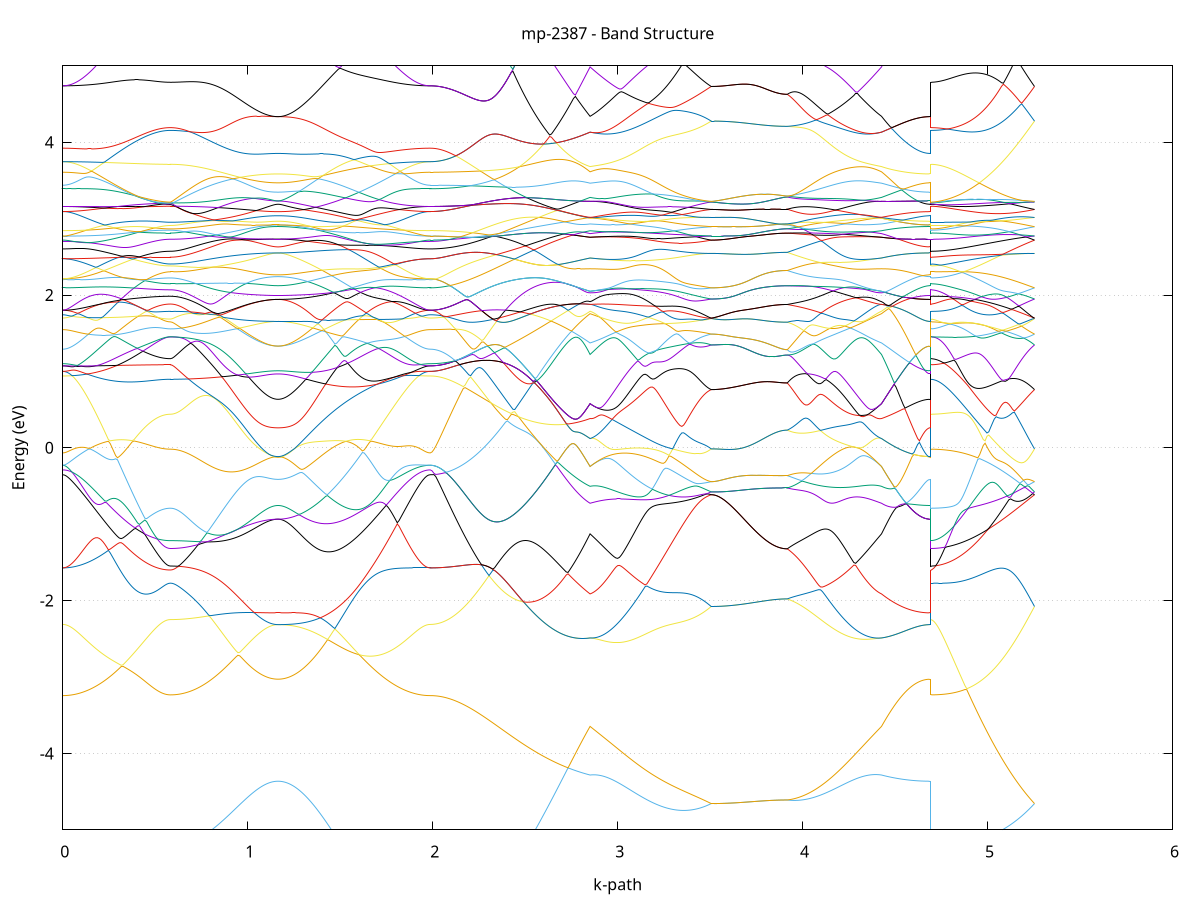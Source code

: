 set title 'mp-2387 - Band Structure'
set xlabel 'k-path'
set ylabel 'Energy (eV)'
set grid y
set yrange [-5:5]
set terminal png size 800,600
set output 'mp-2387_bands_gnuplot.png'
plot '-' using 1:2 with lines notitle, '-' using 1:2 with lines notitle, '-' using 1:2 with lines notitle, '-' using 1:2 with lines notitle, '-' using 1:2 with lines notitle, '-' using 1:2 with lines notitle, '-' using 1:2 with lines notitle, '-' using 1:2 with lines notitle, '-' using 1:2 with lines notitle, '-' using 1:2 with lines notitle, '-' using 1:2 with lines notitle, '-' using 1:2 with lines notitle, '-' using 1:2 with lines notitle, '-' using 1:2 with lines notitle, '-' using 1:2 with lines notitle, '-' using 1:2 with lines notitle, '-' using 1:2 with lines notitle, '-' using 1:2 with lines notitle, '-' using 1:2 with lines notitle, '-' using 1:2 with lines notitle, '-' using 1:2 with lines notitle, '-' using 1:2 with lines notitle, '-' using 1:2 with lines notitle, '-' using 1:2 with lines notitle, '-' using 1:2 with lines notitle, '-' using 1:2 with lines notitle, '-' using 1:2 with lines notitle, '-' using 1:2 with lines notitle, '-' using 1:2 with lines notitle, '-' using 1:2 with lines notitle, '-' using 1:2 with lines notitle, '-' using 1:2 with lines notitle, '-' using 1:2 with lines notitle, '-' using 1:2 with lines notitle, '-' using 1:2 with lines notitle, '-' using 1:2 with lines notitle, '-' using 1:2 with lines notitle, '-' using 1:2 with lines notitle, '-' using 1:2 with lines notitle, '-' using 1:2 with lines notitle, '-' using 1:2 with lines notitle, '-' using 1:2 with lines notitle, '-' using 1:2 with lines notitle, '-' using 1:2 with lines notitle, '-' using 1:2 with lines notitle, '-' using 1:2 with lines notitle, '-' using 1:2 with lines notitle, '-' using 1:2 with lines notitle, '-' using 1:2 with lines notitle, '-' using 1:2 with lines notitle, '-' using 1:2 with lines notitle, '-' using 1:2 with lines notitle, '-' using 1:2 with lines notitle, '-' using 1:2 with lines notitle, '-' using 1:2 with lines notitle, '-' using 1:2 with lines notitle, '-' using 1:2 with lines notitle, '-' using 1:2 with lines notitle, '-' using 1:2 with lines notitle, '-' using 1:2 with lines notitle, '-' using 1:2 with lines notitle, '-' using 1:2 with lines notitle, '-' using 1:2 with lines notitle, '-' using 1:2 with lines notitle, '-' using 1:2 with lines notitle, '-' using 1:2 with lines notitle, '-' using 1:2 with lines notitle, '-' using 1:2 with lines notitle, '-' using 1:2 with lines notitle, '-' using 1:2 with lines notitle, '-' using 1:2 with lines notitle, '-' using 1:2 with lines notitle, '-' using 1:2 with lines notitle, '-' using 1:2 with lines notitle, '-' using 1:2 with lines notitle, '-' using 1:2 with lines notitle, '-' using 1:2 with lines notitle, '-' using 1:2 with lines notitle, '-' using 1:2 with lines notitle, '-' using 1:2 with lines notitle, '-' using 1:2 with lines notitle, '-' using 1:2 with lines notitle, '-' using 1:2 with lines notitle, '-' using 1:2 with lines notitle, '-' using 1:2 with lines notitle, '-' using 1:2 with lines notitle, '-' using 1:2 with lines notitle, '-' using 1:2 with lines notitle, '-' using 1:2 with lines notitle, '-' using 1:2 with lines notitle, '-' using 1:2 with lines notitle, '-' using 1:2 with lines notitle, '-' using 1:2 with lines notitle, '-' using 1:2 with lines notitle, '-' using 1:2 with lines notitle, '-' using 1:2 with lines notitle
0.000000 -39.291872
0.009863 -39.291872
0.019727 -39.291772
0.029590 -39.291572
0.039453 -39.291372
0.049316 -39.291172
0.059180 -39.290872
0.069043 -39.290472
0.078906 -39.290072
0.088770 -39.289672
0.098633 -39.289172
0.108496 -39.288572
0.118359 -39.287972
0.128223 -39.287272
0.138086 -39.286572
0.147949 -39.285872
0.157812 -39.285072
0.167676 -39.284172
0.177539 -39.283272
0.187402 -39.282372
0.197266 -39.281372
0.207129 -39.280372
0.216992 -39.279372
0.226855 -39.278272
0.236719 -39.277172
0.246582 -39.276072
0.256445 -39.274872
0.266309 -39.273672
0.276172 -39.272472
0.286035 -39.271272
0.295898 -39.269972
0.305762 -39.268672
0.315625 -39.267472
0.325488 -39.266172
0.335351 -39.264872
0.345215 -39.263572
0.355078 -39.262272
0.364941 -39.260972
0.374805 -39.259772
0.384668 -39.258472
0.394531 -39.257272
0.404394 -39.256072
0.414258 -39.254872
0.424121 -39.253672
0.433984 -39.252572
0.443848 -39.251472
0.453711 -39.250472
0.463574 -39.249472
0.473437 -39.248572
0.483301 -39.247772
0.493164 -39.246972
0.503027 -39.246172
0.512891 -39.245572
0.522754 -39.244972
0.532617 -39.244472
0.542480 -39.244072
0.552344 -39.243772
0.562207 -39.243572
0.572070 -39.243372
0.581933 -39.243372
0.581933 -39.243372
0.591797 -39.243372
0.601660 -39.243272
0.611523 -39.243072
0.621387 -39.242872
0.631250 -39.242572
0.641113 -39.242172
0.650976 -39.241772
0.660840 -39.241272
0.670703 -39.240672
0.680566 -39.240072
0.690430 -39.239372
0.700293 -39.238572
0.710156 -39.237772
0.720019 -39.236872
0.729883 -39.235972
0.739746 -39.234972
0.749609 -39.233872
0.759473 -39.232772
0.769336 -39.231572
0.779199 -39.230372
0.789062 -39.229072
0.798926 -39.227672
0.808789 -39.226272
0.818652 -39.224872
0.828515 -39.223372
0.838379 -39.221772
0.848242 -39.220172
0.858105 -39.218472
0.867969 -39.216772
0.877832 -39.215072
0.887695 -39.213272
0.897558 -39.211472
0.907422 -39.209572
0.917285 -39.207672
0.927148 -39.205672
0.937012 -39.203672
0.946875 -39.201672
0.956738 -39.199672
0.966601 -39.197572
0.976465 -39.195472
0.986328 -39.193372
0.996191 -39.191172
1.006055 -39.189072
1.015918 -39.186872
1.025781 -39.184672
1.035644 -39.182472
1.045508 -39.180372
1.055371 -39.178172
1.065234 -39.176072
1.075097 -39.173972
1.084961 -39.171872
1.094824 -39.169872
1.104687 -39.167972
1.114551 -39.166172
1.124414 -39.164572
1.134277 -39.163172
1.144140 -39.162172
1.154004 -39.161472
1.163867 -39.161172
1.163867 -39.161172
1.173782 -39.161372
1.183698 -39.162072
1.193613 -39.163172
1.203529 -39.164572
1.213444 -39.166272
1.223359 -39.168072
1.233275 -39.170072
1.243190 -39.172072
1.253106 -39.174272
1.263021 -39.176472
1.272936 -39.178672
1.282852 -39.180972
1.292767 -39.183272
1.302683 -39.185572
1.312598 -39.187972
1.322513 -39.190372
1.332429 -39.192672
1.342344 -39.195072
1.352260 -39.197472
1.362175 -39.199772
1.372090 -39.202172
1.382006 -39.204572
1.391921 -39.206872
1.401837 -39.209272
1.411752 -39.211572
1.421667 -39.213972
1.431583 -39.216272
1.441498 -39.218572
1.451414 -39.220772
1.461329 -39.223072
1.471244 -39.225372
1.481160 -39.227572
1.491075 -39.229772
1.500991 -39.231972
1.510906 -39.234172
1.520821 -39.236272
1.530737 -39.238372
1.540652 -39.240472
1.550568 -39.242572
1.560483 -39.244572
1.570398 -39.246572
1.580314 -39.248572
1.590229 -39.250472
1.600145 -39.252372
1.610060 -39.254272
1.619975 -39.256072
1.629891 -39.257872
1.639806 -39.259672
1.649722 -39.261372
1.659637 -39.263072
1.669552 -39.264672
1.679468 -39.266272
1.689383 -39.267872
1.699299 -39.269372
1.709214 -39.270772
1.719129 -39.272272
1.729045 -39.273672
1.738960 -39.274972
1.748876 -39.276272
1.758791 -39.277472
1.768706 -39.278672
1.778622 -39.279872
1.788537 -39.280972
1.798453 -39.281972
1.808368 -39.282972
1.818283 -39.283972
1.828199 -39.284772
1.838114 -39.285672
1.848030 -39.286472
1.857945 -39.287172
1.867860 -39.287872
1.877776 -39.288472
1.887691 -39.289072
1.897607 -39.289572
1.907522 -39.290072
1.917437 -39.290472
1.927353 -39.290872
1.937268 -39.291172
1.947184 -39.291372
1.957099 -39.291572
1.967014 -39.291772
1.976930 -39.291872
1.986845 -39.291872
1.986845 -39.291872
1.996777 -39.291772
2.006710 -39.291672
2.016642 -39.291472
2.026574 -39.291172
2.036506 -39.290772
2.046438 -39.290272
2.056371 -39.289772
2.066303 -39.289072
2.076235 -39.288372
2.086167 -39.287572
2.096099 -39.286672
2.106032 -39.285672
2.115964 -39.284672
2.125896 -39.283472
2.135828 -39.282272
2.145760 -39.280972
2.155693 -39.279572
2.165625 -39.278172
2.175557 -39.276572
2.185489 -39.274972
2.195421 -39.273272
2.205354 -39.271572
2.215286 -39.269672
2.225218 -39.267772
2.235150 -39.265872
2.245082 -39.263772
2.255015 -39.261672
2.264947 -39.259572
2.274879 -39.257272
2.284811 -39.254972
2.294743 -39.252672
2.304676 -39.250272
2.314608 -39.247772
2.324540 -39.245272
2.334472 -39.242672
2.344404 -39.240072
2.354337 -39.237372
2.364269 -39.234672
2.374201 -39.231872
2.384133 -39.229072
2.394065 -39.226272
2.403997 -39.223372
2.413930 -39.220372
2.423862 -39.217472
2.433794 -39.214472
2.443726 -39.211472
2.453658 -39.208372
2.463591 -39.205272
2.473523 -39.202172
2.483455 -39.199072
2.493387 -39.195872
2.503319 -39.192772
2.513252 -39.189572
2.523184 -39.186372
2.533116 -39.183172
2.543048 -39.179972
2.552980 -39.176772
2.562913 -39.173572
2.572845 -39.170372
2.582777 -39.167172
2.592709 -39.163972
2.602641 -39.160772
2.612574 -39.157572
2.622506 -39.154472
2.632438 -39.151272
2.642370 -39.148172
2.652302 -39.145072
2.662235 -39.142772
2.672167 -39.142572
2.682099 -39.142272
2.692031 -39.141972
2.701963 -39.141772
2.711896 -39.141472
2.721828 -39.141272
2.731760 -39.141072
2.741692 -39.140772
2.751624 -39.140572
2.761557 -39.140372
2.771489 -39.140172
2.781421 -39.139872
2.791353 -39.139672
2.801285 -39.139472
2.811218 -39.139872
2.821150 -39.141172
2.831082 -39.142372
2.841014 -39.143672
2.850946 -39.144872
2.850946 -39.144872
2.860869 -39.144772
2.870791 -39.145572
2.880713 -39.146672
2.890636 -39.148072
2.900558 -39.149372
2.910480 -39.150772
2.920403 -39.152172
2.930325 -39.153572
2.940247 -39.154972
2.950169 -39.156272
2.960092 -39.157572
2.970014 -39.158872
2.979936 -39.160172
2.989859 -39.161372
2.999781 -39.162572
3.009703 -39.163672
3.019626 -39.164872
3.029548 -39.165872
3.039470 -39.166972
3.049393 -39.167972
3.059315 -39.168872
3.069237 -39.169772
3.079160 -39.170672
3.089082 -39.171472
3.099004 -39.172172
3.108926 -39.172972
3.118849 -39.173572
3.128771 -39.174172
3.138693 -39.174772
3.148616 -39.175272
3.158538 -39.175772
3.168460 -39.176172
3.178383 -39.176572
3.188305 -39.176872
3.198227 -39.177172
3.208150 -39.177372
3.218072 -39.177472
3.227994 -39.177572
3.237917 -39.177672
3.247839 -39.177672
3.257761 -39.177572
3.267683 -39.177472
3.277606 -39.177372
3.287528 -39.177172
3.297450 -39.176872
3.307373 -39.176572
3.317295 -39.176172
3.327217 -39.175772
3.337140 -39.175372
3.347062 -39.174872
3.356984 -39.174272
3.366907 -39.173672
3.376829 -39.173072
3.386751 -39.172372
3.396674 -39.171672
3.406596 -39.170872
3.416518 -39.170172
3.426440 -39.169272
3.436363 -39.168372
3.446285 -39.167472
3.456207 -39.166572
3.466130 -39.165672
3.476052 -39.164672
3.485974 -39.163672
3.495897 -39.162572
3.505819 -39.161672
3.505819 -39.161672
3.515616 -39.161672
3.525414 -39.161672
3.535211 -39.161672
3.545008 -39.161672
3.554806 -39.161672
3.564603 -39.161672
3.574400 -39.161672
3.584198 -39.161772
3.593995 -39.161772
3.603793 -39.161772
3.613590 -39.161772
3.623387 -39.161872
3.633185 -39.161872
3.642982 -39.161872
3.652779 -39.161972
3.662577 -39.161972
3.672374 -39.161972
3.682171 -39.162072
3.691969 -39.162072
3.701766 -39.162072
3.711564 -39.162172
3.721361 -39.162172
3.731158 -39.162272
3.740956 -39.162272
3.750753 -39.162272
3.760550 -39.162372
3.770348 -39.162372
3.780145 -39.162372
3.789942 -39.162472
3.799740 -39.162472
3.809537 -39.162472
3.819334 -39.162572
3.829132 -39.162572
3.838929 -39.162572
3.848727 -39.162572
3.858524 -39.162672
3.868321 -39.162672
3.878119 -39.162672
3.887916 -39.162672
3.897713 -39.162672
3.907511 -39.162672
3.917308 -39.162672
3.917308 -39.162672
3.927297 -39.163272
3.937286 -39.163872
3.947275 -39.164372
3.957265 -39.164872
3.967254 -39.165272
3.977243 -39.165772
3.987232 -39.166072
3.997221 -39.166472
4.007210 -39.166772
4.017199 -39.166972
4.027189 -39.167172
4.037178 -39.167372
4.047167 -39.167472
4.057156 -39.167572
4.067145 -39.167572
4.077134 -39.167572
4.087123 -39.167572
4.097112 -39.167472
4.107102 -39.167272
4.117091 -39.167172
4.127080 -39.166872
4.137069 -39.166672
4.147058 -39.166372
4.157047 -39.165972
4.167036 -39.165572
4.177025 -39.165172
4.187015 -39.164672
4.197004 -39.164072
4.206993 -39.163572
4.216982 -39.162872
4.226971 -39.162272
4.236960 -39.161572
4.246949 -39.160872
4.256939 -39.160072
4.266928 -39.159272
4.276917 -39.158372
4.286906 -39.157472
4.296895 -39.156572
4.306884 -39.155572
4.316873 -39.154572
4.326862 -39.153572
4.336852 -39.152472
4.346841 -39.151472
4.356830 -39.150372
4.366819 -39.149172
4.376808 -39.148072
4.386797 -39.146972
4.396786 -39.145972
4.406775 -39.145072
4.416765 -39.144572
4.426754 -39.144872
4.426754 -39.144872
4.436509 -39.145972
4.446265 -39.147072
4.456020 -39.148172
4.465775 -39.149172
4.475531 -39.150172
4.485286 -39.151172
4.495042 -39.152072
4.504797 -39.152872
4.514553 -39.153772
4.524308 -39.154572
4.534063 -39.155272
4.543819 -39.155972
4.553574 -39.156672
4.563330 -39.157272
4.573085 -39.157872
4.582840 -39.158372
4.592596 -39.158872
4.602351 -39.159272
4.612107 -39.159672
4.621862 -39.160072
4.631618 -39.160372
4.641373 -39.160572
4.651128 -39.160872
4.660884 -39.160972
4.670639 -39.161072
4.680395 -39.161172
4.690150 -39.161172
4.690150 -39.243372
4.700040 -39.243372
4.709931 -39.243272
4.719821 -39.243072
4.729711 -39.242872
4.739602 -39.242572
4.749492 -39.242272
4.759382 -39.241872
4.769273 -39.241372
4.779163 -39.240872
4.789053 -39.240272
4.798944 -39.239672
4.808834 -39.238972
4.818724 -39.238172
4.828615 -39.237372
4.838505 -39.236572
4.848395 -39.235572
4.858286 -39.234572
4.868176 -39.233572
4.878066 -39.232472
4.887957 -39.231372
4.897847 -39.230172
4.907737 -39.228872
4.917628 -39.227572
4.927518 -39.226272
4.937408 -39.224872
4.947299 -39.223372
4.957189 -39.221872
4.967079 -39.220372
4.976970 -39.218772
4.986860 -39.217072
4.996750 -39.215472
5.006641 -39.213772
5.016531 -39.211972
5.026421 -39.210172
5.036312 -39.208372
5.046202 -39.206472
5.056092 -39.204572
5.065983 -39.202672
5.075873 -39.200672
5.085763 -39.198672
5.095654 -39.196672
5.105544 -39.194572
5.115434 -39.192572
5.125325 -39.190472
5.135215 -39.188272
5.145105 -39.186172
5.154996 -39.183972
5.164886 -39.181772
5.174776 -39.179572
5.184667 -39.177372
5.194557 -39.175172
5.204447 -39.172972
5.214338 -39.170672
5.224228 -39.168472
5.234118 -39.166172
5.244009 -39.163872
5.253899 -39.161672
e
0.000000 -39.156472
0.009863 -39.156472
0.019727 -39.156472
0.029590 -39.156472
0.039453 -39.156472
0.049316 -39.156472
0.059180 -39.156472
0.069043 -39.156572
0.078906 -39.156572
0.088770 -39.156572
0.098633 -39.156672
0.108496 -39.156672
0.118359 -39.156672
0.128223 -39.156772
0.138086 -39.156772
0.147949 -39.156872
0.157812 -39.156972
0.167676 -39.156972
0.177539 -39.157072
0.187402 -39.157172
0.197266 -39.157272
0.207129 -39.157272
0.216992 -39.157372
0.226855 -39.157472
0.236719 -39.157572
0.246582 -39.157672
0.256445 -39.157772
0.266309 -39.157872
0.276172 -39.157972
0.286035 -39.158072
0.295898 -39.158172
0.305762 -39.158372
0.315625 -39.158472
0.325488 -39.158572
0.335351 -39.158672
0.345215 -39.158872
0.355078 -39.158972
0.364941 -39.159172
0.374805 -39.159272
0.384668 -39.159372
0.394531 -39.159572
0.404394 -39.159672
0.414258 -39.159872
0.424121 -39.159972
0.433984 -39.160172
0.443848 -39.160272
0.453711 -39.160372
0.463574 -39.160572
0.473437 -39.160672
0.483301 -39.160772
0.493164 -39.160872
0.503027 -39.160972
0.512891 -39.161072
0.522754 -39.161172
0.532617 -39.161272
0.542480 -39.161372
0.552344 -39.161372
0.562207 -39.161472
0.572070 -39.161472
0.581933 -39.161472
0.581933 -39.161472
0.591797 -39.161472
0.601660 -39.161472
0.611523 -39.161472
0.621387 -39.161472
0.631250 -39.161472
0.641113 -39.161472
0.650976 -39.161472
0.660840 -39.161472
0.670703 -39.161472
0.680566 -39.161472
0.690430 -39.161472
0.700293 -39.161472
0.710156 -39.161472
0.720019 -39.161472
0.729883 -39.161372
0.739746 -39.161372
0.749609 -39.161372
0.759473 -39.161372
0.769336 -39.161372
0.779199 -39.161372
0.789062 -39.161372
0.798926 -39.161372
0.808789 -39.161372
0.818652 -39.161372
0.828515 -39.161372
0.838379 -39.161372
0.848242 -39.161372
0.858105 -39.161272
0.867969 -39.161272
0.877832 -39.161272
0.887695 -39.161272
0.897558 -39.161272
0.907422 -39.161272
0.917285 -39.161272
0.927148 -39.161272
0.937012 -39.161272
0.946875 -39.161272
0.956738 -39.161272
0.966601 -39.161272
0.976465 -39.161272
0.986328 -39.161172
0.996191 -39.161172
1.006055 -39.161172
1.015918 -39.161172
1.025781 -39.161172
1.035644 -39.161172
1.045508 -39.161172
1.055371 -39.161172
1.065234 -39.161172
1.075097 -39.161172
1.084961 -39.161172
1.094824 -39.161172
1.104687 -39.161172
1.114551 -39.161172
1.124414 -39.161172
1.134277 -39.161172
1.144140 -39.161172
1.154004 -39.161172
1.163867 -39.161172
1.163867 -39.161172
1.173782 -39.161172
1.183698 -39.161172
1.193613 -39.161172
1.203529 -39.161172
1.213444 -39.161172
1.223359 -39.161172
1.233275 -39.161072
1.243190 -39.161072
1.253106 -39.161072
1.263021 -39.161072
1.272936 -39.161072
1.282852 -39.160972
1.292767 -39.160972
1.302683 -39.160872
1.312598 -39.160872
1.322513 -39.160872
1.332429 -39.160772
1.342344 -39.160772
1.352260 -39.160672
1.362175 -39.160672
1.372090 -39.160572
1.382006 -39.160572
1.391921 -39.160472
1.401837 -39.160472
1.411752 -39.160372
1.421667 -39.160272
1.431583 -39.160272
1.441498 -39.160172
1.451414 -39.160072
1.461329 -39.159972
1.471244 -39.159972
1.481160 -39.159872
1.491075 -39.159772
1.500991 -39.159672
1.510906 -39.159672
1.520821 -39.159572
1.530737 -39.159472
1.540652 -39.159372
1.550568 -39.159272
1.560483 -39.159172
1.570398 -39.159072
1.580314 -39.158972
1.590229 -39.158872
1.600145 -39.158872
1.610060 -39.158772
1.619975 -39.158672
1.629891 -39.158572
1.639806 -39.158472
1.649722 -39.158372
1.659637 -39.158272
1.669552 -39.158172
1.679468 -39.158072
1.689383 -39.157972
1.699299 -39.157872
1.709214 -39.157872
1.719129 -39.157772
1.729045 -39.157672
1.738960 -39.157572
1.748876 -39.157472
1.758791 -39.157372
1.768706 -39.157372
1.778622 -39.157272
1.788537 -39.157172
1.798453 -39.157072
1.808368 -39.157072
1.818283 -39.156972
1.828199 -39.156972
1.838114 -39.156872
1.848030 -39.156772
1.857945 -39.156772
1.867860 -39.156672
1.877776 -39.156672
1.887691 -39.156672
1.897607 -39.156572
1.907522 -39.156572
1.917437 -39.156572
1.927353 -39.156472
1.937268 -39.156472
1.947184 -39.156472
1.957099 -39.156472
1.967014 -39.156472
1.976930 -39.156472
1.986845 -39.156472
1.986845 -39.156472
1.996777 -39.156472
2.006710 -39.156372
2.016642 -39.156372
2.026574 -39.156372
2.036506 -39.156272
2.046438 -39.156272
2.056371 -39.156172
2.066303 -39.156172
2.076235 -39.156072
2.086167 -39.155972
2.096099 -39.155972
2.106032 -39.155872
2.115964 -39.155772
2.125896 -39.155572
2.135828 -39.155472
2.145760 -39.155372
2.155693 -39.155272
2.165625 -39.155072
2.175557 -39.154972
2.185489 -39.154772
2.195421 -39.154672
2.205354 -39.154472
2.215286 -39.154272
2.225218 -39.154072
2.235150 -39.153972
2.245082 -39.153772
2.255015 -39.153572
2.264947 -39.153372
2.274879 -39.153072
2.284811 -39.152872
2.294743 -39.152672
2.304676 -39.152472
2.314608 -39.152172
2.324540 -39.151972
2.334472 -39.151772
2.344404 -39.151472
2.354337 -39.151272
2.364269 -39.150972
2.374201 -39.150772
2.384133 -39.150472
2.394065 -39.150272
2.403997 -39.149972
2.413930 -39.149672
2.423862 -39.149472
2.433794 -39.149172
2.443726 -39.148872
2.453658 -39.148572
2.463591 -39.148372
2.473523 -39.148072
2.483455 -39.147772
2.493387 -39.147472
2.503319 -39.147172
2.513252 -39.146872
2.523184 -39.146672
2.533116 -39.146372
2.543048 -39.146072
2.552980 -39.145772
2.562913 -39.145472
2.572845 -39.145272
2.582777 -39.144972
2.592709 -39.144672
2.602641 -39.144372
2.612574 -39.144172
2.622506 -39.143872
2.632438 -39.143572
2.642370 -39.143272
2.652302 -39.143072
2.662235 -39.141972
2.672167 -39.138872
2.682099 -39.135872
2.692031 -39.132872
2.701963 -39.129872
2.711896 -39.126872
2.721828 -39.126772
2.731760 -39.128372
2.741692 -39.129872
2.751624 -39.131372
2.761557 -39.132872
2.771489 -39.134272
2.781421 -39.135772
2.791353 -39.137172
2.801285 -39.138472
2.811218 -39.139772
2.821150 -39.141072
2.831082 -39.142372
2.841014 -39.143572
2.850946 -39.144772
2.850946 -39.144772
2.860869 -39.144272
2.870791 -39.143772
2.880713 -39.143172
2.890636 -39.142572
2.900558 -39.142072
2.910480 -39.141472
2.920403 -39.140872
2.930325 -39.140272
2.940247 -39.139672
2.950169 -39.139072
2.960092 -39.138472
2.970014 -39.137872
2.979936 -39.137172
2.989859 -39.136572
2.999781 -39.135972
3.009703 -39.135272
3.019626 -39.134672
3.029548 -39.133972
3.039470 -39.133372
3.049393 -39.132672
3.059315 -39.131972
3.069237 -39.131272
3.079160 -39.130672
3.089082 -39.129972
3.099004 -39.129272
3.108926 -39.128572
3.118849 -39.127872
3.128771 -39.127172
3.138693 -39.126572
3.148616 -39.127472
3.158538 -39.128372
3.168460 -39.129272
3.178383 -39.130172
3.188305 -39.131172
3.198227 -39.132072
3.208150 -39.132972
3.218072 -39.133972
3.227994 -39.134872
3.237917 -39.135772
3.247839 -39.136772
3.257761 -39.137672
3.267683 -39.138572
3.277606 -39.139572
3.287528 -39.140472
3.297450 -39.141472
3.307373 -39.142372
3.317295 -39.143272
3.327217 -39.144272
3.337140 -39.145172
3.347062 -39.146072
3.356984 -39.147072
3.366907 -39.147972
3.376829 -39.148872
3.386751 -39.149872
3.396674 -39.150772
3.406596 -39.151772
3.416518 -39.152672
3.426440 -39.153672
3.436363 -39.154572
3.446285 -39.155572
3.456207 -39.156572
3.466130 -39.157572
3.476052 -39.158572
3.485974 -39.159572
3.495897 -39.160572
3.505819 -39.161572
3.505819 -39.161572
3.515616 -39.161572
3.525414 -39.161572
3.535211 -39.161572
3.545008 -39.161572
3.554806 -39.161572
3.564603 -39.161672
3.574400 -39.161672
3.584198 -39.161672
3.593995 -39.161672
3.603793 -39.161672
3.613590 -39.161772
3.623387 -39.161772
3.633185 -39.161772
3.642982 -39.161872
3.652779 -39.161872
3.662577 -39.161872
3.672374 -39.161972
3.682171 -39.161972
3.691969 -39.162072
3.701766 -39.162072
3.711564 -39.162072
3.721361 -39.162172
3.731158 -39.162172
3.740956 -39.162172
3.750753 -39.162272
3.760550 -39.162272
3.770348 -39.162372
3.780145 -39.162372
3.789942 -39.162372
3.799740 -39.162472
3.809537 -39.162472
3.819334 -39.162472
3.829132 -39.162472
3.838929 -39.162572
3.848727 -39.162572
3.858524 -39.162572
3.868321 -39.162572
3.878119 -39.162572
3.887916 -39.162572
3.897713 -39.162572
3.907511 -39.162572
3.917308 -39.162672
3.917308 -39.162572
3.927297 -39.161972
3.937286 -39.161372
3.947275 -39.160572
3.957265 -39.159872
3.967254 -39.159072
3.977243 -39.158272
3.987232 -39.157472
3.997221 -39.156572
4.007210 -39.155672
4.017199 -39.154772
4.027189 -39.153872
4.037178 -39.152872
4.047167 -39.151872
4.057156 -39.150972
4.067145 -39.149972
4.077134 -39.148972
4.087123 -39.147872
4.097112 -39.146872
4.107102 -39.145872
4.117091 -39.144872
4.127080 -39.143872
4.137069 -39.142872
4.147058 -39.141972
4.157047 -39.141072
4.167036 -39.140172
4.177025 -39.139372
4.187015 -39.138572
4.197004 -39.137972
4.206993 -39.137372
4.216982 -39.136872
4.226971 -39.136472
4.236960 -39.136172
4.246949 -39.136072
4.256939 -39.135972
4.266928 -39.136072
4.276917 -39.136172
4.286906 -39.136472
4.296895 -39.136772
4.306884 -39.137172
4.316873 -39.137672
4.326862 -39.138172
4.336852 -39.138772
4.346841 -39.139372
4.356830 -39.139972
4.366819 -39.140672
4.376808 -39.141272
4.386797 -39.141972
4.396786 -39.142672
4.406775 -39.143372
4.416765 -39.144072
4.426754 -39.144772
4.426754 -39.144772
4.436509 -39.145872
4.446265 -39.146972
4.456020 -39.148072
4.465775 -39.149072
4.475531 -39.150072
4.485286 -39.151072
4.495042 -39.151972
4.504797 -39.152872
4.514553 -39.153672
4.524308 -39.154472
4.534063 -39.155272
4.543819 -39.155972
4.553574 -39.156572
4.563330 -39.157172
4.573085 -39.157772
4.582840 -39.158372
4.592596 -39.158772
4.602351 -39.159272
4.612107 -39.159672
4.621862 -39.159972
4.631618 -39.160272
4.641373 -39.160572
4.651128 -39.160772
4.660884 -39.160972
4.670639 -39.161072
4.680395 -39.161172
4.690150 -39.161172
4.690150 -39.161472
4.700040 -39.161472
4.709931 -39.161372
4.719821 -39.161272
4.729711 -39.161072
4.739602 -39.160872
4.749492 -39.160572
4.759382 -39.160272
4.769273 -39.159972
4.779163 -39.159472
4.789053 -39.159072
4.798944 -39.158572
4.808834 -39.157972
4.818724 -39.157472
4.828615 -39.156772
4.838505 -39.156072
4.848395 -39.155372
4.858286 -39.154572
4.868176 -39.153772
4.878066 -39.152972
4.887957 -39.152072
4.897847 -39.151072
4.907737 -39.150072
4.917628 -39.149072
4.927518 -39.147972
4.937408 -39.146972
4.947299 -39.145772
4.957189 -39.144572
4.967079 -39.143372
4.976970 -39.142172
4.986860 -39.140872
4.996750 -39.139572
5.006641 -39.138272
5.016531 -39.136872
5.026421 -39.135472
5.036312 -39.133972
5.046202 -39.132572
5.056092 -39.131072
5.065983 -39.129572
5.075873 -39.127972
5.085763 -39.126472
5.095654 -39.126372
5.105544 -39.128372
5.115434 -39.130472
5.125325 -39.132672
5.135215 -39.134772
5.145105 -39.136972
5.154996 -39.139172
5.164886 -39.141372
5.174776 -39.143572
5.184667 -39.145772
5.194557 -39.147972
5.204447 -39.150272
5.214338 -39.152472
5.224228 -39.154772
5.234118 -39.157072
5.244009 -39.159272
5.253899 -39.161572
e
0.000000 -39.033072
0.009863 -39.033072
0.019727 -39.033172
0.029590 -39.033272
0.039453 -39.033472
0.049316 -39.033672
0.059180 -39.033972
0.069043 -39.034372
0.078906 -39.034772
0.088770 -39.035172
0.098633 -39.035672
0.108496 -39.036272
0.118359 -39.036872
0.128223 -39.037472
0.138086 -39.038172
0.147949 -39.038872
0.157812 -39.039672
0.167676 -39.040472
0.177539 -39.041372
0.187402 -39.042272
0.197266 -39.043272
0.207129 -39.044172
0.216992 -39.045172
0.226855 -39.046272
0.236719 -39.047372
0.246582 -39.048472
0.256445 -39.049572
0.266309 -39.050672
0.276172 -39.051872
0.286035 -39.053072
0.295898 -39.054172
0.305762 -39.055372
0.315625 -39.056672
0.325488 -39.057872
0.335351 -39.059072
0.345215 -39.060272
0.355078 -39.061472
0.364941 -39.062672
0.374805 -39.063872
0.384668 -39.064972
0.394531 -39.066172
0.404394 -39.067272
0.414258 -39.068372
0.424121 -39.069372
0.433984 -39.070372
0.443848 -39.071372
0.453711 -39.072272
0.463574 -39.073172
0.473437 -39.073972
0.483301 -39.074772
0.493164 -39.075472
0.503027 -39.076072
0.512891 -39.076672
0.522754 -39.077172
0.532617 -39.077572
0.542480 -39.077972
0.552344 -39.078272
0.562207 -39.078472
0.572070 -39.078572
0.581933 -39.078572
0.581933 -39.078572
0.591797 -39.078572
0.601660 -39.078672
0.611523 -39.078672
0.621387 -39.078772
0.631250 -39.078872
0.641113 -39.078972
0.650976 -39.079072
0.660840 -39.079272
0.670703 -39.079372
0.680566 -39.079672
0.690430 -39.079872
0.700293 -39.080072
0.710156 -39.080372
0.720019 -39.080672
0.729883 -39.081072
0.739746 -39.081372
0.749609 -39.081772
0.759473 -39.082272
0.769336 -39.082672
0.779199 -39.083272
0.789062 -39.083772
0.798926 -39.084372
0.808789 -39.085072
0.818652 -39.085772
0.828515 -39.086472
0.838379 -39.087372
0.848242 -39.088172
0.858105 -39.089172
0.867969 -39.090172
0.877832 -39.091172
0.887695 -39.092272
0.897558 -39.093472
0.907422 -39.094772
0.917285 -39.096072
0.927148 -39.097472
0.937012 -39.098872
0.946875 -39.100372
0.956738 -39.101972
0.966601 -39.103572
0.976465 -39.105272
0.986328 -39.106972
0.996191 -39.108772
1.006055 -39.110572
1.015918 -39.112472
1.025781 -39.114372
1.035644 -39.116272
1.045508 -39.118272
1.055371 -39.120172
1.065234 -39.122172
1.075097 -39.124072
1.084961 -39.125972
1.094824 -39.127872
1.104687 -39.129672
1.114551 -39.131372
1.124414 -39.132872
1.134277 -39.134172
1.144140 -39.135172
1.154004 -39.135872
1.163867 -39.136072
1.163867 -39.136072
1.173782 -39.135872
1.183698 -39.135172
1.193613 -39.134172
1.203529 -39.132872
1.213444 -39.131272
1.223359 -39.129572
1.233275 -39.127672
1.243190 -39.125772
1.253106 -39.123872
1.263021 -39.121772
1.272936 -39.119772
1.282852 -39.117672
1.292767 -39.115672
1.302683 -39.113572
1.312598 -39.111472
1.322513 -39.109372
1.332429 -39.107372
1.342344 -39.105272
1.352260 -39.103272
1.362175 -39.101272
1.372090 -39.099272
1.382006 -39.097272
1.391921 -39.095272
1.401837 -39.093372
1.411752 -39.091472
1.421667 -39.089572
1.431583 -39.087672
1.441498 -39.085772
1.451414 -39.083972
1.461329 -39.082172
1.471244 -39.080372
1.481160 -39.078672
1.491075 -39.076972
1.500991 -39.075272
1.510906 -39.073572
1.520821 -39.071972
1.530737 -39.070372
1.540652 -39.068772
1.550568 -39.067272
1.560483 -39.065772
1.570398 -39.064272
1.580314 -39.062872
1.590229 -39.061372
1.600145 -39.060072
1.610060 -39.058672
1.619975 -39.057372
1.629891 -39.056072
1.639806 -39.054872
1.649722 -39.053672
1.659637 -39.052472
1.669552 -39.051272
1.679468 -39.050172
1.689383 -39.049072
1.699299 -39.048072
1.709214 -39.047072
1.719129 -39.046072
1.729045 -39.045172
1.738960 -39.044272
1.748876 -39.043372
1.758791 -39.042472
1.768706 -39.041672
1.778622 -39.040972
1.788537 -39.040172
1.798453 -39.039472
1.808368 -39.038872
1.818283 -39.038272
1.828199 -39.037672
1.838114 -39.037072
1.848030 -39.036572
1.857945 -39.036072
1.867860 -39.035672
1.877776 -39.035272
1.887691 -39.034872
1.897607 -39.034472
1.907522 -39.034172
1.917437 -39.033972
1.927353 -39.033672
1.937268 -39.033472
1.947184 -39.033372
1.957099 -39.033272
1.967014 -39.033172
1.976930 -39.033072
1.986845 -39.033072
1.986845 -39.033072
1.996777 -39.033072
2.006710 -39.033172
2.016642 -39.033272
2.026574 -39.033472
2.036506 -39.033672
2.046438 -39.033972
2.056371 -39.034272
2.066303 -39.034672
2.076235 -39.035072
2.086167 -39.035572
2.096099 -39.036072
2.106032 -39.036572
2.115964 -39.037172
2.125896 -39.037872
2.135828 -39.038572
2.145760 -39.039272
2.155693 -39.040072
2.165625 -39.040972
2.175557 -39.041772
2.185489 -39.042772
2.195421 -39.043672
2.205354 -39.044672
2.215286 -39.045772
2.225218 -39.046772
2.235150 -39.047972
2.245082 -39.049072
2.255015 -39.050272
2.264947 -39.051472
2.274879 -39.052772
2.284811 -39.054072
2.294743 -39.055372
2.304676 -39.056772
2.314608 -39.058172
2.324540 -39.059572
2.334472 -39.061072
2.344404 -39.062572
2.354337 -39.064072
2.364269 -39.065572
2.374201 -39.067072
2.384133 -39.068672
2.394065 -39.070272
2.403997 -39.071972
2.413930 -39.073572
2.423862 -39.075272
2.433794 -39.076872
2.443726 -39.078572
2.453658 -39.080272
2.463591 -39.081972
2.473523 -39.083772
2.483455 -39.085472
2.493387 -39.087272
2.503319 -39.088972
2.513252 -39.090772
2.523184 -39.092572
2.533116 -39.094272
2.543048 -39.096072
2.552980 -39.097872
2.562913 -39.099572
2.572845 -39.101372
2.582777 -39.103172
2.592709 -39.104872
2.602641 -39.106672
2.612574 -39.108372
2.622506 -39.110172
2.632438 -39.111872
2.642370 -39.113572
2.652302 -39.115272
2.662235 -39.116972
2.672167 -39.118672
2.682099 -39.120372
2.692031 -39.121972
2.701963 -39.123572
2.711896 -39.125172
2.721828 -39.126672
2.731760 -39.128272
2.741692 -39.129772
2.751624 -39.131272
2.761557 -39.132772
2.771489 -39.134272
2.781421 -39.135672
2.791353 -39.137072
2.801285 -39.138472
2.811218 -39.139272
2.821150 -39.139072
2.831082 -39.138872
2.841014 -39.138672
2.850946 -39.138572
2.850946 -39.138572
2.860869 -39.138072
2.870791 -39.136872
2.880713 -39.135272
2.890636 -39.133672
2.900558 -39.131972
2.910480 -39.130272
2.920403 -39.128572
2.930325 -39.127072
2.940247 -39.125572
2.950169 -39.124172
2.960092 -39.122972
2.970014 -39.121872
2.979936 -39.120872
2.989859 -39.120172
2.999781 -39.119672
3.009703 -39.119372
3.019626 -39.119172
3.029548 -39.119272
3.039470 -39.119572
3.049393 -39.119972
3.059315 -39.120472
3.069237 -39.121072
3.079160 -39.121672
3.089082 -39.122472
3.099004 -39.123172
3.108926 -39.123972
3.118849 -39.124872
3.128771 -39.125672
3.138693 -39.126372
3.148616 -39.125672
3.158538 -39.124972
3.168460 -39.124272
3.178383 -39.123472
3.188305 -39.122772
3.198227 -39.122072
3.208150 -39.121272
3.218072 -39.120572
3.227994 -39.119772
3.237917 -39.119072
3.247839 -39.118272
3.257761 -39.117472
3.267683 -39.116772
3.277606 -39.115972
3.287528 -39.115172
3.297450 -39.114372
3.307373 -39.113672
3.317295 -39.112872
3.327217 -39.112072
3.337140 -39.111272
3.347062 -39.110472
3.356984 -39.109672
3.366907 -39.108872
3.376829 -39.108072
3.386751 -39.107272
3.396674 -39.106472
3.406596 -39.105672
3.416518 -39.104872
3.426440 -39.104072
3.436363 -39.103272
3.446285 -39.102472
3.456207 -39.101672
3.466130 -39.100772
3.476052 -39.099972
3.485974 -39.099172
3.495897 -39.098372
3.505819 -39.097572
3.505819 -39.097572
3.515616 -39.097572
3.525414 -39.097572
3.535211 -39.097572
3.545008 -39.097572
3.554806 -39.097572
3.564603 -39.097472
3.574400 -39.097472
3.584198 -39.097472
3.593995 -39.097472
3.603793 -39.097472
3.613590 -39.097372
3.623387 -39.097372
3.633185 -39.097372
3.642982 -39.097272
3.652779 -39.097272
3.662577 -39.097272
3.672374 -39.097172
3.682171 -39.097172
3.691969 -39.097072
3.701766 -39.097072
3.711564 -39.097072
3.721361 -39.096972
3.731158 -39.096972
3.740956 -39.096872
3.750753 -39.096872
3.760550 -39.096872
3.770348 -39.096772
3.780145 -39.096772
3.789942 -39.096772
3.799740 -39.096672
3.809537 -39.096672
3.819334 -39.096672
3.829132 -39.096572
3.838929 -39.096572
3.848727 -39.096572
3.858524 -39.096572
3.868321 -39.096572
3.878119 -39.096472
3.887916 -39.096472
3.897713 -39.096472
3.907511 -39.096472
3.917308 -39.096472
3.917308 -39.096472
3.927297 -39.096772
3.937286 -39.097072
3.947275 -39.097372
3.957265 -39.097772
3.967254 -39.098172
3.977243 -39.098572
3.987232 -39.098972
3.997221 -39.099472
4.007210 -39.099972
4.017199 -39.100472
4.027189 -39.101072
4.037178 -39.101672
4.047167 -39.102172
4.057156 -39.102772
4.067145 -39.103372
4.077134 -39.103972
4.087123 -39.104572
4.097112 -39.105172
4.107102 -39.105772
4.117091 -39.106372
4.127080 -39.106972
4.137069 -39.107472
4.147058 -39.108072
4.157047 -39.108472
4.167036 -39.108972
4.177025 -39.109272
4.187015 -39.109572
4.197004 -39.109772
4.206993 -39.109872
4.216982 -39.109972
4.226971 -39.110072
4.236960 -39.111272
4.246949 -39.112472
4.256939 -39.113772
4.266928 -39.115072
4.276917 -39.116472
4.286906 -39.117872
4.296895 -39.119372
4.306884 -39.120872
4.316873 -39.122472
4.326862 -39.123972
4.336852 -39.125672
4.346841 -39.127272
4.356830 -39.128972
4.366819 -39.130672
4.376808 -39.132272
4.386797 -39.133972
4.396786 -39.135672
4.406775 -39.137072
4.416765 -39.138172
4.426754 -39.138572
4.426754 -39.138572
4.436509 -39.138372
4.446265 -39.138172
4.456020 -39.138072
4.465775 -39.137872
4.475531 -39.137772
4.485286 -39.137572
4.495042 -39.137472
4.504797 -39.137372
4.514553 -39.137172
4.524308 -39.137072
4.534063 -39.136972
4.543819 -39.136872
4.553574 -39.136772
4.563330 -39.136672
4.573085 -39.136572
4.582840 -39.136472
4.592596 -39.136472
4.602351 -39.136372
4.612107 -39.136272
4.621862 -39.136272
4.631618 -39.136172
4.641373 -39.136172
4.651128 -39.136172
4.660884 -39.136172
4.670639 -39.136072
4.680395 -39.136072
4.690150 -39.136072
4.690150 -39.078572
4.700040 -39.078672
4.709931 -39.078772
4.719821 -39.078872
4.729711 -39.079072
4.739602 -39.079372
4.749492 -39.079772
4.759382 -39.080172
4.769273 -39.080672
4.779163 -39.081172
4.789053 -39.081772
4.798944 -39.082372
4.808834 -39.083172
4.818724 -39.083872
4.828615 -39.084772
4.838505 -39.085672
4.848395 -39.086572
4.858286 -39.087572
4.868176 -39.088672
4.878066 -39.089772
4.887957 -39.090972
4.897847 -39.092172
4.907737 -39.093472
4.917628 -39.094772
4.927518 -39.096172
4.937408 -39.097672
4.947299 -39.099072
4.957189 -39.100672
4.967079 -39.102272
4.976970 -39.103872
4.986860 -39.105472
4.996750 -39.107272
5.006641 -39.108972
5.016531 -39.110772
5.026421 -39.112572
5.036312 -39.114472
5.046202 -39.116372
5.056092 -39.118272
5.065983 -39.120272
5.075873 -39.122272
5.085763 -39.124272
5.095654 -39.124872
5.105544 -39.123272
5.115434 -39.121672
5.125325 -39.119972
5.135215 -39.118372
5.145105 -39.116672
5.154996 -39.114972
5.164886 -39.113272
5.174776 -39.111572
5.184667 -39.109772
5.194557 -39.108072
5.204447 -39.106372
5.214338 -39.104572
5.224228 -39.102772
5.234118 -39.101072
5.244009 -39.099272
5.253899 -39.097572
e
0.000000 -39.033072
0.009863 -39.033072
0.019727 -39.033072
0.029590 -39.033072
0.039453 -39.033072
0.049316 -39.033072
0.059180 -39.033072
0.069043 -39.033072
0.078906 -39.033072
0.088770 -39.033072
0.098633 -39.033072
0.108496 -39.033072
0.118359 -39.033072
0.128223 -39.033072
0.138086 -39.033072
0.147949 -39.033072
0.157812 -39.033072
0.167676 -39.033072
0.177539 -39.033072
0.187402 -39.033072
0.197266 -39.033072
0.207129 -39.033072
0.216992 -39.033072
0.226855 -39.033072
0.236719 -39.033072
0.246582 -39.033072
0.256445 -39.033072
0.266309 -39.033072
0.276172 -39.033072
0.286035 -39.033072
0.295898 -39.033072
0.305762 -39.033072
0.315625 -39.033072
0.325488 -39.033072
0.335351 -39.033072
0.345215 -39.033072
0.355078 -39.033072
0.364941 -39.033072
0.374805 -39.033072
0.384668 -39.033072
0.394531 -39.033072
0.404394 -39.033072
0.414258 -39.033072
0.424121 -39.033072
0.433984 -39.033072
0.443848 -39.033072
0.453711 -39.033072
0.463574 -39.033072
0.473437 -39.033072
0.483301 -39.033072
0.493164 -39.033072
0.503027 -39.033072
0.512891 -39.033072
0.522754 -39.033072
0.532617 -39.033072
0.542480 -39.033072
0.552344 -39.033072
0.562207 -39.033072
0.572070 -39.033072
0.581933 -39.033072
0.581933 -39.033072
0.591797 -39.033072
0.601660 -39.033172
0.611523 -39.033272
0.621387 -39.033472
0.631250 -39.033672
0.641113 -39.033972
0.650976 -39.034272
0.660840 -39.034672
0.670703 -39.035072
0.680566 -39.035572
0.690430 -39.035972
0.700293 -39.036572
0.710156 -39.037172
0.720019 -39.037772
0.729883 -39.038372
0.739746 -39.039072
0.749609 -39.039772
0.759473 -39.040472
0.769336 -39.041272
0.779199 -39.042072
0.789062 -39.042772
0.798926 -39.043572
0.808789 -39.044372
0.818652 -39.045272
0.828515 -39.046072
0.838379 -39.046872
0.848242 -39.047672
0.858105 -39.048472
0.867969 -39.049172
0.877832 -39.049972
0.887695 -39.050672
0.897558 -39.051372
0.907422 -39.052072
0.917285 -39.052772
0.927148 -39.053372
0.937012 -39.053972
0.946875 -39.054572
0.956738 -39.055072
0.966601 -39.055572
0.976465 -39.056072
0.986328 -39.056472
0.996191 -39.056872
1.006055 -39.057272
1.015918 -39.057672
1.025781 -39.057972
1.035644 -39.058272
1.045508 -39.058472
1.055371 -39.058772
1.065234 -39.058972
1.075097 -39.059172
1.084961 -39.059372
1.094824 -39.059472
1.104687 -39.059672
1.114551 -39.059772
1.124414 -39.059872
1.134277 -39.059972
1.144140 -39.059972
1.154004 -39.059972
1.163867 -39.059972
1.163867 -39.059972
1.173782 -39.059972
1.183698 -39.059972
1.193613 -39.059872
1.203529 -39.059872
1.213444 -39.059772
1.223359 -39.059672
1.233275 -39.059572
1.243190 -39.059372
1.253106 -39.059172
1.263021 -39.059072
1.272936 -39.058772
1.282852 -39.058572
1.292767 -39.058372
1.302683 -39.058072
1.312598 -39.057872
1.322513 -39.057572
1.332429 -39.057272
1.342344 -39.056872
1.352260 -39.056572
1.362175 -39.056172
1.372090 -39.055872
1.382006 -39.055472
1.391921 -39.055072
1.401837 -39.054672
1.411752 -39.054272
1.421667 -39.053872
1.431583 -39.053372
1.441498 -39.052972
1.451414 -39.052472
1.461329 -39.051972
1.471244 -39.051572
1.481160 -39.051072
1.491075 -39.050572
1.500991 -39.050072
1.510906 -39.049572
1.520821 -39.049072
1.530737 -39.048572
1.540652 -39.048072
1.550568 -39.047572
1.560483 -39.047072
1.570398 -39.046572
1.580314 -39.046072
1.590229 -39.045572
1.600145 -39.045072
1.610060 -39.044572
1.619975 -39.044072
1.629891 -39.043572
1.639806 -39.043072
1.649722 -39.042572
1.659637 -39.042072
1.669552 -39.041572
1.679468 -39.041172
1.689383 -39.040672
1.699299 -39.040172
1.709214 -39.039772
1.719129 -39.039372
1.729045 -39.038872
1.738960 -39.038472
1.748876 -39.038072
1.758791 -39.037772
1.768706 -39.037372
1.778622 -39.036972
1.788537 -39.036672
1.798453 -39.036272
1.808368 -39.035972
1.818283 -39.035672
1.828199 -39.035372
1.838114 -39.035072
1.848030 -39.034872
1.857945 -39.034572
1.867860 -39.034372
1.877776 -39.034172
1.887691 -39.033972
1.897607 -39.033772
1.907522 -39.033672
1.917437 -39.033472
1.927353 -39.033372
1.937268 -39.033272
1.947184 -39.033172
1.957099 -39.033172
1.967014 -39.033072
1.976930 -39.033072
1.986845 -39.033072
1.986845 -39.033072
1.996777 -39.033072
2.006710 -39.033172
2.016642 -39.033272
2.026574 -39.033472
2.036506 -39.033672
2.046438 -39.033872
2.056371 -39.034272
2.066303 -39.034572
2.076235 -39.035072
2.086167 -39.035472
2.096099 -39.035972
2.106032 -39.036572
2.115964 -39.037172
2.125896 -39.037772
2.135828 -39.038472
2.145760 -39.039272
2.155693 -39.040072
2.165625 -39.040872
2.175557 -39.041772
2.185489 -39.042672
2.195421 -39.043672
2.205354 -39.044672
2.215286 -39.045672
2.225218 -39.046772
2.235150 -39.047872
2.245082 -39.049072
2.255015 -39.050172
2.264947 -39.051472
2.274879 -39.052672
2.284811 -39.053972
2.294743 -39.055372
2.304676 -39.056672
2.314608 -39.058072
2.324540 -39.059572
2.334472 -39.060972
2.344404 -39.062472
2.354337 -39.063972
2.364269 -39.065472
2.374201 -39.067072
2.384133 -39.068672
2.394065 -39.070272
2.403997 -39.071872
2.413930 -39.073472
2.423862 -39.075172
2.433794 -39.076872
2.443726 -39.078572
2.453658 -39.080272
2.463591 -39.081972
2.473523 -39.083672
2.483455 -39.085472
2.493387 -39.087172
2.503319 -39.088972
2.513252 -39.090672
2.523184 -39.092472
2.533116 -39.094272
2.543048 -39.095972
2.552980 -39.097772
2.562913 -39.099572
2.572845 -39.101272
2.582777 -39.103072
2.592709 -39.104872
2.602641 -39.106572
2.612574 -39.108372
2.622506 -39.110072
2.632438 -39.111772
2.642370 -39.113572
2.652302 -39.115272
2.662235 -39.116972
2.672167 -39.118572
2.682099 -39.120272
2.692031 -39.121872
2.701963 -39.123572
2.711896 -39.125172
2.721828 -39.123972
2.731760 -39.121172
2.741692 -39.118272
2.751624 -39.115572
2.761557 -39.112772
2.771489 -39.110072
2.781421 -39.107472
2.791353 -39.104872
2.801285 -39.102372
2.811218 -39.099872
2.821150 -39.097472
2.831082 -39.095072
2.841014 -39.092872
2.850946 -39.090572
2.850946 -39.090572
2.860869 -39.091572
2.870791 -39.092572
2.880713 -39.093572
2.890636 -39.094472
2.900558 -39.095372
2.910480 -39.096272
2.920403 -39.097072
2.930325 -39.097872
2.940247 -39.098572
2.950169 -39.099172
2.960092 -39.099672
2.970014 -39.100172
2.979936 -39.100372
2.989859 -39.100572
2.999781 -39.100472
3.009703 -39.100272
3.019626 -39.099872
3.029548 -39.099372
3.039470 -39.098772
3.049393 -39.098072
3.059315 -39.097272
3.069237 -39.096372
3.079160 -39.095572
3.089082 -39.094672
3.099004 -39.093872
3.108926 -39.092972
3.118849 -39.092172
3.128771 -39.091372
3.138693 -39.090672
3.148616 -39.089972
3.158538 -39.089272
3.168460 -39.088672
3.178383 -39.088072
3.188305 -39.087572
3.198227 -39.087072
3.208150 -39.086672
3.218072 -39.086372
3.227994 -39.086072
3.237917 -39.085772
3.247839 -39.085672
3.257761 -39.085472
3.267683 -39.085472
3.277606 -39.085372
3.287528 -39.085472
3.297450 -39.085572
3.307373 -39.085672
3.317295 -39.085872
3.327217 -39.086172
3.337140 -39.086472
3.347062 -39.086872
3.356984 -39.087272
3.366907 -39.087672
3.376829 -39.088172
3.386751 -39.088772
3.396674 -39.089272
3.406596 -39.089872
3.416518 -39.090572
3.426440 -39.091272
3.436363 -39.091972
3.446285 -39.092672
3.456207 -39.093472
3.466130 -39.094272
3.476052 -39.095072
3.485974 -39.095872
3.495897 -39.096672
3.505819 -39.097472
3.505819 -39.097472
3.515616 -39.097472
3.525414 -39.097472
3.535211 -39.097472
3.545008 -39.097472
3.554806 -39.097472
3.564603 -39.097472
3.574400 -39.097472
3.584198 -39.097372
3.593995 -39.097372
3.603793 -39.097372
3.613590 -39.097372
3.623387 -39.097272
3.633185 -39.097272
3.642982 -39.097272
3.652779 -39.097172
3.662577 -39.097172
3.672374 -39.097172
3.682171 -39.097072
3.691969 -39.097072
3.701766 -39.096972
3.711564 -39.096972
3.721361 -39.096972
3.731158 -39.096872
3.740956 -39.096872
3.750753 -39.096772
3.760550 -39.096772
3.770348 -39.096772
3.780145 -39.096672
3.789942 -39.096672
3.799740 -39.096672
3.809537 -39.096572
3.819334 -39.096572
3.829132 -39.096572
3.838929 -39.096572
3.848727 -39.096472
3.858524 -39.096472
3.868321 -39.096472
3.878119 -39.096472
3.887916 -39.096472
3.897713 -39.096472
3.907511 -39.096472
3.917308 -39.096472
3.917308 -39.096472
3.927297 -39.096272
3.937286 -39.096072
3.947275 -39.095872
3.957265 -39.095772
3.967254 -39.095672
3.977243 -39.095672
3.987232 -39.095672
3.997221 -39.095772
4.007210 -39.095872
4.017199 -39.095972
4.027189 -39.096172
4.037178 -39.096372
4.047167 -39.096672
4.057156 -39.097072
4.067145 -39.097372
4.077134 -39.097872
4.087123 -39.098272
4.097112 -39.098872
4.107102 -39.099372
4.117091 -39.099972
4.127080 -39.100672
4.137069 -39.101372
4.147058 -39.102172
4.157047 -39.102972
4.167036 -39.103872
4.177025 -39.104772
4.187015 -39.105672
4.197004 -39.106772
4.206993 -39.107772
4.216982 -39.108872
4.226971 -39.109872
4.236960 -39.109672
4.246949 -39.109272
4.256939 -39.108872
4.266928 -39.108272
4.276917 -39.107572
4.286906 -39.106872
4.296895 -39.105972
4.306884 -39.105072
4.316873 -39.104072
4.326862 -39.102972
4.336852 -39.101872
4.346841 -39.100672
4.356830 -39.099472
4.366819 -39.098272
4.376808 -39.096972
4.386797 -39.095772
4.396786 -39.094472
4.406775 -39.093172
4.416765 -39.091872
4.426754 -39.090572
4.426754 -39.090572
4.436509 -39.088472
4.446265 -39.086372
4.456020 -39.084472
4.465775 -39.082472
4.475531 -39.080672
4.485286 -39.078872
4.495042 -39.077172
4.504797 -39.075572
4.514553 -39.073972
4.524308 -39.072472
4.534063 -39.071072
4.543819 -39.069772
4.553574 -39.068572
4.563330 -39.067372
4.573085 -39.066272
4.582840 -39.065272
4.592596 -39.064372
4.602351 -39.063572
4.612107 -39.062772
4.621862 -39.062172
4.631618 -39.061572
4.641373 -39.061072
4.651128 -39.060672
4.660884 -39.060372
4.670639 -39.060172
4.680395 -39.060072
4.690150 -39.059972
4.690150 -39.033072
4.700040 -39.033072
4.709931 -39.033172
4.719821 -39.033272
4.729711 -39.033472
4.739602 -39.033672
4.749492 -39.033972
4.759382 -39.034272
4.769273 -39.034672
4.779163 -39.035072
4.789053 -39.035472
4.798944 -39.036072
4.808834 -39.036572
4.818724 -39.037172
4.828615 -39.037872
4.838505 -39.038572
4.848395 -39.039272
4.858286 -39.040072
4.868176 -39.040872
4.878066 -39.041772
4.887957 -39.042672
4.897847 -39.043572
4.907737 -39.044572
4.917628 -39.045672
4.927518 -39.046672
4.937408 -39.047872
4.947299 -39.048972
4.957189 -39.050172
4.967079 -39.051372
4.976970 -39.052672
4.986860 -39.053972
4.996750 -39.055272
5.006641 -39.056672
5.016531 -39.057972
5.026421 -39.059472
5.036312 -39.060872
5.046202 -39.062372
5.056092 -39.063872
5.065983 -39.065372
5.075873 -39.066972
5.085763 -39.068472
5.095654 -39.070072
5.105544 -39.071772
5.115434 -39.073372
5.125325 -39.074972
5.135215 -39.076672
5.145105 -39.078372
5.154996 -39.080072
5.164886 -39.081772
5.174776 -39.083472
5.184667 -39.085272
5.194557 -39.086972
5.204447 -39.088772
5.214338 -39.090472
5.224228 -39.092272
5.234118 -39.094072
5.244009 -39.095772
5.253899 -39.097472
e
0.000000 -17.989172
0.009863 -17.989272
0.019727 -17.989372
0.029590 -17.989572
0.039453 -17.989872
0.049316 -17.990272
0.059180 -17.990772
0.069043 -17.991272
0.078906 -17.991872
0.088770 -17.992572
0.098633 -17.993372
0.108496 -17.994172
0.118359 -17.994972
0.128223 -17.995872
0.138086 -17.996872
0.147949 -17.997872
0.157812 -17.998872
0.167676 -17.999972
0.177539 -18.000972
0.187402 -18.002072
0.197266 -18.003172
0.207129 -18.004172
0.216992 -18.005272
0.226855 -18.006272
0.236719 -18.007372
0.246582 -18.008372
0.256445 -18.009272
0.266309 -18.010272
0.276172 -18.011172
0.286035 -18.012072
0.295898 -18.012872
0.305762 -18.013772
0.315625 -18.014472
0.325488 -18.015272
0.335351 -18.015972
0.345215 -18.017372
0.355078 -18.023172
0.364941 -18.028872
0.374805 -18.034272
0.384668 -18.039472
0.394531 -18.044372
0.404394 -18.049172
0.414258 -18.053672
0.424121 -18.057972
0.433984 -18.061972
0.443848 -18.065772
0.453711 -18.069272
0.463574 -18.072572
0.473437 -18.075572
0.483301 -18.078372
0.493164 -18.080872
0.503027 -18.083172
0.512891 -18.085172
0.522754 -18.086872
0.532617 -18.088372
0.542480 -18.089572
0.552344 -18.090572
0.562207 -18.091172
0.572070 -18.091572
0.581933 -18.091772
0.581933 -18.091772
0.591797 -18.092272
0.601660 -18.093772
0.611523 -18.096272
0.621387 -18.099672
0.631250 -18.103972
0.641113 -18.108972
0.650976 -18.114572
0.660840 -18.120872
0.670703 -18.127472
0.680566 -18.134572
0.690430 -18.142072
0.700293 -18.149672
0.710156 -18.157572
0.720019 -18.165672
0.729883 -18.173772
0.739746 -18.182072
0.749609 -18.190272
0.759473 -18.198572
0.769336 -18.206872
0.779199 -18.215172
0.789062 -18.223272
0.798926 -18.231372
0.808789 -18.239472
0.818652 -18.247372
0.828515 -18.255172
0.838379 -18.262772
0.848242 -18.270272
0.858105 -18.277672
0.867969 -18.284872
0.877832 -18.291872
0.887695 -18.298672
0.897558 -18.305372
0.907422 -18.311872
0.917285 -18.318072
0.927148 -18.324172
0.937012 -18.329972
0.946875 -18.335672
0.956738 -18.341072
0.966601 -18.346272
0.976465 -18.351172
0.986328 -18.355972
0.996191 -18.360372
1.006055 -18.364672
1.015918 -18.368672
1.025781 -18.372472
1.035644 -18.375972
1.045508 -18.379172
1.055371 -18.382172
1.065234 -18.384972
1.075097 -18.387472
1.084961 -18.389672
1.094824 -18.391672
1.104687 -18.393372
1.114551 -18.394872
1.124414 -18.396072
1.134277 -18.396972
1.144140 -18.397672
1.154004 -18.398072
1.163867 -18.398172
1.163867 -18.398172
1.173782 -18.398072
1.183698 -18.397672
1.193613 -18.396972
1.203529 -18.395972
1.213444 -18.394772
1.223359 -18.393372
1.233275 -18.391572
1.243190 -18.389572
1.253106 -18.387372
1.263021 -18.384772
1.272936 -18.381972
1.282852 -18.378972
1.292767 -18.375672
1.302683 -18.372072
1.312598 -18.368272
1.322513 -18.364172
1.332429 -18.359772
1.342344 -18.355172
1.352260 -18.350372
1.362175 -18.345272
1.372090 -18.339972
1.382006 -18.334372
1.391921 -18.328572
1.401837 -18.322472
1.411752 -18.316172
1.421667 -18.309672
1.431583 -18.302872
1.441498 -18.295972
1.451414 -18.288772
1.461329 -18.281272
1.471244 -18.273672
1.481160 -18.265772
1.491075 -18.257772
1.500991 -18.249472
1.510906 -18.240972
1.520821 -18.232372
1.530737 -18.223472
1.540652 -18.214472
1.550568 -18.205272
1.560483 -18.195872
1.570398 -18.186272
1.580314 -18.176572
1.590229 -18.166672
1.600145 -18.156672
1.610060 -18.146472
1.619975 -18.136172
1.629891 -18.125672
1.639806 -18.115072
1.649722 -18.104372
1.659637 -18.093572
1.669552 -18.082772
1.679468 -18.071772
1.689383 -18.060672
1.699299 -18.049572
1.709214 -18.038372
1.719129 -18.027172
1.729045 -18.015972
1.738960 -18.005572
1.748876 -18.004972
1.758791 -18.004272
1.768706 -18.003572
1.778622 -18.002772
1.788537 -18.001972
1.798453 -18.001072
1.808368 -18.000172
1.818283 -17.999272
1.828199 -17.998372
1.838114 -17.997472
1.848030 -17.996572
1.857945 -17.995672
1.867860 -17.994872
1.877776 -17.994072
1.887691 -17.993272
1.897607 -17.992572
1.907522 -17.991872
1.917437 -17.991272
1.927353 -17.990772
1.937268 -17.990272
1.947184 -17.989872
1.957099 -17.989572
1.967014 -17.989372
1.976930 -17.989272
1.986845 -17.989172
1.986845 -17.989172
1.996777 -17.989072
2.006710 -17.988572
2.016642 -17.987872
2.026574 -17.986772
2.036506 -17.985472
2.046438 -17.983772
2.056371 -17.981872
2.066303 -17.979672
2.076235 -17.977072
2.086167 -17.974272
2.096099 -17.971172
2.106032 -17.983572
2.115964 -17.997672
2.125896 -18.012072
2.135828 -18.026772
2.145760 -18.041572
2.155693 -18.056472
2.165625 -18.071472
2.175557 -18.086472
2.185489 -18.101472
2.195421 -18.116272
2.205354 -18.130972
2.215286 -18.145572
2.225218 -18.159972
2.235150 -18.174172
2.245082 -18.188072
2.255015 -18.201772
2.264947 -18.215072
2.274879 -18.228172
2.284811 -18.240972
2.294743 -18.253372
2.304676 -18.265472
2.314608 -18.277172
2.324540 -18.288472
2.334472 -18.299372
2.344404 -18.309972
2.354337 -18.320072
2.364269 -18.329772
2.374201 -18.339072
2.384133 -18.347872
2.394065 -18.356272
2.403997 -18.364272
2.413930 -18.371672
2.423862 -18.378772
2.433794 -18.385272
2.443726 -18.391372
2.453658 -18.396972
2.463591 -18.402072
2.473523 -18.406672
2.483455 -18.410772
2.493387 -18.414372
2.503319 -18.417572
2.513252 -18.420172
2.523184 -18.422272
2.533116 -18.423972
2.543048 -18.425072
2.552980 -18.425672
2.562913 -18.425772
2.572845 -18.425372
2.582777 -18.424472
2.592709 -18.423072
2.602641 -18.421172
2.612574 -18.418772
2.622506 -18.415772
2.632438 -18.412372
2.642370 -18.408472
2.652302 -18.404072
2.662235 -18.399172
2.672167 -18.393772
2.682099 -18.387872
2.692031 -18.381572
2.701963 -18.374772
2.711896 -18.367472
2.721828 -18.359672
2.731760 -18.351472
2.741692 -18.342772
2.751624 -18.333672
2.761557 -18.324172
2.771489 -18.314172
2.781421 -18.303872
2.791353 -18.293072
2.801285 -18.281872
2.811218 -18.270272
2.821150 -18.258372
2.831082 -18.246072
2.841014 -18.233472
2.850946 -18.220572
2.850946 -18.220572
2.860869 -18.226572
2.870791 -18.232472
2.880713 -18.238272
2.890636 -18.244072
2.900558 -18.249772
2.910480 -18.255372
2.920403 -18.260872
2.930325 -18.266172
2.940247 -18.271372
2.950169 -18.276472
2.960092 -18.281372
2.970014 -18.286172
2.979936 -18.290672
2.989859 -18.295072
2.999781 -18.299272
3.009703 -18.303272
3.019626 -18.307072
3.029548 -18.310572
3.039470 -18.313872
3.049393 -18.316872
3.059315 -18.319672
3.069237 -18.322172
3.079160 -18.324372
3.089082 -18.326272
3.099004 -18.327972
3.108926 -18.329272
3.118849 -18.330372
3.128771 -18.331072
3.138693 -18.331472
3.148616 -18.331572
3.158538 -18.331272
3.168460 -18.330672
3.178383 -18.329772
3.188305 -18.328472
3.198227 -18.326772
3.208150 -18.324772
3.218072 -18.322472
3.227994 -18.319772
3.237917 -18.316672
3.247839 -18.313272
3.257761 -18.309472
3.267683 -18.305372
3.277606 -18.300872
3.287528 -18.295972
3.297450 -18.290872
3.307373 -18.285372
3.317295 -18.279472
3.327217 -18.273372
3.337140 -18.266872
3.347062 -18.260172
3.356984 -18.253172
3.366907 -18.245972
3.376829 -18.238472
3.386751 -18.230772
3.396674 -18.222972
3.406596 -18.215072
3.416518 -18.207072
3.426440 -18.198972
3.436363 -18.190972
3.446285 -18.183072
3.456207 -18.175372
3.466130 -18.167872
3.476052 -18.160772
3.485974 -18.154172
3.495897 -18.148072
3.505819 -18.142572
3.505819 -18.142572
3.515616 -18.142772
3.525414 -18.143372
3.535211 -18.144372
3.545008 -18.145772
3.554806 -18.147572
3.564603 -18.149572
3.574400 -18.151972
3.584198 -18.154672
3.593995 -18.157572
3.603793 -18.160672
3.613590 -18.163872
3.623387 -18.167272
3.633185 -18.170772
3.642982 -18.174372
3.652779 -18.177972
3.662577 -18.181672
3.672374 -18.185372
3.682171 -18.188972
3.691969 -18.192572
3.701766 -18.196172
3.711564 -18.199672
3.721361 -18.203072
3.731158 -18.206372
3.740956 -18.209572
3.750753 -18.212672
3.760550 -18.215672
3.770348 -18.218472
3.780145 -18.221172
3.789942 -18.223672
3.799740 -18.225972
3.809537 -18.228172
3.819334 -18.230172
3.829132 -18.232072
3.838929 -18.233672
3.848727 -18.235172
3.858524 -18.236472
3.868321 -18.237472
3.878119 -18.238372
3.887916 -18.239072
3.897713 -18.239572
3.907511 -18.239872
3.917308 -18.239972
3.917308 -18.239972
3.927297 -18.249472
3.937286 -18.258572
3.947275 -18.267272
3.957265 -18.275572
3.967254 -18.283472
3.977243 -18.290872
3.987232 -18.297972
3.997221 -18.304572
4.007210 -18.310672
4.017199 -18.316372
4.027189 -18.321672
4.037178 -18.326572
4.047167 -18.330972
4.057156 -18.334972
4.067145 -18.338572
4.077134 -18.341672
4.087123 -18.344372
4.097112 -18.346572
4.107102 -18.348372
4.117091 -18.349772
4.127080 -18.350772
4.137069 -18.351372
4.147058 -18.351472
4.157047 -18.351172
4.167036 -18.350472
4.177025 -18.349472
4.187015 -18.347972
4.197004 -18.346172
4.206993 -18.343872
4.216982 -18.341272
4.226971 -18.338372
4.236960 -18.335072
4.246949 -18.331372
4.256939 -18.327372
4.266928 -18.323072
4.276917 -18.318472
4.286906 -18.313572
4.296895 -18.308372
4.306884 -18.302872
4.316873 -18.297172
4.326862 -18.291172
4.336852 -18.284972
4.346841 -18.278472
4.356830 -18.271772
4.366819 -18.264972
4.376808 -18.257972
4.386797 -18.250772
4.396786 -18.243372
4.406775 -18.235872
4.416765 -18.228272
4.426754 -18.220572
4.426754 -18.220572
4.436509 -18.207572
4.446265 -18.204972
4.456020 -18.219772
4.465775 -18.233972
4.475531 -18.247672
4.485286 -18.260872
4.495042 -18.273372
4.504797 -18.285372
4.514553 -18.296772
4.524308 -18.307672
4.534063 -18.317872
4.543819 -18.327472
4.553574 -18.336572
4.563330 -18.344972
4.573085 -18.352772
4.582840 -18.359972
4.592596 -18.366572
4.602351 -18.372572
4.612107 -18.377972
4.621862 -18.382672
4.631618 -18.386772
4.641373 -18.390272
4.651128 -18.393072
4.660884 -18.395272
4.670639 -18.396872
4.680395 -18.397872
4.690150 -18.398172
4.690150 -18.091772
4.700040 -18.094372
4.709931 -18.101372
4.719821 -18.110672
4.729711 -18.121072
4.739602 -18.131872
4.749492 -18.142772
4.759382 -18.153572
4.769273 -18.164072
4.779163 -18.174372
4.789053 -18.184372
4.798944 -18.193872
4.808834 -18.203072
4.818724 -18.211872
4.828615 -18.220172
4.838505 -18.228072
4.848395 -18.235572
4.858286 -18.242672
4.868176 -18.249172
4.878066 -18.255272
4.887957 -18.260972
4.897847 -18.266172
4.907737 -18.270872
4.917628 -18.275172
4.927518 -18.278872
4.937408 -18.282172
4.947299 -18.284972
4.957189 -18.287372
4.967079 -18.289272
4.976970 -18.290572
4.986860 -18.291472
4.996750 -18.291972
5.006641 -18.291872
5.016531 -18.291372
5.026421 -18.290372
5.036312 -18.288872
5.046202 -18.286872
5.056092 -18.284472
5.065983 -18.281572
5.075873 -18.278172
5.085763 -18.274372
5.095654 -18.270072
5.105544 -18.265372
5.115434 -18.260172
5.125325 -18.254472
5.135215 -18.248372
5.145105 -18.241872
5.154996 -18.234872
5.164886 -18.227472
5.174776 -18.219672
5.184667 -18.211472
5.194557 -18.202772
5.204447 -18.193672
5.214338 -18.184272
5.224228 -18.174372
5.234118 -18.164172
5.244009 -18.153572
5.253899 -18.142572
e
0.000000 -17.881972
0.009863 -17.881772
0.019727 -17.881472
0.029590 -17.880772
0.039453 -17.879772
0.049316 -17.878572
0.059180 -17.877172
0.069043 -17.875372
0.078906 -17.873372
0.088770 -17.871072
0.098633 -17.868472
0.108496 -17.865572
0.118359 -17.862372
0.128223 -17.859172
0.138086 -17.866272
0.147949 -17.873472
0.157812 -17.880872
0.167676 -17.888372
0.177539 -17.896072
0.187402 -17.903672
0.197266 -17.911372
0.207129 -17.919072
0.216992 -17.926772
0.226855 -17.934472
0.236719 -17.941972
0.246582 -17.949572
0.256445 -17.956972
0.266309 -17.964272
0.276172 -17.971472
0.286035 -17.978472
0.295898 -17.985372
0.305762 -17.992172
0.315625 -17.998672
0.325488 -18.005172
0.335351 -18.011372
0.345215 -18.016572
0.355078 -18.017172
0.364941 -18.017772
0.374805 -18.018272
0.384668 -18.018772
0.394531 -18.019272
0.404394 -18.019672
0.414258 -18.020072
0.424121 -18.020472
0.433984 -18.020772
0.443848 -18.021072
0.453711 -18.021272
0.463574 -18.021572
0.473437 -18.021772
0.483301 -18.021972
0.493164 -18.022172
0.503027 -18.022272
0.512891 -18.022372
0.522754 -18.022472
0.532617 -18.022572
0.542480 -18.022672
0.552344 -18.022672
0.562207 -18.022772
0.572070 -18.022772
0.581933 -18.022772
0.581933 -18.022772
0.591797 -18.022772
0.601660 -18.022572
0.611523 -18.022272
0.621387 -18.021872
0.631250 -18.021372
0.641113 -18.020772
0.650976 -18.020072
0.660840 -18.019272
0.670703 -18.018272
0.680566 -18.017272
0.690430 -18.016072
0.700293 -18.014772
0.710156 -18.013372
0.720019 -18.011872
0.729883 -18.010272
0.739746 -18.008572
0.749609 -18.006672
0.759473 -18.004772
0.769336 -18.002672
0.779199 -18.000472
0.789062 -17.998172
0.798926 -17.995772
0.808789 -17.993372
0.818652 -17.990772
0.828515 -17.988072
0.838379 -17.985372
0.848242 -17.982472
0.858105 -17.979572
0.867969 -17.976672
0.877832 -17.973572
0.887695 -17.970572
0.897558 -17.967472
0.907422 -17.964272
0.917285 -17.961172
0.927148 -17.957972
0.937012 -17.954872
0.946875 -17.951672
0.956738 -17.948572
0.966601 -17.945472
0.976465 -17.942472
0.986328 -17.939572
0.996191 -17.936672
1.006055 -17.933872
1.015918 -17.931172
1.025781 -17.928572
1.035644 -17.926072
1.045508 -17.923772
1.055371 -17.921572
1.065234 -17.919472
1.075097 -17.917672
1.084961 -17.915972
1.094824 -17.914472
1.104687 -17.913072
1.114551 -17.911972
1.124414 -17.911072
1.134277 -17.910272
1.144140 -17.909772
1.154004 -17.909472
1.163867 -17.909372
1.163867 -17.909372
1.173782 -17.909472
1.183698 -17.909772
1.193613 -17.910272
1.203529 -17.911072
1.213444 -17.911972
1.223359 -17.913172
1.233275 -17.914572
1.243190 -17.916172
1.253106 -17.917972
1.263021 -17.919872
1.272936 -17.922072
1.282852 -17.924372
1.292767 -17.926872
1.302683 -17.929472
1.312598 -17.932172
1.322513 -17.935072
1.332429 -17.937972
1.342344 -17.940972
1.352260 -17.944072
1.362175 -17.947172
1.372090 -17.950372
1.382006 -17.953472
1.391921 -17.956672
1.401837 -17.959772
1.411752 -17.962872
1.421667 -17.965972
1.431583 -17.968972
1.441498 -17.971972
1.451414 -17.974772
1.461329 -17.977572
1.471244 -17.980272
1.481160 -17.982872
1.491075 -17.985272
1.500991 -17.987672
1.510906 -17.989872
1.520821 -17.991972
1.530737 -17.993972
1.540652 -17.995772
1.550568 -17.997572
1.560483 -17.999072
1.570398 -18.000572
1.580314 -18.001872
1.590229 -18.002972
1.600145 -18.004072
1.610060 -18.004972
1.619975 -18.005672
1.629891 -18.006272
1.639806 -18.006772
1.649722 -18.007172
1.659637 -18.007472
1.669552 -18.007572
1.679468 -18.007572
1.689383 -18.007472
1.699299 -18.007272
1.709214 -18.006972
1.719129 -18.006572
1.729045 -18.006172
1.738960 -18.004772
1.748876 -17.993472
1.758791 -17.982272
1.768706 -17.971072
1.778622 -17.959972
1.788537 -17.948972
1.798453 -17.938072
1.808368 -17.927272
1.818283 -17.916672
1.828199 -17.906272
1.838114 -17.896172
1.848030 -17.886272
1.857945 -17.876672
1.867860 -17.867472
1.877776 -17.865772
1.887691 -17.868572
1.897607 -17.871072
1.907522 -17.873372
1.917437 -17.875372
1.927353 -17.877072
1.937268 -17.878572
1.947184 -17.879772
1.957099 -17.880772
1.967014 -17.881372
1.976930 -17.881772
1.986845 -17.881972
1.986845 -17.881972
1.996777 -17.882872
2.006710 -17.885472
2.016642 -17.889772
2.026574 -17.895672
2.036506 -17.902972
2.046438 -17.911672
2.056371 -17.921472
2.066303 -17.932372
2.076235 -17.944172
2.086167 -17.956672
2.096099 -17.969872
2.106032 -17.967772
2.115964 -17.964072
2.125896 -17.960172
2.135828 -17.955872
2.145760 -17.951372
2.155693 -17.946572
2.165625 -17.941472
2.175557 -17.936172
2.185489 -17.930572
2.195421 -17.924672
2.205354 -17.918472
2.215286 -17.922272
2.225218 -17.926772
2.235150 -17.930872
2.245082 -17.934672
2.255015 -17.938072
2.264947 -17.941172
2.274879 -17.943972
2.284811 -17.946372
2.294743 -17.948472
2.304676 -17.950172
2.314608 -17.951472
2.324540 -17.952372
2.334472 -17.952972
2.344404 -17.953072
2.354337 -17.952872
2.364269 -17.952272
2.374201 -17.951272
2.384133 -17.949872
2.394065 -17.948072
2.403997 -17.945872
2.413930 -17.943272
2.423862 -17.940272
2.433794 -17.936972
2.443726 -17.933172
2.453658 -17.928972
2.463591 -17.924472
2.473523 -17.919572
2.483455 -17.914172
2.493387 -17.908472
2.503319 -17.902372
2.513252 -17.895972
2.523184 -17.889072
2.533116 -17.881872
2.543048 -17.874272
2.552980 -17.866372
2.562913 -17.858072
2.572845 -17.849372
2.582777 -17.840372
2.592709 -17.831072
2.602641 -17.821372
2.612574 -17.811372
2.622506 -17.801072
2.632438 -17.790372
2.642370 -17.779472
2.652302 -17.768172
2.662235 -17.780972
2.672167 -17.804272
2.682099 -17.827572
2.692031 -17.850672
2.701963 -17.873672
2.711896 -17.896472
2.721828 -17.918972
2.731760 -17.941072
2.741692 -17.962872
2.751624 -17.984272
2.761557 -18.005272
2.771489 -18.025872
2.781421 -18.046072
2.791353 -18.065772
2.801285 -18.085072
2.811218 -18.103772
2.821150 -18.122072
2.831082 -18.139772
2.841014 -18.156972
2.850946 -18.173672
2.850946 -18.173672
2.860869 -18.166072
2.870791 -18.158172
2.880713 -18.150172
2.890636 -18.141872
2.900558 -18.133472
2.910480 -18.124772
2.920403 -18.115972
2.930325 -18.107072
2.940247 -18.097972
2.950169 -18.088772
2.960092 -18.079472
2.970014 -18.070072
2.979936 -18.060572
2.989859 -18.050972
2.999781 -18.041372
3.009703 -18.031772
3.019626 -18.022072
3.029548 -18.012472
3.039470 -18.002872
3.049393 -17.993372
3.059315 -17.983872
3.069237 -17.974572
3.079160 -17.965372
3.089082 -17.956272
3.099004 -17.947472
3.108926 -17.938872
3.118849 -17.930572
3.128771 -17.922572
3.138693 -17.914872
3.148616 -17.907772
3.158538 -17.901172
3.168460 -17.895572
3.178383 -17.891772
3.188305 -17.892072
3.198227 -17.897772
3.208150 -17.906272
3.218072 -17.915772
3.227994 -17.925572
3.237917 -17.935472
3.247839 -17.945272
3.257761 -17.954972
3.267683 -17.964572
3.277606 -17.973972
3.287528 -17.983272
3.297450 -17.992372
3.307373 -18.001372
3.317295 -18.010172
3.327217 -18.018872
3.337140 -18.027272
3.347062 -18.035572
3.356984 -18.043672
3.366907 -18.051572
3.376829 -18.059372
3.386751 -18.066872
3.396674 -18.074272
3.406596 -18.081372
3.416518 -18.088372
3.426440 -18.095172
3.436363 -18.101772
3.446285 -18.108172
3.456207 -18.114372
3.466130 -18.120372
3.476052 -18.126272
3.485974 -18.131872
3.495897 -18.137272
3.505819 -18.142472
3.505819 -18.142472
3.515616 -18.142672
3.525414 -18.143372
3.535211 -18.144372
3.545008 -18.145772
3.554806 -18.147472
3.564603 -18.149572
3.574400 -18.151972
3.584198 -18.154572
3.593995 -18.157472
3.603793 -18.160572
3.613590 -18.163872
3.623387 -18.167272
3.633185 -18.170772
3.642982 -18.174372
3.652779 -18.177972
3.662577 -18.181672
3.672374 -18.185272
3.682171 -18.188972
3.691969 -18.192572
3.701766 -18.196172
3.711564 -18.199672
3.721361 -18.203072
3.731158 -18.206372
3.740956 -18.209572
3.750753 -18.212672
3.760550 -18.215572
3.770348 -18.218472
3.780145 -18.221072
3.789942 -18.223572
3.799740 -18.225972
3.809537 -18.228172
3.819334 -18.230172
3.829132 -18.231972
3.838929 -18.233672
3.848727 -18.235072
3.858524 -18.236372
3.868321 -18.237472
3.878119 -18.238372
3.887916 -18.239072
3.897713 -18.239572
3.907511 -18.239872
3.917308 -18.239972
3.917308 -18.239972
3.927297 -18.230072
3.937286 -18.219772
3.947275 -18.209072
3.957265 -18.197972
3.967254 -18.186472
3.977243 -18.174672
3.987232 -18.162572
3.997221 -18.149972
4.007210 -18.137172
4.017199 -18.123972
4.027189 -18.110372
4.037178 -18.096572
4.047167 -18.082472
4.057156 -18.068072
4.067145 -18.053372
4.077134 -18.038372
4.087123 -18.023172
4.097112 -18.007772
4.107102 -17.992072
4.117091 -17.976272
4.127080 -17.960272
4.137069 -17.944172
4.147058 -17.928072
4.157047 -17.912172
4.167036 -17.897572
4.177025 -17.890572
4.187015 -17.897072
4.197004 -17.907572
4.206993 -17.918972
4.216982 -17.930672
4.226971 -17.942672
4.236960 -17.954772
4.246949 -17.966972
4.256939 -17.979272
4.266928 -17.991472
4.276917 -18.003772
4.286906 -18.016072
4.296895 -18.028272
4.306884 -18.040372
4.316873 -18.052372
4.326862 -18.064372
4.336852 -18.076172
4.346841 -18.087772
4.356830 -18.099272
4.366819 -18.110572
4.376808 -18.121672
4.386797 -18.132572
4.396786 -18.143272
4.406775 -18.153672
4.416765 -18.163872
4.426754 -18.173672
4.426754 -18.173672
4.436509 -18.189572
4.446265 -18.194272
4.456020 -18.180772
4.465775 -18.166972
4.475531 -18.152972
4.485286 -18.138872
4.495042 -18.124572
4.504797 -18.110172
4.514553 -18.095672
4.524308 -18.081172
4.534063 -18.066672
4.543819 -18.052272
4.553574 -18.037972
4.563330 -18.023872
4.573085 -18.010072
4.582840 -17.996672
4.592596 -17.983772
4.602351 -17.971372
4.612107 -17.959672
4.621862 -17.948872
4.631618 -17.939072
4.641373 -17.930472
4.651128 -17.923072
4.660884 -17.917172
4.670639 -17.912872
4.680395 -17.910272
4.690150 -17.909372
4.690150 -18.022772
4.700040 -18.019772
4.709931 -18.011672
4.719821 -18.000372
4.729711 -17.987272
4.739602 -17.972972
4.749492 -17.957872
4.759382 -17.942072
4.769273 -17.925772
4.779163 -17.908972
4.789053 -17.891772
4.798944 -17.874272
4.808834 -17.856372
4.818724 -17.850272
4.828615 -17.854672
4.838505 -17.859172
4.848395 -17.863672
4.858286 -17.868172
4.868176 -17.872672
4.878066 -17.877072
4.887957 -17.881472
4.897847 -17.885772
4.907737 -17.889972
4.917628 -17.893972
4.927518 -17.897772
4.937408 -17.901472
4.947299 -17.904972
4.957189 -17.908272
4.967079 -17.911372
4.976970 -17.914172
4.986860 -17.916672
4.996750 -17.918972
5.006641 -17.921072
5.016531 -17.922872
5.026421 -17.924272
5.036312 -17.925472
5.046202 -17.926372
5.056092 -17.926972
5.065983 -17.927272
5.075873 -17.927272
5.085763 -17.926872
5.095654 -17.926172
5.105544 -17.940072
5.115434 -17.955372
5.125325 -17.970472
5.135215 -17.985272
5.145105 -17.999972
5.154996 -18.014372
5.164886 -18.028472
5.174776 -18.042372
5.184667 -18.055972
5.194557 -18.069372
5.204447 -18.082372
5.214338 -18.095072
5.224228 -18.107472
5.234118 -18.119472
5.244009 -18.131172
5.253899 -18.142472
e
0.000000 -17.806172
0.009863 -17.806472
0.019727 -17.807572
0.029590 -17.809372
0.039453 -17.811972
0.049316 -17.815172
0.059180 -17.818972
0.069043 -17.823372
0.078906 -17.828272
0.088770 -17.833772
0.098633 -17.839572
0.108496 -17.845772
0.118359 -17.852372
0.128223 -17.858972
0.138086 -17.855172
0.147949 -17.851172
0.157812 -17.846872
0.167676 -17.842172
0.177539 -17.837272
0.187402 -17.832072
0.197266 -17.826572
0.207129 -17.820772
0.216992 -17.814672
0.226855 -17.809572
0.236719 -17.809872
0.246582 -17.810072
0.256445 -17.810372
0.266309 -17.810672
0.276172 -17.810872
0.286035 -17.811172
0.295898 -17.811472
0.305762 -17.811672
0.315625 -17.811972
0.325488 -17.812272
0.335351 -17.812572
0.345215 -17.812772
0.355078 -17.813072
0.364941 -17.813272
0.374805 -17.813572
0.384668 -17.813772
0.394531 -17.814072
0.404394 -17.814272
0.414258 -17.814472
0.424121 -17.814672
0.433984 -17.814872
0.443848 -17.815072
0.453711 -17.815272
0.463574 -17.815372
0.473437 -17.815572
0.483301 -17.815672
0.493164 -17.815872
0.503027 -17.815972
0.512891 -17.816072
0.522754 -17.816172
0.532617 -17.816272
0.542480 -17.816272
0.552344 -17.816372
0.562207 -17.816372
0.572070 -17.816372
0.581933 -17.816372
0.581933 -17.816372
0.591797 -17.815872
0.601660 -17.814072
0.611523 -17.811272
0.621387 -17.807372
0.631250 -17.802472
0.641113 -17.796772
0.650976 -17.790272
0.660840 -17.783072
0.670703 -17.775172
0.680566 -17.766872
0.690430 -17.758072
0.700293 -17.748872
0.710156 -17.739372
0.720019 -17.729572
0.729883 -17.719572
0.739746 -17.709372
0.749609 -17.699072
0.759473 -17.688572
0.769336 -17.678072
0.779199 -17.667472
0.789062 -17.656772
0.798926 -17.646172
0.808789 -17.643972
0.818652 -17.650972
0.828515 -17.657872
0.838379 -17.664572
0.848242 -17.671172
0.858105 -17.677572
0.867969 -17.683872
0.877832 -17.689972
0.887695 -17.695972
0.897558 -17.701672
0.907422 -17.707272
0.917285 -17.712772
0.927148 -17.717972
0.937012 -17.722972
0.946875 -17.727872
0.956738 -17.732572
0.966601 -17.736972
0.976465 -17.741272
0.986328 -17.745372
0.996191 -17.749272
1.006055 -17.752872
1.015918 -17.756372
1.025781 -17.759572
1.035644 -17.762572
1.045508 -17.765372
1.055371 -17.767972
1.065234 -17.770372
1.075097 -17.772472
1.084961 -17.774472
1.094824 -17.776172
1.104687 -17.777572
1.114551 -17.778872
1.124414 -17.779872
1.134277 -17.780672
1.144140 -17.781272
1.154004 -17.781572
1.163867 -17.781672
1.163867 -17.781672
1.173782 -17.781572
1.183698 -17.781272
1.193613 -17.780672
1.203529 -17.779872
1.213444 -17.778772
1.223359 -17.777472
1.233275 -17.775872
1.243190 -17.774072
1.253106 -17.771872
1.263021 -17.769572
1.272936 -17.766872
1.282852 -17.763872
1.292767 -17.760672
1.302683 -17.757172
1.312598 -17.753372
1.322513 -17.749272
1.332429 -17.744972
1.342344 -17.740372
1.352260 -17.735572
1.362175 -17.730472
1.372090 -17.725172
1.382006 -17.719672
1.391921 -17.713972
1.401837 -17.708172
1.411752 -17.702072
1.421667 -17.695872
1.431583 -17.689572
1.441498 -17.683172
1.451414 -17.676572
1.461329 -17.669972
1.471244 -17.663272
1.481160 -17.656572
1.491075 -17.649772
1.500991 -17.642972
1.510906 -17.636272
1.520821 -17.629472
1.530737 -17.622872
1.540652 -17.625772
1.550568 -17.636272
1.560483 -17.646672
1.570398 -17.656872
1.580314 -17.666872
1.590229 -17.676672
1.600145 -17.686272
1.610060 -17.695672
1.619975 -17.704972
1.629891 -17.713972
1.639806 -17.722872
1.649722 -17.731472
1.659637 -17.739972
1.669552 -17.748172
1.679468 -17.756172
1.689383 -17.763872
1.699299 -17.771472
1.709214 -17.778772
1.719129 -17.785872
1.729045 -17.792672
1.738960 -17.799272
1.748876 -17.805672
1.758791 -17.811772
1.768706 -17.817672
1.778622 -17.823372
1.788537 -17.828772
1.798453 -17.833872
1.808368 -17.838772
1.818283 -17.843372
1.828199 -17.847772
1.838114 -17.851872
1.848030 -17.855772
1.857945 -17.859372
1.867860 -17.862672
1.877776 -17.858772
1.887691 -17.850472
1.897607 -17.842672
1.907522 -17.835472
1.917437 -17.828972
1.927353 -17.823172
1.937268 -17.818072
1.947184 -17.813872
1.957099 -17.810472
1.967014 -17.808072
1.976930 -17.806672
1.986845 -17.806172
1.986845 -17.806172
1.996777 -17.806672
2.006710 -17.808172
2.016642 -17.810572
2.026574 -17.813872
2.036506 -17.817872
2.046438 -17.822472
2.056371 -17.827672
2.066303 -17.833272
2.076235 -17.839272
2.086167 -17.845472
2.096099 -17.851872
2.106032 -17.858272
2.115964 -17.864772
2.125896 -17.871272
2.135828 -17.877672
2.145760 -17.883972
2.155693 -17.890072
2.165625 -17.896072
2.175557 -17.901772
2.185489 -17.907272
2.195421 -17.912572
2.205354 -17.917572
2.215286 -17.922172
2.225218 -17.926672
2.235150 -17.930772
2.245082 -17.934572
2.255015 -17.937972
2.264947 -17.941172
2.274879 -17.943872
2.284811 -17.946272
2.294743 -17.948372
2.304676 -17.950072
2.314608 -17.951372
2.324540 -17.952272
2.334472 -17.952872
2.344404 -17.952972
2.354337 -17.952772
2.364269 -17.952172
2.374201 -17.951172
2.384133 -17.949772
2.394065 -17.947972
2.403997 -17.945772
2.413930 -17.943172
2.423862 -17.940272
2.433794 -17.936872
2.443726 -17.933072
2.453658 -17.928972
2.463591 -17.924372
2.473523 -17.919472
2.483455 -17.914172
2.493387 -17.908472
2.503319 -17.902372
2.513252 -17.895872
2.523184 -17.889072
2.533116 -17.881872
2.543048 -17.874272
2.552980 -17.866272
2.562913 -17.857972
2.572845 -17.849372
2.582777 -17.840372
2.592709 -17.830972
2.602641 -17.821372
2.612574 -17.811372
2.622506 -17.800972
2.632438 -17.790372
2.642370 -17.779372
2.652302 -17.768172
2.662235 -17.756672
2.672167 -17.744872
2.682099 -17.732772
2.692031 -17.720372
2.701963 -17.707772
2.711896 -17.694972
2.721828 -17.681872
2.731760 -17.668572
2.741692 -17.654972
2.751624 -17.641272
2.761557 -17.627372
2.771489 -17.629872
2.781421 -17.637972
2.791353 -17.646072
2.801285 -17.653872
2.811218 -17.661472
2.821150 -17.668872
2.831082 -17.676072
2.841014 -17.683172
2.850946 -17.689972
2.850946 -17.689972
2.860869 -17.686772
2.870791 -17.683572
2.880713 -17.680372
2.890636 -17.677072
2.900558 -17.673872
2.910480 -17.670772
2.920403 -17.667872
2.930325 -17.665272
2.940247 -17.663072
2.950169 -17.661372
2.960092 -17.660272
2.970014 -17.659872
2.979936 -17.660272
2.989859 -17.661472
2.999781 -17.663372
3.009703 -17.665972
3.019626 -17.678272
3.029548 -17.690672
3.039470 -17.703072
3.049393 -17.715472
3.059315 -17.727772
3.069237 -17.740072
3.079160 -17.752272
3.089082 -17.764372
3.099004 -17.776372
3.108926 -17.788272
3.118849 -17.800072
3.128771 -17.811572
3.138693 -17.822972
3.148616 -17.834172
3.158538 -17.844872
3.168460 -17.854872
3.178383 -17.863372
3.188305 -17.868072
3.198227 -17.867672
3.208150 -17.864772
3.218072 -17.861172
3.227994 -17.857772
3.237917 -17.854572
3.247839 -17.851772
3.257761 -17.849472
3.267683 -17.847672
3.277606 -17.846372
3.287528 -17.845472
3.297450 -17.845172
3.307373 -17.845272
3.317295 -17.845772
3.327217 -17.846672
3.337140 -17.847972
3.347062 -17.849572
3.356984 -17.851572
3.366907 -17.853672
3.376829 -17.856072
3.386751 -17.858572
3.396674 -17.861172
3.406596 -17.863772
3.416518 -17.866272
3.426440 -17.868672
3.436363 -17.870772
3.446285 -17.872672
3.456207 -17.874072
3.466130 -17.875072
3.476052 -17.875372
3.485974 -17.874972
3.495897 -17.873672
3.505819 -17.871472
3.505819 -17.871472
3.515616 -17.871272
3.525414 -17.870372
3.535211 -17.868872
3.545008 -17.866872
3.554806 -17.864272
3.564603 -17.861172
3.574400 -17.857672
3.584198 -17.853672
3.593995 -17.849272
3.603793 -17.844572
3.613590 -17.839472
3.623387 -17.834072
3.633185 -17.828472
3.642982 -17.822672
3.652779 -17.816572
3.662577 -17.810472
3.672374 -17.804172
3.682171 -17.797772
3.691969 -17.791372
3.701766 -17.784972
3.711564 -17.778472
3.721361 -17.772072
3.731158 -17.765672
3.740956 -17.759472
3.750753 -17.753272
3.760550 -17.747272
3.770348 -17.741472
3.780145 -17.735772
3.789942 -17.730372
3.799740 -17.725272
3.809537 -17.720372
3.819334 -17.715772
3.829132 -17.711572
3.838929 -17.707672
3.848727 -17.704272
3.858524 -17.701172
3.868321 -17.698472
3.878119 -17.696372
3.887916 -17.694572
3.897713 -17.693372
3.907511 -17.692672
3.917308 -17.692372
3.917308 -17.692372
3.927297 -17.695072
3.937286 -17.698172
3.947275 -17.701572
3.957265 -17.705272
3.967254 -17.709272
3.977243 -17.713772
3.987232 -17.718572
3.997221 -17.723772
4.007210 -17.729372
4.017199 -17.735272
4.027189 -17.741672
4.037178 -17.748472
4.047167 -17.755772
4.057156 -17.763372
4.067145 -17.771272
4.077134 -17.779672
4.087123 -17.788472
4.097112 -17.797472
4.107102 -17.806972
4.117091 -17.816672
4.127080 -17.826672
4.137069 -17.836872
4.147058 -17.847272
4.157047 -17.857472
4.167036 -17.866472
4.177025 -17.867972
4.187015 -17.856072
4.197004 -17.840272
4.206993 -17.823572
4.216982 -17.806672
4.226971 -17.789672
4.236960 -17.772572
4.246949 -17.755472
4.256939 -17.738372
4.266928 -17.721372
4.276917 -17.704572
4.286906 -17.687772
4.296895 -17.671272
4.306884 -17.654972
4.316873 -17.649872
4.326862 -17.651872
4.336852 -17.654572
4.346841 -17.657772
4.356830 -17.661272
4.366819 -17.665172
4.376808 -17.669172
4.386797 -17.673372
4.396786 -17.677572
4.406775 -17.681772
4.416765 -17.685872
4.426754 -17.689972
4.426754 -17.689972
4.436509 -17.696372
4.446265 -17.702672
4.456020 -17.708672
4.465775 -17.714472
4.475531 -17.720072
4.485286 -17.725472
4.495042 -17.730572
4.504797 -17.735472
4.514553 -17.740172
4.524308 -17.744572
4.534063 -17.748772
4.543819 -17.752772
4.553574 -17.756472
4.563330 -17.759872
4.573085 -17.763072
4.582840 -17.766072
4.592596 -17.768772
4.602351 -17.771172
4.612107 -17.773372
4.621862 -17.775372
4.631618 -17.777072
4.641373 -17.778472
4.651128 -17.779672
4.660884 -17.780572
4.670639 -17.781172
4.680395 -17.781572
4.690150 -17.781672
4.690150 -17.816372
4.700040 -17.816672
4.709931 -17.817372
4.719821 -17.818572
4.729711 -17.820172
4.739602 -17.822272
4.749492 -17.824672
4.759382 -17.827572
4.769273 -17.830672
4.779163 -17.834172
4.789053 -17.837872
4.798944 -17.841872
4.808834 -17.845972
4.818724 -17.838172
4.828615 -17.819772
4.838505 -17.801072
4.848395 -17.782172
4.858286 -17.763172
4.868176 -17.744172
4.878066 -17.725172
4.887957 -17.706572
4.897847 -17.688972
4.907737 -17.673872
4.917628 -17.665172
4.927518 -17.666572
4.937408 -17.675672
4.947299 -17.688272
4.957189 -17.702372
4.967079 -17.717372
4.976970 -17.732872
4.986860 -17.748672
4.996750 -17.764572
5.006641 -17.780672
5.016531 -17.796772
5.026421 -17.812972
5.036312 -17.829172
5.046202 -17.845272
5.056092 -17.861372
5.065983 -17.877372
5.075873 -17.893272
5.085763 -17.908972
5.095654 -17.924572
5.105544 -17.925172
5.115434 -17.923872
5.125325 -17.922272
5.135215 -17.920272
5.145105 -17.917972
5.154996 -17.915372
5.164886 -17.912472
5.174776 -17.909172
5.184667 -17.905572
5.194557 -17.901672
5.204447 -17.897372
5.214338 -17.892872
5.224228 -17.887972
5.234118 -17.882772
5.244009 -17.877272
5.253899 -17.871472
e
0.000000 -17.806072
0.009863 -17.806172
0.019727 -17.806172
0.029590 -17.806272
0.039453 -17.806272
0.049316 -17.806372
0.059180 -17.806472
0.069043 -17.806572
0.078906 -17.806672
0.088770 -17.806772
0.098633 -17.806872
0.108496 -17.807072
0.118359 -17.807172
0.128223 -17.807372
0.138086 -17.807572
0.147949 -17.807772
0.157812 -17.807972
0.167676 -17.808172
0.177539 -17.808372
0.187402 -17.808572
0.197266 -17.808872
0.207129 -17.809072
0.216992 -17.809372
0.226855 -17.808272
0.236719 -17.801672
0.246582 -17.794672
0.256445 -17.787472
0.266309 -17.779972
0.276172 -17.772172
0.286035 -17.764072
0.295898 -17.755772
0.305762 -17.747172
0.315625 -17.738272
0.325488 -17.729172
0.335351 -17.719772
0.345215 -17.710172
0.355078 -17.700372
0.364941 -17.690272
0.374805 -17.679972
0.384668 -17.669472
0.394531 -17.658872
0.404394 -17.647972
0.414258 -17.636972
0.424121 -17.625772
0.433984 -17.614572
0.443848 -17.603172
0.453711 -17.591772
0.463574 -17.580272
0.473437 -17.568772
0.483301 -17.557372
0.493164 -17.545972
0.503027 -17.534772
0.512891 -17.523772
0.522754 -17.513172
0.532617 -17.502972
0.542480 -17.493372
0.552344 -17.484672
0.562207 -17.477472
0.572070 -17.472472
0.581933 -17.470672
0.581933 -17.470672
0.591797 -17.473072
0.601660 -17.478872
0.611523 -17.485972
0.621387 -17.493772
0.631250 -17.501772
0.641113 -17.509972
0.650976 -17.518172
0.660840 -17.526472
0.670703 -17.534672
0.680566 -17.542972
0.690430 -17.551172
0.700293 -17.559372
0.710156 -17.567472
0.720019 -17.575572
0.729883 -17.583572
0.739746 -17.591472
0.749609 -17.599272
0.759473 -17.606972
0.769336 -17.614572
0.779199 -17.622072
0.789062 -17.629472
0.798926 -17.636772
0.808789 -17.635572
0.818652 -17.624972
0.828515 -17.614472
0.838379 -17.603972
0.848242 -17.593572
0.858105 -17.583372
0.867969 -17.573172
0.877832 -17.563172
0.887695 -17.553372
0.897558 -17.543672
0.907422 -17.534172
0.917285 -17.524872
0.927148 -17.515772
0.937012 -17.506972
0.946875 -17.498372
0.956738 -17.489972
0.966601 -17.481872
0.976465 -17.474072
0.986328 -17.466572
0.996191 -17.459372
1.006055 -17.452472
1.015918 -17.445972
1.025781 -17.439772
1.035644 -17.433972
1.045508 -17.428572
1.055371 -17.423472
1.065234 -17.418872
1.075097 -17.414572
1.084961 -17.410772
1.094824 -17.407372
1.104687 -17.404372
1.114551 -17.401872
1.124414 -17.399772
1.134277 -17.398172
1.144140 -17.396972
1.154004 -17.396372
1.163867 -17.396072
1.163867 -17.396072
1.173782 -17.396372
1.183698 -17.397072
1.193613 -17.398172
1.203529 -17.399772
1.213444 -17.401872
1.223359 -17.404372
1.233275 -17.407372
1.243190 -17.410672
1.253106 -17.414472
1.263021 -17.418572
1.272936 -17.423072
1.282852 -17.427872
1.292767 -17.432972
1.302683 -17.438472
1.312598 -17.444172
1.322513 -17.450172
1.332429 -17.456372
1.342344 -17.462772
1.352260 -17.469472
1.362175 -17.476272
1.372090 -17.483272
1.382006 -17.490372
1.391921 -17.497672
1.401837 -17.505072
1.411752 -17.512572
1.421667 -17.520072
1.431583 -17.527772
1.441498 -17.535372
1.451414 -17.543172
1.461329 -17.550872
1.471244 -17.558672
1.481160 -17.566472
1.491075 -17.574172
1.500991 -17.582172
1.510906 -17.593272
1.520821 -17.604272
1.530737 -17.615072
1.540652 -17.616272
1.550568 -17.620072
1.560483 -17.627472
1.570398 -17.634872
1.580314 -17.642072
1.590229 -17.649272
1.600145 -17.656372
1.610060 -17.663272
1.619975 -17.670172
1.629891 -17.676872
1.639806 -17.683472
1.649722 -17.689972
1.659637 -17.696372
1.669552 -17.702472
1.679468 -17.708572
1.689383 -17.714472
1.699299 -17.720172
1.709214 -17.725772
1.719129 -17.731272
1.729045 -17.736472
1.738960 -17.741572
1.748876 -17.746472
1.758791 -17.751272
1.768706 -17.755772
1.778622 -17.760172
1.788537 -17.764372
1.798453 -17.768372
1.808368 -17.772172
1.818283 -17.775772
1.828199 -17.779172
1.838114 -17.782472
1.848030 -17.785472
1.857945 -17.788272
1.867860 -17.790872
1.877776 -17.793272
1.887691 -17.795572
1.897607 -17.797572
1.907522 -17.799372
1.917437 -17.800972
1.927353 -17.802272
1.937268 -17.803472
1.947184 -17.804472
1.957099 -17.805172
1.967014 -17.805672
1.976930 -17.805972
1.986845 -17.806072
1.986845 -17.806072
1.996777 -17.806572
2.006710 -17.808072
2.016642 -17.810472
2.026574 -17.813672
2.036506 -17.817672
2.046438 -17.822372
2.056371 -17.827572
2.066303 -17.833172
2.076235 -17.839172
2.086167 -17.845372
2.096099 -17.851772
2.106032 -17.858172
2.115964 -17.864672
2.125896 -17.871172
2.135828 -17.877572
2.145760 -17.883872
2.155693 -17.889972
2.165625 -17.895972
2.175557 -17.901672
2.185489 -17.907172
2.195421 -17.912472
2.205354 -17.917472
2.215286 -17.912172
2.225218 -17.905472
2.235150 -17.898572
2.245082 -17.891472
2.255015 -17.884072
2.264947 -17.876472
2.274879 -17.868672
2.284811 -17.860572
2.294743 -17.852372
2.304676 -17.843872
2.314608 -17.835172
2.324540 -17.826372
2.334472 -17.817272
2.344404 -17.808072
2.354337 -17.798672
2.364269 -17.789172
2.374201 -17.779472
2.384133 -17.769572
2.394065 -17.759672
2.403997 -17.749572
2.413930 -17.739472
2.423862 -17.729172
2.433794 -17.718872
2.443726 -17.708572
2.453658 -17.698272
2.463591 -17.687972
2.473523 -17.677772
2.483455 -17.667772
2.493387 -17.657972
2.503319 -17.648472
2.513252 -17.639572
2.523184 -17.631272
2.533116 -17.624072
2.543048 -17.618372
2.552980 -17.614672
2.562913 -17.613972
2.572845 -17.617072
2.582777 -17.624472
2.592709 -17.636372
2.602641 -17.651872
2.612574 -17.670272
2.622506 -17.690572
2.632438 -17.712272
2.642370 -17.734772
2.652302 -17.757672
2.662235 -17.756572
2.672167 -17.744772
2.682099 -17.732672
2.692031 -17.720372
2.701963 -17.707772
2.711896 -17.694872
2.721828 -17.681772
2.731760 -17.668472
2.741692 -17.654972
2.751624 -17.641272
2.761557 -17.627372
2.771489 -17.613372
2.781421 -17.599072
2.791353 -17.584772
2.801285 -17.570272
2.811218 -17.555672
2.821150 -17.541072
2.831082 -17.526272
2.841014 -17.511472
2.850946 -17.496672
2.850946 -17.496672
2.860869 -17.503772
2.870791 -17.511572
2.880713 -17.520072
2.890636 -17.529072
2.900558 -17.538672
2.910480 -17.548772
2.920403 -17.559272
2.930325 -17.570172
2.940247 -17.581472
2.950169 -17.592972
2.960092 -17.604772
2.970014 -17.616772
2.979936 -17.628872
2.989859 -17.641072
2.999781 -17.653472
3.009703 -17.665772
3.019626 -17.669272
3.029548 -17.672972
3.039470 -17.677172
3.049393 -17.681572
3.059315 -17.686372
3.069237 -17.691272
3.079160 -17.696272
3.089082 -17.701372
3.099004 -17.706572
3.108926 -17.711772
3.118849 -17.716972
3.128771 -17.722172
3.138693 -17.727372
3.148616 -17.732572
3.158538 -17.737672
3.168460 -17.742672
3.178383 -17.747672
3.188305 -17.752572
3.198227 -17.757472
3.208150 -17.762272
3.218072 -17.766972
3.227994 -17.771672
3.237917 -17.776172
3.247839 -17.780672
3.257761 -17.785072
3.267683 -17.789372
3.277606 -17.793672
3.287528 -17.797772
3.297450 -17.801872
3.307373 -17.805872
3.317295 -17.809772
3.327217 -17.813672
3.337140 -17.817372
3.347062 -17.821072
3.356984 -17.824672
3.366907 -17.828272
3.376829 -17.831772
3.386751 -17.835172
3.396674 -17.838472
3.406596 -17.841772
3.416518 -17.844972
3.426440 -17.848172
3.436363 -17.851272
3.446285 -17.854272
3.456207 -17.857272
3.466130 -17.860272
3.476052 -17.863172
3.485974 -17.865972
3.495897 -17.868772
3.505819 -17.871472
3.505819 -17.871472
3.515616 -17.871172
3.525414 -17.870272
3.535211 -17.868772
3.545008 -17.866772
3.554806 -17.864172
3.564603 -17.861172
3.574400 -17.857572
3.584198 -17.853572
3.593995 -17.849172
3.603793 -17.844472
3.613590 -17.839372
3.623387 -17.834072
3.633185 -17.828372
3.642982 -17.822572
3.652779 -17.816572
3.662577 -17.810372
3.672374 -17.804072
3.682171 -17.797772
3.691969 -17.791372
3.701766 -17.784872
3.711564 -17.778472
3.721361 -17.772072
3.731158 -17.765672
3.740956 -17.759372
3.750753 -17.753272
3.760550 -17.747272
3.770348 -17.741372
3.780145 -17.735772
3.789942 -17.730372
3.799740 -17.725172
3.809537 -17.720372
3.819334 -17.715772
3.829132 -17.711572
3.838929 -17.707672
3.848727 -17.704172
3.858524 -17.701172
3.868321 -17.698472
3.878119 -17.696272
3.887916 -17.694572
3.897713 -17.693372
3.907511 -17.692572
3.917308 -17.692372
3.917308 -17.692372
3.927297 -17.689872
3.937286 -17.687672
3.947275 -17.685772
3.957265 -17.683972
3.967254 -17.682472
3.977243 -17.681072
3.987232 -17.679872
3.997221 -17.678872
4.007210 -17.677872
4.017199 -17.676972
4.027189 -17.676272
4.037178 -17.675472
4.047167 -17.674772
4.057156 -17.674172
4.067145 -17.673472
4.077134 -17.672772
4.087123 -17.672172
4.097112 -17.671372
4.107102 -17.670572
4.117091 -17.669772
4.127080 -17.668872
4.137069 -17.667772
4.147058 -17.666772
4.157047 -17.665572
4.167036 -17.664272
4.177025 -17.662872
4.187015 -17.661372
4.197004 -17.659872
4.206993 -17.658172
4.216982 -17.656572
4.226971 -17.654872
4.236960 -17.653172
4.246949 -17.651572
4.256939 -17.650072
4.266928 -17.648872
4.276917 -17.647972
4.286906 -17.647572
4.296895 -17.647672
4.306884 -17.648372
4.316873 -17.638972
4.326862 -17.623172
4.336852 -17.607872
4.346841 -17.592972
4.356830 -17.578572
4.366819 -17.564672
4.376808 -17.551472
4.386797 -17.538872
4.396786 -17.527072
4.406775 -17.516072
4.416765 -17.505972
4.426754 -17.496672
4.426754 -17.496672
4.436509 -17.482172
4.446265 -17.467672
4.456020 -17.453172
4.465775 -17.438772
4.475531 -17.424472
4.485286 -17.410372
4.495042 -17.396372
4.504797 -17.382572
4.514553 -17.368972
4.524308 -17.355772
4.534063 -17.342772
4.543819 -17.330272
4.553574 -17.318172
4.563330 -17.306472
4.573085 -17.295372
4.582840 -17.295272
4.592596 -17.310472
4.602351 -17.324972
4.612107 -17.338472
4.621862 -17.350972
4.631618 -17.362272
4.641373 -17.372172
4.651128 -17.380572
4.660884 -17.387172
4.670639 -17.392072
4.680395 -17.395072
4.690150 -17.396072
4.690150 -17.470672
4.700040 -17.470772
4.709931 -17.471272
4.719821 -17.472172
4.729711 -17.473372
4.739602 -17.474872
4.749492 -17.476772
4.759382 -17.478972
4.769273 -17.481572
4.779163 -17.484572
4.789053 -17.487972
4.798944 -17.491772
4.808834 -17.495972
4.818724 -17.500672
4.828615 -17.506672
4.838505 -17.518272
4.848395 -17.530372
4.858286 -17.542872
4.868176 -17.555572
4.878066 -17.568372
4.887957 -17.580972
4.897847 -17.592772
4.907737 -17.602072
4.917628 -17.605172
4.927518 -17.598172
4.937408 -17.586472
4.947299 -17.595672
4.957189 -17.605072
4.967079 -17.614672
4.976970 -17.624372
4.986860 -17.634272
4.996750 -17.644172
5.006641 -17.654172
5.016531 -17.664272
5.026421 -17.674372
5.036312 -17.684472
5.046202 -17.694572
5.056092 -17.704572
5.065983 -17.714572
5.075873 -17.724372
5.085763 -17.734172
5.095654 -17.743872
5.105544 -17.753372
5.115434 -17.762772
5.125325 -17.771972
5.135215 -17.780972
5.145105 -17.789872
5.154996 -17.798472
5.164886 -17.806872
5.174776 -17.815072
5.184667 -17.823072
5.194557 -17.830772
5.204447 -17.838272
5.214338 -17.845472
5.224228 -17.852372
5.234118 -17.858972
5.244009 -17.865372
5.253899 -17.871472
e
0.000000 -17.527872
0.009863 -17.527872
0.019727 -17.527872
0.029590 -17.527672
0.039453 -17.527572
0.049316 -17.527372
0.059180 -17.527172
0.069043 -17.526872
0.078906 -17.526572
0.088770 -17.526172
0.098633 -17.525672
0.108496 -17.525272
0.118359 -17.524672
0.128223 -17.524072
0.138086 -17.523472
0.147949 -17.522772
0.157812 -17.521972
0.167676 -17.521172
0.177539 -17.520172
0.187402 -17.519272
0.197266 -17.518172
0.207129 -17.517072
0.216992 -17.515872
0.226855 -17.514572
0.236719 -17.513272
0.246582 -17.511772
0.256445 -17.510272
0.266309 -17.508672
0.276172 -17.507072
0.286035 -17.505272
0.295898 -17.503472
0.305762 -17.501472
0.315625 -17.499472
0.325488 -17.497472
0.335351 -17.495272
0.345215 -17.493072
0.355078 -17.490772
0.364941 -17.488372
0.374805 -17.485972
0.384668 -17.483472
0.394531 -17.480972
0.404394 -17.478372
0.414258 -17.475772
0.424121 -17.473172
0.433984 -17.470472
0.443848 -17.467872
0.453711 -17.465272
0.463574 -17.462672
0.473437 -17.460172
0.483301 -17.457772
0.493164 -17.455372
0.503027 -17.453272
0.512891 -17.451172
0.522754 -17.449372
0.532617 -17.447672
0.542480 -17.446372
0.552344 -17.445272
0.562207 -17.444472
0.572070 -17.443972
0.581933 -17.443772
0.581933 -17.443772
0.591797 -17.441372
0.601660 -17.435672
0.611523 -17.428672
0.621387 -17.421172
0.631250 -17.418572
0.641113 -17.418172
0.650976 -17.417772
0.660840 -17.417172
0.670703 -17.416472
0.680566 -17.415772
0.690430 -17.414972
0.700293 -17.414072
0.710156 -17.412972
0.720019 -17.411872
0.729883 -17.410672
0.739746 -17.409272
0.749609 -17.407772
0.759473 -17.406272
0.769336 -17.404472
0.779199 -17.402672
0.789062 -17.400672
0.798926 -17.398572
0.808789 -17.396272
0.818652 -17.393772
0.828515 -17.391272
0.838379 -17.388472
0.848242 -17.385572
0.858105 -17.382472
0.867969 -17.379172
0.877832 -17.375672
0.887695 -17.372072
0.897558 -17.368172
0.907422 -17.364072
0.917285 -17.359872
0.927148 -17.355372
0.937012 -17.350672
0.946875 -17.345772
0.956738 -17.340672
0.966601 -17.335272
0.976465 -17.329772
0.986328 -17.323972
0.996191 -17.317972
1.006055 -17.311772
1.015918 -17.305472
1.025781 -17.298972
1.035644 -17.292272
1.045508 -17.285472
1.055371 -17.278572
1.065234 -17.271672
1.075097 -17.264872
1.084961 -17.258072
1.094824 -17.251472
1.104687 -17.245272
1.114551 -17.239472
1.124414 -17.234372
1.134277 -17.230072
1.144140 -17.226772
1.154004 -17.224772
1.163867 -17.224072
1.163867 -17.224072
1.173782 -17.225072
1.183698 -17.227972
1.193613 -17.232672
1.203529 -17.238872
1.213444 -17.246272
1.223359 -17.254872
1.233275 -17.264172
1.243190 -17.274172
1.253106 -17.284672
1.263021 -17.295672
1.272936 -17.306972
1.282852 -17.318572
1.292767 -17.330272
1.302683 -17.342272
1.312598 -17.354272
1.322513 -17.366472
1.332429 -17.378672
1.342344 -17.390972
1.352260 -17.403272
1.362175 -17.415572
1.372090 -17.427972
1.382006 -17.440172
1.391921 -17.452472
1.401837 -17.464672
1.411752 -17.476872
1.421667 -17.488972
1.431583 -17.500972
1.441498 -17.512872
1.451414 -17.524672
1.461329 -17.536472
1.471244 -17.548072
1.481160 -17.559572
1.491075 -17.570972
1.500991 -17.581972
1.510906 -17.589672
1.520821 -17.597372
1.530737 -17.604972
1.540652 -17.612572
1.550568 -17.609772
1.560483 -17.603472
1.570398 -17.597172
1.580314 -17.591172
1.590229 -17.585272
1.600145 -17.579572
1.610060 -17.574072
1.619975 -17.568872
1.629891 -17.563872
1.639806 -17.559172
1.649722 -17.554772
1.659637 -17.550572
1.669552 -17.546772
1.679468 -17.543272
1.689383 -17.539972
1.699299 -17.537072
1.709214 -17.534372
1.719129 -17.532072
1.729045 -17.530072
1.738960 -17.528272
1.748876 -17.526772
1.758791 -17.525572
1.768706 -17.524572
1.778622 -17.523772
1.788537 -17.523272
1.798453 -17.522872
1.808368 -17.522672
1.818283 -17.522672
1.828199 -17.522772
1.838114 -17.522972
1.848030 -17.523172
1.857945 -17.523572
1.867860 -17.523972
1.877776 -17.524472
1.887691 -17.524872
1.897607 -17.525372
1.907522 -17.525872
1.917437 -17.526272
1.927353 -17.526672
1.937268 -17.527072
1.947184 -17.527372
1.957099 -17.527572
1.967014 -17.527772
1.976930 -17.527872
1.986845 -17.527872
1.986845 -17.527872
1.996777 -17.527172
2.006710 -17.525072
2.016642 -17.521472
2.026574 -17.516572
2.036506 -17.510572
2.046438 -17.503372
2.056371 -17.495172
2.066303 -17.486172
2.076235 -17.476372
2.086167 -17.465872
2.096099 -17.454872
2.106032 -17.443272
2.115964 -17.431272
2.125896 -17.418872
2.135828 -17.406072
2.145760 -17.393072
2.155693 -17.379872
2.165625 -17.366472
2.175557 -17.352872
2.185489 -17.339172
2.195421 -17.325372
2.205354 -17.311572
2.215286 -17.297672
2.225218 -17.283872
2.235150 -17.270072
2.245082 -17.256272
2.255015 -17.242672
2.264947 -17.229072
2.274879 -17.215672
2.284811 -17.202472
2.294743 -17.189372
2.304676 -17.176572
2.314608 -17.165572
2.324540 -17.174772
2.334472 -17.184172
2.344404 -17.193672
2.354337 -17.203372
2.364269 -17.213172
2.374201 -17.223172
2.384133 -17.233172
2.394065 -17.243372
2.403997 -17.253672
2.413930 -17.264072
2.423862 -17.274572
2.433794 -17.285072
2.443726 -17.295672
2.453658 -17.306372
2.463591 -17.317072
2.473523 -17.327772
2.483455 -17.338572
2.493387 -17.349372
2.503319 -17.360272
2.513252 -17.371072
2.523184 -17.381872
2.533116 -17.392772
2.543048 -17.403572
2.552980 -17.414272
2.562913 -17.429072
2.572845 -17.441872
2.582777 -17.450072
2.592709 -17.456972
2.602641 -17.467572
2.612574 -17.477972
2.622506 -17.488372
2.632438 -17.498672
2.642370 -17.508872
2.652302 -17.518972
2.662235 -17.528972
2.672167 -17.538872
2.682099 -17.548572
2.692031 -17.558172
2.701963 -17.567672
2.711896 -17.577072
2.721828 -17.586272
2.731760 -17.595272
2.741692 -17.604172
2.751624 -17.612872
2.761557 -17.621472
2.771489 -17.613272
2.781421 -17.599072
2.791353 -17.584672
2.801285 -17.570272
2.811218 -17.555672
2.821150 -17.540972
2.831082 -17.526272
2.841014 -17.511472
2.850946 -17.496672
2.850946 -17.496672
2.860869 -17.503372
2.870791 -17.509972
2.880713 -17.516272
2.890636 -17.522372
2.900558 -17.528172
2.910480 -17.533572
2.920403 -17.538572
2.930325 -17.542972
2.940247 -17.546772
2.950169 -17.549772
2.960092 -17.551872
2.970014 -17.552972
2.979936 -17.553072
2.989859 -17.552172
2.999781 -17.550272
3.009703 -17.547372
3.019626 -17.543572
3.029548 -17.539072
3.039470 -17.533972
3.049393 -17.528272
3.059315 -17.522072
3.069237 -17.515572
3.079160 -17.508572
3.089082 -17.501372
3.099004 -17.493872
3.108926 -17.486172
3.118849 -17.478172
3.128771 -17.470072
3.138693 -17.461772
3.148616 -17.453372
3.158538 -17.444872
3.168460 -17.436172
3.178383 -17.427472
3.188305 -17.418572
3.198227 -17.409772
3.208150 -17.400772
3.218072 -17.391872
3.227994 -17.382872
3.237917 -17.373872
3.247839 -17.364872
3.257761 -17.355872
3.267683 -17.346972
3.277606 -17.338072
3.287528 -17.329172
3.297450 -17.320372
3.307373 -17.311672
3.317295 -17.303072
3.327217 -17.294572
3.337140 -17.286172
3.347062 -17.277872
3.356984 -17.269872
3.366907 -17.261872
3.376829 -17.254172
3.386751 -17.246672
3.396674 -17.239372
3.406596 -17.232372
3.416518 -17.225572
3.426440 -17.219072
3.436363 -17.212872
3.446285 -17.206972
3.456207 -17.201472
3.466130 -17.196272
3.476052 -17.191472
3.485974 -17.186972
3.495897 -17.182972
3.505819 -17.179272
3.505819 -17.179272
3.515616 -17.179372
3.525414 -17.179572
3.535211 -17.179872
3.545008 -17.180372
3.554806 -17.181072
3.564603 -17.181772
3.574400 -17.182672
3.584198 -17.183772
3.593995 -17.184972
3.603793 -17.186372
3.613590 -17.187972
3.623387 -17.189672
3.633185 -17.191572
3.642982 -17.193572
3.652779 -17.195772
3.662577 -17.198172
3.672374 -17.200772
3.682171 -17.203472
3.691969 -17.206272
3.701766 -17.209272
3.711564 -17.212472
3.721361 -17.215672
3.731158 -17.219072
3.740956 -17.222472
3.750753 -17.225872
3.760550 -17.229372
3.770348 -17.232872
3.780145 -17.236272
3.789942 -17.239672
3.799740 -17.242972
3.809537 -17.246172
3.819334 -17.249172
3.829132 -17.251972
3.838929 -17.254572
3.848727 -17.256972
3.858524 -17.259172
3.868321 -17.260972
3.878119 -17.262472
3.887916 -17.263772
3.897713 -17.264572
3.907511 -17.265172
3.917308 -17.265272
3.917308 -17.265272
3.927297 -17.269972
3.937286 -17.275272
3.947275 -17.281072
3.957265 -17.287472
3.967254 -17.294272
3.977243 -17.301572
3.987232 -17.309172
3.997221 -17.317172
4.007210 -17.325372
4.017199 -17.333872
4.027189 -17.342472
4.037178 -17.351372
4.047167 -17.360272
4.057156 -17.369372
4.067145 -17.378472
4.077134 -17.387672
4.087123 -17.396972
4.097112 -17.406172
4.107102 -17.415372
4.117091 -17.424572
4.127080 -17.433772
4.137069 -17.442872
4.147058 -17.451872
4.157047 -17.460772
4.167036 -17.469472
4.177025 -17.478072
4.187015 -17.486472
4.197004 -17.494672
4.206993 -17.502672
4.216982 -17.510372
4.226971 -17.517672
4.236960 -17.524572
4.246949 -17.531072
4.256939 -17.536972
4.266928 -17.542272
4.276917 -17.546772
4.286906 -17.550372
4.296895 -17.552872
4.306884 -17.554272
4.316873 -17.554572
4.326862 -17.553672
4.336852 -17.551672
4.346841 -17.548572
4.356830 -17.544572
4.366819 -17.539672
4.376808 -17.534072
4.386797 -17.527772
4.396786 -17.520772
4.406775 -17.513272
4.416765 -17.505272
4.426754 -17.496672
4.426754 -17.496672
4.436509 -17.482172
4.446265 -17.467572
4.456020 -17.453172
4.465775 -17.438772
4.475531 -17.424472
4.485286 -17.410272
4.495042 -17.396272
4.504797 -17.382572
4.514553 -17.368972
4.524308 -17.355772
4.534063 -17.342772
4.543819 -17.330272
4.553574 -17.318072
4.563330 -17.306472
4.573085 -17.295372
4.582840 -17.284872
4.592596 -17.274972
4.602351 -17.265772
4.612107 -17.257372
4.621862 -17.249872
4.631618 -17.243172
4.641373 -17.237372
4.651128 -17.232672
4.660884 -17.228872
4.670639 -17.226172
4.680395 -17.224572
4.690150 -17.224072
4.690150 -17.443772
4.700040 -17.443672
4.709931 -17.443372
4.719821 -17.442872
4.729711 -17.442172
4.739602 -17.441372
4.749492 -17.440272
4.759382 -17.442772
4.769273 -17.449672
4.779163 -17.457472
4.789053 -17.465972
4.798944 -17.475172
4.808834 -17.485072
4.818724 -17.495572
4.828615 -17.505672
4.838505 -17.511172
4.848395 -17.516972
4.858286 -17.523272
4.868176 -17.529972
4.878066 -17.536972
4.887957 -17.544472
4.897847 -17.552172
4.907737 -17.560372
4.917628 -17.568772
4.927518 -17.577472
4.937408 -17.583672
4.947299 -17.565572
4.957189 -17.546072
4.967079 -17.525672
4.976970 -17.504772
4.986860 -17.483572
4.996750 -17.462272
5.006641 -17.440672
5.016531 -17.419072
5.026421 -17.397372
5.036312 -17.375672
5.046202 -17.353872
5.056092 -17.332072
5.065983 -17.313772
5.075873 -17.307372
5.085763 -17.300872
5.095654 -17.294272
5.105544 -17.287672
5.115434 -17.280872
5.125325 -17.274072
5.135215 -17.267072
5.145105 -17.260072
5.154996 -17.252972
5.164886 -17.245872
5.174776 -17.238672
5.184667 -17.231372
5.194557 -17.224072
5.204447 -17.216672
5.214338 -17.209272
5.224228 -17.201772
5.234118 -17.194272
5.244009 -17.186772
5.253899 -17.179272
e
0.000000 -17.527872
0.009863 -17.527772
0.019727 -17.527272
0.029590 -17.526472
0.039453 -17.525272
0.049316 -17.523772
0.059180 -17.522072
0.069043 -17.519972
0.078906 -17.517572
0.088770 -17.514972
0.098633 -17.512072
0.108496 -17.508872
0.118359 -17.505472
0.128223 -17.501872
0.138086 -17.497972
0.147949 -17.493972
0.157812 -17.489772
0.167676 -17.485472
0.177539 -17.480972
0.187402 -17.476472
0.197266 -17.471772
0.207129 -17.466972
0.216992 -17.462172
0.226855 -17.457272
0.236719 -17.452372
0.246582 -17.447472
0.256445 -17.442572
0.266309 -17.437772
0.276172 -17.432972
0.286035 -17.428272
0.295898 -17.423572
0.305762 -17.419072
0.315625 -17.414672
0.325488 -17.410472
0.335351 -17.406372
0.345215 -17.402472
0.355078 -17.398872
0.364941 -17.395472
0.374805 -17.392272
0.384668 -17.389372
0.394531 -17.386872
0.404394 -17.384672
0.414258 -17.382772
0.424121 -17.381372
0.433984 -17.380372
0.443848 -17.379872
0.453711 -17.379872
0.463574 -17.380372
0.473437 -17.381472
0.483301 -17.383172
0.493164 -17.385472
0.503027 -17.388272
0.512891 -17.391772
0.522754 -17.395872
0.532617 -17.400372
0.542480 -17.405272
0.552344 -17.410272
0.562207 -17.414772
0.572070 -17.418172
0.581933 -17.419472
0.581933 -17.419472
0.591797 -17.419472
0.601660 -17.419372
0.611523 -17.419172
0.621387 -17.418972
0.631250 -17.413372
0.641113 -17.405572
0.650976 -17.397772
0.660840 -17.389972
0.670703 -17.382272
0.680566 -17.374672
0.690430 -17.367172
0.700293 -17.359772
0.710156 -17.352572
0.720019 -17.345472
0.729883 -17.338572
0.739746 -17.331772
0.749609 -17.325272
0.759473 -17.318872
0.769336 -17.312672
0.779199 -17.306672
0.789062 -17.300972
0.798926 -17.295472
0.808789 -17.290172
0.818652 -17.285072
0.828515 -17.280272
0.838379 -17.275672
0.848242 -17.271372
0.858105 -17.267272
0.867969 -17.263372
0.877832 -17.259772
0.887695 -17.256372
0.897558 -17.253272
0.907422 -17.250272
0.917285 -17.247572
0.927148 -17.245072
0.937012 -17.242772
0.946875 -17.240672
0.956738 -17.238672
0.966601 -17.236972
0.976465 -17.235372
0.986328 -17.233872
0.996191 -17.232572
1.006055 -17.231372
1.015918 -17.230272
1.025781 -17.229372
1.035644 -17.228472
1.045508 -17.227772
1.055371 -17.227072
1.065234 -17.226472
1.075097 -17.225972
1.084961 -17.225572
1.094824 -17.225172
1.104687 -17.224872
1.114551 -17.224572
1.124414 -17.224372
1.134277 -17.224272
1.144140 -17.224172
1.154004 -17.224072
1.163867 -17.224072
1.163867 -17.224072
1.173782 -17.223772
1.183698 -17.222972
1.193613 -17.221572
1.203529 -17.219772
1.213444 -17.217372
1.223359 -17.214572
1.233275 -17.211272
1.243190 -17.207572
1.253106 -17.203472
1.263021 -17.199072
1.272936 -17.194372
1.282852 -17.189372
1.292767 -17.184272
1.302683 -17.179072
1.312598 -17.173872
1.322513 -17.168672
1.332429 -17.163572
1.342344 -17.158672
1.352260 -17.154072
1.362175 -17.149772
1.372090 -17.151972
1.382006 -17.158372
1.391921 -17.164972
1.401837 -17.171772
1.411752 -17.178772
1.421667 -17.185972
1.431583 -17.193272
1.441498 -17.200772
1.451414 -17.208472
1.461329 -17.216172
1.471244 -17.224072
1.481160 -17.232172
1.491075 -17.240272
1.500991 -17.248372
1.510906 -17.256672
1.520821 -17.264972
1.530737 -17.273372
1.540652 -17.281772
1.550568 -17.290172
1.560483 -17.298572
1.570398 -17.306972
1.580314 -17.315372
1.590229 -17.323772
1.600145 -17.332172
1.610060 -17.340472
1.619975 -17.348672
1.629891 -17.356872
1.639806 -17.364972
1.649722 -17.372972
1.659637 -17.380872
1.669552 -17.388672
1.679468 -17.396272
1.689383 -17.403872
1.699299 -17.411172
1.709214 -17.418472
1.719129 -17.425472
1.729045 -17.432372
1.738960 -17.439072
1.748876 -17.445672
1.758791 -17.451972
1.768706 -17.458072
1.778622 -17.463972
1.788537 -17.469672
1.798453 -17.475172
1.808368 -17.480372
1.818283 -17.485372
1.828199 -17.490072
1.838114 -17.494572
1.848030 -17.498772
1.857945 -17.502672
1.867860 -17.506372
1.877776 -17.509772
1.887691 -17.512872
1.897607 -17.515672
1.907522 -17.518272
1.917437 -17.520472
1.927353 -17.522472
1.937268 -17.524172
1.947184 -17.525472
1.957099 -17.526572
1.967014 -17.527272
1.976930 -17.527772
1.986845 -17.527872
1.986845 -17.527872
1.996777 -17.527172
2.006710 -17.524972
2.016642 -17.521472
2.026574 -17.516572
2.036506 -17.510572
2.046438 -17.503372
2.056371 -17.495172
2.066303 -17.486172
2.076235 -17.476372
2.086167 -17.465872
2.096099 -17.454872
2.106032 -17.443272
2.115964 -17.431272
2.125896 -17.418872
2.135828 -17.406072
2.145760 -17.393072
2.155693 -17.379872
2.165625 -17.366372
2.175557 -17.352872
2.185489 -17.339172
2.195421 -17.325372
2.205354 -17.311572
2.215286 -17.297672
2.225218 -17.283872
2.235150 -17.270072
2.245082 -17.256272
2.255015 -17.242672
2.264947 -17.229072
2.274879 -17.215672
2.284811 -17.202472
2.294743 -17.189372
2.304676 -17.176572
2.314608 -17.163972
2.324540 -17.151672
2.334472 -17.139572
2.344404 -17.127872
2.354337 -17.116372
2.364269 -17.105372
2.374201 -17.094572
2.384133 -17.084272
2.394065 -17.074372
2.403997 -17.064872
2.413930 -17.055772
2.423862 -17.074672
2.433794 -17.102672
2.443726 -17.130672
2.453658 -17.158672
2.463591 -17.186472
2.473523 -17.214172
2.483455 -17.241572
2.493387 -17.268672
2.503319 -17.295272
2.513252 -17.321172
2.523184 -17.346272
2.533116 -17.370172
2.543048 -17.392372
2.552980 -17.412272
2.562913 -17.425072
2.572845 -17.435772
2.582777 -17.446472
2.592709 -17.453672
2.602641 -17.453272
2.612574 -17.449872
2.622506 -17.444172
2.632438 -17.436972
2.642370 -17.428672
2.652302 -17.419572
2.662235 -17.409972
2.672167 -17.399972
2.682099 -17.389672
2.692031 -17.379272
2.701963 -17.368772
2.711896 -17.358172
2.721828 -17.347572
2.731760 -17.336972
2.741692 -17.326472
2.751624 -17.315972
2.761557 -17.305672
2.771489 -17.295372
2.781421 -17.285272
2.791353 -17.275272
2.801285 -17.265472
2.811218 -17.255872
2.821150 -17.246372
2.831082 -17.237072
2.841014 -17.228072
2.850946 -17.219272
2.850946 -17.219272
2.860869 -17.222872
2.870791 -17.225772
2.880713 -17.227872
2.890636 -17.229372
2.900558 -17.230172
2.910480 -17.230472
2.920403 -17.230272
2.930325 -17.229472
2.940247 -17.228472
2.950169 -17.226972
2.960092 -17.225372
2.970014 -17.223472
2.979936 -17.221472
2.989859 -17.219372
2.999781 -17.217272
3.009703 -17.215072
3.019626 -17.212972
3.029548 -17.210972
3.039470 -17.209072
3.049393 -17.207372
3.059315 -17.205772
3.069237 -17.204272
3.079160 -17.202972
3.089082 -17.201772
3.099004 -17.200672
3.108926 -17.199672
3.118849 -17.198772
3.128771 -17.197972
3.138693 -17.197072
3.148616 -17.196172
3.158538 -17.195172
3.168460 -17.193972
3.178383 -17.192672
3.188305 -17.191172
3.198227 -17.189372
3.208150 -17.187272
3.218072 -17.184872
3.227994 -17.182072
3.237917 -17.178872
3.247839 -17.175272
3.257761 -17.171272
3.267683 -17.166772
3.277606 -17.161972
3.287528 -17.156572
3.297450 -17.150872
3.307373 -17.144672
3.317295 -17.138072
3.327217 -17.131072
3.337140 -17.123672
3.347062 -17.115972
3.356984 -17.110672
3.366907 -17.116072
3.376829 -17.121372
3.386751 -17.126672
3.396674 -17.131772
3.406596 -17.136772
3.416518 -17.141572
3.426440 -17.146372
3.436363 -17.150972
3.446285 -17.155472
3.456207 -17.159872
3.466130 -17.164072
3.476052 -17.168072
3.485974 -17.171972
3.495897 -17.175672
3.505819 -17.179272
3.505819 -17.179272
3.515616 -17.179372
3.525414 -17.179572
3.535211 -17.179872
3.545008 -17.180372
3.554806 -17.180972
3.564603 -17.181772
3.574400 -17.182672
3.584198 -17.183772
3.593995 -17.184972
3.603793 -17.186372
3.613590 -17.187872
3.623387 -17.189572
3.633185 -17.191472
3.642982 -17.193572
3.652779 -17.195772
3.662577 -17.198172
3.672374 -17.200672
3.682171 -17.203372
3.691969 -17.206272
3.701766 -17.209272
3.711564 -17.212372
3.721361 -17.215672
3.731158 -17.218972
3.740956 -17.222372
3.750753 -17.225872
3.760550 -17.229372
3.770348 -17.232872
3.780145 -17.236272
3.789942 -17.239672
3.799740 -17.242972
3.809537 -17.246172
3.819334 -17.249172
3.829132 -17.251972
3.838929 -17.254572
3.848727 -17.256972
3.858524 -17.259072
3.868321 -17.260972
3.878119 -17.262472
3.887916 -17.263672
3.897713 -17.264572
3.907511 -17.265172
3.917308 -17.265272
3.917308 -17.265272
3.927297 -17.261272
3.937286 -17.257872
3.947275 -17.254972
3.957265 -17.252672
3.967254 -17.250972
3.977243 -17.249572
3.987232 -17.248572
3.997221 -17.247972
4.007210 -17.247572
4.017199 -17.247272
4.027189 -17.247172
4.037178 -17.247272
4.047167 -17.247272
4.057156 -17.247372
4.067145 -17.247572
4.077134 -17.247672
4.087123 -17.247772
4.097112 -17.247872
4.107102 -17.247972
4.117091 -17.247972
4.127080 -17.248072
4.137069 -17.248072
4.147058 -17.248072
4.157047 -17.248072
4.167036 -17.248072
4.177025 -17.247972
4.187015 -17.247972
4.197004 -17.247972
4.206993 -17.247972
4.216982 -17.247972
4.226971 -17.247972
4.236960 -17.247972
4.246949 -17.247972
4.256939 -17.247972
4.266928 -17.247872
4.276917 -17.247772
4.286906 -17.247572
4.296895 -17.247272
4.306884 -17.246972
4.316873 -17.246372
4.326862 -17.245672
4.336852 -17.244772
4.346841 -17.243572
4.356830 -17.242072
4.366819 -17.240272
4.376808 -17.237972
4.386797 -17.235272
4.396786 -17.232172
4.406775 -17.228372
4.416765 -17.224072
4.426754 -17.219272
4.426754 -17.219272
4.436509 -17.210772
4.446265 -17.202572
4.456020 -17.194672
4.465775 -17.186972
4.475531 -17.179472
4.485286 -17.172372
4.495042 -17.165472
4.504797 -17.158872
4.514553 -17.175072
4.524308 -17.193172
4.534063 -17.210972
4.543819 -17.228572
4.553574 -17.245972
4.563330 -17.262872
4.573085 -17.279372
4.582840 -17.284772
4.592596 -17.274972
4.602351 -17.265772
4.612107 -17.257372
4.621862 -17.249772
4.631618 -17.243172
4.641373 -17.237372
4.651128 -17.232672
4.660884 -17.228872
4.670639 -17.226172
4.680395 -17.224572
4.690150 -17.224072
4.690150 -17.419472
4.700040 -17.419972
4.709931 -17.421472
4.719821 -17.423872
4.729711 -17.427272
4.739602 -17.431572
4.749492 -17.436672
4.759382 -17.438972
4.769273 -17.437572
4.779163 -17.435972
4.789053 -17.434072
4.798944 -17.432072
4.808834 -17.429872
4.818724 -17.427472
4.828615 -17.424872
4.838505 -17.422172
4.848395 -17.419172
4.858286 -17.416072
4.868176 -17.412772
4.878066 -17.409372
4.887957 -17.405672
4.897847 -17.401872
4.907737 -17.397872
4.917628 -17.393772
4.927518 -17.389472
4.937408 -17.384972
4.947299 -17.380372
4.957189 -17.375572
4.967079 -17.370672
4.976970 -17.365572
4.986860 -17.360272
4.996750 -17.354972
5.006641 -17.349472
5.016531 -17.343772
5.026421 -17.338072
5.036312 -17.332172
5.046202 -17.326072
5.056092 -17.319972
5.065983 -17.310372
5.075873 -17.288672
5.085763 -17.267072
5.095654 -17.245472
5.105544 -17.223972
5.115434 -17.202672
5.125325 -17.181472
5.135215 -17.160372
5.145105 -17.139472
5.154996 -17.118772
5.164886 -17.111572
5.174776 -17.118972
5.184667 -17.126472
5.194557 -17.133972
5.204447 -17.141572
5.214338 -17.149072
5.224228 -17.156672
5.234118 -17.164172
5.244009 -17.171772
5.253899 -17.179272
e
0.000000 -17.334372
0.009863 -17.333872
0.019727 -17.332372
0.029590 -17.329872
0.039453 -17.326472
0.049316 -17.322172
0.059180 -17.316872
0.069043 -17.310872
0.078906 -17.303972
0.088770 -17.296472
0.098633 -17.288172
0.108496 -17.279372
0.118359 -17.269872
0.128223 -17.259972
0.138086 -17.249472
0.147949 -17.238672
0.157812 -17.227372
0.167676 -17.215772
0.177539 -17.203772
0.187402 -17.191572
0.197266 -17.178972
0.207129 -17.166272
0.216992 -17.153372
0.226855 -17.151672
0.236719 -17.155972
0.246582 -17.160272
0.256445 -17.164772
0.266309 -17.169372
0.276172 -17.174072
0.286035 -17.178872
0.295898 -17.183672
0.305762 -17.188672
0.315625 -17.193672
0.325488 -17.198772
0.335351 -17.203872
0.345215 -17.208972
0.355078 -17.214172
0.364941 -17.219272
0.374805 -17.224472
0.384668 -17.229672
0.394531 -17.234772
0.404394 -17.239772
0.414258 -17.244772
0.424121 -17.249672
0.433984 -17.254472
0.443848 -17.259172
0.453711 -17.263772
0.463574 -17.268172
0.473437 -17.272372
0.483301 -17.276372
0.493164 -17.280072
0.503027 -17.283572
0.512891 -17.286772
0.522754 -17.289572
0.532617 -17.292072
0.542480 -17.294172
0.552344 -17.295772
0.562207 -17.296972
0.572070 -17.297672
0.581933 -17.297972
0.581933 -17.297972
0.591797 -17.297772
0.601660 -17.297272
0.611523 -17.296472
0.621387 -17.295272
0.631250 -17.293772
0.641113 -17.291972
0.650976 -17.289872
0.660840 -17.287472
0.670703 -17.284772
0.680566 -17.281772
0.690430 -17.278472
0.700293 -17.274972
0.710156 -17.271172
0.720019 -17.267172
0.729883 -17.262872
0.739746 -17.258472
0.749609 -17.253772
0.759473 -17.248972
0.769336 -17.243972
0.779199 -17.238872
0.789062 -17.233572
0.798926 -17.228172
0.808789 -17.222672
0.818652 -17.217172
0.828515 -17.211472
0.838379 -17.205772
0.848242 -17.200072
0.858105 -17.194272
0.867969 -17.188572
0.877832 -17.182772
0.887695 -17.177072
0.897558 -17.171472
0.907422 -17.165872
0.917285 -17.160272
0.927148 -17.154872
0.937012 -17.149572
0.946875 -17.144372
0.956738 -17.139372
0.966601 -17.134472
0.976465 -17.129772
0.986328 -17.125272
0.996191 -17.120972
1.006055 -17.116872
1.015918 -17.113072
1.025781 -17.109572
1.035644 -17.106272
1.045508 -17.103372
1.055371 -17.100772
1.065234 -17.098572
1.075097 -17.096672
1.084961 -17.095272
1.094824 -17.094272
1.104687 -17.093772
1.114551 -17.093672
1.124414 -17.093872
1.134277 -17.094272
1.144140 -17.094772
1.154004 -17.095172
1.163867 -17.095372
1.163867 -17.095372
1.173782 -17.095172
1.183698 -17.094772
1.193613 -17.094372
1.203529 -17.093972
1.213444 -17.093972
1.223359 -17.094372
1.233275 -17.095272
1.243190 -17.096572
1.253106 -17.098572
1.263021 -17.100872
1.272936 -17.103772
1.282852 -17.107072
1.292767 -17.110772
1.302683 -17.114772
1.312598 -17.119172
1.322513 -17.123972
1.332429 -17.128972
1.342344 -17.134372
1.352260 -17.139972
1.362175 -17.145872
1.372090 -17.145972
1.382006 -17.142472
1.391921 -17.139572
1.401837 -17.137172
1.411752 -17.135172
1.421667 -17.133672
1.431583 -17.132572
1.441498 -17.131972
1.451414 -17.131572
1.461329 -17.131572
1.471244 -17.131872
1.481160 -17.132372
1.491075 -17.132972
1.500991 -17.133772
1.510906 -17.134672
1.520821 -17.135672
1.530737 -17.136772
1.540652 -17.137872
1.550568 -17.138972
1.560483 -17.140072
1.570398 -17.141072
1.580314 -17.142072
1.590229 -17.142872
1.600145 -17.143672
1.610060 -17.144372
1.619975 -17.144872
1.629891 -17.145272
1.639806 -17.145572
1.649722 -17.145672
1.659637 -17.145572
1.669552 -17.145272
1.679468 -17.144872
1.689383 -17.144272
1.699299 -17.143472
1.709214 -17.142472
1.719129 -17.141372
1.729045 -17.140072
1.738960 -17.138672
1.748876 -17.138972
1.758791 -17.150872
1.768706 -17.162572
1.778622 -17.174272
1.788537 -17.185872
1.798453 -17.197272
1.808368 -17.208572
1.818283 -17.219672
1.828199 -17.230572
1.838114 -17.241172
1.848030 -17.251372
1.857945 -17.261372
1.867860 -17.270872
1.877776 -17.279972
1.887691 -17.288572
1.897607 -17.296672
1.907522 -17.304072
1.917437 -17.310872
1.927353 -17.316872
1.937268 -17.322072
1.947184 -17.326472
1.957099 -17.329872
1.967014 -17.332372
1.976930 -17.333872
1.986845 -17.334372
1.986845 -17.334372
1.996777 -17.333372
2.006710 -17.330572
2.016642 -17.325772
2.026574 -17.319372
2.036506 -17.311172
2.046438 -17.301572
2.056371 -17.290672
2.066303 -17.278472
2.076235 -17.265372
2.086167 -17.251272
2.096099 -17.236372
2.106032 -17.220872
2.115964 -17.204772
2.125896 -17.188272
2.135828 -17.171372
2.145760 -17.154172
2.155693 -17.136872
2.165625 -17.119272
2.175557 -17.101672
2.185489 -17.085172
2.195421 -17.083272
2.205354 -17.081472
2.215286 -17.084072
2.225218 -17.091272
2.235150 -17.098572
2.245082 -17.106272
2.255015 -17.114072
2.264947 -17.122172
2.274879 -17.130472
2.284811 -17.138972
2.294743 -17.147572
2.304676 -17.156472
2.314608 -17.163972
2.324540 -17.151672
2.334472 -17.139572
2.344404 -17.127772
2.354337 -17.116372
2.364269 -17.105272
2.374201 -17.094572
2.384133 -17.084272
2.394065 -17.074372
2.403997 -17.064872
2.413930 -17.055772
2.423862 -17.047172
2.433794 -17.038972
2.443726 -17.031272
2.453658 -17.023972
2.463591 -17.017272
2.473523 -17.010972
2.483455 -17.005172
2.493387 -17.000472
2.503319 -16.997172
2.513252 -16.993772
2.523184 -16.990372
2.533116 -16.987072
2.543048 -16.983672
2.552980 -16.980272
2.562913 -16.976872
2.572845 -16.973472
2.582777 -16.971272
2.592709 -16.969972
2.602641 -16.969072
2.612574 -16.968472
2.622506 -16.968072
2.632438 -16.967972
2.642370 -16.968172
2.652302 -16.968472
2.662235 -16.969072
2.672167 -16.969872
2.682099 -16.970772
2.692031 -16.971872
2.701963 -16.973072
2.711896 -16.974472
2.721828 -16.975872
2.731760 -16.977472
2.741692 -16.979072
2.751624 -16.980772
2.761557 -16.982572
2.771489 -16.984372
2.781421 -16.986272
2.791353 -16.988072
2.801285 -16.989972
2.811218 -16.991872
2.821150 -16.993772
2.831082 -16.995572
2.841014 -16.997372
2.850946 -17.013272
2.850946 -17.013272
2.860869 -17.007072
2.870791 -17.005372
2.880713 -17.005572
2.890636 -17.006272
2.900558 -17.007272
2.910480 -17.008272
2.920403 -17.009372
2.930325 -17.010572
2.940247 -17.011772
2.950169 -17.012972
2.960092 -17.014072
2.970014 -17.015272
2.979936 -17.016272
2.989859 -17.017272
2.999781 -17.018172
3.009703 -17.018872
3.019626 -17.019472
3.029548 -17.019772
3.039470 -17.020072
3.049393 -17.019972
3.059315 -17.019772
3.069237 -17.019372
3.079160 -17.018672
3.089082 -17.017872
3.099004 -17.016772
3.108926 -17.015472
3.118849 -17.013972
3.128771 -17.012372
3.138693 -17.010672
3.148616 -17.008772
3.158538 -17.006872
3.168460 -17.008972
3.178383 -17.012572
3.188305 -17.016872
3.198227 -17.021572
3.208150 -17.026572
3.218072 -17.031872
3.227994 -17.037272
3.237917 -17.042872
3.247839 -17.048472
3.257761 -17.054172
3.267683 -17.059872
3.277606 -17.065572
3.287528 -17.071372
3.297450 -17.077072
3.307373 -17.082772
3.317295 -17.088472
3.327217 -17.094072
3.337140 -17.099672
3.347062 -17.105272
3.356984 -17.108072
3.366907 -17.099772
3.376829 -17.091272
3.386751 -17.082672
3.396674 -17.073972
3.406596 -17.065272
3.416518 -17.056572
3.426440 -17.048172
3.436363 -17.040072
3.446285 -17.032572
3.456207 -17.025972
3.466130 -17.020372
3.476052 -17.016372
3.485974 -17.015472
3.495897 -17.014272
3.505819 -17.012972
3.505819 -17.012972
3.515616 -17.013372
3.525414 -17.014672
3.535211 -17.016772
3.545008 -17.019372
3.554806 -17.022672
3.564603 -17.026272
3.574400 -17.030272
3.584198 -17.034472
3.593995 -17.038772
3.603793 -17.043272
3.613590 -17.047672
3.623387 -17.052172
3.633185 -17.056572
3.642982 -17.060872
3.652779 -17.065172
3.662577 -17.069272
3.672374 -17.073172
3.682171 -17.076972
3.691969 -17.080572
3.701766 -17.084072
3.711564 -17.087272
3.721361 -17.090372
3.731158 -17.093172
3.740956 -17.095872
3.750753 -17.098272
3.760550 -17.100572
3.770348 -17.102672
3.780145 -17.104672
3.789942 -17.106372
3.799740 -17.107972
3.809537 -17.109472
3.819334 -17.110772
3.829132 -17.111872
3.838929 -17.112972
3.848727 -17.113872
3.858524 -17.114572
3.868321 -17.115272
3.878119 -17.115772
3.887916 -17.116172
3.897713 -17.116472
3.907511 -17.116572
3.917308 -17.116672
3.917308 -17.116672
3.927297 -17.117872
3.937286 -17.118372
3.947275 -17.118272
3.957265 -17.117672
3.967254 -17.116472
3.977243 -17.114872
3.987232 -17.112972
3.997221 -17.110572
4.007210 -17.107972
4.017199 -17.105072
4.027189 -17.102072
4.037178 -17.098772
4.047167 -17.095372
4.057156 -17.091872
4.067145 -17.088272
4.077134 -17.084672
4.087123 -17.080972
4.097112 -17.077172
4.107102 -17.073472
4.117091 -17.069772
4.127080 -17.066072
4.137069 -17.062372
4.147058 -17.058772
4.157047 -17.055172
4.167036 -17.051672
4.177025 -17.048172
4.187015 -17.044872
4.197004 -17.041572
4.206993 -17.038372
4.216982 -17.035272
4.226971 -17.032272
4.236960 -17.029472
4.246949 -17.026672
4.256939 -17.024072
4.266928 -17.021572
4.276917 -17.019272
4.286906 -17.016972
4.296895 -17.014872
4.306884 -17.012972
4.316873 -17.011172
4.326862 -17.009472
4.336852 -17.007972
4.346841 -17.006572
4.356830 -17.005372
4.366819 -17.004372
4.376808 -17.003472
4.386797 -17.002872
4.396786 -17.002472
4.406775 -17.002572
4.416765 -17.004872
4.426754 -17.013272
4.426754 -17.013272
4.436509 -17.030672
4.446265 -17.048372
4.456020 -17.066272
4.465775 -17.084272
4.475531 -17.102372
4.485286 -17.120572
4.495042 -17.138772
4.504797 -17.156972
4.514553 -17.152572
4.524308 -17.146472
4.534063 -17.140772
4.543819 -17.135472
4.553574 -17.130372
4.563330 -17.125572
4.573085 -17.121172
4.582840 -17.117072
4.592596 -17.113372
4.602351 -17.109972
4.612107 -17.106972
4.621862 -17.104272
4.631618 -17.101872
4.641373 -17.099872
4.651128 -17.098272
4.660884 -17.096972
4.670639 -17.096072
4.680395 -17.095572
4.690150 -17.095372
4.690150 -17.297972
4.700040 -17.297572
4.709931 -17.296272
4.719821 -17.294272
4.729711 -17.291572
4.739602 -17.287972
4.749492 -17.283772
4.759382 -17.278772
4.769273 -17.273172
4.779163 -17.267072
4.789053 -17.260272
4.798944 -17.253072
4.808834 -17.245272
4.818724 -17.237172
4.828615 -17.228672
4.838505 -17.219872
4.848395 -17.210772
4.858286 -17.201372
4.868176 -17.191872
4.878066 -17.182172
4.887957 -17.172372
4.897847 -17.162572
4.907737 -17.152672
4.917628 -17.142872
4.927518 -17.133072
4.937408 -17.123472
4.947299 -17.118172
4.957189 -17.117272
4.967079 -17.116072
4.976970 -17.114572
4.986860 -17.112672
4.996750 -17.110572
5.006641 -17.108272
5.016531 -17.105572
5.026421 -17.102772
5.036312 -17.099672
5.046202 -17.096372
5.056092 -17.092972
5.065983 -17.089372
5.075873 -17.085572
5.085763 -17.081672
5.095654 -17.077672
5.105544 -17.073572
5.115434 -17.074972
5.125325 -17.082172
5.135215 -17.089472
5.145105 -17.096772
5.154996 -17.104172
5.164886 -17.098272
5.174776 -17.077972
5.184667 -17.057872
5.194557 -17.038072
5.204447 -17.031072
5.214338 -17.027172
5.224228 -17.023372
5.234118 -17.019672
5.244009 -17.016172
5.253899 -17.012972
e
0.000000 -17.103372
0.009863 -17.103372
0.019727 -17.103672
0.029590 -17.104072
0.039453 -17.104672
0.049316 -17.105472
0.059180 -17.106472
0.069043 -17.107572
0.078906 -17.108972
0.088770 -17.110472
0.098633 -17.112172
0.108496 -17.114072
0.118359 -17.116172
0.128223 -17.118472
0.138086 -17.120972
0.147949 -17.123672
0.157812 -17.126572
0.167676 -17.129672
0.177539 -17.132872
0.187402 -17.136372
0.197266 -17.139972
0.207129 -17.143672
0.216992 -17.147672
0.226855 -17.140172
0.236719 -17.126872
0.246582 -17.113472
0.256445 -17.099872
0.266309 -17.086272
0.276172 -17.072472
0.286035 -17.058672
0.295898 -17.044772
0.305762 -17.030772
0.315625 -17.016872
0.325488 -17.002872
0.335351 -16.988872
0.345215 -16.974872
0.355078 -16.960972
0.364941 -16.946972
0.374805 -16.933072
0.384668 -16.924372
0.394531 -16.921872
0.404394 -16.919372
0.414258 -16.919272
0.424121 -16.933372
0.433984 -16.947172
0.443848 -16.960472
0.453711 -16.973272
0.463574 -16.985572
0.473437 -16.997172
0.483301 -17.007972
0.493164 -17.018072
0.503027 -17.027272
0.512891 -17.035572
0.522754 -17.042972
0.532617 -17.049272
0.542480 -17.054472
0.552344 -17.058572
0.562207 -17.061472
0.572070 -17.063272
0.581933 -17.063872
0.581933 -17.063872
0.591797 -17.063872
0.601660 -17.063772
0.611523 -17.063772
0.621387 -17.063672
0.631250 -17.063572
0.641113 -17.063472
0.650976 -17.063372
0.660840 -17.063172
0.670703 -17.062972
0.680566 -17.062772
0.690430 -17.062472
0.700293 -17.062172
0.710156 -17.061872
0.720019 -17.061472
0.729883 -17.061072
0.739746 -17.060572
0.749609 -17.060072
0.759473 -17.059472
0.769336 -17.058772
0.779199 -17.058072
0.789062 -17.057272
0.798926 -17.056472
0.808789 -17.055572
0.818652 -17.054572
0.828515 -17.053472
0.838379 -17.052372
0.848242 -17.051172
0.858105 -17.049972
0.867969 -17.048672
0.877832 -17.047272
0.887695 -17.045872
0.897558 -17.044372
0.907422 -17.042872
0.917285 -17.041372
0.927148 -17.039872
0.937012 -17.038372
0.946875 -17.036772
0.956738 -17.035272
0.966601 -17.033772
0.976465 -17.032272
0.986328 -17.030772
0.996191 -17.029372
1.006055 -17.027972
1.015918 -17.026572
1.025781 -17.025372
1.035644 -17.024072
1.045508 -17.022972
1.055371 -17.021872
1.065234 -17.020972
1.075097 -17.020072
1.084961 -17.019172
1.094824 -17.018472
1.104687 -17.017872
1.114551 -17.017372
1.124414 -17.016872
1.134277 -17.016572
1.144140 -17.016272
1.154004 -17.016172
1.163867 -17.016172
1.163867 -17.016172
1.173782 -17.016072
1.183698 -17.016072
1.193613 -17.016072
1.203529 -17.016072
1.213444 -17.015972
1.223359 -17.015972
1.233275 -17.015772
1.243190 -17.015572
1.253106 -17.015272
1.263021 -17.014872
1.272936 -17.014372
1.282852 -17.013672
1.292767 -17.012772
1.302683 -17.011572
1.312598 -17.010072
1.322513 -17.008172
1.332429 -17.005872
1.342344 -17.003172
1.352260 -16.999772
1.362175 -16.995872
1.372090 -16.991372
1.382006 -16.986072
1.391921 -16.980172
1.401837 -16.973572
1.411752 -16.966372
1.421667 -16.958472
1.431583 -16.950072
1.441498 -16.941072
1.451414 -16.931672
1.461329 -16.921772
1.471244 -16.911472
1.481160 -16.901172
1.491075 -16.903672
1.500991 -16.906172
1.510906 -16.908672
1.520821 -16.911272
1.530737 -16.913972
1.540652 -16.916572
1.550568 -16.919272
1.560483 -16.921972
1.570398 -16.932372
1.580314 -16.942872
1.590229 -16.953672
1.600145 -16.964572
1.610060 -16.975572
1.619975 -16.986672
1.629891 -16.997972
1.639806 -17.009372
1.649722 -17.020872
1.659637 -17.032472
1.669552 -17.044072
1.679468 -17.055872
1.689383 -17.067672
1.699299 -17.079472
1.709214 -17.091372
1.719129 -17.103272
1.729045 -17.115172
1.738960 -17.127072
1.748876 -17.137172
1.758791 -17.135572
1.768706 -17.133772
1.778622 -17.131972
1.788537 -17.130072
1.798453 -17.128172
1.808368 -17.126172
1.818283 -17.124172
1.828199 -17.122172
1.838114 -17.120272
1.848030 -17.118372
1.857945 -17.116472
1.867860 -17.114772
1.877776 -17.113072
1.887691 -17.111472
1.897607 -17.109972
1.907522 -17.108672
1.917437 -17.107472
1.927353 -17.106372
1.937268 -17.105472
1.947184 -17.104672
1.957099 -17.104072
1.967014 -17.103672
1.976930 -17.103372
1.986845 -17.103372
1.986845 -17.103372
1.996777 -17.103272
2.006710 -17.103172
2.016642 -17.102872
2.026574 -17.102572
2.036506 -17.102172
2.046438 -17.101672
2.056371 -17.101072
2.066303 -17.100372
2.076235 -17.099572
2.086167 -17.098672
2.096099 -17.097772
2.106032 -17.096672
2.115964 -17.095572
2.125896 -17.094272
2.135828 -17.092972
2.145760 -17.091572
2.155693 -17.090072
2.165625 -17.088572
2.175557 -17.086872
2.185489 -17.084072
2.195421 -17.070572
2.205354 -17.077172
2.215286 -17.079472
2.225218 -17.077372
2.235150 -17.075272
2.245082 -17.073072
2.255015 -17.070872
2.264947 -17.068472
2.274879 -17.066072
2.284811 -17.063672
2.294743 -17.061172
2.304676 -17.058572
2.314608 -17.055872
2.324540 -17.053172
2.334472 -17.050472
2.344404 -17.047572
2.354337 -17.044772
2.364269 -17.041872
2.374201 -17.038872
2.384133 -17.035872
2.394065 -17.032872
2.403997 -17.029772
2.413930 -17.046572
2.423862 -17.047172
2.433794 -17.038972
2.443726 -17.031272
2.453658 -17.023972
2.463591 -17.017272
2.473523 -17.010972
2.483455 -17.005172
2.493387 -16.999772
2.503319 -16.994872
2.513252 -16.990472
2.523184 -16.986472
2.533116 -16.982972
2.543048 -16.979872
2.552980 -16.977172
2.562913 -16.974772
2.572845 -16.972872
2.582777 -16.971272
2.592709 -16.969972
2.602641 -16.969072
2.612574 -16.968472
2.622506 -16.968072
2.632438 -16.967972
2.642370 -16.968172
2.652302 -16.968472
2.662235 -16.969072
2.672167 -16.969872
2.682099 -16.970772
2.692031 -16.971872
2.701963 -16.973072
2.711896 -16.974472
2.721828 -16.975872
2.731760 -16.977472
2.741692 -16.979072
2.751624 -16.980772
2.761557 -16.982572
2.771489 -16.984372
2.781421 -16.986172
2.791353 -16.988072
2.801285 -16.989972
2.811218 -16.991872
2.821150 -16.993672
2.831082 -16.995572
2.841014 -16.997372
2.850946 -16.999172
2.850946 -16.999172
2.860869 -16.998472
2.870791 -16.997772
2.880713 -16.997072
2.890636 -16.996472
2.900558 -16.995972
2.910480 -16.995572
2.920403 -16.995172
2.930325 -16.994772
2.940247 -16.994572
2.950169 -16.994272
2.960092 -16.994172
2.970014 -16.994072
2.979936 -16.993972
2.989859 -16.993972
2.999781 -16.994072
3.009703 -16.994172
3.019626 -16.994272
3.029548 -16.994572
3.039470 -16.994772
3.049393 -16.995172
3.059315 -16.995572
3.069237 -16.995972
3.079160 -16.996472
3.089082 -16.997072
3.099004 -16.997772
3.108926 -16.998572
3.118849 -16.999572
3.128771 -17.000672
3.138693 -17.002072
3.148616 -17.003772
3.158538 -17.006072
3.168460 -17.004872
3.178383 -17.002772
3.188305 -17.000672
3.198227 -16.998572
3.208150 -16.999572
3.218072 -17.000972
3.227994 -17.002172
3.237917 -17.003372
3.247839 -17.004472
3.257761 -17.005572
3.267683 -17.006672
3.277606 -17.007672
3.287528 -17.008772
3.297450 -17.009772
3.307373 -17.010772
3.317295 -17.011672
3.327217 -17.012672
3.337140 -17.013572
3.347062 -17.014372
3.356984 -17.015172
3.366907 -17.015872
3.376829 -17.016572
3.386751 -17.017172
3.396674 -17.017572
3.406596 -17.017972
3.416518 -17.018272
3.426440 -17.018372
3.436363 -17.018272
3.446285 -17.018072
3.456207 -17.017772
3.466130 -17.017172
3.476052 -17.016172
3.485974 -17.013472
3.495897 -17.012372
3.505819 -17.012972
3.505819 -17.012972
3.515616 -17.013372
3.525414 -17.014672
3.535211 -17.016672
3.545008 -17.019372
3.554806 -17.022672
3.564603 -17.026272
3.574400 -17.030272
3.584198 -17.034472
3.593995 -17.038772
3.603793 -17.043172
3.613590 -17.047672
3.623387 -17.052172
3.633185 -17.056572
3.642982 -17.060872
3.652779 -17.065072
3.662577 -17.069172
3.672374 -17.073172
3.682171 -17.076972
3.691969 -17.080572
3.701766 -17.083972
3.711564 -17.087272
3.721361 -17.090272
3.731158 -17.093172
3.740956 -17.095872
3.750753 -17.098272
3.760550 -17.100572
3.770348 -17.102672
3.780145 -17.104672
3.789942 -17.106372
3.799740 -17.107972
3.809537 -17.109472
3.819334 -17.110772
3.829132 -17.111872
3.838929 -17.112972
3.848727 -17.113772
3.858524 -17.114572
3.868321 -17.115172
3.878119 -17.115772
3.887916 -17.116172
3.897713 -17.116372
3.907511 -17.116572
3.917308 -17.116672
3.917308 -17.116672
3.927297 -17.114772
3.937286 -17.112272
3.947275 -17.109172
3.957265 -17.105372
3.967254 -17.101072
3.977243 -17.096272
3.987232 -17.090972
3.997221 -17.085372
4.007210 -17.079472
4.017199 -17.073372
4.027189 -17.067072
4.037178 -17.060572
4.047167 -17.054072
4.057156 -17.047472
4.067145 -17.040872
4.077134 -17.034372
4.087123 -17.027772
4.097112 -17.021372
4.107102 -17.014972
4.117091 -17.008672
4.127080 -17.002472
4.137069 -16.996472
4.147058 -16.990572
4.157047 -16.984772
4.167036 -16.979172
4.177025 -16.973872
4.187015 -16.968772
4.197004 -16.964072
4.206993 -16.960072
4.216982 -16.957672
4.226971 -16.958172
4.236960 -16.960572
4.246949 -16.963472
4.256939 -16.966572
4.266928 -16.969472
4.276917 -16.972272
4.286906 -16.974972
4.296895 -16.977472
4.306884 -16.979872
4.316873 -16.982072
4.326862 -16.984172
4.336852 -16.986172
4.346841 -16.987972
4.356830 -16.989672
4.366819 -16.991272
4.376808 -16.992872
4.386797 -16.994272
4.396786 -16.995672
4.406775 -16.996872
4.416765 -16.998072
4.426754 -16.999172
4.426754 -16.999172
4.436509 -17.000972
4.446265 -17.002572
4.456020 -17.004272
4.465775 -17.005772
4.475531 -17.007272
4.485286 -17.008672
4.495042 -17.009972
4.504797 -17.011172
4.514553 -17.012372
4.524308 -17.013372
4.534063 -17.014272
4.543819 -17.015072
4.553574 -17.015772
4.563330 -17.016272
4.573085 -17.016672
4.582840 -17.016972
4.592596 -17.017172
4.602351 -17.017272
4.612107 -17.017272
4.621862 -17.017172
4.631618 -17.017072
4.641373 -17.016872
4.651128 -17.016672
4.660884 -17.016472
4.670639 -17.016272
4.680395 -17.016172
4.690150 -17.016172
4.690150 -17.063872
4.700040 -17.064172
4.709931 -17.064972
4.719821 -17.066372
4.729711 -17.068272
4.739602 -17.070672
4.749492 -17.073472
4.759382 -17.076572
4.769273 -17.079872
4.779163 -17.083372
4.789053 -17.087072
4.798944 -17.090672
4.808834 -17.094372
4.818724 -17.097872
4.828615 -17.101172
4.838505 -17.104372
4.848395 -17.107272
4.858286 -17.109972
4.868176 -17.112272
4.878066 -17.114272
4.887957 -17.115972
4.897847 -17.117172
4.907737 -17.118172
4.917628 -17.118672
4.927518 -17.118872
4.937408 -17.118672
4.947299 -17.113872
4.957189 -17.104472
4.967079 -17.095372
4.976970 -17.086372
4.986860 -17.077772
4.996750 -17.069472
5.006641 -17.061472
5.016531 -17.053872
5.026421 -17.046672
5.036312 -17.039872
5.046202 -17.033572
5.056092 -17.033272
5.065983 -17.040072
5.075873 -17.046872
5.085763 -17.053772
5.095654 -17.060772
5.105544 -17.067772
5.115434 -17.069372
5.125325 -17.065072
5.135215 -17.060772
5.145105 -17.056472
5.154996 -17.052172
5.164886 -17.047872
5.174776 -17.043572
5.184667 -17.039272
5.194557 -17.035172
5.204447 -17.018472
5.214338 -17.002572
5.224228 -17.004672
5.234118 -17.007172
5.244009 -17.009972
5.253899 -17.012972
e
0.000000 -16.999472
0.009863 -16.999372
0.019727 -16.999172
0.029590 -16.998972
0.039453 -16.998572
0.049316 -16.998072
0.059180 -16.997472
0.069043 -16.996772
0.078906 -16.995972
0.088770 -16.994972
0.098633 -16.993872
0.108496 -16.992672
0.118359 -16.991372
0.128223 -16.989872
0.138086 -16.988272
0.147949 -16.986572
0.157812 -16.984672
0.167676 -16.982672
0.177539 -16.980672
0.187402 -16.978472
0.197266 -16.976172
0.207129 -16.973772
0.216992 -16.971272
0.226855 -16.968772
0.236719 -16.966172
0.246582 -16.963472
0.256445 -16.960772
0.266309 -16.957972
0.276172 -16.955172
0.286035 -16.952272
0.295898 -16.949472
0.305762 -16.946572
0.315625 -16.943672
0.325488 -16.940872
0.335351 -16.937972
0.345215 -16.935172
0.355078 -16.932372
0.364941 -16.929672
0.374805 -16.926972
0.384668 -16.919272
0.394531 -16.905472
0.404394 -16.904772
0.414258 -16.916972
0.424121 -16.914672
0.433984 -16.912572
0.443848 -16.910472
0.453711 -16.908472
0.463574 -16.906672
0.473437 -16.904972
0.483301 -16.903372
0.493164 -16.901872
0.503027 -16.900572
0.512891 -16.899372
0.522754 -16.898372
0.532617 -16.897472
0.542480 -16.896772
0.552344 -16.896272
0.562207 -16.895872
0.572070 -16.895572
0.581933 -16.895572
0.581933 -16.895572
0.591797 -16.895472
0.601660 -16.895472
0.611523 -16.895372
0.621387 -16.895272
0.631250 -16.895072
0.641113 -16.894872
0.650976 -16.894672
0.660840 -16.894372
0.670703 -16.894072
0.680566 -16.893772
0.690430 -16.893372
0.700293 -16.892972
0.710156 -16.892572
0.720019 -16.892072
0.729883 -16.891572
0.739746 -16.891072
0.749609 -16.890472
0.759473 -16.889872
0.769336 -16.889172
0.779199 -16.888472
0.789062 -16.887772
0.798926 -16.887072
0.808789 -16.886272
0.818652 -16.885372
0.828515 -16.884572
0.838379 -16.883672
0.848242 -16.882772
0.858105 -16.881872
0.867969 -16.880872
0.877832 -16.879972
0.887695 -16.878972
0.897558 -16.877872
0.907422 -16.876872
0.917285 -16.875872
0.927148 -16.874772
0.937012 -16.873772
0.946875 -16.872672
0.956738 -16.871672
0.966601 -16.870572
0.976465 -16.869572
0.986328 -16.868572
0.996191 -16.867572
1.006055 -16.877472
1.015918 -16.890872
1.025781 -16.904072
1.035644 -16.916972
1.045508 -16.929572
1.055371 -16.941672
1.065234 -16.953172
1.075097 -16.964172
1.084961 -16.974372
1.094824 -16.983672
1.104687 -16.992072
1.114551 -16.999272
1.124414 -17.005372
1.134277 -17.010072
1.144140 -17.013472
1.154004 -17.015472
1.163867 -17.016072
1.163867 -17.016072
1.173782 -17.015472
1.183698 -17.013572
1.193613 -17.010472
1.203529 -17.006172
1.213444 -17.000672
1.223359 -16.994172
1.233275 -16.986772
1.243190 -16.978572
1.253106 -16.969772
1.263021 -16.960472
1.272936 -16.950772
1.282852 -16.940872
1.292767 -16.930672
1.302683 -16.920472
1.312598 -16.910272
1.322513 -16.900272
1.332429 -16.890972
1.342344 -16.883472
1.352260 -16.879672
1.362175 -16.878872
1.372090 -16.879472
1.382006 -16.880672
1.391921 -16.882172
1.401837 -16.883872
1.411752 -16.885772
1.421667 -16.887672
1.431583 -16.889772
1.441498 -16.891972
1.451414 -16.894172
1.461329 -16.896472
1.471244 -16.898772
1.481160 -16.900872
1.491075 -16.890072
1.500991 -16.878872
1.510906 -16.872472
1.520821 -16.881972
1.530737 -16.891672
1.540652 -16.901572
1.550568 -16.911672
1.560483 -16.921872
1.570398 -16.924672
1.580314 -16.927372
1.590229 -16.930072
1.600145 -16.932772
1.610060 -16.935572
1.619975 -16.938272
1.629891 -16.940972
1.639806 -16.943672
1.649722 -16.946272
1.659637 -16.948972
1.669552 -16.951572
1.679468 -16.954172
1.689383 -16.956672
1.699299 -16.959172
1.709214 -16.961672
1.719129 -16.964072
1.729045 -16.966372
1.738960 -16.968672
1.748876 -16.970872
1.758791 -16.973072
1.768706 -16.975172
1.778622 -16.977172
1.788537 -16.979172
1.798453 -16.981072
1.808368 -16.982872
1.818283 -16.984572
1.828199 -16.986272
1.838114 -16.987772
1.848030 -16.989272
1.857945 -16.990572
1.867860 -16.991872
1.877776 -16.993072
1.887691 -16.994172
1.897607 -16.995172
1.907522 -16.996072
1.917437 -16.996872
1.927353 -16.997472
1.937268 -16.998072
1.947184 -16.998572
1.957099 -16.998972
1.967014 -16.999172
1.976930 -16.999372
1.986845 -16.999472
1.986845 -16.999472
1.996777 -16.999572
2.006710 -17.000072
2.016642 -17.000972
2.026574 -17.002072
2.036506 -17.003572
2.046438 -17.005472
2.056371 -17.007572
2.066303 -17.010072
2.076235 -17.012872
2.086167 -17.016072
2.096099 -17.019472
2.106032 -17.023272
2.115964 -17.027372
2.125896 -17.031672
2.135828 -17.036372
2.145760 -17.041372
2.155693 -17.046672
2.165625 -17.052172
2.175557 -17.058072
2.185489 -17.064172
2.195421 -17.066472
2.205354 -17.048972
2.215286 -17.031472
2.225218 -17.014172
2.235150 -16.997072
2.245082 -16.980272
2.255015 -16.963672
2.264947 -16.947272
2.274879 -16.931272
2.284811 -16.915672
2.294743 -16.900372
2.304676 -16.885472
2.314608 -16.870972
2.324540 -16.856972
2.334472 -16.843472
2.344404 -16.854272
2.354337 -16.881072
2.364269 -16.908172
2.374201 -16.935572
2.384133 -16.963072
2.394065 -16.990772
2.403997 -17.018672
2.413930 -17.026572
2.423862 -17.023472
2.433794 -17.020272
2.443726 -17.017072
2.453658 -17.013772
2.463591 -17.010472
2.473523 -17.007172
2.483455 -17.003872
2.493387 -16.999772
2.503319 -16.994872
2.513252 -16.990472
2.523184 -16.986472
2.533116 -16.982972
2.543048 -16.979872
2.552980 -16.977172
2.562913 -16.974772
2.572845 -16.972872
2.582777 -16.970072
2.592709 -16.966672
2.602641 -16.963272
2.612574 -16.959972
2.622506 -16.956572
2.632438 -16.953272
2.642370 -16.949972
2.652302 -16.946672
2.662235 -16.943472
2.672167 -16.940172
2.682099 -16.936972
2.692031 -16.933872
2.701963 -16.930772
2.711896 -16.927672
2.721828 -16.924572
2.731760 -16.921572
2.741692 -16.918672
2.751624 -16.915672
2.761557 -16.912872
2.771489 -16.910072
2.781421 -16.907272
2.791353 -16.912772
2.801285 -16.928672
2.811218 -16.944872
2.821150 -16.961472
2.831082 -16.978472
2.841014 -16.995672
2.850946 -16.999172
2.850946 -16.999172
2.860869 -16.996672
2.870791 -16.989972
2.880713 -16.981772
2.890636 -16.973372
2.900558 -16.965172
2.910480 -16.957172
2.920403 -16.949472
2.930325 -16.941972
2.940247 -16.934772
2.950169 -16.927772
2.960092 -16.921072
2.970014 -16.914472
2.979936 -16.915772
2.989859 -16.918872
2.999781 -16.922072
3.009703 -16.925472
3.019626 -16.929072
3.029548 -16.932772
3.039470 -16.936572
3.049393 -16.940572
3.059315 -16.944672
3.069237 -16.948872
3.079160 -16.953272
3.089082 -16.957672
3.099004 -16.962172
3.108926 -16.966772
3.118849 -16.971272
3.128771 -16.975872
3.138693 -16.980272
3.148616 -16.984472
3.158538 -16.988272
3.168460 -16.991472
3.178383 -16.994172
3.188305 -16.996272
3.198227 -16.998072
3.208150 -16.996472
3.218072 -16.994472
3.227994 -16.992372
3.237917 -16.990372
3.247839 -16.988472
3.257761 -16.986572
3.267683 -16.984772
3.277606 -16.983072
3.287528 -16.981372
3.297450 -16.979772
3.307373 -16.978272
3.317295 -16.976772
3.327217 -16.975472
3.337140 -16.974072
3.347062 -16.972872
3.356984 -16.971672
3.366907 -16.970472
3.376829 -16.969272
3.386751 -16.968172
3.396674 -16.966972
3.406596 -16.965672
3.416518 -16.964272
3.426440 -16.962572
3.436363 -16.960672
3.446285 -16.958172
3.456207 -16.955072
3.466130 -16.951172
3.476052 -16.946172
3.485974 -16.940172
3.495897 -16.933272
3.505819 -16.925472
3.505819 -16.925472
3.515616 -16.924972
3.525414 -16.923672
3.535211 -16.921572
3.545008 -16.918772
3.554806 -16.915472
3.564603 -16.911672
3.574400 -16.907472
3.584198 -16.903072
3.593995 -16.898472
3.603793 -16.893672
3.613590 -16.888772
3.623387 -16.883872
3.633185 -16.878972
3.642982 -16.873972
3.652779 -16.869072
3.662577 -16.864172
3.672374 -16.859372
3.682171 -16.854572
3.691969 -16.849972
3.701766 -16.845372
3.711564 -16.840972
3.721361 -16.836572
3.731158 -16.832372
3.740956 -16.828372
3.750753 -16.824472
3.760550 -16.820772
3.770348 -16.817172
3.780145 -16.813772
3.789942 -16.810572
3.799740 -16.807672
3.809537 -16.804872
3.819334 -16.802272
3.829132 -16.799972
3.838929 -16.797772
3.848727 -16.795872
3.858524 -16.794272
3.868321 -16.792872
3.878119 -16.791672
3.887916 -16.790772
3.897713 -16.790172
3.907511 -16.789772
3.917308 -16.789672
3.917308 -16.789672
3.927297 -16.793172
3.937286 -16.797072
3.947275 -16.801372
3.957265 -16.805972
3.967254 -16.810772
3.977243 -16.815972
3.987232 -16.821372
3.997221 -16.826972
4.007210 -16.832672
4.017199 -16.838672
4.027189 -16.844672
4.037178 -16.850872
4.047167 -16.857072
4.057156 -16.863272
4.067145 -16.869572
4.077134 -16.875772
4.087123 -16.881972
4.097112 -16.888072
4.107102 -16.894072
4.117091 -16.899972
4.127080 -16.905772
4.137069 -16.911372
4.147058 -16.916872
4.157047 -16.922172
4.167036 -16.927172
4.177025 -16.931972
4.187015 -16.936572
4.197004 -16.940672
4.206993 -16.943972
4.216982 -16.945672
4.226971 -16.944372
4.236960 -16.941272
4.246949 -16.937472
4.256939 -16.933672
4.266928 -16.929872
4.276917 -16.926272
4.286906 -16.922672
4.296895 -16.919372
4.306884 -16.916072
4.316873 -16.913072
4.326862 -16.912072
4.336852 -16.920472
4.346841 -16.929272
4.356830 -16.938272
4.366819 -16.947672
4.376808 -16.957372
4.386797 -16.967372
4.396786 -16.977572
4.406775 -16.987872
4.416765 -16.996372
4.426754 -16.999172
4.426754 -16.999172
4.436509 -17.000872
4.446265 -17.002572
4.456020 -17.004172
4.465775 -17.005772
4.475531 -17.007272
4.485286 -17.008672
4.495042 -17.009972
4.504797 -17.011172
4.514553 -17.012272
4.524308 -17.013372
4.534063 -17.014272
4.543819 -17.015072
4.553574 -17.015672
4.563330 -17.016272
4.573085 -17.016672
4.582840 -17.016972
4.592596 -17.017172
4.602351 -17.017272
4.612107 -17.017272
4.621862 -17.017172
4.631618 -17.016972
4.641373 -17.016772
4.651128 -17.016572
4.660884 -17.016372
4.670639 -17.016272
4.680395 -17.016172
4.690150 -17.016072
4.690150 -16.895572
4.700040 -16.895672
4.709931 -16.895972
4.719821 -16.896572
4.729711 -16.897272
4.739602 -16.898272
4.749492 -16.899572
4.759382 -16.900972
4.769273 -16.902672
4.779163 -16.904572
4.789053 -16.906672
4.798944 -16.908972
4.808834 -16.911472
4.818724 -16.914172
4.828615 -16.917072
4.838505 -16.920272
4.848395 -16.923572
4.858286 -16.927172
4.868176 -16.930872
4.878066 -16.934772
4.887957 -16.938872
4.897847 -16.943172
4.907737 -16.947672
4.917628 -16.952272
4.927518 -16.957172
4.937408 -16.962172
4.947299 -16.967272
4.957189 -16.972572
4.967079 -16.978072
4.976970 -16.983672
4.986860 -16.989372
4.996750 -16.995272
5.006641 -17.001372
5.016531 -17.007472
5.026421 -17.013772
5.036312 -17.020172
5.046202 -17.026672
5.056092 -17.027672
5.065983 -17.022272
5.075873 -17.017472
5.085763 -17.013172
5.095654 -17.009372
5.105544 -17.006072
5.115434 -17.003272
5.125325 -17.001072
5.135215 -16.999372
5.145105 -16.998172
5.154996 -16.997472
5.164886 -16.997272
5.174776 -16.997472
5.184667 -16.998172
5.194557 -16.999272
5.204447 -17.000672
5.214338 -16.999272
5.224228 -16.980272
5.234118 -16.961672
5.244009 -16.943372
5.253899 -16.925472
e
0.000000 -16.477472
0.009863 -16.477772
0.019727 -16.478772
0.029590 -16.480472
0.039453 -16.482772
0.049316 -16.485772
0.059180 -16.489372
0.069043 -16.493672
0.078906 -16.498572
0.088770 -16.504172
0.098633 -16.510272
0.108496 -16.517072
0.118359 -16.524472
0.128223 -16.532372
0.138086 -16.540872
0.147949 -16.549972
0.157812 -16.559572
0.167676 -16.569672
0.177539 -16.580272
0.187402 -16.591372
0.197266 -16.602872
0.207129 -16.614872
0.216992 -16.627172
0.226855 -16.639972
0.236719 -16.653172
0.246582 -16.666572
0.256445 -16.680372
0.266309 -16.694472
0.276172 -16.708872
0.286035 -16.723372
0.295898 -16.738172
0.305762 -16.753172
0.315625 -16.768272
0.325488 -16.783472
0.335351 -16.798772
0.345215 -16.814072
0.355078 -16.829472
0.364941 -16.844772
0.374805 -16.859972
0.384668 -16.875072
0.394531 -16.890072
0.404394 -16.891772
0.414258 -16.878172
0.424121 -16.864672
0.433984 -16.851272
0.443848 -16.837972
0.453711 -16.824772
0.463574 -16.811872
0.473437 -16.798972
0.483301 -16.786472
0.493164 -16.774072
0.503027 -16.761972
0.512891 -16.750272
0.522754 -16.739072
0.532617 -16.728372
0.542480 -16.718572
0.552344 -16.709872
0.562207 -16.702872
0.572070 -16.698172
0.581933 -16.696472
0.581933 -16.696472
0.591797 -16.696472
0.601660 -16.696472
0.611523 -16.696472
0.621387 -16.696472
0.631250 -16.696472
0.641113 -16.696472
0.650976 -16.696472
0.660840 -16.696472
0.670703 -16.696472
0.680566 -16.696572
0.690430 -16.696572
0.700293 -16.696572
0.710156 -16.696572
0.720019 -16.696572
0.729883 -16.696572
0.739746 -16.696572
0.749609 -16.696672
0.759473 -16.696672
0.769336 -16.696672
0.779199 -16.696672
0.789062 -16.696672
0.798926 -16.696772
0.808789 -16.696772
0.818652 -16.696772
0.828515 -16.696772
0.838379 -16.696872
0.848242 -16.696872
0.858105 -16.696872
0.867969 -16.696872
0.877832 -16.697872
0.887695 -16.711172
0.897558 -16.724672
0.907422 -16.738372
0.917285 -16.752172
0.927148 -16.766072
0.937012 -16.779972
0.946875 -16.793972
0.956738 -16.808072
0.966601 -16.822072
0.976465 -16.836072
0.986328 -16.849972
0.996191 -16.863772
1.006055 -16.866572
1.015918 -16.865672
1.025781 -16.864772
1.035644 -16.863872
1.045508 -16.863072
1.055371 -16.862272
1.065234 -16.861572
1.075097 -16.860872
1.084961 -16.860272
1.094824 -16.859772
1.104687 -16.859272
1.114551 -16.858872
1.124414 -16.858472
1.134277 -16.858272
1.144140 -16.858072
1.154004 -16.857972
1.163867 -16.857872
1.163867 -16.857872
1.173782 -16.857972
1.183698 -16.858072
1.193613 -16.858272
1.203529 -16.858572
1.213444 -16.858872
1.223359 -16.859272
1.233275 -16.859772
1.243190 -16.860372
1.253106 -16.860972
1.263021 -16.861772
1.272936 -16.862472
1.282852 -16.863372
1.292767 -16.864172
1.302683 -16.865072
1.312598 -16.865872
1.322513 -16.866372
1.332429 -16.866272
1.342344 -16.864372
1.352260 -16.858972
1.362175 -16.850572
1.372090 -16.840972
1.382006 -16.830872
1.391921 -16.820572
1.401837 -16.810272
1.411752 -16.799972
1.421667 -16.796572
1.431583 -16.804172
1.441498 -16.811872
1.451414 -16.819872
1.461329 -16.828072
1.471244 -16.836572
1.481160 -16.845172
1.491075 -16.854072
1.500991 -16.863172
1.510906 -16.867572
1.520821 -16.856072
1.530737 -16.844472
1.540652 -16.832672
1.550568 -16.820872
1.560483 -16.808972
1.570398 -16.797072
1.580314 -16.785072
1.590229 -16.773172
1.600145 -16.761272
1.610060 -16.749472
1.619975 -16.737672
1.629891 -16.726072
1.639806 -16.714472
1.649722 -16.702972
1.659637 -16.691672
1.669552 -16.680472
1.679468 -16.669472
1.689383 -16.658672
1.699299 -16.647972
1.709214 -16.637572
1.719129 -16.627372
1.729045 -16.617372
1.738960 -16.607672
1.748876 -16.598172
1.758791 -16.589072
1.768706 -16.580172
1.778622 -16.571472
1.788537 -16.563272
1.798453 -16.555272
1.808368 -16.547572
1.818283 -16.540372
1.828199 -16.533372
1.838114 -16.526772
1.848030 -16.520572
1.857945 -16.514772
1.867860 -16.509372
1.877776 -16.504372
1.887691 -16.499772
1.897607 -16.495572
1.907522 -16.491772
1.917437 -16.488472
1.927353 -16.485572
1.937268 -16.483072
1.947184 -16.481072
1.957099 -16.479472
1.967014 -16.478372
1.976930 -16.477672
1.986845 -16.477472
1.986845 -16.477472
1.996777 -16.477472
2.006710 -16.477672
2.016642 -16.477872
2.026574 -16.478072
2.036506 -16.478472
2.046438 -16.478872
2.056371 -16.479472
2.066303 -16.480072
2.076235 -16.480672
2.086167 -16.481372
2.096099 -16.482172
2.106032 -16.483072
2.115964 -16.483972
2.125896 -16.484972
2.135828 -16.485972
2.145760 -16.487072
2.155693 -16.488172
2.165625 -16.489372
2.175557 -16.490572
2.185489 -16.491772
2.195421 -16.502972
2.205354 -16.522372
2.215286 -16.542572
2.225218 -16.563272
2.235150 -16.584672
2.245082 -16.606772
2.255015 -16.629372
2.264947 -16.652472
2.274879 -16.676172
2.284811 -16.700372
2.294743 -16.724972
2.304676 -16.750072
2.314608 -16.775572
2.324540 -16.801472
2.334472 -16.827672
2.344404 -16.830372
2.354337 -16.817872
2.364269 -16.805872
2.374201 -16.794472
2.384133 -16.783572
2.394065 -16.773272
2.403997 -16.763572
2.413930 -16.754472
2.423862 -16.746072
2.433794 -16.738272
2.443726 -16.731172
2.453658 -16.724672
2.463591 -16.718872
2.473523 -16.713772
2.483455 -16.709372
2.493387 -16.705672
2.503319 -16.702672
2.513252 -16.700472
2.523184 -16.698872
2.533116 -16.698072
2.543048 -16.697872
2.552980 -16.698472
2.562913 -16.699872
2.572845 -16.701872
2.582777 -16.704572
2.592709 -16.708072
2.602641 -16.712272
2.612574 -16.717172
2.622506 -16.722772
2.632438 -16.728972
2.642370 -16.735972
2.652302 -16.743572
2.662235 -16.751872
2.672167 -16.760772
2.682099 -16.770372
2.692031 -16.780472
2.701963 -16.791272
2.711896 -16.802672
2.721828 -16.814572
2.731760 -16.827172
2.741692 -16.840172
2.751624 -16.853772
2.761557 -16.867772
2.771489 -16.882372
2.781421 -16.897372
2.791353 -16.904572
2.801285 -16.901972
2.811218 -16.899372
2.821150 -16.896872
2.831082 -16.894372
2.841014 -16.891972
2.850946 -16.889672
2.850946 -16.889672
2.860869 -16.890772
2.870791 -16.892072
2.880713 -16.893472
2.890636 -16.894972
2.900558 -16.896672
2.910480 -16.898472
2.920403 -16.900472
2.930325 -16.902672
2.940247 -16.904972
2.950169 -16.907372
2.960092 -16.910072
2.970014 -16.912772
2.979936 -16.908172
2.989859 -16.902072
2.999781 -16.896172
3.009703 -16.890372
3.019626 -16.884772
3.029548 -16.879372
3.039470 -16.873972
3.049393 -16.868872
3.059315 -16.863772
3.069237 -16.858772
3.079160 -16.853972
3.089082 -16.849172
3.099004 -16.844472
3.108926 -16.839972
3.118849 -16.835472
3.128771 -16.831172
3.138693 -16.826872
3.148616 -16.822772
3.158538 -16.818772
3.168460 -16.814972
3.178383 -16.811272
3.188305 -16.807772
3.198227 -16.804572
3.208150 -16.801572
3.218072 -16.798872
3.227994 -16.796472
3.237917 -16.794472
3.247839 -16.792772
3.257761 -16.791472
3.267683 -16.790672
3.277606 -16.790372
3.287528 -16.790672
3.297450 -16.791372
3.307373 -16.792772
3.317295 -16.794672
3.327217 -16.797172
3.337140 -16.800372
3.347062 -16.804072
3.356984 -16.808472
3.366907 -16.813472
3.376829 -16.818972
3.386751 -16.825072
3.396674 -16.831772
3.406596 -16.838872
3.416518 -16.846472
3.426440 -16.854572
3.436363 -16.862972
3.446285 -16.871672
3.456207 -16.880672
3.466130 -16.889772
3.476052 -16.898972
3.485974 -16.908072
3.495897 -16.916872
3.505819 -16.925372
3.505819 -16.925372
3.515616 -16.924972
3.525414 -16.923572
3.535211 -16.921472
3.545008 -16.918772
3.554806 -16.915372
3.564603 -16.911572
3.574400 -16.907472
3.584198 -16.902972
3.593995 -16.898372
3.603793 -16.893672
3.613590 -16.888772
3.623387 -16.883872
3.633185 -16.878872
3.642982 -16.873972
3.652779 -16.869072
3.662577 -16.864172
3.672374 -16.859372
3.682171 -16.854572
3.691969 -16.849872
3.701766 -16.845372
3.711564 -16.840872
3.721361 -16.836572
3.731158 -16.832372
3.740956 -16.828372
3.750753 -16.824472
3.760550 -16.820672
3.770348 -16.817172
3.780145 -16.813772
3.789942 -16.810572
3.799740 -16.807572
3.809537 -16.804772
3.819334 -16.802272
3.829132 -16.799872
3.838929 -16.797772
3.848727 -16.795872
3.858524 -16.794272
3.868321 -16.792872
3.878119 -16.791672
3.887916 -16.790772
3.897713 -16.790172
3.907511 -16.789772
3.917308 -16.789572
3.917308 -16.789572
3.927297 -16.786472
3.937286 -16.783672
3.947275 -16.781272
3.957265 -16.779272
3.967254 -16.777572
3.977243 -16.776372
3.987232 -16.775572
3.997221 -16.775072
4.007210 -16.774972
4.017199 -16.775272
4.027189 -16.775872
4.037178 -16.776772
4.047167 -16.777972
4.057156 -16.779572
4.067145 -16.781372
4.077134 -16.783472
4.087123 -16.785772
4.097112 -16.788472
4.107102 -16.791272
4.117091 -16.794372
4.127080 -16.797772
4.137069 -16.801272
4.147058 -16.805072
4.157047 -16.809072
4.167036 -16.813272
4.177025 -16.817672
4.187015 -16.822372
4.197004 -16.827172
4.206993 -16.832272
4.216982 -16.837572
4.226971 -16.843072
4.236960 -16.848872
4.246949 -16.854872
4.256939 -16.861072
4.266928 -16.867572
4.276917 -16.874272
4.286906 -16.881272
4.296895 -16.888572
4.306884 -16.896072
4.316873 -16.903872
4.326862 -16.910172
4.336852 -16.907472
4.346841 -16.904872
4.356830 -16.902472
4.366819 -16.900172
4.376808 -16.898072
4.386797 -16.896172
4.396786 -16.894372
4.406775 -16.892672
4.416765 -16.891072
4.426754 -16.889672
4.426754 -16.889672
4.436509 -16.887472
4.446265 -16.885372
4.456020 -16.883272
4.465775 -16.881272
4.475531 -16.879372
4.485286 -16.877472
4.495042 -16.875672
4.504797 -16.873972
4.514553 -16.872372
4.524308 -16.870872
4.534063 -16.869372
4.543819 -16.868072
4.553574 -16.866772
4.563330 -16.865572
4.573085 -16.864372
4.582840 -16.863372
4.592596 -16.862472
4.602351 -16.861572
4.612107 -16.860772
4.621862 -16.860172
4.631618 -16.859572
4.641373 -16.859072
4.651128 -16.858672
4.660884 -16.858272
4.670639 -16.858072
4.680395 -16.857972
4.690150 -16.857872
4.690150 -16.696472
4.700040 -16.696072
4.709931 -16.694772
4.719821 -16.692672
4.729711 -16.689872
4.739602 -16.686272
4.749492 -16.681972
4.759382 -16.677072
4.769273 -16.671672
4.779163 -16.665772
4.789053 -16.659372
4.798944 -16.652672
4.808834 -16.645672
4.818724 -16.638472
4.828615 -16.630972
4.838505 -16.623472
4.848395 -16.615772
4.858286 -16.608072
4.868176 -16.600372
4.878066 -16.592772
4.887957 -16.592172
4.897847 -16.592572
4.907737 -16.593272
4.917628 -16.594472
4.927518 -16.595972
4.937408 -16.597872
4.947299 -16.600272
4.957189 -16.603072
4.967079 -16.606372
4.976970 -16.610172
4.986860 -16.614472
4.996750 -16.619272
5.006641 -16.624572
5.016531 -16.630372
5.026421 -16.636772
5.036312 -16.643672
5.046202 -16.651072
5.056092 -16.659072
5.065983 -16.667572
5.075873 -16.676572
5.085763 -16.686172
5.095654 -16.696372
5.105544 -16.706972
5.115434 -16.718172
5.125325 -16.729872
5.135215 -16.742072
5.145105 -16.754872
5.154996 -16.768072
5.164886 -16.781772
5.174776 -16.795972
5.184667 -16.810672
5.194557 -16.825772
5.204447 -16.841372
5.214338 -16.857372
5.224228 -16.873772
5.234118 -16.890572
5.244009 -16.907872
5.253899 -16.925372
e
0.000000 -16.477372
0.009863 -16.477472
0.019727 -16.477472
0.029590 -16.477372
0.039453 -16.477272
0.049316 -16.477172
0.059180 -16.477072
0.069043 -16.476872
0.078906 -16.476772
0.088770 -16.476572
0.098633 -16.476372
0.108496 -16.476172
0.118359 -16.475872
0.128223 -16.475672
0.138086 -16.475472
0.147949 -16.475172
0.157812 -16.474872
0.167676 -16.474672
0.177539 -16.474372
0.187402 -16.474072
0.197266 -16.473872
0.207129 -16.473572
0.216992 -16.473272
0.226855 -16.473072
0.236719 -16.472772
0.246582 -16.472572
0.256445 -16.472272
0.266309 -16.472072
0.276172 -16.471872
0.286035 -16.471672
0.295898 -16.471472
0.305762 -16.471372
0.315625 -16.471172
0.325488 -16.471072
0.335351 -16.470872
0.345215 -16.470772
0.355078 -16.470672
0.364941 -16.470672
0.374805 -16.470572
0.384668 -16.470472
0.394531 -16.470472
0.404394 -16.470372
0.414258 -16.472872
0.424121 -16.481372
0.433984 -16.490172
0.443848 -16.498972
0.453711 -16.507972
0.463574 -16.517172
0.473437 -16.526372
0.483301 -16.535772
0.493164 -16.545172
0.503027 -16.554572
0.512891 -16.563872
0.522754 -16.573072
0.532617 -16.582072
0.542480 -16.590472
0.552344 -16.598072
0.562207 -16.604272
0.572070 -16.608572
0.581933 -16.610072
0.581933 -16.610072
0.591797 -16.610072
0.601660 -16.610272
0.611523 -16.610472
0.621387 -16.610772
0.631250 -16.611272
0.641113 -16.611772
0.650976 -16.612472
0.660840 -16.613172
0.670703 -16.613972
0.680566 -16.614872
0.690430 -16.615872
0.700293 -16.616972
0.710156 -16.618172
0.720019 -16.619472
0.729883 -16.620872
0.739746 -16.622272
0.749609 -16.623772
0.759473 -16.625372
0.769336 -16.627072
0.779199 -16.628872
0.789062 -16.630672
0.798926 -16.632572
0.808789 -16.634472
0.818652 -16.636472
0.828515 -16.638572
0.838379 -16.646672
0.848242 -16.659072
0.858105 -16.671772
0.867969 -16.684672
0.877832 -16.696872
0.887695 -16.696972
0.897558 -16.696972
0.907422 -16.696972
0.917285 -16.696972
0.927148 -16.697072
0.937012 -16.697072
0.946875 -16.697072
0.956738 -16.697072
0.966601 -16.697072
0.976465 -16.697172
0.986328 -16.697172
0.996191 -16.697172
1.006055 -16.697172
1.015918 -16.697172
1.025781 -16.697172
1.035644 -16.697272
1.045508 -16.697272
1.055371 -16.697272
1.065234 -16.697272
1.075097 -16.697272
1.084961 -16.697272
1.094824 -16.697272
1.104687 -16.697272
1.114551 -16.697272
1.124414 -16.697272
1.134277 -16.697372
1.144140 -16.697372
1.154004 -16.697372
1.163867 -16.697372
1.163867 -16.697372
1.173782 -16.697472
1.183698 -16.697972
1.193613 -16.698772
1.203529 -16.699772
1.213444 -16.701172
1.223359 -16.702772
1.233275 -16.704772
1.243190 -16.707072
1.253106 -16.709572
1.263021 -16.712472
1.272936 -16.715572
1.282852 -16.719072
1.292767 -16.722772
1.302683 -16.726772
1.312598 -16.731072
1.322513 -16.735672
1.332429 -16.740572
1.342344 -16.745772
1.352260 -16.751172
1.362175 -16.756872
1.372090 -16.762872
1.382006 -16.769072
1.391921 -16.775572
1.401837 -16.782372
1.411752 -16.789372
1.421667 -16.789772
1.431583 -16.779572
1.441498 -16.769572
1.451414 -16.759572
1.461329 -16.749772
1.471244 -16.739972
1.481160 -16.730472
1.491075 -16.720972
1.500991 -16.711672
1.510906 -16.702472
1.520821 -16.693472
1.530737 -16.684672
1.540652 -16.675972
1.550568 -16.667472
1.560483 -16.659072
1.570398 -16.650872
1.580314 -16.642872
1.590229 -16.635072
1.600145 -16.627372
1.610060 -16.619872
1.619975 -16.612572
1.629891 -16.605472
1.639806 -16.598472
1.649722 -16.591772
1.659637 -16.585172
1.669552 -16.578772
1.679468 -16.572572
1.689383 -16.566572
1.699299 -16.560772
1.709214 -16.555172
1.719129 -16.549772
1.729045 -16.544472
1.738960 -16.539472
1.748876 -16.534572
1.758791 -16.529972
1.768706 -16.525472
1.778622 -16.521272
1.788537 -16.517172
1.798453 -16.513272
1.808368 -16.509672
1.818283 -16.506172
1.828199 -16.502872
1.838114 -16.499772
1.848030 -16.496972
1.857945 -16.494272
1.867860 -16.491772
1.877776 -16.489472
1.887691 -16.487372
1.897607 -16.485472
1.907522 -16.483772
1.917437 -16.482272
1.927353 -16.481072
1.937268 -16.479972
1.947184 -16.479072
1.957099 -16.478372
1.967014 -16.477872
1.976930 -16.477572
1.986845 -16.477372
1.986845 -16.477372
1.996777 -16.477472
2.006710 -16.477572
2.016642 -16.477772
2.026574 -16.478072
2.036506 -16.478472
2.046438 -16.478872
2.056371 -16.479372
2.066303 -16.479972
2.076235 -16.480672
2.086167 -16.481372
2.096099 -16.482172
2.106032 -16.483072
2.115964 -16.483972
2.125896 -16.484972
2.135828 -16.485972
2.145760 -16.487072
2.155693 -16.488172
2.165625 -16.489272
2.175557 -16.490472
2.185489 -16.491772
2.195421 -16.493072
2.205354 -16.494272
2.215286 -16.495572
2.225218 -16.496772
2.235150 -16.498072
2.245082 -16.499272
2.255015 -16.500472
2.264947 -16.501672
2.274879 -16.502872
2.284811 -16.503972
2.294743 -16.504972
2.304676 -16.505972
2.314608 -16.506872
2.324540 -16.507672
2.334472 -16.508372
2.344404 -16.508972
2.354337 -16.509472
2.364269 -16.509872
2.374201 -16.510172
2.384133 -16.510272
2.394065 -16.510272
2.403997 -16.510072
2.413930 -16.509772
2.423862 -16.509272
2.433794 -16.508672
2.443726 -16.507972
2.453658 -16.507072
2.463591 -16.506072
2.473523 -16.504872
2.483455 -16.503572
2.493387 -16.502272
2.503319 -16.500772
2.513252 -16.499172
2.523184 -16.497572
2.533116 -16.495972
2.543048 -16.494272
2.552980 -16.492572
2.562913 -16.490972
2.572845 -16.489372
2.582777 -16.487772
2.592709 -16.486372
2.602641 -16.485072
2.612574 -16.483872
2.622506 -16.482772
2.632438 -16.481972
2.642370 -16.481272
2.652302 -16.480872
2.662235 -16.480672
2.672167 -16.480672
2.682099 -16.480972
2.692031 -16.481572
2.701963 -16.482472
2.711896 -16.483672
2.721828 -16.485172
2.731760 -16.486972
2.741692 -16.489172
2.751624 -16.491672
2.761557 -16.494472
2.771489 -16.497672
2.781421 -16.501272
2.791353 -16.505072
2.801285 -16.509372
2.811218 -16.513872
2.821150 -16.518772
2.831082 -16.524072
2.841014 -16.529572
2.850946 -16.535472
2.850946 -16.535472
2.860869 -16.532672
2.870791 -16.530072
2.880713 -16.527472
2.890636 -16.524972
2.900558 -16.522472
2.910480 -16.520072
2.920403 -16.517672
2.930325 -16.515372
2.940247 -16.513172
2.950169 -16.511072
2.960092 -16.508972
2.970014 -16.506872
2.979936 -16.504972
2.989859 -16.503072
2.999781 -16.501172
3.009703 -16.499372
3.019626 -16.497672
3.029548 -16.495972
3.039470 -16.494372
3.049393 -16.492872
3.059315 -16.491372
3.069237 -16.489972
3.079160 -16.488572
3.089082 -16.487272
3.099004 -16.486072
3.108926 -16.484872
3.118849 -16.484272
3.128771 -16.484472
3.138693 -16.484972
3.148616 -16.485572
3.158538 -16.486372
3.168460 -16.487272
3.178383 -16.488272
3.188305 -16.489472
3.198227 -16.490672
3.208150 -16.492072
3.218072 -16.493372
3.227994 -16.494772
3.237917 -16.496172
3.247839 -16.497472
3.257761 -16.498772
3.267683 -16.499972
3.277606 -16.501072
3.287528 -16.501972
3.297450 -16.502772
3.307373 -16.503272
3.317295 -16.503672
3.327217 -16.503872
3.337140 -16.503772
3.347062 -16.503572
3.356984 -16.503072
3.366907 -16.502472
3.376829 -16.501672
3.386751 -16.500672
3.396674 -16.499572
3.406596 -16.498372
3.416518 -16.496972
3.426440 -16.495672
3.436363 -16.494272
3.446285 -16.492772
3.456207 -16.491372
3.466130 -16.489972
3.476052 -16.488672
3.485974 -16.487372
3.495897 -16.486172
3.505819 -16.485172
3.505819 -16.485172
3.515616 -16.485172
3.525414 -16.485272
3.535211 -16.485472
3.545008 -16.485672
3.554806 -16.485972
3.564603 -16.486272
3.574400 -16.486672
3.584198 -16.487072
3.593995 -16.487572
3.603793 -16.488172
3.613590 -16.488772
3.623387 -16.489372
3.633185 -16.490072
3.642982 -16.490872
3.652779 -16.491672
3.662577 -16.492472
3.672374 -16.493272
3.682171 -16.494172
3.691969 -16.495072
3.701766 -16.495972
3.711564 -16.496972
3.721361 -16.497872
3.731158 -16.498872
3.740956 -16.499772
3.750753 -16.500772
3.760550 -16.501672
3.770348 -16.502572
3.780145 -16.503472
3.789942 -16.504372
3.799740 -16.505172
3.809537 -16.505972
3.819334 -16.506672
3.829132 -16.507372
3.838929 -16.508072
3.848727 -16.508572
3.858524 -16.509072
3.868321 -16.509572
3.878119 -16.509872
3.887916 -16.510172
3.897713 -16.510372
3.907511 -16.510572
3.917308 -16.510572
3.917308 -16.510572
3.927297 -16.512072
3.937286 -16.513372
3.947275 -16.514572
3.957265 -16.515472
3.967254 -16.516172
3.977243 -16.516672
3.987232 -16.517072
3.997221 -16.517272
4.007210 -16.517272
4.017199 -16.517072
4.027189 -16.516872
4.037178 -16.516472
4.047167 -16.515972
4.057156 -16.515372
4.067145 -16.514772
4.077134 -16.514072
4.087123 -16.513272
4.097112 -16.512472
4.107102 -16.511672
4.117091 -16.510872
4.127080 -16.510072
4.137069 -16.509272
4.147058 -16.508572
4.157047 -16.507872
4.167036 -16.507172
4.177025 -16.506572
4.187015 -16.506072
4.197004 -16.505572
4.206993 -16.505172
4.216982 -16.504972
4.226971 -16.504772
4.236960 -16.504772
4.246949 -16.504772
4.256939 -16.505072
4.266928 -16.505372
4.276917 -16.505872
4.286906 -16.506572
4.296895 -16.507372
4.306884 -16.508372
4.316873 -16.509472
4.326862 -16.510772
4.336852 -16.512372
4.346841 -16.514072
4.356830 -16.515972
4.366819 -16.518072
4.376808 -16.520472
4.386797 -16.522972
4.396786 -16.525772
4.406775 -16.528772
4.416765 -16.531972
4.426754 -16.535472
4.426754 -16.535472
4.436509 -16.541472
4.446265 -16.547772
4.456020 -16.554372
4.465775 -16.561172
4.475531 -16.568172
4.485286 -16.575372
4.495042 -16.582772
4.504797 -16.590372
4.514553 -16.597972
4.524308 -16.605772
4.534063 -16.613472
4.543819 -16.621272
4.553574 -16.628972
4.563330 -16.636572
4.573085 -16.644072
4.582840 -16.651372
4.592596 -16.658272
4.602351 -16.664972
4.612107 -16.671172
4.621862 -16.676872
4.631618 -16.682072
4.641373 -16.686572
4.651128 -16.690372
4.660884 -16.693372
4.670639 -16.695572
4.680395 -16.696972
4.690150 -16.697372
4.690150 -16.610072
4.700040 -16.609972
4.709931 -16.609572
4.719821 -16.609072
4.729711 -16.608272
4.739602 -16.607372
4.749492 -16.606372
4.759382 -16.605172
4.769273 -16.603772
4.779163 -16.602472
4.789053 -16.600972
4.798944 -16.599572
4.808834 -16.598172
4.818724 -16.596872
4.828615 -16.595572
4.838505 -16.594472
4.848395 -16.593572
4.858286 -16.592772
4.868176 -16.592372
4.878066 -16.592072
4.887957 -16.585172
4.897847 -16.577672
4.907737 -16.570272
4.917628 -16.563072
4.927518 -16.556072
4.937408 -16.549172
4.947299 -16.542572
4.957189 -16.536172
4.967079 -16.530072
4.976970 -16.524172
4.986860 -16.518572
4.996750 -16.515972
5.006641 -16.517172
5.016531 -16.518172
5.026421 -16.518972
5.036312 -16.519572
5.046202 -16.520072
5.056092 -16.520172
5.065983 -16.520172
5.075873 -16.519772
5.085763 -16.519272
5.095654 -16.518472
5.105544 -16.517472
5.115434 -16.516172
5.125325 -16.514672
5.135215 -16.512972
5.145105 -16.511172
5.154996 -16.509072
5.164886 -16.506972
5.174776 -16.504672
5.184667 -16.502272
5.194557 -16.499772
5.204447 -16.497272
5.214338 -16.494772
5.224228 -16.492272
5.234118 -16.489872
5.244009 -16.487472
5.253899 -16.485172
e
0.000000 -16.291272
0.009863 -16.291372
0.019727 -16.291672
0.029590 -16.292172
0.039453 -16.292872
0.049316 -16.293872
0.059180 -16.294972
0.069043 -16.296372
0.078906 -16.297872
0.088770 -16.299672
0.098633 -16.301572
0.108496 -16.303772
0.118359 -16.306172
0.128223 -16.308772
0.138086 -16.311572
0.147949 -16.314572
0.157812 -16.317772
0.167676 -16.321172
0.177539 -16.324872
0.187402 -16.328672
0.197266 -16.332672
0.207129 -16.336972
0.216992 -16.341372
0.226855 -16.346072
0.236719 -16.350972
0.246582 -16.355972
0.256445 -16.361272
0.266309 -16.366772
0.276172 -16.372472
0.286035 -16.378372
0.295898 -16.384472
0.305762 -16.390772
0.315625 -16.397272
0.325488 -16.403972
0.335351 -16.410772
0.345215 -16.417872
0.355078 -16.425172
0.364941 -16.432672
0.374805 -16.440372
0.384668 -16.448172
0.394531 -16.456272
0.404394 -16.464472
0.414258 -16.470372
0.424121 -16.470372
0.433984 -16.470372
0.443848 -16.470372
0.453711 -16.470372
0.463574 -16.470372
0.473437 -16.470372
0.483301 -16.470472
0.493164 -16.470472
0.503027 -16.470472
0.512891 -16.470472
0.522754 -16.470472
0.532617 -16.470572
0.542480 -16.470572
0.552344 -16.470572
0.562207 -16.470572
0.572070 -16.470572
0.581933 -16.470572
0.581933 -16.470572
0.591797 -16.470872
0.601660 -16.471672
0.611523 -16.473172
0.621387 -16.475172
0.631250 -16.477672
0.641113 -16.480872
0.650976 -16.484472
0.660840 -16.488772
0.670703 -16.493472
0.680566 -16.498772
0.690430 -16.504672
0.700293 -16.510972
0.710156 -16.517772
0.720019 -16.525172
0.729883 -16.532972
0.739746 -16.541272
0.749609 -16.550072
0.759473 -16.559272
0.769336 -16.568872
0.779199 -16.578872
0.789062 -16.589272
0.798926 -16.600072
0.808789 -16.611272
0.818652 -16.622772
0.828515 -16.634572
0.838379 -16.640672
0.848242 -16.642872
0.858105 -16.645072
0.867969 -16.647272
0.877832 -16.649572
0.887695 -16.651872
0.897558 -16.654172
0.907422 -16.656472
0.917285 -16.658872
0.927148 -16.661172
0.937012 -16.663572
0.946875 -16.665872
0.956738 -16.668172
0.966601 -16.670472
0.976465 -16.672672
0.986328 -16.674872
0.996191 -16.676972
1.006055 -16.679072
1.015918 -16.681072
1.025781 -16.682972
1.035644 -16.684772
1.045508 -16.686572
1.055371 -16.688172
1.065234 -16.689672
1.075097 -16.691072
1.084961 -16.692372
1.094824 -16.693572
1.104687 -16.694572
1.114551 -16.695372
1.124414 -16.696072
1.134277 -16.696672
1.144140 -16.697072
1.154004 -16.697272
1.163867 -16.697372
1.163867 -16.697372
1.173782 -16.697172
1.183698 -16.696472
1.193613 -16.695272
1.203529 -16.693672
1.213444 -16.691572
1.223359 -16.689072
1.233275 -16.686172
1.243190 -16.682872
1.253106 -16.679072
1.263021 -16.674972
1.272936 -16.670572
1.282852 -16.665772
1.292767 -16.660672
1.302683 -16.655172
1.312598 -16.649572
1.322513 -16.643572
1.332429 -16.637372
1.342344 -16.630972
1.352260 -16.624372
1.362175 -16.617572
1.372090 -16.610672
1.382006 -16.603572
1.391921 -16.596272
1.401837 -16.588972
1.411752 -16.581572
1.421667 -16.574072
1.431583 -16.566472
1.441498 -16.558872
1.451414 -16.551172
1.461329 -16.543472
1.471244 -16.535772
1.481160 -16.528072
1.491075 -16.520372
1.500991 -16.512672
1.510906 -16.505072
1.520821 -16.497372
1.530737 -16.489872
1.540652 -16.482372
1.550568 -16.474872
1.560483 -16.467572
1.570398 -16.460272
1.580314 -16.453072
1.590229 -16.445972
1.600145 -16.438972
1.610060 -16.432072
1.619975 -16.425272
1.629891 -16.418672
1.639806 -16.412172
1.649722 -16.405772
1.659637 -16.399472
1.669552 -16.393372
1.679468 -16.387372
1.689383 -16.381572
1.699299 -16.375872
1.709214 -16.370372
1.719129 -16.364972
1.729045 -16.359872
1.738960 -16.354772
1.748876 -16.349972
1.758791 -16.345272
1.768706 -16.340772
1.778622 -16.336472
1.788537 -16.332372
1.798453 -16.328472
1.808368 -16.324672
1.818283 -16.321072
1.828199 -16.317772
1.838114 -16.314572
1.848030 -16.311572
1.857945 -16.308772
1.867860 -16.306272
1.877776 -16.303872
1.887691 -16.301672
1.897607 -16.299672
1.907522 -16.297972
1.917437 -16.296372
1.927353 -16.295072
1.937268 -16.293872
1.947184 -16.292972
1.957099 -16.292172
1.967014 -16.291672
1.976930 -16.291372
1.986845 -16.291272
1.986845 -16.291272
1.996777 -16.291772
2.006710 -16.293272
2.016642 -16.295872
2.026574 -16.299372
2.036506 -16.303872
2.046438 -16.309472
2.056371 -16.315972
2.066303 -16.323472
2.076235 -16.331972
2.086167 -16.341372
2.096099 -16.351672
2.106032 -16.362972
2.115964 -16.375172
2.125896 -16.388272
2.135828 -16.402172
2.145760 -16.416972
2.155693 -16.432672
2.165625 -16.449072
2.175557 -16.466272
2.185489 -16.484272
2.195421 -16.492972
2.205354 -16.494272
2.215286 -16.495472
2.225218 -16.496772
2.235150 -16.497972
2.245082 -16.499272
2.255015 -16.500472
2.264947 -16.501672
2.274879 -16.502772
2.284811 -16.503872
2.294743 -16.504972
2.304676 -16.505872
2.314608 -16.506772
2.324540 -16.507572
2.334472 -16.508272
2.344404 -16.508972
2.354337 -16.509472
2.364269 -16.509772
2.374201 -16.510072
2.384133 -16.510172
2.394065 -16.510172
2.403997 -16.509972
2.413930 -16.509672
2.423862 -16.509272
2.433794 -16.508672
2.443726 -16.507872
2.453658 -16.506972
2.463591 -16.505972
2.473523 -16.504772
2.483455 -16.503572
2.493387 -16.502172
2.503319 -16.500672
2.513252 -16.499172
2.523184 -16.497572
2.533116 -16.495872
2.543048 -16.494172
2.552980 -16.492572
2.562913 -16.490872
2.572845 -16.489272
2.582777 -16.487772
2.592709 -16.486272
2.602641 -16.484972
2.612574 -16.483772
2.622506 -16.482772
2.632438 -16.481872
2.642370 -16.481172
2.652302 -16.480772
2.662235 -16.480572
2.672167 -16.480572
2.682099 -16.480872
2.692031 -16.481472
2.701963 -16.482372
2.711896 -16.483572
2.721828 -16.485072
2.731760 -16.486972
2.741692 -16.489072
2.751624 -16.491572
2.761557 -16.494472
2.771489 -16.497672
2.781421 -16.501172
2.791353 -16.505072
2.801285 -16.509272
2.811218 -16.513872
2.821150 -16.518772
2.831082 -16.523972
2.841014 -16.529472
2.850946 -16.535372
2.850946 -16.535372
2.860869 -16.532572
2.870791 -16.529772
2.880713 -16.526972
2.890636 -16.524172
2.900558 -16.521372
2.910480 -16.518472
2.920403 -16.515772
2.930325 -16.512972
2.940247 -16.510272
2.950169 -16.507672
2.960092 -16.505072
2.970014 -16.502672
2.979936 -16.500272
2.989859 -16.498072
2.999781 -16.495972
3.009703 -16.494072
3.019626 -16.492172
3.029548 -16.490572
3.039470 -16.489072
3.049393 -16.487872
3.059315 -16.486772
3.069237 -16.485872
3.079160 -16.485072
3.089082 -16.484572
3.099004 -16.484272
3.108926 -16.484172
3.118849 -16.483772
3.128771 -16.482672
3.138693 -16.481672
3.148616 -16.480772
3.158538 -16.479872
3.168460 -16.479072
3.178383 -16.478272
3.188305 -16.477572
3.198227 -16.476872
3.208150 -16.476372
3.218072 -16.475772
3.227994 -16.475372
3.237917 -16.474972
3.247839 -16.474572
3.257761 -16.474272
3.267683 -16.474072
3.277606 -16.473872
3.287528 -16.473772
3.297450 -16.473772
3.307373 -16.473772
3.317295 -16.473772
3.327217 -16.473972
3.337140 -16.474072
3.347062 -16.474372
3.356984 -16.474672
3.366907 -16.474972
3.376829 -16.475372
3.386751 -16.475872
3.396674 -16.476372
3.406596 -16.476872
3.416518 -16.477572
3.426440 -16.478172
3.436363 -16.478872
3.446285 -16.479672
3.456207 -16.480472
3.466130 -16.481372
3.476052 -16.482272
3.485974 -16.483172
3.495897 -16.484172
3.505819 -16.485072
3.505819 -16.485072
3.515616 -16.485072
3.525414 -16.485172
3.535211 -16.485372
3.545008 -16.485572
3.554806 -16.485872
3.564603 -16.486172
3.574400 -16.486572
3.584198 -16.487072
3.593995 -16.487572
3.603793 -16.488072
3.613590 -16.488672
3.623387 -16.489372
3.633185 -16.490072
3.642982 -16.490772
3.652779 -16.491572
3.662577 -16.492372
3.672374 -16.493272
3.682171 -16.494072
3.691969 -16.495072
3.701766 -16.495972
3.711564 -16.496872
3.721361 -16.497872
3.731158 -16.498772
3.740956 -16.499772
3.750753 -16.500672
3.760550 -16.501572
3.770348 -16.502472
3.780145 -16.503372
3.789942 -16.504272
3.799740 -16.505072
3.809537 -16.505872
3.819334 -16.506672
3.829132 -16.507372
3.838929 -16.507972
3.848727 -16.508572
3.858524 -16.509072
3.868321 -16.509472
3.878119 -16.509872
3.887916 -16.510172
3.897713 -16.510372
3.907511 -16.510472
3.917308 -16.510472
3.917308 -16.510472
3.927297 -16.508772
3.937286 -16.506872
3.947275 -16.504772
3.957265 -16.502472
3.967254 -16.500072
3.977243 -16.497572
3.987232 -16.494872
3.997221 -16.492272
4.007210 -16.489472
4.017199 -16.486772
4.027189 -16.483972
4.037178 -16.481372
4.047167 -16.478772
4.057156 -16.476272
4.067145 -16.473872
4.077134 -16.471672
4.087123 -16.469672
4.097112 -16.467872
4.107102 -16.466272
4.117091 -16.464872
4.127080 -16.463772
4.137069 -16.462972
4.147058 -16.462372
4.157047 -16.462072
4.167036 -16.462072
4.177025 -16.462372
4.187015 -16.462872
4.197004 -16.463772
4.206993 -16.464972
4.216982 -16.466372
4.226971 -16.468072
4.236960 -16.470072
4.246949 -16.472272
4.256939 -16.474772
4.266928 -16.477472
4.276917 -16.480372
4.286906 -16.483372
4.296895 -16.486672
4.306884 -16.490072
4.316873 -16.493672
4.326862 -16.497372
4.336852 -16.501072
4.346841 -16.504872
4.356830 -16.508772
4.366819 -16.512672
4.376808 -16.516572
4.386797 -16.520472
4.396786 -16.524272
4.406775 -16.528072
4.416765 -16.531772
4.426754 -16.535372
4.426754 -16.535372
4.436509 -16.541372
4.446265 -16.547772
4.456020 -16.554272
4.465775 -16.561072
4.475531 -16.568172
4.485286 -16.575372
4.495042 -16.582772
4.504797 -16.590272
4.514553 -16.597972
4.524308 -16.605672
4.534063 -16.613472
4.543819 -16.621172
4.553574 -16.628972
4.563330 -16.636572
4.573085 -16.643972
4.582840 -16.651272
4.592596 -16.658272
4.602351 -16.664872
4.612107 -16.671072
4.621862 -16.676772
4.631618 -16.681972
4.641373 -16.686472
4.651128 -16.690272
4.660884 -16.693372
4.670639 -16.695572
4.680395 -16.696872
4.690150 -16.697372
4.690150 -16.470572
4.700040 -16.470672
4.709931 -16.470872
4.719821 -16.471272
4.729711 -16.471772
4.739602 -16.472372
4.749492 -16.473172
4.759382 -16.474072
4.769273 -16.475172
4.779163 -16.476272
4.789053 -16.477572
4.798944 -16.478972
4.808834 -16.480572
4.818724 -16.482172
4.828615 -16.483872
4.838505 -16.485672
4.848395 -16.487572
4.858286 -16.489472
4.868176 -16.491472
4.878066 -16.493472
4.887957 -16.495572
4.897847 -16.497672
4.907737 -16.499772
4.917628 -16.501772
4.927518 -16.503872
4.937408 -16.505872
4.947299 -16.507772
4.957189 -16.509672
4.967079 -16.511372
4.976970 -16.513072
4.986860 -16.514572
4.996750 -16.513272
5.006641 -16.508272
5.016531 -16.503572
5.026421 -16.499172
5.036312 -16.495072
5.046202 -16.491372
5.056092 -16.487972
5.065983 -16.484872
5.075873 -16.482172
5.085763 -16.479772
5.095654 -16.477772
5.105544 -16.476072
5.115434 -16.474672
5.125325 -16.473572
5.135215 -16.472872
5.145105 -16.472472
5.154996 -16.472272
5.164886 -16.472472
5.174776 -16.472972
5.184667 -16.473672
5.194557 -16.474672
5.204447 -16.475972
5.214338 -16.477372
5.224228 -16.479072
5.234118 -16.480872
5.244009 -16.482972
5.253899 -16.485072
e
0.000000 -7.368872
0.009863 -7.368872
0.019727 -7.368772
0.029590 -7.368572
0.039453 -7.368272
0.049316 -7.367872
0.059180 -7.367472
0.069043 -7.366872
0.078906 -7.366272
0.088770 -7.365672
0.098633 -7.364972
0.108496 -7.364172
0.118359 -7.363372
0.128223 -7.362572
0.138086 -7.361672
0.147949 -7.360772
0.157812 -7.359772
0.167676 -7.358872
0.177539 -7.357872
0.187402 -7.356872
0.197266 -7.355872
0.207129 -7.354872
0.216992 -7.353972
0.226855 -7.352972
0.236719 -7.351972
0.246582 -7.350972
0.256445 -7.350072
0.266309 -7.349172
0.276172 -7.348172
0.286035 -7.347272
0.295898 -7.346472
0.305762 -7.345572
0.315625 -7.344772
0.325488 -7.343972
0.335351 -7.343172
0.345215 -7.342372
0.355078 -7.341672
0.364941 -7.340972
0.374805 -7.340272
0.384668 -7.339672
0.394531 -7.339072
0.404394 -7.338472
0.414258 -7.337872
0.424121 -7.337372
0.433984 -7.336872
0.443848 -7.336372
0.453711 -7.335972
0.463574 -7.335572
0.473437 -7.335172
0.483301 -7.334772
0.493164 -7.334472
0.503027 -7.334172
0.512891 -7.333972
0.522754 -7.333772
0.532617 -7.333572
0.542480 -7.333372
0.552344 -7.333272
0.562207 -7.333172
0.572070 -7.333172
0.581933 -7.333172
0.581933 -7.333172
0.591797 -7.333172
0.601660 -7.333072
0.611523 -7.333072
0.621387 -7.332972
0.631250 -7.332872
0.641113 -7.332672
0.650976 -7.332572
0.660840 -7.332372
0.670703 -7.332172
0.680566 -7.331972
0.690430 -7.331772
0.700293 -7.331572
0.710156 -7.331272
0.720019 -7.330972
0.729883 -7.330672
0.739746 -7.330372
0.749609 -7.330072
0.759473 -7.329672
0.769336 -7.329372
0.779199 -7.328972
0.789062 -7.328572
0.798926 -7.328172
0.808789 -7.327872
0.818652 -7.327472
0.828515 -7.327072
0.838379 -7.326572
0.848242 -7.326172
0.858105 -7.325772
0.867969 -7.325372
0.877832 -7.324972
0.887695 -7.324572
0.897558 -7.324172
0.907422 -7.323772
0.917285 -7.323372
0.927148 -7.322972
0.937012 -7.322572
0.946875 -7.322172
0.956738 -7.321772
0.966601 -7.321472
0.976465 -7.321072
0.986328 -7.320772
0.996191 -7.320472
1.006055 -7.320172
1.015918 -7.319872
1.025781 -7.319572
1.035644 -7.319272
1.045508 -7.319072
1.055371 -7.318872
1.065234 -7.318572
1.075097 -7.318372
1.084961 -7.318272
1.094824 -7.318072
1.104687 -7.317972
1.114551 -7.317872
1.124414 -7.317772
1.134277 -7.317672
1.144140 -7.317672
1.154004 -7.317572
1.163867 -7.317572
1.163867 -7.317572
1.173782 -7.317572
1.183698 -7.317672
1.193613 -7.317672
1.203529 -7.317772
1.213444 -7.317872
1.223359 -7.317972
1.233275 -7.318072
1.243190 -7.318272
1.253106 -7.318472
1.263021 -7.318672
1.272936 -7.318872
1.282852 -7.319072
1.292767 -7.319372
1.302683 -7.319672
1.312598 -7.319972
1.322513 -7.320272
1.332429 -7.320672
1.342344 -7.320972
1.352260 -7.321372
1.362175 -7.321772
1.372090 -7.322272
1.382006 -7.322672
1.391921 -7.323172
1.401837 -7.323672
1.411752 -7.324172
1.421667 -7.324672
1.431583 -7.325172
1.441498 -7.325772
1.451414 -7.326372
1.461329 -7.326972
1.471244 -7.327572
1.481160 -7.328172
1.491075 -7.328872
1.500991 -7.329472
1.510906 -7.330172
1.520821 -7.330872
1.530737 -7.331572
1.540652 -7.332372
1.550568 -7.333072
1.560483 -7.333872
1.570398 -7.334672
1.580314 -7.335472
1.590229 -7.336272
1.600145 -7.337172
1.610060 -7.337972
1.619975 -7.338872
1.629891 -7.339772
1.639806 -7.340672
1.649722 -7.341572
1.659637 -7.342472
1.669552 -7.343472
1.679468 -7.344372
1.689383 -7.345372
1.699299 -7.346372
1.709214 -7.347372
1.719129 -7.348372
1.729045 -7.349372
1.738960 -7.350372
1.748876 -7.351472
1.758791 -7.352472
1.768706 -7.353472
1.778622 -7.354572
1.788537 -7.355572
1.798453 -7.356572
1.808368 -7.357672
1.818283 -7.358672
1.828199 -7.359672
1.838114 -7.360572
1.848030 -7.361572
1.857945 -7.362472
1.867860 -7.363272
1.877776 -7.364172
1.887691 -7.364872
1.897607 -7.365672
1.907522 -7.366272
1.917437 -7.366872
1.927353 -7.367372
1.937268 -7.367872
1.947184 -7.368272
1.957099 -7.368572
1.967014 -7.368772
1.976930 -7.368872
1.986845 -7.368872
1.986845 -7.368872
1.996777 -7.368672
2.006710 -7.368072
2.016642 -7.367072
2.026574 -7.365572
2.036506 -7.363772
2.046438 -7.361572
2.056371 -7.358872
2.066303 -7.355872
2.076235 -7.352472
2.086167 -7.348672
2.096099 -7.344472
2.106032 -7.339972
2.115964 -7.335072
2.125896 -7.329872
2.135828 -7.324272
2.145760 -7.318372
2.155693 -7.312172
2.165625 -7.305672
2.175557 -7.298972
2.185489 -7.291872
2.195421 -7.284572
2.205354 -7.276972
2.215286 -7.269172
2.225218 -7.261172
2.235150 -7.252872
2.245082 -7.244372
2.255015 -7.235672
2.264947 -7.226872
2.274879 -7.217772
2.284811 -7.208672
2.294743 -7.199272
2.304676 -7.189772
2.314608 -7.180172
2.324540 -7.170472
2.334472 -7.160672
2.344404 -7.150672
2.354337 -7.140672
2.364269 -7.130572
2.374201 -7.120472
2.384133 -7.110272
2.394065 -7.099972
2.403997 -7.089672
2.413930 -7.079372
2.423862 -7.069072
2.433794 -7.058772
2.443726 -7.048372
2.453658 -7.038072
2.463591 -7.027772
2.473523 -7.017572
2.483455 -7.007272
2.493387 -6.997072
2.503319 -6.990672
2.513252 -6.991272
2.523184 -6.991872
2.533116 -6.992372
2.543048 -6.992772
2.552980 -6.993172
2.562913 -6.993572
2.572845 -6.993872
2.582777 -6.994172
2.592709 -6.994372
2.602641 -7.002772
2.612574 -7.011572
2.622506 -7.020372
2.632438 -7.029172
2.642370 -7.038172
2.652302 -7.047072
2.662235 -7.056072
2.672167 -7.064972
2.682099 -7.073972
2.692031 -7.082972
2.701963 -7.091872
2.711896 -7.100772
2.721828 -7.109572
2.731760 -7.118372
2.741692 -7.127072
2.751624 -7.135772
2.761557 -7.144272
2.771489 -7.152772
2.781421 -7.161072
2.791353 -7.169272
2.801285 -7.177372
2.811218 -7.185272
2.821150 -7.193072
2.831082 -7.200672
2.841014 -7.208172
2.850946 -7.215372
2.850946 -7.215372
2.860869 -7.212072
2.870791 -7.208772
2.880713 -7.205372
2.890636 -7.202072
2.900558 -7.198572
2.910480 -7.195172
2.920403 -7.191672
2.930325 -7.188172
2.940247 -7.184572
2.950169 -7.180972
2.960092 -7.177372
2.970014 -7.173772
2.979936 -7.170072
2.989859 -7.166372
2.999781 -7.162672
3.009703 -7.158872
3.019626 -7.155172
3.029548 -7.151272
3.039470 -7.147472
3.049393 -7.143572
3.059315 -7.139672
3.069237 -7.135772
3.079160 -7.131772
3.089082 -7.127772
3.099004 -7.123772
3.108926 -7.119772
3.118849 -7.115672
3.128771 -7.111572
3.138693 -7.107472
3.148616 -7.103372
3.158538 -7.099172
3.168460 -7.094972
3.178383 -7.090772
3.188305 -7.086572
3.198227 -7.082372
3.208150 -7.078072
3.218072 -7.073872
3.227994 -7.069572
3.237917 -7.065272
3.247839 -7.061072
3.257761 -7.056772
3.267683 -7.052472
3.277606 -7.048172
3.287528 -7.043972
3.297450 -7.039672
3.307373 -7.035472
3.317295 -7.031172
3.327217 -7.027072
3.337140 -7.022872
3.347062 -7.018772
3.356984 -7.014672
3.366907 -7.010672
3.376829 -7.006772
3.386751 -7.002972
3.396674 -6.999272
3.406596 -6.995672
3.416518 -6.992172
3.426440 -6.988972
3.436363 -6.985872
3.446285 -6.983172
3.456207 -6.980572
3.466130 -6.978372
3.476052 -6.976472
3.485974 -6.974872
3.495897 -6.973472
3.505819 -6.972472
3.505819 -6.972472
3.515616 -6.972472
3.525414 -6.972372
3.535211 -6.972372
3.545008 -6.972272
3.554806 -6.972072
3.564603 -6.971972
3.574400 -6.971772
3.584198 -6.971572
3.593995 -6.971372
3.603793 -6.971172
3.613590 -6.970872
3.623387 -6.970572
3.633185 -6.970272
3.642982 -6.969972
3.652779 -6.969572
3.662577 -6.969172
3.672374 -6.968772
3.682171 -6.968372
3.691969 -6.967972
3.701766 -6.967572
3.711564 -6.967072
3.721361 -6.966572
3.731158 -6.966072
3.740956 -6.965672
3.750753 -6.965172
3.760550 -6.964572
3.770348 -6.964072
3.780145 -6.963572
3.789942 -6.963072
3.799740 -6.962572
3.809537 -6.962072
3.819334 -6.961572
3.829132 -6.961072
3.838929 -6.960572
3.848727 -6.960172
3.858524 -6.959672
3.868321 -6.959372
3.878119 -6.958972
3.887916 -6.958772
3.897713 -6.958572
3.907511 -6.958372
3.917308 -6.958372
3.917308 -6.958372
3.927297 -6.959172
3.937286 -6.960672
3.947275 -6.965772
3.957265 -6.971272
3.967254 -6.976872
3.977243 -6.982572
3.987232 -6.988172
3.997221 -6.993772
4.007210 -6.999372
4.017199 -7.004972
4.027189 -7.010672
4.037178 -7.016272
4.047167 -7.021872
4.057156 -7.027472
4.067145 -7.033072
4.077134 -7.038672
4.087123 -7.044172
4.097112 -7.049772
4.107102 -7.055272
4.117091 -7.060772
4.127080 -7.066272
4.137069 -7.071772
4.147058 -7.077272
4.157047 -7.082672
4.167036 -7.088072
4.177025 -7.093472
4.187015 -7.098872
4.197004 -7.104172
4.206993 -7.109472
4.216982 -7.114772
4.226971 -7.119972
4.236960 -7.125172
4.246949 -7.130272
4.256939 -7.135472
4.266928 -7.140472
4.276917 -7.145572
4.286906 -7.150572
4.296895 -7.155472
4.306884 -7.160472
4.316873 -7.165272
4.326862 -7.170072
4.336852 -7.174872
4.346841 -7.179572
4.356830 -7.184272
4.366819 -7.188872
4.376808 -7.193472
4.386797 -7.197972
4.396786 -7.202372
4.406775 -7.206772
4.416765 -7.211172
4.426754 -7.215372
4.426754 -7.215372
4.436509 -7.222372
4.446265 -7.229072
4.456020 -7.235672
4.465775 -7.241972
4.475531 -7.248172
4.485286 -7.254072
4.495042 -7.259772
4.504797 -7.265172
4.514553 -7.270372
4.524308 -7.275372
4.534063 -7.280072
4.543819 -7.284472
4.553574 -7.288672
4.563330 -7.292572
4.573085 -7.296272
4.582840 -7.299672
4.592596 -7.302672
4.602351 -7.305472
4.612107 -7.308072
4.621862 -7.310272
4.631618 -7.312172
4.641373 -7.313872
4.651128 -7.315172
4.660884 -7.316272
4.670639 -7.316972
4.680395 -7.317472
4.690150 -7.317572
4.690150 -7.333172
4.700040 -7.332972
4.709931 -7.332472
4.719821 -7.331672
4.729711 -7.330472
4.739602 -7.328972
4.749492 -7.327172
4.759382 -7.325072
4.769273 -7.322572
4.779163 -7.319772
4.789053 -7.316672
4.798944 -7.313272
4.808834 -7.309572
4.818724 -7.305572
4.828615 -7.301172
4.838505 -7.296572
4.848395 -7.291672
4.858286 -7.286472
4.868176 -7.281072
4.878066 -7.275272
4.887957 -7.269272
4.897847 -7.263072
4.907737 -7.256572
4.917628 -7.249772
4.927518 -7.242772
4.937408 -7.235672
4.947299 -7.228172
4.957189 -7.220572
4.967079 -7.212772
4.976970 -7.204772
4.986860 -7.196572
4.996750 -7.188272
5.006641 -7.179772
5.016531 -7.171172
5.026421 -7.162372
5.036312 -7.153472
5.046202 -7.144572
5.056092 -7.135472
5.065983 -7.126272
5.075873 -7.117072
5.085763 -7.107772
5.095654 -7.098372
5.105544 -7.088972
5.115434 -7.079672
5.125325 -7.070272
5.135215 -7.060872
5.145105 -7.051572
5.154996 -7.042272
5.164886 -7.033172
5.174776 -7.024172
5.184667 -7.015372
5.194557 -7.006772
5.204447 -6.998672
5.214338 -6.991172
5.224228 -6.984572
5.234118 -6.979172
5.244009 -6.975072
5.253899 -6.972472
e
0.000000 -7.137772
0.009863 -7.137772
0.019727 -7.137772
0.029590 -7.137872
0.039453 -7.138072
0.049316 -7.138272
0.059180 -7.138472
0.069043 -7.138672
0.078906 -7.138972
0.088770 -7.139272
0.098633 -7.139672
0.108496 -7.140072
0.118359 -7.140472
0.128223 -7.140872
0.138086 -7.141372
0.147949 -7.141872
0.157812 -7.142372
0.167676 -7.142972
0.177539 -7.143472
0.187402 -7.144072
0.197266 -7.144672
0.207129 -7.145272
0.216992 -7.145872
0.226855 -7.146572
0.236719 -7.147172
0.246582 -7.147772
0.256445 -7.148472
0.266309 -7.149072
0.276172 -7.149772
0.286035 -7.150372
0.295898 -7.151072
0.305762 -7.151672
0.315625 -7.152372
0.325488 -7.152972
0.335351 -7.153572
0.345215 -7.154172
0.355078 -7.154772
0.364941 -7.155372
0.374805 -7.155872
0.384668 -7.156372
0.394531 -7.156972
0.404394 -7.157472
0.414258 -7.157872
0.424121 -7.158372
0.433984 -7.158772
0.443848 -7.159172
0.453711 -7.159572
0.463574 -7.159972
0.473437 -7.160272
0.483301 -7.160572
0.493164 -7.160872
0.503027 -7.161172
0.512891 -7.161372
0.522754 -7.161572
0.532617 -7.161672
0.542480 -7.161872
0.552344 -7.161972
0.562207 -7.162072
0.572070 -7.162072
0.581933 -7.162072
0.581933 -7.162072
0.591797 -7.162072
0.601660 -7.161972
0.611523 -7.161772
0.621387 -7.161572
0.631250 -7.161272
0.641113 -7.160972
0.650976 -7.160572
0.660840 -7.160072
0.670703 -7.159572
0.680566 -7.158972
0.690430 -7.158272
0.700293 -7.157572
0.710156 -7.156872
0.720019 -7.156072
0.729883 -7.155172
0.739746 -7.154272
0.749609 -7.153372
0.759473 -7.152372
0.769336 -7.151272
0.779199 -7.150172
0.789062 -7.149072
0.798926 -7.147872
0.808789 -7.146672
0.818652 -7.145372
0.828515 -7.144172
0.838379 -7.142772
0.848242 -7.141472
0.858105 -7.140072
0.867969 -7.138672
0.877832 -7.137172
0.887695 -7.135772
0.897558 -7.134272
0.907422 -7.132672
0.917285 -7.131172
0.927148 -7.129672
0.937012 -7.128072
0.946875 -7.126472
0.956738 -7.124872
0.966601 -7.123272
0.976465 -7.121772
0.986328 -7.120172
0.996191 -7.118572
1.006055 -7.117072
1.015918 -7.115572
1.025781 -7.114072
1.035644 -7.112572
1.045508 -7.111172
1.055371 -7.109872
1.065234 -7.108572
1.075097 -7.107372
1.084961 -7.106272
1.094824 -7.105272
1.104687 -7.104372
1.114551 -7.103572
1.124414 -7.102872
1.134277 -7.102372
1.144140 -7.101972
1.154004 -7.101772
1.163867 -7.101672
1.163867 -7.101672
1.173782 -7.101772
1.183698 -7.101872
1.193613 -7.102172
1.203529 -7.102472
1.213444 -7.102872
1.223359 -7.103372
1.233275 -7.103972
1.243190 -7.104672
1.253106 -7.105372
1.263021 -7.106172
1.272936 -7.106972
1.282852 -7.107872
1.292767 -7.108772
1.302683 -7.109772
1.312598 -7.110772
1.322513 -7.111772
1.332429 -7.112772
1.342344 -7.113772
1.352260 -7.114772
1.362175 -7.115872
1.372090 -7.116872
1.382006 -7.117872
1.391921 -7.118872
1.401837 -7.119872
1.411752 -7.120872
1.421667 -7.121872
1.431583 -7.122772
1.441498 -7.123772
1.451414 -7.124672
1.461329 -7.125472
1.471244 -7.126372
1.481160 -7.127172
1.491075 -7.127972
1.500991 -7.128772
1.510906 -7.129572
1.520821 -7.130272
1.530737 -7.130972
1.540652 -7.131572
1.550568 -7.132172
1.560483 -7.132772
1.570398 -7.133372
1.580314 -7.133872
1.590229 -7.134372
1.600145 -7.134872
1.610060 -7.135272
1.619975 -7.135672
1.629891 -7.136072
1.639806 -7.136372
1.649722 -7.136772
1.659637 -7.136972
1.669552 -7.137272
1.679468 -7.137472
1.689383 -7.137672
1.699299 -7.137872
1.709214 -7.138072
1.719129 -7.138172
1.729045 -7.138272
1.738960 -7.138372
1.748876 -7.138372
1.758791 -7.138472
1.768706 -7.138472
1.778622 -7.138472
1.788537 -7.138472
1.798453 -7.138472
1.808368 -7.138472
1.818283 -7.138472
1.828199 -7.138372
1.838114 -7.138372
1.848030 -7.138272
1.857945 -7.138272
1.867860 -7.138172
1.877776 -7.138172
1.887691 -7.138072
1.897607 -7.138072
1.907522 -7.137972
1.917437 -7.137972
1.927353 -7.137872
1.937268 -7.137872
1.947184 -7.137772
1.957099 -7.137772
1.967014 -7.137772
1.976930 -7.137772
1.986845 -7.137772
1.986845 -7.137772
1.996777 -7.137672
2.006710 -7.137472
2.016642 -7.137072
2.026574 -7.136572
2.036506 -7.135972
2.046438 -7.135172
2.056371 -7.134272
2.066303 -7.133172
2.076235 -7.131972
2.086167 -7.130672
2.096099 -7.129172
2.106032 -7.127572
2.115964 -7.125872
2.125896 -7.123972
2.135828 -7.121972
2.145760 -7.119772
2.155693 -7.117472
2.165625 -7.115072
2.175557 -7.112572
2.185489 -7.109872
2.195421 -7.107072
2.205354 -7.104172
2.215286 -7.101072
2.225218 -7.097972
2.235150 -7.094672
2.245082 -7.091272
2.255015 -7.087772
2.264947 -7.084172
2.274879 -7.080372
2.284811 -7.076572
2.294743 -7.072672
2.304676 -7.068572
2.314608 -7.064472
2.324540 -7.060272
2.334472 -7.055972
2.344404 -7.051572
2.354337 -7.047072
2.364269 -7.042572
2.374201 -7.037872
2.384133 -7.033272
2.394065 -7.028472
2.403997 -7.023672
2.413930 -7.018872
2.423862 -7.013972
2.433794 -7.009072
2.443726 -7.004072
2.453658 -6.999172
2.463591 -6.994272
2.473523 -6.989372
2.483455 -6.989372
2.493387 -6.990072
2.503319 -6.986972
2.513252 -6.976872
2.523184 -6.966872
2.533116 -6.963172
2.543048 -6.960072
2.552980 -6.961072
2.562913 -6.968572
2.572845 -6.976972
2.582777 -6.985472
2.592709 -6.994072
2.602641 -6.994472
2.612574 -6.994672
2.622506 -6.994772
2.632438 -6.994772
2.642370 -6.994772
2.652302 -6.994672
2.662235 -6.994572
2.672167 -6.994372
2.682099 -6.994172
2.692031 -6.993972
2.701963 -6.997072
2.711896 -7.001372
2.721828 -7.005572
2.731760 -7.009772
2.741692 -7.013972
2.751624 -7.018072
2.761557 -7.022172
2.771489 -7.026172
2.781421 -7.030172
2.791353 -7.033972
2.801285 -7.037772
2.811218 -7.041472
2.821150 -7.045172
2.831082 -7.048672
2.841014 -7.052172
2.850946 -7.055472
2.850946 -7.055472
2.860869 -7.054072
2.870791 -7.052672
2.880713 -7.051472
2.890636 -7.050272
2.900558 -7.049272
2.910480 -7.048272
2.920403 -7.047372
2.930325 -7.046572
2.940247 -7.045872
2.950169 -7.045172
2.960092 -7.044472
2.970014 -7.043872
2.979936 -7.043272
2.989859 -7.042572
2.999781 -7.041972
3.009703 -7.041372
3.019626 -7.040772
3.029548 -7.040172
3.039470 -7.039472
3.049393 -7.038772
3.059315 -7.038072
3.069237 -7.037372
3.079160 -7.036572
3.089082 -7.035672
3.099004 -7.034872
3.108926 -7.033972
3.118849 -7.032972
3.128771 -7.031972
3.138693 -7.030872
3.148616 -7.029772
3.158538 -7.028572
3.168460 -7.027372
3.178383 -7.026072
3.188305 -7.024772
3.198227 -7.023372
3.208150 -7.021972
3.218072 -7.020472
3.227994 -7.018872
3.237917 -7.017272
3.247839 -7.015672
3.257761 -7.013972
3.267683 -7.012172
3.277606 -7.010372
3.287528 -7.008572
3.297450 -7.006572
3.307373 -7.004672
3.317295 -7.002672
3.327217 -7.000572
3.337140 -6.998472
3.347062 -6.996272
3.356984 -6.994072
3.366907 -6.991872
3.376829 -6.989572
3.386751 -6.987172
3.396674 -6.984772
3.406596 -6.982372
3.416518 -6.979872
3.426440 -6.977372
3.436363 -6.974872
3.446285 -6.972372
3.456207 -6.970272
3.466130 -6.969772
3.476052 -6.970172
3.485974 -6.970772
3.495897 -6.971572
3.505819 -6.972472
3.505819 -6.972472
3.515616 -6.972472
3.525414 -6.972372
3.535211 -6.972272
3.545008 -6.972272
3.554806 -6.972072
3.564603 -6.971972
3.574400 -6.971772
3.584198 -6.971572
3.593995 -6.971372
3.603793 -6.971172
3.613590 -6.970872
3.623387 -6.970572
3.633185 -6.970272
3.642982 -6.969972
3.652779 -6.969572
3.662577 -6.969172
3.672374 -6.968772
3.682171 -6.968372
3.691969 -6.967972
3.701766 -6.967472
3.711564 -6.967072
3.721361 -6.966572
3.731158 -6.966072
3.740956 -6.965572
3.750753 -6.965072
3.760550 -6.964572
3.770348 -6.964072
3.780145 -6.963572
3.789942 -6.963072
3.799740 -6.962572
3.809537 -6.962072
3.819334 -6.961572
3.829132 -6.961072
3.838929 -6.960572
3.848727 -6.960172
3.858524 -6.959672
3.868321 -6.959372
3.878119 -6.958972
3.887916 -6.958772
3.897713 -6.958572
3.907511 -6.958372
3.917308 -6.958372
3.917308 -6.958372
3.927297 -6.958072
3.937286 -6.959872
3.947275 -6.961872
3.957265 -6.963772
3.967254 -6.965772
3.977243 -6.967872
3.987232 -6.970072
3.997221 -6.972372
4.007210 -6.974672
4.017199 -6.976972
4.027189 -6.979272
4.037178 -6.981672
4.047167 -6.983972
4.057156 -6.986272
4.067145 -6.988572
4.077134 -6.990872
4.087123 -6.993072
4.097112 -6.995272
4.107102 -6.997472
4.117091 -6.999672
4.127080 -7.001772
4.137069 -7.003872
4.147058 -7.005872
4.157047 -7.007872
4.167036 -7.009872
4.177025 -7.011772
4.187015 -7.013672
4.197004 -7.015572
4.206993 -7.017372
4.216982 -7.019172
4.226971 -7.020972
4.236960 -7.022672
4.246949 -7.024372
4.256939 -7.026072
4.266928 -7.027772
4.276917 -7.029372
4.286906 -7.031072
4.296895 -7.032672
4.306884 -7.034272
4.316873 -7.035972
4.326862 -7.037572
4.336852 -7.039272
4.346841 -7.040972
4.356830 -7.042672
4.366819 -7.044372
4.376808 -7.046172
4.386797 -7.047972
4.396786 -7.049772
4.406775 -7.051672
4.416765 -7.053572
4.426754 -7.055472
4.426754 -7.055472
4.436509 -7.058672
4.446265 -7.061772
4.456020 -7.064872
4.465775 -7.067772
4.475531 -7.070572
4.485286 -7.073172
4.495042 -7.075772
4.504797 -7.078272
4.514553 -7.080572
4.524308 -7.082872
4.534063 -7.084972
4.543819 -7.086972
4.553574 -7.088872
4.563330 -7.090572
4.573085 -7.092172
4.582840 -7.093672
4.592596 -7.095072
4.602351 -7.096372
4.612107 -7.097472
4.621862 -7.098472
4.631618 -7.099272
4.641373 -7.100072
4.651128 -7.100672
4.660884 -7.101072
4.670639 -7.101472
4.680395 -7.101672
4.690150 -7.101672
4.690150 -7.162072
4.700040 -7.161972
4.709931 -7.161772
4.719821 -7.161372
4.729711 -7.160872
4.739602 -7.160172
4.749492 -7.159372
4.759382 -7.158472
4.769273 -7.157272
4.779163 -7.156072
4.789053 -7.154672
4.798944 -7.153072
4.808834 -7.151372
4.818724 -7.149572
4.828615 -7.147572
4.838505 -7.145472
4.848395 -7.143172
4.858286 -7.140772
4.868176 -7.138172
4.878066 -7.135572
4.887957 -7.132772
4.897847 -7.129772
4.907737 -7.126772
4.917628 -7.123572
4.927518 -7.120172
4.937408 -7.116772
4.947299 -7.113172
4.957189 -7.109472
4.967079 -7.105672
4.976970 -7.101772
4.986860 -7.097672
4.996750 -7.093572
5.006641 -7.089272
5.016531 -7.084872
5.026421 -7.080472
5.036312 -7.075872
5.046202 -7.071172
5.056092 -7.066372
5.065983 -7.061572
5.075873 -7.056572
5.085763 -7.051572
5.095654 -7.046472
5.105544 -7.041272
5.115434 -7.035972
5.125325 -7.030572
5.135215 -7.025172
5.145105 -7.019672
5.154996 -7.014172
5.164886 -7.008472
5.174776 -7.002872
5.184667 -6.997072
5.194557 -6.991272
5.204447 -6.985472
5.214338 -6.979572
5.224228 -6.973672
5.234118 -6.969872
5.244009 -6.970772
5.253899 -6.972472
e
0.000000 -7.137772
0.009863 -7.137772
0.019727 -7.137672
0.029590 -7.137472
0.039453 -7.137272
0.049316 -7.136972
0.059180 -7.136572
0.069043 -7.136172
0.078906 -7.135672
0.088770 -7.135072
0.098633 -7.134472
0.108496 -7.133772
0.118359 -7.133072
0.128223 -7.132272
0.138086 -7.131372
0.147949 -7.130472
0.157812 -7.129472
0.167676 -7.128372
0.177539 -7.127272
0.187402 -7.126172
0.197266 -7.124872
0.207129 -7.123572
0.216992 -7.122272
0.226855 -7.120872
0.236719 -7.119472
0.246582 -7.117972
0.256445 -7.116372
0.266309 -7.114772
0.276172 -7.113172
0.286035 -7.111472
0.295898 -7.109772
0.305762 -7.108072
0.315625 -7.106272
0.325488 -7.104472
0.335351 -7.102672
0.345215 -7.100772
0.355078 -7.098972
0.364941 -7.097072
0.374805 -7.095172
0.384668 -7.093272
0.394531 -7.091372
0.404394 -7.089572
0.414258 -7.087672
0.424121 -7.085872
0.433984 -7.084072
0.443848 -7.082372
0.453711 -7.080672
0.463574 -7.079072
0.473437 -7.077572
0.483301 -7.076072
0.493164 -7.074672
0.503027 -7.073472
0.512891 -7.072272
0.522754 -7.071272
0.532617 -7.070372
0.542480 -7.069672
0.552344 -7.069072
0.562207 -7.068672
0.572070 -7.068372
0.581933 -7.068372
0.581933 -7.068372
0.591797 -7.068372
0.601660 -7.068472
0.611523 -7.068672
0.621387 -7.068972
0.631250 -7.069272
0.641113 -7.069672
0.650976 -7.070172
0.660840 -7.070672
0.670703 -7.071272
0.680566 -7.071972
0.690430 -7.072672
0.700293 -7.073372
0.710156 -7.074172
0.720019 -7.074972
0.729883 -7.075872
0.739746 -7.076772
0.749609 -7.077672
0.759473 -7.078572
0.769336 -7.079472
0.779199 -7.080472
0.789062 -7.081372
0.798926 -7.082372
0.808789 -7.083272
0.818652 -7.084272
0.828515 -7.085172
0.838379 -7.086072
0.848242 -7.086972
0.858105 -7.087872
0.867969 -7.088772
0.877832 -7.089572
0.887695 -7.090372
0.897558 -7.091172
0.907422 -7.091972
0.917285 -7.092772
0.927148 -7.093472
0.937012 -7.094172
0.946875 -7.094772
0.956738 -7.095372
0.966601 -7.095972
0.976465 -7.096572
0.986328 -7.097172
0.996191 -7.097672
1.006055 -7.098072
1.015918 -7.098572
1.025781 -7.098972
1.035644 -7.099372
1.045508 -7.099672
1.055371 -7.100072
1.065234 -7.100272
1.075097 -7.100572
1.084961 -7.100772
1.094824 -7.101072
1.104687 -7.101172
1.114551 -7.101372
1.124414 -7.101472
1.134277 -7.101572
1.144140 -7.101672
1.154004 -7.101672
1.163867 -7.101672
1.163867 -7.101672
1.173782 -7.101672
1.183698 -7.101772
1.193613 -7.101772
1.203529 -7.101872
1.213444 -7.102072
1.223359 -7.102172
1.233275 -7.102372
1.243190 -7.102572
1.253106 -7.102772
1.263021 -7.103072
1.272936 -7.103372
1.282852 -7.103672
1.292767 -7.103972
1.302683 -7.104272
1.312598 -7.104672
1.322513 -7.105072
1.332429 -7.105372
1.342344 -7.105872
1.352260 -7.106272
1.362175 -7.106672
1.372090 -7.107172
1.382006 -7.107572
1.391921 -7.108072
1.401837 -7.108572
1.411752 -7.109072
1.421667 -7.109572
1.431583 -7.110072
1.441498 -7.110572
1.451414 -7.111072
1.461329 -7.111572
1.471244 -7.112172
1.481160 -7.112672
1.491075 -7.113272
1.500991 -7.113772
1.510906 -7.114372
1.520821 -7.114972
1.530737 -7.115572
1.540652 -7.116172
1.550568 -7.116772
1.560483 -7.117372
1.570398 -7.117972
1.580314 -7.118572
1.590229 -7.119172
1.600145 -7.119772
1.610060 -7.120472
1.619975 -7.121072
1.629891 -7.121672
1.639806 -7.122372
1.649722 -7.122972
1.659637 -7.123672
1.669552 -7.124272
1.679468 -7.124972
1.689383 -7.125572
1.699299 -7.126172
1.709214 -7.126872
1.719129 -7.127472
1.729045 -7.128072
1.738960 -7.128772
1.748876 -7.129372
1.758791 -7.129972
1.768706 -7.130572
1.778622 -7.131072
1.788537 -7.131672
1.798453 -7.132172
1.808368 -7.132772
1.818283 -7.133272
1.828199 -7.133672
1.838114 -7.134172
1.848030 -7.134572
1.857945 -7.135072
1.867860 -7.135372
1.877776 -7.135772
1.887691 -7.136072
1.897607 -7.136372
1.907522 -7.136672
1.917437 -7.136972
1.927353 -7.137172
1.937268 -7.137372
1.947184 -7.137472
1.957099 -7.137572
1.967014 -7.137672
1.976930 -7.137772
1.986845 -7.137772
1.986845 -7.137772
1.996777 -7.137672
2.006710 -7.137472
2.016642 -7.137072
2.026574 -7.136572
2.036506 -7.135972
2.046438 -7.135172
2.056371 -7.134272
2.066303 -7.133172
2.076235 -7.131972
2.086167 -7.130672
2.096099 -7.129172
2.106032 -7.127572
2.115964 -7.125772
2.125896 -7.123972
2.135828 -7.121872
2.145760 -7.119772
2.155693 -7.117472
2.165625 -7.115072
2.175557 -7.112472
2.185489 -7.109872
2.195421 -7.107072
2.205354 -7.104172
2.215286 -7.101072
2.225218 -7.097972
2.235150 -7.094672
2.245082 -7.091272
2.255015 -7.087772
2.264947 -7.084172
2.274879 -7.080372
2.284811 -7.076572
2.294743 -7.072672
2.304676 -7.068572
2.314608 -7.064472
2.324540 -7.060272
2.334472 -7.055972
2.344404 -7.051572
2.354337 -7.047072
2.364269 -7.042472
2.374201 -7.037872
2.384133 -7.033172
2.394065 -7.028472
2.403997 -7.023672
2.413930 -7.018772
2.423862 -7.013972
2.433794 -7.008972
2.443726 -7.004072
2.453658 -6.999172
2.463591 -6.994272
2.473523 -6.989372
2.483455 -6.984572
2.493387 -6.979872
2.503319 -6.975272
2.513252 -6.970872
2.523184 -6.966872
2.533116 -6.963172
2.543048 -6.959972
2.552980 -6.960272
2.562913 -6.962072
2.572845 -6.963072
2.582777 -6.964172
2.592709 -6.965372
2.602641 -6.966572
2.612574 -6.967872
2.622506 -6.969172
2.632438 -6.970572
2.642370 -6.972072
2.652302 -6.976072
2.662235 -6.980172
2.672167 -6.984272
2.682099 -6.988572
2.692031 -6.992772
2.701963 -6.997072
2.711896 -7.001372
2.721828 -7.005572
2.731760 -7.009772
2.741692 -7.013972
2.751624 -7.018072
2.761557 -7.022172
2.771489 -7.026172
2.781421 -7.030072
2.791353 -7.033972
2.801285 -7.037772
2.811218 -7.041472
2.821150 -7.045172
2.831082 -7.048672
2.841014 -7.052172
2.850946 -7.055472
2.850946 -7.055472
2.860869 -7.053972
2.870791 -7.052372
2.880713 -7.050772
2.890636 -7.049072
2.900558 -7.047372
2.910480 -7.045672
2.920403 -7.043872
2.930325 -7.042072
2.940247 -7.040272
2.950169 -7.038372
2.960092 -7.036472
2.970014 -7.034472
2.979936 -7.032472
2.989859 -7.030472
2.999781 -7.028372
3.009703 -7.026272
3.019626 -7.024172
3.029548 -7.021972
3.039470 -7.019772
3.049393 -7.017572
3.059315 -7.015272
3.069237 -7.012972
3.079160 -7.010672
3.089082 -7.008272
3.099004 -7.005972
3.108926 -7.003572
3.118849 -7.001072
3.128771 -6.998672
3.138693 -6.996172
3.148616 -6.993772
3.158538 -6.991272
3.168460 -6.988772
3.178383 -6.986172
3.188305 -6.983672
3.198227 -6.981172
3.208150 -6.978572
3.218072 -6.976072
3.227994 -6.973472
3.237917 -6.970972
3.247839 -6.968472
3.257761 -6.966172
3.267683 -6.964172
3.277606 -6.962872
3.287528 -6.961772
3.297450 -6.960872
3.307373 -6.959972
3.317295 -6.960172
3.327217 -6.960872
3.337140 -6.961472
3.347062 -6.962172
3.356984 -6.962772
3.366907 -6.963472
3.376829 -6.964072
3.386751 -6.964672
3.396674 -6.965272
3.406596 -6.965872
3.416518 -6.966472
3.426440 -6.966972
3.436363 -6.967472
3.446285 -6.967872
3.456207 -6.967972
3.466130 -6.966372
3.476052 -6.963872
3.485974 -6.961272
3.495897 -6.958472
3.505819 -6.955772
3.505819 -6.955772
3.515616 -6.955772
3.525414 -6.955772
3.535211 -6.955672
3.545008 -6.955672
3.554806 -6.955672
3.564603 -6.955572
3.574400 -6.955472
3.584198 -6.955472
3.593995 -6.955372
3.603793 -6.955272
3.613590 -6.955172
3.623387 -6.955072
3.633185 -6.954972
3.642982 -6.954872
3.652779 -6.954772
3.662577 -6.954572
3.672374 -6.954472
3.682171 -6.954372
3.691969 -6.954172
3.701766 -6.954072
3.711564 -6.953872
3.721361 -6.953672
3.731158 -6.953572
3.740956 -6.953372
3.750753 -6.953272
3.760550 -6.953072
3.770348 -6.952872
3.780145 -6.952772
3.789942 -6.952572
3.799740 -6.952472
3.809537 -6.952272
3.819334 -6.952072
3.829132 -6.951972
3.838929 -6.951772
3.848727 -6.951672
3.858524 -6.951572
3.868321 -6.951372
3.878119 -6.951272
3.887916 -6.951072
3.897713 -6.950972
3.907511 -6.950872
3.917308 -6.950872
3.917308 -6.950872
3.927297 -6.954572
3.937286 -6.958172
3.947275 -6.958672
3.957265 -6.959472
3.967254 -6.960472
3.977243 -6.961572
3.987232 -6.962972
3.997221 -6.964472
4.007210 -6.966272
4.017199 -6.968172
4.027189 -6.970172
4.037178 -6.972272
4.047167 -6.974372
4.057156 -6.976572
4.067145 -6.978772
4.077134 -6.980972
4.087123 -6.983272
4.097112 -6.985472
4.107102 -6.987672
4.117091 -6.989972
4.127080 -6.992172
4.137069 -6.994372
4.147058 -6.996572
4.157047 -6.998872
4.167036 -7.001072
4.177025 -7.003272
4.187015 -7.005472
4.197004 -7.007572
4.206993 -7.009772
4.216982 -7.011972
4.226971 -7.014072
4.236960 -7.016272
4.246949 -7.018372
4.256939 -7.020572
4.266928 -7.022672
4.276917 -7.024772
4.286906 -7.026872
4.296895 -7.028972
4.306884 -7.031072
4.316873 -7.033172
4.326862 -7.035272
4.336852 -7.037372
4.346841 -7.039372
4.356830 -7.041472
4.366819 -7.043472
4.376808 -7.045572
4.386797 -7.047572
4.396786 -7.049572
4.406775 -7.051572
4.416765 -7.053572
4.426754 -7.055472
4.426754 -7.055472
4.436509 -7.058672
4.446265 -7.061772
4.456020 -7.064772
4.465775 -7.067672
4.475531 -7.070472
4.485286 -7.073172
4.495042 -7.075772
4.504797 -7.078272
4.514553 -7.080572
4.524308 -7.082872
4.534063 -7.084972
4.543819 -7.086972
4.553574 -7.088872
4.563330 -7.090572
4.573085 -7.092172
4.582840 -7.093672
4.592596 -7.095072
4.602351 -7.096372
4.612107 -7.097472
4.621862 -7.098472
4.631618 -7.099272
4.641373 -7.100072
4.651128 -7.100672
4.660884 -7.101072
4.670639 -7.101372
4.680395 -7.101572
4.690150 -7.101672
4.690150 -7.068372
4.700040 -7.068272
4.709931 -7.068072
4.719821 -7.067772
4.729711 -7.067372
4.739602 -7.066772
4.749492 -7.066072
4.759382 -7.065272
4.769273 -7.064372
4.779163 -7.063372
4.789053 -7.062172
4.798944 -7.060872
4.808834 -7.059472
4.818724 -7.057972
4.828615 -7.056372
4.838505 -7.054572
4.848395 -7.052772
4.858286 -7.050772
4.868176 -7.048672
4.878066 -7.046472
4.887957 -7.044172
4.897847 -7.041772
4.907737 -7.039172
4.917628 -7.036572
4.927518 -7.033872
4.937408 -7.030972
4.947299 -7.028072
4.957189 -7.025072
4.967079 -7.021872
4.976970 -7.018672
4.986860 -7.015372
4.996750 -7.011972
5.006641 -7.008472
5.016531 -7.004872
5.026421 -7.001272
5.036312 -6.997472
5.046202 -6.993672
5.056092 -6.989772
5.065983 -6.985772
5.075873 -6.981772
5.085763 -6.977672
5.095654 -6.973472
5.105544 -6.971272
5.115434 -6.971072
5.125325 -6.970972
5.135215 -6.970672
5.145105 -6.970472
5.154996 -6.970272
5.164886 -6.969972
5.174776 -6.969772
5.184667 -6.969572
5.194557 -6.969372
5.204447 -6.969272
5.214338 -6.969272
5.224228 -6.969372
5.234118 -6.967772
5.244009 -6.961772
5.253899 -6.955772
e
0.000000 -6.956372
0.009863 -6.956472
0.019727 -6.956472
0.029590 -6.956472
0.039453 -6.956572
0.049316 -6.956572
0.059180 -6.956672
0.069043 -6.956772
0.078906 -6.956872
0.088770 -6.957072
0.098633 -6.957172
0.108496 -6.957372
0.118359 -6.957572
0.128223 -6.957772
0.138086 -6.957972
0.147949 -6.958172
0.157812 -6.958472
0.167676 -6.958672
0.177539 -6.958972
0.187402 -6.959272
0.197266 -6.959572
0.207129 -6.959872
0.216992 -6.960272
0.226855 -6.960572
0.236719 -6.960972
0.246582 -6.961272
0.256445 -6.961672
0.266309 -6.962072
0.276172 -6.962472
0.286035 -6.962872
0.295898 -6.963272
0.305762 -6.963572
0.315625 -6.963972
0.325488 -6.964372
0.335351 -6.964772
0.345215 -6.965172
0.355078 -6.965572
0.364941 -6.965872
0.374805 -6.966272
0.384668 -6.966572
0.394531 -6.966972
0.404394 -6.967272
0.414258 -6.967572
0.424121 -6.967872
0.433984 -6.968172
0.443848 -6.968472
0.453711 -6.968772
0.463574 -6.968972
0.473437 -6.969172
0.483301 -6.969372
0.493164 -6.969572
0.503027 -6.969772
0.512891 -6.969972
0.522754 -6.970072
0.532617 -6.970172
0.542480 -6.970272
0.552344 -6.970372
0.562207 -6.970372
0.572070 -6.970472
0.581933 -6.970472
0.581933 -6.970472
0.591797 -6.970372
0.601660 -6.970372
0.611523 -6.970272
0.621387 -6.970072
0.631250 -6.969972
0.641113 -6.969772
0.650976 -6.969472
0.660840 -6.969272
0.670703 -6.968972
0.680566 -6.968572
0.690430 -6.968272
0.700293 -6.967872
0.710156 -6.967572
0.720019 -6.967172
0.729883 -6.966772
0.739746 -6.967272
0.749609 -6.968072
0.759473 -6.968872
0.769336 -6.969772
0.779199 -6.970672
0.789062 -6.971672
0.798926 -6.972672
0.808789 -6.973772
0.818652 -6.974872
0.828515 -6.976072
0.838379 -6.977172
0.848242 -6.978472
0.858105 -6.979672
0.867969 -6.981072
0.877832 -6.982372
0.887695 -6.983772
0.897558 -6.985172
0.907422 -6.986572
0.917285 -6.988072
0.927148 -6.989572
0.937012 -6.991072
0.946875 -6.992572
0.956738 -6.994072
0.966601 -6.995672
0.976465 -6.997172
0.986328 -6.998672
0.996191 -7.000272
1.006055 -7.001772
1.015918 -7.003272
1.025781 -7.004772
1.035644 -7.006172
1.045508 -7.007572
1.055371 -7.008872
1.065234 -7.010172
1.075097 -7.011372
1.084961 -7.012472
1.094824 -7.013472
1.104687 -7.014372
1.114551 -7.015072
1.124414 -7.015772
1.134277 -7.016272
1.144140 -7.016672
1.154004 -7.016872
1.163867 -7.016972
1.163867 -7.016972
1.173782 -7.016872
1.183698 -7.016672
1.193613 -7.016272
1.203529 -7.015772
1.213444 -7.015072
1.223359 -7.014272
1.233275 -7.013272
1.243190 -7.012272
1.253106 -7.011072
1.263021 -7.009772
1.272936 -7.008372
1.282852 -7.006872
1.292767 -7.005372
1.302683 -7.003672
1.312598 -7.001972
1.322513 -7.000172
1.332429 -6.998372
1.342344 -6.996472
1.352260 -6.994472
1.362175 -6.992472
1.372090 -6.990472
1.382006 -6.988472
1.391921 -6.986372
1.401837 -6.984272
1.411752 -6.982172
1.421667 -6.980072
1.431583 -6.977972
1.441498 -6.975872
1.451414 -6.973772
1.461329 -6.971572
1.471244 -6.969472
1.481160 -6.967372
1.491075 -6.965272
1.500991 -6.963172
1.510906 -6.961172
1.520821 -6.960972
1.530737 -6.960972
1.540652 -6.961072
1.550568 -6.961072
1.560483 -6.961072
1.570398 -6.961072
1.580314 -6.961072
1.590229 -6.961072
1.600145 -6.961072
1.610060 -6.961072
1.619975 -6.960972
1.629891 -6.960972
1.639806 -6.960872
1.649722 -6.960772
1.659637 -6.960772
1.669552 -6.960672
1.679468 -6.960572
1.689383 -6.960372
1.699299 -6.960272
1.709214 -6.960172
1.719129 -6.959972
1.729045 -6.959872
1.738960 -6.959672
1.748876 -6.959472
1.758791 -6.959372
1.768706 -6.959172
1.778622 -6.958972
1.788537 -6.958772
1.798453 -6.958572
1.808368 -6.958472
1.818283 -6.958272
1.828199 -6.958072
1.838114 -6.957872
1.848030 -6.957772
1.857945 -6.957572
1.867860 -6.957372
1.877776 -6.957272
1.887691 -6.957172
1.897607 -6.956972
1.907522 -6.956872
1.917437 -6.956772
1.927353 -6.956672
1.937268 -6.956572
1.947184 -6.956572
1.957099 -6.956472
1.967014 -6.956472
1.976930 -6.956472
1.986845 -6.956372
1.986845 -6.956372
1.996777 -6.956372
2.006710 -6.956372
2.016642 -6.956372
2.026574 -6.956372
2.036506 -6.956372
2.046438 -6.956372
2.056371 -6.956372
2.066303 -6.956372
2.076235 -6.956372
2.086167 -6.956372
2.096099 -6.956272
2.106032 -6.956272
2.115964 -6.956272
2.125896 -6.956272
2.135828 -6.956172
2.145760 -6.956172
2.155693 -6.956172
2.165625 -6.956072
2.175557 -6.956072
2.185489 -6.955972
2.195421 -6.957172
2.205354 -6.958472
2.215286 -6.959772
2.225218 -6.961172
2.235150 -6.962472
2.245082 -6.963772
2.255015 -6.965072
2.264947 -6.966472
2.274879 -6.967672
2.284811 -6.968972
2.294743 -6.970272
2.304676 -6.971472
2.314608 -6.972772
2.324540 -6.973972
2.334472 -6.975172
2.344404 -6.976272
2.354337 -6.977472
2.364269 -6.978572
2.374201 -6.979672
2.384133 -6.980672
2.394065 -6.981672
2.403997 -6.982672
2.413930 -6.983672
2.423862 -6.984572
2.433794 -6.985472
2.443726 -6.986372
2.453658 -6.987172
2.463591 -6.987972
2.473523 -6.988672
2.483455 -6.984572
2.493387 -6.979872
2.503319 -6.975272
2.513252 -6.970872
2.523184 -6.966872
2.533116 -6.959272
2.543048 -6.959972
2.552980 -6.957472
2.562913 -6.955872
2.572845 -6.955172
2.582777 -6.955572
2.592709 -6.956772
2.602641 -6.958872
2.612574 -6.961572
2.622506 -6.964772
2.632438 -6.968272
2.642370 -6.972072
2.652302 -6.976072
2.662235 -6.980172
2.672167 -6.984272
2.682099 -6.988572
2.692031 -6.992772
2.701963 -6.993672
2.711896 -6.993272
2.721828 -6.992872
2.731760 -6.992472
2.741692 -6.991972
2.751624 -6.991472
2.761557 -6.990872
2.771489 -6.990472
2.781421 -6.991872
2.791353 -6.993172
2.801285 -6.994472
2.811218 -6.995772
2.821150 -6.997072
2.831082 -6.998272
2.841014 -6.999472
2.850946 -7.000672
2.850946 -7.000672
2.860869 -7.000072
2.870791 -6.999372
2.880713 -6.998472
2.890636 -6.997572
2.900558 -6.996472
2.910480 -6.995272
2.920403 -6.993972
2.930325 -6.992672
2.940247 -6.991172
2.950169 -6.989672
2.960092 -6.988172
2.970014 -6.986572
2.979936 -6.984972
2.989859 -6.984672
2.999781 -6.984372
3.009703 -6.983972
3.019626 -6.983572
3.029548 -6.983072
3.039470 -6.982572
3.049393 -6.981972
3.059315 -6.981372
3.069237 -6.980672
3.079160 -6.979972
3.089082 -6.979272
3.099004 -6.978472
3.108926 -6.977672
3.118849 -6.976872
3.128771 -6.976072
3.138693 -6.975172
3.148616 -6.974272
3.158538 -6.973372
3.168460 -6.972472
3.178383 -6.971572
3.188305 -6.970572
3.198227 -6.969672
3.208150 -6.968672
3.218072 -6.967772
3.227994 -6.966772
3.237917 -6.965772
3.247839 -6.964772
3.257761 -6.963672
3.267683 -6.962172
3.277606 -6.960072
3.287528 -6.958472
3.297450 -6.959072
3.307373 -6.959572
3.317295 -6.959172
3.327217 -6.958372
3.337140 -6.957572
3.347062 -6.956772
3.356984 -6.955972
3.366907 -6.955272
3.376829 -6.954472
3.386751 -6.953672
3.396674 -6.952772
3.406596 -6.951872
3.416518 -6.950972
3.426440 -6.949772
3.436363 -6.948572
3.446285 -6.947172
3.456207 -6.945472
3.466130 -6.944672
3.476052 -6.947472
3.485974 -6.950172
3.495897 -6.952972
3.505819 -6.955772
3.505819 -6.955772
3.515616 -6.955772
3.525414 -6.955672
3.535211 -6.955672
3.545008 -6.955672
3.554806 -6.955572
3.564603 -6.955572
3.574400 -6.955472
3.584198 -6.955472
3.593995 -6.955372
3.603793 -6.955272
3.613590 -6.955172
3.623387 -6.955072
3.633185 -6.954972
3.642982 -6.954872
3.652779 -6.954672
3.662577 -6.954572
3.672374 -6.954472
3.682171 -6.954272
3.691969 -6.954172
3.701766 -6.953972
3.711564 -6.953872
3.721361 -6.953672
3.731158 -6.953572
3.740956 -6.953372
3.750753 -6.953272
3.760550 -6.953072
3.770348 -6.952872
3.780145 -6.952772
3.789942 -6.952572
3.799740 -6.952372
3.809537 -6.952272
3.819334 -6.952072
3.829132 -6.951972
3.838929 -6.951772
3.848727 -6.951672
3.858524 -6.951472
3.868321 -6.951372
3.878119 -6.951272
3.887916 -6.951072
3.897713 -6.950972
3.907511 -6.950872
3.917308 -6.950872
3.917308 -6.950872
3.927297 -6.951772
3.937286 -6.952872
3.947275 -6.954072
3.957265 -6.955472
3.967254 -6.956972
3.977243 -6.958572
3.987232 -6.960172
3.997221 -6.961672
4.007210 -6.963172
4.017199 -6.964572
4.027189 -6.965772
4.037178 -6.967072
4.047167 -6.968272
4.057156 -6.969472
4.067145 -6.970572
4.077134 -6.971672
4.087123 -6.972772
4.097112 -6.973872
4.107102 -6.974872
4.117091 -6.975872
4.127080 -6.976872
4.137069 -6.977772
4.147058 -6.978672
4.157047 -6.979572
4.167036 -6.980372
4.177025 -6.981172
4.187015 -6.981872
4.197004 -6.982572
4.206993 -6.983172
4.216982 -6.983772
4.226971 -6.984372
4.236960 -6.984872
4.246949 -6.985272
4.256939 -6.985672
4.266928 -6.986072
4.276917 -6.986272
4.286906 -6.986572
4.296895 -6.986672
4.306884 -6.986872
4.316873 -6.986872
4.326862 -6.988472
4.336852 -6.990072
4.346841 -6.991672
4.356830 -6.993172
4.366819 -6.994572
4.376808 -6.995872
4.386797 -6.996972
4.396786 -6.998072
4.406775 -6.999072
4.416765 -6.999872
4.426754 -7.000672
4.426754 -7.000672
4.436509 -7.001772
4.446265 -7.002872
4.456020 -7.003972
4.465775 -7.004972
4.475531 -7.005972
4.485286 -7.006872
4.495042 -7.007772
4.504797 -7.008672
4.514553 -7.009472
4.524308 -7.010272
4.534063 -7.011072
4.543819 -7.011772
4.553574 -7.012372
4.563330 -7.012972
4.573085 -7.013572
4.582840 -7.014172
4.592596 -7.014572
4.602351 -7.015072
4.612107 -7.015472
4.621862 -7.015772
4.631618 -7.016072
4.641373 -7.016372
4.651128 -7.016572
4.660884 -7.016772
4.670639 -7.016872
4.680395 -7.016972
4.690150 -7.016972
4.690150 -6.970472
4.700040 -6.970372
4.709931 -6.970372
4.719821 -6.970272
4.729711 -6.970172
4.739602 -6.969972
4.749492 -6.969772
4.759382 -6.969472
4.769273 -6.969272
4.779163 -6.968972
4.789053 -6.968572
4.798944 -6.968172
4.808834 -6.967772
4.818724 -6.967372
4.828615 -6.966872
4.838505 -6.966372
4.848395 -6.965772
4.858286 -6.966072
4.868176 -6.966572
4.878066 -6.966972
4.887957 -6.967372
4.897847 -6.967772
4.907737 -6.968172
4.917628 -6.968572
4.927518 -6.968972
4.937408 -6.969372
4.947299 -6.969672
4.957189 -6.969972
4.967079 -6.970272
4.976970 -6.970572
4.986860 -6.970772
4.996750 -6.970972
5.006641 -6.971172
5.016531 -6.971372
5.026421 -6.971472
5.036312 -6.971572
5.046202 -6.971572
5.056092 -6.971672
5.065983 -6.971672
5.075873 -6.971572
5.085763 -6.971472
5.095654 -6.971372
5.105544 -6.969272
5.115434 -6.964972
5.125325 -6.960572
5.135215 -6.956172
5.145105 -6.951772
5.154996 -6.950272
5.164886 -6.950472
5.174776 -6.950572
5.184667 -6.950572
5.194557 -6.950372
5.204447 -6.949772
5.214338 -6.948772
5.224228 -6.946872
5.234118 -6.943872
5.244009 -6.949672
5.253899 -6.955772
e
0.000000 -6.936772
0.009863 -6.936772
0.019727 -6.936772
0.029590 -6.936672
0.039453 -6.936572
0.049316 -6.936472
0.059180 -6.936272
0.069043 -6.936172
0.078906 -6.935972
0.088770 -6.935772
0.098633 -6.935472
0.108496 -6.935272
0.118359 -6.934972
0.128223 -6.934672
0.138086 -6.934372
0.147949 -6.934072
0.157812 -6.933772
0.167676 -6.933472
0.177539 -6.933072
0.187402 -6.932772
0.197266 -6.932372
0.207129 -6.932072
0.216992 -6.931672
0.226855 -6.931372
0.236719 -6.930972
0.246582 -6.930672
0.256445 -6.930372
0.266309 -6.929972
0.276172 -6.929672
0.286035 -6.929372
0.295898 -6.929072
0.305762 -6.929272
0.315625 -6.930572
0.325488 -6.931872
0.335351 -6.933272
0.345215 -6.934772
0.355078 -6.936172
0.364941 -6.937572
0.374805 -6.939072
0.384668 -6.940572
0.394531 -6.942072
0.404394 -6.943572
0.414258 -6.945072
0.424121 -6.946472
0.433984 -6.947972
0.443848 -6.949372
0.453711 -6.950772
0.463574 -6.952072
0.473437 -6.953372
0.483301 -6.954572
0.493164 -6.955772
0.503027 -6.956772
0.512891 -6.957772
0.522754 -6.958672
0.532617 -6.959372
0.542480 -6.959972
0.552344 -6.960472
0.562207 -6.960872
0.572070 -6.961072
0.581933 -6.961172
0.581933 -6.961172
0.591797 -6.961172
0.601660 -6.961272
0.611523 -6.961372
0.621387 -6.961572
0.631250 -6.961772
0.641113 -6.962072
0.650976 -6.962372
0.660840 -6.962672
0.670703 -6.963072
0.680566 -6.963572
0.690430 -6.964072
0.700293 -6.964572
0.710156 -6.965172
0.720019 -6.965872
0.729883 -6.966572
0.739746 -6.966372
0.749609 -6.965972
0.759473 -6.965572
0.769336 -6.965272
0.779199 -6.964872
0.789062 -6.964472
0.798926 -6.964172
0.808789 -6.963772
0.818652 -6.963472
0.828515 -6.963172
0.838379 -6.962872
0.848242 -6.962572
0.858105 -6.962272
0.867969 -6.962072
0.877832 -6.961872
0.887695 -6.961572
0.897558 -6.961372
0.907422 -6.961272
0.917285 -6.961072
0.927148 -6.960972
0.937012 -6.960772
0.946875 -6.960672
0.956738 -6.960572
0.966601 -6.960572
0.976465 -6.960472
0.986328 -6.960372
0.996191 -6.960372
1.006055 -6.960372
1.015918 -6.960272
1.025781 -6.960272
1.035644 -6.960272
1.045508 -6.960272
1.055371 -6.960272
1.065234 -6.960272
1.075097 -6.960272
1.084961 -6.960272
1.094824 -6.960272
1.104687 -6.960272
1.114551 -6.960272
1.124414 -6.960272
1.134277 -6.960272
1.144140 -6.960272
1.154004 -6.960272
1.163867 -6.960272
1.163867 -6.960272
1.173782 -6.960272
1.183698 -6.960272
1.193613 -6.960272
1.203529 -6.960272
1.213444 -6.960272
1.223359 -6.960272
1.233275 -6.960272
1.243190 -6.960272
1.253106 -6.960272
1.263021 -6.960272
1.272936 -6.960272
1.282852 -6.960272
1.292767 -6.960272
1.302683 -6.960172
1.312598 -6.960172
1.322513 -6.960172
1.332429 -6.960272
1.342344 -6.960272
1.352260 -6.960272
1.362175 -6.960272
1.372090 -6.960272
1.382006 -6.960272
1.391921 -6.960372
1.401837 -6.960372
1.411752 -6.960472
1.421667 -6.960472
1.431583 -6.960472
1.441498 -6.960572
1.451414 -6.960572
1.461329 -6.960672
1.471244 -6.960772
1.481160 -6.960772
1.491075 -6.960872
1.500991 -6.960872
1.510906 -6.960972
1.520821 -6.959072
1.530737 -6.957072
1.540652 -6.955072
1.550568 -6.953072
1.560483 -6.951172
1.570398 -6.949272
1.580314 -6.947372
1.590229 -6.945472
1.600145 -6.943672
1.610060 -6.941872
1.619975 -6.940172
1.629891 -6.938472
1.639806 -6.936872
1.649722 -6.935172
1.659637 -6.933672
1.669552 -6.932172
1.679468 -6.930672
1.689383 -6.929172
1.699299 -6.927872
1.709214 -6.926472
1.719129 -6.926772
1.729045 -6.927472
1.738960 -6.928172
1.748876 -6.928872
1.758791 -6.929472
1.768706 -6.930072
1.778622 -6.930672
1.788537 -6.931272
1.798453 -6.931772
1.808368 -6.932272
1.818283 -6.932772
1.828199 -6.933272
1.838114 -6.933672
1.848030 -6.934072
1.857945 -6.934472
1.867860 -6.934772
1.877776 -6.935072
1.887691 -6.935372
1.897607 -6.935672
1.907522 -6.935872
1.917437 -6.936172
1.927353 -6.936272
1.937268 -6.936472
1.947184 -6.936572
1.957099 -6.936672
1.967014 -6.936772
1.976930 -6.936772
1.986845 -6.936772
1.986845 -6.936772
1.996777 -6.936872
2.006710 -6.937072
2.016642 -6.937472
2.026574 -6.937972
2.036506 -6.938672
2.046438 -6.939372
2.056371 -6.940272
2.066303 -6.941172
2.076235 -6.942172
2.086167 -6.943272
2.096099 -6.944372
2.106032 -6.945572
2.115964 -6.946772
2.125896 -6.947972
2.135828 -6.949272
2.145760 -6.950472
2.155693 -6.951772
2.165625 -6.953172
2.175557 -6.954472
2.185489 -6.955772
2.195421 -6.955972
2.205354 -6.955872
2.215286 -6.955872
2.225218 -6.955772
2.235150 -6.955772
2.245082 -6.955672
2.255015 -6.955572
2.264947 -6.955572
2.274879 -6.955472
2.284811 -6.955372
2.294743 -6.955272
2.304676 -6.955272
2.314608 -6.955172
2.324540 -6.955072
2.334472 -6.954972
2.344404 -6.954972
2.354337 -6.954872
2.364269 -6.954872
2.374201 -6.954772
2.384133 -6.954772
2.394065 -6.954772
2.403997 -6.954772
2.413930 -6.954772
2.423862 -6.954872
2.433794 -6.954972
2.443726 -6.955072
2.453658 -6.955272
2.463591 -6.955572
2.473523 -6.955872
2.483455 -6.956272
2.493387 -6.956672
2.503319 -6.957272
2.513252 -6.957872
2.523184 -6.958472
2.533116 -6.956872
2.543048 -6.952172
2.552980 -6.957472
2.562913 -6.955872
2.572845 -6.955172
2.582777 -6.955572
2.592709 -6.956772
2.602641 -6.958872
2.612574 -6.961572
2.622506 -6.964772
2.632438 -6.968272
2.642370 -6.971972
2.652302 -6.973372
2.662235 -6.974772
2.672167 -6.976172
2.682099 -6.977672
2.692031 -6.979072
2.701963 -6.980472
2.711896 -6.981972
2.721828 -6.983372
2.731760 -6.984872
2.741692 -6.986272
2.751624 -6.987672
2.761557 -6.989072
2.771489 -6.990272
2.781421 -6.989572
2.791353 -6.988872
2.801285 -6.988172
2.811218 -6.987372
2.821150 -6.986572
2.831082 -6.985672
2.841014 -6.984872
2.850946 -6.983872
2.850946 -6.983872
2.860869 -6.984272
2.870791 -6.984672
2.880713 -6.984972
2.890636 -6.985172
2.900558 -6.985372
2.910480 -6.985572
2.920403 -6.985672
2.930325 -6.985672
2.940247 -6.985672
2.950169 -6.985572
2.960092 -6.985472
2.970014 -6.985272
2.979936 -6.984972
2.989859 -6.983272
2.999781 -6.981672
3.009703 -6.980072
3.019626 -6.978372
3.029548 -6.976772
3.039470 -6.975172
3.049393 -6.973572
3.059315 -6.972072
3.069237 -6.970572
3.079160 -6.969072
3.089082 -6.967672
3.099004 -6.966372
3.108926 -6.965072
3.118849 -6.963872
3.128771 -6.962772
3.138693 -6.961672
3.148616 -6.960772
3.158538 -6.959872
3.168460 -6.959072
3.178383 -6.958472
3.188305 -6.957872
3.198227 -6.957472
3.208150 -6.957072
3.218072 -6.956872
3.227994 -6.956872
3.237917 -6.956872
3.247839 -6.957072
3.257761 -6.957272
3.267683 -6.957572
3.277606 -6.957972
3.287528 -6.957672
3.297450 -6.955272
3.307373 -6.952772
3.317295 -6.950272
3.327217 -6.947872
3.337140 -6.945372
3.347062 -6.943072
3.356984 -6.940672
3.366907 -6.938472
3.376829 -6.936272
3.386751 -6.934172
3.396674 -6.932272
3.406596 -6.930872
3.416518 -6.932572
3.426440 -6.934572
3.436363 -6.936972
3.446285 -6.939372
3.456207 -6.942072
3.466130 -6.943672
3.476052 -6.941572
3.485974 -6.939172
3.495897 -6.936672
3.505819 -6.933972
3.505819 -6.933972
3.515616 -6.933972
3.525414 -6.933972
3.535211 -6.934072
3.545008 -6.934172
3.554806 -6.934272
3.564603 -6.934472
3.574400 -6.934572
3.584198 -6.934772
3.593995 -6.934972
3.603793 -6.935272
3.613590 -6.935472
3.623387 -6.935772
3.633185 -6.936072
3.642982 -6.936372
3.652779 -6.936772
3.662577 -6.937172
3.672374 -6.937472
3.682171 -6.937872
3.691969 -6.938372
3.701766 -6.938772
3.711564 -6.939272
3.721361 -6.939672
3.731158 -6.940172
3.740956 -6.940672
3.750753 -6.941172
3.760550 -6.941672
3.770348 -6.942272
3.780145 -6.942772
3.789942 -6.943272
3.799740 -6.943872
3.809537 -6.944372
3.819334 -6.944872
3.829132 -6.945372
3.838929 -6.945972
3.848727 -6.946472
3.858524 -6.946872
3.868321 -6.947372
3.878119 -6.947772
3.887916 -6.948172
3.897713 -6.948372
3.907511 -6.948572
3.917308 -6.948672
3.917308 -6.948672
3.927297 -6.949372
3.937286 -6.948372
3.947275 -6.947172
3.957265 -6.946072
3.967254 -6.944872
3.977243 -6.943772
3.987232 -6.942572
3.997221 -6.941472
4.007210 -6.940272
4.017199 -6.939272
4.027189 -6.938372
4.037178 -6.937672
4.047167 -6.937472
4.057156 -6.937872
4.067145 -6.938872
4.077134 -6.940072
4.087123 -6.941572
4.097112 -6.943272
4.107102 -6.944972
4.117091 -6.946772
4.127080 -6.948672
4.137069 -6.950572
4.147058 -6.952572
4.157047 -6.954572
4.167036 -6.956572
4.177025 -6.958572
4.187015 -6.960672
4.197004 -6.962772
4.206993 -6.964872
4.216982 -6.966972
4.226971 -6.969072
4.236960 -6.971072
4.246949 -6.973172
4.256939 -6.975272
4.266928 -6.977272
4.276917 -6.979272
4.286906 -6.981172
4.296895 -6.983072
4.306884 -6.984972
4.316873 -6.986772
4.326862 -6.986872
4.336852 -6.986872
4.346841 -6.986772
4.356830 -6.986572
4.366819 -6.986372
4.376808 -6.986072
4.386797 -6.985772
4.396786 -6.985372
4.406775 -6.984872
4.416765 -6.984472
4.426754 -6.983872
4.426754 -6.983872
4.436509 -6.982972
4.446265 -6.981972
4.456020 -6.981072
4.465775 -6.980072
4.475531 -6.978972
4.485286 -6.977972
4.495042 -6.976872
4.504797 -6.975772
4.514553 -6.974672
4.524308 -6.973572
4.534063 -6.972472
4.543819 -6.971372
4.553574 -6.970372
4.563330 -6.969272
4.573085 -6.968172
4.582840 -6.967172
4.592596 -6.966172
4.602351 -6.965172
4.612107 -6.964272
4.621862 -6.963472
4.631618 -6.962672
4.641373 -6.961972
4.651128 -6.961372
4.660884 -6.960972
4.670639 -6.960572
4.680395 -6.960372
4.690150 -6.960272
4.690150 -6.961172
4.700040 -6.961172
4.709931 -6.961272
4.719821 -6.961372
4.729711 -6.961472
4.739602 -6.961672
4.749492 -6.961972
4.759382 -6.962172
4.769273 -6.962472
4.779163 -6.962872
4.789053 -6.963172
4.798944 -6.963572
4.808834 -6.963972
4.818724 -6.964372
4.828615 -6.964772
4.838505 -6.965272
4.848395 -6.965672
4.858286 -6.965272
4.868176 -6.964672
4.878066 -6.964072
4.887957 -6.963372
4.897847 -6.962772
4.907737 -6.962072
4.917628 -6.961372
4.927518 -6.960672
4.937408 -6.959972
4.947299 -6.959172
4.957189 -6.958472
4.967079 -6.957772
4.976970 -6.956972
4.986860 -6.956272
4.996750 -6.955472
5.006641 -6.954772
5.016531 -6.954072
5.026421 -6.953472
5.036312 -6.952772
5.046202 -6.952172
5.056092 -6.951672
5.065983 -6.951172
5.075873 -6.950772
5.085763 -6.950372
5.095654 -6.950172
5.105544 -6.949972
5.115434 -6.949872
5.125325 -6.949872
5.135215 -6.949972
5.145105 -6.950172
5.154996 -6.947272
5.164886 -6.942772
5.174776 -6.938172
5.184667 -6.933572
5.194557 -6.928872
5.204447 -6.926772
5.214338 -6.931472
5.224228 -6.937572
5.234118 -6.943672
5.244009 -6.939472
5.253899 -6.933972
e
0.000000 -6.908772
0.009863 -6.908772
0.019727 -6.908872
0.029590 -6.908972
0.039453 -6.909072
0.049316 -6.909272
0.059180 -6.909472
0.069043 -6.909772
0.078906 -6.910072
0.088770 -6.910472
0.098633 -6.910772
0.108496 -6.911272
0.118359 -6.911772
0.128223 -6.912272
0.138086 -6.912872
0.147949 -6.913472
0.157812 -6.914072
0.167676 -6.914772
0.177539 -6.915572
0.187402 -6.916372
0.197266 -6.917172
0.207129 -6.918072
0.216992 -6.918972
0.226855 -6.919972
0.236719 -6.920972
0.246582 -6.922072
0.256445 -6.923172
0.266309 -6.924272
0.276172 -6.925472
0.286035 -6.926672
0.295898 -6.927972
0.305762 -6.928772
0.315625 -6.928472
0.325488 -6.928172
0.335351 -6.927872
0.345215 -6.927672
0.355078 -6.927372
0.364941 -6.927172
0.374805 -6.926972
0.384668 -6.926672
0.394531 -6.926472
0.404394 -6.926272
0.414258 -6.926172
0.424121 -6.925972
0.433984 -6.925772
0.443848 -6.925672
0.453711 -6.925472
0.463574 -6.925372
0.473437 -6.925272
0.483301 -6.925172
0.493164 -6.925072
0.503027 -6.924972
0.512891 -6.924872
0.522754 -6.924772
0.532617 -6.924772
0.542480 -6.924672
0.552344 -6.924672
0.562207 -6.924672
0.572070 -6.924672
0.581933 -6.924672
0.581933 -6.924672
0.591797 -6.924572
0.601660 -6.924472
0.611523 -6.924372
0.621387 -6.924072
0.631250 -6.923872
0.641113 -6.923472
0.650976 -6.923072
0.660840 -6.922572
0.670703 -6.922072
0.680566 -6.921472
0.690430 -6.920772
0.700293 -6.920172
0.710156 -6.919372
0.720019 -6.918572
0.729883 -6.917772
0.739746 -6.916872
0.749609 -6.915972
0.759473 -6.915072
0.769336 -6.914072
0.779199 -6.913072
0.789062 -6.912072
0.798926 -6.910972
0.808789 -6.909972
0.818652 -6.908872
0.828515 -6.908672
0.838379 -6.909472
0.848242 -6.910172
0.858105 -6.910872
0.867969 -6.911672
0.877832 -6.912372
0.887695 -6.913172
0.897558 -6.913872
0.907422 -6.914672
0.917285 -6.915372
0.927148 -6.916072
0.937012 -6.916772
0.946875 -6.917472
0.956738 -6.918072
0.966601 -6.918772
0.976465 -6.919372
0.986328 -6.919972
0.996191 -6.920572
1.006055 -6.921172
1.015918 -6.921672
1.025781 -6.922172
1.035644 -6.922672
1.045508 -6.923072
1.055371 -6.923472
1.065234 -6.923872
1.075097 -6.924172
1.084961 -6.924572
1.094824 -6.924772
1.104687 -6.925072
1.114551 -6.925272
1.124414 -6.925472
1.134277 -6.925572
1.144140 -6.925672
1.154004 -6.925672
1.163867 -6.925772
1.163867 -6.925772
1.173782 -6.925672
1.183698 -6.925672
1.193613 -6.925572
1.203529 -6.925372
1.213444 -6.925272
1.223359 -6.925072
1.233275 -6.924772
1.243190 -6.924472
1.253106 -6.924172
1.263021 -6.923872
1.272936 -6.923472
1.282852 -6.923072
1.292767 -6.922572
1.302683 -6.922072
1.312598 -6.921572
1.322513 -6.920972
1.332429 -6.920472
1.342344 -6.919772
1.352260 -6.919172
1.362175 -6.918472
1.372090 -6.917872
1.382006 -6.917072
1.391921 -6.916372
1.401837 -6.915572
1.411752 -6.914872
1.421667 -6.914072
1.431583 -6.913272
1.441498 -6.912372
1.451414 -6.911572
1.461329 -6.910672
1.471244 -6.909772
1.481160 -6.908872
1.491075 -6.908072
1.500991 -6.907072
1.510906 -6.907572
1.520821 -6.908572
1.530737 -6.909672
1.540652 -6.910672
1.550568 -6.911672
1.560483 -6.912672
1.570398 -6.913672
1.580314 -6.914672
1.590229 -6.915572
1.600145 -6.916572
1.610060 -6.917472
1.619975 -6.918472
1.629891 -6.919372
1.639806 -6.920272
1.649722 -6.921172
1.659637 -6.921972
1.669552 -6.922872
1.679468 -6.923672
1.689383 -6.924472
1.699299 -6.925272
1.709214 -6.926072
1.719129 -6.925172
1.729045 -6.923972
1.738960 -6.922772
1.748876 -6.921672
1.758791 -6.920572
1.768706 -6.919472
1.778622 -6.918472
1.788537 -6.917572
1.798453 -6.916672
1.808368 -6.915872
1.818283 -6.915072
1.828199 -6.914272
1.838114 -6.913572
1.848030 -6.912972
1.857945 -6.912372
1.867860 -6.911872
1.877776 -6.911372
1.887691 -6.910872
1.897607 -6.910472
1.907522 -6.910072
1.917437 -6.909772
1.927353 -6.909472
1.937268 -6.909272
1.947184 -6.909072
1.957099 -6.908972
1.967014 -6.908872
1.976930 -6.908772
1.986845 -6.908772
1.986845 -6.908772
1.996777 -6.908672
2.006710 -6.908472
2.016642 -6.908172
2.026574 -6.907772
2.036506 -6.907172
2.046438 -6.906572
2.056371 -6.905872
2.066303 -6.905172
2.076235 -6.904372
2.086167 -6.903572
2.096099 -6.902672
2.106032 -6.901772
2.115964 -6.900872
2.125896 -6.899972
2.135828 -6.899072
2.145760 -6.898172
2.155693 -6.897172
2.165625 -6.896272
2.175557 -6.895372
2.185489 -6.894472
2.195421 -6.893572
2.205354 -6.892772
2.215286 -6.891872
2.225218 -6.891072
2.235150 -6.890272
2.245082 -6.891372
2.255015 -6.892372
2.264947 -6.893472
2.274879 -6.894572
2.284811 -6.895672
2.294743 -6.896772
2.304676 -6.897972
2.314608 -6.899072
2.324540 -6.900272
2.334472 -6.901472
2.344404 -6.902672
2.354337 -6.903872
2.364269 -6.905072
2.374201 -6.906272
2.384133 -6.907472
2.394065 -6.908672
2.403997 -6.909772
2.413930 -6.910872
2.423862 -6.911972
2.433794 -6.913072
2.443726 -6.914072
2.453658 -6.914972
2.463591 -6.915872
2.473523 -6.916672
2.483455 -6.917372
2.493387 -6.917972
2.503319 -6.920872
2.513252 -6.928472
2.523184 -6.936172
2.533116 -6.944072
2.543048 -6.947072
2.552980 -6.937272
2.562913 -6.927572
2.572845 -6.919572
2.582777 -6.919372
2.592709 -6.919072
2.602641 -6.918672
2.612574 -6.918172
2.622506 -6.917672
2.632438 -6.917072
2.642370 -6.916472
2.652302 -6.915772
2.662235 -6.915072
2.672167 -6.914272
2.682099 -6.913472
2.692031 -6.912672
2.701963 -6.911772
2.711896 -6.910872
2.721828 -6.909972
2.731760 -6.909072
2.741692 -6.908072
2.751624 -6.907172
2.761557 -6.906172
2.771489 -6.905172
2.781421 -6.904272
2.791353 -6.903272
2.801285 -6.902372
2.811218 -6.901372
2.821150 -6.900472
2.831082 -6.899472
2.841014 -6.898872
2.850946 -6.899972
2.850946 -6.899972
2.860869 -6.899472
2.870791 -6.899072
2.880713 -6.899072
2.890636 -6.899572
2.900558 -6.900172
2.910480 -6.900772
2.920403 -6.901472
2.930325 -6.902172
2.940247 -6.902872
2.950169 -6.903572
2.960092 -6.904372
2.970014 -6.905172
2.979936 -6.905972
2.989859 -6.906772
2.999781 -6.907672
3.009703 -6.908572
3.019626 -6.909472
3.029548 -6.910472
3.039470 -6.911372
3.049393 -6.912372
3.059315 -6.913372
3.069237 -6.914272
3.079160 -6.915272
3.089082 -6.916272
3.099004 -6.917272
3.108926 -6.918172
3.118849 -6.919172
3.128771 -6.920072
3.138693 -6.920972
3.148616 -6.921872
3.158538 -6.922672
3.168460 -6.923472
3.178383 -6.924172
3.188305 -6.924772
3.198227 -6.925372
3.208150 -6.925872
3.218072 -6.926372
3.227994 -6.926672
3.237917 -6.926972
3.247839 -6.927172
3.257761 -6.927272
3.267683 -6.927372
3.277606 -6.927372
3.287528 -6.927372
3.297450 -6.927372
3.307373 -6.927272
3.317295 -6.927272
3.327217 -6.927272
3.337140 -6.927272
3.347062 -6.927272
3.356984 -6.927372
3.366907 -6.927672
3.376829 -6.928072
3.386751 -6.928672
3.396674 -6.929572
3.406596 -6.930572
3.416518 -6.929172
3.426440 -6.927972
3.436363 -6.927072
3.446285 -6.926372
3.456207 -6.925772
3.466130 -6.925272
3.476052 -6.925272
3.485974 -6.928172
3.495897 -6.931072
3.505819 -6.933972
3.505819 -6.933972
3.515616 -6.933972
3.525414 -6.933972
3.535211 -6.934072
3.545008 -6.934172
3.554806 -6.934272
3.564603 -6.934472
3.574400 -6.934572
3.584198 -6.934772
3.593995 -6.934972
3.603793 -6.935272
3.613590 -6.935472
3.623387 -6.935772
3.633185 -6.936072
3.642982 -6.936372
3.652779 -6.936772
3.662577 -6.937072
3.672374 -6.937472
3.682171 -6.937872
3.691969 -6.938372
3.701766 -6.938772
3.711564 -6.939272
3.721361 -6.939672
3.731158 -6.940172
3.740956 -6.940672
3.750753 -6.941172
3.760550 -6.941672
3.770348 -6.942172
3.780145 -6.942772
3.789942 -6.943272
3.799740 -6.943772
3.809537 -6.944372
3.819334 -6.944872
3.829132 -6.945372
3.838929 -6.945972
3.848727 -6.946472
3.858524 -6.946872
3.868321 -6.947372
3.878119 -6.947772
3.887916 -6.948072
3.897713 -6.948372
3.907511 -6.948572
3.917308 -6.948672
3.917308 -6.948672
3.927297 -6.943372
3.937286 -6.937972
3.947275 -6.933072
3.957265 -6.930072
3.967254 -6.929772
3.977243 -6.929472
3.987232 -6.929472
3.997221 -6.929672
4.007210 -6.930072
4.017199 -6.930672
4.027189 -6.931272
4.037178 -6.931772
4.047167 -6.932072
4.057156 -6.931872
4.067145 -6.931172
4.077134 -6.930272
4.087123 -6.929272
4.097112 -6.928172
4.107102 -6.927072
4.117091 -6.925972
4.127080 -6.924872
4.137069 -6.923772
4.147058 -6.922672
4.157047 -6.921472
4.167036 -6.920372
4.177025 -6.919272
4.187015 -6.918272
4.197004 -6.917172
4.206993 -6.916072
4.216982 -6.915072
4.226971 -6.913972
4.236960 -6.912972
4.246949 -6.911972
4.256939 -6.910972
4.266928 -6.909972
4.276917 -6.909072
4.286906 -6.908072
4.296895 -6.907172
4.306884 -6.906272
4.316873 -6.905472
4.326862 -6.904572
4.336852 -6.903772
4.346841 -6.902972
4.356830 -6.902172
4.366819 -6.901472
4.376808 -6.900772
4.386797 -6.900072
4.396786 -6.899372
4.406775 -6.898772
4.416765 -6.899372
4.426754 -6.899972
4.426754 -6.899972
4.436509 -6.901072
4.446265 -6.902272
4.456020 -6.903372
4.465775 -6.904572
4.475531 -6.905772
4.485286 -6.906872
4.495042 -6.908072
4.504797 -6.909272
4.514553 -6.910472
4.524308 -6.911672
4.534063 -6.912872
4.543819 -6.914072
4.553574 -6.915272
4.563330 -6.916372
4.573085 -6.917472
4.582840 -6.918572
4.592596 -6.919672
4.602351 -6.920672
4.612107 -6.921572
4.621862 -6.922472
4.631618 -6.923272
4.641373 -6.923972
4.651128 -6.924572
4.660884 -6.925072
4.670639 -6.925472
4.680395 -6.925672
4.690150 -6.925772
4.690150 -6.924672
4.700040 -6.924572
4.709931 -6.924572
4.719821 -6.924472
4.729711 -6.924372
4.739602 -6.924172
4.749492 -6.923972
4.759382 -6.923772
4.769273 -6.923472
4.779163 -6.923172
4.789053 -6.922872
4.798944 -6.922572
4.808834 -6.922172
4.818724 -6.921872
4.828615 -6.921472
4.838505 -6.921172
4.848395 -6.920772
4.858286 -6.920472
4.868176 -6.920072
4.878066 -6.919772
4.887957 -6.919372
4.897847 -6.919072
4.907737 -6.918772
4.917628 -6.918472
4.927518 -6.918172
4.937408 -6.917872
4.947299 -6.917672
4.957189 -6.917472
4.967079 -6.917272
4.976970 -6.917272
4.986860 -6.918372
4.996750 -6.919472
5.006641 -6.920572
5.016531 -6.921572
5.026421 -6.922572
5.036312 -6.923572
5.046202 -6.924472
5.056092 -6.925372
5.065983 -6.926172
5.075873 -6.926872
5.085763 -6.927572
5.095654 -6.928072
5.105544 -6.928472
5.115434 -6.928672
5.125325 -6.928872
5.135215 -6.928872
5.145105 -6.928872
5.154996 -6.928672
5.164886 -6.928372
5.174776 -6.928072
5.184667 -6.927672
5.194557 -6.927172
5.204447 -6.925372
5.214338 -6.926172
5.224228 -6.925672
5.234118 -6.925072
5.244009 -6.927572
5.253899 -6.933972
e
0.000000 -6.877172
0.009863 -6.877172
0.019727 -6.877172
0.029590 -6.877272
0.039453 -6.877372
0.049316 -6.877572
0.059180 -6.877672
0.069043 -6.877872
0.078906 -6.878072
0.088770 -6.878372
0.098633 -6.878672
0.108496 -6.878972
0.118359 -6.879272
0.128223 -6.879572
0.138086 -6.879972
0.147949 -6.880372
0.157812 -6.880772
0.167676 -6.881172
0.177539 -6.881672
0.187402 -6.882172
0.197266 -6.882572
0.207129 -6.883072
0.216992 -6.883572
0.226855 -6.884172
0.236719 -6.884672
0.246582 -6.885172
0.256445 -6.885672
0.266309 -6.886272
0.276172 -6.886772
0.286035 -6.887372
0.295898 -6.887872
0.305762 -6.888472
0.315625 -6.888972
0.325488 -6.889472
0.335351 -6.890072
0.345215 -6.890572
0.355078 -6.891072
0.364941 -6.891572
0.374805 -6.892072
0.384668 -6.892472
0.394531 -6.892972
0.404394 -6.893372
0.414258 -6.893872
0.424121 -6.894272
0.433984 -6.894672
0.443848 -6.894972
0.453711 -6.895372
0.463574 -6.895672
0.473437 -6.895972
0.483301 -6.896272
0.493164 -6.896472
0.503027 -6.896772
0.512891 -6.896972
0.522754 -6.897072
0.532617 -6.897272
0.542480 -6.897372
0.552344 -6.897472
0.562207 -6.897572
0.572070 -6.897572
0.581933 -6.897572
0.581933 -6.897572
0.591797 -6.897672
0.601660 -6.897672
0.611523 -6.897772
0.621387 -6.897972
0.631250 -6.898172
0.641113 -6.898372
0.650976 -6.898672
0.660840 -6.898972
0.670703 -6.899272
0.680566 -6.899672
0.690430 -6.900072
0.700293 -6.900572
0.710156 -6.900972
0.720019 -6.901472
0.729883 -6.902072
0.739746 -6.902672
0.749609 -6.903272
0.759473 -6.903872
0.769336 -6.904472
0.779199 -6.905172
0.789062 -6.905872
0.798926 -6.906572
0.808789 -6.907272
0.818652 -6.907972
0.828515 -6.907772
0.838379 -6.906772
0.848242 -6.905672
0.858105 -6.904572
0.867969 -6.903472
0.877832 -6.902372
0.887695 -6.901372
0.897558 -6.900272
0.907422 -6.899272
0.917285 -6.898172
0.927148 -6.897272
0.937012 -6.896272
0.946875 -6.895272
0.956738 -6.894372
0.966601 -6.893472
0.976465 -6.892672
0.986328 -6.891872
0.996191 -6.891072
1.006055 -6.890272
1.015918 -6.889572
1.025781 -6.888972
1.035644 -6.888272
1.045508 -6.887772
1.055371 -6.887172
1.065234 -6.886672
1.075097 -6.886272
1.084961 -6.885872
1.094824 -6.885472
1.104687 -6.885172
1.114551 -6.884872
1.124414 -6.884672
1.134277 -6.884472
1.144140 -6.884372
1.154004 -6.884372
1.163867 -6.884272
1.163867 -6.884272
1.173782 -6.884372
1.183698 -6.884372
1.193613 -6.884472
1.203529 -6.884672
1.213444 -6.884872
1.223359 -6.885172
1.233275 -6.885472
1.243190 -6.885872
1.253106 -6.886272
1.263021 -6.886672
1.272936 -6.887172
1.282852 -6.887672
1.292767 -6.888272
1.302683 -6.888872
1.312598 -6.889572
1.322513 -6.890172
1.332429 -6.890972
1.342344 -6.891672
1.352260 -6.892472
1.362175 -6.893272
1.372090 -6.894072
1.382006 -6.894972
1.391921 -6.895872
1.401837 -6.896772
1.411752 -6.897672
1.421667 -6.898572
1.431583 -6.899572
1.441498 -6.900572
1.451414 -6.901572
1.461329 -6.902572
1.471244 -6.903572
1.481160 -6.904572
1.491075 -6.905572
1.500991 -6.906572
1.510906 -6.906172
1.520821 -6.905272
1.530737 -6.904372
1.540652 -6.903472
1.550568 -6.902472
1.560483 -6.901572
1.570398 -6.900672
1.580314 -6.899772
1.590229 -6.898872
1.600145 -6.897972
1.610060 -6.896972
1.619975 -6.896072
1.629891 -6.895272
1.639806 -6.894372
1.649722 -6.893472
1.659637 -6.892672
1.669552 -6.891772
1.679468 -6.890972
1.689383 -6.890172
1.699299 -6.889372
1.709214 -6.888572
1.719129 -6.887872
1.729045 -6.887072
1.738960 -6.886372
1.748876 -6.885672
1.758791 -6.885072
1.768706 -6.884372
1.778622 -6.883772
1.788537 -6.883172
1.798453 -6.882572
1.808368 -6.882072
1.818283 -6.881572
1.828199 -6.881072
1.838114 -6.880572
1.848030 -6.880172
1.857945 -6.879772
1.867860 -6.879372
1.877776 -6.878972
1.887691 -6.878672
1.897607 -6.878372
1.907522 -6.878172
1.917437 -6.877872
1.927353 -6.877672
1.937268 -6.877572
1.947184 -6.877372
1.957099 -6.877272
1.967014 -6.877172
1.976930 -6.877172
1.986845 -6.877172
1.986845 -6.877172
1.996777 -6.877172
2.006710 -6.877272
2.016642 -6.877372
2.026574 -6.877472
2.036506 -6.877672
2.046438 -6.877972
2.056371 -6.878272
2.066303 -6.878572
2.076235 -6.878972
2.086167 -6.879372
2.096099 -6.879772
2.106032 -6.880272
2.115964 -6.880872
2.125896 -6.881472
2.135828 -6.882072
2.145760 -6.882672
2.155693 -6.883372
2.165625 -6.884172
2.175557 -6.884972
2.185489 -6.885772
2.195421 -6.886572
2.205354 -6.887472
2.215286 -6.888372
2.225218 -6.889372
2.235150 -6.890272
2.245082 -6.889472
2.255015 -6.888672
2.264947 -6.887972
2.274879 -6.887272
2.284811 -6.886572
2.294743 -6.885872
2.304676 -6.885272
2.314608 -6.884672
2.324540 -6.884072
2.334472 -6.883472
2.344404 -6.882972
2.354337 -6.882472
2.364269 -6.881972
2.374201 -6.881572
2.384133 -6.881172
2.394065 -6.880772
2.403997 -6.880472
2.413930 -6.880172
2.423862 -6.879872
2.433794 -6.879572
2.443726 -6.879372
2.453658 -6.885372
2.463591 -6.892172
2.473523 -6.899072
2.483455 -6.906172
2.493387 -6.913472
2.503319 -6.918572
2.513252 -6.918972
2.523184 -6.919372
2.533116 -6.919572
2.543048 -6.919672
2.552980 -6.919772
2.562913 -6.919672
2.572845 -6.917972
2.582777 -6.908472
2.592709 -6.899172
2.602641 -6.890972
2.612574 -6.887572
2.622506 -6.883672
2.632438 -6.881972
2.642370 -6.882472
2.652302 -6.882972
2.662235 -6.883472
2.672167 -6.884072
2.682099 -6.884672
2.692031 -6.885372
2.701963 -6.886072
2.711896 -6.886772
2.721828 -6.887572
2.731760 -6.888372
2.741692 -6.889172
2.751624 -6.889972
2.761557 -6.890872
2.771489 -6.891772
2.781421 -6.892672
2.791353 -6.893672
2.801285 -6.894672
2.811218 -6.895672
2.821150 -6.896772
2.831082 -6.897772
2.841014 -6.898572
2.850946 -6.897672
2.850946 -6.897672
2.860869 -6.898072
2.870791 -6.898572
2.880713 -6.898572
2.890636 -6.898172
2.900558 -6.897772
2.910480 -6.897372
2.920403 -6.897072
2.930325 -6.896672
2.940247 -6.896472
2.950169 -6.896272
2.960092 -6.896072
2.970014 -6.895872
2.979936 -6.895772
2.989859 -6.895772
2.999781 -6.895672
3.009703 -6.895772
3.019626 -6.895872
3.029548 -6.895972
3.039470 -6.896172
3.049393 -6.896372
3.059315 -6.896672
3.069237 -6.897072
3.079160 -6.897472
3.089082 -6.897872
3.099004 -6.898472
3.108926 -6.898972
3.118849 -6.899572
3.128771 -6.900272
3.138693 -6.900972
3.148616 -6.901672
3.158538 -6.902472
3.168460 -6.903272
3.178383 -6.904172
3.188305 -6.904972
3.198227 -6.905972
3.208150 -6.906872
3.218072 -6.907772
3.227994 -6.908772
3.237917 -6.909672
3.247839 -6.910572
3.257761 -6.911572
3.267683 -6.912472
3.277606 -6.913372
3.287528 -6.914172
3.297450 -6.914972
3.307373 -6.915772
3.317295 -6.916472
3.327217 -6.917172
3.337140 -6.917672
3.347062 -6.918172
3.356984 -6.918572
3.366907 -6.918772
3.376829 -6.918972
3.386751 -6.918872
3.396674 -6.918572
3.406596 -6.918972
3.416518 -6.920172
3.426440 -6.921172
3.436363 -6.921872
3.446285 -6.922372
3.456207 -6.922872
3.466130 -6.923572
3.476052 -6.924872
3.485974 -6.924572
3.495897 -6.924172
3.505819 -6.923872
3.505819 -6.923872
3.515616 -6.923872
3.525414 -6.923972
3.535211 -6.923972
3.545008 -6.924072
3.554806 -6.924172
3.564603 -6.924272
3.574400 -6.924472
3.584198 -6.924572
3.593995 -6.924772
3.603793 -6.924972
3.613590 -6.925172
3.623387 -6.925372
3.633185 -6.925672
3.642982 -6.925872
3.652779 -6.926172
3.662577 -6.926372
3.672374 -6.926672
3.682171 -6.926972
3.691969 -6.927272
3.701766 -6.927472
3.711564 -6.927772
3.721361 -6.928072
3.731158 -6.928372
3.740956 -6.928572
3.750753 -6.928872
3.760550 -6.929172
3.770348 -6.929372
3.780145 -6.929672
3.789942 -6.929872
3.799740 -6.930072
3.809537 -6.930272
3.819334 -6.930472
3.829132 -6.930672
3.838929 -6.930772
3.848727 -6.930972
3.858524 -6.931072
3.868321 -6.931172
3.878119 -6.931272
3.887916 -6.931372
3.897713 -6.931372
3.907511 -6.931472
3.917308 -6.931472
3.917308 -6.931472
3.927297 -6.931372
3.937286 -6.931072
3.947275 -6.930572
3.957265 -6.929672
3.967254 -6.927572
3.977243 -6.925572
3.987232 -6.923572
3.997221 -6.921572
4.007210 -6.919472
4.017199 -6.917472
4.027189 -6.915372
4.037178 -6.913472
4.047167 -6.911572
4.057156 -6.909672
4.067145 -6.907972
4.077134 -6.906372
4.087123 -6.904772
4.097112 -6.903372
4.107102 -6.902072
4.117091 -6.900872
4.127080 -6.899772
4.137069 -6.898772
4.147058 -6.897872
4.157047 -6.897072
4.167036 -6.896372
4.177025 -6.895772
4.187015 -6.895272
4.197004 -6.894772
4.206993 -6.894372
4.216982 -6.894072
4.226971 -6.893872
4.236960 -6.893672
4.246949 -6.893572
4.256939 -6.893572
4.266928 -6.893572
4.276917 -6.893672
4.286906 -6.893772
4.296895 -6.893972
4.306884 -6.894172
4.316873 -6.894472
4.326862 -6.894772
4.336852 -6.895172
4.346841 -6.895572
4.356830 -6.895972
4.366819 -6.896472
4.376808 -6.896972
4.386797 -6.897572
4.396786 -6.898072
4.406775 -6.898672
4.416765 -6.898172
4.426754 -6.897672
4.426754 -6.897672
4.436509 -6.896772
4.446265 -6.895972
4.456020 -6.895072
4.465775 -6.894272
4.475531 -6.893472
4.485286 -6.892772
4.495042 -6.891972
4.504797 -6.891272
4.514553 -6.890572
4.524308 -6.889972
4.534063 -6.889372
4.543819 -6.888772
4.553574 -6.888172
4.563330 -6.887672
4.573085 -6.887172
4.582840 -6.886672
4.592596 -6.886272
4.602351 -6.885972
4.612107 -6.885572
4.621862 -6.885272
4.631618 -6.885072
4.641373 -6.884772
4.651128 -6.884672
4.660884 -6.884472
4.670639 -6.884372
4.680395 -6.884372
4.690150 -6.884272
4.690150 -6.897572
4.700040 -6.897672
4.709931 -6.897772
4.719821 -6.897872
4.729711 -6.898072
4.739602 -6.898272
4.749492 -6.898572
4.759382 -6.898972
4.769273 -6.899372
4.779163 -6.899772
4.789053 -6.900272
4.798944 -6.900872
4.808834 -6.901472
4.818724 -6.902172
4.828615 -6.902772
4.838505 -6.903572
4.848395 -6.904372
4.858286 -6.905172
4.868176 -6.906072
4.878066 -6.906972
4.887957 -6.907872
4.897847 -6.908772
4.907737 -6.909772
4.917628 -6.910872
4.927518 -6.911872
4.937408 -6.912972
4.947299 -6.913972
4.957189 -6.915072
4.967079 -6.916172
4.976970 -6.917072
4.986860 -6.916972
4.996750 -6.916872
5.006641 -6.916772
5.016531 -6.916672
5.026421 -6.916672
5.036312 -6.916672
5.046202 -6.916672
5.056092 -6.916772
5.065983 -6.916872
5.075873 -6.916972
5.085763 -6.917172
5.095654 -6.917372
5.105544 -6.917572
5.115434 -6.917872
5.125325 -6.918072
5.135215 -6.918472
5.145105 -6.918772
5.154996 -6.919172
5.164886 -6.919572
5.174776 -6.919972
5.184667 -6.920472
5.194557 -6.920872
5.204447 -6.924272
5.214338 -6.921972
5.224228 -6.922572
5.234118 -6.923372
5.244009 -6.924472
5.253899 -6.923872
e
0.000000 -6.761372
0.009863 -6.761372
0.019727 -6.761172
0.029590 -6.760872
0.039453 -6.760472
0.049316 -6.759972
0.059180 -6.759372
0.069043 -6.758672
0.078906 -6.757772
0.088770 -6.756872
0.098633 -6.755772
0.108496 -6.754672
0.118359 -6.753372
0.128223 -6.752072
0.138086 -6.750672
0.147949 -6.749072
0.157812 -6.747472
0.167676 -6.745772
0.177539 -6.744072
0.187402 -6.742272
0.197266 -6.740372
0.207129 -6.738472
0.216992 -6.736472
0.226855 -6.734472
0.236719 -6.732472
0.246582 -6.730572
0.256445 -6.728672
0.266309 -6.726972
0.276172 -6.725472
0.286035 -6.724372
0.295898 -6.723472
0.305762 -6.722872
0.315625 -6.722472
0.325488 -6.722272
0.335351 -6.721972
0.345215 -6.721872
0.355078 -6.721672
0.364941 -6.721572
0.374805 -6.721472
0.384668 -6.721472
0.394531 -6.721372
0.404394 -6.721372
0.414258 -6.721272
0.424121 -6.721272
0.433984 -6.721172
0.443848 -6.721172
0.453711 -6.721172
0.463574 -6.721072
0.473437 -6.721072
0.483301 -6.721072
0.493164 -6.721072
0.503027 -6.720972
0.512891 -6.720972
0.522754 -6.720972
0.532617 -6.720972
0.542480 -6.720972
0.552344 -6.720972
0.562207 -6.720972
0.572070 -6.720972
0.581933 -6.720972
0.581933 -6.720972
0.591797 -6.720972
0.601660 -6.720972
0.611523 -6.720872
0.621387 -6.720872
0.631250 -6.720872
0.641113 -6.720872
0.650976 -6.720772
0.660840 -6.720772
0.670703 -6.720672
0.680566 -6.720572
0.690430 -6.720572
0.700293 -6.720472
0.710156 -6.720372
0.720019 -6.720372
0.729883 -6.720272
0.739746 -6.720172
0.749609 -6.720072
0.759473 -6.719972
0.769336 -6.719872
0.779199 -6.719772
0.789062 -6.719672
0.798926 -6.719572
0.808789 -6.719472
0.818652 -6.719372
0.828515 -6.719272
0.838379 -6.719172
0.848242 -6.719072
0.858105 -6.718972
0.867969 -6.718872
0.877832 -6.718772
0.887695 -6.718672
0.897558 -6.718672
0.907422 -6.718572
0.917285 -6.718472
0.927148 -6.718372
0.937012 -6.718272
0.946875 -6.718172
0.956738 -6.718172
0.966601 -6.718072
0.976465 -6.717972
0.986328 -6.717972
0.996191 -6.717872
1.006055 -6.717772
1.015918 -6.717772
1.025781 -6.717672
1.035644 -6.717672
1.045508 -6.717572
1.055371 -6.717572
1.065234 -6.717572
1.075097 -6.717472
1.084961 -6.717472
1.094824 -6.717472
1.104687 -6.717372
1.114551 -6.717372
1.124414 -6.717372
1.134277 -6.717372
1.144140 -6.717372
1.154004 -6.717372
1.163867 -6.717372
1.163867 -6.717372
1.173782 -6.717372
1.183698 -6.717372
1.193613 -6.717372
1.203529 -6.717372
1.213444 -6.717372
1.223359 -6.717472
1.233275 -6.717472
1.243190 -6.717472
1.253106 -6.717572
1.263021 -6.717572
1.272936 -6.717672
1.282852 -6.717672
1.292767 -6.717772
1.302683 -6.717772
1.312598 -6.717872
1.322513 -6.717972
1.332429 -6.717972
1.342344 -6.718072
1.352260 -6.718172
1.362175 -6.718272
1.372090 -6.718272
1.382006 -6.718372
1.391921 -6.718472
1.401837 -6.718572
1.411752 -6.718672
1.421667 -6.718772
1.431583 -6.718872
1.441498 -6.718972
1.451414 -6.719072
1.461329 -6.719172
1.471244 -6.719272
1.481160 -6.719372
1.491075 -6.719472
1.500991 -6.719672
1.510906 -6.719772
1.520821 -6.719872
1.530737 -6.719972
1.540652 -6.720172
1.550568 -6.720272
1.560483 -6.720372
1.570398 -6.720572
1.580314 -6.720672
1.590229 -6.720872
1.600145 -6.721072
1.610060 -6.721272
1.619975 -6.721472
1.629891 -6.721672
1.639806 -6.721972
1.649722 -6.722372
1.659637 -6.722672
1.669552 -6.723172
1.679468 -6.723772
1.689383 -6.724572
1.699299 -6.725572
1.709214 -6.726672
1.719129 -6.728072
1.729045 -6.729672
1.738960 -6.731372
1.748876 -6.733172
1.758791 -6.735072
1.768706 -6.736872
1.778622 -6.738772
1.788537 -6.740572
1.798453 -6.742472
1.808368 -6.744172
1.818283 -6.745872
1.828199 -6.747572
1.838114 -6.749172
1.848030 -6.750672
1.857945 -6.752072
1.867860 -6.753372
1.877776 -6.754672
1.887691 -6.755772
1.897607 -6.756872
1.907522 -6.757772
1.917437 -6.758572
1.927353 -6.759372
1.937268 -6.759972
1.947184 -6.760472
1.957099 -6.760872
1.967014 -6.761172
1.976930 -6.761372
1.986845 -6.761372
1.986845 -6.761372
1.996777 -6.761472
2.006710 -6.761572
2.016642 -6.761672
2.026574 -6.761872
2.036506 -6.762172
2.046438 -6.762572
2.056371 -6.762972
2.066303 -6.763472
2.076235 -6.763972
2.086167 -6.764672
2.096099 -6.765372
2.106032 -6.766172
2.115964 -6.767072
2.125896 -6.768072
2.135828 -6.769172
2.145760 -6.770372
2.155693 -6.771672
2.165625 -6.773072
2.175557 -6.774572
2.185489 -6.776272
2.195421 -6.778072
2.205354 -6.779972
2.215286 -6.782072
2.225218 -6.784272
2.235150 -6.786672
2.245082 -6.789172
2.255015 -6.791872
2.264947 -6.794772
2.274879 -6.797772
2.284811 -6.800972
2.294743 -6.804372
2.304676 -6.807972
2.314608 -6.811772
2.324540 -6.815672
2.334472 -6.819872
2.344404 -6.824272
2.354337 -6.828772
2.364269 -6.833572
2.374201 -6.838472
2.384133 -6.843672
2.394065 -6.849072
2.403997 -6.854572
2.413930 -6.860372
2.423862 -6.866372
2.433794 -6.872472
2.443726 -6.878872
2.453658 -6.879172
2.463591 -6.879072
2.473523 -6.878972
2.483455 -6.878872
2.493387 -6.878872
2.503319 -6.880372
2.513252 -6.884272
2.523184 -6.887872
2.533116 -6.891072
2.543048 -6.893672
2.552980 -6.895572
2.562913 -6.896572
2.572845 -6.896672
2.582777 -6.895672
2.592709 -6.893772
2.602641 -6.890972
2.612574 -6.887572
2.622506 -6.883672
2.632438 -6.879472
2.642370 -6.874872
2.652302 -6.870172
2.662235 -6.865372
2.672167 -6.860372
2.682099 -6.855372
2.692031 -6.850272
2.701963 -6.845272
2.711896 -6.840172
2.721828 -6.835072
2.731760 -6.830072
2.741692 -6.825072
2.751624 -6.820072
2.761557 -6.815172
2.771489 -6.810372
2.781421 -6.805572
2.791353 -6.800872
2.801285 -6.796272
2.811218 -6.791772
2.821150 -6.787372
2.831082 -6.782972
2.841014 -6.778772
2.850946 -6.774672
2.850946 -6.774672
2.860869 -6.776572
2.870791 -6.778472
2.880713 -6.780372
2.890636 -6.782372
2.900558 -6.784372
2.910480 -6.786472
2.920403 -6.788472
2.930325 -6.790672
2.940247 -6.792772
2.950169 -6.794972
2.960092 -6.797172
2.970014 -6.799472
2.979936 -6.801772
2.989859 -6.804072
2.999781 -6.806472
3.009703 -6.808872
3.019626 -6.811272
3.029548 -6.813772
3.039470 -6.816272
3.049393 -6.818872
3.059315 -6.821372
3.069237 -6.824072
3.079160 -6.826672
3.089082 -6.829372
3.099004 -6.832072
3.108926 -6.834772
3.118849 -6.837572
3.128771 -6.840372
3.138693 -6.843172
3.148616 -6.846072
3.158538 -6.848872
3.168460 -6.851772
3.178383 -6.854672
3.188305 -6.857672
3.198227 -6.860572
3.208150 -6.863572
3.218072 -6.866472
3.227994 -6.869472
3.237917 -6.872472
3.247839 -6.875472
3.257761 -6.878472
3.267683 -6.881472
3.277606 -6.884472
3.287528 -6.887472
3.297450 -6.890472
3.307373 -6.893372
3.317295 -6.896372
3.327217 -6.899272
3.337140 -6.902172
3.347062 -6.904972
3.356984 -6.907772
3.366907 -6.910472
3.376829 -6.912972
3.386751 -6.915272
3.396674 -6.917272
3.406596 -6.918072
3.416518 -6.917172
3.426440 -6.916072
3.436363 -6.914572
3.446285 -6.914172
3.456207 -6.917472
3.466130 -6.920572
3.476052 -6.922472
3.485974 -6.923172
3.495897 -6.923572
3.505819 -6.923872
3.505819 -6.923872
3.515616 -6.923872
3.525414 -6.923972
3.535211 -6.923972
3.545008 -6.924072
3.554806 -6.924172
3.564603 -6.924272
3.574400 -6.924472
3.584198 -6.924572
3.593995 -6.924772
3.603793 -6.924972
3.613590 -6.925172
3.623387 -6.925372
3.633185 -6.925672
3.642982 -6.925872
3.652779 -6.926172
3.662577 -6.926372
3.672374 -6.926672
3.682171 -6.926972
3.691969 -6.927272
3.701766 -6.927472
3.711564 -6.927772
3.721361 -6.928072
3.731158 -6.928372
3.740956 -6.928572
3.750753 -6.928872
3.760550 -6.929172
3.770348 -6.929372
3.780145 -6.929572
3.789942 -6.929872
3.799740 -6.930072
3.809537 -6.930272
3.819334 -6.930472
3.829132 -6.930672
3.838929 -6.930772
3.848727 -6.930972
3.858524 -6.931072
3.868321 -6.931172
3.878119 -6.931272
3.887916 -6.931372
3.897713 -6.931372
3.907511 -6.931472
3.917308 -6.931472
3.917308 -6.931472
3.927297 -6.931172
3.937286 -6.930372
3.947275 -6.928872
3.957265 -6.925372
3.967254 -6.920472
3.977243 -6.915072
3.987232 -6.909672
3.997221 -6.904272
4.007210 -6.898872
4.017199 -6.893472
4.027189 -6.888172
4.037178 -6.885072
4.047167 -6.882772
4.057156 -6.880372
4.067145 -6.877772
4.077134 -6.875072
4.087123 -6.872272
4.097112 -6.869472
4.107102 -6.866572
4.117091 -6.863672
4.127080 -6.860672
4.137069 -6.857672
4.147058 -6.854672
4.157047 -6.851672
4.167036 -6.848572
4.177025 -6.845472
4.187015 -6.842472
4.197004 -6.839372
4.206993 -6.836272
4.216982 -6.833272
4.226971 -6.830172
4.236960 -6.827172
4.246949 -6.824172
4.256939 -6.821072
4.266928 -6.818172
4.276917 -6.815172
4.286906 -6.812272
4.296895 -6.809372
4.306884 -6.806472
4.316873 -6.803572
4.326862 -6.800772
4.336852 -6.797972
4.346841 -6.795272
4.356830 -6.792572
4.366819 -6.789872
4.376808 -6.787272
4.386797 -6.784672
4.396786 -6.782072
4.406775 -6.779572
4.416765 -6.777072
4.426754 -6.774672
4.426754 -6.774672
4.436509 -6.770772
4.446265 -6.766972
4.456020 -6.763272
4.465775 -6.759672
4.475531 -6.756172
4.485286 -6.752872
4.495042 -6.749672
4.504797 -6.746572
4.514553 -6.743672
4.524308 -6.740872
4.534063 -6.738272
4.543819 -6.735772
4.553574 -6.733472
4.563330 -6.731272
4.573085 -6.729272
4.582840 -6.727372
4.592596 -6.725672
4.602351 -6.724072
4.612107 -6.722672
4.621862 -6.721472
4.631618 -6.720372
4.641373 -6.719472
4.651128 -6.718672
4.660884 -6.718072
4.670639 -6.717672
4.680395 -6.717472
4.690150 -6.717372
4.690150 -6.720972
4.700040 -6.720972
4.709931 -6.721272
4.719821 -6.721572
4.729711 -6.722072
4.739602 -6.722672
4.749492 -6.723472
4.759382 -6.724372
4.769273 -6.725472
4.779163 -6.726672
4.789053 -6.727972
4.798944 -6.729372
4.808834 -6.730972
4.818724 -6.733172
4.828615 -6.735872
4.838505 -6.738572
4.848395 -6.741572
4.858286 -6.744772
4.868176 -6.748072
4.878066 -6.751472
4.887957 -6.755072
4.897847 -6.758872
4.907737 -6.762872
4.917628 -6.766872
4.927518 -6.771072
4.937408 -6.775472
4.947299 -6.779972
4.957189 -6.784572
4.967079 -6.789272
4.976970 -6.794072
4.986860 -6.799072
4.996750 -6.804072
5.006641 -6.809272
5.016531 -6.814472
5.026421 -6.819772
5.036312 -6.825272
5.046202 -6.830772
5.056092 -6.836272
5.065983 -6.841972
5.075873 -6.847672
5.085763 -6.853472
5.095654 -6.859272
5.105544 -6.865072
5.115434 -6.871072
5.125325 -6.876972
5.135215 -6.882972
5.145105 -6.888972
5.154996 -6.894972
5.164886 -6.901072
5.174776 -6.907172
5.184667 -6.913272
5.194557 -6.919372
5.204447 -6.921372
5.214338 -6.919472
5.224228 -6.914772
5.234118 -6.919572
5.244009 -6.923072
5.253899 -6.923872
e
0.000000 -6.720972
0.009863 -6.720972
0.019727 -6.720972
0.029590 -6.720972
0.039453 -6.720972
0.049316 -6.720972
0.059180 -6.720972
0.069043 -6.720972
0.078906 -6.720972
0.088770 -6.720872
0.098633 -6.720872
0.108496 -6.720872
0.118359 -6.720872
0.128223 -6.720772
0.138086 -6.720772
0.147949 -6.720772
0.157812 -6.720672
0.167676 -6.720672
0.177539 -6.720572
0.187402 -6.720472
0.197266 -6.720372
0.207129 -6.720272
0.216992 -6.720172
0.226855 -6.719972
0.236719 -6.719772
0.246582 -6.719472
0.256445 -6.719072
0.266309 -6.718772
0.276172 -6.718672
0.286035 -6.718572
0.295898 -6.718472
0.305762 -6.718372
0.315625 -6.718172
0.325488 -6.718072
0.335351 -6.717972
0.345215 -6.717872
0.355078 -6.717772
0.364941 -6.717672
0.374805 -6.717572
0.384668 -6.717472
0.394531 -6.717372
0.404394 -6.717272
0.414258 -6.717172
0.424121 -6.717072
0.433984 -6.717072
0.443848 -6.716972
0.453711 -6.716872
0.463574 -6.716872
0.473437 -6.716772
0.483301 -6.716672
0.493164 -6.716672
0.503027 -6.716672
0.512891 -6.716572
0.522754 -6.716572
0.532617 -6.716572
0.542480 -6.716472
0.552344 -6.716472
0.562207 -6.716472
0.572070 -6.716472
0.581933 -6.716472
0.581933 -6.716472
0.591797 -6.716472
0.601660 -6.716472
0.611523 -6.716472
0.621387 -6.716472
0.631250 -6.716472
0.641113 -6.716572
0.650976 -6.716572
0.660840 -6.716572
0.670703 -6.716572
0.680566 -6.716672
0.690430 -6.716672
0.700293 -6.716672
0.710156 -6.716772
0.720019 -6.716772
0.729883 -6.716772
0.739746 -6.716872
0.749609 -6.716872
0.759473 -6.716872
0.769336 -6.716972
0.779199 -6.716972
0.789062 -6.717072
0.798926 -6.717072
0.808789 -6.717072
0.818652 -6.717172
0.828515 -6.717172
0.838379 -6.717172
0.848242 -6.717172
0.858105 -6.717272
0.867969 -6.717272
0.877832 -6.717272
0.887695 -6.717272
0.897558 -6.717272
0.907422 -6.717372
0.917285 -6.717372
0.927148 -6.717372
0.937012 -6.717372
0.946875 -6.717372
0.956738 -6.717372
0.966601 -6.717372
0.976465 -6.717372
0.986328 -6.717372
0.996191 -6.717372
1.006055 -6.717372
1.015918 -6.717372
1.025781 -6.717372
1.035644 -6.717372
1.045508 -6.717372
1.055371 -6.717372
1.065234 -6.717372
1.075097 -6.717372
1.084961 -6.717372
1.094824 -6.717372
1.104687 -6.717372
1.114551 -6.717372
1.124414 -6.717372
1.134277 -6.717372
1.144140 -6.717372
1.154004 -6.717372
1.163867 -6.717372
1.163867 -6.717372
1.173782 -6.717372
1.183698 -6.717372
1.193613 -6.717372
1.203529 -6.717372
1.213444 -6.717372
1.223359 -6.717372
1.233275 -6.717372
1.243190 -6.717372
1.253106 -6.717372
1.263021 -6.717372
1.272936 -6.717372
1.282852 -6.717372
1.292767 -6.717372
1.302683 -6.717372
1.312598 -6.717372
1.322513 -6.717372
1.332429 -6.717372
1.342344 -6.717372
1.352260 -6.717372
1.362175 -6.717372
1.372090 -6.717372
1.382006 -6.717372
1.391921 -6.717372
1.401837 -6.717372
1.411752 -6.717472
1.421667 -6.717472
1.431583 -6.717472
1.441498 -6.717472
1.451414 -6.717572
1.461329 -6.717572
1.471244 -6.717672
1.481160 -6.717672
1.491075 -6.717672
1.500991 -6.717772
1.510906 -6.717772
1.520821 -6.717872
1.530737 -6.717972
1.540652 -6.717972
1.550568 -6.718072
1.560483 -6.718172
1.570398 -6.718172
1.580314 -6.718272
1.590229 -6.718372
1.600145 -6.718472
1.610060 -6.718472
1.619975 -6.718572
1.629891 -6.718672
1.639806 -6.718772
1.649722 -6.718872
1.659637 -6.718972
1.669552 -6.719072
1.679468 -6.719072
1.689383 -6.719172
1.699299 -6.719272
1.709214 -6.719372
1.719129 -6.719472
1.729045 -6.719572
1.738960 -6.719672
1.748876 -6.719772
1.758791 -6.719872
1.768706 -6.719972
1.778622 -6.719972
1.788537 -6.720072
1.798453 -6.720172
1.808368 -6.720272
1.818283 -6.720372
1.828199 -6.720372
1.838114 -6.720472
1.848030 -6.720572
1.857945 -6.720572
1.867860 -6.720672
1.877776 -6.720672
1.887691 -6.720772
1.897607 -6.720772
1.907522 -6.720872
1.917437 -6.720872
1.927353 -6.720972
1.937268 -6.720972
1.947184 -6.720972
1.957099 -6.720972
1.967014 -6.720972
1.976930 -6.720972
1.986845 -6.720972
1.986845 -6.720972
1.996777 -6.721072
2.006710 -6.721272
2.016642 -6.721672
2.026574 -6.722172
2.036506 -6.722872
2.046438 -6.723672
2.056371 -6.724672
2.066303 -6.725772
2.076235 -6.727072
2.086167 -6.728472
2.096099 -6.729972
2.106032 -6.731672
2.115964 -6.733572
2.125896 -6.735472
2.135828 -6.737572
2.145760 -6.739872
2.155693 -6.742172
2.165625 -6.744672
2.175557 -6.747372
2.185489 -6.750072
2.195421 -6.752972
2.205354 -6.755972
2.215286 -6.759072
2.225218 -6.762272
2.235150 -6.765572
2.245082 -6.769072
2.255015 -6.772572
2.264947 -6.776272
2.274879 -6.779972
2.284811 -6.783772
2.294743 -6.787772
2.304676 -6.791772
2.314608 -6.795872
2.324540 -6.799972
2.334472 -6.804272
2.344404 -6.808572
2.354337 -6.812872
2.364269 -6.817372
2.374201 -6.821772
2.384133 -6.826372
2.394065 -6.830872
2.403997 -6.835472
2.413930 -6.840072
2.423862 -6.844672
2.433794 -6.849372
2.443726 -6.853972
2.453658 -6.858572
2.463591 -6.863072
2.473523 -6.867572
2.483455 -6.871972
2.493387 -6.876272
2.503319 -6.880372
2.513252 -6.884272
2.523184 -6.887872
2.533116 -6.891072
2.543048 -6.893672
2.552980 -6.895572
2.562913 -6.896572
2.572845 -6.896672
2.582777 -6.895672
2.592709 -6.893772
2.602641 -6.889872
2.612574 -6.881072
2.622506 -6.881472
2.632438 -6.879472
2.642370 -6.874872
2.652302 -6.870172
2.662235 -6.865372
2.672167 -6.860372
2.682099 -6.855372
2.692031 -6.850272
2.701963 -6.845172
2.711896 -6.840172
2.721828 -6.835072
2.731760 -6.830072
2.741692 -6.825072
2.751624 -6.820072
2.761557 -6.815172
2.771489 -6.810372
2.781421 -6.805572
2.791353 -6.800872
2.801285 -6.796272
2.811218 -6.791772
2.821150 -6.787372
2.831082 -6.782972
2.841014 -6.778772
2.850946 -6.774672
2.850946 -6.774672
2.860869 -6.776572
2.870791 -6.778472
2.880713 -6.780372
2.890636 -6.782272
2.900558 -6.784172
2.910480 -6.786172
2.920403 -6.788072
2.930325 -6.790072
2.940247 -6.792072
2.950169 -6.794072
2.960092 -6.796072
2.970014 -6.797972
2.979936 -6.799972
2.989859 -6.801972
2.999781 -6.803972
3.009703 -6.805972
3.019626 -6.807972
3.029548 -6.809972
3.039470 -6.811872
3.049393 -6.813872
3.059315 -6.815772
3.069237 -6.817772
3.079160 -6.819672
3.089082 -6.821572
3.099004 -6.823372
3.108926 -6.825272
3.118849 -6.827072
3.128771 -6.828972
3.138693 -6.830772
3.148616 -6.832572
3.158538 -6.834272
3.168460 -6.836072
3.178383 -6.837772
3.188305 -6.839572
3.198227 -6.841272
3.208150 -6.842972
3.218072 -6.844672
3.227994 -6.846372
3.237917 -6.848072
3.247839 -6.849672
3.257761 -6.851372
3.267683 -6.853072
3.277606 -6.854772
3.287528 -6.856572
3.297450 -6.859372
3.307373 -6.863072
3.317295 -6.866772
3.327217 -6.870472
3.337140 -6.874172
3.347062 -6.877872
3.356984 -6.881572
3.366907 -6.885272
3.376829 -6.888972
3.386751 -6.892572
3.396674 -6.896272
3.406596 -6.899872
3.416518 -6.903472
3.426440 -6.907072
3.436363 -6.910672
3.446285 -6.912972
3.456207 -6.911072
3.466130 -6.909072
3.476052 -6.906972
3.485974 -6.904872
3.495897 -6.902672
3.505819 -6.900472
3.505819 -6.900472
3.515616 -6.900472
3.525414 -6.900472
3.535211 -6.900372
3.545008 -6.900372
3.554806 -6.900272
3.564603 -6.900072
3.574400 -6.899972
3.584198 -6.899772
3.593995 -6.899672
3.603793 -6.899472
3.613590 -6.899272
3.623387 -6.898972
3.633185 -6.898772
3.642982 -6.898572
3.652779 -6.898272
3.662577 -6.898072
3.672374 -6.897772
3.682171 -6.897572
3.691969 -6.897272
3.701766 -6.896972
3.711564 -6.896772
3.721361 -6.896472
3.731158 -6.896272
3.740956 -6.895972
3.750753 -6.895772
3.760550 -6.895472
3.770348 -6.895272
3.780145 -6.895072
3.789942 -6.894872
3.799740 -6.894672
3.809537 -6.894472
3.819334 -6.894272
3.829132 -6.894172
3.838929 -6.893972
3.848727 -6.893872
3.858524 -6.893772
3.868321 -6.893672
3.878119 -6.893572
3.887916 -6.893572
3.897713 -6.893472
3.907511 -6.893472
3.917308 -6.893472
3.917308 -6.893472
3.927297 -6.894172
3.937286 -6.894672
3.947275 -6.895072
3.957265 -6.895072
3.967254 -6.894872
3.977243 -6.894372
3.987232 -6.893472
3.997221 -6.892372
4.007210 -6.890872
4.017199 -6.889172
4.027189 -6.887272
4.037178 -6.883072
4.047167 -6.878172
4.057156 -6.874372
4.067145 -6.871672
4.077134 -6.869272
4.087123 -6.866872
4.097112 -6.864472
4.107102 -6.861972
4.117091 -6.859472
4.127080 -6.856872
4.137069 -6.854272
4.147058 -6.851572
4.157047 -6.848872
4.167036 -6.846072
4.177025 -6.843272
4.187015 -6.840372
4.197004 -6.837572
4.206993 -6.834672
4.216982 -6.831772
4.226971 -6.828972
4.236960 -6.826072
4.246949 -6.823172
4.256939 -6.820272
4.266928 -6.817372
4.276917 -6.814572
4.286906 -6.811672
4.296895 -6.808872
4.306884 -6.806072
4.316873 -6.803272
4.326862 -6.800572
4.336852 -6.797772
4.346841 -6.795072
4.356830 -6.792472
4.366819 -6.789772
4.376808 -6.787172
4.386797 -6.784572
4.396786 -6.782072
4.406775 -6.779572
4.416765 -6.777072
4.426754 -6.774672
4.426754 -6.774672
4.436509 -6.770772
4.446265 -6.766872
4.456020 -6.763172
4.465775 -6.759672
4.475531 -6.756172
4.485286 -6.752872
4.495042 -6.749672
4.504797 -6.746572
4.514553 -6.743672
4.524308 -6.740872
4.534063 -6.738272
4.543819 -6.735772
4.553574 -6.733472
4.563330 -6.731272
4.573085 -6.729272
4.582840 -6.727372
4.592596 -6.725672
4.602351 -6.724072
4.612107 -6.722672
4.621862 -6.721372
4.631618 -6.720372
4.641373 -6.719472
4.651128 -6.718672
4.660884 -6.718072
4.670639 -6.717672
4.680395 -6.717472
4.690150 -6.717372
4.690150 -6.716472
4.700040 -6.716572
4.709931 -6.716872
4.719821 -6.717372
4.729711 -6.718072
4.739602 -6.718972
4.749492 -6.720072
4.759382 -6.721372
4.769273 -6.722872
4.779163 -6.724572
4.789053 -6.726472
4.798944 -6.728472
4.808834 -6.730772
4.818724 -6.732772
4.828615 -6.734572
4.838505 -6.736572
4.848395 -6.738672
4.858286 -6.740872
4.868176 -6.743272
4.878066 -6.745772
4.887957 -6.748372
4.897847 -6.751072
4.907737 -6.753872
4.917628 -6.756772
4.927518 -6.759872
4.937408 -6.762972
4.947299 -6.766272
4.957189 -6.769672
4.967079 -6.773072
4.976970 -6.776672
4.986860 -6.780272
4.996750 -6.783972
5.006641 -6.787772
5.016531 -6.791672
5.026421 -6.795672
5.036312 -6.799772
5.046202 -6.803872
5.056092 -6.808072
5.065983 -6.812272
5.075873 -6.816572
5.085763 -6.820972
5.095654 -6.825372
5.105544 -6.829872
5.115434 -6.834372
5.125325 -6.838972
5.135215 -6.843572
5.145105 -6.850472
5.154996 -6.857972
5.164886 -6.865572
5.174776 -6.873372
5.184667 -6.881072
5.194557 -6.888972
5.204447 -6.896772
5.214338 -6.904672
5.224228 -6.912372
5.234118 -6.910072
5.244009 -6.905272
5.253899 -6.900472
e
0.000000 -6.720972
0.009863 -6.720972
0.019727 -6.720972
0.029590 -6.720972
0.039453 -6.720972
0.049316 -6.720872
0.059180 -6.720872
0.069043 -6.720872
0.078906 -6.720772
0.088770 -6.720672
0.098633 -6.720672
0.108496 -6.720572
0.118359 -6.720472
0.128223 -6.720372
0.138086 -6.720272
0.147949 -6.720172
0.157812 -6.720072
0.167676 -6.719972
0.177539 -6.719872
0.187402 -6.719772
0.197266 -6.719672
0.207129 -6.719572
0.216992 -6.719372
0.226855 -6.719272
0.236719 -6.719172
0.246582 -6.719072
0.256445 -6.718972
0.266309 -6.718472
0.276172 -6.717672
0.286035 -6.716472
0.295898 -6.714972
0.305762 -6.713172
0.315625 -6.711272
0.325488 -6.709272
0.335351 -6.707172
0.345215 -6.704972
0.355078 -6.702872
0.364941 -6.700772
0.374805 -6.698672
0.384668 -6.696672
0.394531 -6.694672
0.404394 -6.692672
0.414258 -6.690872
0.424121 -6.689072
0.433984 -6.687272
0.443848 -6.685672
0.453711 -6.684072
0.463574 -6.682672
0.473437 -6.681272
0.483301 -6.680072
0.493164 -6.678872
0.503027 -6.677872
0.512891 -6.676972
0.522754 -6.676172
0.532617 -6.675472
0.542480 -6.674872
0.552344 -6.674472
0.562207 -6.674072
0.572070 -6.673972
0.581933 -6.673872
0.581933 -6.673872
0.591797 -6.673872
0.601660 -6.673772
0.611523 -6.673672
0.621387 -6.673472
0.631250 -6.673372
0.641113 -6.673072
0.650976 -6.672772
0.660840 -6.672472
0.670703 -6.672172
0.680566 -6.671772
0.690430 -6.671272
0.700293 -6.670872
0.710156 -6.670372
0.720019 -6.669772
0.729883 -6.669172
0.739746 -6.668572
0.749609 -6.667972
0.759473 -6.667272
0.769336 -6.666572
0.779199 -6.665772
0.789062 -6.665072
0.798926 -6.664272
0.808789 -6.663472
0.818652 -6.662572
0.828515 -6.661772
0.838379 -6.660872
0.848242 -6.659972
0.858105 -6.659072
0.867969 -6.658172
0.877832 -6.657272
0.887695 -6.656372
0.897558 -6.655472
0.907422 -6.654472
0.917285 -6.653572
0.927148 -6.652672
0.937012 -6.651772
0.946875 -6.650872
0.956738 -6.649972
0.966601 -6.649072
0.976465 -6.648272
0.986328 -6.647372
0.996191 -6.646572
1.006055 -6.645872
1.015918 -6.645072
1.025781 -6.644372
1.035644 -6.643672
1.045508 -6.643072
1.055371 -6.642472
1.065234 -6.641972
1.075097 -6.641472
1.084961 -6.640972
1.094824 -6.640572
1.104687 -6.640172
1.114551 -6.639872
1.124414 -6.639672
1.134277 -6.639472
1.144140 -6.639372
1.154004 -6.639272
1.163867 -6.639172
1.163867 -6.639172
1.173782 -6.639272
1.183698 -6.639372
1.193613 -6.639472
1.203529 -6.639672
1.213444 -6.639972
1.223359 -6.640272
1.233275 -6.640572
1.243190 -6.641072
1.253106 -6.641572
1.263021 -6.642072
1.272936 -6.642672
1.282852 -6.643372
1.292767 -6.644072
1.302683 -6.644872
1.312598 -6.645672
1.322513 -6.646572
1.332429 -6.647572
1.342344 -6.648572
1.352260 -6.649672
1.362175 -6.650772
1.372090 -6.651972
1.382006 -6.653272
1.391921 -6.654572
1.401837 -6.655972
1.411752 -6.657372
1.421667 -6.658872
1.431583 -6.660372
1.441498 -6.662072
1.451414 -6.663672
1.461329 -6.665372
1.471244 -6.667172
1.481160 -6.668972
1.491075 -6.670872
1.500991 -6.672772
1.510906 -6.674772
1.520821 -6.676772
1.530737 -6.678872
1.540652 -6.680972
1.550568 -6.683072
1.560483 -6.685172
1.570398 -6.687372
1.580314 -6.689572
1.590229 -6.691872
1.600145 -6.694072
1.610060 -6.696372
1.619975 -6.698572
1.629891 -6.700772
1.639806 -6.702972
1.649722 -6.705172
1.659637 -6.707272
1.669552 -6.709272
1.679468 -6.711172
1.689383 -6.712872
1.699299 -6.714272
1.709214 -6.715572
1.719129 -6.716572
1.729045 -6.717372
1.738960 -6.717972
1.748876 -6.718472
1.758791 -6.718872
1.768706 -6.719172
1.778622 -6.719472
1.788537 -6.719672
1.798453 -6.719872
1.808368 -6.719972
1.818283 -6.720172
1.828199 -6.720272
1.838114 -6.720372
1.848030 -6.720472
1.857945 -6.720572
1.867860 -6.720572
1.877776 -6.720672
1.887691 -6.720772
1.897607 -6.720772
1.907522 -6.720872
1.917437 -6.720872
1.927353 -6.720872
1.937268 -6.720972
1.947184 -6.720972
1.957099 -6.720972
1.967014 -6.720972
1.976930 -6.720972
1.986845 -6.720972
1.986845 -6.720972
1.996777 -6.721072
2.006710 -6.721272
2.016642 -6.721672
2.026574 -6.722172
2.036506 -6.722872
2.046438 -6.723672
2.056371 -6.724672
2.066303 -6.725772
2.076235 -6.727072
2.086167 -6.728472
2.096099 -6.729972
2.106032 -6.731672
2.115964 -6.733472
2.125896 -6.735472
2.135828 -6.737572
2.145760 -6.739872
2.155693 -6.742172
2.165625 -6.744672
2.175557 -6.747272
2.185489 -6.750072
2.195421 -6.752972
2.205354 -6.755972
2.215286 -6.759072
2.225218 -6.762272
2.235150 -6.765572
2.245082 -6.769072
2.255015 -6.772572
2.264947 -6.776272
2.274879 -6.779972
2.284811 -6.783772
2.294743 -6.787772
2.304676 -6.791772
2.314608 -6.795872
2.324540 -6.799972
2.334472 -6.804272
2.344404 -6.808572
2.354337 -6.812872
2.364269 -6.817372
2.374201 -6.821772
2.384133 -6.826272
2.394065 -6.830872
2.403997 -6.835472
2.413930 -6.840072
2.423862 -6.844672
2.433794 -6.849272
2.443726 -6.853972
2.453658 -6.858572
2.463591 -6.863072
2.473523 -6.867572
2.483455 -6.871972
2.493387 -6.876272
2.503319 -6.878872
2.513252 -6.878872
2.523184 -6.878872
2.533116 -6.878972
2.543048 -6.879172
2.552980 -6.879272
2.562913 -6.879572
2.572845 -6.879772
2.582777 -6.880072
2.592709 -6.880372
2.602641 -6.880672
2.612574 -6.880772
2.622506 -6.871772
2.632438 -6.862872
2.642370 -6.854072
2.652302 -6.845472
2.662235 -6.837072
2.672167 -6.828672
2.682099 -6.820572
2.692031 -6.812572
2.701963 -6.804672
2.711896 -6.796972
2.721828 -6.789472
2.731760 -6.782072
2.741692 -6.774872
2.751624 -6.767872
2.761557 -6.760972
2.771489 -6.754272
2.781421 -6.747772
2.791353 -6.741472
2.801285 -6.735372
2.811218 -6.729372
2.821150 -6.723572
2.831082 -6.718072
2.841014 -6.712672
2.850946 -6.707372
2.850946 -6.707372
2.860869 -6.709772
2.870791 -6.712272
2.880713 -6.714772
2.890636 -6.717372
2.900558 -6.720072
2.910480 -6.722872
2.920403 -6.725672
2.930325 -6.728572
2.940247 -6.731572
2.950169 -6.734572
2.960092 -6.737672
2.970014 -6.740772
2.979936 -6.743972
2.989859 -6.747272
2.999781 -6.750572
3.009703 -6.753872
3.019626 -6.757272
3.029548 -6.760672
3.039470 -6.764172
3.049393 -6.767672
3.059315 -6.771172
3.069237 -6.774672
3.079160 -6.778272
3.089082 -6.781872
3.099004 -6.785472
3.108926 -6.789072
3.118849 -6.792772
3.128771 -6.796372
3.138693 -6.800072
3.148616 -6.803772
3.158538 -6.807472
3.168460 -6.811172
3.178383 -6.814772
3.188305 -6.818572
3.198227 -6.822272
3.208150 -6.825972
3.218072 -6.829672
3.227994 -6.833372
3.237917 -6.837072
3.247839 -6.840772
3.257761 -6.844472
3.267683 -6.848172
3.277606 -6.851872
3.287528 -6.855672
3.297450 -6.858272
3.307373 -6.860072
3.317295 -6.861772
3.327217 -6.863572
3.337140 -6.865372
3.347062 -6.867272
3.356984 -6.869072
3.366907 -6.870972
3.376829 -6.872972
3.386751 -6.874872
3.396674 -6.876872
3.406596 -6.878872
3.416518 -6.880972
3.426440 -6.883072
3.436363 -6.885172
3.446285 -6.887272
3.456207 -6.889472
3.466130 -6.891672
3.476052 -6.893872
3.485974 -6.896072
3.495897 -6.898272
3.505819 -6.900472
3.505819 -6.900472
3.515616 -6.900472
3.525414 -6.900472
3.535211 -6.900372
3.545008 -6.900272
3.554806 -6.900172
3.564603 -6.900072
3.574400 -6.899972
3.584198 -6.899772
3.593995 -6.899572
3.603793 -6.899472
3.613590 -6.899172
3.623387 -6.898972
3.633185 -6.898772
3.642982 -6.898572
3.652779 -6.898272
3.662577 -6.898072
3.672374 -6.897772
3.682171 -6.897572
3.691969 -6.897272
3.701766 -6.896972
3.711564 -6.896772
3.721361 -6.896472
3.731158 -6.896272
3.740956 -6.895972
3.750753 -6.895772
3.760550 -6.895472
3.770348 -6.895272
3.780145 -6.895072
3.789942 -6.894872
3.799740 -6.894672
3.809537 -6.894472
3.819334 -6.894272
3.829132 -6.894172
3.838929 -6.893972
3.848727 -6.893872
3.858524 -6.893772
3.868321 -6.893672
3.878119 -6.893572
3.887916 -6.893572
3.897713 -6.893472
3.907511 -6.893472
3.917308 -6.893472
3.917308 -6.893472
3.927297 -6.892572
3.937286 -6.891572
3.947275 -6.890472
3.957265 -6.889272
3.967254 -6.887972
3.977243 -6.886572
3.987232 -6.885072
3.997221 -6.883572
4.007210 -6.881872
4.017199 -6.880172
4.027189 -6.878372
4.037178 -6.876272
4.047167 -6.873872
4.057156 -6.870272
4.067145 -6.865672
4.077134 -6.860572
4.087123 -6.855472
4.097112 -6.850272
4.107102 -6.845072
4.117091 -6.839972
4.127080 -6.834772
4.137069 -6.829672
4.147058 -6.824672
4.157047 -6.819672
4.167036 -6.814672
4.177025 -6.809672
4.187015 -6.804772
4.197004 -6.799972
4.206993 -6.795172
4.216982 -6.790472
4.226971 -6.785772
4.236960 -6.781172
4.246949 -6.776572
4.256939 -6.772072
4.266928 -6.767572
4.276917 -6.763272
4.286906 -6.758972
4.296895 -6.754772
4.306884 -6.750572
4.316873 -6.746472
4.326862 -6.742472
4.336852 -6.738572
4.346841 -6.734772
4.356830 -6.731072
4.366819 -6.727372
4.376808 -6.723772
4.386797 -6.720372
4.396786 -6.716972
4.406775 -6.713672
4.416765 -6.710472
4.426754 -6.707372
4.426754 -6.707372
4.436509 -6.702472
4.446265 -6.697672
4.456020 -6.693172
4.465775 -6.688772
4.475531 -6.684572
4.485286 -6.680472
4.495042 -6.676672
4.504797 -6.673072
4.514553 -6.669572
4.524308 -6.666272
4.534063 -6.663172
4.543819 -6.660272
4.553574 -6.657572
4.563330 -6.655072
4.573085 -6.652672
4.582840 -6.650572
4.592596 -6.648572
4.602351 -6.646772
4.612107 -6.645172
4.621862 -6.643772
4.631618 -6.642572
4.641373 -6.641572
4.651128 -6.640672
4.660884 -6.640072
4.670639 -6.639572
4.680395 -6.639272
4.690150 -6.639172
4.690150 -6.673872
4.700040 -6.673972
4.709931 -6.674172
4.719821 -6.674672
4.729711 -6.675272
4.739602 -6.675972
4.749492 -6.676972
4.759382 -6.678072
4.769273 -6.679272
4.779163 -6.680772
4.789053 -6.682372
4.798944 -6.684172
4.808834 -6.686072
4.818724 -6.688172
4.828615 -6.690472
4.838505 -6.692972
4.848395 -6.695572
4.858286 -6.698372
4.868176 -6.701372
4.878066 -6.704472
4.887957 -6.707772
4.897847 -6.711272
4.907737 -6.714872
4.917628 -6.718672
4.927518 -6.722572
4.937408 -6.726772
4.947299 -6.731072
4.957189 -6.735472
4.967079 -6.740172
4.976970 -6.744872
4.986860 -6.749872
4.996750 -6.754972
5.006641 -6.760272
5.016531 -6.765672
5.026421 -6.771272
5.036312 -6.777072
5.046202 -6.782972
5.056092 -6.789072
5.065983 -6.795272
5.075873 -6.801672
5.085763 -6.808272
5.095654 -6.814972
5.105544 -6.821772
5.115434 -6.828772
5.125325 -6.835872
5.135215 -6.843172
5.145105 -6.848172
5.154996 -6.852872
5.164886 -6.857572
5.174776 -6.862272
5.184667 -6.867072
5.194557 -6.871772
5.204447 -6.876572
5.214338 -6.881372
5.224228 -6.886172
5.234118 -6.890972
5.244009 -6.895672
5.253899 -6.900472
e
0.000000 -6.413472
0.009863 -6.412872
0.019727 -6.410972
0.029590 -6.407772
0.039453 -6.403372
0.049316 -6.397672
0.059180 -6.390772
0.069043 -6.382572
0.078906 -6.373172
0.088770 -6.362572
0.098633 -6.350772
0.108496 -6.337772
0.118359 -6.323572
0.128223 -6.308172
0.138086 -6.291672
0.147949 -6.274072
0.157812 -6.255372
0.167676 -6.235672
0.177539 -6.214872
0.187402 -6.193072
0.197266 -6.170272
0.207129 -6.146672
0.216992 -6.122072
0.226855 -6.096672
0.236719 -6.070472
0.246582 -6.043472
0.256445 -6.015772
0.266309 -5.987372
0.276172 -5.958472
0.286035 -5.928972
0.295898 -5.898972
0.305762 -5.868572
0.315625 -5.837772
0.325488 -5.806772
0.335351 -5.775472
0.345215 -5.744072
0.355078 -5.712572
0.364941 -5.681072
0.374805 -5.649772
0.384668 -5.618572
0.394531 -5.587672
0.404394 -5.557272
0.414258 -5.527272
0.424121 -5.497972
0.433984 -5.469372
0.443848 -5.441672
0.453711 -5.414972
0.463574 -5.389372
0.473437 -5.365072
0.483301 -5.342172
0.493164 -5.320972
0.503027 -5.301372
0.512891 -5.283772
0.522754 -5.268072
0.532617 -5.254572
0.542480 -5.243372
0.552344 -5.234472
0.562207 -5.228172
0.572070 -5.224272
0.581933 -5.222972
0.581933 -5.222972
0.591797 -5.222472
0.601660 -5.221172
0.611523 -5.218872
0.621387 -5.215672
0.631250 -5.211572
0.641113 -5.206572
0.650976 -5.200672
0.660840 -5.193972
0.670703 -5.186272
0.680566 -5.177772
0.690430 -5.168372
0.700293 -5.158172
0.710156 -5.147072
0.720019 -5.135272
0.729883 -5.122572
0.739746 -5.109172
0.749609 -5.094872
0.759473 -5.079972
0.769336 -5.064272
0.779199 -5.047872
0.789062 -5.030872
0.798926 -5.013172
0.808789 -4.994772
0.818652 -4.975872
0.828515 -4.956372
0.838379 -4.936372
0.848242 -4.915872
0.858105 -4.894972
0.867969 -4.873572
0.877832 -4.851872
0.887695 -4.829772
0.897558 -4.807472
0.907422 -4.784972
0.917285 -4.762172
0.927148 -4.739372
0.937012 -4.716472
0.946875 -4.693572
0.956738 -4.670772
0.966601 -4.648172
0.976465 -4.625772
0.986328 -4.603672
0.996191 -4.581872
1.006055 -4.560672
1.015918 -4.539972
1.025781 -4.519972
1.035644 -4.500772
1.045508 -4.482372
1.055371 -4.464972
1.065234 -4.448672
1.075097 -4.433472
1.084961 -4.419572
1.094824 -4.407072
1.104687 -4.395972
1.114551 -4.386472
1.124414 -4.378572
1.134277 -4.372372
1.144140 -4.367872
1.154004 -4.365172
1.163867 -4.364272
1.163867 -4.364272
1.173782 -4.365172
1.183698 -4.367872
1.193613 -4.372472
1.203529 -4.378772
1.213444 -4.386972
1.223359 -4.396872
1.233275 -4.408472
1.243190 -4.421772
1.253106 -4.436672
1.263021 -4.453172
1.272936 -4.471272
1.282852 -4.490872
1.292767 -4.511872
1.302683 -4.534272
1.312598 -4.557972
1.322513 -4.583072
1.332429 -4.609272
1.342344 -4.636572
1.352260 -4.665072
1.362175 -4.694472
1.372090 -4.724972
1.382006 -4.756272
1.391921 -4.788472
1.401837 -4.821472
1.411752 -4.855072
1.421667 -4.889472
1.431583 -4.924472
1.441498 -4.959972
1.451414 -4.995972
1.461329 -5.032372
1.471244 -5.069272
1.481160 -5.106472
1.491075 -5.143872
1.500991 -5.181572
1.510906 -5.219472
1.520821 -5.257472
1.530737 -5.295572
1.540652 -5.333672
1.550568 -5.371872
1.560483 -5.409872
1.570398 -5.447872
1.580314 -5.485672
1.590229 -5.523172
1.600145 -5.560572
1.610060 -5.597572
1.619975 -5.634272
1.629891 -5.670572
1.639806 -5.706472
1.649722 -5.741872
1.659637 -5.776772
1.669552 -5.811072
1.679468 -5.844872
1.689383 -5.877972
1.699299 -5.910372
1.709214 -5.941972
1.719129 -5.972872
1.729045 -6.002972
1.738960 -6.032272
1.748876 -6.060672
1.758791 -6.088172
1.768706 -6.114672
1.778622 -6.140272
1.788537 -6.164872
1.798453 -6.188372
1.808368 -6.210872
1.818283 -6.232272
1.828199 -6.252572
1.838114 -6.271672
1.848030 -6.289772
1.857945 -6.306572
1.867860 -6.322272
1.877776 -6.336672
1.887691 -6.349972
1.897607 -6.361972
1.907522 -6.372672
1.917437 -6.382272
1.927353 -6.390472
1.937268 -6.397572
1.947184 -6.403272
1.957099 -6.407772
1.967014 -6.410972
1.976930 -6.412872
1.986845 -6.413472
1.986845 -6.413472
1.996777 -6.412972
2.006710 -6.411472
2.016642 -6.408872
2.026574 -6.405272
2.036506 -6.400572
2.046438 -6.394972
2.056371 -6.388272
2.066303 -6.380572
2.076235 -6.371872
2.086167 -6.362172
2.096099 -6.351472
2.106032 -6.339872
2.115964 -6.327172
2.125896 -6.313672
2.135828 -6.299072
2.145760 -6.283572
2.155693 -6.267172
2.165625 -6.249872
2.175557 -6.231672
2.185489 -6.212472
2.195421 -6.192472
2.205354 -6.171672
2.215286 -6.149972
2.225218 -6.127472
2.235150 -6.104072
2.245082 -6.079972
2.255015 -6.055072
2.264947 -6.029372
2.274879 -6.002872
2.284811 -5.975672
2.294743 -5.947772
2.304676 -5.919172
2.314608 -5.889872
2.324540 -5.859872
2.334472 -5.829172
2.344404 -5.797772
2.354337 -5.765872
2.364269 -5.733172
2.374201 -5.699972
2.384133 -5.666172
2.394065 -5.631672
2.403997 -5.596672
2.413930 -5.561072
2.423862 -5.524872
2.433794 -5.488172
2.443726 -5.450872
2.453658 -5.413172
2.463591 -5.374772
2.473523 -5.335972
2.483455 -5.296672
2.493387 -5.256872
2.503319 -5.216572
2.513252 -5.175772
2.523184 -5.134572
2.533116 -5.092872
2.543048 -5.050772
2.552980 -5.008272
2.562913 -4.965272
2.572845 -4.921972
2.582777 -4.878272
2.592709 -4.834172
2.602641 -4.789772
2.612574 -4.744972
2.622506 -4.699972
2.632438 -4.654572
2.642370 -4.608972
2.652302 -4.563072
2.662235 -4.516972
2.672167 -4.470572
2.682099 -4.424172
2.692031 -4.377472
2.701963 -4.330772
2.711896 -4.283972
2.721828 -4.237072
2.731760 -4.190272
2.741692 -4.198372
2.751624 -4.207472
2.761557 -4.216172
2.771489 -4.224672
2.781421 -4.232972
2.791353 -4.240872
2.801285 -4.248572
2.811218 -4.256072
2.821150 -4.263172
2.831082 -4.270072
2.841014 -4.276772
2.850946 -4.283172
2.850946 -4.283172
2.860869 -4.280972
2.870791 -4.280272
2.880713 -4.280972
2.890636 -4.283072
2.900558 -4.286472
2.910480 -4.291172
2.920403 -4.297072
2.930325 -4.304172
2.940247 -4.312372
2.950169 -4.321572
2.960092 -4.331672
2.970014 -4.342572
2.979936 -4.354272
2.989859 -4.366672
2.999781 -4.379572
3.009703 -4.392972
3.019626 -4.406872
3.029548 -4.420972
3.039470 -4.435472
3.049393 -4.450072
3.059315 -4.464772
3.069237 -4.479672
3.079160 -4.494472
3.089082 -4.509172
3.099004 -4.523872
3.108926 -4.538272
3.118849 -4.552572
3.128771 -4.566572
3.138693 -4.580272
3.148616 -4.593672
3.158538 -4.606672
3.168460 -4.619272
3.178383 -4.631472
3.188305 -4.643072
3.198227 -4.654272
3.208150 -4.664972
3.218072 -4.674972
3.227994 -4.684572
3.237917 -4.693472
3.247839 -4.701672
3.257761 -4.709372
3.267683 -4.716272
3.277606 -4.722572
3.287528 -4.728172
3.297450 -4.733072
3.307373 -4.737272
3.317295 -4.740672
3.327217 -4.743372
3.337140 -4.745372
3.347062 -4.746472
3.356984 -4.746872
3.366907 -4.746472
3.376829 -4.745272
3.386751 -4.743372
3.396674 -4.740572
3.406596 -4.736972
3.416518 -4.732572
3.426440 -4.727472
3.436363 -4.721472
3.446285 -4.714672
3.456207 -4.707072
3.466130 -4.698672
3.476052 -4.689472
3.485974 -4.679472
3.495897 -4.668672
3.505819 -4.657072
3.505819 -4.657072
3.515616 -4.657072
3.525414 -4.656872
3.535211 -4.656572
3.545008 -4.656172
3.554806 -4.655672
3.564603 -4.654972
3.574400 -4.654272
3.584198 -4.653472
3.593995 -4.652472
3.603793 -4.651472
3.613590 -4.650272
3.623387 -4.649072
3.633185 -4.647772
3.642982 -4.646372
3.652779 -4.644872
3.662577 -4.643272
3.672374 -4.641772
3.682171 -4.640072
3.691969 -4.638372
3.701766 -4.636672
3.711564 -4.634872
3.721361 -4.633172
3.731158 -4.631372
3.740956 -4.629572
3.750753 -4.627872
3.760550 -4.626172
3.770348 -4.624472
3.780145 -4.622872
3.789942 -4.621272
3.799740 -4.619772
3.809537 -4.618272
3.819334 -4.616972
3.829132 -4.615672
3.838929 -4.614572
3.848727 -4.613472
3.858524 -4.612572
3.868321 -4.611872
3.878119 -4.611172
3.887916 -4.610672
3.897713 -4.610272
3.907511 -4.610072
3.917308 -4.609972
3.917308 -4.609972
3.927297 -4.612672
3.937286 -4.614472
3.947275 -4.615572
3.957265 -4.615772
3.967254 -4.615272
3.977243 -4.614072
3.987232 -4.612072
3.997221 -4.609372
4.007210 -4.605972
4.017199 -4.601772
4.027189 -4.596972
4.037178 -4.591472
4.047167 -4.585372
4.057156 -4.578672
4.067145 -4.571272
4.077134 -4.563372
4.087123 -4.554872
4.097112 -4.545972
4.107102 -4.536472
4.117091 -4.526572
4.127080 -4.516272
4.137069 -4.505572
4.147058 -4.494472
4.157047 -4.483172
4.167036 -4.471672
4.177025 -4.459872
4.187015 -4.447972
4.197004 -4.436072
4.206993 -4.424072
4.216982 -4.412072
4.226971 -4.400172
4.236960 -4.388472
4.246949 -4.376972
4.256939 -4.365772
4.266928 -4.354872
4.276917 -4.344472
4.286906 -4.334572
4.296895 -4.325172
4.306884 -4.316472
4.316873 -4.308572
4.326862 -4.301272
4.336852 -4.294972
4.346841 -4.289472
4.356830 -4.284972
4.366819 -4.281372
4.376808 -4.278872
4.386797 -4.277472
4.396786 -4.277172
4.406775 -4.278072
4.416765 -4.279972
4.426754 -4.283172
4.426754 -4.283172
4.436509 -4.289172
4.446265 -4.294972
4.456020 -4.300472
4.465775 -4.305772
4.475531 -4.310772
4.485286 -4.315672
4.495042 -4.320172
4.504797 -4.324572
4.514553 -4.328672
4.524308 -4.332572
4.534063 -4.336172
4.543819 -4.339672
4.553574 -4.342872
4.563330 -4.345772
4.573085 -4.348572
4.582840 -4.351072
4.592596 -4.353372
4.602351 -4.355472
4.612107 -4.357272
4.621862 -4.358972
4.631618 -4.360372
4.641373 -4.361572
4.651128 -4.362472
4.660884 -4.363272
4.670639 -4.363872
4.680395 -4.364172
4.690150 -4.364272
4.690150 -5.222972
4.700040 -5.222872
4.709931 -5.222572
4.719821 -5.221972
4.729711 -5.221172
4.739602 -5.220172
4.749492 -5.218972
4.759382 -5.217572
4.769273 -5.215872
4.779163 -5.213872
4.789053 -5.211772
4.798944 -5.209372
4.808834 -5.206672
4.818724 -5.203772
4.828615 -5.200572
4.838505 -5.197072
4.848395 -5.193372
4.858286 -5.189372
4.868176 -5.185072
4.878066 -5.180472
4.887957 -5.175472
4.897847 -5.170272
4.907737 -5.164672
4.917628 -5.158672
4.927518 -5.152472
4.937408 -5.145772
4.947299 -5.138772
4.957189 -5.131272
4.967079 -5.123472
4.976970 -5.115272
4.986860 -5.106572
4.996750 -5.097472
5.006641 -5.087872
5.016531 -5.077772
5.026421 -5.067272
5.036312 -5.056172
5.046202 -5.044572
5.056092 -5.032472
5.065983 -5.019872
5.075873 -5.006672
5.085763 -4.992872
5.095654 -4.978472
5.105544 -4.963472
5.115434 -4.947872
5.125325 -4.931672
5.135215 -4.914772
5.145105 -4.897172
5.154996 -4.878972
5.164886 -4.860072
5.174776 -4.840472
5.184667 -4.820172
5.194557 -4.799072
5.204447 -4.777272
5.214338 -4.754772
5.224228 -4.731472
5.234118 -4.707472
5.244009 -4.682672
5.253899 -4.657072
e
0.000000 -3.243672
0.009863 -3.243272
0.019727 -3.242172
0.029590 -3.240272
0.039453 -3.237672
0.049316 -3.234272
0.059180 -3.230172
0.069043 -3.225372
0.078906 -3.219772
0.088770 -3.213372
0.098633 -3.206372
0.108496 -3.198472
0.118359 -3.189872
0.128223 -3.180572
0.138086 -3.170472
0.147949 -3.159672
0.157812 -3.148072
0.167676 -3.135772
0.177539 -3.122672
0.187402 -3.108872
0.197266 -3.094372
0.207129 -3.079072
0.216992 -3.063072
0.226855 -3.046372
0.236719 -3.028872
0.246582 -3.010672
0.256445 -2.991772
0.266309 -2.972172
0.276172 -2.951872
0.286035 -2.930872
0.295898 -2.909172
0.305762 -2.886872
0.315625 -2.863872
0.325488 -2.860072
0.335351 -2.873572
0.345215 -2.887272
0.355078 -2.901272
0.364941 -2.915872
0.374805 -2.930972
0.384668 -2.946772
0.394531 -2.963272
0.404394 -2.980372
0.414258 -2.998172
0.424121 -3.016572
0.433984 -3.035372
0.443848 -3.054572
0.453711 -3.073872
0.463574 -3.093072
0.473437 -3.111972
0.483301 -3.130272
0.493164 -3.147872
0.503027 -3.164372
0.512891 -3.179572
0.522754 -3.193372
0.532617 -3.205372
0.542480 -3.215472
0.552344 -3.223472
0.562207 -3.229272
0.572070 -3.232872
0.581933 -3.234072
0.581933 -3.234072
0.591797 -3.233672
0.601660 -3.232472
0.611523 -3.230472
0.621387 -3.227672
0.631250 -3.224172
0.641113 -3.219772
0.650976 -3.214572
0.660840 -3.208672
0.670703 -3.201872
0.680566 -3.194272
0.690430 -3.185972
0.700293 -3.176772
0.710156 -3.166772
0.720019 -3.155972
0.729883 -3.144372
0.739746 -3.131972
0.749609 -3.118672
0.759473 -3.104672
0.769336 -3.089872
0.779199 -3.074272
0.789062 -3.057972
0.798926 -3.040772
0.808789 -3.022972
0.818652 -3.004272
0.828515 -2.984972
0.838379 -2.964972
0.848242 -2.944272
0.858105 -2.922972
0.867969 -2.900972
0.877832 -2.878472
0.887695 -2.855472
0.897558 -2.831972
0.907422 -2.808072
0.917285 -2.783972
0.927148 -2.759672
0.937012 -2.735772
0.946875 -2.715872
0.956738 -2.722672
0.966601 -2.746772
0.976465 -2.771972
0.986328 -2.796672
0.996191 -2.820472
1.006055 -2.843172
1.015918 -2.864872
1.025781 -2.885272
1.035644 -2.904472
1.045508 -2.922472
1.055371 -2.939072
1.065234 -2.954472
1.075097 -2.968372
1.084961 -2.980872
1.094824 -2.991972
1.104687 -3.001672
1.114551 -3.009872
1.124414 -3.016672
1.134277 -3.021872
1.144140 -3.025672
1.154004 -3.027872
1.163867 -3.028672
1.163867 -3.028672
1.173782 -3.027872
1.183698 -3.025572
1.193613 -3.021772
1.203529 -3.016472
1.213444 -3.009672
1.223359 -3.001372
1.233275 -2.991472
1.243190 -2.980172
1.253106 -2.967472
1.263021 -2.953272
1.272936 -2.937572
1.282852 -2.920472
1.292767 -2.901972
1.302683 -2.882172
1.312598 -2.860872
1.322513 -2.838372
1.332429 -2.814472
1.342344 -2.789372
1.352260 -2.762972
1.362175 -2.735472
1.372090 -2.706672
1.382006 -2.676772
1.391921 -2.645872
1.401837 -2.613872
1.411752 -2.580772
1.421667 -2.546872
1.431583 -2.512072
1.441498 -2.522572
1.451414 -2.536472
1.461329 -2.550272
1.471244 -2.564172
1.481160 -2.577872
1.491075 -2.591372
1.500991 -2.604572
1.510906 -2.617472
1.520821 -2.629872
1.530737 -2.641872
1.540652 -2.653272
1.550568 -2.663972
1.560483 -2.674172
1.570398 -2.683472
1.580314 -2.692072
1.590229 -2.699872
1.600145 -2.706772
1.610060 -2.725672
1.619975 -2.750672
1.629891 -2.775172
1.639806 -2.799272
1.649722 -2.822972
1.659637 -2.846172
1.669552 -2.868872
1.679468 -2.890972
1.689383 -2.912572
1.699299 -2.933672
1.709214 -2.954072
1.719129 -2.973872
1.729045 -2.993072
1.738960 -3.011572
1.748876 -3.029472
1.758791 -3.046672
1.768706 -3.063172
1.778622 -3.078972
1.788537 -3.094172
1.798453 -3.108572
1.808368 -3.122372
1.818283 -3.135372
1.828199 -3.147672
1.838114 -3.159172
1.848030 -3.170072
1.857945 -3.180172
1.867860 -3.189472
1.877776 -3.198172
1.887691 -3.205972
1.897607 -3.213172
1.907522 -3.219572
1.917437 -3.225172
1.927353 -3.230072
1.937268 -3.234272
1.947184 -3.237572
1.957099 -3.240272
1.967014 -3.242172
1.976930 -3.243272
1.986845 -3.243672
1.986845 -3.243672
1.996777 -3.243972
2.006710 -3.245172
2.016642 -3.247072
2.026574 -3.249672
2.036506 -3.253072
2.046438 -3.257172
2.056371 -3.261972
2.066303 -3.267572
2.076235 -3.273772
2.086167 -3.280772
2.096099 -3.288372
2.106032 -3.296572
2.115964 -3.305472
2.125896 -3.315072
2.135828 -3.325172
2.145760 -3.335872
2.155693 -3.347172
2.165625 -3.358972
2.175557 -3.371272
2.185489 -3.383972
2.195421 -3.397272
2.205354 -3.410972
2.215286 -3.424972
2.225218 -3.439472
2.235150 -3.454272
2.245082 -3.469472
2.255015 -3.484872
2.264947 -3.500572
2.274879 -3.516572
2.284811 -3.532772
2.294743 -3.549172
2.304676 -3.565772
2.314608 -3.582472
2.324540 -3.599272
2.334472 -3.616172
2.344404 -3.633172
2.354337 -3.650272
2.364269 -3.667372
2.374201 -3.684472
2.384133 -3.701472
2.394065 -3.718572
2.403997 -3.735572
2.413930 -3.752472
2.423862 -3.769272
2.433794 -3.786072
2.443726 -3.802672
2.453658 -3.819172
2.463591 -3.835472
2.473523 -3.851672
2.483455 -3.867672
2.493387 -3.883472
2.503319 -3.899072
2.513252 -3.914472
2.523184 -3.929672
2.533116 -3.944572
2.543048 -3.959372
2.552980 -3.973772
2.562913 -3.988072
2.572845 -4.002072
2.582777 -4.015772
2.592709 -4.029272
2.602641 -4.042472
2.612574 -4.055372
2.622506 -4.068072
2.632438 -4.080472
2.642370 -4.092572
2.652302 -4.104372
2.662235 -4.115972
2.672167 -4.127272
2.682099 -4.138272
2.692031 -4.148972
2.701963 -4.159372
2.711896 -4.169572
2.721828 -4.179472
2.731760 -4.189072
2.741692 -4.143472
2.751624 -4.096772
2.761557 -4.050172
2.771489 -4.003772
2.781421 -3.957572
2.791353 -3.911772
2.801285 -3.866272
2.811218 -3.821172
2.821150 -3.776672
2.831082 -3.732672
2.841014 -3.689272
2.850946 -3.646672
2.850946 -3.646672
2.860869 -3.665972
2.870791 -3.685272
2.880713 -3.704472
2.890636 -3.723672
2.900558 -3.742972
2.910480 -3.762172
2.920403 -3.781472
2.930325 -3.800772
2.940247 -3.820172
2.950169 -3.839572
2.960092 -3.858972
2.970014 -3.878472
2.979936 -3.897972
2.989859 -3.917572
2.999781 -3.937072
3.009703 -3.956572
3.019626 -3.975972
3.029548 -3.995372
3.039470 -4.014572
3.049393 -4.033772
3.059315 -4.052772
3.069237 -4.071572
3.079160 -4.090172
3.089082 -4.108572
3.099004 -4.126672
3.108926 -4.144572
3.118849 -4.162172
3.128771 -4.179572
3.138693 -4.196572
3.148616 -4.213272
3.158538 -4.229572
3.168460 -4.245572
3.178383 -4.261272
3.188305 -4.276672
3.198227 -4.291672
3.208150 -4.306272
3.218072 -4.320672
3.227994 -4.334672
3.237917 -4.348372
3.247839 -4.361672
3.257761 -4.374772
3.267683 -4.387572
3.277606 -4.400072
3.287528 -4.412372
3.297450 -4.424372
3.307373 -4.436072
3.317295 -4.447672
3.327217 -4.459072
3.337140 -4.470372
3.347062 -4.481372
3.356984 -4.492372
3.366907 -4.503172
3.376829 -4.513972
3.386751 -4.524672
3.396674 -4.535372
3.406596 -4.546072
3.416518 -4.556672
3.426440 -4.567472
3.436363 -4.578172
3.446285 -4.589072
3.456207 -4.599972
3.466130 -4.611072
3.476052 -4.622272
3.485974 -4.633672
3.495897 -4.645272
3.505819 -4.657072
3.505819 -4.657072
3.515616 -4.657072
3.525414 -4.656872
3.535211 -4.656572
3.545008 -4.656172
3.554806 -4.655672
3.564603 -4.654972
3.574400 -4.654272
3.584198 -4.653372
3.593995 -4.652472
3.603793 -4.651372
3.613590 -4.650272
3.623387 -4.649072
3.633185 -4.647672
3.642982 -4.646272
3.652779 -4.644872
3.662577 -4.643272
3.672374 -4.641672
3.682171 -4.640072
3.691969 -4.638372
3.701766 -4.636672
3.711564 -4.634872
3.721361 -4.633172
3.731158 -4.631372
3.740956 -4.629572
3.750753 -4.627872
3.760550 -4.626172
3.770348 -4.624472
3.780145 -4.622772
3.789942 -4.621272
3.799740 -4.619672
3.809537 -4.618272
3.819334 -4.616972
3.829132 -4.615672
3.838929 -4.614572
3.848727 -4.613472
3.858524 -4.612572
3.868321 -4.611772
3.878119 -4.611172
3.887916 -4.610672
3.897713 -4.610272
3.907511 -4.610072
3.917308 -4.609972
3.917308 -4.609972
3.927297 -4.606572
3.937286 -4.602372
3.947275 -4.597372
3.957265 -4.591572
3.967254 -4.584872
3.977243 -4.577472
3.987232 -4.569272
3.997221 -4.560172
4.007210 -4.550372
4.017199 -4.539772
4.027189 -4.528272
4.037178 -4.516072
4.047167 -4.503172
4.057156 -4.489372
4.067145 -4.474872
4.077134 -4.459672
4.087123 -4.443672
4.097112 -4.427072
4.107102 -4.409672
4.117091 -4.391572
4.127080 -4.372872
4.137069 -4.353572
4.147058 -4.333572
4.157047 -4.312972
4.167036 -4.291872
4.177025 -4.270172
4.187015 -4.247972
4.197004 -4.225272
4.206993 -4.202172
4.216982 -4.178572
4.226971 -4.154572
4.236960 -4.130272
4.246949 -4.105672
4.256939 -4.080772
4.266928 -4.055572
4.276917 -4.030272
4.286906 -4.004772
4.296895 -3.979072
4.306884 -3.953372
4.316873 -3.927572
4.326862 -3.901672
4.336852 -3.875872
4.346841 -3.850072
4.356830 -3.824372
4.366819 -3.798672
4.376808 -3.773072
4.386797 -3.747572
4.396786 -3.722172
4.406775 -3.696972
4.416765 -3.671772
4.426754 -3.646672
4.426754 -3.646672
4.436509 -3.605672
4.446265 -3.565372
4.456020 -3.526172
4.465775 -3.487872
4.475531 -3.450672
4.485286 -3.414772
4.495042 -3.379972
4.504797 -3.346672
4.514553 -3.314672
4.524308 -3.284272
4.534063 -3.255272
4.543819 -3.227972
4.553574 -3.202372
4.563330 -3.178372
4.573085 -3.156172
4.582840 -3.135772
4.592596 -3.117072
4.602351 -3.100172
4.612107 -3.085072
4.621862 -3.071772
4.631618 -3.060272
4.641373 -3.050572
4.651128 -3.042672
4.660884 -3.036572
4.670639 -3.032172
4.680395 -3.029572
4.690150 -3.028672
4.690150 -3.234072
4.700040 -3.233872
4.709931 -3.233472
4.719821 -3.232772
4.729711 -3.231772
4.739602 -3.230472
4.749492 -3.228772
4.759382 -3.226772
4.769273 -3.224372
4.779163 -3.221572
4.789053 -3.218372
4.798944 -3.214672
4.808834 -3.210472
4.818724 -3.205672
4.828615 -3.200372
4.838505 -3.194372
4.848395 -3.187772
4.858286 -3.180472
4.868176 -3.172372
4.878066 -3.163572
4.887957 -3.166472
4.897847 -3.218972
4.907737 -3.271072
4.917628 -3.322572
4.927518 -3.373572
4.937408 -3.423972
4.947299 -3.473872
4.957189 -3.523072
4.967079 -3.571672
4.976970 -3.619572
4.986860 -3.666872
4.996750 -3.713472
5.006641 -3.759272
5.016531 -3.804472
5.026421 -3.848972
5.036312 -3.892672
5.046202 -3.935672
5.056092 -3.977972
5.065983 -4.019372
5.075873 -4.060172
5.085763 -4.100072
5.095654 -4.139272
5.105544 -4.177672
5.115434 -4.215172
5.125325 -4.251972
5.135215 -4.287972
5.145105 -4.323172
5.154996 -4.357572
5.164886 -4.391172
5.174776 -4.423872
5.184667 -4.455872
5.194557 -4.486972
5.204447 -4.517372
5.214338 -4.546872
5.224228 -4.575672
5.234118 -4.603572
5.244009 -4.630772
5.253899 -4.657072
e
0.000000 -2.311872
0.009863 -2.313772
0.019727 -2.319272
0.029590 -2.328372
0.039453 -2.340372
0.049316 -2.355172
0.059180 -2.372072
0.069043 -2.390672
0.078906 -2.410672
0.088770 -2.431572
0.098633 -2.453272
0.108496 -2.475172
0.118359 -2.497372
0.128223 -2.519472
0.138086 -2.541472
0.147949 -2.563072
0.157812 -2.584372
0.167676 -2.605072
0.177539 -2.625272
0.187402 -2.644872
0.197266 -2.663872
0.207129 -2.682172
0.216992 -2.699772
0.226855 -2.716772
0.236719 -2.733172
0.246582 -2.748872
0.256445 -2.764072
0.266309 -2.778672
0.276172 -2.792872
0.286035 -2.806772
0.295898 -2.820272
0.305762 -2.833572
0.315625 -2.846872
0.325488 -2.840172
0.335351 -2.815972
0.345215 -2.791172
0.355078 -2.765772
0.364941 -2.739872
0.374805 -2.713472
0.384668 -2.686572
0.394531 -2.659372
0.404394 -2.631772
0.414258 -2.603872
0.424121 -2.575772
0.433984 -2.547672
0.443848 -2.519472
0.453711 -2.491372
0.463574 -2.463672
0.473437 -2.436272
0.483301 -2.409572
0.493164 -2.383872
0.503027 -2.359272
0.512891 -2.336072
0.522754 -2.314872
0.532617 -2.295872
0.542480 -2.279472
0.552344 -2.266272
0.562207 -2.256472
0.572070 -2.250472
0.581933 -2.248372
0.581933 -2.248372
0.591797 -2.248272
0.601660 -2.247872
0.611523 -2.247272
0.621387 -2.246372
0.631250 -2.245172
0.641113 -2.243772
0.650976 -2.242072
0.660840 -2.240272
0.670703 -2.238072
0.680566 -2.235772
0.690430 -2.233272
0.700293 -2.230572
0.710156 -2.227672
0.720019 -2.224672
0.729883 -2.221572
0.739746 -2.218272
0.749609 -2.214872
0.759473 -2.211372
0.769336 -2.207872
0.779199 -2.204272
0.789062 -2.200772
0.798926 -2.220872
0.808789 -2.251472
0.818652 -2.282572
0.828515 -2.314172
0.838379 -2.345972
0.848242 -2.378172
0.858105 -2.410372
0.867969 -2.442572
0.877832 -2.474672
0.887695 -2.506572
0.897558 -2.538172
0.907422 -2.569172
0.917285 -2.599672
0.927148 -2.629372
0.937012 -2.657672
0.946875 -2.680972
0.956738 -2.676672
0.966601 -2.654172
0.976465 -2.629572
0.986328 -2.604572
0.996191 -2.579772
1.006055 -2.555072
1.015918 -2.530872
1.025781 -2.507172
1.035644 -2.484172
1.045508 -2.461972
1.055371 -2.440872
1.065234 -2.420772
1.075097 -2.402072
1.084961 -2.384672
1.094824 -2.368972
1.104687 -2.354972
1.114551 -2.342972
1.124414 -2.332872
1.134277 -2.324872
1.144140 -2.319072
1.154004 -2.315672
1.163867 -2.314472
1.163867 -2.314472
1.173782 -2.314672
1.183698 -2.315372
1.193613 -2.316472
1.203529 -2.318172
1.213444 -2.320272
1.223359 -2.322972
1.233275 -2.326072
1.243190 -2.329772
1.253106 -2.333972
1.263021 -2.338872
1.272936 -2.344172
1.282852 -2.350172
1.292767 -2.356772
1.302683 -2.364072
1.312598 -2.371872
1.322513 -2.380372
1.332429 -2.389472
1.342344 -2.399172
1.352260 -2.409372
1.362175 -2.420272
1.372090 -2.431672
1.382006 -2.443572
1.391921 -2.455872
1.401837 -2.468672
1.411752 -2.481772
1.421667 -2.495172
1.431583 -2.508772
1.441498 -2.476372
1.451414 -2.439972
1.461329 -2.402872
1.471244 -2.370672
1.481160 -2.393972
1.491075 -2.417872
1.500991 -2.442472
1.510906 -2.467572
1.520821 -2.493072
1.530737 -2.518872
1.540652 -2.544872
1.550568 -2.570972
1.560483 -2.597072
1.570398 -2.623172
1.580314 -2.649172
1.590229 -2.674972
1.600145 -2.700472
1.610060 -2.712672
1.619975 -2.717672
1.629891 -2.721672
1.639806 -2.724572
1.649722 -2.726472
1.659637 -2.727272
1.669552 -2.726972
1.679468 -2.725572
1.689383 -2.722972
1.699299 -2.719272
1.709214 -2.714472
1.719129 -2.708372
1.729045 -2.701172
1.738960 -2.692872
1.748876 -2.683372
1.758791 -2.672772
1.768706 -2.660972
1.778622 -2.648172
1.788537 -2.634172
1.798453 -2.619272
1.808368 -2.603372
1.818283 -2.586472
1.828199 -2.568772
1.838114 -2.550272
1.848030 -2.531072
1.857945 -2.511272
1.867860 -2.490972
1.877776 -2.470472
1.887691 -2.449872
1.897607 -2.429372
1.907522 -2.409272
1.917437 -2.389972
1.927353 -2.371772
1.937268 -2.355072
1.947184 -2.340472
1.957099 -2.328472
1.967014 -2.319372
1.976930 -2.313772
1.986845 -2.311872
1.986845 -2.311872
1.996777 -2.311172
2.006710 -2.309072
2.016642 -2.305672
2.026574 -2.300872
2.036506 -2.294672
2.046438 -2.287072
2.056371 -2.278172
2.066303 -2.267872
2.076235 -2.256272
2.086167 -2.243272
2.096099 -2.228972
2.106032 -2.213372
2.115964 -2.196572
2.125896 -2.178372
2.135828 -2.158972
2.145760 -2.138372
2.155693 -2.116472
2.165625 -2.093472
2.175557 -2.069272
2.185489 -2.044072
2.195421 -2.017672
2.205354 -1.990272
2.215286 -1.961972
2.225218 -1.932672
2.235150 -1.902472
2.245082 -1.871472
2.255015 -1.839772
2.264947 -1.807372
2.274879 -1.774472
2.284811 -1.740972
2.294743 -1.707172
2.304676 -1.673072
2.314608 -1.703472
2.324540 -1.733172
2.334472 -1.761672
2.344404 -1.788672
2.354337 -1.814372
2.364269 -1.838672
2.374201 -1.861572
2.384133 -1.882972
2.394065 -1.902872
2.403997 -1.921272
2.413930 -1.938272
2.423862 -1.953672
2.433794 -1.967472
2.443726 -1.979772
2.453658 -1.990572
2.463591 -1.999672
2.473523 -2.007172
2.483455 -2.013072
2.493387 -2.023072
2.503319 -2.050272
2.513252 -2.076872
2.523184 -2.102872
2.533116 -2.128372
2.543048 -2.153272
2.552980 -2.177372
2.562913 -2.200872
2.572845 -2.223572
2.582777 -2.245472
2.592709 -2.266572
2.602641 -2.286772
2.612574 -2.306272
2.622506 -2.324772
2.632438 -2.342372
2.642370 -2.359072
2.652302 -2.374872
2.662235 -2.389772
2.672167 -2.403672
2.682099 -2.416572
2.692031 -2.428472
2.701963 -2.439472
2.711896 -2.449472
2.721828 -2.458472
2.731760 -2.466572
2.741692 -2.473572
2.751624 -2.479672
2.761557 -2.484772
2.771489 -2.488872
2.781421 -2.492072
2.791353 -2.494272
2.801285 -2.495572
2.811218 -2.495972
2.821150 -2.495472
2.831082 -2.494172
2.841014 -2.491972
2.850946 -2.488972
2.850946 -2.488972
2.860869 -2.491172
2.870791 -2.494872
2.880713 -2.499672
2.890636 -2.505172
2.900558 -2.511272
2.910480 -2.517472
2.920403 -2.523572
2.930325 -2.529472
2.940247 -2.534872
2.950169 -2.539572
2.960092 -2.543572
2.970014 -2.546572
2.979936 -2.548672
2.989859 -2.549672
2.999781 -2.549672
3.009703 -2.548572
3.019626 -2.546372
3.029548 -2.543172
3.039470 -2.538872
3.049393 -2.533572
3.059315 -2.527372
3.069237 -2.520272
3.079160 -2.512372
3.089082 -2.503672
3.099004 -2.494272
3.108926 -2.484272
3.118849 -2.473872
3.128771 -2.462972
3.138693 -2.451872
3.148616 -2.440572
3.158538 -2.429172
3.168460 -2.417772
3.178383 -2.406472
3.188305 -2.395472
3.198227 -2.384872
3.208150 -2.374572
3.218072 -2.364872
3.227994 -2.355672
3.237917 -2.347072
3.247839 -2.338972
3.257761 -2.331572
3.267683 -2.324672
3.277606 -2.318172
3.287528 -2.312172
3.297450 -2.306372
3.307373 -2.300772
3.317295 -2.295172
3.327217 -2.289572
3.337140 -2.283772
3.347062 -2.277672
3.356984 -2.271172
3.366907 -2.264072
3.376829 -2.256472
3.386751 -2.248172
3.396674 -2.239072
3.406596 -2.229272
3.416518 -2.218472
3.426440 -2.206772
3.436363 -2.194172
3.446285 -2.180572
3.456207 -2.165872
3.466130 -2.150172
3.476052 -2.133472
3.485974 -2.115772
3.495897 -2.096872
3.505819 -2.077072
3.505819 -2.077072
3.515616 -2.076972
3.525414 -2.076572
3.535211 -2.076072
3.545008 -2.075372
3.554806 -2.074372
3.564603 -2.073172
3.574400 -2.071772
3.584198 -2.070172
3.593995 -2.068472
3.603793 -2.066472
3.613590 -2.064372
3.623387 -2.061972
3.633185 -2.059472
3.642982 -2.056872
3.652779 -2.054072
3.662577 -2.051072
3.672374 -2.047972
3.682171 -2.044772
3.691969 -2.041472
3.701766 -2.038072
3.711564 -2.034572
3.721361 -2.030972
3.731158 -2.027372
3.740956 -2.023672
3.750753 -2.019972
3.760550 -2.016272
3.770348 -2.012672
3.780145 -2.008972
3.789942 -2.005372
3.799740 -2.001872
3.809537 -1.998572
3.819334 -1.995272
3.829132 -1.992272
3.838929 -1.989372
3.848727 -1.986772
3.858524 -1.984472
3.868321 -1.982372
3.878119 -1.980672
3.887916 -1.979372
3.897713 -1.978372
3.907511 -1.977772
3.917308 -1.977572
3.917308 -1.977572
3.927297 -1.986872
3.937286 -1.996872
3.947275 -2.007572
3.957265 -2.019072
3.967254 -2.031372
3.977243 -2.044472
3.987232 -2.058372
3.997221 -2.073072
4.007210 -2.088372
4.017199 -2.104372
4.027189 -2.120872
4.037178 -2.137972
4.047167 -2.155472
4.057156 -2.173272
4.067145 -2.191372
4.077134 -2.209572
4.087123 -2.227872
4.097112 -2.246172
4.107102 -2.264372
4.117091 -2.282372
4.127080 -2.300072
4.137069 -2.317472
4.147058 -2.334372
4.157047 -2.350872
4.167036 -2.366772
4.177025 -2.382072
4.187015 -2.396672
4.197004 -2.410572
4.206993 -2.423672
4.216982 -2.435872
4.226971 -2.447272
4.236960 -2.457672
4.246949 -2.467172
4.256939 -2.475572
4.266928 -2.483072
4.276917 -2.489572
4.286906 -2.494972
4.296895 -2.499372
4.306884 -2.502672
4.316873 -2.505072
4.326862 -2.506472
4.336852 -2.506972
4.346841 -2.506672
4.356830 -2.505672
4.366819 -2.503972
4.376808 -2.501772
4.386797 -2.499272
4.396786 -2.496472
4.406775 -2.493772
4.416765 -2.491172
4.426754 -2.488972
4.426754 -2.488972
4.436509 -2.485172
4.446265 -2.480772
4.456020 -2.475572
4.465775 -2.469872
4.475531 -2.463472
4.485286 -2.456472
4.495042 -2.449072
4.504797 -2.441172
4.514553 -2.432872
4.524308 -2.424272
4.534063 -2.415472
4.543819 -2.406472
4.553574 -2.397372
4.563330 -2.388372
4.573085 -2.379372
4.582840 -2.370572
4.592596 -2.362072
4.602351 -2.354072
4.612107 -2.346472
4.621862 -2.339472
4.631618 -2.333172
4.641373 -2.327672
4.651128 -2.322972
4.660884 -2.319272
4.670639 -2.316672
4.680395 -2.314972
4.690150 -2.314472
4.690150 -2.248372
4.700040 -2.254572
4.709931 -2.272372
4.719821 -2.300072
4.729711 -2.335572
4.739602 -2.376872
4.749492 -2.422272
4.759382 -2.470772
4.769273 -2.521372
4.779163 -2.573472
4.789053 -2.626672
4.798944 -2.680372
4.808834 -2.734672
4.818724 -2.789072
4.828615 -2.843572
4.838505 -2.897972
4.848395 -2.952272
4.858286 -3.006372
4.868176 -3.060072
4.878066 -3.113472
4.887957 -3.153972
4.897847 -3.143472
4.907737 -3.132072
4.917628 -3.119872
4.927518 -3.106572
4.937408 -3.092372
4.947299 -3.077172
4.957189 -3.060972
4.967079 -3.043672
4.976970 -3.025272
4.986860 -3.005772
4.996750 -2.985172
5.006641 -2.963472
5.016531 -2.940672
5.026421 -2.916572
5.036312 -2.891472
5.046202 -2.865072
5.056092 -2.837672
5.065983 -2.808972
5.075873 -2.779172
5.085763 -2.748272
5.095654 -2.716172
5.105544 -2.682972
5.115434 -2.648672
5.125325 -2.613272
5.135215 -2.576872
5.145105 -2.539472
5.154996 -2.501072
5.164886 -2.461772
5.174776 -2.421472
5.184667 -2.380472
5.194557 -2.338672
5.204447 -2.296172
5.214338 -2.253072
5.224228 -2.209472
5.234118 -2.165572
5.244009 -2.121372
5.253899 -2.077072
e
0.000000 -1.571672
0.009863 -1.571272
0.019727 -1.570172
0.029590 -1.568172
0.039453 -1.565472
0.049316 -1.561972
0.059180 -1.557672
0.069043 -1.552672
0.078906 -1.546872
0.088770 -1.540272
0.098633 -1.532972
0.108496 -1.524972
0.118359 -1.516172
0.128223 -1.506772
0.138086 -1.496572
0.147949 -1.485672
0.157812 -1.474072
0.167676 -1.461872
0.177539 -1.448972
0.187402 -1.435472
0.197266 -1.421372
0.207129 -1.406672
0.216992 -1.391372
0.226855 -1.375572
0.236719 -1.359272
0.246582 -1.342572
0.256445 -1.375772
0.266309 -1.417472
0.276172 -1.459472
0.286035 -1.501572
0.295898 -1.543072
0.305762 -1.583772
0.315625 -1.623272
0.325488 -1.661272
0.335351 -1.697372
0.345215 -1.731472
0.355078 -1.763172
0.364941 -1.792272
0.374805 -1.818672
0.384668 -1.841972
0.394531 -1.862272
0.404394 -1.879272
0.414258 -1.892972
0.424121 -1.903472
0.433984 -1.910572
0.443848 -1.914372
0.453711 -1.915172
0.463574 -1.912872
0.473437 -1.907772
0.483301 -1.900072
0.493164 -1.889872
0.503027 -1.877572
0.512891 -1.863372
0.522754 -1.847772
0.532617 -1.831172
0.542480 -1.814372
0.552344 -1.798272
0.562207 -1.784572
0.572070 -1.774872
0.581933 -1.771472
0.581933 -1.771472
0.591797 -1.774072
0.601660 -1.781672
0.611523 -1.792972
0.621387 -1.806972
0.631250 -1.822672
0.641113 -1.839772
0.650976 -1.857772
0.660840 -1.876572
0.670703 -1.896072
0.680566 -1.916272
0.690430 -1.937172
0.700293 -1.958772
0.710156 -1.981072
0.720019 -2.004272
0.729883 -2.028272
0.739746 -2.053172
0.749609 -2.078972
0.759473 -2.105672
0.769336 -2.133272
0.779199 -2.161672
0.789062 -2.190972
0.798926 -2.197172
0.808789 -2.193672
0.818652 -2.190172
0.828515 -2.186772
0.838379 -2.183472
0.848242 -2.180272
0.858105 -2.177272
0.867969 -2.174372
0.877832 -2.171672
0.887695 -2.169172
0.897558 -2.166972
0.907422 -2.164872
0.917285 -2.162972
0.927148 -2.161372
0.937012 -2.159972
0.946875 -2.158772
0.956738 -2.157772
0.966601 -2.157072
0.976465 -2.156472
0.986328 -2.156072
0.996191 -2.155872
1.006055 -2.155772
1.015918 -2.155872
1.025781 -2.156072
1.035644 -2.159172
1.045508 -2.179972
1.055371 -2.199672
1.065234 -2.218172
1.075097 -2.235372
1.084961 -2.251272
1.094824 -2.265472
1.104687 -2.278172
1.114551 -2.288972
1.124414 -2.298072
1.134277 -2.305172
1.144140 -2.310272
1.154004 -2.313372
1.163867 -2.314372
1.163867 -2.314372
1.173782 -2.314272
1.183698 -2.314072
1.193613 -2.313572
1.203529 -2.312772
1.213444 -2.311872
1.223359 -2.310672
1.233275 -2.309272
1.243190 -2.307472
1.253106 -2.305472
1.263021 -2.303072
1.272936 -2.300272
1.282852 -2.297072
1.292767 -2.293472
1.302683 -2.289372
1.312598 -2.284772
1.322513 -2.279672
1.332429 -2.273872
1.342344 -2.267572
1.352260 -2.260572
1.362175 -2.252872
1.372090 -2.244572
1.382006 -2.235372
1.391921 -2.225572
1.401837 -2.238872
1.411752 -2.253672
1.421667 -2.269972
1.431583 -2.287672
1.441498 -2.306772
1.451414 -2.326972
1.461329 -2.348372
1.471244 -2.365172
1.481160 -2.326972
1.491075 -2.288372
1.500991 -2.249372
1.510906 -2.210272
1.520821 -2.171072
1.530737 -2.131972
1.540652 -2.093172
1.550568 -2.054772
1.560483 -2.017072
1.570398 -1.980172
1.580314 -1.944472
1.590229 -1.910072
1.600145 -1.877272
1.610060 -1.846072
1.619975 -1.816472
1.629891 -1.788672
1.639806 -1.762672
1.649722 -1.738572
1.659637 -1.716372
1.669552 -1.696072
1.679468 -1.677872
1.689383 -1.661572
1.699299 -1.647272
1.709214 -1.634672
1.719129 -1.623872
1.729045 -1.614572
1.738960 -1.606672
1.748876 -1.599972
1.758791 -1.594372
1.768706 -1.589672
1.778622 -1.585872
1.788537 -1.582672
1.798453 -1.580072
1.808368 -1.578072
1.818283 -1.576372
1.828199 -1.575072
1.838114 -1.574072
1.848030 -1.573372
1.857945 -1.572772
1.867860 -1.572372
1.877776 -1.572072
1.887691 -1.571872
1.897607 -1.571672
1.907522 -1.571672
1.917437 -1.571572
1.927353 -1.571572
1.937268 -1.571572
1.947184 -1.571572
1.957099 -1.571672
1.967014 -1.571672
1.976930 -1.571672
1.986845 -1.571672
1.986845 -1.571672
1.996777 -1.571572
2.006710 -1.571272
2.016642 -1.570672
2.026574 -1.569872
2.036506 -1.568872
2.046438 -1.567572
2.056371 -1.566172
2.066303 -1.564472
2.076235 -1.562572
2.086167 -1.560572
2.096099 -1.558272
2.106032 -1.555872
2.115964 -1.553272
2.125896 -1.550572
2.135828 -1.547772
2.145760 -1.544972
2.155693 -1.542072
2.165625 -1.539172
2.175557 -1.536372
2.185489 -1.533672
2.195421 -1.531272
2.205354 -1.529072
2.215286 -1.527472
2.225218 -1.526372
2.235150 -1.526072
2.245082 -1.526572
2.255015 -1.528272
2.264947 -1.535772
2.274879 -1.571772
2.284811 -1.606472
2.294743 -1.640072
2.304676 -1.672372
2.314608 -1.638972
2.324540 -1.604772
2.334472 -1.605272
2.344404 -1.624272
2.354337 -1.645172
2.364269 -1.667672
2.374201 -1.691672
2.384133 -1.716972
2.394065 -1.743172
2.403997 -1.770172
2.413930 -1.797872
2.423862 -1.825872
2.433794 -1.854172
2.443726 -1.882672
2.453658 -1.911172
2.463591 -1.939572
2.473523 -1.967672
2.483455 -1.995572
2.493387 -2.023072
2.503319 -2.050172
2.513252 -2.076872
2.523184 -2.102872
2.533116 -2.128372
2.543048 -2.153272
2.552980 -2.177372
2.562913 -2.200872
2.572845 -2.223572
2.582777 -2.245472
2.592709 -2.266572
2.602641 -2.286772
2.612574 -2.306272
2.622506 -2.324772
2.632438 -2.342372
2.642370 -2.359072
2.652302 -2.374872
2.662235 -2.389672
2.672167 -2.403572
2.682099 -2.416572
2.692031 -2.428472
2.701963 -2.439472
2.711896 -2.449472
2.721828 -2.458472
2.731760 -2.466472
2.741692 -2.473572
2.751624 -2.479572
2.761557 -2.484672
2.771489 -2.488872
2.781421 -2.492072
2.791353 -2.494272
2.801285 -2.495572
2.811218 -2.495972
2.821150 -2.495472
2.831082 -2.494072
2.841014 -2.491872
2.850946 -2.488872
2.850946 -2.488872
2.860869 -2.489472
2.870791 -2.487972
2.880713 -2.484472
2.890636 -2.478972
2.900558 -2.471372
2.910480 -2.461872
2.920403 -2.450472
2.930325 -2.437272
2.940247 -2.422172
2.950169 -2.405472
2.960092 -2.386972
2.970014 -2.367072
2.979936 -2.345572
2.989859 -2.322672
2.999781 -2.298372
3.009703 -2.272872
3.019626 -2.246172
3.029548 -2.218272
3.039470 -2.189372
3.049393 -2.159372
3.059315 -2.128572
3.069237 -2.096772
3.079160 -2.064272
3.089082 -2.030872
3.099004 -1.996772
3.108926 -1.962072
3.118849 -1.926672
3.128771 -1.890772
3.138693 -1.854172
3.148616 -1.817172
3.158538 -1.809372
3.168460 -1.822772
3.178383 -1.835072
3.188305 -1.846272
3.198227 -1.856272
3.208150 -1.865072
3.218072 -1.872572
3.227994 -1.878972
3.237917 -1.884172
3.247839 -1.888272
3.257761 -1.891372
3.267683 -1.893572
3.277606 -1.894972
3.287528 -1.895872
3.297450 -1.896272
3.307373 -1.896472
3.317295 -1.896672
3.327217 -1.897072
3.337140 -1.897872
3.347062 -1.899172
3.356984 -1.901272
3.366907 -1.904172
3.376829 -1.908172
3.386751 -1.913272
3.396674 -1.919672
3.406596 -1.927372
3.416518 -1.936472
3.426440 -1.946972
3.436363 -1.958872
3.446285 -1.972172
3.456207 -1.986772
3.466130 -2.002672
3.476052 -2.019772
3.485974 -2.037872
3.495897 -2.057072
3.505819 -2.077072
3.505819 -2.077072
3.515616 -2.076972
3.525414 -2.076572
3.535211 -2.076072
3.545008 -2.075272
3.554806 -2.074372
3.564603 -2.073172
3.574400 -2.071772
3.584198 -2.070172
3.593995 -2.068472
3.603793 -2.066472
3.613590 -2.064272
3.623387 -2.061972
3.633185 -2.059472
3.642982 -2.056872
3.652779 -2.054072
3.662577 -2.051072
3.672374 -2.047972
3.682171 -2.044772
3.691969 -2.041472
3.701766 -2.038072
3.711564 -2.034572
3.721361 -2.030972
3.731158 -2.027372
3.740956 -2.023672
3.750753 -2.019972
3.760550 -2.016272
3.770348 -2.012672
3.780145 -2.008972
3.789942 -2.005372
3.799740 -2.001872
3.809537 -1.998572
3.819334 -1.995272
3.829132 -1.992272
3.838929 -1.989372
3.848727 -1.986772
3.858524 -1.984472
3.868321 -1.982372
3.878119 -1.980672
3.887916 -1.979272
3.897713 -1.978372
3.907511 -1.977772
3.917308 -1.977572
3.917308 -1.977572
3.927297 -1.968872
3.937286 -1.960772
3.947275 -1.953172
3.957265 -1.945972
3.967254 -1.939172
3.977243 -1.932472
3.987232 -1.926072
3.997221 -1.919572
4.007210 -1.913172
4.017199 -1.906572
4.027189 -1.899872
4.037178 -1.892972
4.047167 -1.885772
4.057156 -1.878372
4.067145 -1.870672
4.077134 -1.863172
4.087123 -1.856872
4.097112 -1.859072
4.107102 -1.881572
4.117091 -1.912872
4.127080 -1.945672
4.137069 -1.978672
4.147058 -2.011472
4.157047 -2.043772
4.167036 -2.075472
4.177025 -2.106472
4.187015 -2.136672
4.197004 -2.166072
4.206993 -2.194472
4.216982 -2.221872
4.226971 -2.248272
4.236960 -2.273472
4.246949 -2.297572
4.256939 -2.320372
4.266928 -2.341872
4.276917 -2.361972
4.286906 -2.380772
4.296895 -2.398172
4.306884 -2.414072
4.316873 -2.428472
4.326862 -2.441372
4.336852 -2.452772
4.346841 -2.462672
4.356830 -2.470972
4.366819 -2.477772
4.376808 -2.483172
4.386797 -2.487072
4.396786 -2.489472
4.406775 -2.490572
4.416765 -2.490372
4.426754 -2.488872
4.426754 -2.488872
4.436509 -2.485172
4.446265 -2.480672
4.456020 -2.475572
4.465775 -2.469772
4.475531 -2.463372
4.485286 -2.456472
4.495042 -2.448972
4.504797 -2.441072
4.514553 -2.432872
4.524308 -2.424272
4.534063 -2.415372
4.543819 -2.406372
4.553574 -2.397372
4.563330 -2.388272
4.573085 -2.379272
4.582840 -2.370472
4.592596 -2.362072
4.602351 -2.353972
4.612107 -2.346372
4.621862 -2.339372
4.631618 -2.333072
4.641373 -2.327572
4.651128 -2.322872
4.660884 -2.319172
4.670639 -2.316572
4.680395 -2.314972
4.690150 -2.314372
4.690150 -1.771472
4.700040 -1.771472
4.709931 -1.771572
4.719821 -1.771672
4.729711 -1.771872
4.739602 -1.771972
4.749492 -1.771972
4.759382 -1.771672
4.769273 -1.771272
4.779163 -1.770472
4.789053 -1.769272
4.798944 -1.767672
4.808834 -1.765572
4.818724 -1.762972
4.828615 -1.759872
4.838505 -1.756072
4.848395 -1.751772
4.858286 -1.746772
4.868176 -1.741172
4.878066 -1.735072
4.887957 -1.728272
4.897847 -1.720972
4.907737 -1.713072
4.917628 -1.704672
4.927518 -1.695872
4.937408 -1.686672
4.947299 -1.677072
4.957189 -1.667172
4.967079 -1.657072
4.976970 -1.646872
4.986860 -1.636672
4.996750 -1.626572
5.006641 -1.616872
5.016531 -1.607572
5.026421 -1.598872
5.036312 -1.591072
5.046202 -1.584472
5.056092 -1.579372
5.065983 -1.576072
5.075873 -1.574972
5.085763 -1.576372
5.095654 -1.580772
5.105544 -1.588572
5.115434 -1.599872
5.125325 -1.615072
5.135215 -1.634272
5.145105 -1.657272
5.154996 -1.684072
5.164886 -1.714172
5.174776 -1.747472
5.184667 -1.783372
5.194557 -1.821572
5.204447 -1.861572
5.214338 -1.902972
5.224228 -1.945572
5.234118 -1.988972
5.244009 -2.032872
5.253899 -2.077072
e
0.000000 -1.571672
0.009863 -1.569172
0.019727 -1.561772
0.029590 -1.549672
0.039453 -1.533472
0.049316 -1.513472
0.059180 -1.490172
0.069043 -1.464272
0.078906 -1.436172
0.088770 -1.406372
0.098633 -1.375572
0.108496 -1.344172
0.118359 -1.312772
0.128223 -1.282072
0.138086 -1.252972
0.147949 -1.226472
0.157812 -1.203872
0.167676 -1.186972
0.177539 -1.177372
0.187402 -1.176772
0.197266 -1.185672
0.207129 -1.203672
0.216992 -1.229272
0.226855 -1.260872
0.236719 -1.296572
0.246582 -1.335272
0.256445 -1.325372
0.266309 -1.307872
0.276172 -1.290272
0.286035 -1.272772
0.295898 -1.256072
0.305762 -1.242972
0.315625 -1.241772
0.325488 -1.256672
0.335351 -1.277772
0.345215 -1.300172
0.355078 -1.322672
0.364941 -1.344672
0.374805 -1.366072
0.384668 -1.386772
0.394531 -1.406672
0.404394 -1.425772
0.414258 -1.443872
0.424121 -1.461172
0.433984 -1.477572
0.443848 -1.492972
0.453711 -1.507372
0.463574 -1.520772
0.473437 -1.533172
0.483301 -1.544572
0.493164 -1.554872
0.503027 -1.564172
0.512891 -1.572372
0.522754 -1.579572
0.532617 -1.585572
0.542480 -1.590572
0.552344 -1.594372
0.562207 -1.597172
0.572070 -1.598872
0.581933 -1.599372
0.581933 -1.599372
0.591797 -1.596272
0.601660 -1.587472
0.611523 -1.574072
0.621387 -1.557272
0.631250 -1.552072
0.641113 -1.554072
0.650976 -1.556472
0.660840 -1.559372
0.670703 -1.562672
0.680566 -1.566372
0.690430 -1.570672
0.700293 -1.575472
0.710156 -1.580872
0.720019 -1.586872
0.729883 -1.593472
0.739746 -1.600772
0.749609 -1.608772
0.759473 -1.617572
0.769336 -1.627072
0.779199 -1.637472
0.789062 -1.648772
0.798926 -1.660872
0.808789 -1.673972
0.818652 -1.687972
0.828515 -1.702872
0.838379 -1.718772
0.848242 -1.735672
0.858105 -1.753372
0.867969 -1.772072
0.877832 -1.791672
0.887695 -1.812072
0.897558 -1.833272
0.907422 -1.855072
0.917285 -1.877572
0.927148 -1.900672
0.937012 -1.924172
0.946875 -1.947972
0.956738 -1.972072
0.966601 -1.996272
0.976465 -2.020572
0.986328 -2.044672
0.996191 -2.068572
1.006055 -2.092072
1.015918 -2.115172
1.025781 -2.137572
1.035644 -2.156372
1.045508 -2.156672
1.055371 -2.157072
1.065234 -2.157572
1.075097 -2.157972
1.084961 -2.158472
1.094824 -2.158972
1.104687 -2.159372
1.114551 -2.159772
1.124414 -2.160072
1.134277 -2.160272
1.144140 -2.160472
1.154004 -2.160672
1.163867 -2.160672
1.163867 -2.160672
1.173782 -2.160672
1.183698 -2.160472
1.193613 -2.160372
1.203529 -2.160072
1.213444 -2.159872
1.223359 -2.159572
1.233275 -2.159372
1.243190 -2.159272
1.253106 -2.159272
1.263021 -2.159572
1.272936 -2.160072
1.282852 -2.160972
1.292767 -2.162372
1.302683 -2.164272
1.312598 -2.166972
1.322513 -2.170372
1.332429 -2.174672
1.342344 -2.179972
1.352260 -2.186372
1.362175 -2.194072
1.372090 -2.203172
1.382006 -2.213572
1.391921 -2.225472
1.401837 -2.214872
1.411752 -2.203372
1.421667 -2.190972
1.431583 -2.177772
1.441498 -2.163672
1.451414 -2.148672
1.461329 -2.132772
1.471244 -2.115872
1.481160 -2.098072
1.491075 -2.079272
1.500991 -2.059572
1.510906 -2.038772
1.520821 -2.017072
1.530737 -1.994272
1.540652 -1.970472
1.550568 -1.945672
1.560483 -1.919672
1.570398 -1.892572
1.580314 -1.864172
1.590229 -1.834672
1.600145 -1.803972
1.610060 -1.772172
1.619975 -1.739372
1.629891 -1.705872
1.639806 -1.671572
1.649722 -1.636772
1.659637 -1.601272
1.669552 -1.565172
1.679468 -1.528472
1.689383 -1.491072
1.699299 -1.452872
1.709214 -1.414172
1.719129 -1.374672
1.729045 -1.334672
1.738960 -1.293972
1.748876 -1.252672
1.758791 -1.210872
1.768706 -1.168572
1.778622 -1.125772
1.788537 -1.082672
1.798453 -1.039272
1.808368 -0.995472
1.818283 -1.026472
1.828199 -1.072372
1.838114 -1.118172
1.848030 -1.163472
1.857945 -1.208172
1.867860 -1.251772
1.877776 -1.294072
1.887691 -1.334872
1.897607 -1.373772
1.907522 -1.410472
1.917437 -1.444572
1.927353 -1.475672
1.937268 -1.503272
1.947184 -1.526972
1.957099 -1.546072
1.967014 -1.560072
1.976930 -1.568772
1.986845 -1.571672
1.986845 -1.571672
1.996777 -1.571472
2.006710 -1.571172
2.016642 -1.570572
2.026574 -1.569772
2.036506 -1.568772
2.046438 -1.567572
2.056371 -1.566072
2.066303 -1.564472
2.076235 -1.562572
2.086167 -1.560472
2.096099 -1.558272
2.106032 -1.555772
2.115964 -1.553272
2.125896 -1.550572
2.135828 -1.547772
2.145760 -1.544872
2.155693 -1.541972
2.165625 -1.539072
2.175557 -1.536272
2.185489 -1.533672
2.195421 -1.531172
2.205354 -1.529072
2.215286 -1.527472
2.225218 -1.526372
2.235150 -1.525972
2.245082 -1.526572
2.255015 -1.528272
2.264947 -1.531372
2.274879 -1.535972
2.284811 -1.542272
2.294743 -1.550572
2.304676 -1.560972
2.314608 -1.573572
2.324540 -1.588272
2.334472 -1.605272
2.344404 -1.624272
2.354337 -1.645072
2.364269 -1.667672
2.374201 -1.691672
2.384133 -1.716872
2.394065 -1.743172
2.403997 -1.770172
2.413930 -1.797772
2.423862 -1.825872
2.433794 -1.854172
2.443726 -1.882672
2.453658 -1.911172
2.463591 -1.939472
2.473523 -1.967672
2.483455 -1.995572
2.493387 -2.017372
2.503319 -2.020072
2.513252 -2.021072
2.523184 -2.020372
2.533116 -2.018072
2.543048 -2.014172
2.552980 -2.008572
2.562913 -2.001372
2.572845 -1.992472
2.582777 -1.981872
2.592709 -1.969672
2.602641 -1.955772
2.612574 -1.940272
2.622506 -1.923172
2.632438 -1.904472
2.642370 -1.884072
2.652302 -1.862172
2.662235 -1.838572
2.672167 -1.813472
2.682099 -1.786872
2.692031 -1.758672
2.701963 -1.728972
2.711896 -1.697772
2.721828 -1.665172
2.731760 -1.649272
2.741692 -1.673572
2.751624 -1.697572
2.761557 -1.721272
2.771489 -1.744472
2.781421 -1.767272
2.791353 -1.789672
2.801285 -1.811572
2.811218 -1.832872
2.821150 -1.853672
2.831082 -1.873872
2.841014 -1.893572
2.850946 -1.912572
2.850946 -1.912572
2.860869 -1.902272
2.870791 -1.888872
2.880713 -1.872372
2.890636 -1.853072
2.900558 -1.831172
2.910480 -1.806972
2.920403 -1.780572
2.930325 -1.752372
2.940247 -1.722472
2.950169 -1.691272
2.960092 -1.658872
2.970014 -1.625972
2.979936 -1.593372
2.989859 -1.563372
2.999781 -1.542272
3.009703 -1.539172
3.019626 -1.550772
3.029548 -1.568472
3.039470 -1.588272
3.049393 -1.608872
3.059315 -1.629572
3.069237 -1.650172
3.079160 -1.670472
3.089082 -1.690272
3.099004 -1.709472
3.108926 -1.728172
3.118849 -1.746072
3.128771 -1.763272
3.138693 -1.779572
3.148616 -1.794972
3.158538 -1.779672
3.168460 -1.741772
3.178383 -1.703472
3.188305 -1.664772
3.198227 -1.625772
3.208150 -1.586472
3.218072 -1.546972
3.227994 -1.507172
3.237917 -1.467272
3.247839 -1.427172
3.257761 -1.386972
3.267683 -1.346672
3.277606 -1.306372
3.287528 -1.266172
3.297450 -1.225972
3.307373 -1.185872
3.317295 -1.145972
3.327217 -1.106372
3.337140 -1.067072
3.347062 -1.028172
3.356984 -0.989872
3.366907 -0.952272
3.376829 -0.915472
3.386751 -0.879672
3.396674 -0.845072
3.406596 -0.811972
3.416518 -0.780672
3.426440 -0.751372
3.436363 -0.724672
3.446285 -0.700772
3.456207 -0.679772
3.466130 -0.661972
3.476052 -0.646772
3.485974 -0.633972
3.495897 -0.623072
3.505819 -0.613672
3.505819 -0.613672
3.515616 -0.615172
3.525414 -0.619572
3.535211 -0.626872
3.545008 -0.636872
3.554806 -0.649372
3.564603 -0.663872
3.574400 -0.680272
3.584198 -0.698272
3.593995 -0.717672
3.603793 -0.738272
3.613590 -0.759972
3.623387 -0.782572
3.633185 -0.805972
3.642982 -0.829972
3.652779 -0.854472
3.662577 -0.879472
3.672374 -0.904672
3.682171 -0.929972
3.691969 -0.955372
3.701766 -0.980572
3.711564 -1.005672
3.721361 -1.030472
3.731158 -1.054772
3.740956 -1.078672
3.750753 -1.101872
3.760550 -1.124372
3.770348 -1.146072
3.780145 -1.166972
3.789942 -1.186772
3.799740 -1.205572
3.809537 -1.223172
3.819334 -1.239572
3.829132 -1.254772
3.838929 -1.268472
3.848727 -1.280772
3.858524 -1.291672
3.868321 -1.300872
3.878119 -1.308572
3.887916 -1.314572
3.897713 -1.318872
3.907511 -1.321472
3.917308 -1.322272
3.917308 -1.322272
3.927297 -1.340572
3.937286 -1.360272
3.947275 -1.381372
3.957265 -1.403972
3.967254 -1.428072
3.977243 -1.453672
3.987232 -1.480772
3.997221 -1.509072
4.007210 -1.538672
4.017199 -1.569372
4.027189 -1.601072
4.037178 -1.633472
4.047167 -1.666472
4.057156 -1.699972
4.067145 -1.733572
4.077134 -1.766872
4.087123 -1.798372
4.097112 -1.820972
4.107102 -1.822372
4.117091 -1.814272
4.127080 -1.803572
4.137069 -1.791572
4.147058 -1.778672
4.157047 -1.764772
4.167036 -1.750072
4.177025 -1.734572
4.187015 -1.718272
4.197004 -1.701072
4.206993 -1.683172
4.216982 -1.664372
4.226971 -1.644872
4.236960 -1.624572
4.246949 -1.603472
4.256939 -1.581572
4.266928 -1.558972
4.276917 -1.535672
4.286906 -1.538772
4.296895 -1.575472
4.306884 -1.611372
4.316873 -1.646072
4.326862 -1.679572
4.336852 -1.711772
4.346841 -1.742372
4.356830 -1.771272
4.366819 -1.798272
4.376808 -1.823372
4.386797 -1.846172
4.396786 -1.866672
4.406775 -1.884672
4.416765 -1.899972
4.426754 -1.912572
4.426754 -1.912572
4.436509 -1.930572
4.446265 -1.947972
4.456020 -1.964772
4.465775 -1.980872
4.475531 -1.996272
4.485286 -2.011072
4.495042 -2.025172
4.504797 -2.038572
4.514553 -2.051172
4.524308 -2.063172
4.534063 -2.074472
4.543819 -2.085072
4.553574 -2.094972
4.563330 -2.104072
4.573085 -2.112572
4.582840 -2.120272
4.592596 -2.127372
4.602351 -2.133772
4.612107 -2.139472
4.621862 -2.144472
4.631618 -2.148772
4.641373 -2.152372
4.651128 -2.155372
4.660884 -2.157672
4.670639 -2.159372
4.680395 -2.160372
4.690150 -2.160672
4.690150 -1.599372
4.700040 -1.592972
4.709931 -1.574272
4.719821 -1.545172
4.729711 -1.539772
4.739602 -1.535272
4.749492 -1.529972
4.759382 -1.523572
4.769273 -1.516172
4.779163 -1.507872
4.789053 -1.498572
4.798944 -1.488372
4.808834 -1.477072
4.818724 -1.464872
4.828615 -1.451672
4.838505 -1.437572
4.848395 -1.422472
4.858286 -1.406372
4.868176 -1.389372
4.878066 -1.371372
4.887957 -1.352372
4.897847 -1.332572
4.907737 -1.311672
4.917628 -1.289972
4.927518 -1.267272
4.937408 -1.243672
4.947299 -1.219172
4.957189 -1.193772
4.967079 -1.167472
4.976970 -1.140272
4.986860 -1.112272
4.996750 -1.083372
5.006641 -1.060172
5.016531 -1.044972
5.026421 -1.029472
5.036312 -1.013572
5.046202 -0.997472
5.056092 -0.980972
5.065983 -0.964272
5.075873 -0.947272
5.085763 -0.930072
5.095654 -0.912572
5.105544 -0.894972
5.115434 -0.877072
5.125325 -0.858972
5.135215 -0.840672
5.145105 -0.822272
5.154996 -0.803672
5.164886 -0.784972
5.174776 -0.766172
5.184667 -0.747272
5.194557 -0.728272
5.204447 -0.709272
5.214338 -0.690172
5.224228 -0.670972
5.234118 -0.651872
5.244009 -0.632772
5.253899 -0.613672
e
0.000000 -0.352272
0.009863 -0.357172
0.019727 -0.370272
0.029590 -0.388772
0.039453 -0.410472
0.049316 -0.434372
0.059180 -0.459772
0.069043 -0.486272
0.078906 -0.513672
0.088770 -0.541772
0.098633 -0.570472
0.108496 -0.599672
0.118359 -0.629372
0.128223 -0.659372
0.138086 -0.689572
0.147949 -0.720072
0.157812 -0.750772
0.167676 -0.781472
0.177539 -0.812272
0.187402 -0.843072
0.197266 -0.873772
0.207129 -0.904272
0.216992 -0.934672
0.226855 -0.964772
0.236719 -0.994572
0.246582 -1.023972
0.256445 -1.052872
0.266309 -1.081272
0.276172 -1.108972
0.286035 -1.135572
0.295898 -1.160472
0.305762 -1.180972
0.315625 -1.188472
0.325488 -1.179072
0.335351 -1.162472
0.345215 -1.143772
0.355078 -1.124072
0.364941 -1.103972
0.374805 -1.083672
0.384668 -1.063372
0.394531 -1.055972
0.404394 -1.071872
0.414258 -1.086872
0.424121 -1.101272
0.433984 -1.114772
0.443848 -1.132972
0.453711 -1.170872
0.463574 -1.208672
0.473437 -1.246172
0.483301 -1.283172
0.493164 -1.319672
0.503027 -1.355372
0.512891 -1.389972
0.522754 -1.423172
0.532617 -1.454572
0.542480 -1.483372
0.552344 -1.508772
0.562207 -1.529172
0.572070 -1.542772
0.581933 -1.547572
0.581933 -1.547572
0.591797 -1.547772
0.601660 -1.548272
0.611523 -1.549172
0.621387 -1.550372
0.631250 -1.537972
0.641113 -1.516672
0.650976 -1.493772
0.660840 -1.469672
0.670703 -1.444372
0.680566 -1.418072
0.690430 -1.390872
0.700293 -1.362872
0.710156 -1.333972
0.720019 -1.304372
0.729883 -1.274072
0.739746 -1.260572
0.749609 -1.253572
0.759473 -1.246172
0.769336 -1.238472
0.779199 -1.231472
0.789062 -1.231572
0.798926 -1.231272
0.808789 -1.230772
0.818652 -1.229672
0.828515 -1.228272
0.838379 -1.226372
0.848242 -1.223872
0.858105 -1.220872
0.867969 -1.217272
0.877832 -1.213072
0.887695 -1.208172
0.897558 -1.202672
0.907422 -1.196472
0.917285 -1.189472
0.927148 -1.181872
0.937012 -1.173472
0.946875 -1.164472
0.956738 -1.154672
0.966601 -1.144272
0.976465 -1.133172
0.986328 -1.121572
0.996191 -1.109372
1.006055 -1.096772
1.015918 -1.083672
1.025781 -1.070372
1.035644 -1.056772
1.045508 -1.043072
1.055371 -1.029472
1.065234 -1.016072
1.075097 -1.002972
1.084961 -0.990372
1.094824 -0.978572
1.104687 -0.967672
1.114551 -0.958072
1.124414 -0.949772
1.134277 -0.942972
1.144140 -0.938072
1.154004 -0.935072
1.163867 -0.934172
1.163867 -0.934172
1.173782 -0.935872
1.183698 -0.941272
1.193613 -0.950072
1.203529 -0.961972
1.213444 -0.976672
1.223359 -0.993872
1.233275 -1.013072
1.243190 -1.033972
1.253106 -1.056272
1.263021 -1.079372
1.272936 -1.103172
1.282852 -1.127272
1.292767 -1.151372
1.302683 -1.175172
1.312598 -1.198472
1.322513 -1.220972
1.332429 -1.242472
1.342344 -1.262672
1.352260 -1.281472
1.362175 -1.298572
1.372090 -1.313872
1.382006 -1.327172
1.391921 -1.338472
1.401837 -1.347572
1.411752 -1.354472
1.421667 -1.359072
1.431583 -1.361572
1.441498 -1.361872
1.451414 -1.360072
1.461329 -1.356272
1.471244 -1.350572
1.481160 -1.343072
1.491075 -1.333772
1.500991 -1.322872
1.510906 -1.310472
1.520821 -1.296672
1.530737 -1.281572
1.540652 -1.265272
1.550568 -1.247772
1.560483 -1.229172
1.570398 -1.209572
1.580314 -1.189072
1.590229 -1.167772
1.600145 -1.145572
1.610060 -1.122672
1.619975 -1.099072
1.629891 -1.074772
1.639806 -1.049972
1.649722 -1.024572
1.659637 -0.998772
1.669552 -0.972472
1.679468 -0.945672
1.689383 -0.918672
1.699299 -0.891272
1.709214 -0.863672
1.719129 -0.835872
1.729045 -0.807872
1.738960 -0.779872
1.748876 -0.751772
1.758791 -0.778172
1.768706 -0.812172
1.778622 -0.850672
1.788537 -0.892272
1.798453 -0.935872
1.808368 -0.980872
1.818283 -0.951572
1.828199 -0.907572
1.838114 -0.863572
1.848030 -0.819572
1.857945 -0.775772
1.867860 -0.732272
1.877776 -0.689272
1.887691 -0.646772
1.897607 -0.605172
1.907522 -0.564672
1.917437 -0.525472
1.927353 -0.488172
1.937268 -0.453072
1.947184 -0.421272
1.957099 -0.393572
1.967014 -0.371672
1.976930 -0.357272
1.986845 -0.352272
1.986845 -0.352272
1.996777 -0.351872
2.006710 -0.350572
2.016642 -0.376172
2.026574 -0.423172
2.036506 -0.472472
2.046438 -0.522872
2.056371 -0.573872
2.066303 -0.625172
2.076235 -0.676372
2.086167 -0.727372
2.096099 -0.778072
2.106032 -0.828372
2.115964 -0.878272
2.125896 -0.927572
2.135828 -0.976372
2.145760 -1.024472
2.155693 -1.071872
2.165625 -1.118572
2.175557 -1.164472
2.185489 -1.209472
2.195421 -1.253672
2.205354 -1.296972
2.215286 -1.339372
2.225218 -1.380772
2.235150 -1.421072
2.245082 -1.460472
2.255015 -1.498672
2.264947 -1.531372
2.274879 -1.535872
2.284811 -1.542272
2.294743 -1.550572
2.304676 -1.560972
2.314608 -1.573472
2.324540 -1.588272
2.334472 -1.570672
2.344404 -1.536972
2.354337 -1.503772
2.364269 -1.471372
2.374201 -1.439772
2.384133 -1.409372
2.394065 -1.380272
2.403997 -1.352872
2.413930 -1.327272
2.423862 -1.303772
2.433794 -1.282572
2.443726 -1.263972
2.453658 -1.248072
2.463591 -1.235072
2.473523 -1.225072
2.483455 -1.218072
2.493387 -1.214072
2.503319 -1.213172
2.513252 -1.215172
2.523184 -1.219972
2.533116 -1.227472
2.543048 -1.237272
2.552980 -1.249472
2.562913 -1.263672
2.572845 -1.279672
2.582777 -1.297372
2.592709 -1.316372
2.602641 -1.336672
2.612574 -1.358072
2.622506 -1.380372
2.632438 -1.403372
2.642370 -1.426972
2.652302 -1.451072
2.662235 -1.475572
2.672167 -1.500272
2.682099 -1.525172
2.692031 -1.550172
2.701963 -1.575172
2.711896 -1.599972
2.721828 -1.624772
2.731760 -1.631072
2.741692 -1.595572
2.751624 -1.558672
2.761557 -1.520472
2.771489 -1.481072
2.781421 -1.440272
2.791353 -1.398372
2.801285 -1.355372
2.811218 -1.311272
2.821150 -1.266172
2.831082 -1.220172
2.841014 -1.173472
2.850946 -1.126172
2.850946 -1.126172
2.860869 -1.148272
2.870791 -1.170872
2.880713 -1.193772
2.890636 -1.217072
2.900558 -1.240672
2.910480 -1.264372
2.920403 -1.288072
2.930325 -1.311872
2.940247 -1.335472
2.950169 -1.358872
2.960092 -1.381872
2.970014 -1.403972
2.979936 -1.424372
2.989859 -1.440772
2.999781 -1.447072
3.009703 -1.434172
3.019626 -1.405372
3.029548 -1.369272
3.039470 -1.330072
3.049393 -1.288972
3.059315 -1.246772
3.069237 -1.203772
3.079160 -1.160172
3.089082 -1.116272
3.099004 -1.072272
3.108926 -1.028472
3.118849 -0.985172
3.128771 -0.943172
3.138693 -0.902972
3.148616 -0.865872
3.158538 -0.833072
3.168460 -0.806072
3.178383 -0.785272
3.188305 -0.770072
3.198227 -0.759372
3.208150 -0.751772
3.218072 -0.746172
3.227994 -0.741872
3.237917 -0.738272
3.247839 -0.735272
3.257761 -0.732372
3.267683 -0.729672
3.277606 -0.726872
3.287528 -0.723972
3.297450 -0.720872
3.307373 -0.717572
3.317295 -0.713972
3.327217 -0.710172
3.337140 -0.705972
3.347062 -0.701572
3.356984 -0.696672
3.366907 -0.691572
3.376829 -0.685972
3.386751 -0.679972
3.396674 -0.673672
3.406596 -0.666872
3.416518 -0.659672
3.426440 -0.652072
3.436363 -0.643972
3.446285 -0.635472
3.456207 -0.626472
3.466130 -0.617172
3.476052 -0.607372
3.485974 -0.603372
3.495897 -0.606672
3.505819 -0.613572
3.505819 -0.613572
3.515616 -0.615072
3.525414 -0.619472
3.535211 -0.626772
3.545008 -0.636772
3.554806 -0.649272
3.564603 -0.663772
3.574400 -0.680172
3.584198 -0.698272
3.593995 -0.717672
3.603793 -0.738272
3.613590 -0.759872
3.623387 -0.782472
3.633185 -0.805872
3.642982 -0.829872
3.652779 -0.854472
3.662577 -0.879372
3.672374 -0.904572
3.682171 -0.929872
3.691969 -0.955272
3.701766 -0.980572
3.711564 -1.005672
3.721361 -1.030372
3.731158 -1.054772
3.740956 -1.078572
3.750753 -1.101872
3.760550 -1.124372
3.770348 -1.146072
3.780145 -1.166872
3.789942 -1.186772
3.799740 -1.205572
3.809537 -1.223172
3.819334 -1.239572
3.829132 -1.254672
3.838929 -1.268472
3.848727 -1.280772
3.858524 -1.291572
3.868321 -1.300872
3.878119 -1.308472
3.887916 -1.314472
3.897713 -1.318872
3.907511 -1.321372
3.917308 -1.322272
3.917308 -1.322272
3.927297 -1.305172
3.937286 -1.289172
3.947275 -1.273972
3.957265 -1.259572
3.967254 -1.245572
3.977243 -1.231972
3.987232 -1.218572
3.997221 -1.205272
4.007210 -1.191872
4.017199 -1.178372
4.027189 -1.164772
4.037178 -1.151072
4.047167 -1.137372
4.057156 -1.123872
4.067145 -1.110572
4.077134 -1.097972
4.087123 -1.086372
4.097112 -1.076272
4.107102 -1.068472
4.117091 -1.063672
4.127080 -1.062872
4.137069 -1.066872
4.147058 -1.076572
4.157047 -1.091872
4.167036 -1.112672
4.177025 -1.138272
4.187015 -1.167672
4.197004 -1.200172
4.206993 -1.234972
4.216982 -1.271372
4.226971 -1.308972
4.236960 -1.347172
4.246949 -1.385872
4.256939 -1.424572
4.266928 -1.463072
4.276917 -1.501172
4.286906 -1.511572
4.296895 -1.486872
4.306884 -1.461572
4.316873 -1.435572
4.326862 -1.409072
4.336852 -1.381972
4.346841 -1.354472
4.356830 -1.326572
4.366819 -1.298272
4.376808 -1.269672
4.386797 -1.240972
4.396786 -1.212072
4.406775 -1.183272
4.416765 -1.154572
4.426754 -1.126172
4.426754 -1.126172
4.436509 -1.079372
4.446265 -1.032472
4.456020 -0.985972
4.465775 -0.940372
4.475531 -0.896472
4.485286 -0.855572
4.495042 -0.819072
4.504797 -0.788772
4.514553 -0.773772
4.524308 -0.767872
4.534063 -0.759572
4.543819 -0.748772
4.553574 -0.735672
4.563330 -0.735272
4.573085 -0.762572
4.582840 -0.788272
4.592596 -0.812172
4.602351 -0.834372
4.612107 -0.854472
4.621862 -0.872672
4.631618 -0.888572
4.641373 -0.902272
4.651128 -0.913672
4.660884 -0.922572
4.670639 -0.928972
4.680395 -0.932872
4.690150 -0.934172
4.690150 -1.547572
4.700040 -1.547072
4.709931 -1.545572
4.719821 -1.543172
4.729711 -1.507772
4.739602 -1.464072
4.749492 -1.415672
4.759382 -1.363872
4.769273 -1.309572
4.779163 -1.296172
4.789053 -1.291172
4.798944 -1.285572
4.808834 -1.279572
4.818724 -1.272972
4.828615 -1.265872
4.838505 -1.258272
4.848395 -1.250172
4.858286 -1.241672
4.868176 -1.232572
4.878066 -1.223072
4.887957 -1.213072
4.897847 -1.202672
4.907737 -1.191772
4.917628 -1.180472
4.927518 -1.168672
4.937408 -1.156472
4.947299 -1.143872
4.957189 -1.130872
4.967079 -1.117472
4.976970 -1.103772
4.986860 -1.089572
4.996750 -1.075072
5.006641 -1.053672
5.016531 -1.023072
5.026421 -0.991772
5.036312 -0.959572
5.046202 -0.926772
5.056092 -0.893172
5.065983 -0.858872
5.075873 -0.823972
5.085763 -0.788572
5.095654 -0.752572
5.105544 -0.716172
5.115434 -0.679472
5.125325 -0.668772
5.135215 -0.683372
5.145105 -0.693572
5.154996 -0.699372
5.164886 -0.700872
5.174776 -0.698472
5.184667 -0.692372
5.194557 -0.682972
5.204447 -0.670572
5.214338 -0.655672
5.224228 -0.638572
5.234118 -0.619472
5.244009 -0.598772
5.253899 -0.613572
e
0.000000 -0.288972
0.009863 -0.290172
0.019727 -0.293572
0.029590 -0.299272
0.039453 -0.307072
0.049316 -0.316972
0.059180 -0.345872
0.069043 -0.377672
0.078906 -0.411172
0.088770 -0.445872
0.098633 -0.481372
0.108496 -0.517572
0.118359 -0.553772
0.128223 -0.589672
0.138086 -0.624372
0.147949 -0.657072
0.157812 -0.686572
0.167676 -0.711272
0.177539 -0.729572
0.187402 -0.740172
0.197266 -0.742572
0.207129 -0.737572
0.216992 -0.726972
0.226855 -0.713072
0.236719 -0.719072
0.246582 -0.743472
0.256445 -0.767572
0.266309 -0.791372
0.276172 -0.814872
0.286035 -0.837972
0.295898 -0.860572
0.305762 -0.882772
0.315625 -0.904472
0.325488 -0.925572
0.335351 -0.946172
0.345215 -0.966072
0.355078 -0.985472
0.364941 -1.004072
0.374805 -1.022072
0.384668 -1.039372
0.394531 -1.042972
0.404394 -1.022772
0.414258 -1.019772
0.424121 -1.057272
0.433984 -1.095072
0.443848 -1.127472
0.453711 -1.139372
0.463574 -1.150372
0.473437 -1.160572
0.483301 -1.169972
0.493164 -1.178472
0.503027 -1.186072
0.512891 -1.198472
0.522754 -1.228172
0.532617 -1.254272
0.542480 -1.276372
0.552344 -1.294172
0.562207 -1.307172
0.572070 -1.315172
0.581933 -1.317872
0.581933 -1.317872
0.591797 -1.317672
0.601660 -1.316972
0.611523 -1.315772
0.621387 -1.314172
0.631250 -1.312072
0.641113 -1.309572
0.650976 -1.306572
0.660840 -1.303072
0.670703 -1.299272
0.680566 -1.294972
0.690430 -1.290272
0.700293 -1.285072
0.710156 -1.279572
0.720019 -1.273572
0.729883 -1.267272
0.739746 -1.243172
0.749609 -1.229772
0.759473 -1.230572
0.769336 -1.231172
0.779199 -1.230372
0.789062 -1.222072
0.798926 -1.213472
0.808789 -1.204572
0.818652 -1.195472
0.828515 -1.186172
0.838379 -1.176572
0.848242 -1.166872
0.858105 -1.156972
0.867969 -1.147072
0.877832 -1.136972
0.887695 -1.126772
0.897558 -1.118872
0.907422 -1.110072
0.917285 -1.099972
0.927148 -1.088772
0.937012 -1.076572
0.946875 -1.065872
0.956738 -1.055972
0.966601 -1.046272
0.976465 -1.036772
0.986328 -1.027472
0.996191 -1.018472
1.006055 -1.009772
1.015918 -1.001372
1.025781 -0.993372
1.035644 -0.985772
1.045508 -0.978472
1.055371 -0.971772
1.065234 -0.965472
1.075097 -0.959672
1.084961 -0.954472
1.094824 -0.949772
1.104687 -0.945672
1.114551 -0.942172
1.124414 -0.939272
1.134277 -0.937072
1.144140 -0.935472
1.154004 -0.934472
1.163867 -0.934072
1.163867 -0.934072
1.173782 -0.933672
1.183698 -0.932272
1.193613 -0.929972
1.203529 -0.926772
1.213444 -0.922672
1.223359 -0.917672
1.233275 -0.911672
1.243190 -0.904872
1.253106 -0.897172
1.263021 -0.888472
1.272936 -0.878972
1.282852 -0.882572
1.292767 -0.896372
1.302683 -0.909672
1.312598 -0.922272
1.322513 -0.933972
1.332429 -0.944772
1.342344 -0.954672
1.352260 -0.963472
1.362175 -0.971272
1.372090 -0.977872
1.382006 -0.983372
1.391921 -0.987672
1.401837 -0.990772
1.411752 -0.992772
1.421667 -0.993572
1.431583 -0.993272
1.441498 -0.991872
1.451414 -0.989272
1.461329 -0.985772
1.471244 -0.981072
1.481160 -0.975472
1.491075 -0.968972
1.500991 -0.961472
1.510906 -0.953172
1.520821 -0.943972
1.530737 -0.934072
1.540652 -0.923472
1.550568 -0.912072
1.560483 -0.900172
1.570398 -0.887672
1.580314 -0.874572
1.590229 -0.861172
1.600145 -0.847272
1.610060 -0.833072
1.619975 -0.818772
1.629891 -0.804272
1.639806 -0.789772
1.649722 -0.775572
1.659637 -0.761672
1.669552 -0.748372
1.679468 -0.736172
1.689383 -0.725472
1.699299 -0.716972
1.709214 -0.711772
1.719129 -0.711172
1.729045 -0.716572
1.738960 -0.729472
1.748876 -0.750172
1.758791 -0.723672
1.768706 -0.695672
1.778622 -0.667872
1.788537 -0.640272
1.798453 -0.612872
1.808368 -0.585972
1.818283 -0.559472
1.828199 -0.533572
1.838114 -0.508272
1.848030 -0.483772
1.857945 -0.460172
1.867860 -0.437472
1.877776 -0.415972
1.887691 -0.395672
1.897607 -0.376672
1.907522 -0.359272
1.917437 -0.343472
1.927353 -0.329472
1.937268 -0.317372
1.947184 -0.307272
1.957099 -0.299372
1.967014 -0.293572
1.976930 -0.290172
1.986845 -0.288972
1.986845 -0.288972
1.996777 -0.301772
2.006710 -0.333972
2.016642 -0.348472
2.026574 -0.345572
2.036506 -0.341872
2.046438 -0.337272
2.056371 -0.331872
2.066303 -0.325572
2.076235 -0.332772
2.086167 -0.355372
2.096099 -0.379672
2.106032 -0.405272
2.115964 -0.432272
2.125896 -0.460372
2.135828 -0.489372
2.145760 -0.519172
2.155693 -0.549572
2.165625 -0.580472
2.175557 -0.611572
2.185489 -0.642772
2.195421 -0.673872
2.205354 -0.704672
2.215286 -0.734972
2.225218 -0.764472
2.235150 -0.793072
2.245082 -0.820372
2.255015 -0.846272
2.264947 -0.870272
2.274879 -0.892272
2.284811 -0.911872
2.294743 -0.928772
2.304676 -0.942972
2.314608 -0.954272
2.324540 -0.962372
2.334472 -0.967572
2.344404 -0.969772
2.354337 -0.969172
2.364269 -0.965872
2.374201 -0.959972
2.384133 -0.951872
2.394065 -0.941572
2.403997 -0.929372
2.413930 -0.915372
2.423862 -0.899672
2.433794 -0.882472
2.443726 -0.863872
2.453658 -0.843972
2.463591 -0.822872
2.473523 -0.800672
2.483455 -0.777272
2.493387 -0.752872
2.503319 -0.727572
2.513252 -0.701272
2.523184 -0.674172
2.533116 -0.646172
2.543048 -0.617372
2.552980 -0.587872
2.562913 -0.557572
2.572845 -0.526672
2.582777 -0.495072
2.592709 -0.462872
2.602641 -0.430072
2.612574 -0.396772
2.622506 -0.362972
2.632438 -0.328772
2.642370 -0.294172
2.652302 -0.259172
2.662235 -0.224072
2.672167 -0.244372
2.682099 -0.278072
2.692031 -0.311372
2.701963 -0.344372
2.711896 -0.376872
2.721828 -0.408772
2.731760 -0.439872
2.741692 -0.470272
2.751624 -0.499772
2.761557 -0.528172
2.771489 -0.555672
2.781421 -0.581872
2.791353 -0.606872
2.801285 -0.630472
2.811218 -0.652772
2.821150 -0.673472
2.831082 -0.692572
2.841014 -0.709972
2.850946 -0.725572
2.850946 -0.725572
2.860869 -0.718972
2.870791 -0.712672
2.880713 -0.706572
2.890636 -0.700972
2.900558 -0.695772
2.910480 -0.690972
2.920403 -0.686672
2.930325 -0.682772
2.940247 -0.679472
2.950169 -0.676672
2.960092 -0.674272
2.970014 -0.672472
2.979936 -0.671072
2.989859 -0.670172
2.999781 -0.669672
3.009703 -0.669672
3.019626 -0.669872
3.029548 -0.670372
3.039470 -0.671172
3.049393 -0.672172
3.059315 -0.673272
3.069237 -0.674472
3.079160 -0.675672
3.089082 -0.676872
3.099004 -0.677972
3.108926 -0.678872
3.118849 -0.679572
3.128771 -0.680072
3.138693 -0.680272
3.148616 -0.680072
3.158538 -0.679472
3.168460 -0.678372
3.178383 -0.676672
3.188305 -0.674372
3.198227 -0.671372
3.208150 -0.667672
3.218072 -0.663272
3.227994 -0.658072
3.237917 -0.652272
3.247839 -0.645672
3.257761 -0.638472
3.267683 -0.630672
3.277606 -0.622172
3.287528 -0.627172
3.297450 -0.631672
3.307373 -0.635472
3.317295 -0.638472
3.327217 -0.640872
3.337140 -0.642472
3.347062 -0.643372
3.356984 -0.643672
3.366907 -0.643172
3.376829 -0.641972
3.386751 -0.640172
3.396674 -0.637572
3.406596 -0.634372
3.416518 -0.630572
3.426440 -0.626072
3.436363 -0.621072
3.446285 -0.615772
3.456207 -0.610572
3.466130 -0.606172
3.476052 -0.603372
3.485974 -0.597372
3.495897 -0.587072
3.505819 -0.576672
3.505819 -0.576672
3.515616 -0.576772
3.525414 -0.576872
3.535211 -0.576972
3.545008 -0.576772
3.554806 -0.576172
3.564603 -0.575372
3.574400 -0.574172
3.584198 -0.572772
3.593995 -0.571172
3.603793 -0.569372
3.613590 -0.567472
3.623387 -0.565372
3.633185 -0.563172
3.642982 -0.560872
3.652779 -0.558472
3.662577 -0.556172
3.672374 -0.553672
3.682171 -0.551272
3.691969 -0.548972
3.701766 -0.546572
3.711564 -0.544372
3.721361 -0.542172
3.731158 -0.540172
3.740956 -0.538172
3.750753 -0.536372
3.760550 -0.534672
3.770348 -0.533172
3.780145 -0.531772
3.789942 -0.530572
3.799740 -0.529472
3.809537 -0.528572
3.819334 -0.527772
3.829132 -0.527072
3.838929 -0.526572
3.848727 -0.526072
3.858524 -0.525772
3.868321 -0.525472
3.878119 -0.525272
3.887916 -0.525072
3.897713 -0.524972
3.907511 -0.524972
3.917308 -0.524872
3.917308 -0.524872
3.927297 -0.531172
3.937286 -0.536472
3.947275 -0.541072
3.957265 -0.544972
3.967254 -0.548572
3.977243 -0.551972
3.987232 -0.555472
3.997221 -0.559272
4.007210 -0.563572
4.017199 -0.568672
4.027189 -0.574872
4.037178 -0.582472
4.047167 -0.591472
4.057156 -0.602172
4.067145 -0.614572
4.077134 -0.628572
4.087123 -0.643872
4.097112 -0.659972
4.107102 -0.676172
4.117091 -0.691472
4.127080 -0.704972
4.137069 -0.715472
4.147058 -0.722172
4.157047 -0.724772
4.167036 -0.723572
4.177025 -0.719072
4.187015 -0.712072
4.197004 -0.703572
4.206993 -0.694072
4.216982 -0.684472
4.226971 -0.675072
4.236960 -0.666472
4.246949 -0.658872
4.256939 -0.652672
4.266928 -0.647772
4.276917 -0.644472
4.286906 -0.642772
4.296895 -0.642472
4.306884 -0.643672
4.316873 -0.646172
4.326862 -0.649872
4.336852 -0.654672
4.346841 -0.660472
4.356830 -0.667072
4.366819 -0.674372
4.376808 -0.682272
4.386797 -0.690572
4.396786 -0.699172
4.406775 -0.707972
4.416765 -0.716772
4.426754 -0.725572
4.426754 -0.725572
4.436509 -0.739172
4.446265 -0.750872
4.456020 -0.760572
4.465775 -0.768272
4.475531 -0.773772
4.485286 -0.777172
4.495042 -0.778372
4.504797 -0.777172
4.514553 -0.765772
4.524308 -0.750072
4.534063 -0.740572
4.543819 -0.735472
4.553574 -0.733472
4.563330 -0.735272
4.573085 -0.762472
4.582840 -0.788172
4.592596 -0.812172
4.602351 -0.834272
4.612107 -0.854372
4.621862 -0.872572
4.631618 -0.888472
4.641373 -0.902172
4.651128 -0.913572
4.660884 -0.922472
4.670639 -0.928872
4.680395 -0.932772
4.690150 -0.934072
4.690150 -1.317872
4.700040 -1.317572
4.709931 -1.316772
4.719821 -1.315472
4.729711 -1.313572
4.739602 -1.311172
4.749492 -1.308172
4.759382 -1.304772
4.769273 -1.300772
4.779163 -1.253572
4.789053 -1.196372
4.798944 -1.138672
4.808834 -1.081072
4.818724 -1.024472
4.828615 -0.996672
4.838505 -0.968372
4.848395 -0.939172
4.858286 -0.908872
4.868176 -0.877872
4.878066 -0.846272
4.887957 -0.814072
4.897847 -0.791672
4.907737 -0.784372
4.917628 -0.777772
4.927518 -0.771472
4.937408 -0.765372
4.947299 -0.759272
4.957189 -0.753172
4.967079 -0.746872
4.976970 -0.740372
4.986860 -0.733772
4.996750 -0.726872
5.006641 -0.719672
5.016531 -0.712272
5.026421 -0.704472
5.036312 -0.696472
5.046202 -0.688072
5.056092 -0.679472
5.065983 -0.670372
5.075873 -0.661072
5.085763 -0.651372
5.095654 -0.641372
5.105544 -0.630972
5.115434 -0.649972
5.125325 -0.642672
5.135215 -0.605972
5.145105 -0.586072
5.154996 -0.574072
5.164886 -0.561672
5.174776 -0.548972
5.184667 -0.536072
5.194557 -0.522872
5.204447 -0.519172
5.214338 -0.537872
5.224228 -0.556672
5.234118 -0.575572
5.244009 -0.594572
5.253899 -0.576672
e
0.000000 -0.228172
0.009863 -0.232772
0.019727 -0.245672
0.029590 -0.264872
0.039453 -0.288772
0.049316 -0.316072
0.059180 -0.328872
0.069043 -0.342472
0.078906 -0.357872
0.088770 -0.374672
0.098633 -0.392872
0.108496 -0.412372
0.118359 -0.432872
0.128223 -0.454372
0.138086 -0.476572
0.147949 -0.499572
0.157812 -0.522972
0.167676 -0.546972
0.177539 -0.571172
0.187402 -0.595672
0.197266 -0.620372
0.207129 -0.645172
0.216992 -0.669872
0.226855 -0.694572
0.236719 -0.697972
0.246582 -0.683772
0.256445 -0.671972
0.266309 -0.664272
0.276172 -0.661472
0.286035 -0.664272
0.295898 -0.672572
0.305762 -0.686172
0.315625 -0.704372
0.325488 -0.726472
0.335351 -0.751872
0.345215 -0.779972
0.355078 -0.810272
0.364941 -0.842372
0.374805 -0.875872
0.384668 -0.910672
0.394531 -0.946372
0.404394 -0.982772
0.414258 -1.002672
0.424121 -0.982972
0.433984 -0.963572
0.443848 -0.944672
0.453711 -0.966972
0.463574 -1.010472
0.473437 -1.052372
0.483301 -1.092372
0.493164 -1.130272
0.503027 -1.165772
0.512891 -1.192872
0.522754 -1.198672
0.532617 -1.203672
0.542480 -1.207772
0.552344 -1.210872
0.562207 -1.213172
0.572070 -1.214572
0.581933 -1.214972
0.581933 -1.214972
0.591797 -1.215072
0.601660 -1.215272
0.611523 -1.215672
0.621387 -1.216172
0.631250 -1.216872
0.641113 -1.217672
0.650976 -1.218572
0.660840 -1.219572
0.670703 -1.220572
0.680566 -1.221772
0.690430 -1.222972
0.700293 -1.224272
0.710156 -1.225472
0.720019 -1.226672
0.729883 -1.227872
0.739746 -1.228872
0.749609 -1.211672
0.759473 -1.179572
0.769336 -1.146972
0.779199 -1.115072
0.789062 -1.119372
0.798926 -1.127672
0.808789 -1.134272
0.818652 -1.139172
0.828515 -1.142172
0.838379 -1.143572
0.848242 -1.143172
0.858105 -1.141272
0.867969 -1.137872
0.877832 -1.132872
0.887695 -1.126572
0.897558 -1.116572
0.907422 -1.106372
0.917285 -1.096172
0.927148 -1.085972
0.937012 -1.075872
0.946875 -1.063372
0.956738 -1.049372
0.966601 -1.034572
0.976465 -1.018972
0.986328 -1.002772
0.996191 -0.985972
1.006055 -0.968772
1.015918 -0.951072
1.025781 -0.933272
1.035644 -0.915272
1.045508 -0.897172
1.055371 -0.879372
1.065234 -0.861772
1.075097 -0.844772
1.084961 -0.828472
1.094824 -0.813072
1.104687 -0.798972
1.114551 -0.786272
1.124414 -0.775472
1.134277 -0.766672
1.144140 -0.760172
1.154004 -0.756172
1.163867 -0.754772
1.163867 -0.754772
1.173782 -0.756172
1.183698 -0.760172
1.193613 -0.766672
1.203529 -0.775272
1.213444 -0.785772
1.223359 -0.797772
1.233275 -0.810872
1.243190 -0.824772
1.253106 -0.839172
1.263021 -0.853772
1.272936 -0.868272
1.282852 -0.868572
1.292767 -0.857372
1.302683 -0.845172
1.312598 -0.832172
1.322513 -0.818272
1.332429 -0.803572
1.342344 -0.787972
1.352260 -0.771572
1.362175 -0.754372
1.372090 -0.736372
1.382006 -0.717472
1.391921 -0.697872
1.401837 -0.677472
1.411752 -0.656272
1.421667 -0.634372
1.431583 -0.625872
1.441498 -0.645672
1.451414 -0.664672
1.461329 -0.682872
1.471244 -0.700172
1.481160 -0.716572
1.491075 -0.732072
1.500991 -0.746372
1.510906 -0.759572
1.520821 -0.771472
1.530737 -0.781972
1.540652 -0.791072
1.550568 -0.798472
1.560483 -0.804272
1.570398 -0.808172
1.580314 -0.810072
1.590229 -0.809872
1.600145 -0.807272
1.610060 -0.802372
1.619975 -0.794972
1.629891 -0.784872
1.639806 -0.772072
1.649722 -0.756672
1.659637 -0.738572
1.669552 -0.717872
1.679468 -0.694772
1.689383 -0.669372
1.699299 -0.642072
1.709214 -0.612972
1.719129 -0.582672
1.729045 -0.551272
1.738960 -0.519172
1.748876 -0.486972
1.758791 -0.455072
1.768706 -0.425972
1.778622 -0.420372
1.788537 -0.411872
1.798453 -0.401272
1.808368 -0.389372
1.818283 -0.376672
1.828199 -0.363572
1.838114 -0.350272
1.848030 -0.336972
1.857945 -0.323972
1.867860 -0.311372
1.877776 -0.299372
1.887691 -0.287972
1.897607 -0.277272
1.907522 -0.267472
1.917437 -0.258572
1.927353 -0.250772
1.937268 -0.243972
1.947184 -0.238372
1.957099 -0.233972
1.967014 -0.230772
1.976930 -0.228772
1.986845 -0.228172
1.986845 -0.228172
1.996777 -0.229572
2.006710 -0.233672
2.016642 -0.240572
2.026574 -0.250072
2.036506 -0.262072
2.046438 -0.276472
2.056371 -0.293172
2.066303 -0.311972
2.076235 -0.332772
2.086167 -0.355372
2.096099 -0.379572
2.106032 -0.405272
2.115964 -0.432272
2.125896 -0.460272
2.135828 -0.489372
2.145760 -0.519172
2.155693 -0.549572
2.165625 -0.580372
2.175557 -0.611472
2.185489 -0.642672
2.195421 -0.673772
2.205354 -0.704572
2.215286 -0.734872
2.225218 -0.764372
2.235150 -0.792972
2.245082 -0.820272
2.255015 -0.846172
2.264947 -0.870172
2.274879 -0.892072
2.284811 -0.911672
2.294743 -0.928672
2.304676 -0.942872
2.314608 -0.954072
2.324540 -0.962272
2.334472 -0.967372
2.344404 -0.969572
2.354337 -0.968972
2.364269 -0.965672
2.374201 -0.959772
2.384133 -0.951672
2.394065 -0.941372
2.403997 -0.929172
2.413930 -0.915172
2.423862 -0.899472
2.433794 -0.882272
2.443726 -0.863772
2.453658 -0.843872
2.463591 -0.822672
2.473523 -0.800472
2.483455 -0.777072
2.493387 -0.752672
2.503319 -0.727372
2.513252 -0.701072
2.523184 -0.673972
2.533116 -0.645972
2.543048 -0.617172
2.552980 -0.587672
2.562913 -0.557372
2.572845 -0.526472
2.582777 -0.494872
2.592709 -0.462672
2.602641 -0.429872
2.612574 -0.396572
2.622506 -0.362772
2.632438 -0.328572
2.642370 -0.293972
2.652302 -0.258972
2.662235 -0.223872
2.672167 -0.188772
2.682099 -0.199772
2.692031 -0.222472
2.701963 -0.244572
2.711896 -0.266072
2.721828 -0.287172
2.731760 -0.307672
2.741692 -0.327672
2.751624 -0.347072
2.761557 -0.365872
2.771489 -0.384072
2.781421 -0.401572
2.791353 -0.418572
2.801285 -0.434772
2.811218 -0.450272
2.821150 -0.465072
2.831082 -0.478972
2.841014 -0.491872
2.850946 -0.503772
2.850946 -0.503772
2.860869 -0.499672
2.870791 -0.497472
2.880713 -0.497272
2.890636 -0.498772
2.900558 -0.501872
2.910480 -0.506272
2.920403 -0.511772
2.930325 -0.518372
2.940247 -0.525572
2.950169 -0.533372
2.960092 -0.541672
2.970014 -0.550172
2.979936 -0.558772
2.989859 -0.567472
2.999781 -0.576172
3.009703 -0.584672
3.019626 -0.592872
3.029548 -0.600872
3.039470 -0.608372
3.049393 -0.615472
3.059315 -0.621972
3.069237 -0.627872
3.079160 -0.633072
3.089082 -0.637372
3.099004 -0.640572
3.108926 -0.642572
3.118849 -0.642872
3.128771 -0.641072
3.138693 -0.636472
3.148616 -0.627872
3.158538 -0.614072
3.168460 -0.593872
3.178383 -0.566772
3.188305 -0.542272
3.198227 -0.554072
3.208150 -0.565072
3.218072 -0.575372
3.227994 -0.584972
3.237917 -0.593872
3.247839 -0.601972
3.257761 -0.609372
3.267683 -0.616072
3.277606 -0.621972
3.287528 -0.613272
3.297450 -0.603772
3.307373 -0.593972
3.317295 -0.583972
3.327217 -0.573772
3.337140 -0.563472
3.347062 -0.553372
3.356984 -0.543472
3.366907 -0.533972
3.376829 -0.525172
3.386751 -0.516972
3.396674 -0.509772
3.406596 -0.503972
3.416518 -0.500272
3.426440 -0.500172
3.436363 -0.504972
3.446285 -0.513272
3.456207 -0.523272
3.466130 -0.533772
3.476052 -0.544572
3.485974 -0.555372
3.495897 -0.565972
3.505819 -0.576572
3.505819 -0.576572
3.515616 -0.576672
3.525414 -0.576772
3.535211 -0.576872
3.545008 -0.576672
3.554806 -0.576072
3.564603 -0.575272
3.574400 -0.574072
3.584198 -0.572672
3.593995 -0.571072
3.603793 -0.569272
3.613590 -0.567372
3.623387 -0.565272
3.633185 -0.563072
3.642982 -0.560772
3.652779 -0.558472
3.662577 -0.556072
3.672374 -0.553672
3.682171 -0.551272
3.691969 -0.548872
3.701766 -0.546572
3.711564 -0.544272
3.721361 -0.542172
3.731158 -0.540072
3.740956 -0.538172
3.750753 -0.536272
3.760550 -0.534672
3.770348 -0.533072
3.780145 -0.531772
3.789942 -0.530572
3.799740 -0.529472
3.809537 -0.528472
3.819334 -0.527672
3.829132 -0.527072
3.838929 -0.526472
3.848727 -0.526072
3.858524 -0.525672
3.868321 -0.525372
3.878119 -0.525172
3.887916 -0.525072
3.897713 -0.524972
3.907511 -0.524872
3.917308 -0.524872
3.917308 -0.524872
3.927297 -0.517572
3.937286 -0.508972
3.947275 -0.499172
3.957265 -0.487972
3.967254 -0.475472
3.977243 -0.461772
3.987232 -0.446972
3.997221 -0.435872
4.007210 -0.441772
4.017199 -0.449072
4.027189 -0.456272
4.037178 -0.463072
4.047167 -0.469572
4.057156 -0.475672
4.067145 -0.481372
4.077134 -0.486672
4.087123 -0.491672
4.097112 -0.496172
4.107102 -0.500372
4.117091 -0.504172
4.127080 -0.507572
4.137069 -0.510572
4.147058 -0.513072
4.157047 -0.515272
4.167036 -0.516972
4.177025 -0.518372
4.187015 -0.519272
4.197004 -0.519772
4.206993 -0.519872
4.216982 -0.519472
4.226971 -0.518772
4.236960 -0.517672
4.246949 -0.516272
4.256939 -0.514472
4.266928 -0.512272
4.276917 -0.509972
4.286906 -0.507372
4.296895 -0.504572
4.306884 -0.501772
4.316873 -0.498872
4.326862 -0.496072
4.336852 -0.493572
4.346841 -0.491272
4.356830 -0.489472
4.366819 -0.488272
4.376808 -0.487972
4.386797 -0.488572
4.396786 -0.490372
4.406775 -0.493372
4.416765 -0.497872
4.426754 -0.503772
4.426754 -0.503772
4.436509 -0.514272
4.446265 -0.523372
4.456020 -0.530572
4.465775 -0.535572
4.475531 -0.537372
4.485286 -0.534972
4.495042 -0.526872
4.504797 -0.544272
4.514553 -0.578872
4.524308 -0.612472
4.534063 -0.645072
4.543819 -0.676472
4.553574 -0.706572
4.563330 -0.733472
4.573085 -0.734672
4.582840 -0.736672
4.592596 -0.738972
4.602351 -0.741372
4.612107 -0.743872
4.621862 -0.746272
4.631618 -0.748372
4.641373 -0.750272
4.651128 -0.751872
4.660884 -0.753172
4.670639 -0.754072
4.680395 -0.754672
4.690150 -0.754772
4.690150 -1.214972
4.700040 -1.213672
4.709931 -1.209872
4.719821 -1.203572
4.729711 -1.194872
4.739602 -1.183772
4.749492 -1.170472
4.759382 -1.154972
4.769273 -1.137472
4.779163 -1.117972
4.789053 -1.096772
4.798944 -1.073972
4.808834 -1.049572
4.818724 -1.023772
4.828615 -0.970172
4.838505 -0.920572
4.848395 -0.878772
4.858286 -0.847372
4.868176 -0.825772
4.878066 -0.810972
4.887957 -0.800272
4.897847 -0.781472
4.907737 -0.748672
4.917628 -0.715772
4.927518 -0.682972
4.937408 -0.650572
4.947299 -0.618772
4.957189 -0.587872
4.967079 -0.558372
4.976970 -0.530572
4.986860 -0.505272
4.996750 -0.483372
5.006641 -0.465872
5.016531 -0.454372
5.026421 -0.450372
5.036312 -0.454872
5.046202 -0.468272
5.056092 -0.489072
5.065983 -0.515072
5.075873 -0.543772
5.085763 -0.573072
5.095654 -0.601272
5.105544 -0.627172
5.115434 -0.620272
5.125325 -0.609272
5.135215 -0.597872
5.145105 -0.569672
5.154996 -0.534372
5.164886 -0.500872
5.174776 -0.470272
5.184667 -0.482172
5.194557 -0.500572
5.204447 -0.509572
5.214338 -0.496072
5.224228 -0.503672
5.234118 -0.528872
5.244009 -0.553172
5.253899 -0.576572
e
0.000000 -0.228172
0.009863 -0.223972
0.019727 -0.212972
0.029590 -0.197972
0.039453 -0.181072
0.049316 -0.163372
0.059180 -0.145472
0.069043 -0.127772
0.078906 -0.110472
0.088770 -0.093572
0.098633 -0.077272
0.108496 -0.061572
0.118359 -0.046472
0.128223 -0.032072
0.138086 -0.018272
0.147949 -0.015272
0.157812 -0.025872
0.167676 -0.038072
0.177539 -0.051672
0.187402 -0.066272
0.197266 -0.081472
0.207129 -0.096872
0.216992 -0.111872
0.226855 -0.125872
0.236719 -0.138072
0.246582 -0.147672
0.256445 -0.153672
0.266309 -0.155372
0.276172 -0.152172
0.286035 -0.143772
0.295898 -0.156672
0.305762 -0.209972
0.315625 -0.263272
0.325488 -0.316472
0.335351 -0.369572
0.345215 -0.422372
0.355078 -0.474972
0.364941 -0.527172
0.374805 -0.578972
0.384668 -0.630172
0.394531 -0.680872
0.404394 -0.730872
0.414258 -0.780072
0.424121 -0.828472
0.433984 -0.875772
0.443848 -0.922072
0.453711 -0.926372
0.463574 -0.908672
0.473437 -0.891772
0.483301 -0.875772
0.493164 -0.860872
0.503027 -0.846972
0.512891 -0.834372
0.522754 -0.823172
0.532617 -0.813472
0.542480 -0.805272
0.552344 -0.798872
0.562207 -0.794172
0.572070 -0.791372
0.581933 -0.790472
0.581933 -0.790472
0.591797 -0.792172
0.601660 -0.797272
0.611523 -0.805672
0.621387 -0.817072
0.631250 -0.831072
0.641113 -0.847372
0.650976 -0.865672
0.660840 -0.885372
0.670703 -0.906172
0.680566 -0.927572
0.690430 -0.949272
0.700293 -0.970972
0.710156 -0.992172
0.720019 -1.012672
0.729883 -1.032172
0.739746 -1.050572
0.749609 -1.067572
0.759473 -1.082972
0.769336 -1.096672
0.779199 -1.107672
0.789062 -1.080072
0.798926 -1.046372
0.808789 -1.012272
0.818652 -0.977972
0.828515 -0.943472
0.838379 -0.908872
0.848242 -0.874372
0.858105 -0.839872
0.867969 -0.805672
0.877832 -0.771672
0.887695 -0.738072
0.897558 -0.704972
0.907422 -0.672472
0.917285 -0.640772
0.927148 -0.609972
0.937012 -0.580272
0.946875 -0.551772
0.956738 -0.524772
0.966601 -0.499272
0.976465 -0.475672
0.986328 -0.454072
0.996191 -0.434772
1.006055 -0.417972
1.015918 -0.403972
1.025781 -0.392672
1.035644 -0.384472
1.045508 -0.379072
1.055371 -0.376472
1.065234 -0.376372
1.075097 -0.378472
1.084961 -0.382072
1.094824 -0.386872
1.104687 -0.392172
1.114551 -0.397572
1.124414 -0.402572
1.134277 -0.406872
1.144140 -0.410172
1.154004 -0.412172
1.163867 -0.412872
1.163867 -0.412872
1.173782 -0.412172
1.183698 -0.410072
1.193613 -0.406572
1.203529 -0.401672
1.213444 -0.395472
1.223359 -0.387972
1.233275 -0.379272
1.243190 -0.369372
1.253106 -0.358572
1.263021 -0.346872
1.272936 -0.334972
1.282852 -0.324572
1.292767 -0.322972
1.302683 -0.336772
1.312598 -0.357272
1.322513 -0.379572
1.332429 -0.402672
1.342344 -0.425972
1.352260 -0.449372
1.362175 -0.472572
1.372090 -0.495672
1.382006 -0.518472
1.391921 -0.540972
1.401837 -0.562972
1.411752 -0.584472
1.421667 -0.605472
1.431583 -0.611672
1.441498 -0.588272
1.451414 -0.564072
1.461329 -0.539272
1.471244 -0.513772
1.481160 -0.487572
1.491075 -0.460772
1.500991 -0.433272
1.510906 -0.405172
1.520821 -0.376472
1.530737 -0.347272
1.540652 -0.317372
1.550568 -0.287072
1.560483 -0.256172
1.570398 -0.224772
1.580314 -0.192872
1.590229 -0.160572
1.600145 -0.127872
1.610060 -0.094672
1.619975 -0.061172
1.629891 -0.067772
1.639806 -0.097172
1.649722 -0.128972
1.659637 -0.162572
1.669552 -0.197772
1.679468 -0.233772
1.689383 -0.269972
1.699299 -0.305472
1.709214 -0.338972
1.719129 -0.368972
1.729045 -0.393872
1.738960 -0.412172
1.748876 -0.423172
1.758791 -0.427372
1.768706 -0.423672
1.778622 -0.393572
1.788537 -0.365072
1.798453 -0.338672
1.808368 -0.314772
1.818283 -0.293672
1.828199 -0.275772
1.838114 -0.260972
1.848030 -0.249172
1.857945 -0.240272
1.867860 -0.233672
1.877776 -0.229072
1.887691 -0.226172
1.897607 -0.224472
1.907522 -0.223672
1.917437 -0.223472
1.927353 -0.223772
1.937268 -0.224472
1.947184 -0.225272
1.957099 -0.226172
1.967014 -0.227172
1.976930 -0.227872
1.986845 -0.228172
1.986845 -0.228172
1.996777 -0.229572
2.006710 -0.233672
2.016642 -0.240472
2.026574 -0.249972
2.036506 -0.261972
2.046438 -0.276472
2.056371 -0.293172
2.066303 -0.311972
2.076235 -0.318472
2.086167 -0.310472
2.096099 -0.301772
2.106032 -0.292072
2.115964 -0.281672
2.125896 -0.270272
2.135828 -0.258172
2.145760 -0.245172
2.155693 -0.231372
2.165625 -0.216672
2.175557 -0.201172
2.185489 -0.184772
2.195421 -0.167572
2.205354 -0.149572
2.215286 -0.130772
2.225218 -0.111072
2.235150 -0.090672
2.245082 -0.069372
2.255015 -0.047372
2.264947 -0.024472
2.274879 -0.000872
2.284811 0.023428
2.294743 0.048528
2.304676 0.074428
2.314608 0.100928
2.324540 0.128228
2.334472 0.156128
2.344404 0.184728
2.354337 0.213928
2.364269 0.243728
2.374201 0.274228
2.384133 0.305128
2.394065 0.336728
2.403997 0.352528
2.413930 0.332628
2.423862 0.314328
2.433794 0.297728
2.443726 0.282528
2.453658 0.268828
2.463591 0.256128
2.473523 0.244328
2.483455 0.232828
2.493387 0.221228
2.503319 0.209028
2.513252 0.195628
2.523184 0.180628
2.533116 0.163628
2.543048 0.144528
2.552980 0.123128
2.562913 0.099528
2.572845 0.073928
2.582777 0.046528
2.592709 0.017528
2.602641 -0.012872
2.612574 -0.044372
2.622506 -0.076672
2.632438 -0.109572
2.642370 -0.143072
2.652302 -0.176772
2.662235 -0.210572
2.672167 -0.188572
2.682099 -0.153472
2.692031 -0.118472
2.701963 -0.083772
2.711896 -0.050072
2.721828 -0.017772
2.731760 0.011728
2.741692 0.036628
2.751624 0.052928
2.761557 0.055828
2.771489 0.042928
2.781421 0.017928
2.791353 -0.013972
2.801285 -0.049472
2.811218 -0.087072
2.821150 -0.125672
2.831082 -0.164972
2.841014 -0.204572
2.850946 -0.244172
2.850946 -0.244172
2.860869 -0.226572
2.870791 -0.210072
2.880713 -0.194772
2.890636 -0.180772
2.900558 -0.168172
2.910480 -0.157172
2.920403 -0.148072
2.930325 -0.141272
2.940247 -0.137572
2.950169 -0.137772
2.960092 -0.142572
2.970014 -0.152372
2.979936 -0.166372
2.989859 -0.183472
2.999781 -0.202572
3.009703 -0.222872
3.019626 -0.243672
3.029548 -0.264672
3.039470 -0.285772
3.049393 -0.306572
3.059315 -0.327172
3.069237 -0.347272
3.079160 -0.366872
3.089082 -0.386072
3.099004 -0.404572
3.108926 -0.422572
3.118849 -0.439872
3.128771 -0.456572
3.138693 -0.472572
3.148616 -0.487972
3.158538 -0.502572
3.168460 -0.516472
3.178383 -0.529772
3.188305 -0.533572
3.198227 -0.495472
3.208150 -0.454172
3.218072 -0.410772
3.227994 -0.366572
3.237917 -0.323572
3.247839 -0.286472
3.257761 -0.267372
3.267683 -0.268372
3.277606 -0.277572
3.287528 -0.289572
3.297450 -0.302672
3.307373 -0.316372
3.317295 -0.330372
3.327217 -0.344472
3.337140 -0.358672
3.347062 -0.372772
3.356984 -0.386672
3.366907 -0.400372
3.376829 -0.413772
3.386751 -0.426772
3.396674 -0.439172
3.406596 -0.450672
3.416518 -0.460472
3.426440 -0.467072
3.436363 -0.469172
3.446285 -0.467872
3.456207 -0.464972
3.466130 -0.461472
3.476052 -0.457572
3.485974 -0.453172
3.495897 -0.448372
3.505819 -0.443272
3.505819 -0.443272
3.515616 -0.442372
3.525414 -0.439972
3.535211 -0.436272
3.545008 -0.431572
3.554806 -0.426172
3.564603 -0.420372
3.574400 -0.414372
3.584198 -0.408272
3.593995 -0.402372
3.603793 -0.396672
3.613590 -0.391272
3.623387 -0.386172
3.633185 -0.381472
3.642982 -0.377172
3.652779 -0.373472
3.662577 -0.370172
3.672374 -0.367272
3.682171 -0.364972
3.691969 -0.363072
3.701766 -0.361672
3.711564 -0.360572
3.721361 -0.359872
3.731158 -0.359472
3.740956 -0.359272
3.750753 -0.359272
3.760550 -0.359472
3.770348 -0.359772
3.780145 -0.360172
3.789942 -0.360672
3.799740 -0.361072
3.809537 -0.361572
3.819334 -0.361972
3.829132 -0.362372
3.838929 -0.362772
3.848727 -0.363072
3.858524 -0.363372
3.868321 -0.363572
3.878119 -0.363772
3.887916 -0.363972
3.897713 -0.364072
3.907511 -0.364072
3.917308 -0.364072
3.917308 -0.364072
3.927297 -0.372372
3.937286 -0.380972
3.947275 -0.389872
3.957265 -0.398772
3.967254 -0.407572
3.977243 -0.416172
3.987232 -0.424372
3.997221 -0.427272
4.007210 -0.411972
4.017199 -0.393772
4.027189 -0.374672
4.037178 -0.354772
4.047167 -0.334872
4.057156 -0.337372
4.067145 -0.339472
4.077134 -0.341172
4.087123 -0.342272
4.097112 -0.342472
4.107102 -0.341872
4.117091 -0.340272
4.127080 -0.337872
4.137069 -0.334472
4.147058 -0.330072
4.157047 -0.324772
4.167036 -0.318472
4.177025 -0.311072
4.187015 -0.302672
4.197004 -0.293072
4.206993 -0.282272
4.216982 -0.270072
4.226971 -0.256672
4.236960 -0.241872
4.246949 -0.225772
4.256939 -0.208572
4.266928 -0.190372
4.276917 -0.171472
4.286906 -0.152672
4.296895 -0.134672
4.306884 -0.118972
4.316873 -0.107772
4.326862 -0.102672
4.336852 -0.103872
4.346841 -0.109972
4.356830 -0.119772
4.366819 -0.132072
4.376808 -0.146472
4.386797 -0.162772
4.396786 -0.180672
4.406775 -0.200272
4.416765 -0.221472
4.426754 -0.244172
4.426754 -0.244172
4.436509 -0.283072
4.446265 -0.321772
4.456020 -0.360172
4.465775 -0.398172
4.475531 -0.435672
4.485286 -0.472572
4.495042 -0.508872
4.504797 -0.544172
4.514553 -0.578772
4.524308 -0.612372
4.534063 -0.644972
4.543819 -0.676372
4.553574 -0.706472
4.563330 -0.720072
4.573085 -0.702072
4.582840 -0.681872
4.592596 -0.659372
4.602351 -0.634772
4.612107 -0.608272
4.621862 -0.580072
4.631618 -0.550672
4.641373 -0.520472
4.651128 -0.490372
4.660884 -0.461872
4.670639 -0.437072
4.680395 -0.419372
4.690150 -0.412872
4.690150 -0.790472
4.700040 -0.790372
4.709931 -0.789972
4.719821 -0.789372
4.729711 -0.788572
4.739602 -0.787472
4.749492 -0.786072
4.759382 -0.784272
4.769273 -0.782172
4.779163 -0.779472
4.789053 -0.776072
4.798944 -0.771872
4.808834 -0.766272
4.818724 -0.758772
4.828615 -0.748072
4.838505 -0.732172
4.848395 -0.707772
4.858286 -0.672572
4.868176 -0.627172
4.878066 -0.574572
4.887957 -0.517772
4.897847 -0.458572
4.907737 -0.397972
4.917628 -0.336572
4.927518 -0.274872
4.937408 -0.213072
4.947299 -0.151372
4.957189 -0.141372
4.967079 -0.151772
4.976970 -0.162672
4.986860 -0.173972
4.996750 -0.185672
5.006641 -0.197872
5.016531 -0.210572
5.026421 -0.223672
5.036312 -0.237172
5.046202 -0.251072
5.056092 -0.265472
5.065983 -0.280172
5.075873 -0.295272
5.085763 -0.310772
5.095654 -0.326672
5.105544 -0.342772
5.115434 -0.359272
5.125325 -0.376072
5.135215 -0.393172
5.145105 -0.410472
5.154996 -0.428072
5.164886 -0.445872
5.174776 -0.463972
5.184667 -0.444372
5.194557 -0.425372
5.204447 -0.451772
5.214338 -0.477972
5.224228 -0.482572
5.234118 -0.469072
5.244009 -0.455872
5.253899 -0.443272
e
0.000000 -0.066672
0.009863 -0.063872
0.019727 -0.056372
0.029590 -0.046272
0.039453 -0.035072
0.049316 -0.024172
0.059180 -0.014272
0.069043 -0.005972
0.078906 0.000528
0.088770 0.004928
0.098633 0.007228
0.108496 0.007128
0.118359 0.004828
0.128223 0.000228
0.138086 -0.006472
0.147949 -0.005272
0.157812 0.007128
0.167676 0.018828
0.177539 0.029828
0.187402 0.040128
0.197266 0.049628
0.207129 0.058428
0.216992 0.066528
0.226855 0.073928
0.236719 0.080528
0.246582 0.086428
0.256445 0.055528
0.266309 0.002728
0.276172 -0.050172
0.286035 -0.103372
0.295898 -0.130372
0.305762 -0.112572
0.315625 -0.090972
0.325488 -0.066572
0.335351 -0.039872
0.345215 -0.011772
0.355078 0.017328
0.364941 0.046928
0.374805 0.076628
0.384668 0.089528
0.394531 0.084628
0.404394 0.079228
0.414258 0.073428
0.424121 0.067128
0.433984 0.060428
0.443848 0.053528
0.453711 0.046428
0.463574 0.039228
0.473437 0.032028
0.483301 0.024928
0.493164 0.017928
0.503027 0.011328
0.512891 0.005128
0.522754 -0.000472
0.532617 -0.005472
0.542480 -0.009772
0.552344 -0.013172
0.562207 -0.015672
0.572070 -0.017272
0.581933 -0.017772
0.581933 -0.017772
0.591797 -0.018372
0.601660 -0.020372
0.611523 -0.023572
0.621387 -0.028072
0.631250 -0.033772
0.641113 -0.040672
0.650976 -0.048672
0.660840 -0.057772
0.670703 -0.067772
0.680566 -0.078672
0.690430 -0.090272
0.700293 -0.102672
0.710156 -0.115572
0.720019 -0.128972
0.729883 -0.142772
0.739746 -0.156672
0.749609 -0.170772
0.759473 -0.184772
0.769336 -0.198672
0.779199 -0.212272
0.789062 -0.225372
0.798926 -0.238072
0.808789 -0.250072
0.818652 -0.261272
0.828515 -0.271672
0.838379 -0.281072
0.848242 -0.289472
0.858105 -0.296872
0.867969 -0.302972
0.877832 -0.307972
0.887695 -0.311672
0.897558 -0.314072
0.907422 -0.315272
0.917285 -0.315172
0.927148 -0.313772
0.937012 -0.311172
0.946875 -0.307372
0.956738 -0.302372
0.966601 -0.296372
0.976465 -0.289172
0.986328 -0.281072
0.996191 -0.272072
1.006055 -0.262172
1.015918 -0.251572
1.025781 -0.240472
1.035644 -0.228772
1.045508 -0.216772
1.055371 -0.204572
1.065234 -0.192372
1.075097 -0.180272
1.084961 -0.168572
1.094824 -0.157472
1.104687 -0.147172
1.114551 -0.137872
1.124414 -0.129972
1.134277 -0.123472
1.144140 -0.118672
1.154004 -0.121972
1.163867 -0.123672
1.163867 -0.123672
1.173782 -0.121972
1.183698 -0.120672
1.193613 -0.127872
1.203529 -0.137672
1.213444 -0.149872
1.223359 -0.164172
1.233275 -0.180272
1.243190 -0.197972
1.253106 -0.216772
1.263021 -0.236372
1.272936 -0.256172
1.282852 -0.274272
1.292767 -0.283272
1.302683 -0.276472
1.312598 -0.262472
1.322513 -0.246172
1.332429 -0.228872
1.342344 -0.210772
1.352260 -0.192172
1.362175 -0.173372
1.372090 -0.154372
1.382006 -0.135272
1.391921 -0.116272
1.401837 -0.097472
1.411752 -0.078972
1.421667 -0.060872
1.431583 -0.043372
1.441498 -0.026372
1.451414 -0.010172
1.461329 0.005228
1.471244 0.019828
1.481160 0.033428
1.491075 0.046028
1.500991 0.057528
1.510906 0.067928
1.520821 0.077128
1.530737 0.084928
1.540652 0.079628
1.550568 0.072628
1.560483 0.063728
1.570398 0.052728
1.580314 0.039328
1.590229 0.023428
1.600145 0.004828
1.610060 -0.016672
1.619975 -0.040872
1.629891 -0.027272
1.639806 0.006928
1.649722 0.041428
1.659637 0.076128
1.669552 0.087328
1.679468 0.081728
1.689383 0.075728
1.699299 0.069428
1.709214 0.063028
1.719129 0.056528
1.729045 0.050128
1.738960 0.043928
1.748876 0.037928
1.758791 0.032528
1.768706 0.027728
1.778622 0.023628
1.788537 0.020428
1.798453 0.018328
1.808368 0.017428
1.818283 0.017628
1.828199 0.018928
1.838114 0.021028
1.848030 0.023328
1.857945 0.025528
1.867860 0.026928
1.877776 0.026828
1.887691 0.024928
1.897607 0.020828
1.907522 0.014328
1.917437 0.005528
1.927353 -0.005472
1.937268 -0.017972
1.947184 -0.031372
1.957099 -0.044572
1.967014 -0.055872
1.976930 -0.063772
1.986845 -0.066672
1.986845 -0.066672
1.996777 -0.053772
2.006710 -0.021272
2.016642 0.021328
2.026574 0.068828
2.036506 0.118828
2.046438 0.170228
2.056371 0.222228
2.066303 0.274528
2.076235 0.327028
2.086167 0.379328
2.096099 0.431328
2.106032 0.483028
2.115964 0.534228
2.125896 0.584728
2.135828 0.634528
2.145760 0.683428
2.155693 0.731128
2.165625 0.777628
2.175557 0.787728
2.185489 0.774128
2.195421 0.760328
2.205354 0.746328
2.215286 0.732128
2.225218 0.717828
2.235150 0.703528
2.245082 0.689028
2.255015 0.674628
2.264947 0.660228
2.274879 0.645828
2.284811 0.631428
2.294743 0.617228
2.304676 0.603028
2.314608 0.589028
2.324540 0.559728
2.334472 0.530228
2.344404 0.501528
2.354337 0.473728
2.364269 0.447028
2.374201 0.421328
2.384133 0.396928
2.394065 0.374028
2.403997 0.368728
2.413930 0.401328
2.423862 0.434328
2.433794 0.438428
2.443726 0.427928
2.453658 0.417628
2.463591 0.407828
2.473523 0.377128
2.483455 0.345928
2.493387 0.315028
2.503319 0.284428
2.513252 0.254228
2.523184 0.224328
2.533116 0.194728
2.543048 0.165528
2.552980 0.136728
2.562913 0.108228
2.572845 0.080128
2.582777 0.052528
2.592709 0.025228
2.602641 -0.001572
2.612574 -0.027972
2.622506 -0.053872
2.632438 -0.079372
2.642370 -0.104372
2.652302 -0.128972
2.662235 -0.153072
2.672167 -0.176672
2.682099 -0.153272
2.692031 -0.118172
2.701963 -0.083572
2.711896 -0.049772
2.721828 -0.017572
2.731760 0.012028
2.741692 0.036828
2.751624 0.053128
2.761557 0.055928
2.771489 0.043028
2.781421 0.017928
2.791353 -0.013972
2.801285 -0.049472
2.811218 -0.087072
2.821150 -0.125672
2.831082 -0.164972
2.841014 -0.204472
2.850946 -0.244172
2.850946 -0.244172
2.860869 -0.226272
2.870791 -0.208972
2.880713 -0.192472
2.890636 -0.176772
2.900558 -0.162072
2.910480 -0.148472
2.920403 -0.135872
2.930325 -0.124372
2.940247 -0.114072
2.950169 -0.104772
2.960092 -0.096772
2.970014 -0.089772
2.979936 -0.083772
2.989859 -0.078972
2.999781 -0.075072
3.009703 -0.072172
3.019626 -0.070172
3.029548 -0.069072
3.039470 -0.068772
3.049393 -0.069272
3.059315 -0.070572
3.069237 -0.072672
3.079160 -0.075472
3.089082 -0.078972
3.099004 -0.083172
3.108926 -0.087972
3.118849 -0.093572
3.128771 -0.099772
3.138693 -0.106672
3.148616 -0.114172
3.158538 -0.122372
3.168460 -0.131072
3.178383 -0.140372
3.188305 -0.150172
3.198227 -0.160472
3.208150 -0.170972
3.218072 -0.181672
3.227994 -0.191872
3.237917 -0.200272
3.247839 -0.202472
3.257761 -0.186472
3.267683 -0.150472
3.277606 -0.106572
3.287528 -0.111072
3.297450 -0.125572
3.307373 -0.140672
3.317295 -0.156172
3.327217 -0.172172
3.337140 -0.188472
3.347062 -0.205072
3.356984 -0.221972
3.366907 -0.239172
3.376829 -0.256472
3.386751 -0.273872
3.396674 -0.291272
3.406596 -0.308772
3.416518 -0.326072
3.426440 -0.343172
3.436363 -0.359872
3.446285 -0.375972
3.456207 -0.391272
3.466130 -0.405272
3.476052 -0.417672
3.485974 -0.428172
3.495897 -0.436672
3.505819 -0.443072
3.505819 -0.443072
3.515616 -0.442272
3.525414 -0.439872
3.535211 -0.436072
3.545008 -0.431372
3.554806 -0.425972
3.564603 -0.420172
3.574400 -0.414172
3.584198 -0.408172
3.593995 -0.402172
3.603793 -0.396472
3.613590 -0.391072
3.623387 -0.385972
3.633185 -0.381272
3.642982 -0.377072
3.652779 -0.373272
3.662577 -0.369972
3.672374 -0.367172
3.682171 -0.364872
3.691969 -0.362972
3.701766 -0.361572
3.711564 -0.360472
3.721361 -0.359772
3.731158 -0.359372
3.740956 -0.359172
3.750753 -0.359272
3.760550 -0.359472
3.770348 -0.359772
3.780145 -0.360172
3.789942 -0.360572
3.799740 -0.361072
3.809537 -0.361472
3.819334 -0.361972
3.829132 -0.362372
3.838929 -0.362772
3.848727 -0.363072
3.858524 -0.363372
3.868321 -0.363572
3.878119 -0.363772
3.887916 -0.363872
3.897713 -0.363972
3.907511 -0.364072
3.917308 -0.364072
3.917308 -0.364072
3.927297 -0.356272
3.937286 -0.349172
3.947275 -0.342872
3.957265 -0.337572
3.967254 -0.333272
3.977243 -0.330172
3.987232 -0.328072
3.997221 -0.327172
4.007210 -0.327372
4.017199 -0.328372
4.027189 -0.330172
4.037178 -0.332372
4.047167 -0.334272
4.057156 -0.313372
4.067145 -0.292172
4.077134 -0.270872
4.087123 -0.249572
4.097112 -0.228272
4.107102 -0.207272
4.117091 -0.186572
4.127080 -0.166372
4.137069 -0.146572
4.147058 -0.127372
4.157047 -0.108872
4.167036 -0.091172
4.177025 -0.074372
4.187015 -0.058472
4.197004 -0.043772
4.206993 -0.030272
4.216982 -0.018172
4.226971 -0.007872
4.236960 0.000628
4.246949 0.007028
4.256939 0.011028
4.266928 0.012528
4.276917 0.010728
4.286906 0.004828
4.296895 0.000228
4.306884 -0.008272
4.316873 -0.019872
4.326862 -0.033672
4.336852 -0.049472
4.346841 -0.066972
4.356830 -0.086072
4.366819 -0.106472
4.376808 -0.128072
4.386797 -0.150372
4.396786 -0.173472
4.406775 -0.196872
4.416765 -0.220572
4.426754 -0.244172
4.426754 -0.244172
4.436509 -0.283072
4.446265 -0.321772
4.456020 -0.360172
4.465775 -0.398172
4.475531 -0.435672
4.485286 -0.472572
4.495042 -0.508772
4.504797 -0.511372
4.514553 -0.487572
4.524308 -0.455372
4.534063 -0.416172
4.543819 -0.371572
4.553574 -0.323372
4.563330 -0.272572
4.573085 -0.220172
4.582840 -0.166972
4.592596 -0.113272
4.602351 -0.087072
4.612107 -0.092872
4.621862 -0.097972
4.631618 -0.102472
4.641373 -0.106272
4.651128 -0.109372
4.660884 -0.111772
4.670639 -0.113472
4.680395 -0.115472
4.690150 -0.123672
4.690150 -0.017772
4.700040 -0.017872
4.709931 -0.018372
4.719821 -0.019072
4.729711 -0.020072
4.739602 -0.021372
4.749492 -0.022972
4.759382 -0.024872
4.769273 -0.027072
4.779163 -0.029672
4.789053 -0.032572
4.798944 -0.035772
4.808834 -0.039272
4.818724 -0.043272
4.828615 -0.047572
4.838505 -0.052172
4.848395 -0.057272
4.858286 -0.062772
4.868176 -0.068672
4.878066 -0.074972
4.887957 -0.081672
4.897847 -0.088872
4.907737 -0.096472
4.917628 -0.104572
4.927518 -0.113072
4.937408 -0.122072
4.947299 -0.131472
4.957189 -0.089872
4.967079 -0.028772
4.976970 0.031828
4.986860 0.060128
4.996750 0.013828
5.006641 -0.029472
5.016531 -0.068472
5.026421 -0.101572
5.036312 -0.127772
5.046202 -0.146972
5.056092 -0.160672
5.065983 -0.171072
5.075873 -0.180572
5.085763 -0.190772
5.095654 -0.202872
5.105544 -0.217372
5.115434 -0.234272
5.125325 -0.253472
5.135215 -0.274672
5.145105 -0.297572
5.154996 -0.321672
5.164886 -0.346872
5.174776 -0.372672
5.184667 -0.398872
5.194557 -0.425272
5.204447 -0.414272
5.214338 -0.411072
5.224228 -0.414072
5.234118 -0.421372
5.244009 -0.431372
5.253899 -0.443072
e
0.000000 0.940628
0.009863 0.940728
0.019727 0.941128
0.029590 0.941828
0.039453 0.942728
0.049316 0.944028
0.059180 0.923228
0.069043 0.896828
0.078906 0.867328
0.088770 0.835228
0.098633 0.800528
0.108496 0.763728
0.118359 0.724928
0.128223 0.684428
0.138086 0.642228
0.147949 0.598528
0.157812 0.553628
0.167676 0.507428
0.177539 0.460228
0.187402 0.412128
0.197266 0.363028
0.207129 0.313228
0.216992 0.262728
0.226855 0.211628
0.236719 0.160028
0.246582 0.108028
0.256445 0.091528
0.266309 0.095828
0.276172 0.099428
0.286035 0.102228
0.295898 0.104228
0.305762 0.105428
0.315625 0.106028
0.325488 0.105728
0.335351 0.104728
0.345215 0.103028
0.355078 0.100628
0.364941 0.097628
0.374805 0.093928
0.384668 0.106128
0.394531 0.135128
0.404394 0.163628
0.414258 0.191228
0.424121 0.217728
0.433984 0.243228
0.443848 0.267428
0.453711 0.290328
0.463574 0.311828
0.473437 0.331728
0.483301 0.350128
0.493164 0.366928
0.503027 0.382128
0.512891 0.395528
0.522754 0.407228
0.532617 0.417128
0.542480 0.425328
0.552344 0.431628
0.562207 0.436228
0.572070 0.438928
0.581933 0.439828
0.581933 0.439828
0.591797 0.441528
0.601660 0.446428
0.611523 0.454428
0.621387 0.465228
0.631250 0.478528
0.641113 0.494028
0.650976 0.511128
0.660840 0.529428
0.670703 0.548628
0.680566 0.568028
0.690430 0.587328
0.700293 0.606028
0.710156 0.623728
0.720019 0.639828
0.729883 0.654128
0.739746 0.666228
0.749609 0.675628
0.759473 0.682128
0.769336 0.685428
0.779199 0.685328
0.789062 0.681828
0.798926 0.674828
0.808789 0.664428
0.818652 0.650828
0.828515 0.634228
0.838379 0.614728
0.848242 0.592928
0.858105 0.568828
0.867969 0.542828
0.877832 0.515328
0.887695 0.486528
0.897558 0.456528
0.907422 0.425828
0.917285 0.394528
0.927148 0.362728
0.937012 0.330828
0.946875 0.299028
0.956738 0.267328
0.966601 0.236128
0.976465 0.205628
0.986328 0.175928
0.996191 0.147228
1.006055 0.119828
1.015918 0.093828
1.025781 0.069328
1.035644 0.046428
1.045508 0.025128
1.055371 0.005428
1.065234 -0.012872
1.075097 -0.029772
1.084961 -0.045472
1.094824 -0.059972
1.104687 -0.073272
1.114551 -0.085072
1.124414 -0.097472
1.134277 -0.108772
1.144140 -0.116972
1.154004 -0.115772
1.163867 -0.114872
1.163867 -0.114872
1.173782 -0.116272
1.183698 -0.116972
1.193613 -0.108772
1.203529 -0.097672
1.213444 -0.083972
1.223359 -0.067872
1.233275 -0.049872
1.243190 -0.030272
1.253106 -0.010572
1.263021 0.004728
1.272936 0.018728
1.282852 0.031028
1.292767 0.041528
1.302683 0.050328
1.312598 0.057528
1.322513 0.063328
1.332429 0.068128
1.342344 0.071928
1.352260 0.075028
1.362175 0.077728
1.372090 0.079928
1.382006 0.081928
1.391921 0.083728
1.401837 0.085428
1.411752 0.087028
1.421667 0.088528
1.431583 0.089928
1.441498 0.091228
1.451414 0.092428
1.461329 0.093328
1.471244 0.094028
1.481160 0.094328
1.491075 0.094028
1.500991 0.093128
1.510906 0.091428
1.520821 0.088828
1.530737 0.085228
1.540652 0.092128
1.550568 0.097928
1.560483 0.102428
1.570398 0.105928
1.580314 0.108228
1.590229 0.109428
1.600145 0.109628
1.610060 0.108828
1.619975 0.107128
1.629891 0.104528
1.639806 0.101228
1.649722 0.097228
1.659637 0.092528
1.669552 0.111128
1.679468 0.146328
1.689383 0.181728
1.699299 0.217228
1.709214 0.252828
1.719129 0.288528
1.729045 0.324228
1.738960 0.359928
1.748876 0.395528
1.758791 0.431028
1.768706 0.466428
1.778622 0.501528
1.788537 0.536428
1.798453 0.571028
1.808368 0.605228
1.818283 0.638928
1.828199 0.672028
1.838114 0.704628
1.848030 0.736428
1.857945 0.767328
1.867860 0.797328
1.877776 0.826128
1.887691 0.853628
1.897607 0.879628
1.907522 0.903828
1.917437 0.925828
1.927353 0.944628
1.937268 0.943628
1.947184 0.942628
1.957099 0.941728
1.967014 0.941128
1.976930 0.940728
1.986845 0.940628
1.986845 0.940628
1.996777 0.940028
2.006710 0.938528
2.016642 0.936028
2.026574 0.932428
2.036506 0.927928
2.046438 0.922528
2.056371 0.916128
2.066303 0.908928
2.076235 0.900928
2.086167 0.892228
2.096099 0.882728
2.106032 0.872628
2.115964 0.861928
2.125896 0.850628
2.135828 0.838928
2.145760 0.826628
2.155693 0.814028
2.165625 0.801028
2.175557 0.822528
2.185489 0.865528
2.195421 0.906228
2.205354 0.926728
2.215286 0.897428
2.225218 0.867628
2.235150 0.837328
2.245082 0.806628
2.255015 0.775728
2.264947 0.744628
2.274879 0.713328
2.284811 0.682128
2.294743 0.651028
2.304676 0.620228
2.314608 0.589728
2.324540 0.575228
2.334472 0.561528
2.344404 0.548028
2.354337 0.534828
2.364269 0.521728
2.374201 0.508928
2.384133 0.496428
2.394065 0.484228
2.403997 0.472328
2.413930 0.460728
2.423862 0.449428
2.433794 0.467728
2.443726 0.472328
2.453658 0.440328
2.463591 0.408628
2.473523 0.398328
2.483455 0.389228
2.493387 0.380628
2.503319 0.372428
2.513252 0.364528
2.523184 0.357228
2.533116 0.350228
2.543048 0.343728
2.552980 0.337728
2.562913 0.332128
2.572845 0.327028
2.582777 0.322428
2.592709 0.318228
2.602641 0.314528
2.612574 0.311328
2.622506 0.308728
2.632438 0.306428
2.642370 0.304728
2.652302 0.303528
2.662235 0.302828
2.672167 0.302628
2.682099 0.302928
2.692031 0.303728
2.701963 0.305028
2.711896 0.306828
2.721828 0.309128
2.731760 0.285528
2.741692 0.254828
2.751624 0.230028
2.761557 0.214628
2.771489 0.208828
2.781421 0.206628
2.791353 0.202128
2.801285 0.193728
2.811218 0.181928
2.821150 0.168028
2.831082 0.153028
2.841014 0.137328
2.850946 0.121428
2.850946 0.121428
2.860869 0.125528
2.870791 0.123128
2.880713 0.114728
2.890636 0.101628
2.900558 0.085328
2.910480 0.067028
2.920403 0.048128
2.930325 0.029528
2.940247 0.012428
2.950169 -0.002072
2.960092 -0.012772
2.970014 -0.019372
2.979936 -0.022372
2.989859 -0.022672
2.999781 -0.021372
3.009703 -0.019272
3.019626 -0.016672
3.029548 -0.013972
3.039470 -0.011372
3.049393 -0.009072
3.059315 -0.006972
3.069237 -0.005172
3.079160 -0.003772
3.089082 -0.002672
3.099004 -0.002072
3.108926 -0.001772
3.118849 -0.001972
3.128771 -0.002672
3.138693 -0.003772
3.148616 -0.005272
3.158538 -0.007372
3.168460 -0.010072
3.178383 -0.013372
3.188305 -0.017372
3.198227 -0.022172
3.208150 -0.027772
3.218072 -0.034372
3.227994 -0.042072
3.237917 -0.050972
3.247839 -0.060972
3.257761 -0.072072
3.267683 -0.084272
3.277606 -0.097272
3.287528 -0.060172
3.297450 -0.014672
3.307373 -0.021172
3.317295 -0.027472
3.327217 -0.033572
3.337140 -0.039572
3.347062 -0.045472
3.356984 -0.051172
3.366907 -0.056572
3.376829 -0.061772
3.386751 -0.066472
3.396674 -0.070672
3.406596 -0.074172
3.416518 -0.076672
3.426440 -0.078172
3.436363 -0.078172
3.446285 -0.076372
3.456207 -0.072672
3.466130 -0.066472
3.476052 -0.057672
3.485974 -0.046072
3.495897 -0.031472
3.505819 -0.013972
3.505819 -0.013972
3.515616 -0.014072
3.525414 -0.014572
3.535211 -0.015372
3.545008 -0.016372
3.554806 -0.017472
3.564603 -0.018672
3.574400 -0.019872
3.584198 -0.020772
3.593995 -0.021472
3.603793 -0.021672
3.613590 -0.021372
3.623387 -0.020472
3.633185 -0.018872
3.642982 -0.016372
3.652779 -0.012972
3.662577 -0.008672
3.672374 -0.003472
3.682171 0.002828
3.691969 0.010028
3.701766 0.018128
3.711564 0.027128
3.721361 0.037028
3.731158 0.047628
3.740956 0.058828
3.750753 0.070728
3.760550 0.083028
3.770348 0.095628
3.780145 0.108528
3.789942 0.121528
3.799740 0.134428
3.809537 0.147228
3.819334 0.159628
3.829132 0.171628
3.838929 0.182928
3.848727 0.193428
3.858524 0.202928
3.868321 0.211328
3.878119 0.218528
3.887916 0.224228
3.897713 0.228328
3.907511 0.230928
3.917308 0.231728
3.917308 0.231728
3.927297 0.221328
3.937286 0.212728
3.947275 0.205728
3.957265 0.200228
3.967254 0.196128
3.977243 0.193428
3.987232 0.191828
3.997221 0.191428
4.007210 0.191928
4.017199 0.193328
4.027189 0.195628
4.037178 0.198628
4.047167 0.202328
4.057156 0.206628
4.067145 0.211428
4.077134 0.216628
4.087123 0.222228
4.097112 0.225528
4.107102 0.204628
4.117091 0.185328
4.127080 0.167528
4.137069 0.151128
4.147058 0.136028
4.157047 0.122128
4.167036 0.109328
4.177025 0.097428
4.187015 0.086428
4.197004 0.076128
4.206993 0.066528
4.216982 0.057428
4.226971 0.048728
4.236960 0.040428
4.246949 0.032528
4.256939 0.024828
4.266928 0.017528
4.276917 0.011328
4.286906 0.007428
4.296895 0.000928
4.306884 -0.001572
4.316873 0.000828
4.326862 0.009028
4.336852 0.022628
4.346841 0.039828
4.356830 0.058728
4.366819 0.077828
4.376808 0.095528
4.386797 0.110828
4.396786 0.122128
4.406775 0.128128
4.416765 0.128028
4.426754 0.121428
4.426754 0.121428
4.436509 0.105928
4.446265 0.090528
4.456020 0.075428
4.465775 0.060728
4.475531 0.046528
4.485286 0.032728
4.495042 0.019528
4.504797 0.006728
4.514553 -0.005372
4.524308 -0.016972
4.534063 -0.027972
4.543819 -0.038272
4.553574 -0.048072
4.563330 -0.057172
4.573085 -0.065572
4.582840 -0.073372
4.592596 -0.080572
4.602351 -0.086872
4.612107 -0.092672
4.621862 -0.097872
4.631618 -0.102372
4.641373 -0.106072
4.651128 -0.109172
4.660884 -0.111672
4.670639 -0.113372
4.680395 -0.114572
4.690150 -0.114872
4.690150 0.439828
4.700040 0.440028
4.709931 0.440528
4.719821 0.441528
4.729711 0.442728
4.739602 0.444328
4.749492 0.446228
4.759382 0.448328
4.769273 0.450728
4.779163 0.453228
4.789053 0.455728
4.798944 0.458328
4.808834 0.460628
4.818724 0.462628
4.828615 0.464128
4.838505 0.464728
4.848395 0.464028
4.858286 0.461628
4.868176 0.456828
4.878066 0.448728
4.887957 0.436428
4.897847 0.419128
4.907737 0.396128
4.917628 0.367228
4.927518 0.332528
4.937408 0.293128
4.947299 0.249828
4.957189 0.203828
4.967079 0.156128
4.976970 0.107828
4.986860 0.091828
4.996750 0.151028
5.006641 0.167428
5.016531 0.140828
5.026421 0.114528
5.036312 0.088728
5.046202 0.063328
5.056092 0.038328
5.065983 0.013828
5.075873 -0.010172
5.085763 -0.033472
5.095654 -0.056272
5.105544 -0.078272
5.115434 -0.099472
5.125325 -0.119672
5.135215 -0.138672
5.145105 -0.156172
5.154996 -0.171672
5.164886 -0.184472
5.174776 -0.193172
5.184667 -0.196272
5.194557 -0.191672
5.204447 -0.178072
5.214338 -0.155772
5.224228 -0.126372
5.234118 -0.091872
5.244009 -0.053972
5.253899 -0.013972
e
0.000000 1.000828
0.009863 0.998528
0.019727 0.991928
0.029590 0.980828
0.039453 0.965528
0.049316 0.946228
0.059180 0.945528
0.069043 0.947328
0.078906 0.949428
0.088770 0.951728
0.098633 0.954428
0.108496 0.957428
0.118359 0.960728
0.128223 0.964228
0.138086 0.959828
0.147949 0.951628
0.157812 0.943628
0.167676 0.936028
0.177539 0.928628
0.187402 0.921628
0.197266 0.915028
0.207129 0.908728
0.216992 0.902928
0.226855 0.897428
0.236719 0.892328
0.246582 0.887628
0.256445 0.883328
0.266309 0.879528
0.276172 0.876028
0.286035 0.872928
0.295898 0.870228
0.305762 0.867928
0.315625 0.866028
0.325488 0.864528
0.335351 0.863328
0.345215 0.862628
0.355078 0.862128
0.364941 0.862028
0.374805 0.862328
0.384668 0.862928
0.394531 0.863728
0.404394 0.864928
0.414258 0.866328
0.424121 0.868028
0.433984 0.869828
0.443848 0.871928
0.453711 0.874128
0.463574 0.876528
0.473437 0.878928
0.483301 0.881428
0.493164 0.883828
0.503027 0.886228
0.512891 0.888528
0.522754 0.890728
0.532617 0.892628
0.542480 0.894328
0.552344 0.895628
0.562207 0.896628
0.572070 0.897328
0.581933 0.897528
0.581933 0.897528
0.591797 0.897528
0.601660 0.897628
0.611523 0.897828
0.621387 0.898128
0.631250 0.898528
0.641113 0.898928
0.650976 0.899528
0.660840 0.900128
0.670703 0.900828
0.680566 0.899328
0.690430 0.879428
0.700293 0.860128
0.710156 0.841128
0.720019 0.822728
0.729883 0.804728
0.739746 0.787228
0.749609 0.770128
0.759473 0.753428
0.769336 0.737028
0.779199 0.720928
0.789062 0.705028
0.798926 0.689228
0.808789 0.673428
0.818652 0.657528
0.828515 0.641428
0.838379 0.624828
0.848242 0.607728
0.858105 0.589828
0.867969 0.571128
0.877832 0.551328
0.887695 0.530328
0.897558 0.508128
0.907422 0.484628
0.917285 0.459728
0.927148 0.433628
0.937012 0.406228
0.946875 0.377928
0.956738 0.348628
0.966601 0.318728
0.976465 0.288228
0.986328 0.257428
0.996191 0.226428
1.006055 0.195528
1.015918 0.164928
1.025781 0.134728
1.035644 0.105128
1.045508 0.076428
1.055371 0.048728
1.065234 0.022228
1.075097 -0.002772
1.084961 -0.026072
1.094824 -0.047372
1.104687 -0.066572
1.114551 -0.083372
1.124414 -0.095272
1.134277 -0.103572
1.144140 -0.109772
1.154004 -0.113572
1.163867 -0.114772
1.163867 -0.114772
1.173782 -0.113072
1.183698 -0.107772
1.193613 -0.099372
1.203529 -0.088172
1.213444 -0.074672
1.223359 -0.059472
1.233275 -0.043272
1.243190 -0.026772
1.253106 -0.009272
1.263021 0.012828
1.272936 0.035728
1.282852 0.059328
1.292767 0.083328
1.302683 0.107628
1.312598 0.132028
1.322513 0.156628
1.332429 0.181128
1.342344 0.205428
1.352260 0.229628
1.362175 0.253628
1.372090 0.277228
1.382006 0.300628
1.391921 0.323628
1.401837 0.346228
1.411752 0.368428
1.421667 0.390228
1.431583 0.411628
1.441498 0.432528
1.451414 0.453028
1.461329 0.473028
1.471244 0.492628
1.481160 0.511728
1.491075 0.530328
1.500991 0.548528
1.510906 0.566328
1.520821 0.583628
1.530737 0.600528
1.540652 0.616928
1.550568 0.632928
1.560483 0.648628
1.570398 0.663828
1.580314 0.678728
1.590229 0.693128
1.600145 0.707328
1.610060 0.721128
1.619975 0.734628
1.629891 0.747728
1.639806 0.760628
1.649722 0.773228
1.659637 0.785528
1.669552 0.797628
1.679468 0.809328
1.689383 0.820928
1.699299 0.832128
1.709214 0.838228
1.719129 0.844128
1.729045 0.850328
1.738960 0.856928
1.748876 0.863928
1.758791 0.871328
1.768706 0.878928
1.778622 0.887028
1.788537 0.895328
1.798453 0.903928
1.808368 0.912828
1.818283 0.922028
1.828199 0.931528
1.838114 0.941128
1.848030 0.945628
1.857945 0.947128
1.867860 0.947928
1.877776 0.948228
1.887691 0.948128
1.897607 0.947528
1.907522 0.946728
1.917437 0.945728
1.927353 0.945528
1.937268 0.962428
1.947184 0.976328
1.957099 0.987128
1.967014 0.994828
1.976930 0.999328
1.986845 1.000828
1.986845 1.000828
1.996777 1.001328
2.006710 1.002928
2.016642 1.005428
2.026574 1.009028
2.036506 1.013328
2.046438 1.018528
2.056371 1.024328
2.066303 1.030728
2.076235 1.037528
2.086167 1.044628
2.096099 1.051928
2.106032 1.059428
2.115964 1.066928
2.125896 1.074328
2.135828 1.081528
2.145760 1.086128
2.155693 1.061828
2.165625 1.036528
2.175557 1.010328
2.185489 0.983228
2.195421 0.955328
2.205354 0.944028
2.215286 0.978228
2.225218 1.007928
2.235150 1.031728
2.245082 1.047128
2.255015 1.050628
2.264947 1.040328
2.274879 1.019528
2.284811 0.992928
2.294743 0.963428
2.304676 0.932228
2.314608 0.900228
2.324540 0.867628
2.334472 0.834728
2.344404 0.801528
2.354337 0.768328
2.364269 0.735028
2.374201 0.701828
2.384133 0.668628
2.394065 0.635528
2.403997 0.602528
2.413930 0.569728
2.423862 0.537028
2.433794 0.504628
2.443726 0.501528
2.453658 0.535628
2.463591 0.570128
2.473523 0.604928
2.483455 0.639928
2.493387 0.675128
2.503319 0.710528
2.513252 0.746028
2.523184 0.781628
2.533116 0.817228
2.543048 0.848428
2.552980 0.845628
2.562913 0.820828
2.572845 0.795228
2.582777 0.768928
2.592709 0.741928
2.602641 0.714228
2.612574 0.685728
2.622506 0.656328
2.632438 0.626028
2.642370 0.594728
2.652302 0.562528
2.662235 0.529228
2.672167 0.495228
2.682099 0.460428
2.692031 0.425228
2.701963 0.389628
2.711896 0.354128
2.721828 0.319128
2.731760 0.285528
2.741692 0.254928
2.751624 0.230028
2.761557 0.214628
2.771489 0.208828
2.781421 0.206728
2.791353 0.202328
2.801285 0.193828
2.811218 0.182128
2.821150 0.168228
2.831082 0.153128
2.841014 0.137428
2.850946 0.121628
2.850946 0.121628
2.860869 0.130428
2.870791 0.142228
2.880713 0.156828
2.890636 0.174128
2.900558 0.193728
2.910480 0.215528
2.920403 0.239028
2.930325 0.264128
2.940247 0.290328
2.950169 0.317428
2.960092 0.344928
2.970014 0.372128
2.979936 0.358928
2.989859 0.345628
2.999781 0.332228
3.009703 0.318928
3.019626 0.305728
3.029548 0.292428
3.039470 0.279228
3.049393 0.266028
3.059315 0.252828
3.069237 0.239728
3.079160 0.226628
3.089082 0.213628
3.099004 0.200528
3.108926 0.187528
3.118849 0.174528
3.128771 0.161528
3.138693 0.148628
3.148616 0.135828
3.158538 0.123028
3.168460 0.110328
3.178383 0.097828
3.188305 0.085628
3.198227 0.073728
3.208150 0.062228
3.218072 0.051228
3.227994 0.040828
3.237917 0.031228
3.247839 0.022228
3.257761 0.013928
3.267683 0.006128
3.277606 -0.001172
3.287528 -0.008072
3.297450 -0.012972
3.307373 0.034128
3.317295 0.080528
3.327217 0.125428
3.337140 0.166428
3.347062 0.195028
3.356984 0.196328
3.366907 0.180428
3.376829 0.161128
3.386751 0.142228
3.396674 0.124928
3.406596 0.109528
3.416518 0.095828
3.426440 0.083828
3.436363 0.073128
3.446285 0.063128
3.456207 0.053328
3.466130 0.043128
3.476052 0.031928
3.485974 0.018928
3.495897 0.003828
3.505819 -0.013772
3.505819 -0.013772
3.515616 -0.013972
3.525414 -0.014472
3.535211 -0.015172
3.545008 -0.016172
3.554806 -0.017372
3.564603 -0.018572
3.574400 -0.019672
3.584198 -0.020672
3.593995 -0.021272
3.603793 -0.021572
3.613590 -0.021272
3.623387 -0.020372
3.633185 -0.018672
3.642982 -0.016272
3.652779 -0.012872
3.662577 -0.008572
3.672374 -0.003372
3.682171 0.002928
3.691969 0.010128
3.701766 0.018228
3.711564 0.027228
3.721361 0.037128
3.731158 0.047728
3.740956 0.058928
3.750753 0.070828
3.760550 0.083128
3.770348 0.095728
3.780145 0.108628
3.789942 0.121628
3.799740 0.134528
3.809537 0.147328
3.819334 0.159728
3.829132 0.171628
3.838929 0.183028
3.848727 0.193528
3.858524 0.203028
3.868321 0.211428
3.878119 0.218528
3.887916 0.224228
3.897713 0.228428
3.907511 0.230928
3.917308 0.231828
3.917308 0.231828
3.927297 0.243928
3.937286 0.258028
3.947275 0.273828
3.957265 0.291428
3.967254 0.310328
3.977243 0.330328
3.987232 0.350328
3.997221 0.369028
4.007210 0.383428
4.017199 0.389528
4.027189 0.383928
4.037178 0.367928
4.047167 0.345928
4.057156 0.321428
4.067145 0.296228
4.077134 0.271528
4.087123 0.247828
4.097112 0.228028
4.107102 0.234028
4.117091 0.240128
4.127080 0.246228
4.137069 0.252228
4.147058 0.258028
4.157047 0.263528
4.167036 0.268828
4.177025 0.273628
4.187015 0.278128
4.197004 0.282328
4.206993 0.286228
4.216982 0.290028
4.226971 0.293828
4.236960 0.297828
4.246949 0.302228
4.256939 0.307328
4.266928 0.313128
4.276917 0.319828
4.286906 0.327028
4.296895 0.334228
4.306884 0.339528
4.316873 0.338128
4.326862 0.324828
4.336852 0.302728
4.346841 0.277528
4.356830 0.251928
4.366819 0.227128
4.376808 0.203728
4.386797 0.182228
4.396786 0.163028
4.406775 0.146328
4.416765 0.132428
4.426754 0.121628
4.426754 0.121628
4.436509 0.106028
4.446265 0.090628
4.456020 0.075628
4.465775 0.060928
4.475531 0.046628
4.485286 0.032928
4.495042 0.019628
4.504797 0.006928
4.514553 -0.005272
4.524308 -0.016772
4.534063 -0.027772
4.543819 -0.038172
4.553574 -0.047872
4.563330 -0.056972
4.573085 -0.065472
4.582840 -0.073272
4.592596 -0.080372
4.602351 -0.060272
4.612107 -0.007872
4.621862 0.042928
4.631618 0.072228
4.641373 0.024328
4.651128 -0.020272
4.660884 -0.060172
4.670639 -0.092972
4.680395 -0.114372
4.690150 -0.114772
4.690150 0.897528
4.700040 0.896028
4.709931 0.891428
4.719821 0.884028
4.729711 0.873928
4.739602 0.861228
4.749492 0.846328
4.759382 0.829228
4.769273 0.810328
4.779163 0.789728
4.789053 0.767828
4.798944 0.744628
4.808834 0.720328
4.818724 0.695228
4.828615 0.669328
4.838505 0.642728
4.848395 0.615728
4.858286 0.588128
4.868176 0.560328
4.878066 0.532228
4.887957 0.503828
4.897847 0.475428
4.907737 0.446928
4.917628 0.418328
4.927518 0.389828
4.937408 0.361428
4.947299 0.333028
4.957189 0.304828
4.967079 0.276928
4.976970 0.249128
4.986860 0.221528
4.996750 0.194328
5.006641 0.209328
5.016531 0.266428
5.026421 0.322228
5.036312 0.376328
5.046202 0.406928
5.056092 0.395828
5.065983 0.388928
5.075873 0.386628
5.085763 0.388828
5.095654 0.395628
5.105544 0.406428
5.115434 0.421028
5.125325 0.438728
5.135215 0.459028
5.145105 0.465328
5.154996 0.423828
5.164886 0.381028
5.174776 0.337228
5.184667 0.292928
5.194557 0.248228
5.204447 0.203528
5.214338 0.158928
5.224228 0.114628
5.234118 0.070928
5.244009 0.027928
5.253899 -0.013772
e
0.000000 1.000828
0.009863 1.001728
0.019727 1.004228
0.029590 1.008028
0.039453 1.012528
0.049316 1.016428
0.059180 1.017728
0.069043 1.015128
0.078906 1.009528
0.088770 1.002128
0.098633 0.994028
0.108496 0.985528
0.118359 0.976928
0.128223 0.968328
0.138086 0.968228
0.147949 0.972428
0.157812 0.977028
0.167676 0.981928
0.177539 0.987228
0.187402 0.992928
0.197266 0.998928
0.207129 1.005328
0.216992 1.012128
0.226855 1.019428
0.236719 1.027028
0.246582 1.035128
0.256445 1.043628
0.266309 1.052528
0.276172 1.061928
0.286035 1.071728
0.295898 1.078628
0.305762 1.079128
0.315625 1.079628
0.325488 1.080128
0.335351 1.080628
0.345215 1.081028
0.355078 1.081528
0.364941 1.081928
0.374805 1.082428
0.384668 1.082828
0.394531 1.083228
0.404394 1.083628
0.414258 1.084028
0.424121 1.084328
0.433984 1.084728
0.443848 1.085028
0.453711 1.085328
0.463574 1.085628
0.473437 1.085928
0.483301 1.086228
0.493164 1.086428
0.503027 1.086628
0.512891 1.086828
0.522754 1.086928
0.532617 1.087128
0.542480 1.087228
0.552344 1.087328
0.562207 1.087328
0.572070 1.087428
0.581933 1.087428
0.581933 1.087428
0.591797 1.080828
0.601660 1.065328
0.611523 1.046028
0.621387 1.025228
0.631250 1.003928
0.641113 0.982528
0.650976 0.961328
0.660840 0.940228
0.670703 0.919628
0.680566 0.901628
0.690430 0.902428
0.700293 0.903428
0.710156 0.904428
0.720019 0.905528
0.729883 0.906728
0.739746 0.907928
0.749609 0.909328
0.759473 0.910728
0.769336 0.912228
0.779199 0.913828
0.789062 0.915428
0.798926 0.917128
0.808789 0.919028
0.818652 0.920828
0.828515 0.922828
0.838379 0.924928
0.848242 0.927028
0.858105 0.929228
0.867969 0.905928
0.877832 0.874628
0.887695 0.842828
0.897558 0.810428
0.907422 0.777628
0.917285 0.744528
0.927148 0.711228
0.937012 0.677928
0.946875 0.644728
0.956738 0.611728
0.966601 0.579228
0.976465 0.547328
0.986328 0.516228
0.996191 0.486128
1.006055 0.457228
1.015918 0.429828
1.025781 0.404128
1.035644 0.380328
1.045508 0.358728
1.055371 0.339428
1.065234 0.322528
1.075097 0.308128
1.084961 0.296128
1.094824 0.286328
1.104687 0.278728
1.114551 0.272828
1.124414 0.268428
1.134277 0.265428
1.144140 0.263328
1.154004 0.262228
1.163867 0.261828
1.163867 0.261828
1.173782 0.262228
1.183698 0.263328
1.193613 0.265328
1.203529 0.268328
1.213444 0.272528
1.223359 0.278128
1.233275 0.285528
1.243190 0.295028
1.253106 0.307028
1.263021 0.321728
1.272936 0.339428
1.282852 0.360328
1.292767 0.384128
1.302683 0.410928
1.312598 0.440128
1.322513 0.471628
1.332429 0.504828
1.342344 0.539528
1.352260 0.575428
1.362175 0.612128
1.372090 0.649428
1.382006 0.687028
1.391921 0.724828
1.401837 0.762528
1.411752 0.800028
1.421667 0.835628
1.431583 0.830828
1.441498 0.826328
1.451414 0.822028
1.461329 0.818128
1.471244 0.814528
1.481160 0.811228
1.491075 0.808228
1.500991 0.805628
1.510906 0.803328
1.520821 0.801428
1.530737 0.799828
1.540652 0.798628
1.550568 0.797828
1.560483 0.797428
1.570398 0.797328
1.580314 0.797728
1.590229 0.798428
1.600145 0.799528
1.610060 0.801028
1.619975 0.803028
1.629891 0.805328
1.639806 0.808028
1.649722 0.811128
1.659637 0.814628
1.669552 0.818628
1.679468 0.822928
1.689383 0.827628
1.699299 0.832728
1.709214 0.843228
1.719129 0.853928
1.729045 0.864528
1.738960 0.874728
1.748876 0.884728
1.758791 0.894528
1.768706 0.904028
1.778622 0.913128
1.788537 0.922028
1.798453 0.928528
1.808368 0.933228
1.818283 0.937328
1.828199 0.940828
1.838114 0.943528
1.848030 0.951028
1.857945 0.961028
1.867860 0.971128
1.877776 0.981428
1.887691 0.989328
1.897607 0.993128
1.907522 0.996328
1.917437 0.998728
1.927353 1.000328
1.937268 1.001328
1.947184 1.001628
1.957099 1.001528
1.967014 1.001228
1.976930 1.000928
1.986845 1.000828
1.986845 1.000828
1.996777 1.001428
2.006710 1.002928
2.016642 1.005528
2.026574 1.009028
2.036506 1.013428
2.046438 1.018528
2.056371 1.024428
2.066303 1.030728
2.076235 1.037528
2.086167 1.044728
2.096099 1.052028
2.106032 1.059528
2.115964 1.066928
2.125896 1.074328
2.135828 1.081628
2.145760 1.088628
2.155693 1.095428
2.165625 1.101928
2.175557 1.108028
2.185489 1.113828
2.195421 1.119128
2.205354 1.124128
2.215286 1.128528
2.225218 1.132528
2.235150 1.136028
2.245082 1.139028
2.255015 1.141428
2.264947 1.143328
2.274879 1.144628
2.284811 1.145328
2.294743 1.145328
2.304676 1.144828
2.314608 1.143528
2.324540 1.141628
2.334472 1.138928
2.344404 1.135528
2.354337 1.131328
2.364269 1.126328
2.374201 1.120628
2.384133 1.108428
2.394065 1.081028
2.403997 1.053728
2.413930 1.026628
2.423862 1.000028
2.433794 0.974228
2.443726 0.949428
2.453658 0.926028
2.463591 0.904428
2.473523 0.884928
2.483455 0.868228
2.493387 0.854728
2.503319 0.844828
2.513252 0.839028
2.523184 0.837628
2.533116 0.840728
2.543048 0.852928
2.552980 0.845728
2.562913 0.820928
2.572845 0.795328
2.582777 0.769028
2.592709 0.742028
2.602641 0.714228
2.612574 0.685728
2.622506 0.656328
2.632438 0.626028
2.642370 0.594728
2.652302 0.562528
2.662235 0.529328
2.672167 0.495228
2.682099 0.460528
2.692031 0.425228
2.701963 0.389728
2.711896 0.354128
2.721828 0.319128
2.731760 0.312028
2.741692 0.315328
2.751624 0.319128
2.761557 0.323428
2.771489 0.328128
2.781421 0.333428
2.791353 0.339128
2.801285 0.345428
2.811218 0.352028
2.821150 0.359228
2.831082 0.366728
2.841014 0.374828
2.850946 0.383228
2.850946 0.383228
2.860869 0.382428
2.870791 0.388128
2.880713 0.399228
2.890636 0.413028
2.900558 0.425328
2.910480 0.431028
2.920403 0.428628
2.930325 0.420628
2.940247 0.409928
2.950169 0.397928
2.960092 0.385128
2.970014 0.372228
2.979936 0.398728
2.989859 0.423728
2.999781 0.446528
3.009703 0.466928
3.019626 0.485628
3.029548 0.503428
3.039470 0.520928
3.049393 0.538628
3.059315 0.556728
3.069237 0.575528
3.079160 0.594928
3.089082 0.615028
3.099004 0.635628
3.108926 0.656728
3.118849 0.678228
3.128771 0.700028
3.138693 0.721728
3.148616 0.743128
3.158538 0.763528
3.168460 0.781728
3.178383 0.794428
3.188305 0.795328
3.198227 0.779828
3.208150 0.752328
3.218072 0.719028
3.227994 0.682828
3.237917 0.645128
3.247839 0.606628
3.257761 0.567928
3.267683 0.529228
3.277606 0.490928
3.287528 0.453328
3.297450 0.416728
3.307373 0.381428
3.317295 0.348128
3.327217 0.317528
3.337140 0.292128
3.347062 0.280528
3.356984 0.297628
3.366907 0.333228
3.376829 0.373628
3.386751 0.414828
3.396674 0.455428
3.406596 0.495128
3.416518 0.533228
3.426440 0.569628
3.436363 0.603928
3.446285 0.635928
3.456207 0.665128
3.466130 0.691428
3.476052 0.714428
3.485974 0.733928
3.495897 0.749828
3.505819 0.762128
3.505819 0.762128
3.515616 0.762428
3.525414 0.763128
3.535211 0.764328
3.545008 0.765928
3.554806 0.768028
3.564603 0.770528
3.574400 0.773428
3.584198 0.776628
3.593995 0.780128
3.603793 0.784028
3.613590 0.788028
3.623387 0.792328
3.633185 0.796828
3.642982 0.801528
3.652779 0.806328
3.662577 0.811328
3.672374 0.816328
3.682171 0.821328
3.691969 0.826428
3.701766 0.831428
3.711564 0.836428
3.721361 0.841228
3.731158 0.845828
3.740956 0.850128
3.750753 0.854128
3.760550 0.857628
3.770348 0.860628
3.780145 0.863028
3.789942 0.864828
3.799740 0.865828
3.809537 0.866128
3.819334 0.865728
3.829132 0.864728
3.838929 0.863128
3.848727 0.861028
3.858524 0.858728
3.868321 0.856328
3.878119 0.854128
3.887916 0.852128
3.897713 0.850628
3.907511 0.849628
3.917308 0.849328
3.917308 0.849328
3.927297 0.820528
3.937286 0.789628
3.947275 0.757128
3.957265 0.723628
3.967254 0.689728
3.977243 0.656128
3.987232 0.624128
3.997221 0.595328
4.007210 0.572728
4.017199 0.560628
4.027189 0.562228
4.037178 0.576128
4.047167 0.597828
4.057156 0.623328
4.067145 0.649928
4.077134 0.674528
4.087123 0.693228
4.097112 0.700928
4.107102 0.696228
4.117091 0.682928
4.127080 0.665328
4.137069 0.645628
4.147058 0.625328
4.157047 0.604828
4.167036 0.584728
4.177025 0.565128
4.187015 0.546328
4.197004 0.528528
4.206993 0.511728
4.216982 0.496028
4.226971 0.481728
4.236960 0.468828
4.246949 0.457328
4.256939 0.447428
4.266928 0.439128
4.276917 0.432528
4.286906 0.427628
4.296895 0.424528
4.306884 0.423028
4.316873 0.411228
4.326862 0.407628
4.336852 0.414828
4.346841 0.427228
4.356830 0.432228
4.366819 0.429128
4.376808 0.419328
4.386797 0.405928
4.396786 0.393228
4.406775 0.384328
4.416765 0.380828
4.426754 0.383228
4.426754 0.383228
4.436509 0.391928
4.446265 0.401028
4.456020 0.410428
4.465775 0.420228
4.475531 0.430328
4.485286 0.440828
4.495042 0.451528
4.504797 0.462528
4.514553 0.473728
4.524308 0.485128
4.534063 0.496728
4.543819 0.508428
4.553574 0.509528
4.563330 0.452228
4.573085 0.395228
4.582840 0.338828
4.592596 0.283128
4.602351 0.228328
4.612107 0.174728
4.621862 0.122528
4.631618 0.091528
4.641373 0.136828
4.651128 0.177528
4.660884 0.212228
4.670639 0.238928
4.680395 0.256028
4.690150 0.261828
4.690150 1.087428
4.700040 1.087828
4.709931 1.088928
4.719821 1.090928
4.729711 1.093528
4.739602 1.097028
4.749492 1.101128
4.759382 1.106028
4.769273 1.101028
4.779163 1.084628
4.789053 1.066828
4.798944 1.047528
4.808834 1.027128
4.818724 1.005528
4.828615 0.982928
4.838505 0.959428
4.848395 0.935128
4.858286 0.910128
4.868176 0.884528
4.878066 0.858228
4.887957 0.831028
4.897847 0.802228
4.907737 0.771828
4.917628 0.740928
4.927518 0.710028
4.937408 0.679528
4.947299 0.649528
4.957189 0.619928
4.967079 0.590828
4.976970 0.562528
4.986860 0.535028
4.996750 0.508728
5.006641 0.483828
5.016531 0.460728
5.026421 0.439928
5.036312 0.421728
5.046202 0.428128
5.056092 0.476928
5.065983 0.521228
5.075873 0.558628
5.085763 0.585328
5.095654 0.596628
5.105544 0.590628
5.115434 0.570228
5.125325 0.540328
5.135215 0.504628
5.145105 0.481328
5.154996 0.505328
5.164886 0.530428
5.174776 0.556328
5.184667 0.582728
5.194557 0.609428
5.204447 0.636028
5.214338 0.662528
5.224228 0.688528
5.234118 0.713928
5.244009 0.738528
5.253899 0.762128
e
0.000000 1.073028
0.009863 1.072328
0.019727 1.070028
0.029590 1.066528
0.039453 1.062928
0.049316 1.060628
0.059180 1.061928
0.069043 1.068228
0.078906 1.071128
0.088770 1.071128
0.098633 1.068328
0.108496 1.065228
0.118359 1.062928
0.128223 1.061728
0.138086 1.061628
0.147949 1.062728
0.157812 1.065028
0.167676 1.068528
0.177539 1.073228
0.187402 1.073728
0.197266 1.074128
0.207129 1.074528
0.216992 1.074928
0.226855 1.075428
0.236719 1.075828
0.246582 1.076328
0.256445 1.076728
0.266309 1.077228
0.276172 1.077728
0.286035 1.078228
0.295898 1.081928
0.305762 1.092628
0.315625 1.103828
0.325488 1.115328
0.335351 1.127328
0.345215 1.139728
0.355078 1.152428
0.364941 1.165628
0.374805 1.179128
0.384668 1.193028
0.394531 1.207228
0.404394 1.221728
0.414258 1.236428
0.424121 1.251428
0.433984 1.264828
0.443848 1.253828
0.453711 1.243228
0.463574 1.233128
0.473437 1.223528
0.483301 1.214528
0.493164 1.206128
0.503027 1.198428
0.512891 1.191428
0.522754 1.185128
0.532617 1.179828
0.542480 1.175328
0.552344 1.171728
0.562207 1.169128
0.572070 1.167628
0.581933 1.167028
0.581933 1.167028
0.591797 1.173728
0.601660 1.189528
0.611523 1.209228
0.621387 1.230528
0.631250 1.252328
0.641113 1.274128
0.650976 1.295528
0.660840 1.316028
0.670703 1.335528
0.680566 1.353328
0.690430 1.368928
0.700293 1.356328
0.710156 1.334628
0.720019 1.311728
0.729883 1.287828
0.739746 1.263128
0.749609 1.238028
0.759473 1.212528
0.769336 1.186628
0.779199 1.160528
0.789062 1.134028
0.798926 1.107328
0.808789 1.080228
0.818652 1.052628
0.828515 1.024628
0.838379 0.995928
0.848242 0.966628
0.858105 0.936628
0.867969 0.931528
0.877832 0.933928
0.887695 0.936328
0.897558 0.938828
0.907422 0.941428
0.917285 0.944128
0.927148 0.946928
0.937012 0.949728
0.946875 0.950028
0.956738 0.942128
0.966601 0.935928
0.976465 0.931328
0.986328 0.928228
0.996191 0.926428
1.006055 0.922728
1.015918 0.895828
1.025781 0.869328
1.035644 0.843228
1.045508 0.817628
1.055371 0.792928
1.065234 0.769128
1.075097 0.746528
1.084961 0.725328
1.094824 0.705828
1.104687 0.688128
1.114551 0.672628
1.124414 0.659528
1.134277 0.649028
1.144140 0.641428
1.154004 0.636728
1.163867 0.635228
1.163867 0.635228
1.173782 0.636828
1.183698 0.641528
1.193613 0.649228
1.203529 0.659728
1.213444 0.672828
1.223359 0.688228
1.233275 0.705828
1.243190 0.725128
1.253106 0.746028
1.263021 0.768328
1.272936 0.791728
1.282852 0.816228
1.292767 0.841428
1.302683 0.867328
1.312598 0.893828
1.322513 0.894928
1.332429 0.888428
1.342344 0.881928
1.352260 0.875628
1.362175 0.869328
1.372090 0.863228
1.382006 0.857228
1.391921 0.851528
1.401837 0.846028
1.411752 0.840628
1.421667 0.837028
1.431583 0.873528
1.441498 0.909328
1.451414 0.944228
1.461329 0.978128
1.471244 1.010928
1.481160 1.042528
1.491075 1.058028
1.500991 1.066928
1.510906 1.076328
1.520821 1.086128
1.530737 1.096528
1.540652 1.107328
1.550568 1.080028
1.560483 1.050728
1.570398 1.022728
1.580314 0.996528
1.590229 0.972628
1.600145 0.951028
1.610060 0.932128
1.619975 0.916028
1.629891 0.902528
1.639806 0.891828
1.649722 0.883828
1.659637 0.878128
1.669552 0.874728
1.679468 0.873328
1.689383 0.873628
1.699299 0.875528
1.709214 0.878628
1.719129 0.882828
1.729045 0.887828
1.738960 0.893428
1.748876 0.899328
1.758791 0.905428
1.768706 0.911628
1.778622 0.917628
1.788537 0.923228
1.798453 0.930628
1.808368 0.938828
1.818283 0.946728
1.828199 0.954228
1.838114 0.961228
1.848030 0.967928
1.857945 0.974028
1.867860 0.979728
1.877776 0.984828
1.887691 0.991728
1.897607 1.002028
1.907522 1.012428
1.917437 1.022728
1.927353 1.032928
1.937268 1.042828
1.947184 1.052228
1.957099 1.060528
1.967014 1.067228
1.976930 1.071628
1.986845 1.073028
1.986845 1.073028
1.996777 1.073428
2.006710 1.074528
2.016642 1.076328
2.026574 1.078928
2.036506 1.082228
2.046438 1.086328
2.056371 1.091028
2.066303 1.096428
2.076235 1.102528
2.086167 1.109228
2.096099 1.116628
2.106032 1.124628
2.115964 1.133228
2.125896 1.131428
2.135828 1.109428
2.145760 1.088628
2.155693 1.095428
2.165625 1.101928
2.175557 1.108128
2.185489 1.113828
2.195421 1.119228
2.205354 1.124128
2.215286 1.128628
2.225218 1.132628
2.235150 1.136128
2.245082 1.139028
2.255015 1.141528
2.264947 1.143428
2.274879 1.144628
2.284811 1.145328
2.294743 1.145428
2.304676 1.144828
2.314608 1.143628
2.324540 1.141728
2.334472 1.139028
2.344404 1.135628
2.354337 1.131428
2.364269 1.126428
2.374201 1.120628
2.384133 1.113828
2.394065 1.106228
2.403997 1.097728
2.413930 1.088328
2.423862 1.077828
2.433794 1.066328
2.443726 1.053828
2.453658 1.040328
2.463591 1.025628
2.473523 1.009928
2.483455 0.993128
2.493387 0.975228
2.503319 0.956128
2.513252 0.936028
2.523184 0.914928
2.533116 0.892728
2.543048 0.869628
2.552980 0.860628
2.562913 0.876828
2.572845 0.849228
2.582777 0.820228
2.592709 0.791128
2.602641 0.761828
2.612574 0.732628
2.622506 0.703528
2.632438 0.674728
2.642370 0.646428
2.652302 0.618628
2.662235 0.591528
2.672167 0.565028
2.682099 0.539328
2.692031 0.514328
2.701963 0.490128
2.711896 0.466928
2.721828 0.444928
2.731760 0.424328
2.741692 0.405728
2.751624 0.390128
2.761557 0.378928
2.771489 0.374228
2.781421 0.378328
2.791353 0.392028
2.801285 0.413828
2.811218 0.441428
2.821150 0.472728
2.831082 0.506528
2.841014 0.541828
2.850946 0.578028
2.850946 0.578028
2.860869 0.561828
2.870791 0.547028
2.880713 0.534128
2.890636 0.522528
2.900558 0.512528
2.910480 0.504428
2.920403 0.498228
2.930325 0.494028
2.940247 0.492128
2.950169 0.492528
2.960092 0.495528
2.970014 0.501528
2.979936 0.511128
2.989859 0.524728
2.999781 0.542828
3.009703 0.565428
3.019626 0.591728
3.029548 0.620828
3.039470 0.651728
3.049393 0.683828
3.059315 0.716628
3.069237 0.749828
3.079160 0.783028
3.089082 0.816028
3.099004 0.848628
3.108926 0.880128
3.118849 0.910128
3.128771 0.936928
3.138693 0.957028
3.148616 0.963428
3.158538 0.952728
3.168460 0.932528
3.178383 0.911928
3.188305 0.900028
3.198227 0.902428
3.208150 0.914828
3.218072 0.931528
3.227994 0.949228
3.237917 0.966528
3.247839 0.982328
3.257761 0.996228
3.267683 1.007528
3.277606 1.016528
3.287528 1.023428
3.297450 1.028528
3.307373 1.032328
3.317295 1.034828
3.327217 1.036328
3.337140 1.036428
3.347062 1.035128
3.356984 1.031928
3.366907 1.026528
3.376829 1.018328
3.386751 1.007028
3.396674 0.992528
3.406596 0.974728
3.416518 0.954028
3.426440 0.930928
3.436363 0.906328
3.446285 0.880928
3.456207 0.855928
3.466130 0.831928
3.476052 0.809928
3.485974 0.790628
3.495897 0.774628
3.505819 0.762228
3.505819 0.762228
3.515616 0.762428
3.525414 0.763128
3.535211 0.764328
3.545008 0.766028
3.554806 0.768128
3.564603 0.770628
3.574400 0.773428
3.584198 0.776628
3.593995 0.780228
3.603793 0.784028
3.613590 0.788128
3.623387 0.792428
3.633185 0.796928
3.642982 0.801528
3.652779 0.806428
3.662577 0.811328
3.672374 0.816328
3.682171 0.821428
3.691969 0.826528
3.701766 0.831528
3.711564 0.836528
3.721361 0.841328
3.731158 0.845928
3.740956 0.850228
3.750753 0.854228
3.760550 0.857728
3.770348 0.860728
3.780145 0.863128
3.789942 0.864928
3.799740 0.865928
3.809537 0.866228
3.819334 0.865828
3.829132 0.864828
3.838929 0.863128
3.848727 0.861128
3.858524 0.858828
3.868321 0.856428
3.878119 0.854228
3.887916 0.852228
3.897713 0.850628
3.907511 0.849728
3.917308 0.849328
3.917308 0.849428
3.927297 0.875428
3.937286 0.898528
3.947275 0.918328
3.957265 0.934528
3.967254 0.947228
3.977243 0.956828
3.987232 0.963528
3.997221 0.967728
4.007210 0.969928
4.017199 0.970428
4.027189 0.962928
4.037178 0.937028
4.047167 0.912028
4.057156 0.888428
4.067145 0.866928
4.077134 0.849328
4.087123 0.839128
4.097112 0.840728
4.107102 0.855128
4.117091 0.878328
4.127080 0.893528
4.137069 0.878228
4.147058 0.861228
4.157047 0.842528
4.167036 0.822228
4.177025 0.800128
4.187015 0.776528
4.197004 0.751428
4.206993 0.724928
4.216982 0.697128
4.226971 0.668328
4.236960 0.638528
4.246949 0.607928
4.256939 0.576928
4.266928 0.545528
4.276917 0.514228
4.286906 0.483528
4.296895 0.454228
4.306884 0.428528
4.316873 0.423228
4.326862 0.424828
4.336852 0.427628
4.346841 0.430728
4.356830 0.442328
4.366819 0.459128
4.376808 0.477028
4.386797 0.495828
4.396786 0.515428
4.406775 0.535728
4.416765 0.556628
4.426754 0.578028
4.426754 0.578028
4.436509 0.614128
4.446265 0.650628
4.456020 0.687128
4.465775 0.723728
4.475531 0.760228
4.485286 0.796428
4.495042 0.832428
4.504797 0.796728
4.514553 0.739628
4.524308 0.682228
4.534063 0.624728
4.543819 0.567028
4.553574 0.520128
4.563330 0.531928
4.573085 0.543528
4.582840 0.555128
4.592596 0.566428
4.602351 0.577328
4.612107 0.587828
4.621862 0.597628
4.631618 0.606728
4.641373 0.614828
4.651128 0.621828
4.660884 0.627528
4.670639 0.631728
4.680395 0.634328
4.690150 0.635228
4.690150 1.167028
4.700040 1.165928
4.709931 1.162728
4.719821 1.157328
4.729711 1.149828
4.739602 1.140328
4.749492 1.129028
4.759382 1.115828
4.769273 1.111528
4.779163 1.117728
4.789053 1.124628
4.798944 1.132028
4.808834 1.140028
4.818724 1.148428
4.828615 1.122428
4.838505 1.078728
4.848395 1.034728
4.858286 0.991028
4.868176 0.948728
4.878066 0.908628
4.887957 0.872528
4.897847 0.842128
4.907737 0.818328
4.917628 0.800728
4.927518 0.788528
4.937408 0.781028
4.947299 0.777628
4.957189 0.777428
4.967079 0.779928
4.976970 0.784628
4.986860 0.790828
4.996750 0.798328
5.006641 0.806828
5.016531 0.815928
5.026421 0.825628
5.036312 0.835528
5.046202 0.845528
5.056092 0.855428
5.065983 0.865028
5.075873 0.874228
5.085763 0.874428
5.095654 0.870528
5.105544 0.882228
5.115434 0.902128
5.125325 0.905728
5.135215 0.907628
5.145105 0.907528
5.154996 0.905328
5.164886 0.900728
5.174776 0.893828
5.184667 0.884528
5.194557 0.872928
5.204447 0.859128
5.214338 0.843228
5.224228 0.825328
5.234118 0.805728
5.244009 0.784628
5.253899 0.762228
e
0.000000 1.073228
0.009863 1.072928
0.019727 1.072628
0.029590 1.072228
0.039453 1.071828
0.049316 1.071528
0.059180 1.071228
0.069043 1.071128
0.078906 1.076428
0.088770 1.072128
0.098633 1.071228
0.108496 1.071328
0.118359 1.071528
0.128223 1.071728
0.138086 1.072028
0.147949 1.072328
0.157812 1.072628
0.167676 1.072928
0.177539 1.073328
0.187402 1.079028
0.197266 1.085728
0.207129 1.093428
0.216992 1.102028
0.226855 1.111228
0.236719 1.121028
0.246582 1.131328
0.256445 1.142128
0.266309 1.153128
0.276172 1.164428
0.286035 1.175828
0.295898 1.187228
0.305762 1.198728
0.315625 1.210128
0.325488 1.221328
0.335351 1.232528
0.345215 1.243428
0.355078 1.254128
0.364941 1.264728
0.374805 1.275028
0.384668 1.285228
0.394531 1.295228
0.404394 1.300128
0.414258 1.288028
0.424121 1.276228
0.433984 1.266628
0.443848 1.282028
0.453711 1.297428
0.463574 1.312928
0.473437 1.328528
0.483301 1.343928
0.493164 1.359228
0.503027 1.374128
0.512891 1.388628
0.522754 1.402428
0.532617 1.415428
0.542480 1.427028
0.552344 1.436928
0.562207 1.444628
0.572070 1.449528
0.581933 1.451228
0.581933 1.451228
0.591797 1.451028
0.601660 1.450628
0.611523 1.449828
0.621387 1.448228
0.631250 1.444428
0.641113 1.439028
0.650976 1.431728
0.660840 1.422028
0.670703 1.409428
0.680566 1.394128
0.690430 1.376328
0.700293 1.381828
0.710156 1.391128
0.720019 1.396228
0.729883 1.396328
0.739746 1.391228
0.749609 1.381028
0.759473 1.366228
0.769336 1.347428
0.779199 1.325428
0.789062 1.301128
0.798926 1.275028
0.808789 1.247828
0.818652 1.220028
0.828515 1.191928
0.838379 1.164128
0.848242 1.136828
0.858105 1.110528
0.867969 1.085328
0.877832 1.061728
0.887695 1.039728
0.897558 1.019628
0.907422 1.001528
0.917285 0.985628
0.927148 0.971728
0.937012 0.959928
0.946875 0.952628
0.956738 0.955628
0.966601 0.958628
0.976465 0.961728
0.986328 0.964928
0.996191 0.949628
1.006055 0.925828
1.015918 0.926228
1.025781 0.927528
1.035644 0.929628
1.045508 0.932328
1.055371 0.935528
1.065234 0.939128
1.075097 0.943028
1.084961 0.946928
1.094824 0.950928
1.104687 0.954728
1.114551 0.958228
1.124414 0.961228
1.134277 0.963828
1.144140 0.965628
1.154004 0.966828
1.163867 0.967228
1.163867 0.967228
1.173782 0.966828
1.183698 0.965628
1.193613 0.963728
1.203529 0.961028
1.213444 0.957628
1.223359 0.953728
1.233275 0.949228
1.243190 0.944228
1.253106 0.938828
1.263021 0.933128
1.272936 0.927128
1.282852 0.920928
1.292767 0.914528
1.302683 0.908028
1.312598 0.901528
1.322513 0.920828
1.332429 0.948128
1.342344 0.975828
1.352260 0.989328
1.362175 0.990828
1.372090 0.992828
1.382006 0.995328
1.391921 0.998328
1.401837 1.001928
1.411752 1.006028
1.421667 1.010628
1.431583 1.015728
1.441498 1.021428
1.451414 1.027628
1.461329 1.034428
1.471244 1.041728
1.481160 1.049628
1.491075 1.072528
1.500991 1.100628
1.510906 1.125828
1.520821 1.143028
1.530737 1.135728
1.540652 1.109528
1.550568 1.118528
1.560483 1.130028
1.570398 1.141928
1.580314 1.154128
1.590229 1.166628
1.600145 1.179228
1.610060 1.192028
1.619975 1.204828
1.629891 1.217628
1.639806 1.230328
1.649722 1.242728
1.659637 1.254828
1.669552 1.266428
1.679468 1.277228
1.689383 1.287228
1.699299 1.296128
1.709214 1.299228
1.719129 1.286128
1.729045 1.272528
1.738960 1.258428
1.748876 1.243928
1.758791 1.229228
1.768706 1.214328
1.778622 1.199328
1.788537 1.184528
1.798453 1.170028
1.808368 1.156028
1.818283 1.142628
1.828199 1.130228
1.838114 1.119028
1.848030 1.109128
1.857945 1.100828
1.867860 1.094128
1.877776 1.089228
1.887691 1.086128
1.897607 1.084728
1.907522 1.084828
1.917437 1.086128
1.927353 1.088428
1.937268 1.088628
1.947184 1.082728
1.957099 1.078328
1.967014 1.075328
1.976930 1.073628
1.986845 1.073228
1.986845 1.073228
1.996777 1.073528
2.006710 1.074628
2.016642 1.076528
2.026574 1.079128
2.036506 1.082428
2.046438 1.086428
2.056371 1.091128
2.066303 1.096628
2.076235 1.102628
2.086167 1.109428
2.096099 1.116828
2.106032 1.124828
2.115964 1.133328
2.125896 1.142328
2.135828 1.149728
2.145760 1.157028
2.155693 1.165028
2.165625 1.173928
2.175557 1.183628
2.185489 1.194228
2.195421 1.205328
2.205354 1.215928
2.215286 1.221928
2.225218 1.215528
2.235150 1.198528
2.245082 1.180728
2.255015 1.169528
2.264947 1.168428
2.274879 1.174928
2.284811 1.185128
2.294743 1.196728
2.304676 1.208828
2.314608 1.221028
2.324540 1.233328
2.334472 1.242528
2.344404 1.216528
2.354337 1.190028
2.364269 1.163128
2.374201 1.135828
2.384133 1.113928
2.394065 1.106328
2.403997 1.097828
2.413930 1.088328
2.423862 1.077828
2.433794 1.066428
2.443726 1.053928
2.453658 1.040328
2.463591 1.025728
2.473523 1.010028
2.483455 0.993128
2.493387 0.975228
2.503319 0.956228
2.513252 0.936128
2.523184 0.914928
2.533116 0.892828
2.543048 0.869728
2.552980 0.888528
2.562913 0.877928
2.572845 0.849328
2.582777 0.820328
2.592709 0.791228
2.602641 0.761928
2.612574 0.732728
2.622506 0.703628
2.632438 0.674828
2.642370 0.646528
2.652302 0.618728
2.662235 0.591628
2.672167 0.565128
2.682099 0.539428
2.692031 0.514428
2.701963 0.490328
2.711896 0.467128
2.721828 0.445028
2.731760 0.424428
2.741692 0.405928
2.751624 0.390228
2.761557 0.379028
2.771489 0.374328
2.781421 0.378428
2.791353 0.392128
2.801285 0.413928
2.811218 0.441528
2.821150 0.472928
2.831082 0.506628
2.841014 0.541928
2.850946 0.578128
2.850946 0.578128
2.860869 0.562028
2.870791 0.547328
2.880713 0.534228
2.890636 0.524728
2.900558 0.521428
2.910480 0.528328
2.920403 0.546028
2.930325 0.571228
2.940247 0.600828
2.950169 0.632828
2.960092 0.666328
2.970014 0.700728
2.979936 0.735728
2.989859 0.770928
2.999781 0.806028
3.009703 0.841028
3.019626 0.875528
3.029548 0.909428
3.039470 0.942528
3.049393 0.974628
3.059315 1.005628
3.069237 1.035228
3.079160 1.063428
3.089082 1.090028
3.099004 1.114928
3.108926 1.137928
3.118849 1.119628
3.128771 1.094528
3.138693 1.074728
3.148616 1.066928
3.158538 1.074428
3.168460 1.089628
3.178383 1.104828
3.188305 1.115828
3.198227 1.121628
3.208150 1.123528
3.218072 1.123728
3.227994 1.124028
3.237917 1.125628
3.247839 1.129528
3.257761 1.136128
3.267683 1.145828
3.277606 1.158528
3.287528 1.173528
3.297450 1.190428
3.307373 1.208528
3.317295 1.227428
3.327217 1.246628
3.337140 1.265928
3.347062 1.284928
3.356984 1.303628
3.366907 1.321828
3.376829 1.339228
3.386751 1.354128
3.396674 1.351128
3.406596 1.340228
3.416518 1.331428
3.426440 1.325128
3.436363 1.321328
3.446285 1.319728
3.456207 1.319928
3.466130 1.322028
3.476052 1.325828
3.485974 1.331228
3.495897 1.338228
3.505819 1.346728
3.505819 1.346728
3.515616 1.346928
3.525414 1.347528
3.535211 1.348328
3.545008 1.349428
3.554806 1.350528
3.564603 1.351628
3.574400 1.352528
3.584198 1.353028
3.593995 1.352928
3.603793 1.352028
3.613590 1.350128
3.623387 1.347228
3.633185 1.343128
3.642982 1.337928
3.652779 1.331528
3.662577 1.324228
3.672374 1.315928
3.682171 1.306928
3.691969 1.297428
3.701766 1.287428
3.711564 1.277228
3.721361 1.266928
3.731158 1.256728
3.740956 1.246828
3.750753 1.237228
3.760550 1.228228
3.770348 1.220028
3.780145 1.212628
3.789942 1.206228
3.799740 1.201028
3.809537 1.197128
3.819334 1.194428
3.829132 1.193128
3.838929 1.193128
3.848727 1.194328
3.858524 1.196628
3.868321 1.199728
3.878119 1.203428
3.887916 1.207328
3.897713 1.210828
3.907511 1.213428
3.917308 1.214328
3.917308 1.214328
3.927297 1.209628
3.937286 1.196928
3.947275 1.175928
3.957265 1.150928
3.967254 1.124428
3.977243 1.097428
3.987232 1.070228
3.997221 1.043128
4.007210 1.016028
4.017199 0.989328
4.027189 0.969428
4.037178 0.967228
4.047167 0.963828
4.057156 0.959428
4.067145 0.953828
4.077134 0.947128
4.087123 0.939128
4.097112 0.929928
4.107102 0.919328
4.117091 0.907228
4.127080 0.905428
4.137069 0.933528
4.147058 0.960228
4.157047 0.982828
4.167036 0.997428
4.177025 1.000328
4.187015 0.990928
4.197004 0.972728
4.206993 0.949328
4.216982 0.922828
4.226971 0.894628
4.236960 0.865128
4.246949 0.834928
4.256939 0.804228
4.266928 0.773228
4.276917 0.742028
4.286906 0.710828
4.296895 0.679828
4.306884 0.649028
4.316873 0.618928
4.326862 0.589628
4.336852 0.561828
4.346841 0.536528
4.356830 0.515928
4.366819 0.503728
4.376808 0.502328
4.386797 0.509728
4.396786 0.522428
4.406775 0.538628
4.416765 0.557328
4.426754 0.578128
4.426754 0.578128
4.436509 0.614328
4.446265 0.650728
4.456020 0.687328
4.465775 0.723928
4.475531 0.760328
4.485286 0.796628
4.495042 0.832528
4.504797 0.867928
4.514553 0.903028
4.524308 0.937628
4.534063 0.971728
4.543819 1.005028
4.553574 1.037628
4.563330 1.069428
4.573085 1.100328
4.582840 1.108828
4.592596 1.094028
4.602351 1.079928
4.612107 1.066728
4.621862 1.054328
4.631618 1.043128
4.641373 1.033128
4.651128 1.024628
4.660884 1.014028
4.670639 0.988828
4.680395 0.972828
4.690150 0.967228
4.690150 1.451228
4.700040 1.451128
4.709931 1.448528
4.719821 1.441428
4.729711 1.430928
4.739602 1.416428
4.749492 1.397928
4.759382 1.375028
4.769273 1.348128
4.779163 1.317328
4.789053 1.283228
4.798944 1.246128
4.808834 1.206728
4.818724 1.165328
4.828615 1.157328
4.838505 1.166628
4.848395 1.176128
4.858286 1.185828
4.868176 1.195628
4.878066 1.205228
4.887957 1.214628
4.897847 1.223328
4.907737 1.231128
4.917628 1.237328
4.927518 1.241228
4.937408 1.242128
4.947299 1.238728
4.957189 1.230228
4.967079 1.216328
4.976970 1.197228
4.986860 1.173628
4.996750 1.146328
5.006641 1.116328
5.016531 1.084328
5.026421 1.050828
5.036312 1.016528
5.046202 0.982228
5.056092 0.948828
5.065983 0.917728
5.075873 0.891628
5.085763 0.882728
5.095654 0.890328
5.105544 0.896828
5.115434 0.906328
5.125325 0.938228
5.135215 0.973928
5.145105 1.011428
5.154996 1.049128
5.164886 1.086328
5.174776 1.122528
5.184667 1.157328
5.194557 1.190428
5.204447 1.221628
5.214338 1.250828
5.224228 1.277928
5.234118 1.303028
5.244009 1.325928
5.253899 1.346728
e
0.000000 1.101528
0.009863 1.101028
0.019727 1.099528
0.029590 1.097028
0.039453 1.093828
0.049316 1.089928
0.059180 1.085528
0.069043 1.081028
0.078906 1.078628
0.088770 1.091928
0.098633 1.107128
0.108496 1.123728
0.118359 1.141528
0.128223 1.160228
0.138086 1.179528
0.147949 1.199528
0.157812 1.219928
0.167676 1.240628
0.177539 1.261628
0.187402 1.282828
0.197266 1.304028
0.207129 1.325228
0.216992 1.346428
0.226855 1.367428
0.236719 1.388228
0.246582 1.408628
0.256445 1.428328
0.266309 1.445928
0.276172 1.456828
0.286035 1.454328
0.295898 1.444028
0.305762 1.431528
0.315625 1.418328
0.325488 1.404828
0.335351 1.391328
0.345215 1.377828
0.355078 1.364428
0.364941 1.351228
0.374805 1.338128
0.384668 1.325228
0.394531 1.312528
0.404394 1.305028
0.414258 1.314828
0.424121 1.324428
0.433984 1.334028
0.443848 1.343628
0.453711 1.353228
0.463574 1.362828
0.473437 1.372528
0.483301 1.382128
0.493164 1.391828
0.503027 1.401328
0.512891 1.410828
0.522754 1.419928
0.532617 1.428628
0.542480 1.436628
0.552344 1.443628
0.562207 1.449128
0.572070 1.452728
0.581933 1.453928
0.581933 1.453928
0.591797 1.453628
0.601660 1.452628
0.611523 1.450928
0.621387 1.448828
0.631250 1.447528
0.641113 1.445828
0.650976 1.443928
0.660840 1.441628
0.670703 1.439028
0.680566 1.436128
0.690430 1.432828
0.700293 1.429128
0.710156 1.425028
0.720019 1.420428
0.729883 1.415328
0.739746 1.409628
0.749609 1.403328
0.759473 1.396228
0.769336 1.388528
0.779199 1.379928
0.789062 1.370528
0.798926 1.360228
0.808789 1.349028
0.818652 1.336728
0.828515 1.323328
0.838379 1.308928
0.848242 1.293428
0.858105 1.276828
0.867969 1.259128
0.877832 1.240228
0.887695 1.220428
0.897558 1.199528
0.907422 1.177628
0.917285 1.154828
0.927148 1.131128
0.937012 1.106728
0.946875 1.081728
0.956738 1.056028
0.966601 1.029928
0.976465 1.003328
0.986328 0.976528
0.996191 0.968128
1.006055 0.971328
1.015918 0.974528
1.025781 0.977828
1.035644 0.981128
1.045508 0.984328
1.055371 0.987428
1.065234 0.990528
1.075097 0.993528
1.084961 0.996328
1.094824 0.998928
1.104687 1.001328
1.114551 1.003428
1.124414 1.005228
1.134277 1.006628
1.144140 1.007728
1.154004 1.008328
1.163867 1.008528
1.163867 1.008528
1.173782 1.008328
1.183698 1.007728
1.193613 1.006628
1.203529 1.005328
1.213444 1.003628
1.223359 1.001728
1.233275 0.999828
1.243190 0.997728
1.253106 0.995728
1.263021 0.993828
1.272936 0.992128
1.282852 0.990528
1.292767 0.989328
1.302683 0.988328
1.312598 0.987728
1.322513 0.987528
1.332429 0.987628
1.342344 0.988228
1.352260 1.003728
1.362175 1.031828
1.372090 1.060028
1.382006 1.088328
1.391921 1.116728
1.401837 1.145128
1.411752 1.173528
1.421667 1.201928
1.431583 1.230328
1.441498 1.258628
1.451414 1.286828
1.461329 1.314828
1.471244 1.342828
1.481160 1.324828
1.491075 1.290628
1.500991 1.257028
1.510906 1.225028
1.520821 1.199928
1.530737 1.198528
1.540652 1.215228
1.550568 1.235028
1.560483 1.254428
1.570398 1.272728
1.580314 1.289828
1.590229 1.305528
1.600145 1.319728
1.610060 1.332728
1.619975 1.344328
1.629891 1.354628
1.639806 1.363828
1.649722 1.365528
1.659637 1.355928
1.669552 1.345728
1.679468 1.335028
1.689383 1.323728
1.699299 1.311728
1.709214 1.303628
1.719129 1.309328
1.729045 1.313128
1.738960 1.314728
1.748876 1.313928
1.758791 1.310628
1.768706 1.304828
1.778622 1.296828
1.788537 1.286728
1.798453 1.274928
1.808368 1.261728
1.818283 1.247528
1.828199 1.232428
1.838114 1.216928
1.848030 1.201228
1.857945 1.185628
1.867860 1.170228
1.877776 1.155328
1.887691 1.141228
1.897607 1.128028
1.907522 1.116028
1.917437 1.105328
1.927353 1.096128
1.937268 1.091328
1.947184 1.094428
1.957099 1.097228
1.967014 1.099528
1.976930 1.101028
1.986845 1.101528
1.986845 1.101528
1.996777 1.101728
2.006710 1.102328
2.016642 1.103328
2.026574 1.104728
2.036506 1.106528
2.046438 1.108828
2.056371 1.111428
2.066303 1.114528
2.076235 1.118028
2.086167 1.122028
2.096099 1.126528
2.106032 1.131528
2.115964 1.136928
2.125896 1.142528
2.135828 1.152028
2.145760 1.162128
2.155693 1.172728
2.165625 1.183628
2.175557 1.194928
2.185489 1.206528
2.195421 1.218228
2.205354 1.230228
2.215286 1.242228
2.225218 1.254328
2.235150 1.266328
2.245082 1.278228
2.255015 1.289828
2.264947 1.301028
2.274879 1.311728
2.284811 1.321628
2.294743 1.330628
2.304676 1.317028
2.314608 1.292928
2.324540 1.268028
2.334472 1.245528
2.344404 1.257728
2.354337 1.269928
2.364269 1.282128
2.374201 1.294428
2.384133 1.306828
2.394065 1.304428
2.403997 1.286928
2.413930 1.267328
2.423862 1.246228
2.433794 1.223728
2.443726 1.200128
2.453658 1.175728
2.463591 1.150528
2.473523 1.124828
2.483455 1.098528
2.493387 1.071928
2.503319 1.045028
2.513252 1.017728
2.523184 0.990328
2.533116 0.962528
2.543048 0.934628
2.552980 0.906428
2.562913 0.878028
2.572845 0.896828
2.582777 0.920028
2.592709 0.946028
2.602641 0.974428
2.612574 1.004628
2.622506 1.036328
2.632438 1.069128
2.642370 1.102528
2.652302 1.136328
2.662235 1.170128
2.672167 1.203728
2.682099 1.236828
2.692031 1.269128
2.701963 1.300428
2.711896 1.330228
2.721828 1.358328
2.731760 1.384328
2.741692 1.407328
2.751624 1.426528
2.761557 1.440728
2.771489 1.448028
2.781421 1.446728
2.791353 1.435828
2.801285 1.415428
2.811218 1.387028
2.821150 1.352128
2.831082 1.312428
2.841014 1.268728
2.850946 1.222128
2.850946 1.222128
2.860869 1.244328
2.870791 1.266728
2.880713 1.289328
2.890636 1.311628
2.900558 1.333528
2.910480 1.354628
2.920403 1.374428
2.930325 1.392728
2.940247 1.408928
2.950169 1.422528
2.960092 1.432928
2.970014 1.439628
2.979936 1.441628
2.989859 1.437828
2.999781 1.427228
3.009703 1.410428
3.019626 1.389028
3.029548 1.364928
3.039470 1.339328
3.049393 1.312728
3.059315 1.285528
3.069237 1.258028
3.079160 1.230228
3.089082 1.202328
3.099004 1.174328
3.108926 1.146628
3.118849 1.159128
3.128771 1.178328
3.138693 1.195728
3.148616 1.211328
3.158538 1.225328
3.168460 1.237728
3.178383 1.238428
3.188305 1.243028
3.198227 1.255228
3.208150 1.273228
3.218072 1.282228
3.227994 1.288828
3.237917 1.294928
3.247839 1.300628
3.257761 1.306028
3.267683 1.311328
3.277606 1.316428
3.287528 1.321328
3.297450 1.326228
3.307373 1.331128
3.317295 1.335928
3.327217 1.340628
3.337140 1.345328
3.347062 1.349828
3.356984 1.354328
3.366907 1.358528
3.376829 1.362528
3.386751 1.366228
3.396674 1.369528
3.406596 1.372328
3.416518 1.374528
3.426440 1.375928
3.436363 1.376528
3.446285 1.376128
3.456207 1.374628
3.466130 1.371828
3.476052 1.367728
3.485974 1.362228
3.495897 1.355228
3.505819 1.346828
3.505819 1.346828
3.515616 1.347028
3.525414 1.347528
3.535211 1.348328
3.545008 1.349428
3.554806 1.350628
3.564603 1.351728
3.574400 1.352528
3.584198 1.353028
3.593995 1.352928
3.603793 1.352028
3.613590 1.350128
3.623387 1.347228
3.633185 1.343228
3.642982 1.337928
3.652779 1.331628
3.662577 1.324228
3.672374 1.316028
3.682171 1.307028
3.691969 1.297428
3.701766 1.287528
3.711564 1.277328
3.721361 1.267028
3.731158 1.256828
3.740956 1.246928
3.750753 1.237328
3.760550 1.228328
3.770348 1.220028
3.780145 1.212628
3.789942 1.206328
3.799740 1.201128
3.809537 1.197128
3.819334 1.194528
3.829132 1.193228
3.838929 1.193228
3.848727 1.194428
3.858524 1.196628
3.868321 1.199828
3.878119 1.203528
3.887916 1.207328
3.897713 1.210928
3.907511 1.213428
3.917308 1.214328
3.917308 1.214328
3.927297 1.216528
3.937286 1.219328
3.947275 1.223928
3.957265 1.230628
3.967254 1.239428
3.977243 1.250228
3.987232 1.262628
3.997221 1.276028
4.007210 1.290128
4.017199 1.304428
4.027189 1.318728
4.037178 1.332928
4.047167 1.346628
4.057156 1.358028
4.067145 1.352228
4.077134 1.339628
4.087123 1.322228
4.097112 1.301928
4.107102 1.279828
4.117091 1.256928
4.127080 1.233728
4.137069 1.211028
4.147058 1.190128
4.157047 1.173028
4.167036 1.163328
4.177025 1.164528
4.187015 1.177128
4.197004 1.197528
4.206993 1.222028
4.216982 1.248228
4.226971 1.275028
4.236960 1.301628
4.246949 1.327528
4.256939 1.352228
4.266928 1.375228
4.276917 1.396128
4.286906 1.414128
4.296895 1.428328
4.306884 1.437828
4.316873 1.441728
4.326862 1.439728
4.336852 1.432128
4.346841 1.419328
4.356830 1.402128
4.366819 1.381428
4.376808 1.358028
4.386797 1.332728
4.396786 1.306128
4.406775 1.278628
4.416765 1.250528
4.426754 1.222128
4.426754 1.222128
4.436509 1.173928
4.446265 1.123728
4.456020 1.071928
4.465775 1.018828
4.475531 0.964528
4.485286 0.909328
4.495042 0.853328
4.504797 0.868128
4.514553 0.903228
4.524308 0.937828
4.534063 0.971828
4.543819 1.005228
4.553574 1.037828
4.563330 1.069628
4.573085 1.100528
4.582840 1.130328
4.592596 1.159028
4.602351 1.186528
4.612107 1.212628
4.621862 1.170528
4.631618 1.126128
4.641373 1.084328
4.651128 1.046428
4.660884 1.017728
4.670639 1.012728
4.680395 1.009628
4.690150 1.008528
4.690150 1.453928
4.700040 1.452628
4.709931 1.451028
4.719821 1.450828
4.729711 1.450528
4.739602 1.450228
4.749492 1.449828
4.759382 1.449328
4.769273 1.448928
4.779163 1.448528
4.789053 1.448128
4.798944 1.447728
4.808834 1.447428
4.818724 1.447228
4.828615 1.447228
4.838505 1.447328
4.848395 1.447628
4.858286 1.448028
4.868176 1.448728
4.878066 1.449628
4.887957 1.450828
4.897847 1.452328
4.907737 1.454028
4.917628 1.456128
4.927518 1.458528
4.937408 1.460228
4.947299 1.449128
4.957189 1.441428
4.967079 1.437428
4.976970 1.437128
4.986860 1.439828
4.996750 1.444728
5.006641 1.451228
5.016531 1.458628
5.026421 1.466628
5.036312 1.474828
5.046202 1.483028
5.056092 1.491228
5.065983 1.499228
5.075873 1.504128
5.085763 1.492528
5.095654 1.481328
5.105544 1.470828
5.115434 1.461028
5.125325 1.452328
5.135215 1.445028
5.145105 1.439128
5.154996 1.434928
5.164886 1.432428
5.174776 1.431928
5.184667 1.433328
5.194557 1.436528
5.204447 1.426128
5.214338 1.413028
5.224228 1.398728
5.234118 1.383028
5.244009 1.365728
5.253899 1.346828
e
0.000000 1.291228
0.009863 1.292828
0.019727 1.297328
0.029590 1.304728
0.039453 1.314528
0.049316 1.326428
0.059180 1.340028
0.069043 1.355228
0.078906 1.371728
0.088770 1.389328
0.098633 1.407728
0.108496 1.426928
0.118359 1.446728
0.128223 1.466828
0.138086 1.487128
0.147949 1.484128
0.157812 1.481328
0.167676 1.479028
0.177539 1.477028
0.187402 1.475528
0.197266 1.474328
0.207129 1.473528
0.216992 1.473128
0.226855 1.473128
0.236719 1.473428
0.246582 1.474228
0.256445 1.475328
0.266309 1.476828
0.276172 1.478828
0.286035 1.481228
0.295898 1.484028
0.305762 1.487228
0.315625 1.490828
0.325488 1.494928
0.335351 1.499328
0.345215 1.504128
0.355078 1.509328
0.364941 1.514728
0.374805 1.520428
0.384668 1.526228
0.394531 1.532128
0.404394 1.538128
0.414258 1.543928
0.424121 1.549528
0.433984 1.554928
0.443848 1.559828
0.453711 1.564328
0.463574 1.568028
0.473437 1.571128
0.483301 1.573328
0.493164 1.574628
0.503027 1.574828
0.512891 1.574028
0.522754 1.572228
0.532617 1.569628
0.542480 1.566428
0.552344 1.563028
0.562207 1.560028
0.572070 1.557928
0.581933 1.557128
0.581933 1.557128
0.591797 1.557428
0.601660 1.558228
0.611523 1.559728
0.621387 1.561628
0.631250 1.564128
0.641113 1.567228
0.650976 1.554028
0.660840 1.541028
0.670703 1.529928
0.680566 1.521028
0.690430 1.514128
0.700293 1.508928
0.710156 1.504928
0.720019 1.502128
0.729883 1.500028
0.739746 1.498628
0.749609 1.497728
0.759473 1.497528
0.769336 1.497728
0.779199 1.498428
0.789062 1.499728
0.798926 1.501528
0.808789 1.503728
0.818652 1.506428
0.828515 1.509528
0.838379 1.513028
0.848242 1.516728
0.858105 1.520728
0.867969 1.524928
0.877832 1.529328
0.887695 1.533828
0.897558 1.538428
0.907422 1.543128
0.917285 1.547928
0.927148 1.552828
0.937012 1.557828
0.946875 1.554228
0.956738 1.538428
0.966601 1.522828
0.976465 1.507528
0.986328 1.492428
0.996191 1.477728
1.006055 1.463428
1.015918 1.449628
1.025781 1.436228
1.035644 1.423328
1.045508 1.411128
1.055371 1.399428
1.065234 1.388528
1.075097 1.378428
1.084961 1.369128
1.094824 1.360728
1.104687 1.353228
1.114551 1.346828
1.124414 1.341428
1.134277 1.337228
1.144140 1.334128
1.154004 1.332328
1.163867 1.331628
1.163867 1.331628
1.173782 1.332228
1.183698 1.333828
1.193613 1.336528
1.203529 1.340228
1.213444 1.344928
1.223359 1.350528
1.233275 1.357028
1.243190 1.364228
1.253106 1.372128
1.263021 1.380628
1.272936 1.389728
1.282852 1.399328
1.292767 1.409428
1.302683 1.419828
1.312598 1.430528
1.322513 1.441528
1.332429 1.452828
1.342344 1.464328
1.352260 1.475928
1.362175 1.487728
1.372090 1.499528
1.382006 1.511428
1.391921 1.523428
1.401837 1.532928
1.411752 1.525728
1.421667 1.518728
1.431583 1.489628
1.441498 1.458128
1.451414 1.425728
1.461329 1.392628
1.471244 1.358828
1.481160 1.370528
1.491075 1.398028
1.500991 1.425128
1.510906 1.450328
1.520821 1.453928
1.530737 1.448628
1.540652 1.443028
1.550568 1.437228
1.560483 1.431328
1.570398 1.425228
1.580314 1.419028
1.590229 1.412528
1.600145 1.405628
1.610060 1.398528
1.619975 1.390928
1.629891 1.382928
1.639806 1.374528
1.649722 1.371928
1.659637 1.378928
1.669552 1.385028
1.679468 1.390328
1.689383 1.394828
1.699299 1.398728
1.709214 1.402028
1.719129 1.405028
1.729045 1.407728
1.738960 1.410228
1.748876 1.412728
1.758791 1.415228
1.768706 1.418028
1.778622 1.421028
1.788537 1.424528
1.798453 1.428428
1.808368 1.433028
1.818283 1.438128
1.828199 1.443928
1.838114 1.450428
1.848030 1.457428
1.857945 1.444728
1.867860 1.428128
1.877776 1.411928
1.887691 1.395928
1.897607 1.380428
1.907522 1.365428
1.917437 1.351028
1.927353 1.337528
1.937268 1.325028
1.947184 1.313928
1.957099 1.304528
1.967014 1.297328
1.976930 1.292828
1.986845 1.291228
1.986845 1.291228
1.996777 1.290428
2.006710 1.287728
2.016642 1.283428
2.026574 1.277428
2.036506 1.269728
2.046438 1.260328
2.056371 1.249328
2.066303 1.236828
2.076235 1.222728
2.086167 1.207228
2.096099 1.190328
2.106032 1.172028
2.115964 1.152328
2.125896 1.143028
2.135828 1.152128
2.145760 1.162228
2.155693 1.172828
2.165625 1.183728
2.175557 1.195028
2.185489 1.206628
2.195421 1.218428
2.205354 1.230328
2.215286 1.242428
2.225218 1.254428
2.235150 1.266428
2.245082 1.278328
2.255015 1.289928
2.264947 1.301128
2.274879 1.311828
2.284811 1.321728
2.294743 1.330728
2.304676 1.338528
2.314608 1.344828
2.324540 1.349328
2.334472 1.351628
2.344404 1.351228
2.354337 1.348028
2.364269 1.341628
2.374201 1.332128
2.384133 1.319628
2.394065 1.304528
2.403997 1.287028
2.413930 1.267528
2.423862 1.246328
2.433794 1.223828
2.443726 1.200328
2.453658 1.175828
2.463591 1.150628
2.473523 1.124928
2.483455 1.098628
2.493387 1.072028
2.503319 1.045128
2.513252 1.017828
2.523184 0.990428
2.533116 0.962628
2.543048 0.934728
2.552980 0.906528
2.562913 0.924028
2.572845 0.959428
2.582777 0.994728
2.592709 1.029728
2.602641 1.064528
2.612574 1.099028
2.622506 1.133128
2.632438 1.166928
2.642370 1.200328
2.652302 1.233228
2.662235 1.265628
2.672167 1.297528
2.682099 1.328928
2.692031 1.359628
2.701963 1.389828
2.711896 1.419328
2.721828 1.448228
2.731760 1.476328
2.741692 1.503828
2.751624 1.525528
2.761557 1.511628
2.771489 1.497328
2.781421 1.482728
2.791353 1.467928
2.801285 1.452728
2.811218 1.437328
2.821150 1.421628
2.831082 1.405728
2.841014 1.389528
2.850946 1.373128
2.850946 1.373128
2.860869 1.381028
2.870791 1.389428
2.880713 1.398328
2.890636 1.407628
2.900558 1.417428
2.910480 1.427528
2.920403 1.437828
2.930325 1.448428
2.940247 1.459228
2.950169 1.470028
2.960092 1.480928
2.970014 1.491728
2.979936 1.502428
2.989859 1.513028
2.999781 1.502028
3.009703 1.488628
3.019626 1.476728
3.029548 1.464728
3.039470 1.451728
3.049393 1.437528
3.059315 1.422028
3.069237 1.405328
3.079160 1.387528
3.089082 1.369028
3.099004 1.350028
3.108926 1.330928
3.118849 1.312028
3.128771 1.293928
3.138693 1.276928
3.148616 1.261828
3.158538 1.249428
3.168460 1.241028
3.178383 1.248728
3.188305 1.258528
3.198227 1.267228
3.208150 1.275128
3.218072 1.294628
3.227994 1.317828
3.237917 1.341628
3.247839 1.365428
3.257761 1.388628
3.267683 1.410928
3.277606 1.432028
3.287528 1.451528
3.297450 1.468928
3.307373 1.483328
3.317295 1.492028
3.327217 1.487028
3.337140 1.469428
3.347062 1.448228
3.356984 1.426428
3.366907 1.405428
3.376829 1.386228
3.386751 1.370828
3.396674 1.375228
3.406596 1.389728
3.416518 1.403928
3.426440 1.417328
3.436363 1.429728
3.446285 1.441128
3.456207 1.451428
3.466130 1.460728
3.476052 1.468928
3.485974 1.476328
3.495897 1.482928
3.505819 1.488828
3.505819 1.488828
3.515616 1.488528
3.525414 1.487528
3.535211 1.486028
3.545008 1.483828
3.554806 1.481128
3.564603 1.477928
3.574400 1.474328
3.584198 1.470428
3.593995 1.466428
3.603793 1.462228
3.613590 1.458128
3.623387 1.454228
3.633185 1.450528
3.642982 1.447128
3.652779 1.443928
3.662577 1.440928
3.672374 1.438028
3.682171 1.435128
3.691969 1.432028
3.701766 1.428828
3.711564 1.425328
3.721361 1.421528
3.731158 1.417228
3.740956 1.412528
3.750753 1.407328
3.760550 1.401628
3.770348 1.395428
3.780145 1.388628
3.789942 1.381328
3.799740 1.373628
3.809537 1.365428
3.819334 1.356828
3.829132 1.347928
3.838929 1.338928
3.848727 1.329728
3.858524 1.320628
3.868321 1.311828
3.878119 1.303528
3.887916 1.296028
3.897713 1.290028
3.907511 1.286028
3.917308 1.284528
3.917308 1.284528
3.927297 1.264128
3.937286 1.253828
3.947275 1.253728
3.957265 1.259228
3.967254 1.267528
3.977243 1.277728
3.987232 1.289128
3.997221 1.301328
4.007210 1.313928
4.017199 1.326628
4.027189 1.338628
4.037178 1.349128
4.047167 1.356328
4.057156 1.359828
4.067145 1.372628
4.077134 1.384828
4.087123 1.396528
4.097112 1.407828
4.107102 1.418628
4.117091 1.429128
4.127080 1.439328
4.137069 1.449328
4.147058 1.459228
4.157047 1.469128
4.167036 1.478928
4.177025 1.488728
4.187015 1.498628
4.197004 1.508428
4.206993 1.518328
4.216982 1.528128
4.226971 1.538028
4.236960 1.547828
4.246949 1.557628
4.256939 1.567628
4.266928 1.559928
4.276917 1.549228
4.286906 1.538028
4.296895 1.526628
4.306884 1.514828
4.316873 1.502628
4.326862 1.489928
4.336852 1.476928
4.346841 1.463828
4.356830 1.451128
4.366819 1.438828
4.376808 1.427028
4.386797 1.415528
4.396786 1.404328
4.406775 1.393628
4.416765 1.383128
4.426754 1.373128
4.426754 1.373128
4.436509 1.356928
4.446265 1.340428
4.456020 1.323828
4.465775 1.307128
4.475531 1.290228
4.485286 1.273328
4.495042 1.256428
4.504797 1.239428
4.514553 1.222528
4.524308 1.205628
4.534063 1.188828
4.543819 1.172228
4.553574 1.155928
4.563330 1.139828
4.573085 1.124028
4.582840 1.130428
4.592596 1.159228
4.602351 1.186728
4.612107 1.212728
4.621862 1.237028
4.631618 1.259528
4.641373 1.279728
4.651128 1.297328
4.660884 1.311728
4.670639 1.322628
4.680395 1.329328
4.690150 1.331628
4.690150 1.557128
4.700040 1.558028
4.709931 1.560528
4.719821 1.564728
4.729711 1.570228
4.739602 1.576928
4.749492 1.584428
4.759382 1.592428
4.769273 1.600628
4.779163 1.608828
4.789053 1.616428
4.798944 1.619628
4.808834 1.613528
4.818724 1.606828
4.828615 1.599328
4.838505 1.590928
4.848395 1.581528
4.858286 1.571228
4.868176 1.559728
4.878066 1.547228
4.887957 1.533728
4.897847 1.519228
4.907737 1.504028
4.917628 1.488728
4.927518 1.473828
4.937408 1.461228
4.947299 1.464228
4.957189 1.467628
4.967079 1.471428
4.976970 1.475528
4.986860 1.480028
4.996750 1.484828
5.006641 1.490028
5.016531 1.495528
5.026421 1.501328
5.036312 1.507528
5.046202 1.514028
5.056092 1.520828
5.065983 1.516028
5.075873 1.507028
5.085763 1.514628
5.095654 1.522128
5.105544 1.520428
5.115434 1.512728
5.125325 1.504828
5.135215 1.496528
5.145105 1.488028
5.154996 1.479128
5.164886 1.469828
5.174776 1.459928
5.184667 1.449428
5.194557 1.438228
5.204447 1.441628
5.214338 1.448328
5.224228 1.456528
5.234118 1.466128
5.244009 1.476928
5.253899 1.488828
e
0.000000 1.547128
0.009863 1.546428
0.019727 1.544328
0.029590 1.541028
0.039453 1.536828
0.049316 1.531828
0.059180 1.526328
0.069043 1.520728
0.078906 1.515028
0.088770 1.509528
0.098633 1.504328
0.108496 1.499428
0.118359 1.495028
0.128223 1.490928
0.138086 1.487328
0.147949 1.507228
0.157812 1.526528
0.167676 1.544028
0.177539 1.557928
0.187402 1.566228
0.197266 1.567628
0.207129 1.563128
0.216992 1.554928
0.226855 1.544628
0.236719 1.533028
0.246582 1.521028
0.256445 1.509128
0.266309 1.498728
0.276172 1.494528
0.286035 1.503628
0.295898 1.520128
0.305762 1.538528
0.315625 1.557428
0.325488 1.576428
0.335351 1.595128
0.345215 1.613728
0.355078 1.631928
0.364941 1.649928
0.374805 1.667428
0.384668 1.684628
0.394531 1.701328
0.404394 1.717528
0.414258 1.724828
0.424121 1.726328
0.433984 1.727528
0.443848 1.728428
0.453711 1.728628
0.463574 1.727828
0.473437 1.725728
0.483301 1.722128
0.493164 1.717328
0.503027 1.711828
0.512891 1.706128
0.522754 1.695628
0.532617 1.683328
0.542480 1.672128
0.552344 1.662628
0.562207 1.655228
0.572070 1.650428
0.581933 1.648828
0.581933 1.648828
0.591797 1.643228
0.601660 1.630828
0.611523 1.616028
0.621387 1.600228
0.631250 1.584228
0.641113 1.568628
0.650976 1.570728
0.660840 1.574728
0.670703 1.579228
0.680566 1.584228
0.690430 1.589628
0.700293 1.595428
0.710156 1.601628
0.720019 1.608228
0.729883 1.615228
0.739746 1.622628
0.749609 1.630328
0.759473 1.638328
0.769336 1.646628
0.779199 1.655128
0.789062 1.663828
0.798926 1.672728
0.808789 1.681628
0.818652 1.690328
0.828515 1.698528
0.838379 1.705428
0.848242 1.709228
0.858105 1.699828
0.867969 1.683728
0.877832 1.667528
0.887695 1.651328
0.897558 1.635028
0.907422 1.618728
0.917285 1.602428
0.927148 1.586228
0.937012 1.570128
0.946875 1.562828
0.956738 1.564528
0.966601 1.548328
0.976465 1.532228
0.986328 1.516428
0.996191 1.500728
1.006055 1.485228
1.015918 1.470128
1.025781 1.455328
1.035644 1.441028
1.045508 1.427128
1.055371 1.413828
1.065234 1.401128
1.075097 1.389228
1.084961 1.378128
1.094824 1.367928
1.104687 1.358728
1.114551 1.350828
1.124414 1.344028
1.134277 1.338728
1.144140 1.334828
1.154004 1.332428
1.163867 1.331728
1.163867 1.331728
1.173782 1.332528
1.183698 1.335128
1.193613 1.339528
1.203529 1.345528
1.213444 1.353028
1.223359 1.362128
1.233275 1.372528
1.243190 1.384228
1.253106 1.397128
1.263021 1.411128
1.272936 1.426128
1.282852 1.442028
1.292767 1.458728
1.302683 1.476128
1.312598 1.494228
1.322513 1.512828
1.332429 1.532028
1.342344 1.551528
1.352260 1.569228
1.362175 1.562028
1.372090 1.554728
1.382006 1.547428
1.391921 1.540128
1.401837 1.535328
1.411752 1.547328
1.421667 1.520028
1.431583 1.511728
1.441498 1.504928
1.451414 1.498228
1.461329 1.491728
1.471244 1.485328
1.481160 1.479128
1.491075 1.473128
1.500991 1.467428
1.510906 1.463528
1.520821 1.481028
1.530737 1.506928
1.540652 1.532928
1.550568 1.558628
1.560483 1.583828
1.570398 1.608528
1.580314 1.632728
1.590229 1.656228
1.600145 1.678628
1.610060 1.678928
1.619975 1.679228
1.629891 1.679428
1.639806 1.679528
1.649722 1.679728
1.659637 1.679828
1.669552 1.679928
1.679468 1.680028
1.689383 1.680128
1.699299 1.680228
1.709214 1.669128
1.719129 1.659028
1.729045 1.650828
1.738960 1.640328
1.748876 1.625728
1.758791 1.610428
1.768706 1.594728
1.778622 1.578628
1.788537 1.562328
1.798453 1.545728
1.808368 1.528928
1.818283 1.512028
1.828199 1.495128
1.838114 1.478228
1.848030 1.461428
1.857945 1.465028
1.867860 1.473128
1.877776 1.481628
1.887691 1.490228
1.897607 1.498928
1.907522 1.507428
1.917437 1.515628
1.927353 1.523228
1.937268 1.530128
1.947184 1.536028
1.957099 1.540728
1.967014 1.544328
1.976930 1.546428
1.986845 1.547128
1.986845 1.547128
1.996777 1.547228
2.006710 1.547528
2.016642 1.547928
2.026574 1.548428
2.036506 1.549028
2.046438 1.549728
2.056371 1.550528
2.066303 1.551328
2.076235 1.552128
2.086167 1.552828
2.096099 1.553428
2.106032 1.553828
2.115964 1.553828
2.125896 1.544528
2.135828 1.515728
2.145760 1.486528
2.155693 1.456928
2.165625 1.427028
2.175557 1.397228
2.185489 1.367728
2.195421 1.339228
2.205354 1.313528
2.215286 1.295328
2.225218 1.293128
2.235150 1.306828
2.245082 1.328928
2.255015 1.355628
2.264947 1.385328
2.274879 1.384928
2.284811 1.363128
2.294743 1.340528
2.304676 1.338628
2.314608 1.344928
2.324540 1.349428
2.334472 1.351728
2.344404 1.351328
2.354337 1.348128
2.364269 1.341728
2.374201 1.332228
2.384133 1.319728
2.394065 1.319228
2.403997 1.331828
2.413930 1.344428
2.423862 1.357128
2.433794 1.370028
2.443726 1.383028
2.453658 1.396028
2.463591 1.409228
2.473523 1.422628
2.483455 1.436028
2.493387 1.449628
2.503319 1.463228
2.513252 1.477028
2.523184 1.490928
2.533116 1.504828
2.543048 1.518928
2.552980 1.533128
2.562913 1.547328
2.572845 1.561728
2.582777 1.576128
2.592709 1.590628
2.602641 1.605128
2.612574 1.619828
2.622506 1.634428
2.632438 1.649228
2.642370 1.657328
2.652302 1.647028
2.662235 1.636428
2.672167 1.625528
2.682099 1.614128
2.692031 1.602528
2.701963 1.590528
2.711896 1.578228
2.721828 1.565528
2.731760 1.552528
2.741692 1.539228
2.751624 1.530528
2.761557 1.556528
2.771489 1.581828
2.781421 1.606328
2.791353 1.630028
2.801285 1.652928
2.811218 1.675128
2.821150 1.696528
2.831082 1.717128
2.841014 1.736928
2.850946 1.755928
2.850946 1.755928
2.860869 1.747428
2.870791 1.738828
2.880713 1.730328
2.890636 1.721928
2.900558 1.713628
2.910480 1.697028
2.920403 1.675728
2.930325 1.653428
2.940247 1.630328
2.950169 1.606828
2.960092 1.583228
2.970014 1.560028
2.979936 1.538128
2.989859 1.518428
2.999781 1.523328
3.009703 1.533328
3.019626 1.542828
3.029548 1.551928
3.039470 1.560228
3.049393 1.567828
3.059315 1.574628
3.069237 1.580328
3.079160 1.585228
3.089082 1.589428
3.099004 1.593128
3.108926 1.596528
3.118849 1.599728
3.128771 1.602928
3.138693 1.605928
3.148616 1.608828
3.158538 1.611528
3.168460 1.614028
3.178383 1.616228
3.188305 1.618128
3.198227 1.619828
3.208150 1.621228
3.218072 1.622528
3.227994 1.623628
3.237917 1.624628
3.247839 1.625528
3.257761 1.623628
3.267683 1.610828
3.277606 1.596628
3.287528 1.580928
3.297450 1.563728
3.307373 1.545828
3.317295 1.529928
3.327217 1.523928
3.337140 1.527328
3.347062 1.531528
3.356984 1.534328
3.366907 1.535528
3.376829 1.535228
3.386751 1.533928
3.396674 1.531928
3.406596 1.529428
3.416518 1.526628
3.426440 1.523628
3.436363 1.520328
3.446285 1.516828
3.456207 1.513128
3.466130 1.509028
3.476052 1.504528
3.485974 1.499628
3.495897 1.494428
3.505819 1.488828
3.505819 1.488828
3.515616 1.488528
3.525414 1.487628
3.535211 1.486028
3.545008 1.483928
3.554806 1.481228
3.564603 1.478028
3.574400 1.474428
3.584198 1.470528
3.593995 1.466428
3.603793 1.462328
3.613590 1.458228
3.623387 1.454228
3.633185 1.450628
3.642982 1.447128
3.652779 1.444028
3.662577 1.441028
3.672374 1.438028
3.682171 1.435128
3.691969 1.432128
3.701766 1.428928
3.711564 1.425428
3.721361 1.421628
3.731158 1.417328
3.740956 1.412628
3.750753 1.407428
3.760550 1.401728
3.770348 1.395528
3.780145 1.388728
3.789942 1.381428
3.799740 1.373628
3.809537 1.365528
3.819334 1.356928
3.829132 1.348028
3.838929 1.338928
3.848727 1.329828
3.858524 1.320728
3.868321 1.311828
3.878119 1.303528
3.887916 1.296128
3.897713 1.290128
3.907511 1.286028
3.917308 1.284628
3.917308 1.284628
3.927297 1.309828
3.937286 1.337128
3.947275 1.365128
3.957265 1.393628
3.967254 1.422128
3.977243 1.450628
3.987232 1.478828
3.997221 1.506428
4.007210 1.533128
4.017199 1.517228
4.027189 1.501128
4.037178 1.486328
4.047167 1.474228
4.057156 1.467328
4.067145 1.467128
4.077134 1.473228
4.087123 1.483528
4.097112 1.496128
4.107102 1.509828
4.117091 1.523828
4.127080 1.537828
4.137069 1.551228
4.147058 1.563428
4.157047 1.561928
4.167036 1.561728
4.177025 1.562928
4.187015 1.565728
4.197004 1.570128
4.206993 1.576228
4.216982 1.583828
4.226971 1.593128
4.236960 1.587928
4.246949 1.579528
4.256939 1.570128
4.266928 1.577728
4.276917 1.588028
4.286906 1.598528
4.296895 1.609228
4.306884 1.620028
4.316873 1.631128
4.326862 1.642228
4.336852 1.653528
4.346841 1.664928
4.356830 1.676428
4.366819 1.687828
4.376808 1.699328
4.386797 1.710828
4.396786 1.722228
4.406775 1.733528
4.416765 1.744828
4.426754 1.755928
4.426754 1.755928
4.436509 1.773828
4.446265 1.791028
4.456020 1.807428
4.465775 1.823128
4.475531 1.802828
4.485286 1.771328
4.495042 1.737628
4.504797 1.701828
4.514553 1.664128
4.524308 1.624728
4.534063 1.583628
4.543819 1.540928
4.553574 1.496928
4.563330 1.451728
4.573085 1.405528
4.582840 1.358628
4.592596 1.311228
4.602351 1.263728
4.612107 1.216628
4.621862 1.237128
4.631618 1.259628
4.641373 1.279828
4.651128 1.297428
4.660884 1.311828
4.670639 1.322728
4.680395 1.329428
4.690150 1.331728
4.690150 1.648828
4.700040 1.648628
4.709931 1.647928
4.719821 1.646728
4.729711 1.645128
4.739602 1.643028
4.749492 1.640528
4.759382 1.637428
4.769273 1.633828
4.779163 1.629628
4.789053 1.624928
4.798944 1.623428
4.808834 1.629428
4.818724 1.629828
4.828615 1.630528
4.838505 1.631528
4.848395 1.632628
4.858286 1.633628
4.868176 1.634528
4.878066 1.635128
4.887957 1.635428
4.897847 1.635228
4.907737 1.634528
4.917628 1.633128
4.927518 1.629328
4.937408 1.625228
4.947299 1.620828
4.957189 1.616028
4.967079 1.610928
4.976970 1.605628
4.986860 1.600128
4.996750 1.591828
5.006641 1.582628
5.016531 1.572728
5.026421 1.562128
5.036312 1.551128
5.046202 1.539628
5.056092 1.527828
5.065983 1.527928
5.075873 1.535328
5.085763 1.535328
5.095654 1.528028
5.105544 1.529428
5.115434 1.536728
5.125325 1.544028
5.135215 1.551528
5.145105 1.559328
5.154996 1.567428
5.164886 1.576128
5.174776 1.585328
5.184667 1.592028
5.194557 1.575828
5.204447 1.559928
5.214338 1.544528
5.224228 1.529628
5.234118 1.515328
5.244009 1.501628
5.253899 1.488828
e
0.000000 1.699128
0.009863 1.700228
0.019727 1.703428
0.029590 1.708728
0.039453 1.715728
0.049316 1.721828
0.059180 1.718028
0.069043 1.714828
0.078906 1.712228
0.088770 1.710028
0.098633 1.708328
0.108496 1.707028
0.118359 1.705928
0.128223 1.705028
0.138086 1.699628
0.147949 1.689328
0.157812 1.679928
0.167676 1.672628
0.177539 1.669028
0.187402 1.671128
0.197266 1.680428
0.207129 1.695528
0.216992 1.704128
0.226855 1.704528
0.236719 1.704928
0.246582 1.705428
0.256445 1.706028
0.266309 1.706628
0.276172 1.707328
0.286035 1.708128
0.295898 1.708928
0.305762 1.709928
0.315625 1.710828
0.325488 1.711928
0.335351 1.713128
0.345215 1.714328
0.355078 1.715628
0.364941 1.717028
0.374805 1.718428
0.384668 1.720028
0.394531 1.721628
0.404394 1.723228
0.414258 1.733228
0.424121 1.748428
0.433984 1.763028
0.443848 1.777028
0.453711 1.790328
0.463574 1.777928
0.473437 1.764128
0.483301 1.750228
0.493164 1.736228
0.503027 1.722328
0.512891 1.708728
0.522754 1.700828
0.532617 1.696128
0.542480 1.692228
0.552344 1.689228
0.562207 1.687128
0.572070 1.685928
0.581933 1.685528
0.581933 1.685528
0.591797 1.690228
0.601660 1.700028
0.611523 1.710528
0.621387 1.720728
0.631250 1.729828
0.641113 1.737928
0.650976 1.744628
0.660840 1.750128
0.670703 1.754328
0.680566 1.757328
0.690430 1.759028
0.700293 1.759828
0.710156 1.754828
0.720019 1.746728
0.729883 1.742028
0.739746 1.740928
0.749609 1.743428
0.759473 1.748828
0.769336 1.749228
0.779199 1.747928
0.789062 1.747228
0.798926 1.747128
0.808789 1.743328
0.818652 1.739628
0.828515 1.736628
0.838379 1.731528
0.848242 1.715828
0.858105 1.709528
0.867969 1.707428
0.877832 1.693428
0.887695 1.677828
0.897558 1.661928
0.907422 1.645828
0.917285 1.629628
0.927148 1.613328
0.937012 1.597028
0.946875 1.580728
0.956738 1.567928
0.966601 1.573128
0.976465 1.578428
0.986328 1.583728
0.996191 1.589128
1.006055 1.594528
1.015918 1.600028
1.025781 1.605428
1.035644 1.610828
1.045508 1.616128
1.055371 1.621228
1.065234 1.626228
1.075097 1.631028
1.084961 1.635528
1.094824 1.639728
1.104687 1.643428
1.114551 1.646728
1.124414 1.649528
1.134277 1.651728
1.144140 1.653328
1.154004 1.654328
1.163867 1.654628
1.163867 1.654628
1.173782 1.654428
1.183698 1.653528
1.193613 1.652028
1.203529 1.650028
1.213444 1.647428
1.223359 1.644328
1.233275 1.640728
1.243190 1.636628
1.253106 1.632128
1.263021 1.627128
1.272936 1.621828
1.282852 1.616128
1.292767 1.610028
1.302683 1.603728
1.312598 1.597228
1.322513 1.590428
1.332429 1.583528
1.342344 1.576428
1.352260 1.571428
1.362175 1.591628
1.372090 1.612128
1.382006 1.621628
1.391921 1.600928
1.401837 1.576228
1.411752 1.549028
1.421667 1.559128
1.431583 1.570928
1.441498 1.582628
1.451414 1.594128
1.461329 1.605528
1.471244 1.616628
1.481160 1.627628
1.491075 1.638228
1.500991 1.648628
1.510906 1.658628
1.520821 1.668228
1.530737 1.675628
1.540652 1.676128
1.550568 1.676628
1.560483 1.677128
1.570398 1.677628
1.580314 1.678028
1.590229 1.678328
1.600145 1.679028
1.610060 1.701028
1.619975 1.722228
1.629891 1.729128
1.639806 1.728228
1.649722 1.725828
1.659637 1.721828
1.669552 1.716228
1.679468 1.707328
1.689383 1.693528
1.699299 1.680728
1.709214 1.679628
1.719129 1.667428
1.729045 1.654328
1.738960 1.644528
1.748876 1.640528
1.758791 1.638828
1.768706 1.639428
1.778622 1.642228
1.788537 1.646928
1.798453 1.653228
1.808368 1.660928
1.818283 1.669728
1.828199 1.679328
1.838114 1.688128
1.848030 1.689628
1.857945 1.691328
1.867860 1.693228
1.877776 1.695528
1.887691 1.698128
1.897607 1.701228
1.907522 1.704728
1.917437 1.708828
1.927353 1.713528
1.937268 1.718728
1.947184 1.716228
1.957099 1.708928
1.967014 1.703528
1.976930 1.700228
1.986845 1.699128
1.986845 1.699128
1.996777 1.699328
2.006710 1.700128
2.016642 1.701428
2.026574 1.703128
2.036506 1.705328
2.046438 1.707928
2.056371 1.711028
2.066303 1.699328
2.076235 1.676328
2.086167 1.652028
2.096099 1.626428
2.106032 1.599928
2.115964 1.572628
2.125896 1.553328
2.135828 1.552228
2.145760 1.550228
2.155693 1.547128
2.165625 1.542628
2.175557 1.536428
2.185489 1.528428
2.195421 1.518528
2.205354 1.506828
2.215286 1.493428
2.225218 1.478428
2.235150 1.462028
2.245082 1.444428
2.255015 1.425628
2.264947 1.405728
2.274879 1.417028
2.284811 1.450028
2.294743 1.483928
2.304676 1.518028
2.314608 1.552128
2.324540 1.586028
2.334472 1.619428
2.344404 1.652228
2.354337 1.652628
2.364269 1.646428
2.374201 1.643028
2.384133 1.642128
2.394065 1.643628
2.403997 1.647028
2.413930 1.652028
2.423862 1.658328
2.433794 1.665628
2.443726 1.673628
2.453658 1.682128
2.463591 1.691028
2.473523 1.700228
2.483455 1.709528
2.493387 1.718928
2.503319 1.728228
2.513252 1.737528
2.523184 1.746728
2.533116 1.747328
2.543048 1.740828
2.552980 1.734028
2.562913 1.726928
2.572845 1.719428
2.582777 1.711628
2.592709 1.703428
2.602641 1.694928
2.612574 1.686028
2.622506 1.676828
2.632438 1.667228
2.642370 1.663928
2.652302 1.678728
2.662235 1.693528
2.672167 1.708428
2.682099 1.723228
2.692031 1.738128
2.701963 1.752928
2.711896 1.767728
2.721828 1.782528
2.731760 1.797228
2.741692 1.781728
2.751624 1.762928
2.761557 1.745328
2.771489 1.730928
2.781421 1.721428
2.791353 1.718328
2.801285 1.721428
2.811218 1.729728
2.821150 1.741528
2.831082 1.755828
2.841014 1.771528
2.850946 1.788028
2.850946 1.788028
2.860869 1.778828
2.870791 1.766728
2.880713 1.752228
2.890636 1.735528
2.900558 1.717028
2.910480 1.705428
2.920403 1.697328
2.930325 1.689528
2.940247 1.681828
2.950169 1.674528
2.960092 1.667428
2.970014 1.660828
2.979936 1.654528
2.989859 1.648828
2.999781 1.643628
3.009703 1.639128
3.019626 1.635328
3.029548 1.632528
3.039470 1.630728
3.049393 1.630128
3.059315 1.630928
3.069237 1.633128
3.079160 1.636928
3.089082 1.642028
3.099004 1.648228
3.108926 1.655428
3.118849 1.663428
3.128771 1.672128
3.138693 1.681428
3.148616 1.691328
3.158538 1.701628
3.168460 1.706628
3.178383 1.698828
3.188305 1.690828
3.198227 1.682628
3.208150 1.674028
3.218072 1.665128
3.227994 1.655828
3.237917 1.645828
3.247839 1.635228
3.257761 1.626328
3.267683 1.627228
3.277606 1.628128
3.287528 1.629128
3.297450 1.630228
3.307373 1.631428
3.317295 1.632728
3.327217 1.634228
3.337140 1.635928
3.347062 1.637828
3.356984 1.639928
3.366907 1.642228
3.376829 1.644828
3.386751 1.647528
3.396674 1.650528
3.406596 1.653728
3.416518 1.657228
3.426440 1.660928
3.436363 1.664828
3.446285 1.668928
3.456207 1.672928
3.466130 1.673428
3.476052 1.675628
3.485974 1.679628
3.495897 1.685328
3.505819 1.692628
3.505819 1.692628
3.515616 1.690028
3.525414 1.686328
3.535211 1.683128
3.545008 1.680528
3.554806 1.678528
3.564603 1.677228
3.574400 1.676628
3.584198 1.676528
3.593995 1.677028
3.603793 1.677928
3.613590 1.679228
3.623387 1.680728
3.633185 1.682428
3.642982 1.684128
3.652779 1.685728
3.662577 1.687128
3.672374 1.688128
3.682171 1.688728
3.691969 1.688828
3.701766 1.688428
3.711564 1.687428
3.721361 1.685928
3.731158 1.683928
3.740956 1.681528
3.750753 1.678828
3.760550 1.675828
3.770348 1.672728
3.780145 1.669628
3.789942 1.666428
3.799740 1.663428
3.809537 1.660528
3.819334 1.657828
3.829132 1.655328
3.838929 1.653028
3.848727 1.651028
3.858524 1.649228
3.868321 1.647828
3.878119 1.646628
3.887916 1.645628
3.897713 1.645028
3.907511 1.644628
3.917308 1.644428
3.917308 1.644428
3.927297 1.636728
3.937286 1.627728
3.947275 1.617428
3.957265 1.605928
3.967254 1.593328
3.977243 1.579628
3.987232 1.565028
3.997221 1.549528
4.007210 1.533528
4.017199 1.558528
4.027189 1.581528
4.037178 1.599428
4.047167 1.608528
4.057156 1.609028
4.067145 1.605128
4.077134 1.599528
4.087123 1.593228
4.097112 1.586828
4.107102 1.580628
4.117091 1.575028
4.127080 1.570128
4.137069 1.566228
4.147058 1.563828
4.157047 1.575228
4.167036 1.585228
4.177025 1.593228
4.187015 1.599028
4.197004 1.602128
4.206993 1.602428
4.216982 1.599828
4.226971 1.594828
4.236960 1.603828
4.246949 1.615928
4.256939 1.629228
4.266928 1.643528
4.276917 1.658728
4.286906 1.655828
4.296895 1.651928
4.306884 1.650028
4.316873 1.651328
4.326862 1.656128
4.336852 1.664628
4.346841 1.675928
4.356830 1.689228
4.366819 1.703828
4.376808 1.719128
4.386797 1.734428
4.396786 1.749428
4.406775 1.763828
4.416765 1.776828
4.426754 1.788028
4.426754 1.788028
4.436509 1.804728
4.446265 1.821428
4.456020 1.838228
4.465775 1.831928
4.475531 1.838028
4.485286 1.851628
4.495042 1.845228
4.504797 1.838228
4.514553 1.830528
4.524308 1.822228
4.534063 1.813228
4.543819 1.803528
4.553574 1.793328
4.563330 1.782428
4.573085 1.771128
4.582840 1.759228
4.592596 1.747128
4.602351 1.734628
4.612107 1.722128
4.621862 1.709728
4.631618 1.697728
4.641373 1.686328
4.651128 1.676028
4.660884 1.667228
4.670639 1.660428
4.680395 1.656128
4.690150 1.654628
4.690150 1.685528
4.700040 1.683728
4.709931 1.678828
4.719821 1.671628
4.729711 1.663328
4.739602 1.654828
4.749492 1.647228
4.759382 1.640928
4.769273 1.636028
4.779163 1.632728
4.789053 1.630628
4.798944 1.629628
4.808834 1.629528
4.818724 1.634628
4.828615 1.638628
4.838505 1.641528
4.848395 1.643328
4.858286 1.644128
4.868176 1.644028
4.878066 1.643128
4.887957 1.641528
4.897847 1.639228
4.907737 1.636428
4.917628 1.633128
4.927518 1.631028
4.937408 1.628128
4.947299 1.624428
4.957189 1.619728
4.967079 1.614128
4.976970 1.607628
4.986860 1.600128
4.996750 1.594428
5.006641 1.588428
5.016531 1.582328
5.026421 1.576128
5.036312 1.569628
5.046202 1.563128
5.056092 1.556328
5.065983 1.549528
5.075873 1.542528
5.085763 1.543028
5.095654 1.550928
5.105544 1.559028
5.115434 1.567428
5.125325 1.575928
5.135215 1.584728
5.145105 1.593628
5.154996 1.602728
5.164886 1.611928
5.174776 1.608428
5.184667 1.595428
5.194557 1.606228
5.204447 1.618028
5.214338 1.630828
5.224228 1.644728
5.234118 1.659728
5.244009 1.675728
5.253899 1.692628
e
0.000000 1.742028
0.009863 1.740428
0.019727 1.736328
0.029590 1.731328
0.039453 1.726328
0.049316 1.724228
0.059180 1.733928
0.069043 1.744528
0.078906 1.755628
0.088770 1.752328
0.098633 1.742428
0.108496 1.732028
0.118359 1.721228
0.128223 1.710428
0.138086 1.704428
0.147949 1.704028
0.157812 1.703728
0.167676 1.703528
0.177539 1.703428
0.187402 1.703528
0.197266 1.703628
0.207129 1.703828
0.216992 1.714528
0.226855 1.735828
0.236719 1.758328
0.246582 1.781528
0.256445 1.805228
0.266309 1.829028
0.276172 1.852728
0.286035 1.876428
0.295898 1.899828
0.305762 1.908228
0.315625 1.906928
0.325488 1.904728
0.335351 1.901628
0.345215 1.897428
0.355078 1.892228
0.364941 1.886028
0.374805 1.878828
0.384668 1.870628
0.394531 1.861528
0.404394 1.851628
0.414258 1.840828
0.424121 1.829428
0.433984 1.817228
0.443848 1.804628
0.453711 1.791428
0.463574 1.792028
0.473437 1.786028
0.483301 1.782028
0.493164 1.779928
0.503027 1.779328
0.512891 1.779828
0.522754 1.780828
0.532617 1.782128
0.542480 1.783428
0.552344 1.784628
0.562207 1.785528
0.572070 1.786128
0.581933 1.786328
0.581933 1.786328
0.591797 1.786328
0.601660 1.786128
0.611523 1.785928
0.621387 1.785528
0.631250 1.785128
0.641113 1.784528
0.650976 1.783828
0.660840 1.782928
0.670703 1.781928
0.680566 1.780628
0.690430 1.778328
0.700293 1.765628
0.710156 1.759528
0.720019 1.758528
0.729883 1.757028
0.739746 1.755028
0.749609 1.753028
0.759473 1.750928
0.769336 1.756328
0.779199 1.754828
0.789062 1.751028
0.798926 1.747328
0.808789 1.748228
0.818652 1.750028
0.828515 1.747128
0.838379 1.735128
0.848242 1.736728
0.858105 1.723528
0.867969 1.708728
0.877832 1.704428
0.887695 1.700928
0.897558 1.697428
0.907422 1.693928
0.917285 1.690528
0.927148 1.687228
0.937012 1.684228
0.946875 1.681328
0.956738 1.678528
0.966601 1.676028
0.976465 1.673628
0.986328 1.671528
0.996191 1.669428
1.006055 1.667628
1.015918 1.665928
1.025781 1.664328
1.035644 1.662928
1.045508 1.661628
1.055371 1.660528
1.065234 1.659428
1.075097 1.658528
1.084961 1.657728
1.094824 1.657028
1.104687 1.656428
1.114551 1.655928
1.124414 1.655528
1.134277 1.655228
1.144140 1.654928
1.154004 1.654828
1.163867 1.654828
1.163867 1.654828
1.173782 1.654728
1.183698 1.654728
1.193613 1.654728
1.203529 1.654828
1.213444 1.654828
1.223359 1.654928
1.233275 1.654928
1.243190 1.655028
1.253106 1.655128
1.263021 1.655128
1.272936 1.655228
1.282852 1.655228
1.292767 1.655228
1.302683 1.655028
1.312598 1.654828
1.322513 1.654428
1.332429 1.653628
1.342344 1.652328
1.352260 1.649928
1.362175 1.645328
1.372090 1.636628
1.382006 1.632628
1.391921 1.653328
1.401837 1.673928
1.411752 1.672728
1.421667 1.672028
1.431583 1.671728
1.441498 1.671728
1.451414 1.671928
1.461329 1.672228
1.471244 1.672528
1.481160 1.673028
1.491075 1.673528
1.500991 1.674028
1.510906 1.674528
1.520821 1.675128
1.530737 1.677328
1.540652 1.686028
1.550568 1.694128
1.560483 1.701628
1.570398 1.708428
1.580314 1.714528
1.590229 1.719628
1.600145 1.723728
1.610060 1.726828
1.619975 1.728628
1.629891 1.742528
1.639806 1.761928
1.649722 1.752428
1.659637 1.736928
1.669552 1.721828
1.679468 1.709228
1.689383 1.700628
1.699299 1.690728
1.709214 1.680428
1.719129 1.680528
1.729045 1.680728
1.738960 1.681028
1.748876 1.681328
1.758791 1.681728
1.768706 1.682228
1.778622 1.682728
1.788537 1.683328
1.798453 1.684028
1.808368 1.684828
1.818283 1.685828
1.828199 1.686928
1.838114 1.689428
1.848030 1.699928
1.857945 1.710628
1.867860 1.721328
1.877776 1.731928
1.887691 1.742228
1.897607 1.752128
1.907522 1.759828
1.917437 1.747228
1.927353 1.735628
1.937268 1.725228
1.947184 1.724428
1.957099 1.730428
1.967014 1.736028
1.976930 1.740328
1.986845 1.742028
1.986845 1.742028
1.996777 1.741728
2.006710 1.740728
2.016642 1.739028
2.026574 1.736728
2.036506 1.733728
2.046438 1.730128
2.056371 1.720728
2.066303 1.714428
2.076235 1.715628
2.086167 1.709728
2.096099 1.703328
2.106032 1.696428
2.115964 1.689328
2.125896 1.682128
2.135828 1.674828
2.145760 1.667828
2.155693 1.661328
2.165625 1.655528
2.175557 1.650828
2.185489 1.647228
2.195421 1.644928
2.205354 1.643728
2.215286 1.643628
2.225218 1.644428
2.235150 1.646028
2.245082 1.648328
2.255015 1.651028
2.264947 1.654328
2.274879 1.658028
2.284811 1.662028
2.294743 1.666328
2.304676 1.670928
2.314608 1.675828
2.324540 1.680928
2.334472 1.672928
2.344404 1.661528
2.354337 1.652628
2.364269 1.646428
2.374201 1.643028
2.384133 1.642228
2.394065 1.643628
2.403997 1.647128
2.413930 1.652128
2.423862 1.658428
2.433794 1.665628
2.443726 1.673628
2.453658 1.682128
2.463591 1.691128
2.473523 1.700228
2.483455 1.709528
2.493387 1.718928
2.503319 1.728328
2.513252 1.737628
2.523184 1.746828
2.533116 1.755828
2.543048 1.764728
2.552980 1.773428
2.562913 1.781828
2.572845 1.790128
2.582777 1.798028
2.592709 1.805728
2.602641 1.813028
2.612574 1.820128
2.622506 1.826928
2.632438 1.833328
2.642370 1.839428
2.652302 1.845128
2.662235 1.850528
2.672167 1.855528
2.682099 1.860128
2.692031 1.858328
2.701963 1.847128
2.711896 1.833628
2.721828 1.817828
2.731760 1.800428
2.741692 1.811828
2.751624 1.826228
2.761557 1.840528
2.771489 1.854528
2.781421 1.868228
2.791353 1.881328
2.801285 1.885228
2.811218 1.884628
2.821150 1.883528
2.831082 1.882028
2.841014 1.880028
2.850946 1.877528
2.850946 1.877528
2.860869 1.874628
2.870791 1.867328
2.880713 1.859028
2.890636 1.850728
2.900558 1.842828
2.910480 1.835528
2.920403 1.828728
2.930325 1.822528
2.940247 1.816928
2.950169 1.811828
2.960092 1.807328
2.970014 1.803428
2.979936 1.800028
2.989859 1.796928
2.999781 1.794228
3.009703 1.791528
3.019626 1.788828
3.029548 1.785928
3.039470 1.782728
3.049393 1.779128
3.059315 1.775128
3.069237 1.770628
3.079160 1.765728
3.089082 1.760428
3.099004 1.754728
3.108926 1.748728
3.118849 1.742328
3.128771 1.735628
3.138693 1.728728
3.148616 1.721628
3.158538 1.714228
3.168460 1.712328
3.178383 1.723028
3.188305 1.733828
3.198227 1.744228
3.208150 1.754128
3.218072 1.763328
3.227994 1.771628
3.237917 1.778728
3.247839 1.774928
3.257761 1.757928
3.267683 1.741928
3.277606 1.727228
3.287528 1.714228
3.297450 1.703328
3.307373 1.694528
3.317295 1.688128
3.327217 1.683928
3.337140 1.681828
3.347062 1.681428
3.356984 1.682228
3.366907 1.683528
3.376829 1.684628
3.386751 1.685128
3.396674 1.684728
3.406596 1.683328
3.416518 1.681128
3.426440 1.678428
3.436363 1.675928
3.446285 1.673928
3.456207 1.673228
3.466130 1.677728
3.476052 1.682428
3.485974 1.687328
3.495897 1.692228
3.505819 1.692728
3.505819 1.692728
3.515616 1.690028
3.525414 1.686328
3.535211 1.683128
3.545008 1.680528
3.554806 1.678528
3.564603 1.677228
3.574400 1.676628
3.584198 1.676528
3.593995 1.677028
3.603793 1.677928
3.613590 1.679228
3.623387 1.680828
3.633185 1.682428
3.642982 1.684128
3.652779 1.685728
3.662577 1.687128
3.672374 1.688228
3.682171 1.688828
3.691969 1.688928
3.701766 1.688428
3.711564 1.687428
3.721361 1.685928
3.731158 1.683928
3.740956 1.681528
3.750753 1.678828
3.760550 1.675828
3.770348 1.672828
3.780145 1.669628
3.789942 1.666528
3.799740 1.663428
3.809537 1.660528
3.819334 1.657828
3.829132 1.655328
3.838929 1.653028
3.848727 1.651028
3.858524 1.649328
3.868321 1.647828
3.878119 1.646628
3.887916 1.645628
3.897713 1.645028
3.907511 1.644628
3.917308 1.644428
3.917308 1.644428
3.927297 1.650828
3.937286 1.655928
3.947275 1.659628
3.957265 1.662128
3.967254 1.663328
3.977243 1.663328
3.987232 1.662328
3.997221 1.660328
4.007210 1.657828
4.017199 1.655028
4.027189 1.653228
4.037178 1.654928
4.047167 1.664028
4.057156 1.680228
4.067145 1.699628
4.077134 1.719628
4.087123 1.739228
4.097112 1.758228
4.107102 1.759828
4.117091 1.751528
4.127080 1.743128
4.137069 1.734728
4.147058 1.726328
4.157047 1.718028
4.167036 1.710128
4.177025 1.702728
4.187015 1.696228
4.197004 1.690628
4.206993 1.686328
4.216982 1.682928
4.226971 1.680028
4.236960 1.677328
4.246949 1.674128
4.256939 1.670228
4.266928 1.665728
4.276917 1.660728
4.286906 1.674528
4.296895 1.690928
4.306884 1.707728
4.316873 1.724828
4.326862 1.742028
4.336852 1.759228
4.346841 1.776228
4.356830 1.793028
4.366819 1.809328
4.376808 1.825028
4.386797 1.839928
4.396786 1.853528
4.406775 1.865428
4.416765 1.874428
4.426754 1.877528
4.426754 1.877528
4.436509 1.874528
4.446265 1.871028
4.456020 1.858328
4.465775 1.854828
4.475531 1.857328
4.485286 1.851628
4.495042 1.845328
4.504797 1.838228
4.514553 1.830628
4.524308 1.822228
4.534063 1.813228
4.543819 1.803628
4.553574 1.793328
4.563330 1.782528
4.573085 1.771228
4.582840 1.759328
4.592596 1.747228
4.602351 1.734828
4.612107 1.722328
4.621862 1.709828
4.631618 1.697828
4.641373 1.686428
4.651128 1.676128
4.660884 1.667328
4.670639 1.660528
4.680395 1.656228
4.690150 1.654828
4.690150 1.786328
4.700040 1.786428
4.709931 1.786828
4.719821 1.787428
4.729711 1.788428
4.739602 1.789828
4.749492 1.791528
4.759382 1.793928
4.769273 1.796928
4.779163 1.800628
4.789053 1.805228
4.798944 1.810828
4.808834 1.817328
4.818724 1.824828
4.828615 1.833328
4.838505 1.842628
4.848395 1.852628
4.858286 1.863128
4.868176 1.859528
4.878066 1.843928
4.887957 1.829028
4.897847 1.815128
4.907737 1.802228
4.917628 1.790528
4.927518 1.779928
4.937408 1.770728
4.947299 1.762728
4.957189 1.756028
4.967079 1.750528
4.976970 1.746228
4.986860 1.743128
4.996750 1.741128
5.006641 1.740328
5.016531 1.740628
5.026421 1.742028
5.036312 1.744528
5.046202 1.748028
5.056092 1.752628
5.065983 1.758228
5.075873 1.764728
5.085763 1.759628
5.095654 1.743328
5.105544 1.726628
5.115434 1.709828
5.125325 1.692928
5.135215 1.675928
5.145105 1.658928
5.154996 1.642028
5.164886 1.625128
5.174776 1.621228
5.184667 1.630628
5.194557 1.640128
5.204447 1.649728
5.214338 1.659328
5.224228 1.669028
5.234118 1.678628
5.244009 1.688328
5.253899 1.692728
e
0.000000 1.800828
0.009863 1.800728
0.019727 1.798728
0.029590 1.795328
0.039453 1.790728
0.049316 1.784928
0.059180 1.778128
0.069043 1.770328
0.078906 1.761728
0.088770 1.767128
0.098633 1.778728
0.108496 1.790328
0.118359 1.801728
0.128223 1.812728
0.138086 1.823328
0.147949 1.833528
0.157812 1.843128
0.167676 1.852228
0.177539 1.860728
0.187402 1.868728
0.197266 1.876128
0.207129 1.883128
0.216992 1.888128
0.226855 1.892428
0.236719 1.896328
0.246582 1.899828
0.256445 1.902828
0.266309 1.905228
0.276172 1.907128
0.286035 1.908228
0.295898 1.908628
0.305762 1.923028
0.315625 1.934928
0.325488 1.938128
0.335351 1.932328
0.345215 1.921928
0.355078 1.911228
0.364941 1.900128
0.374805 1.888728
0.384668 1.877228
0.394531 1.865528
0.404394 1.853828
0.414258 1.842128
0.424121 1.830728
0.433984 1.819728
0.443848 1.809328
0.453711 1.800028
0.463574 1.802928
0.473437 1.814828
0.483301 1.825928
0.493164 1.836128
0.503027 1.845428
0.512891 1.853728
0.522754 1.861128
0.532617 1.867428
0.542480 1.872628
0.552344 1.876828
0.562207 1.879728
0.572070 1.881528
0.581933 1.882128
0.581933 1.882128
0.591797 1.881028
0.601660 1.877828
0.611523 1.872528
0.621387 1.865228
0.631250 1.856128
0.641113 1.845428
0.650976 1.833328
0.660840 1.820128
0.670703 1.806228
0.680566 1.792028
0.690430 1.779228
0.700293 1.777528
0.710156 1.775628
0.720019 1.773428
0.729883 1.770928
0.739746 1.768228
0.749609 1.765228
0.759473 1.762028
0.769336 1.758528
0.779199 1.764528
0.789062 1.771828
0.798926 1.776028
0.808789 1.775828
0.818652 1.762528
0.828515 1.752828
0.838379 1.750528
0.848242 1.737528
0.858105 1.742028
0.867969 1.749828
0.877832 1.758728
0.887695 1.768228
0.897558 1.777928
0.907422 1.787628
0.917285 1.797328
0.927148 1.807028
0.937012 1.816528
0.946875 1.825928
0.956738 1.835128
0.966601 1.844028
0.976465 1.852728
0.986328 1.861128
0.996191 1.869228
1.006055 1.876928
1.015918 1.884328
1.025781 1.891428
1.035644 1.898028
1.045508 1.904328
1.055371 1.910228
1.065234 1.915628
1.075097 1.920628
1.084961 1.925128
1.094824 1.929128
1.104687 1.932728
1.114551 1.935828
1.124414 1.938328
1.134277 1.940328
1.144140 1.941828
1.154004 1.942628
1.163867 1.942928
1.163867 1.942928
1.173782 1.942328
1.183698 1.940228
1.193613 1.936928
1.203529 1.932328
1.213444 1.926528
1.223359 1.919428
1.233275 1.911228
1.243190 1.901828
1.253106 1.891228
1.263021 1.879528
1.272936 1.866628
1.282852 1.852728
1.292767 1.837628
1.302683 1.821528
1.312598 1.804328
1.322513 1.786128
1.332429 1.767228
1.342344 1.747628
1.352260 1.727928
1.362175 1.709328
1.372090 1.693728
1.382006 1.683128
1.391921 1.677328
1.401837 1.674328
1.411752 1.694628
1.421667 1.715128
1.431583 1.735428
1.441498 1.755628
1.451414 1.775528
1.461329 1.795028
1.471244 1.814228
1.481160 1.832928
1.491075 1.851028
1.500991 1.868328
1.510906 1.884728
1.520821 1.899228
1.530737 1.909828
1.540652 1.911228
1.550568 1.903128
1.560483 1.890828
1.570398 1.876828
1.580314 1.862128
1.590229 1.846928
1.600145 1.831428
1.610060 1.815628
1.619975 1.799828
1.629891 1.783928
1.639806 1.768128
1.649722 1.780328
1.659637 1.797628
1.669552 1.813928
1.679468 1.829128
1.689383 1.843128
1.699299 1.855928
1.709214 1.867528
1.719129 1.877928
1.729045 1.887028
1.738960 1.894928
1.748876 1.901528
1.758791 1.906828
1.768706 1.910828
1.778622 1.913528
1.788537 1.907228
1.798453 1.898328
1.808368 1.888528
1.818283 1.877828
1.828199 1.866428
1.838114 1.854228
1.848030 1.841428
1.857945 1.828028
1.867860 1.814428
1.877776 1.800528
1.887691 1.786728
1.897607 1.773028
1.907522 1.761428
1.917437 1.770128
1.927353 1.777928
1.937268 1.784828
1.947184 1.790628
1.957099 1.795228
1.967014 1.798628
1.976930 1.800728
1.986845 1.800828
1.986845 1.800828
1.996777 1.799528
2.006710 1.794028
2.016642 1.785028
2.026574 1.772728
2.036506 1.757728
2.046438 1.740328
2.056371 1.725928
2.066303 1.721028
2.076235 1.718028
2.086167 1.722028
2.096099 1.726228
2.106032 1.730628
2.115964 1.735128
2.125896 1.739728
2.135828 1.744428
2.145760 1.749028
2.155693 1.753728
2.165625 1.758328
2.175557 1.762828
2.185489 1.767228
2.195421 1.771528
2.205354 1.775628
2.215286 1.779428
2.225218 1.783128
2.235150 1.786628
2.245082 1.789828
2.255015 1.792728
2.264947 1.795428
2.274879 1.776228
2.284811 1.756528
2.294743 1.737528
2.304676 1.719228
2.314608 1.702228
2.324540 1.686628
2.334472 1.673028
2.344404 1.661528
2.354337 1.684328
2.364269 1.703528
2.374201 1.709728
2.384133 1.716028
2.394065 1.722528
2.403997 1.729128
2.413930 1.735928
2.423862 1.742928
2.433794 1.749928
2.443726 1.757128
2.453658 1.764428
2.463591 1.771828
2.473523 1.778928
2.483455 1.774528
2.493387 1.769728
2.503319 1.764628
2.513252 1.759228
2.523184 1.753428
2.533116 1.755828
2.543048 1.764728
2.552980 1.773428
2.562913 1.781928
2.572845 1.790128
2.582777 1.798028
2.592709 1.805728
2.602641 1.813128
2.612574 1.820128
2.622506 1.826928
2.632438 1.833328
2.642370 1.839428
2.652302 1.845128
2.662235 1.850528
2.672167 1.855528
2.682099 1.860128
2.692031 1.864428
2.701963 1.868328
2.711896 1.871828
2.721828 1.874928
2.731760 1.877628
2.741692 1.879928
2.751624 1.881828
2.761557 1.883428
2.771489 1.884428
2.781421 1.885128
2.791353 1.885428
2.801285 1.885228
2.811218 1.884628
2.821150 1.883528
2.831082 1.882028
2.841014 1.880028
2.850946 1.877528
2.850946 1.877528
2.860869 1.878628
2.870791 1.879628
2.880713 1.880528
2.890636 1.881128
2.900558 1.881628
2.910480 1.881928
2.920403 1.882028
2.930325 1.881928
2.940247 1.881728
2.950169 1.881228
2.960092 1.880628
2.970014 1.879928
2.979936 1.879028
2.989859 1.878028
2.999781 1.876928
3.009703 1.875728
3.019626 1.874428
3.029548 1.873028
3.039470 1.871628
3.049393 1.870228
3.059315 1.868728
3.069237 1.867328
3.079160 1.865928
3.089082 1.864628
3.099004 1.863328
3.108926 1.862128
3.118849 1.861028
3.128771 1.859928
3.138693 1.858928
3.148616 1.858028
3.158538 1.857128
3.168460 1.856328
3.178383 1.855628
3.188305 1.854928
3.198227 1.854228
3.208150 1.845328
3.218072 1.827828
3.227994 1.810128
3.237917 1.792428
3.247839 1.784428
3.257761 1.788828
3.267683 1.791728
3.277606 1.793128
3.287528 1.793328
3.297450 1.792328
3.307373 1.790428
3.317295 1.787628
3.327217 1.784128
3.337140 1.780028
3.347062 1.775328
3.356984 1.770228
3.366907 1.764728
3.376829 1.758828
3.386751 1.752728
3.396674 1.746428
3.406596 1.740128
3.416518 1.733828
3.426440 1.727528
3.436363 1.721628
3.446285 1.716028
3.456207 1.710928
3.466130 1.706528
3.476052 1.702728
3.485974 1.699728
3.495897 1.697528
3.505819 1.698028
3.505819 1.698028
3.515616 1.701228
3.525414 1.706728
3.535211 1.712828
3.545008 1.719428
3.554806 1.726428
3.564603 1.733628
3.574400 1.741128
3.584198 1.748528
3.593995 1.755928
3.603793 1.763028
3.613590 1.769728
3.623387 1.776028
3.633185 1.781728
3.642982 1.786928
3.652779 1.791528
3.662577 1.795728
3.672374 1.799528
3.682171 1.803028
3.691969 1.806528
3.701766 1.809928
3.711564 1.813428
3.721361 1.817028
3.731158 1.820828
3.740956 1.824728
3.750753 1.828828
3.760550 1.832928
3.770348 1.837128
3.780145 1.841228
3.789942 1.845428
3.799740 1.849428
3.809537 1.853328
3.819334 1.856928
3.829132 1.860428
3.838929 1.863628
3.848727 1.866528
3.858524 1.869028
3.868321 1.871328
3.878119 1.873128
3.887916 1.874628
3.897713 1.875628
3.907511 1.876228
3.917308 1.876428
3.917308 1.876428
3.927297 1.871928
3.937286 1.867328
3.947275 1.862628
3.957265 1.857828
3.967254 1.852828
3.977243 1.847628
3.987232 1.842328
3.997221 1.836728
4.007210 1.830928
4.017199 1.824928
4.027189 1.818628
4.037178 1.812128
4.047167 1.805428
4.057156 1.798428
4.067145 1.791128
4.077134 1.783628
4.087123 1.775928
4.097112 1.767928
4.107102 1.776328
4.117091 1.793528
4.127080 1.809828
4.137069 1.825128
4.147058 1.839528
4.157047 1.853128
4.167036 1.865828
4.177025 1.877728
4.187015 1.889028
4.197004 1.899428
4.206993 1.909228
4.216982 1.918328
4.226971 1.926828
4.236960 1.934628
4.246949 1.941728
4.256939 1.948128
4.266928 1.953828
4.276917 1.958928
4.286906 1.963228
4.296895 1.959428
4.306884 1.952228
4.316873 1.945028
4.326862 1.937828
4.336852 1.930528
4.346841 1.923428
4.356830 1.916328
4.366819 1.909328
4.376808 1.902528
4.386797 1.896028
4.396786 1.889928
4.406775 1.884528
4.416765 1.880228
4.426754 1.877528
4.426754 1.877528
4.436509 1.874528
4.446265 1.871128
4.456020 1.867028
4.465775 1.862528
4.475531 1.857428
4.485286 1.852328
4.495042 1.865828
4.504797 1.878528
4.514553 1.890628
4.524308 1.902028
4.534063 1.912628
4.543819 1.922628
4.553574 1.931928
4.563330 1.940628
4.573085 1.948528
4.582840 1.955828
4.592596 1.956628
4.602351 1.954028
4.612107 1.951628
4.621862 1.949528
4.631618 1.947828
4.641373 1.946328
4.651128 1.945128
4.660884 1.944128
4.670639 1.943528
4.680395 1.943128
4.690150 1.942928
4.690150 1.882128
4.700040 1.883528
4.709931 1.887628
4.719821 1.893828
4.729711 1.901228
4.739602 1.909328
4.749492 1.917428
4.759382 1.925128
4.769273 1.932228
4.779163 1.938428
4.789053 1.943628
4.798944 1.947528
4.808834 1.950328
4.818724 1.941928
4.828615 1.925528
4.838505 1.908928
4.848395 1.892228
4.858286 1.875728
4.868176 1.874128
4.878066 1.885228
4.887957 1.896528
4.897847 1.907728
4.907737 1.918828
4.917628 1.917228
4.927518 1.911728
4.937408 1.906428
4.947299 1.901228
4.957189 1.896128
4.967079 1.891028
4.976970 1.885828
4.986860 1.880028
4.996750 1.873328
5.006641 1.865428
5.016531 1.856128
5.026421 1.845428
5.036312 1.833328
5.046202 1.820128
5.056092 1.806028
5.065983 1.791128
5.075873 1.775628
5.085763 1.772128
5.095654 1.780228
5.105544 1.789028
5.115434 1.798528
5.125325 1.808428
5.135215 1.808528
5.145105 1.799928
5.154996 1.791228
5.164886 1.782328
5.174776 1.773428
5.184667 1.764228
5.194557 1.755028
5.204447 1.745728
5.214338 1.736328
5.224228 1.726828
5.234118 1.717328
5.244009 1.707728
5.253899 1.698028
e
0.000000 1.800828
0.009863 1.801128
0.019727 1.801928
0.029590 1.803328
0.039453 1.805228
0.049316 1.807628
0.059180 1.810528
0.069043 1.813928
0.078906 1.817728
0.088770 1.821828
0.098633 1.826328
0.108496 1.831028
0.118359 1.836028
0.128223 1.841228
0.138086 1.846628
0.147949 1.852028
0.157812 1.857428
0.167676 1.862928
0.177539 1.868328
0.187402 1.873528
0.197266 1.878628
0.207129 1.883528
0.216992 1.889628
0.226855 1.895628
0.236719 1.901228
0.246582 1.906428
0.256445 1.911328
0.266309 1.915928
0.276172 1.920128
0.286035 1.924128
0.295898 1.927928
0.305762 1.931528
0.315625 1.945828
0.325488 1.942328
0.335351 1.941228
0.345215 1.944128
0.355078 1.946928
0.364941 1.949628
0.374805 1.952228
0.384668 1.954728
0.394531 1.957128
0.404394 1.959528
0.414258 1.961828
0.424121 1.963928
0.433984 1.966028
0.443848 1.968128
0.453711 1.970028
0.463574 1.971928
0.473437 1.973628
0.483301 1.975328
0.493164 1.976928
0.503027 1.978328
0.512891 1.979628
0.522754 1.980828
0.532617 1.981828
0.542480 1.982628
0.552344 1.983328
0.562207 1.983828
0.572070 1.984128
0.581933 1.984228
0.581933 1.984228
0.591797 1.983728
0.601660 1.982228
0.611523 1.979828
0.621387 1.976428
0.631250 1.972128
0.641113 1.967028
0.650976 1.960928
0.660840 1.954128
0.670703 1.946428
0.680566 1.938128
0.690430 1.929028
0.700293 1.919228
0.710156 1.908828
0.720019 1.897828
0.729883 1.886228
0.739746 1.874228
0.749609 1.861628
0.759473 1.848628
0.769336 1.835128
0.779199 1.821328
0.789062 1.807128
0.798926 1.792528
0.808789 1.777728
0.818652 1.770728
0.828515 1.761928
0.838379 1.756528
0.848242 1.761128
0.858105 1.766528
0.867969 1.772628
0.877832 1.779428
0.887695 1.786728
0.897558 1.794428
0.907422 1.802428
0.917285 1.810628
0.927148 1.818928
0.937012 1.827328
0.946875 1.835628
0.956738 1.843828
0.966601 1.851928
0.976465 1.859828
0.986328 1.867428
0.996191 1.874728
1.006055 1.881828
1.015918 1.888528
1.025781 1.894928
1.035644 1.901028
1.045508 1.906728
1.055371 1.912128
1.065234 1.917128
1.075097 1.921728
1.084961 1.925928
1.094824 1.929728
1.104687 1.933128
1.114551 1.936028
1.124414 1.938528
1.134277 1.940428
1.144140 1.941828
1.154004 1.942728
1.163867 1.942928
1.163867 1.942928
1.173782 1.943028
1.183698 1.943328
1.193613 1.943728
1.203529 1.944428
1.213444 1.945228
1.223359 1.946228
1.233275 1.947428
1.243190 1.948728
1.253106 1.950328
1.263021 1.952128
1.272936 1.954128
1.282852 1.956328
1.292767 1.958628
1.302683 1.961228
1.312598 1.964028
1.322513 1.967028
1.332429 1.970228
1.342344 1.973628
1.352260 1.977128
1.362175 1.980928
1.372090 1.984828
1.382006 1.989028
1.391921 1.993328
1.401837 1.997828
1.411752 2.002528
1.421667 2.007328
1.431583 2.012428
1.441498 2.017628
1.451414 2.022928
1.461329 2.028428
1.471244 2.025028
1.481160 2.012428
1.491075 1.999728
1.500991 1.986928
1.510906 1.974428
1.520821 1.962828
1.530737 1.954528
1.540652 1.954328
1.550568 1.962828
1.560483 1.974728
1.570398 1.987328
1.580314 1.999828
1.590229 2.011928
1.600145 2.023428
1.610060 2.034328
1.619975 2.023728
1.629891 2.012828
1.639806 2.002828
1.649722 1.993628
1.659637 1.985428
1.669552 1.977928
1.679468 1.971328
1.689383 1.965428
1.699299 1.960028
1.709214 1.955028
1.719129 1.950128
1.729045 1.945328
1.738960 1.940328
1.748876 1.934928
1.758791 1.929028
1.768706 1.922528
1.778622 1.915328
1.788537 1.914928
1.798453 1.914928
1.808368 1.913728
1.818283 1.911228
1.828199 1.907428
1.838114 1.902628
1.848030 1.896628
1.857945 1.889728
1.867860 1.882028
1.877776 1.873728
1.887691 1.864828
1.897607 1.855728
1.907522 1.846528
1.917437 1.837528
1.927353 1.828928
1.937268 1.821028
1.947184 1.814228
1.957099 1.808528
1.967014 1.804328
1.976930 1.801728
1.986845 1.800828
1.986845 1.800828
1.996777 1.801328
2.006710 1.802728
2.016642 1.805028
2.026574 1.808128
2.036506 1.812228
2.046438 1.817228
2.056371 1.822928
2.066303 1.829528
2.076235 1.836828
2.086167 1.844828
2.096099 1.853528
2.106032 1.862828
2.115964 1.872728
2.125896 1.883028
2.135828 1.893728
2.145760 1.904628
2.155693 1.915628
2.165625 1.926428
2.175557 1.935828
2.185489 1.940028
2.195421 1.931928
2.205354 1.915728
2.215286 1.897028
2.225218 1.877328
2.235150 1.857228
2.245082 1.836928
2.255015 1.816528
2.264947 1.796328
2.274879 1.776228
2.284811 1.756628
2.294743 1.737528
2.304676 1.719328
2.314608 1.702328
2.324540 1.686728
2.334472 1.686228
2.344404 1.691828
2.354337 1.697628
2.364269 1.715628
2.374201 1.746028
2.384133 1.775428
2.394065 1.802328
2.403997 1.800528
2.413930 1.798428
2.423862 1.796028
2.433794 1.793328
2.443726 1.790228
2.453658 1.786828
2.463591 1.783028
2.473523 1.779328
2.483455 1.786928
2.493387 1.794528
2.503319 1.802128
2.513252 1.809728
2.523184 1.817228
2.533116 1.824728
2.543048 1.832128
2.552980 1.839328
2.562913 1.846228
2.572845 1.852828
2.582777 1.859028
2.592709 1.864828
2.602641 1.869828
2.612574 1.874128
2.622506 1.877528
2.632438 1.879828
2.642370 1.880728
2.652302 1.880128
2.662235 1.877828
2.672167 1.873528
2.682099 1.867028
2.692031 1.864428
2.701963 1.868328
2.711896 1.871828
2.721828 1.874928
2.731760 1.877628
2.741692 1.879928
2.751624 1.881928
2.761557 1.883428
2.771489 1.884528
2.781421 1.885128
2.791353 1.885428
2.801285 1.893628
2.811218 1.904728
2.821150 1.913728
2.831082 1.919428
2.841014 1.919928
2.850946 1.913428
2.850946 1.913428
2.860869 1.922328
2.870791 1.935628
2.880713 1.949528
2.890636 1.962828
2.900558 1.974728
2.910480 1.984828
2.920403 1.992928
2.930325 1.999128
2.940247 2.003928
2.950169 2.007528
2.960092 2.010328
2.970014 2.012628
2.979936 2.014528
2.989859 2.016128
2.999781 2.017428
3.009703 2.018428
3.019626 2.018928
3.029548 2.019028
3.039470 2.018428
3.049393 2.017128
3.059315 2.014828
3.069237 2.011428
3.079160 2.006728
3.089082 2.000828
3.099004 1.993528
3.108926 1.984928
3.118849 1.975128
3.128771 1.964128
3.138693 1.952128
3.148616 1.939128
3.158538 1.925328
3.168460 1.910628
3.178383 1.895228
3.188305 1.879128
3.198227 1.862428
3.208150 1.853728
3.218072 1.853228
3.227994 1.853028
3.237917 1.852928
3.247839 1.853028
3.257761 1.853428
3.267683 1.853928
3.277606 1.854428
3.287528 1.854828
3.297450 1.854928
3.307373 1.854528
3.317295 1.853428
3.327217 1.851628
3.337140 1.849028
3.347062 1.845528
3.356984 1.841128
3.366907 1.835828
3.376829 1.829728
3.386751 1.822728
3.396674 1.814928
3.406596 1.806428
3.416518 1.797228
3.426440 1.787428
3.436363 1.777028
3.446285 1.766228
3.456207 1.754928
3.466130 1.743428
3.476052 1.731528
3.485974 1.719528
3.495897 1.707528
3.505819 1.698028
3.505819 1.698028
3.515616 1.701228
3.525414 1.706728
3.535211 1.712828
3.545008 1.719428
3.554806 1.726428
3.564603 1.733728
3.574400 1.741128
3.584198 1.748628
3.593995 1.755928
3.603793 1.763028
3.613590 1.769828
3.623387 1.776028
3.633185 1.781828
3.642982 1.786928
3.652779 1.791528
3.662577 1.795728
3.672374 1.799528
3.682171 1.803028
3.691969 1.806528
3.701766 1.809928
3.711564 1.813428
3.721361 1.817128
3.731158 1.820828
3.740956 1.824828
3.750753 1.828828
3.760550 1.832928
3.770348 1.837128
3.780145 1.841328
3.789942 1.845428
3.799740 1.849428
3.809537 1.853328
3.819334 1.857028
3.829132 1.860428
3.838929 1.863628
3.848727 1.866528
3.858524 1.869128
3.868321 1.871328
3.878119 1.873128
3.887916 1.874628
3.897713 1.875628
3.907511 1.876328
3.917308 1.876528
3.917308 1.876528
3.927297 1.881028
3.937286 1.885528
3.947275 1.890028
3.957265 1.894628
3.967254 1.899428
3.977243 1.904328
3.987232 1.909428
3.997221 1.914728
4.007210 1.920428
4.017199 1.926328
4.027189 1.932728
4.037178 1.939528
4.047167 1.946628
4.057156 1.954328
4.067145 1.962328
4.077134 1.970828
4.087123 1.979728
4.097112 1.989028
4.107102 1.998528
4.117091 2.008328
4.127080 2.018128
4.137069 2.028028
4.147058 2.037828
4.157047 2.047328
4.167036 2.052428
4.177025 2.045628
4.187015 2.038628
4.197004 2.031628
4.206993 2.024428
4.216982 2.017228
4.226971 2.010028
4.236960 2.002828
4.246949 1.995528
4.256939 1.988328
4.266928 1.981128
4.276917 1.973828
4.286906 1.966628
4.296895 1.966728
4.306884 1.969528
4.316873 1.971428
4.326862 1.972428
4.336852 1.972528
4.346841 1.971528
4.356830 1.969228
4.366819 1.965628
4.376808 1.960328
4.386797 1.953128
4.396786 1.944128
4.406775 1.933528
4.416765 1.922328
4.426754 1.913428
4.426754 1.913428
4.436509 1.900228
4.446265 1.881328
4.456020 1.867128
4.465775 1.862528
4.475531 1.871328
4.485286 1.887528
4.495042 1.903428
4.504797 1.919128
4.514553 1.934428
4.524308 1.949428
4.534063 1.964128
4.543819 1.974828
4.553574 1.970528
4.563330 1.966528
4.573085 1.962928
4.582840 1.959628
4.592596 1.956628
4.602351 1.954028
4.612107 1.951628
4.621862 1.949628
4.631618 1.947828
4.641373 1.946328
4.651128 1.945128
4.660884 1.944128
4.670639 1.943528
4.680395 1.943128
4.690150 1.942928
4.690150 1.984228
4.700040 1.984128
4.709931 1.984028
4.719821 1.983928
4.729711 1.983628
4.739602 1.983328
4.749492 1.982928
4.759382 1.982328
4.769273 1.981728
4.779163 1.980928
4.789053 1.979928
4.798944 1.973428
4.808834 1.958028
4.818724 1.951828
4.828615 1.952128
4.838505 1.951328
4.848395 1.949328
4.858286 1.946428
4.868176 1.942728
4.878066 1.938328
4.887957 1.933428
4.897847 1.928128
4.907737 1.922728
4.917628 1.929628
4.927518 1.940128
4.937408 1.940428
4.947299 1.935928
4.957189 1.931228
4.967079 1.926228
4.976970 1.921028
4.986860 1.915528
4.996750 1.909828
5.006641 1.903928
5.016531 1.897828
5.026421 1.891428
5.036312 1.884928
5.046202 1.878128
5.056092 1.871128
5.065983 1.863928
5.075873 1.856628
5.085763 1.849028
5.095654 1.841328
5.105544 1.833328
5.115434 1.825228
5.125325 1.816928
5.135215 1.818728
5.145105 1.829428
5.154996 1.840328
5.164886 1.851328
5.174776 1.845628
5.184667 1.826228
5.194557 1.806628
5.204447 1.787028
5.214338 1.767328
5.224228 1.747928
5.234118 1.728928
5.244009 1.710428
5.253899 1.698028
e
0.000000 1.801428
0.009863 1.803828
0.019727 1.811928
0.029590 1.823328
0.039453 1.836828
0.049316 1.851528
0.059180 1.866828
0.069043 1.882528
0.078906 1.898028
0.088770 1.913328
0.098633 1.927928
0.108496 1.941828
0.118359 1.954728
0.128223 1.966528
0.138086 1.977028
0.147949 1.986228
0.157812 1.993928
0.167676 2.000128
0.177539 2.004928
0.187402 2.008228
0.197266 2.010128
0.207129 2.010628
0.216992 2.009928
0.226855 2.008028
0.236719 2.005128
0.246582 2.001228
0.256445 1.996328
0.266309 1.990628
0.276172 1.984228
0.286035 1.977028
0.295898 1.969228
0.305762 1.960828
0.315625 1.951828
0.325488 1.968128
0.335351 1.990028
0.345215 2.011328
0.355078 2.032128
0.364941 2.052328
0.374805 2.071828
0.384668 2.090728
0.394531 2.090228
0.404394 2.088728
0.414258 2.087128
0.424121 2.085628
0.433984 2.084028
0.443848 2.082428
0.453711 2.080928
0.463574 2.079328
0.473437 2.077928
0.483301 2.076528
0.493164 2.075128
0.503027 2.073828
0.512891 2.072728
0.522754 2.071628
0.532617 2.070728
0.542480 2.070028
0.552344 2.069328
0.562207 2.068928
0.572070 2.068628
0.581933 2.068528
0.581933 2.068528
0.591797 2.067928
0.601660 2.066128
0.611523 2.063028
0.621387 2.058728
0.631250 2.053328
0.641113 2.046628
0.650976 2.038928
0.660840 2.030228
0.670703 2.020528
0.680566 2.010128
0.690430 1.999128
0.700293 1.987428
0.710156 1.975328
0.720019 1.963028
0.729883 1.950428
0.739746 1.937828
0.749609 1.925328
0.759473 1.913228
0.769336 1.902028
0.779199 1.892328
0.789062 1.885328
0.798926 1.882328
0.808789 1.884728
0.818652 1.892328
0.828515 1.903928
0.838379 1.918128
0.848242 1.933728
0.858105 1.950228
0.867969 1.967228
0.877832 1.984228
0.887695 2.001128
0.897558 2.017928
0.907422 2.033128
0.917285 2.029928
0.927148 2.026828
0.937012 2.024028
0.946875 2.021428
0.956738 2.018928
0.966601 2.016628
0.976465 2.014528
0.986328 2.012528
0.996191 2.010628
1.006055 2.008928
1.015918 2.007328
1.025781 2.005728
1.035644 2.004328
1.045508 2.002928
1.055371 2.001628
1.065234 2.000428
1.075097 1.999328
1.084961 1.998328
1.094824 1.997328
1.104687 1.996528
1.114551 1.995728
1.124414 1.995128
1.134277 1.994528
1.144140 1.994128
1.154004 1.993928
1.163867 1.993828
1.163867 1.993828
1.173782 1.993928
1.183698 1.994128
1.193613 1.994528
1.203529 1.995028
1.213444 1.995628
1.223359 1.996228
1.233275 1.996928
1.243190 1.997728
1.253106 1.998528
1.263021 1.999328
1.272936 2.000328
1.282852 2.001228
1.292767 2.002328
1.302683 2.003328
1.312598 2.004528
1.322513 2.005728
1.332429 2.007128
1.342344 2.008528
1.352260 2.009928
1.362175 2.011528
1.372090 2.013228
1.382006 2.015028
1.391921 2.016928
1.401837 2.019028
1.411752 2.021128
1.421667 2.023428
1.431583 2.025928
1.441498 2.028528
1.451414 2.031328
1.461329 2.034328
1.471244 2.034128
1.481160 2.040028
1.491075 2.044328
1.500991 2.048028
1.510906 2.051828
1.520821 2.055828
1.530737 2.059928
1.540652 2.064228
1.550568 2.068428
1.560483 2.072728
1.570398 2.077028
1.580314 2.073428
1.590229 2.060228
1.600145 2.047428
1.610060 2.035228
1.619975 2.044528
1.629891 2.054028
1.639806 2.062828
1.649722 2.070928
1.659637 2.078328
1.669552 2.085028
1.679468 2.090928
1.689383 2.096228
1.699299 2.093228
1.709214 2.089328
1.719129 2.084528
1.729045 2.078928
1.738960 2.072628
1.748876 2.065528
1.758791 2.057628
1.768706 2.049128
1.778622 2.040028
1.788537 2.030328
1.798453 2.020028
1.808368 2.009228
1.818283 1.997928
1.828199 1.986228
1.838114 1.974128
1.848030 1.961628
1.857945 1.948828
1.867860 1.935728
1.877776 1.922428
1.887691 1.909028
1.897607 1.895528
1.907522 1.881928
1.917437 1.868528
1.927353 1.855328
1.937268 1.842528
1.947184 1.830428
1.957099 1.819328
1.967014 1.809928
1.976930 1.803328
1.986845 1.801428
1.986845 1.801428
1.996777 1.801328
2.006710 1.802728
2.016642 1.805028
2.026574 1.808228
2.036506 1.812328
2.046438 1.817228
2.056371 1.823028
2.066303 1.829528
2.076235 1.836828
2.086167 1.844928
2.096099 1.853628
2.106032 1.862928
2.115964 1.872728
2.125896 1.883028
2.135828 1.893728
2.145760 1.904728
2.155693 1.915728
2.165625 1.926428
2.175557 1.935828
2.185489 1.940028
2.195421 1.931928
2.205354 1.915828
2.215286 1.897128
2.225218 1.877428
2.235150 1.857328
2.245082 1.837028
2.255015 1.816628
2.264947 1.796328
2.274879 1.797828
2.284811 1.799928
2.294743 1.801728
2.304676 1.803228
2.314608 1.804428
2.324540 1.805328
2.334472 1.805828
2.344404 1.806128
2.354337 1.806028
2.364269 1.805528
2.374201 1.804828
2.384133 1.803728
2.394065 1.803928
2.403997 1.831328
2.413930 1.857628
2.423862 1.882828
2.433794 1.907028
2.443726 1.930028
2.453658 1.951928
2.463591 1.972628
2.473523 1.992328
2.483455 2.010828
2.493387 2.028228
2.503319 2.044528
2.513252 2.059628
2.523184 2.073828
2.533116 2.086828
2.543048 2.098828
2.552980 2.109828
2.562913 2.119828
2.572845 2.128828
2.582777 2.136828
2.592709 2.143828
2.602641 2.149928
2.612574 2.155128
2.622506 2.159328
2.632438 2.162628
2.642370 2.165028
2.652302 2.166528
2.662235 2.167128
2.672167 2.166728
2.682099 2.165428
2.692031 2.163228
2.701963 2.160128
2.711896 2.155928
2.721828 2.149228
2.731760 2.141628
2.741692 2.134028
2.751624 2.126328
2.761557 2.118528
2.771489 2.110128
2.781421 2.099028
2.791353 2.087128
2.801285 2.074528
2.811218 2.061628
2.821150 2.049128
2.831082 2.038428
2.841014 2.031328
2.850946 2.029328
2.850946 2.029328
2.860869 2.029428
2.870791 2.030428
2.880713 2.032328
2.890636 2.035228
2.900558 2.039228
2.910480 2.044528
2.920403 2.051128
2.930325 2.058928
2.940247 2.067128
2.950169 2.072728
2.960092 2.074128
2.970014 2.075328
2.979936 2.076428
2.989859 2.077428
2.999781 2.078228
3.009703 2.078928
3.019626 2.079628
3.029548 2.080228
3.039470 2.080728
3.049393 2.081128
3.059315 2.081528
3.069237 2.079928
3.079160 2.077428
3.089082 2.075028
3.099004 2.072728
3.108926 2.070628
3.118849 2.068628
3.128771 2.066628
3.138693 2.064728
3.148616 2.062628
3.158538 2.060428
3.168460 2.058028
3.178383 2.055528
3.188305 2.052728
3.198227 2.049728
3.208150 2.046428
3.218072 2.042928
3.227994 2.039028
3.237917 2.034828
3.247839 2.030328
3.257761 2.025428
3.267683 2.020128
3.277606 2.014428
3.287528 2.008228
3.297450 2.001528
3.307373 1.994328
3.317295 1.986528
3.327217 1.978328
3.337140 1.969828
3.347062 1.961028
3.356984 1.952428
3.366907 1.944328
3.376829 1.936928
3.386751 1.930928
3.396674 1.926328
3.406596 1.923328
3.416518 1.921928
3.426440 1.922028
3.436363 1.923328
3.446285 1.925528
3.456207 1.928428
3.466130 1.931728
3.476052 1.935528
3.485974 1.939428
3.495897 1.943628
3.505819 1.947928
3.505819 1.947928
3.515616 1.948128
3.525414 1.948628
3.535211 1.949628
3.545008 1.950928
3.554806 1.952728
3.564603 1.955028
3.574400 1.957928
3.584198 1.961328
3.593995 1.965528
3.603793 1.970428
3.613590 1.976228
3.623387 1.982728
3.633185 1.990028
3.642982 1.997928
3.652779 2.006428
3.662577 2.015228
3.672374 2.024128
3.682171 2.032928
3.691969 2.041428
3.701766 2.049628
3.711564 2.057228
3.721361 2.064228
3.731158 2.070828
3.740956 2.076728
3.750753 2.082228
3.760550 2.087228
3.770348 2.091728
3.780145 2.095828
3.789942 2.099628
3.799740 2.103028
3.809537 2.106028
3.819334 2.108828
3.829132 2.111328
3.838929 2.113428
3.848727 2.115328
3.858524 2.117028
3.868321 2.118328
3.878119 2.119428
3.887916 2.120328
3.897713 2.120928
3.907511 2.121328
3.917308 2.121428
3.917308 2.121428
3.927297 2.120828
3.937286 2.120128
3.947275 2.119528
3.957265 2.118828
3.967254 2.118228
3.977243 2.117628
3.987232 2.117028
3.997221 2.116528
4.007210 2.116028
4.017199 2.115528
4.027189 2.115128
4.037178 2.114728
4.047167 2.113428
4.057156 2.110428
4.067145 2.106928
4.077134 2.103028
4.087123 2.098728
4.097112 2.094028
4.107102 2.089028
4.117091 2.083528
4.127080 2.077828
4.137069 2.071828
4.147058 2.065528
4.157047 2.059028
4.167036 2.056428
4.177025 2.065128
4.187015 2.073328
4.197004 2.080728
4.206993 2.087328
4.216982 2.093028
4.226971 2.097328
4.236960 2.096028
4.246949 2.094328
4.256939 2.092428
4.266928 2.090528
4.276917 2.088528
4.286906 2.086528
4.296895 2.084328
4.306884 2.082028
4.316873 2.079528
4.326862 2.076628
4.336852 2.072828
4.346841 2.067528
4.356830 2.060928
4.366819 2.053828
4.376808 2.046928
4.386797 2.040628
4.396786 2.035528
4.406775 2.031828
4.416765 2.029728
4.426754 2.029328
4.426754 2.029328
4.436509 2.032528
4.446265 2.034428
4.456020 2.027428
4.465775 2.020528
4.475531 2.013828
4.485286 2.007428
4.495042 2.001228
4.504797 1.995328
4.514553 1.989728
4.524308 1.984428
4.534063 1.979428
4.543819 1.974828
4.553574 1.970528
4.563330 1.966528
4.573085 1.962928
4.582840 1.959628
4.592596 1.962528
4.602351 1.968528
4.612107 1.973828
4.621862 1.978528
4.631618 1.982628
4.641373 1.986028
4.651128 1.988828
4.660884 1.991028
4.670639 1.992628
4.680395 1.993528
4.690150 1.993828
4.690150 2.068528
4.700040 2.067628
4.709931 2.064928
4.719821 2.060528
4.729711 2.054328
4.739602 2.046628
4.749492 2.037428
4.759382 2.026828
4.769273 2.015028
4.779163 2.002128
4.789053 1.988228
4.798944 1.978828
4.808834 1.977528
4.818724 1.976028
4.828615 1.974328
4.838505 1.972428
4.848395 1.970328
4.858286 1.967928
4.868176 1.965328
4.878066 1.962528
4.887957 1.959428
4.897847 1.956128
4.907737 1.952628
4.917628 1.948828
4.927518 1.944728
4.937408 1.950128
4.947299 1.959728
4.957189 1.968728
4.967079 1.977128
4.976970 1.970428
4.986860 1.962528
4.996750 1.955728
5.006641 1.950428
5.016531 1.946828
5.026421 1.945028
5.036312 1.944728
5.046202 1.945928
5.056092 1.948228
5.065983 1.951628
5.075873 1.955828
5.085763 1.960728
5.095654 1.966228
5.105544 1.967628
5.115434 1.952428
5.125325 1.936228
5.135215 1.919228
5.145105 1.901628
5.154996 1.883428
5.164886 1.864728
5.174776 1.862528
5.184667 1.873728
5.194557 1.884828
5.204447 1.895828
5.214338 1.906728
5.224228 1.917428
5.234118 1.927828
5.244009 1.938028
5.253899 1.947928
e
0.000000 2.094628
0.009863 2.094628
0.019727 2.094828
0.029590 2.095128
0.039453 2.095528
0.049316 2.096028
0.059180 2.096628
0.069043 2.097328
0.078906 2.098128
0.088770 2.098928
0.098633 2.099728
0.108496 2.100628
0.118359 2.101428
0.128223 2.102228
0.138086 2.103028
0.147949 2.103728
0.157812 2.104428
0.167676 2.105028
0.177539 2.105528
0.187402 2.105928
0.197266 2.106228
0.207129 2.106328
0.216992 2.106428
0.226855 2.106328
0.236719 2.106228
0.246582 2.105928
0.256445 2.105528
0.266309 2.104928
0.276172 2.104328
0.286035 2.103628
0.295898 2.102828
0.305762 2.101928
0.315625 2.100928
0.325488 2.099828
0.335351 2.098628
0.345215 2.097328
0.355078 2.096028
0.364941 2.094728
0.374805 2.093228
0.384668 2.091828
0.394531 2.108928
0.404394 2.126428
0.414258 2.143128
0.424121 2.159228
0.433984 2.174528
0.443848 2.188328
0.453711 2.183928
0.463574 2.179628
0.473437 2.175428
0.483301 2.171328
0.493164 2.167328
0.503027 2.163628
0.512891 2.160228
0.522754 2.157028
0.532617 2.154328
0.542480 2.152028
0.552344 2.150228
0.562207 2.148828
0.572070 2.148028
0.581933 2.147828
0.581933 2.147828
0.591797 2.147828
0.601660 2.147828
0.611523 2.147928
0.621387 2.148028
0.631250 2.148128
0.641113 2.148328
0.650976 2.148428
0.660840 2.148628
0.670703 2.148928
0.680566 2.149128
0.690430 2.149428
0.700293 2.149728
0.710156 2.150028
0.720019 2.150328
0.729883 2.142228
0.739746 2.134128
0.749609 2.126028
0.759473 2.118128
0.769336 2.110428
0.779199 2.102928
0.789062 2.095628
0.798926 2.088628
0.808789 2.081928
0.818652 2.075628
0.828515 2.069628
0.838379 2.063928
0.848242 2.058528
0.858105 2.053528
0.867969 2.048928
0.877832 2.044528
0.887695 2.040428
0.897558 2.036728
0.907422 2.034228
0.917285 2.050228
0.927148 2.065628
0.937012 2.080628
0.946875 2.094928
0.956738 2.108628
0.966601 2.121728
0.976465 2.134028
0.986328 2.145728
0.996191 2.151928
1.006055 2.150728
1.015918 2.149328
1.025781 2.147728
1.035644 2.146028
1.045508 2.144028
1.055371 2.141928
1.065234 2.139728
1.075097 2.137328
1.084961 2.134928
1.094824 2.132628
1.104687 2.130328
1.114551 2.128128
1.124414 2.126328
1.134277 2.124728
1.144140 2.123528
1.154004 2.122828
1.163867 2.122528
1.163867 2.122528
1.173782 2.122828
1.183698 2.123528
1.193613 2.124828
1.203529 2.126528
1.213444 2.128728
1.223359 2.131328
1.233275 2.134328
1.243190 2.137828
1.253106 2.141628
1.263021 2.145728
1.272936 2.150228
1.282852 2.154928
1.292767 2.159928
1.302683 2.165128
1.312598 2.170528
1.322513 2.176028
1.332429 2.169828
1.342344 2.161728
1.352260 2.153228
1.362175 2.144328
1.372090 2.135128
1.382006 2.125628
1.391921 2.115728
1.401837 2.105428
1.411752 2.094828
1.421667 2.083928
1.431583 2.072728
1.441498 2.061228
1.451414 2.049428
1.461329 2.037328
1.471244 2.037528
1.481160 2.040828
1.491075 2.046028
1.500991 2.052128
1.510906 2.058428
1.520821 2.064928
1.530737 2.071528
1.540652 2.078228
1.550568 2.085028
1.560483 2.092028
1.570398 2.087028
1.580314 2.081128
1.590229 2.085028
1.600145 2.088728
1.610060 2.092028
1.619975 2.094928
1.629891 2.097328
1.639806 2.099028
1.649722 2.100128
1.659637 2.100428
1.669552 2.099928
1.679468 2.098528
1.689383 2.096328
1.699299 2.100728
1.709214 2.104728
1.719129 2.108028
1.729045 2.110728
1.738960 2.112828
1.748876 2.114328
1.758791 2.115428
1.768706 2.116028
1.778622 2.116228
1.788537 2.115928
1.798453 2.115428
1.808368 2.114528
1.818283 2.113428
1.828199 2.112128
1.838114 2.110628
1.848030 2.109028
1.857945 2.107328
1.867860 2.105628
1.877776 2.103928
1.887691 2.102328
1.897607 2.100828
1.907522 2.099428
1.917437 2.098228
1.927353 2.097228
1.937268 2.096328
1.947184 2.095628
1.957099 2.095228
1.967014 2.094828
1.976930 2.094628
1.986845 2.094628
1.986845 2.094628
1.996777 2.094828
2.006710 2.095628
2.016642 2.096928
2.026574 2.098828
2.036506 2.101128
2.046438 2.103928
2.056371 2.107328
2.066303 2.111128
2.076235 2.115428
2.086167 2.120228
2.096099 2.119228
2.106032 2.104228
2.115964 2.088428
2.125896 2.072128
2.135828 2.055228
2.145760 2.038028
2.155693 2.020528
2.165625 2.003128
2.175557 1.986828
2.185489 1.975628
2.195421 1.976428
2.205354 1.985028
2.215286 1.995928
2.225218 2.007528
2.235150 2.019228
2.245082 2.031028
2.255015 2.042628
2.264947 2.054128
2.274879 2.065328
2.284811 2.076228
2.294743 2.086828
2.304676 2.097128
2.314608 2.107028
2.324540 2.116528
2.334472 2.125628
2.344404 2.134328
2.354337 2.142628
2.364269 2.150428
2.374201 2.157928
2.384133 2.164928
2.394065 2.171628
2.403997 2.177828
2.413930 2.183728
2.423862 2.189228
2.433794 2.194328
2.443726 2.199028
2.453658 2.203528
2.463591 2.207528
2.473523 2.211228
2.483455 2.214628
2.493387 2.217628
2.503319 2.220228
2.513252 2.222428
2.523184 2.224228
2.533116 2.225628
2.543048 2.226528
2.552980 2.226828
2.562913 2.226628
2.572845 2.225828
2.582777 2.224328
2.592709 2.222228
2.602641 2.219528
2.612574 2.216128
2.622506 2.212128
2.632438 2.207528
2.642370 2.202428
2.652302 2.196828
2.662235 2.190928
2.672167 2.184528
2.682099 2.177928
2.692031 2.171028
2.701963 2.163928
2.711896 2.156628
2.721828 2.149228
2.731760 2.141728
2.741692 2.134028
2.751624 2.126328
2.761557 2.118628
2.771489 2.110728
2.781421 2.102928
2.791353 2.095128
2.801285 2.087328
2.811218 2.079528
2.821150 2.071828
2.831082 2.064128
2.841014 2.056428
2.850946 2.048928
2.850946 2.048928
2.860869 2.052228
2.870791 2.055328
2.880713 2.058228
2.890636 2.060928
2.900558 2.063328
2.910480 2.065628
2.920403 2.067628
2.930325 2.069528
2.940247 2.071228
2.950169 2.074928
2.960092 2.081128
2.970014 2.085428
2.979936 2.088228
2.989859 2.089928
2.999781 2.090728
3.009703 2.090828
3.019626 2.090228
3.029548 2.088928
3.039470 2.087128
3.049393 2.084928
3.059315 2.082428
3.069237 2.081928
3.079160 2.082128
3.089082 2.082428
3.099004 2.082628
3.108926 2.082728
3.118849 2.082828
3.128771 2.082928
3.138693 2.082928
3.148616 2.082828
3.158538 2.082628
3.168460 2.082428
3.178383 2.082028
3.188305 2.081528
3.198227 2.080828
3.208150 2.080028
3.218072 2.078928
3.227994 2.077628
3.237917 2.076128
3.247839 2.074228
3.257761 2.072028
3.267683 2.069528
3.277606 2.066628
3.287528 2.063328
3.297450 2.059728
3.307373 2.055628
3.317295 2.051228
3.327217 2.046528
3.337140 2.041428
3.347062 2.036128
3.356984 2.030528
3.366907 2.024828
3.376829 2.019028
3.386751 2.013128
3.396674 2.007228
3.406596 2.001228
3.416518 1.995328
3.426440 1.989528
3.436363 1.983828
3.446285 1.978228
3.456207 1.972728
3.466130 1.967428
3.476052 1.962328
3.485974 1.957328
3.495897 1.952528
3.505819 1.948028
3.505819 1.948028
3.515616 1.948128
3.525414 1.948728
3.535211 1.949628
3.545008 1.951028
3.554806 1.952828
3.564603 1.955128
3.574400 1.957928
3.584198 1.961428
3.593995 1.965628
3.603793 1.970528
3.613590 1.976228
3.623387 1.982728
3.633185 1.990028
3.642982 1.998028
3.652779 2.006428
3.662577 2.015228
3.672374 2.024128
3.682171 2.032928
3.691969 2.041528
3.701766 2.049628
3.711564 2.057228
3.721361 2.064328
3.731158 2.070828
3.740956 2.076828
3.750753 2.082228
3.760550 2.087228
3.770348 2.091728
3.780145 2.095928
3.789942 2.099628
3.799740 2.103028
3.809537 2.106128
3.819334 2.108928
3.829132 2.111328
3.838929 2.113528
3.848727 2.115428
3.858524 2.117028
3.868321 2.118428
3.878119 2.119528
3.887916 2.120428
3.897713 2.121028
3.907511 2.121428
3.917308 2.121528
3.917308 2.121528
3.927297 2.122028
3.937286 2.122528
3.947275 2.122928
3.957265 2.123228
3.967254 2.123328
3.977243 2.123228
3.987232 2.122828
3.997221 2.122228
4.007210 2.121228
4.017199 2.119828
4.027189 2.118128
4.037178 2.116028
4.047167 2.114328
4.057156 2.113928
4.067145 2.113428
4.077134 2.113028
4.087123 2.112528
4.097112 2.111928
4.107102 2.111328
4.117091 2.110728
4.127080 2.109928
4.137069 2.109128
4.147058 2.108228
4.157047 2.107228
4.167036 2.106228
4.177025 2.105028
4.187015 2.103728
4.197004 2.102428
4.206993 2.100928
4.216982 2.099428
4.226971 2.098328
4.236960 2.101628
4.246949 2.104328
4.256939 2.105828
4.266928 2.106228
4.276917 2.105528
4.286906 2.103628
4.296895 2.100728
4.306884 2.096828
4.316873 2.092028
4.326862 2.086828
4.336852 2.081628
4.346841 2.077328
4.356830 2.073828
4.366819 2.070628
4.376808 2.067528
4.386797 2.064328
4.396786 2.060928
4.406775 2.057228
4.416765 2.053228
4.426754 2.048928
4.426754 2.048928
4.436509 2.041628
4.446265 2.034428
4.456020 2.027428
4.465775 2.020528
4.475531 2.013928
4.485286 2.007428
4.495042 2.001228
4.504797 1.995328
4.514553 1.989728
4.524308 1.984428
4.534063 1.979428
4.543819 1.978428
4.553574 1.992428
4.563330 2.006028
4.573085 2.019328
4.582840 2.032128
4.592596 2.044528
4.602351 2.056528
4.612107 2.067928
4.621862 2.078728
4.631618 2.088728
4.641373 2.097928
4.651128 2.106128
4.660884 2.112928
4.670639 2.118128
4.680395 2.121428
4.690150 2.122528
4.690150 2.147828
4.700040 2.147328
4.709931 2.146128
4.719821 2.144228
4.729711 2.141428
4.739602 2.138028
4.749492 2.134028
4.759382 2.129428
4.769273 2.124328
4.779163 2.118828
4.789053 2.113028
4.798944 2.107028
4.808834 2.100828
4.818724 2.094528
4.828615 2.088128
4.838505 2.081728
4.848395 2.075128
4.858286 2.068528
4.868176 2.061728
4.878066 2.054828
4.887957 2.047528
4.897847 2.039928
4.907737 2.032028
4.917628 2.023828
4.927518 2.015228
4.937408 2.006328
4.947299 1.997228
4.957189 1.988128
4.967079 1.979028
4.976970 1.984928
4.986860 1.991928
4.996750 1.998228
5.006641 2.003628
5.016531 2.008128
5.026421 2.011528
5.036312 2.013828
5.046202 2.014528
5.056092 2.013328
5.065983 2.009628
5.075873 2.003028
5.085763 1.993428
5.095654 1.981428
5.105544 1.972228
5.115434 1.978728
5.125325 1.985628
5.135215 1.992928
5.145105 2.000428
5.154996 2.008228
5.164886 2.016328
5.174776 2.012528
5.184667 2.006028
5.194557 1.999128
5.204447 1.991728
5.214338 1.983828
5.224228 1.975428
5.234118 1.966728
5.244009 1.957528
5.253899 1.948028
e
0.000000 2.200328
0.009863 2.200228
0.019727 2.200228
0.029590 2.200128
0.039453 2.200028
0.049316 2.199928
0.059180 2.199828
0.069043 2.199728
0.078906 2.199728
0.088770 2.199728
0.098633 2.199928
0.108496 2.200328
0.118359 2.200828
0.128223 2.201628
0.138086 2.202728
0.147949 2.204028
0.157812 2.205728
0.167676 2.207628
0.177539 2.209828
0.187402 2.212128
0.197266 2.214628
0.207129 2.217228
0.216992 2.219728
0.226855 2.222128
0.236719 2.224328
0.246582 2.226328
0.256445 2.227928
0.266309 2.229128
0.276172 2.230028
0.286035 2.230428
0.295898 2.230528
0.305762 2.230028
0.315625 2.229228
0.325488 2.227928
0.335351 2.223128
0.345215 2.217828
0.355078 2.213228
0.364941 2.209428
0.374805 2.206328
0.384668 2.204028
0.394531 2.202328
0.404394 2.201328
0.414258 2.200828
0.424121 2.196928
0.433984 2.192628
0.443848 2.189028
0.453711 2.202828
0.463574 2.205428
0.473437 2.207228
0.483301 2.209228
0.493164 2.211228
0.503027 2.213328
0.512891 2.215428
0.522754 2.217328
0.532617 2.219128
0.542480 2.220728
0.552344 2.221928
0.562207 2.222928
0.572070 2.223528
0.581933 2.223728
0.581933 2.223728
0.591797 2.223228
0.601660 2.221728
0.611523 2.219328
0.621387 2.216028
0.631250 2.211828
0.641113 2.206928
0.650976 2.201428
0.660840 2.195228
0.670703 2.188528
0.680566 2.181428
0.690430 2.174028
0.700293 2.166228
0.710156 2.158328
0.720019 2.150428
0.729883 2.150728
0.739746 2.151128
0.749609 2.151528
0.759473 2.151928
0.769336 2.152328
0.779199 2.152728
0.789062 2.153128
0.798926 2.153528
0.808789 2.153928
0.818652 2.154228
0.828515 2.154628
0.838379 2.154928
0.848242 2.155328
0.858105 2.155628
0.867969 2.155828
0.877832 2.156028
0.887695 2.156228
0.897558 2.156328
0.907422 2.156328
0.917285 2.156328
0.927148 2.156128
0.937012 2.155928
0.946875 2.155628
0.956738 2.155128
0.966601 2.154628
0.976465 2.153928
0.986328 2.153028
0.996191 2.156728
1.006055 2.167028
1.015918 2.176528
1.025781 2.185328
1.035644 2.193428
1.045508 2.200828
1.055371 2.207528
1.065234 2.213528
1.075097 2.218928
1.084961 2.223628
1.094824 2.227728
1.104687 2.231328
1.114551 2.234228
1.124414 2.236628
1.134277 2.238528
1.144140 2.239828
1.154004 2.240528
1.163867 2.240828
1.163867 2.240828
1.173782 2.240528
1.183698 2.239828
1.193613 2.238428
1.203529 2.236628
1.213444 2.234328
1.223359 2.231428
1.233275 2.228128
1.243190 2.224328
1.253106 2.220028
1.263021 2.215228
1.272936 2.210028
1.282852 2.204328
1.292767 2.198228
1.302683 2.191728
1.312598 2.184828
1.322513 2.177528
1.332429 2.181728
1.342344 2.187528
1.352260 2.193428
1.362175 2.199428
1.372090 2.205428
1.382006 2.211428
1.391921 2.217428
1.401837 2.223428
1.411752 2.229428
1.421667 2.235228
1.431583 2.241028
1.441498 2.246728
1.451414 2.252228
1.461329 2.243228
1.471244 2.229228
1.481160 2.215128
1.491075 2.200828
1.500991 2.186528
1.510906 2.172228
1.520821 2.157828
1.530737 2.143428
1.540652 2.129128
1.550568 2.114928
1.560483 2.100828
1.570398 2.099028
1.580314 2.106228
1.590229 2.113428
1.600145 2.120728
1.610060 2.128028
1.619975 2.135328
1.629891 2.142528
1.639806 2.149628
1.649722 2.156528
1.659637 2.163228
1.669552 2.169528
1.679468 2.175528
1.689383 2.180928
1.699299 2.185828
1.709214 2.190128
1.719129 2.193728
1.729045 2.196628
1.738960 2.198928
1.748876 2.200528
1.758791 2.201628
1.768706 2.202228
1.778622 2.202528
1.788537 2.202428
1.798453 2.202128
1.808368 2.201728
1.818283 2.201328
1.828199 2.200828
1.838114 2.200428
1.848030 2.200028
1.857945 2.199728
1.867860 2.199528
1.877776 2.199428
1.887691 2.199328
1.897607 2.199428
1.907522 2.199428
1.917437 2.199628
1.927353 2.199728
1.937268 2.199828
1.947184 2.200028
1.957099 2.200128
1.967014 2.200228
1.976930 2.200228
1.986845 2.200328
1.986845 2.200328
1.996777 2.201528
2.006710 2.205128
2.016642 2.204828
2.026574 2.198628
2.036506 2.190828
2.046438 2.181728
2.056371 2.171328
2.066303 2.159728
2.076235 2.147128
2.086167 2.133628
2.096099 2.119328
2.106032 2.104228
2.115964 2.088528
2.125896 2.072128
2.135828 2.055328
2.145760 2.038028
2.155693 2.020528
2.165625 2.003128
2.175557 1.986928
2.185489 1.975728
2.195421 1.976428
2.205354 1.985028
2.215286 1.995928
2.225218 2.007528
2.235150 2.019328
2.245082 2.031028
2.255015 2.042728
2.264947 2.054128
2.274879 2.065328
2.284811 2.076328
2.294743 2.086928
2.304676 2.097128
2.314608 2.107028
2.324540 2.116528
2.334472 2.125628
2.344404 2.134328
2.354337 2.142628
2.364269 2.150528
2.374201 2.157928
2.384133 2.165028
2.394065 2.171628
2.403997 2.177928
2.413930 2.183728
2.423862 2.189228
2.433794 2.194328
2.443726 2.199128
2.453658 2.203528
2.463591 2.207528
2.473523 2.211328
2.483455 2.214628
2.493387 2.217628
2.503319 2.220228
2.513252 2.222528
2.523184 2.224328
2.533116 2.225628
2.543048 2.226528
2.552980 2.226928
2.562913 2.226628
2.572845 2.225828
2.582777 2.224428
2.592709 2.222228
2.602641 2.219528
2.612574 2.216128
2.622506 2.212128
2.632438 2.207528
2.642370 2.202428
2.652302 2.196928
2.662235 2.190928
2.672167 2.184628
2.682099 2.177928
2.692031 2.171028
2.701963 2.163928
2.711896 2.156628
2.721828 2.150828
2.731760 2.144728
2.741692 2.137628
2.751624 2.129528
2.761557 2.120328
2.771489 2.110828
2.781421 2.103028
2.791353 2.095128
2.801285 2.087328
2.811218 2.079528
2.821150 2.071828
2.831082 2.064128
2.841014 2.056528
2.850946 2.048928
2.850946 2.048928
2.860869 2.052428
2.870791 2.056128
2.880713 2.059828
2.890636 2.063628
2.900558 2.067628
2.910480 2.071628
2.920403 2.075728
2.930325 2.079928
2.940247 2.084528
2.950169 2.090028
2.960092 2.097128
2.970014 2.105928
2.979936 2.115728
2.989859 2.126028
2.999781 2.136228
3.009703 2.146328
3.019626 2.155828
3.029548 2.164628
3.039470 2.172428
3.049393 2.179228
3.059315 2.184828
3.069237 2.189228
3.079160 2.192428
3.089082 2.194828
3.099004 2.196228
3.108926 2.196928
3.118849 2.197028
3.128771 2.196628
3.138693 2.195928
3.148616 2.194728
3.158538 2.193328
3.168460 2.191728
3.178383 2.189928
3.188305 2.188028
3.198227 2.185928
3.208150 2.183628
3.218072 2.181328
3.227994 2.178828
3.237917 2.176328
3.247839 2.173628
3.257761 2.170828
3.267683 2.167928
3.277606 2.164828
3.287528 2.161628
3.297450 2.158128
3.307373 2.154228
3.317295 2.149928
3.327217 2.145028
3.337140 2.139328
3.347062 2.132528
3.356984 2.124828
3.366907 2.116728
3.376829 2.108928
3.386751 2.101828
3.396674 2.095728
3.406596 2.090628
3.416518 2.086728
3.426440 2.083928
3.436363 2.082128
3.446285 2.081328
3.456207 2.081628
3.466130 2.082628
3.476052 2.084528
3.485974 2.087228
3.495897 2.090428
3.505819 2.094228
3.505819 2.094228
3.515616 2.094328
3.525414 2.094828
3.535211 2.095628
3.545008 2.096728
3.554806 2.098228
3.564603 2.100028
3.574400 2.102328
3.584198 2.104928
3.593995 2.108028
3.603793 2.111628
3.613590 2.115728
3.623387 2.120428
3.633185 2.125628
3.642982 2.131628
3.652779 2.138228
3.662577 2.145628
3.672374 2.153728
3.682171 2.162628
3.691969 2.172128
3.701766 2.182328
3.711564 2.192928
3.721361 2.203728
3.731158 2.214728
3.740956 2.225628
3.750753 2.236328
3.760550 2.246528
3.770348 2.256228
3.780145 2.265328
3.789942 2.273728
3.799740 2.281328
3.809537 2.288228
3.819334 2.294428
3.829132 2.299828
3.838929 2.304628
3.848727 2.308728
3.858524 2.312128
3.868321 2.314928
3.878119 2.317228
3.887916 2.319028
3.897713 2.320228
3.907511 2.320928
3.917308 2.321228
3.917308 2.321228
3.927297 2.313328
3.937286 2.305628
3.947275 2.298128
3.957265 2.290828
3.967254 2.283828
3.977243 2.277128
3.987232 2.270628
3.997221 2.264628
4.007210 2.258928
4.017199 2.253628
4.027189 2.248728
4.037178 2.244228
4.047167 2.240128
4.057156 2.236428
4.067145 2.233028
4.077134 2.230028
4.087123 2.227328
4.097112 2.224928
4.107102 2.222728
4.117091 2.220628
4.127080 2.218728
4.137069 2.216828
4.147058 2.214928
4.157047 2.212928
4.167036 2.210728
4.177025 2.208328
4.187015 2.205528
4.197004 2.202228
4.206993 2.198528
4.216982 2.194028
4.226971 2.188928
4.236960 2.183028
4.246949 2.176328
4.256939 2.168928
4.266928 2.160928
4.276917 2.152528
4.286906 2.143828
4.296895 2.135028
4.306884 2.126328
4.316873 2.117828
4.326862 2.109728
4.336852 2.101928
4.346841 2.094528
4.356830 2.087528
4.366819 2.080928
4.376808 2.074728
4.386797 2.068928
4.396786 2.063528
4.406775 2.058328
4.416765 2.053528
4.426754 2.048928
4.426754 2.048928
4.436509 2.041628
4.446265 2.039428
4.456020 2.048728
4.465775 2.059428
4.475531 2.070928
4.485286 2.083028
4.495042 2.095228
4.504797 2.107628
4.514553 2.119928
4.524308 2.132228
4.534063 2.144328
4.543819 2.156228
4.553574 2.167828
4.563330 2.179128
4.573085 2.189928
4.582840 2.200428
4.592596 2.210328
4.602351 2.219628
4.612107 2.228328
4.621862 2.236228
4.631618 2.243328
4.641373 2.249528
4.651128 2.252628
4.660884 2.247828
4.670639 2.244128
4.680395 2.241628
4.690150 2.240828
4.690150 2.223728
4.700040 2.223928
4.709931 2.224728
4.719821 2.225928
4.729711 2.227728
4.739602 2.229928
4.749492 2.232628
4.759382 2.235928
4.769273 2.239628
4.779163 2.243828
4.789053 2.248528
4.798944 2.253728
4.808834 2.259328
4.818724 2.265428
4.828615 2.272028
4.838505 2.278928
4.848395 2.286328
4.858286 2.294128
4.868176 2.291928
4.878066 2.282128
4.887957 2.272128
4.897847 2.261928
4.907737 2.251528
4.917628 2.240928
4.927518 2.230128
4.937408 2.219128
4.947299 2.207828
4.957189 2.196428
4.967079 2.184828
4.976970 2.173028
4.986860 2.161028
4.996750 2.148828
5.006641 2.136528
5.016531 2.124128
5.026421 2.111728
5.036312 2.099528
5.046202 2.087828
5.056092 2.076828
5.065983 2.067328
5.075873 2.059528
5.085763 2.053628
5.095654 2.048928
5.105544 2.045028
5.115434 2.041328
5.125325 2.037528
5.135215 2.033328
5.145105 2.028828
5.154996 2.023928
5.164886 2.018428
5.174776 2.024528
5.184667 2.032928
5.194557 2.041428
5.204447 2.050128
5.214338 2.058828
5.224228 2.067628
5.234118 2.076428
5.244009 2.085328
5.253899 2.094228
e
0.000000 2.213028
0.009863 2.213228
0.019727 2.213828
0.029590 2.214728
0.039453 2.216028
0.049316 2.217728
0.059180 2.219828
0.069043 2.222428
0.078906 2.225328
0.088770 2.228728
0.098633 2.232628
0.108496 2.237028
0.118359 2.241828
0.128223 2.247128
0.138086 2.252928
0.147949 2.259228
0.157812 2.265928
0.167676 2.273128
0.177539 2.280728
0.187402 2.288628
0.197266 2.297028
0.207129 2.305628
0.216992 2.314528
0.226855 2.314728
0.236719 2.305028
0.246582 2.295328
0.256445 2.285928
0.266309 2.276628
0.276172 2.267628
0.286035 2.258928
0.295898 2.250728
0.305762 2.242928
0.315625 2.235728
0.325488 2.229128
0.335351 2.226328
0.345215 2.224228
0.355078 2.221828
0.364941 2.219028
0.374805 2.215928
0.384668 2.212528
0.394531 2.208928
0.404394 2.205128
0.414258 2.201128
0.424121 2.200928
0.433984 2.201528
0.443848 2.202528
0.453711 2.203828
0.463574 2.215928
0.473437 2.228228
0.483301 2.239728
0.493164 2.250528
0.503027 2.260528
0.512891 2.269728
0.522754 2.278128
0.532617 2.285528
0.542480 2.291928
0.552344 2.297228
0.562207 2.301128
0.572070 2.303528
0.581933 2.304428
0.581933 2.304428
0.591797 2.304428
0.601660 2.304528
0.611523 2.304728
0.621387 2.305128
0.631250 2.305828
0.641113 2.306828
0.650976 2.308228
0.660840 2.310028
0.670703 2.312128
0.680566 2.314628
0.690430 2.317528
0.700293 2.320628
0.710156 2.324028
0.720019 2.327628
0.729883 2.331428
0.739746 2.335328
0.749609 2.339328
0.759473 2.343328
0.769336 2.347428
0.779199 2.351528
0.789062 2.355728
0.798926 2.359828
0.808789 2.363928
0.818652 2.365928
0.828515 2.365828
0.838379 2.365428
0.848242 2.364728
0.858105 2.363728
0.867969 2.362428
0.877832 2.360728
0.887695 2.358628
0.897558 2.356228
0.907422 2.353428
0.917285 2.350428
0.927148 2.346928
0.937012 2.343228
0.946875 2.339228
0.956738 2.335028
0.966601 2.330628
0.976465 2.325928
0.986328 2.321228
0.996191 2.316428
1.006055 2.311528
1.015918 2.306728
1.025781 2.301928
1.035644 2.297228
1.045508 2.292728
1.055371 2.288428
1.065234 2.284428
1.075097 2.280728
1.084961 2.277328
1.094824 2.274228
1.104687 2.271628
1.114551 2.269428
1.124414 2.267528
1.134277 2.266128
1.144140 2.265128
1.154004 2.264428
1.163867 2.264228
1.163867 2.264228
1.173782 2.264528
1.183698 2.265128
1.193613 2.266128
1.203529 2.267528
1.213444 2.269228
1.223359 2.271328
1.233275 2.273628
1.243190 2.276228
1.253106 2.279128
1.263021 2.282128
1.272936 2.285228
1.282852 2.288428
1.292767 2.291828
1.302683 2.295128
1.312598 2.298528
1.322513 2.301928
1.332429 2.305228
1.342344 2.308528
1.352260 2.311728
1.362175 2.314928
1.372090 2.317928
1.382006 2.320728
1.391921 2.323528
1.401837 2.324228
1.411752 2.311128
1.421667 2.297828
1.431583 2.284428
1.441498 2.270828
1.451414 2.257128
1.461329 2.257628
1.471244 2.262828
1.481160 2.267928
1.491075 2.272828
1.500991 2.277528
1.510906 2.281928
1.520821 2.286228
1.530737 2.290228
1.540652 2.294028
1.550568 2.297628
1.560483 2.301028
1.570398 2.304128
1.580314 2.307128
1.590229 2.309928
1.600145 2.312528
1.610060 2.315028
1.619975 2.317328
1.629891 2.319728
1.639806 2.322028
1.649722 2.324428
1.659637 2.326828
1.669552 2.329528
1.679468 2.332528
1.689383 2.335728
1.699299 2.339428
1.709214 2.343628
1.719129 2.348228
1.729045 2.337928
1.738960 2.325328
1.748876 2.313228
1.758791 2.301828
1.768706 2.291128
1.778622 2.281128
1.788537 2.271928
1.798453 2.263528
1.808368 2.256028
1.818283 2.249228
1.828199 2.243328
1.838114 2.238128
1.848030 2.233628
1.857945 2.229728
1.867860 2.226428
1.877776 2.223728
1.887691 2.221328
1.897607 2.219428
1.907522 2.217828
1.917437 2.216528
1.927353 2.215528
1.937268 2.214728
1.947184 2.214128
1.957099 2.213628
1.967014 2.213328
1.976930 2.213128
1.986845 2.213028
1.986845 2.213028
1.996777 2.212128
2.006710 2.209328
2.016642 2.204928
2.026574 2.198728
2.036506 2.190928
2.046438 2.181828
2.056371 2.171328
2.066303 2.159828
2.076235 2.147228
2.086167 2.133728
2.096099 2.125428
2.106032 2.131028
2.115964 2.137128
2.125896 2.143628
2.135828 2.150528
2.145760 2.157728
2.155693 2.165328
2.165625 2.173328
2.175557 2.181628
2.185489 2.190228
2.195421 2.199128
2.205354 2.208328
2.215286 2.217728
2.225218 2.227328
2.235150 2.237228
2.245082 2.247328
2.255015 2.257628
2.264947 2.268128
2.274879 2.278728
2.284811 2.289528
2.294743 2.300428
2.304676 2.311528
2.314608 2.322628
2.324540 2.333828
2.334472 2.345128
2.344404 2.356528
2.354337 2.368028
2.364269 2.379528
2.374201 2.391028
2.384133 2.402628
2.394065 2.414128
2.403997 2.425728
2.413930 2.437328
2.423862 2.448928
2.433794 2.460528
2.443726 2.469028
2.453658 2.462228
2.463591 2.455528
2.473523 2.448828
2.483455 2.442128
2.493387 2.435628
2.503319 2.429328
2.513252 2.423128
2.523184 2.417328
2.533116 2.411828
2.543048 2.406728
2.552980 2.402228
2.562913 2.398128
2.572845 2.394728
2.582777 2.391928
2.592709 2.389828
2.602641 2.388428
2.612574 2.387728
2.622506 2.387728
2.632438 2.388428
2.642370 2.389728
2.652302 2.391628
2.662235 2.394028
2.672167 2.396928
2.682099 2.393628
2.692031 2.382628
2.701963 2.372928
2.711896 2.364628
2.721828 2.357728
2.731760 2.352228
2.741692 2.348028
2.751624 2.344928
2.761557 2.342928
2.771489 2.341828
2.781421 2.341228
2.791353 2.341228
2.801285 2.341528
2.811218 2.342028
2.821150 2.342628
2.831082 2.343128
2.841014 2.343528
2.850946 2.343628
2.850946 2.343628
2.860869 2.343528
2.870791 2.343228
2.880713 2.342728
2.890636 2.342028
2.900558 2.341228
2.910480 2.340328
2.920403 2.339428
2.930325 2.338428
2.940247 2.337628
2.950169 2.336828
2.960092 2.336328
2.970014 2.336128
2.979936 2.336228
2.989859 2.336928
2.999781 2.338228
3.009703 2.340328
3.019626 2.343228
3.029548 2.347128
3.039470 2.351828
3.049393 2.357428
3.059315 2.363528
3.069237 2.369928
3.079160 2.376328
3.089082 2.382328
3.099004 2.387528
3.108926 2.391928
3.118849 2.395128
3.128771 2.397328
3.138693 2.398228
3.148616 2.398028
3.158538 2.396628
3.168460 2.394128
3.178383 2.390328
3.188305 2.385228
3.198227 2.378928
3.208150 2.371228
3.218072 2.362228
3.227994 2.351828
3.237917 2.340028
3.247839 2.326828
3.257761 2.312428
3.267683 2.296928
3.277606 2.280528
3.287528 2.263528
3.297450 2.246228
3.307373 2.229128
3.317295 2.212528
3.327217 2.197228
3.337140 2.183628
3.347062 2.172128
3.356984 2.162928
3.366907 2.155628
3.376829 2.149628
3.386751 2.144428
3.396674 2.139728
3.406596 2.135328
3.416518 2.131028
3.426440 2.126928
3.436363 2.122828
3.446285 2.118728
3.456207 2.114628
3.466130 2.110628
3.476052 2.106528
3.485974 2.102428
3.495897 2.098328
3.505819 2.094328
3.505819 2.094328
3.515616 2.094428
3.525414 2.094928
3.535211 2.095728
3.545008 2.096828
3.554806 2.098328
3.564603 2.100128
3.574400 2.102428
3.584198 2.105028
3.593995 2.108128
3.603793 2.111728
3.613590 2.115828
3.623387 2.120528
3.633185 2.125728
3.642982 2.131628
3.652779 2.138328
3.662577 2.145628
3.672374 2.153828
3.682171 2.162628
3.691969 2.172228
3.701766 2.182328
3.711564 2.192928
3.721361 2.203828
3.731158 2.214828
3.740956 2.225728
3.750753 2.236328
3.760550 2.246528
3.770348 2.256228
3.780145 2.265328
3.789942 2.273728
3.799740 2.281428
3.809537 2.288328
3.819334 2.294428
3.829132 2.299928
3.838929 2.304628
3.848727 2.308728
3.858524 2.312128
3.868321 2.315028
3.878119 2.317328
3.887916 2.319028
3.897713 2.320228
3.907511 2.320928
3.917308 2.321228
3.917308 2.321228
3.927297 2.329128
3.937286 2.337128
3.947275 2.345128
3.957265 2.353028
3.967254 2.360728
3.977243 2.368328
3.987232 2.375628
3.997221 2.382528
4.007210 2.389128
4.017199 2.395228
4.027189 2.400828
4.037178 2.406028
4.047167 2.410528
4.057156 2.414628
4.067145 2.418028
4.077134 2.420928
4.087123 2.423328
4.097112 2.423828
4.107102 2.417928
4.117091 2.412328
4.127080 2.406928
4.137069 2.401628
4.147058 2.396428
4.157047 2.391428
4.167036 2.386428
4.177025 2.381528
4.187015 2.376628
4.197004 2.371728
4.206993 2.366928
4.216982 2.362228
4.226971 2.357628
4.236960 2.353328
4.246949 2.349428
4.256939 2.346028
4.266928 2.343128
4.276917 2.340828
4.286906 2.339228
4.296895 2.338128
4.306884 2.337528
4.316873 2.337428
4.326862 2.337628
4.336852 2.338128
4.346841 2.338728
4.356830 2.339528
4.366819 2.340328
4.376808 2.341228
4.386797 2.342028
4.396786 2.342628
4.406775 2.343228
4.416765 2.343528
4.426754 2.343628
4.426754 2.343628
4.436509 2.343528
4.446265 2.343128
4.456020 2.342328
4.465775 2.341128
4.475531 2.339528
4.485286 2.337528
4.495042 2.335128
4.504797 2.332228
4.514553 2.328928
4.524308 2.325228
4.534063 2.321128
4.543819 2.316628
4.553574 2.311828
4.563330 2.306628
4.573085 2.301028
4.582840 2.295228
4.592596 2.289228
4.602351 2.283028
4.612107 2.276628
4.621862 2.270328
4.631618 2.264128
4.641373 2.258128
4.651128 2.254728
4.660884 2.258828
4.670639 2.261828
4.680395 2.263628
4.690150 2.264228
4.690150 2.304428
4.700040 2.304428
4.709931 2.304428
4.719821 2.304528
4.729711 2.304728
4.739602 2.304828
4.749492 2.305028
4.759382 2.305328
4.769273 2.305528
4.779163 2.305828
4.789053 2.306128
4.798944 2.306328
4.808834 2.306528
4.818724 2.306728
4.828615 2.306828
4.838505 2.306828
4.848395 2.306628
4.858286 2.301528
4.868176 2.302328
4.878066 2.305328
4.887957 2.304528
4.897847 2.303428
4.907737 2.302128
4.917628 2.300528
4.927518 2.298728
4.937408 2.296628
4.947299 2.294228
4.957189 2.291528
4.967079 2.288528
4.976970 2.285328
4.986860 2.281728
4.996750 2.277828
5.006641 2.273628
5.016531 2.269228
5.026421 2.264428
5.036312 2.259428
5.046202 2.254128
5.056092 2.248528
5.065983 2.242628
5.075873 2.236528
5.085763 2.230228
5.095654 2.223628
5.105544 2.216728
5.115434 2.209728
5.125325 2.202428
5.135215 2.195028
5.145105 2.187328
5.154996 2.179528
5.164886 2.171528
5.174776 2.163328
5.184667 2.155028
5.194557 2.146628
5.204447 2.138128
5.214338 2.129528
5.224228 2.120728
5.234118 2.112028
5.244009 2.103128
5.253899 2.094328
e
0.000000 2.213128
0.009863 2.213728
0.019727 2.215728
0.029590 2.218928
0.039453 2.223228
0.049316 2.228728
0.059180 2.235128
0.069043 2.242528
0.078906 2.250728
0.088770 2.259628
0.098633 2.269128
0.108496 2.279128
0.118359 2.289528
0.128223 2.300328
0.138086 2.311528
0.147949 2.322828
0.157812 2.334428
0.167676 2.346028
0.177539 2.357828
0.187402 2.353928
0.197266 2.344228
0.207129 2.334428
0.216992 2.324528
0.226855 2.323628
0.236719 2.332928
0.246582 2.342328
0.256445 2.351928
0.266309 2.361628
0.276172 2.371328
0.286035 2.381028
0.295898 2.390828
0.305762 2.400528
0.315625 2.410128
0.325488 2.419728
0.335351 2.429228
0.345215 2.438528
0.355078 2.447728
0.364941 2.456728
0.374805 2.465628
0.384668 2.466228
0.394531 2.460028
0.404394 2.453928
0.414258 2.447828
0.424121 2.441828
0.433984 2.436028
0.443848 2.430228
0.453711 2.424628
0.463574 2.419228
0.473437 2.413928
0.483301 2.408928
0.493164 2.404228
0.503027 2.399828
0.512891 2.395728
0.522754 2.392128
0.532617 2.388928
0.542480 2.386228
0.552344 2.384028
0.562207 2.382428
0.572070 2.381528
0.581933 2.381128
0.581933 2.381128
0.591797 2.380928
0.601660 2.380328
0.611523 2.379228
0.621387 2.377828
0.631250 2.376228
0.641113 2.374428
0.650976 2.372528
0.660840 2.370628
0.670703 2.368828
0.680566 2.367228
0.690430 2.365828
0.700293 2.364728
0.710156 2.363928
0.720019 2.363328
0.729883 2.363128
0.739746 2.363128
0.749609 2.363328
0.759473 2.363728
0.769336 2.364128
0.779199 2.364628
0.789062 2.365128
0.798926 2.365528
0.808789 2.365828
0.818652 2.368128
0.828515 2.372228
0.838379 2.376328
0.848242 2.380528
0.858105 2.384628
0.867969 2.388828
0.877832 2.393128
0.887695 2.397428
0.897558 2.401728
0.907422 2.406228
0.917285 2.410728
0.927148 2.415428
0.937012 2.420228
0.946875 2.425128
0.956738 2.430328
0.966601 2.435628
0.976465 2.441028
0.986328 2.446728
0.996191 2.452628
1.006055 2.458728
1.015918 2.465028
1.025781 2.471528
1.035644 2.478128
1.045508 2.484928
1.055371 2.491828
1.065234 2.498828
1.075097 2.505828
1.084961 2.512828
1.094824 2.519728
1.104687 2.526428
1.114551 2.532728
1.124414 2.538628
1.134277 2.543628
1.144140 2.547628
1.154004 2.550228
1.163867 2.551128
1.163867 2.551128
1.173782 2.550028
1.183698 2.547028
1.193613 2.542328
1.203529 2.536328
1.213444 2.529328
1.223359 2.521528
1.233275 2.513128
1.243190 2.504328
1.253106 2.495028
1.263021 2.485328
1.272936 2.475428
1.282852 2.465128
1.292767 2.454628
1.302683 2.443928
1.312598 2.432828
1.322513 2.421628
1.332429 2.410228
1.342344 2.398528
1.352260 2.386628
1.362175 2.374528
1.372090 2.362228
1.382006 2.349728
1.391921 2.337028
1.401837 2.326128
1.411752 2.328528
1.421667 2.330728
1.431583 2.332728
1.441498 2.334628
1.451414 2.336328
1.461329 2.337728
1.471244 2.339028
1.481160 2.340028
1.491075 2.340828
1.500991 2.341528
1.510906 2.341928
1.520821 2.342228
1.530737 2.342328
1.540652 2.342428
1.550568 2.342328
1.560483 2.342128
1.570398 2.342028
1.580314 2.341828
1.590229 2.341728
1.600145 2.341828
1.610060 2.342028
1.619975 2.342528
1.629891 2.343328
1.639806 2.344428
1.649722 2.345928
1.659637 2.347728
1.669552 2.350128
1.679468 2.352828
1.689383 2.356028
1.699299 2.359628
1.709214 2.363628
1.719129 2.351028
1.729045 2.353328
1.738960 2.358828
1.748876 2.364828
1.758791 2.371228
1.768706 2.377828
1.778622 2.384728
1.788537 2.391728
1.798453 2.396328
1.808368 2.382528
1.818283 2.368728
1.828199 2.355028
1.838114 2.341528
1.848030 2.328228
1.857945 2.315328
1.867860 2.302728
1.877776 2.290528
1.887691 2.278928
1.897607 2.267828
1.907522 2.257528
1.917437 2.247928
1.927353 2.239328
1.937268 2.231628
1.947184 2.225228
1.957099 2.220028
1.967014 2.216228
1.976930 2.213828
1.986845 2.213128
1.986845 2.213128
1.996777 2.212228
2.006710 2.209428
2.016642 2.211028
2.026574 2.218728
2.036506 2.228028
2.046438 2.238428
2.056371 2.249828
2.066303 2.261828
2.076235 2.274128
2.086167 2.286728
2.096099 2.299328
2.106032 2.311828
2.115964 2.324128
2.125896 2.336228
2.135828 2.348028
2.145760 2.359528
2.155693 2.370628
2.165625 2.381328
2.175557 2.391728
2.185489 2.401728
2.195421 2.411328
2.205354 2.420728
2.215286 2.429728
2.225218 2.438428
2.235150 2.446828
2.245082 2.455028
2.255015 2.462928
2.264947 2.470728
2.274879 2.478228
2.284811 2.485728
2.294743 2.493028
2.304676 2.500228
2.314608 2.507328
2.324540 2.514328
2.334472 2.521328
2.344404 2.528328
2.354337 2.524428
2.364269 2.519128
2.374201 2.513428
2.384133 2.507628
2.394065 2.501528
2.403997 2.495228
2.413930 2.488828
2.423862 2.482328
2.433794 2.475728
2.443726 2.469028
2.453658 2.462228
2.463591 2.455528
2.473523 2.448828
2.483455 2.442128
2.493387 2.435628
2.503319 2.429328
2.513252 2.423228
2.523184 2.417328
2.533116 2.411828
2.543048 2.406828
2.552980 2.402228
2.562913 2.398128
2.572845 2.394728
2.582777 2.391928
2.592709 2.389828
2.602641 2.388428
2.612574 2.387828
2.622506 2.387828
2.632438 2.388528
2.642370 2.389828
2.652302 2.391628
2.662235 2.394128
2.672167 2.396928
2.682099 2.400228
2.692031 2.403928
2.701963 2.407928
2.711896 2.412228
2.721828 2.416728
2.731760 2.421528
2.741692 2.426428
2.751624 2.431528
2.761557 2.436728
2.771489 2.442028
2.781421 2.447428
2.791353 2.452828
2.801285 2.458328
2.811218 2.463728
2.821150 2.469128
2.831082 2.474528
2.841014 2.479828
2.850946 2.484928
2.850946 2.484928
2.860869 2.482628
2.870791 2.480228
2.880713 2.477828
2.890636 2.475528
2.900558 2.473128
2.910480 2.470828
2.920403 2.468628
2.930325 2.466428
2.940247 2.464328
2.950169 2.462228
2.960092 2.460328
2.970014 2.458528
2.979936 2.456828
2.989859 2.455228
2.999781 2.453728
3.009703 2.452528
3.019626 2.451328
3.029548 2.450328
3.039470 2.449528
3.049393 2.448828
3.059315 2.448328
3.069237 2.448028
3.079160 2.447828
3.089082 2.447828
3.099004 2.448028
3.108926 2.448328
3.118849 2.448828
3.128771 2.449428
3.138693 2.450228
3.148616 2.451128
3.158538 2.452228
3.168460 2.453428
3.178383 2.454728
3.188305 2.456228
3.198227 2.457828
3.208150 2.459628
3.218072 2.461528
3.227994 2.463628
3.237917 2.465928
3.247839 2.468328
3.257761 2.470828
3.267683 2.473628
3.277606 2.476528
3.287528 2.479628
3.297450 2.482828
3.307373 2.486228
3.317295 2.489728
3.327217 2.493428
3.337140 2.497228
3.347062 2.501128
3.356984 2.505028
3.366907 2.508928
3.376829 2.512828
3.386751 2.516728
3.396674 2.520428
3.406596 2.524128
3.416518 2.527628
3.426440 2.530828
3.436363 2.533828
3.446285 2.536628
3.456207 2.539028
3.466130 2.541028
3.476052 2.542628
3.485974 2.543828
3.495897 2.544528
3.505819 2.544728
3.505819 2.544728
3.515616 2.544628
3.525414 2.544428
3.535211 2.543928
3.545008 2.543428
3.554806 2.542728
3.564603 2.541828
3.574400 2.540928
3.584198 2.539928
3.593995 2.538928
3.603793 2.537928
3.613590 2.536928
3.623387 2.535928
3.633185 2.535028
3.642982 2.534228
3.652779 2.533528
3.662577 2.533028
3.672374 2.532628
3.682171 2.532528
3.691969 2.532528
3.701766 2.532728
3.711564 2.533228
3.721361 2.533928
3.731158 2.534828
3.740956 2.535928
3.750753 2.537228
3.760550 2.538728
3.770348 2.540328
3.780145 2.542028
3.789942 2.543828
3.799740 2.545628
3.809537 2.547428
3.819334 2.549228
3.829132 2.550928
3.838929 2.552428
3.848727 2.553928
3.858524 2.555128
3.868321 2.556228
3.878119 2.557128
3.887916 2.557828
3.897713 2.558328
3.907511 2.558728
3.917308 2.558828
3.917308 2.558828
3.927297 2.550228
3.937286 2.541828
3.947275 2.533428
3.957265 2.525128
3.967254 2.516928
3.977243 2.508828
3.987232 2.500828
3.997221 2.492928
4.007210 2.485228
4.017199 2.477628
4.027189 2.470228
4.037178 2.463028
4.047167 2.455928
4.057156 2.449128
4.067145 2.442428
4.077134 2.436028
4.087123 2.429828
4.097112 2.425228
4.107102 2.426728
4.117091 2.427728
4.127080 2.428428
4.137069 2.428728
4.147058 2.428928
4.157047 2.428828
4.167036 2.428728
4.177025 2.428528
4.187015 2.428328
4.197004 2.428228
4.206993 2.428228
4.216982 2.428428
4.226971 2.428928
4.236960 2.429628
4.246949 2.430628
4.256939 2.432028
4.266928 2.433728
4.276917 2.435728
4.286906 2.438028
4.296895 2.440628
4.306884 2.443528
4.316873 2.446628
4.326862 2.449928
4.336852 2.453428
4.346841 2.457028
4.356830 2.460628
4.366819 2.464328
4.376808 2.467928
4.386797 2.471528
4.396786 2.475128
4.406775 2.478528
4.416765 2.481828
4.426754 2.484928
4.426754 2.484928
4.436509 2.489928
4.446265 2.494828
4.456020 2.499528
4.465775 2.504028
4.475531 2.508428
4.485286 2.512628
4.495042 2.516628
4.504797 2.520328
4.514553 2.523928
4.524308 2.527228
4.534063 2.530228
4.543819 2.533128
4.553574 2.535728
4.563330 2.538028
4.573085 2.540228
4.582840 2.542128
4.592596 2.543828
4.602351 2.545328
4.612107 2.546628
4.621862 2.547728
4.631618 2.548628
4.641373 2.549428
4.651128 2.550028
4.660884 2.550528
4.670639 2.550828
4.680395 2.551028
4.690150 2.551128
4.690150 2.381128
4.700040 2.381528
4.709931 2.382528
4.719821 2.384228
4.729711 2.386428
4.739602 2.389228
4.749492 2.387828
4.759382 2.381928
4.769273 2.375528
4.779163 2.368628
4.789053 2.361328
4.798944 2.353728
4.808834 2.345728
4.818724 2.337428
4.828615 2.328828
4.838505 2.319928
4.848395 2.310828
4.858286 2.306428
4.868176 2.305928
4.878066 2.310828
4.887957 2.319728
4.897847 2.328928
4.907737 2.338328
4.917628 2.348128
4.927518 2.358128
4.937408 2.368328
4.947299 2.378828
4.957189 2.389428
4.967079 2.400228
4.976970 2.411228
4.986860 2.422328
4.996750 2.433528
5.006641 2.444828
5.016531 2.456228
5.026421 2.467728
5.036312 2.479228
5.046202 2.490728
5.056092 2.502228
5.065983 2.513828
5.075873 2.520828
5.085763 2.523328
5.095654 2.525628
5.105544 2.527828
5.115434 2.529928
5.125325 2.531928
5.135215 2.533728
5.145105 2.535428
5.154996 2.536928
5.164886 2.538328
5.174776 2.539628
5.184667 2.540728
5.194557 2.541728
5.204447 2.542628
5.214338 2.543328
5.224228 2.543828
5.234118 2.544328
5.244009 2.544628
5.253899 2.544728
e
0.000000 2.475128
0.009863 2.474628
0.019727 2.473228
0.029590 2.470828
0.039453 2.467528
0.049316 2.463428
0.059180 2.458628
0.069043 2.453128
0.078906 2.446928
0.088770 2.440328
0.098633 2.433128
0.108496 2.425528
0.118359 2.417528
0.128223 2.409128
0.138086 2.400528
0.147949 2.391628
0.157812 2.382428
0.167676 2.373128
0.177539 2.363628
0.187402 2.369628
0.197266 2.381428
0.207129 2.393128
0.216992 2.404728
0.226855 2.416328
0.236719 2.427628
0.246582 2.438728
0.256445 2.449428
0.266309 2.459928
0.276172 2.469828
0.286035 2.479328
0.295898 2.488028
0.305762 2.492128
0.315625 2.492728
0.325488 2.493128
0.335351 2.493628
0.345215 2.491228
0.355078 2.484928
0.364941 2.478628
0.374805 2.472428
0.384668 2.474328
0.394531 2.482728
0.404394 2.490928
0.414258 2.495628
0.424121 2.491928
0.433984 2.485628
0.443848 2.479228
0.453711 2.472528
0.463574 2.465728
0.473437 2.458928
0.483301 2.452128
0.493164 2.445428
0.503027 2.438928
0.512891 2.432628
0.522754 2.426628
0.532617 2.421128
0.542480 2.416228
0.552344 2.412128
0.562207 2.409028
0.572070 2.407028
0.581933 2.406328
0.581933 2.406328
0.591797 2.406528
0.601660 2.407128
0.611523 2.408228
0.621387 2.409628
0.631250 2.411528
0.641113 2.413728
0.650976 2.416228
0.660840 2.419028
0.670703 2.422028
0.680566 2.425328
0.690430 2.428828
0.700293 2.432428
0.710156 2.436228
0.720019 2.440128
0.729883 2.444028
0.739746 2.448028
0.749609 2.452128
0.759473 2.456228
0.769336 2.460228
0.779199 2.464328
0.789062 2.468328
0.798926 2.472328
0.808789 2.476228
0.818652 2.480128
0.828515 2.483828
0.838379 2.487628
0.848242 2.491228
0.858105 2.494828
0.867969 2.498228
0.877832 2.501628
0.887695 2.504828
0.897558 2.508028
0.907422 2.511128
0.917285 2.514028
0.927148 2.516928
0.937012 2.519628
0.946875 2.522228
0.956738 2.524828
0.966601 2.527228
0.976465 2.529528
0.986328 2.531728
0.996191 2.533728
1.006055 2.535728
1.015918 2.537628
1.025781 2.539328
1.035644 2.540928
1.045508 2.542428
1.055371 2.543828
1.065234 2.545128
1.075097 2.546228
1.084961 2.547228
1.094824 2.548128
1.104687 2.548928
1.114551 2.549628
1.124414 2.550128
1.134277 2.550628
1.144140 2.550928
1.154004 2.551028
1.163867 2.551128
1.163867 2.551128
1.173782 2.551228
1.183698 2.551428
1.193613 2.551828
1.203529 2.552428
1.213444 2.553128
1.223359 2.554028
1.233275 2.555028
1.243190 2.556128
1.253106 2.557328
1.263021 2.558628
1.272936 2.560028
1.282852 2.561528
1.292767 2.563028
1.302683 2.564628
1.312598 2.566328
1.322513 2.567928
1.332429 2.569628
1.342344 2.571328
1.352260 2.572928
1.362175 2.574628
1.372090 2.576228
1.382006 2.577828
1.391921 2.579428
1.401837 2.580928
1.411752 2.582428
1.421667 2.583828
1.431583 2.585228
1.441498 2.586428
1.451414 2.587728
1.461329 2.588828
1.471244 2.589928
1.481160 2.590928
1.491075 2.591828
1.500991 2.592528
1.510906 2.593228
1.520821 2.593828
1.530737 2.594228
1.540652 2.594528
1.550568 2.589728
1.560483 2.576928
1.570398 2.563728
1.580314 2.550328
1.590229 2.536628
1.600145 2.522628
1.610060 2.508428
1.619975 2.494128
1.629891 2.479628
1.639806 2.465128
1.649722 2.450528
1.659637 2.435928
1.669552 2.421328
1.679468 2.406828
1.689383 2.392528
1.699299 2.378428
1.709214 2.364528
1.719129 2.367928
1.729045 2.372528
1.738960 2.377328
1.748876 2.382328
1.758791 2.387528
1.768706 2.392828
1.778622 2.398228
1.788537 2.403628
1.798453 2.398728
1.808368 2.405728
1.818283 2.412528
1.828199 2.419228
1.838114 2.425728
1.848030 2.431828
1.857945 2.437728
1.867860 2.443128
1.877776 2.448228
1.887691 2.452828
1.897607 2.456728
1.907522 2.460328
1.917437 2.463628
1.927353 2.466528
1.937268 2.469128
1.947184 2.471228
1.957099 2.472928
1.967014 2.474128
1.976930 2.474828
1.986845 2.475128
1.986845 2.475128
1.996777 2.475528
2.006710 2.477028
2.016642 2.479428
2.026574 2.482528
2.036506 2.486328
2.046438 2.490728
2.056371 2.495428
2.066303 2.500528
2.076235 2.505728
2.086167 2.511028
2.096099 2.516328
2.106032 2.521528
2.115964 2.526528
2.125896 2.531428
2.135828 2.536028
2.145760 2.540228
2.155693 2.544128
2.165625 2.547728
2.175557 2.550828
2.185489 2.553528
2.195421 2.555728
2.205354 2.557428
2.215286 2.558628
2.225218 2.559328
2.235150 2.559528
2.245082 2.559128
2.255015 2.558228
2.264947 2.556828
2.274879 2.554928
2.284811 2.552628
2.294743 2.549828
2.304676 2.546528
2.314608 2.542828
2.324540 2.538728
2.334472 2.534328
2.344404 2.529528
2.354337 2.524428
2.364269 2.519128
2.374201 2.513428
2.384133 2.507628
2.394065 2.501528
2.403997 2.495328
2.413930 2.488828
2.423862 2.482328
2.433794 2.475728
2.443726 2.472028
2.453658 2.483528
2.463591 2.495028
2.473523 2.506428
2.483455 2.517828
2.493387 2.529228
2.503319 2.540428
2.513252 2.551628
2.523184 2.562728
2.533116 2.573828
2.543048 2.584728
2.552980 2.580628
2.562913 2.566928
2.572845 2.552828
2.582777 2.538328
2.592709 2.523428
2.602641 2.508428
2.612574 2.493128
2.622506 2.477828
2.632438 2.462628
2.642370 2.447628
2.652302 2.433028
2.662235 2.419028
2.672167 2.405828
2.682099 2.400228
2.692031 2.403928
2.701963 2.407928
2.711896 2.412228
2.721828 2.416828
2.731760 2.421528
2.741692 2.426528
2.751624 2.431628
2.761557 2.436828
2.771489 2.442128
2.781421 2.447528
2.791353 2.452928
2.801285 2.458428
2.811218 2.463828
2.821150 2.469228
2.831082 2.474528
2.841014 2.479828
2.850946 2.485028
2.850946 2.485028
2.860869 2.482728
2.870791 2.480428
2.880713 2.478128
2.890636 2.476028
2.900558 2.474028
2.910480 2.472128
2.920403 2.470428
2.930325 2.469028
2.940247 2.467828
2.950169 2.466828
2.960092 2.466228
2.970014 2.466028
2.979936 2.466128
2.989859 2.466628
2.999781 2.467528
3.009703 2.468928
3.019626 2.470828
3.029548 2.473228
3.039470 2.476328
3.049393 2.479928
3.059315 2.484428
3.069237 2.489628
3.079160 2.495728
3.089082 2.502828
3.099004 2.510628
3.108926 2.519328
3.118849 2.528428
3.128771 2.537928
3.138693 2.547428
3.148616 2.556828
3.158538 2.565628
3.168460 2.573828
3.178383 2.581028
3.188305 2.587128
3.198227 2.592028
3.208150 2.595528
3.218072 2.597828
3.227994 2.598828
3.237917 2.598628
3.247839 2.597528
3.257761 2.595728
3.267683 2.593328
3.277606 2.590428
3.287528 2.587428
3.297450 2.584228
3.307373 2.580928
3.317295 2.577728
3.327217 2.574528
3.337140 2.571428
3.347062 2.568528
3.356984 2.565728
3.366907 2.563028
3.376829 2.560528
3.386751 2.558228
3.396674 2.556028
3.406596 2.554028
3.416518 2.552228
3.426440 2.550628
3.436363 2.549228
3.446285 2.548028
3.456207 2.547028
3.466130 2.546128
3.476052 2.545528
3.485974 2.545128
3.495897 2.544928
3.505819 2.544828
3.505819 2.544828
3.515616 2.544728
3.525414 2.544528
3.535211 2.544028
3.545008 2.543528
3.554806 2.542728
3.564603 2.541928
3.574400 2.541028
3.584198 2.540028
3.593995 2.539028
3.603793 2.537928
3.613590 2.536928
3.623387 2.536028
3.633185 2.535128
3.642982 2.534328
3.652779 2.533628
3.662577 2.533128
3.672374 2.532728
3.682171 2.532528
3.691969 2.532628
3.701766 2.532828
3.711564 2.533328
3.721361 2.533928
3.731158 2.534828
3.740956 2.536028
3.750753 2.537328
3.760550 2.538728
3.770348 2.540328
3.780145 2.542128
3.789942 2.543928
3.799740 2.545728
3.809537 2.547528
3.819334 2.549228
3.829132 2.550928
3.838929 2.552428
3.848727 2.553928
3.858524 2.555128
3.868321 2.556228
3.878119 2.557128
3.887916 2.557828
3.897713 2.558328
3.907511 2.558728
3.917308 2.558828
3.917308 2.558828
3.927297 2.567328
3.937286 2.575928
3.947275 2.584528
3.957265 2.593128
3.967254 2.601628
3.977243 2.610228
3.987232 2.618728
3.997221 2.627228
4.007210 2.635728
4.017199 2.644128
4.027189 2.652428
4.037178 2.660628
4.047167 2.668828
4.057156 2.676828
4.067145 2.684728
4.077134 2.692428
4.087123 2.700028
4.097112 2.707428
4.107102 2.699428
4.117091 2.681228
4.127080 2.662928
4.137069 2.644628
4.147058 2.626428
4.157047 2.608528
4.167036 2.591128
4.177025 2.574228
4.187015 2.558228
4.197004 2.543228
4.206993 2.529428
4.216982 2.517028
4.226971 2.506028
4.236960 2.496528
4.246949 2.488528
4.256939 2.481928
4.266928 2.476728
4.276917 2.472628
4.286906 2.469628
4.296895 2.467528
4.306884 2.466228
4.316873 2.465628
4.326862 2.465628
4.336852 2.466128
4.346841 2.467128
4.356830 2.468428
4.366819 2.470028
4.376808 2.472028
4.386797 2.474228
4.396786 2.476628
4.406775 2.479228
4.416765 2.482028
4.426754 2.485028
4.426754 2.485028
4.436509 2.490028
4.446265 2.494828
4.456020 2.499628
4.465775 2.504128
4.475531 2.508528
4.485286 2.512728
4.495042 2.516628
4.504797 2.520428
4.514553 2.523928
4.524308 2.527228
4.534063 2.530328
4.543819 2.533128
4.553574 2.535728
4.563330 2.538128
4.573085 2.540228
4.582840 2.542128
4.592596 2.543828
4.602351 2.545328
4.612107 2.546628
4.621862 2.547728
4.631618 2.548728
4.641373 2.549428
4.651128 2.550028
4.660884 2.550528
4.670639 2.550828
4.680395 2.551028
4.690150 2.551128
4.690150 2.406328
4.700040 2.405728
4.709931 2.404028
4.719821 2.401328
4.729711 2.397628
4.739602 2.393128
4.749492 2.392428
4.759382 2.396028
4.769273 2.399928
4.779163 2.404028
4.789053 2.408328
4.798944 2.412828
4.808834 2.417328
4.818724 2.421928
4.828615 2.426428
4.838505 2.431028
4.848395 2.435628
4.858286 2.440128
4.868176 2.444628
4.878066 2.449128
4.887957 2.453528
4.897847 2.457828
4.907737 2.462128
4.917628 2.466228
4.927518 2.470428
4.937408 2.474428
4.947299 2.478328
4.957189 2.482228
4.967079 2.486028
4.976970 2.489728
4.986860 2.493328
4.996750 2.496828
5.006641 2.500228
5.016531 2.503428
5.026421 2.506628
5.036312 2.509728
5.046202 2.512728
5.056092 2.515528
5.065983 2.518228
5.075873 2.525328
5.085763 2.534228
5.095654 2.535128
5.105544 2.536028
5.115434 2.536928
5.125325 2.537828
5.135215 2.538828
5.145105 2.539728
5.154996 2.540528
5.164886 2.541328
5.174776 2.542128
5.184667 2.542728
5.194557 2.543328
5.204447 2.543828
5.214338 2.544328
5.224228 2.544628
5.234118 2.544828
5.244009 2.544828
5.253899 2.544828
e
0.000000 2.475128
0.009863 2.475128
0.019727 2.475228
0.029590 2.475328
0.039453 2.475528
0.049316 2.475728
0.059180 2.476028
0.069043 2.476328
0.078906 2.476728
0.088770 2.477128
0.098633 2.477628
0.108496 2.478128
0.118359 2.478728
0.128223 2.479228
0.138086 2.479928
0.147949 2.480528
0.157812 2.481228
0.167676 2.482028
0.177539 2.482728
0.187402 2.483528
0.197266 2.484328
0.207129 2.485128
0.216992 2.485928
0.226855 2.486628
0.236719 2.487428
0.246582 2.488228
0.256445 2.488928
0.266309 2.489628
0.276172 2.490328
0.286035 2.491028
0.295898 2.491628
0.305762 2.496028
0.315625 2.502928
0.325488 2.503728
0.335351 2.497428
0.345215 2.494028
0.355078 2.494328
0.364941 2.494628
0.374805 2.494928
0.384668 2.495128
0.394531 2.495328
0.404394 2.495428
0.414258 2.497728
0.424121 2.495728
0.433984 2.495728
0.443848 2.495828
0.453711 2.495828
0.463574 2.495828
0.473437 2.495928
0.483301 2.495828
0.493164 2.495828
0.503027 2.495828
0.512891 2.495828
0.522754 2.495828
0.532617 2.495828
0.542480 2.495828
0.552344 2.495828
0.562207 2.495828
0.572070 2.495728
0.581933 2.495728
0.581933 2.495728
0.591797 2.496228
0.601660 2.497428
0.611523 2.499528
0.621387 2.502428
0.631250 2.506028
0.641113 2.510228
0.650976 2.515128
0.660840 2.520528
0.670703 2.526328
0.680566 2.532628
0.690430 2.539328
0.700293 2.546228
0.710156 2.553528
0.720019 2.561028
0.729883 2.568728
0.739746 2.576628
0.749609 2.584728
0.759473 2.592928
0.769336 2.601228
0.779199 2.609628
0.789062 2.618128
0.798926 2.626628
0.808789 2.635228
0.818652 2.643828
0.828515 2.652428
0.838379 2.660928
0.848242 2.669228
0.858105 2.677428
0.867969 2.685328
0.877832 2.692828
0.887695 2.699628
0.897558 2.705528
0.907422 2.710328
0.917285 2.714028
0.927148 2.716728
0.937012 2.718628
0.946875 2.719828
0.956738 2.720828
0.966601 2.721528
0.976465 2.722128
0.986328 2.720728
0.996191 2.716628
1.006055 2.712028
1.015918 2.707028
1.025781 2.701828
1.035644 2.696228
1.045508 2.690428
1.055371 2.684428
1.065234 2.678228
1.075097 2.672028
1.084961 2.665728
1.094824 2.659428
1.104687 2.653328
1.114551 2.647428
1.124414 2.642028
1.134277 2.637328
1.144140 2.633628
1.154004 2.631128
1.163867 2.630328
1.163867 2.630328
1.173782 2.631128
1.183698 2.633628
1.193613 2.637328
1.203529 2.642028
1.213444 2.647228
1.223359 2.652828
1.233275 2.658628
1.243190 2.664528
1.253106 2.670328
1.263021 2.676028
1.272936 2.681528
1.282852 2.686828
1.292767 2.691928
1.302683 2.696628
1.312598 2.700928
1.322513 2.704528
1.332429 2.701428
1.342344 2.698328
1.352260 2.695128
1.362175 2.691928
1.372090 2.688828
1.382006 2.685628
1.391921 2.682528
1.401837 2.679528
1.411752 2.676628
1.421667 2.673728
1.431583 2.671028
1.441498 2.668428
1.451414 2.666028
1.461329 2.663828
1.471244 2.661728
1.481160 2.659828
1.491075 2.657328
1.500991 2.647428
1.510906 2.636828
1.520821 2.625828
1.530737 2.614228
1.540652 2.602228
1.550568 2.594628
1.560483 2.594528
1.570398 2.594128
1.580314 2.593428
1.590229 2.592328
1.600145 2.590728
1.610060 2.588528
1.619975 2.585628
1.629891 2.581728
1.639806 2.576928
1.649722 2.571028
1.659637 2.564128
1.669552 2.556028
1.679468 2.547028
1.689383 2.537128
1.699299 2.526528
1.709214 2.515128
1.719129 2.503228
1.729045 2.490828
1.738960 2.478028
1.748876 2.464928
1.758791 2.451528
1.768706 2.437828
1.778622 2.424128
1.788537 2.410228
1.798453 2.409028
1.808368 2.414328
1.818283 2.419728
1.828199 2.424928
1.838114 2.430028
1.848030 2.434928
1.857945 2.439728
1.867860 2.444328
1.877776 2.448728
1.887691 2.452928
1.897607 2.457128
1.907522 2.460928
1.917437 2.464228
1.927353 2.467128
1.937268 2.469628
1.947184 2.471628
1.957099 2.473128
1.967014 2.474228
1.976930 2.474928
1.986845 2.475128
1.986845 2.475128
1.996777 2.475628
2.006710 2.477128
2.016642 2.479428
2.026574 2.482628
2.036506 2.486428
2.046438 2.490728
2.056371 2.495528
2.066303 2.500528
2.076235 2.505828
2.086167 2.511128
2.096099 2.516428
2.106032 2.521628
2.115964 2.526628
2.125896 2.531428
2.135828 2.536028
2.145760 2.540328
2.155693 2.544228
2.165625 2.547728
2.175557 2.550828
2.185489 2.553528
2.195421 2.555728
2.205354 2.557428
2.215286 2.558628
2.225218 2.559328
2.235150 2.559528
2.245082 2.559128
2.255015 2.558328
2.264947 2.556928
2.274879 2.555028
2.284811 2.552628
2.294743 2.549828
2.304676 2.546528
2.314608 2.542828
2.324540 2.538728
2.334472 2.534328
2.344404 2.529528
2.354337 2.535228
2.364269 2.542228
2.374201 2.549128
2.384133 2.556128
2.394065 2.563228
2.403997 2.570328
2.413930 2.577528
2.423862 2.584728
2.433794 2.592028
2.443726 2.599428
2.453658 2.606928
2.463591 2.614428
2.473523 2.622028
2.483455 2.629728
2.493387 2.637528
2.503319 2.642028
2.513252 2.630728
2.523184 2.618928
2.533116 2.606628
2.543048 2.593828
2.552980 2.595528
2.562913 2.606328
2.572845 2.616928
2.582777 2.627428
2.592709 2.637828
2.602641 2.648128
2.612574 2.658228
2.622506 2.668228
2.632438 2.678028
2.642370 2.687728
2.652302 2.697228
2.662235 2.706628
2.672167 2.715728
2.682099 2.724728
2.692031 2.733428
2.701963 2.742028
2.711896 2.750428
2.721828 2.758528
2.731760 2.766428
2.741692 2.774028
2.751624 2.781528
2.761557 2.785228
2.771489 2.782028
2.781421 2.778728
2.791353 2.775528
2.801285 2.772228
2.811218 2.768928
2.821150 2.765728
2.831082 2.762528
2.841014 2.759428
2.850946 2.756428
2.850946 2.756428
2.860869 2.757728
2.870791 2.758828
2.880713 2.759728
2.890636 2.760528
2.900558 2.761128
2.910480 2.761628
2.920403 2.761928
2.930325 2.762028
2.940247 2.762128
2.950169 2.761928
2.960092 2.761728
2.970014 2.761328
2.979936 2.760928
2.989859 2.760328
2.999781 2.759628
3.009703 2.758728
3.019626 2.757828
3.029548 2.756728
3.039470 2.755528
3.049393 2.754228
3.059315 2.752628
3.069237 2.750928
3.079160 2.749028
3.089082 2.746928
3.099004 2.744528
3.108926 2.742028
3.118849 2.739228
3.128771 2.736228
3.138693 2.733028
3.148616 2.729728
3.158538 2.726128
3.168460 2.722528
3.178383 2.718728
3.188305 2.715028
3.198227 2.711228
3.208150 2.707428
3.218072 2.703728
3.227994 2.700228
3.237917 2.696828
3.247839 2.693728
3.257761 2.690828
3.267683 2.688128
3.277606 2.685828
3.287528 2.683828
3.297450 2.682128
3.307373 2.680828
3.317295 2.679828
3.327217 2.679228
3.337140 2.678928
3.347062 2.678928
3.356984 2.679328
3.366907 2.680128
3.376829 2.681128
3.386751 2.682428
3.396674 2.684128
3.406596 2.686028
3.416518 2.688228
3.426440 2.690628
3.436363 2.693328
3.446285 2.696328
3.456207 2.699528
3.466130 2.702928
3.476052 2.706528
3.485974 2.710428
3.495897 2.714528
3.505819 2.718728
3.505819 2.718728
3.515616 2.718928
3.525414 2.719528
3.535211 2.720428
3.545008 2.721728
3.554806 2.723328
3.564603 2.725328
3.574400 2.727528
3.584198 2.730028
3.593995 2.732828
3.603793 2.735728
3.613590 2.738828
3.623387 2.742128
3.633185 2.745428
3.642982 2.748828
3.652779 2.752228
3.662577 2.755428
3.672374 2.758528
3.682171 2.761328
3.691969 2.764028
3.701766 2.766428
3.711564 2.768728
3.721361 2.771028
3.731158 2.773228
3.740956 2.775528
3.750753 2.777828
3.760550 2.780228
3.770348 2.782728
3.780145 2.785328
3.789942 2.787928
3.799740 2.790528
3.809537 2.793228
3.819334 2.795728
3.829132 2.798228
3.838929 2.800528
3.848727 2.802628
3.858524 2.804528
3.868321 2.806128
3.878119 2.807528
3.887916 2.808628
3.897713 2.809428
3.907511 2.809828
3.917308 2.810028
3.917308 2.810028
3.927297 2.808828
3.937286 2.807428
3.947275 2.805828
3.957265 2.803928
3.967254 2.802028
3.977243 2.800028
3.987232 2.797928
3.997221 2.795928
4.007210 2.794028
4.017199 2.792228
4.027189 2.790528
4.037178 2.789128
4.047167 2.787728
4.057156 2.785028
4.067145 2.769028
4.077134 2.752328
4.087123 2.735028
4.097112 2.717428
4.107102 2.714628
4.117091 2.721528
4.127080 2.728028
4.137069 2.734328
4.147058 2.740028
4.157047 2.745328
4.167036 2.749928
4.177025 2.753728
4.187015 2.756628
4.197004 2.758828
4.206993 2.760328
4.216982 2.761228
4.226971 2.761928
4.236960 2.762328
4.246949 2.762628
4.256939 2.762928
4.266928 2.763128
4.276917 2.763328
4.286906 2.763528
4.296895 2.763628
4.306884 2.763728
4.316873 2.763828
4.326862 2.763928
4.336852 2.763828
4.346841 2.763628
4.356830 2.763428
4.366819 2.762928
4.376808 2.762328
4.386797 2.761628
4.396786 2.760628
4.406775 2.759428
4.416765 2.758028
4.426754 2.756428
4.426754 2.756428
4.436509 2.753628
4.446265 2.750828
4.456020 2.748328
4.465775 2.745928
4.475531 2.743628
4.485286 2.741628
4.495042 2.739728
4.504797 2.738028
4.514553 2.734928
4.524308 2.726728
4.534063 2.718428
4.543819 2.710228
4.553574 2.702128
4.563330 2.694128
4.573085 2.686328
4.582840 2.678728
4.592596 2.671528
4.602351 2.664528
4.612107 2.658028
4.621862 2.652028
4.631618 2.646628
4.641373 2.641828
4.651128 2.637828
4.660884 2.634628
4.670639 2.632228
4.680395 2.630828
4.690150 2.630328
4.690150 2.495728
4.700040 2.496028
4.709931 2.496928
4.719821 2.498228
4.729711 2.499828
4.739602 2.501828
4.749492 2.503928
4.759382 2.506128
4.769273 2.508328
4.779163 2.510428
4.789053 2.512428
4.798944 2.514328
4.808834 2.516028
4.818724 2.517628
4.828615 2.518928
4.838505 2.520228
4.848395 2.521228
4.858286 2.522228
4.868176 2.522928
4.878066 2.523628
4.887957 2.524228
4.897847 2.524628
4.907737 2.525028
4.917628 2.525428
4.927518 2.525728
4.937408 2.526028
4.947299 2.526328
4.957189 2.526528
4.967079 2.526828
4.976970 2.527228
4.986860 2.527628
4.996750 2.528028
5.006641 2.528428
5.016531 2.529028
5.026421 2.529528
5.036312 2.530228
5.046202 2.530928
5.056092 2.531628
5.065983 2.532428
5.075873 2.533328
5.085763 2.536828
5.095654 2.548328
5.105544 2.559728
5.115434 2.571128
5.125325 2.582428
5.135215 2.593628
5.145105 2.604728
5.154996 2.615728
5.164886 2.626628
5.174776 2.637428
5.184667 2.648128
5.194557 2.658728
5.204447 2.669128
5.214338 2.679328
5.224228 2.689428
5.234118 2.699428
5.244009 2.709228
5.253899 2.718728
e
0.000000 2.604028
0.009863 2.604228
0.019727 2.604628
0.029590 2.605328
0.039453 2.606128
0.049316 2.607128
0.059180 2.608128
0.069043 2.609028
0.078906 2.609728
0.088770 2.610028
0.098633 2.610028
0.108496 2.609528
0.118359 2.608328
0.128223 2.606528
0.138086 2.604228
0.147949 2.601228
0.157812 2.597728
0.167676 2.593728
0.177539 2.589428
0.187402 2.584728
0.197266 2.579828
0.207129 2.574628
0.216992 2.569228
0.226855 2.563728
0.236719 2.558128
0.246582 2.552328
0.256445 2.546528
0.266309 2.540528
0.276172 2.534528
0.286035 2.528428
0.295898 2.522328
0.305762 2.516128
0.315625 2.509928
0.325488 2.508728
0.335351 2.513028
0.345215 2.515928
0.355078 2.517028
0.364941 2.516728
0.374805 2.514928
0.384668 2.511928
0.394531 2.507928
0.404394 2.503128
0.414258 2.498828
0.424121 2.506528
0.433984 2.513928
0.443848 2.520928
0.453711 2.527628
0.463574 2.533928
0.473437 2.539828
0.483301 2.545428
0.493164 2.550428
0.503027 2.555128
0.512891 2.559228
0.522754 2.562828
0.532617 2.565928
0.542480 2.568528
0.552344 2.570528
0.562207 2.572028
0.572070 2.572928
0.581933 2.573228
0.581933 2.573228
0.591797 2.573728
0.601660 2.575328
0.611523 2.578028
0.621387 2.581528
0.631250 2.585928
0.641113 2.591028
0.650976 2.596628
0.660840 2.602728
0.670703 2.609128
0.680566 2.615928
0.690430 2.622728
0.700293 2.629728
0.710156 2.636828
0.720019 2.643928
0.729883 2.650928
0.739746 2.657828
0.749609 2.664728
0.759473 2.671428
0.769336 2.678028
0.779199 2.684328
0.789062 2.690528
0.798926 2.696428
0.808789 2.702028
0.818652 2.707328
0.828515 2.712228
0.838379 2.716828
0.848242 2.720928
0.858105 2.724628
0.867969 2.727828
0.877832 2.730528
0.887695 2.732628
0.897558 2.734128
0.907422 2.735028
0.917285 2.735328
0.927148 2.735028
0.937012 2.734128
0.946875 2.732528
0.956738 2.730428
0.966601 2.727728
0.976465 2.724528
0.986328 2.722628
0.996191 2.723228
1.006055 2.723828
1.015918 2.724428
1.025781 2.725028
1.035644 2.725728
1.045508 2.726428
1.055371 2.727128
1.065234 2.727928
1.075097 2.728628
1.084961 2.729328
1.094824 2.730028
1.104687 2.730628
1.114551 2.731128
1.124414 2.731628
1.134277 2.732028
1.144140 2.732328
1.154004 2.732428
1.163867 2.732528
1.163867 2.732528
1.173782 2.732328
1.183698 2.732028
1.193613 2.731428
1.203529 2.730528
1.213444 2.729428
1.223359 2.728128
1.233275 2.726528
1.243190 2.724728
1.253106 2.722828
1.263021 2.720628
1.272936 2.718328
1.282852 2.715828
1.292767 2.713128
1.302683 2.710328
1.312598 2.707428
1.322513 2.704728
1.332429 2.708128
1.342344 2.710928
1.352260 2.713228
1.362175 2.714728
1.372090 2.715528
1.382006 2.715428
1.391921 2.714628
1.401837 2.712828
1.411752 2.710128
1.421667 2.706528
1.431583 2.702028
1.441498 2.696628
1.451414 2.690328
1.461329 2.683228
1.471244 2.675328
1.481160 2.666628
1.491075 2.658228
1.500991 2.656728
1.510906 2.655528
1.520821 2.654428
1.530737 2.653628
1.540652 2.652928
1.550568 2.652528
1.560483 2.652128
1.570398 2.652028
1.580314 2.651928
1.590229 2.652028
1.600145 2.652128
1.610060 2.652228
1.619975 2.652328
1.629891 2.652428
1.639806 2.652528
1.649722 2.652528
1.659637 2.652428
1.669552 2.652128
1.679468 2.651828
1.689383 2.651228
1.699299 2.650628
1.709214 2.649728
1.719129 2.648728
1.729045 2.647628
1.738960 2.646328
1.748876 2.644928
1.758791 2.643328
1.768706 2.641728
1.778622 2.639928
1.788537 2.638028
1.798453 2.636028
1.808368 2.633928
1.818283 2.631828
1.828199 2.629728
1.838114 2.627528
1.848030 2.625228
1.857945 2.623028
1.867860 2.620828
1.877776 2.618628
1.887691 2.616528
1.897607 2.614428
1.907522 2.612528
1.917437 2.610728
1.927353 2.609028
1.937268 2.607628
1.947184 2.606328
1.957099 2.605328
1.967014 2.604628
1.976930 2.604228
1.986845 2.604028
1.986845 2.604028
1.996777 2.604228
2.006710 2.604728
2.016642 2.605528
2.026574 2.606628
2.036506 2.608028
2.046438 2.609828
2.056371 2.611828
2.066303 2.614228
2.076235 2.616928
2.086167 2.620028
2.096099 2.623328
2.106032 2.626928
2.115964 2.630928
2.125896 2.635128
2.135828 2.639628
2.145760 2.644528
2.155693 2.649628
2.165625 2.655028
2.175557 2.660628
2.185489 2.666628
2.195421 2.672828
2.205354 2.679328
2.215286 2.686028
2.225218 2.693028
2.235150 2.700128
2.245082 2.707628
2.255015 2.715228
2.264947 2.723028
2.274879 2.731028
2.284811 2.739228
2.294743 2.747628
2.304676 2.756228
2.314608 2.764428
2.324540 2.766428
2.334472 2.768528
2.344404 2.766728
2.354337 2.761428
2.364269 2.755928
2.374201 2.750128
2.384133 2.744028
2.394065 2.737528
2.403997 2.730828
2.413930 2.723728
2.423862 2.716328
2.433794 2.708428
2.443726 2.700228
2.453658 2.691628
2.463591 2.682628
2.473523 2.673128
2.483455 2.663228
2.493387 2.652928
2.503319 2.645328
2.513252 2.653228
2.523184 2.661228
2.533116 2.669128
2.543048 2.677128
2.552980 2.685128
2.562913 2.693128
2.572845 2.701128
2.582777 2.709028
2.592709 2.716928
2.602641 2.724728
2.612574 2.732528
2.622506 2.740128
2.632438 2.747728
2.642370 2.755128
2.652302 2.762328
2.662235 2.769428
2.672167 2.776328
2.682099 2.783028
2.692031 2.789528
2.701963 2.795628
2.711896 2.799728
2.721828 2.797028
2.731760 2.794228
2.741692 2.791328
2.751624 2.788328
2.761557 2.785228
2.771489 2.782028
2.781421 2.778828
2.791353 2.775528
2.801285 2.772228
2.811218 2.769028
2.821150 2.765728
2.831082 2.762528
2.841014 2.759428
2.850946 2.756428
2.850946 2.756428
2.860869 2.757728
2.870791 2.759028
2.880713 2.760128
2.890636 2.761228
2.900558 2.762228
2.910480 2.763228
2.920403 2.764128
2.930325 2.764928
2.940247 2.765828
2.950169 2.766628
2.960092 2.767328
2.970014 2.768028
2.979936 2.768728
2.989859 2.769228
2.999781 2.769728
3.009703 2.770128
3.019626 2.770328
3.029548 2.770428
3.039470 2.770328
3.049393 2.770028
3.059315 2.769528
3.069237 2.768628
3.079160 2.767428
3.089082 2.765928
3.099004 2.764128
3.108926 2.761828
3.118849 2.759328
3.128771 2.756528
3.138693 2.753528
3.148616 2.750428
3.158538 2.747328
3.168460 2.744328
3.178383 2.741628
3.188305 2.739328
3.198227 2.737528
3.208150 2.736228
3.218072 2.735628
3.227994 2.735628
3.237917 2.736128
3.247839 2.737128
3.257761 2.738528
3.267683 2.740028
3.277606 2.741728
3.287528 2.743428
3.297450 2.745228
3.307373 2.746928
3.317295 2.748528
3.327217 2.750128
3.337140 2.751528
3.347062 2.753028
3.356984 2.754428
3.366907 2.755728
3.376829 2.757028
3.386751 2.758228
3.396674 2.759528
3.406596 2.760728
3.416518 2.761928
3.426440 2.762628
3.436363 2.756428
3.446285 2.750328
3.456207 2.744428
3.466130 2.738728
3.476052 2.733328
3.485974 2.728228
3.495897 2.723328
3.505819 2.718828
3.505819 2.718828
3.515616 2.719028
3.525414 2.719528
3.535211 2.720528
3.545008 2.721728
3.554806 2.723428
3.564603 2.725328
3.574400 2.727528
3.584198 2.730028
3.593995 2.732828
3.603793 2.735728
3.613590 2.738928
3.623387 2.742128
3.633185 2.745528
3.642982 2.748828
3.652779 2.752228
3.662577 2.755428
3.672374 2.758528
3.682171 2.761428
3.691969 2.764028
3.701766 2.766428
3.711564 2.768828
3.721361 2.771028
3.731158 2.773228
3.740956 2.775528
3.750753 2.777928
3.760550 2.780328
3.770348 2.782828
3.780145 2.785328
3.789942 2.787928
3.799740 2.790628
3.809537 2.793228
3.819334 2.795728
3.829132 2.798228
3.838929 2.800528
3.848727 2.802628
3.858524 2.804528
3.868321 2.806228
3.878119 2.807528
3.887916 2.808628
3.897713 2.809428
3.907511 2.809928
3.917308 2.810028
3.917308 2.810028
3.927297 2.811028
3.937286 2.811728
3.947275 2.812228
3.957265 2.812628
3.967254 2.812728
3.977243 2.812828
3.987232 2.812728
3.997221 2.812628
4.007210 2.812328
4.017199 2.811828
4.027189 2.811128
4.037178 2.808928
4.047167 2.799728
4.057156 2.786628
4.067145 2.785628
4.077134 2.784728
4.087123 2.783928
4.097112 2.783328
4.107102 2.782728
4.117091 2.782228
4.127080 2.781928
4.137069 2.781728
4.147058 2.781828
4.157047 2.782128
4.167036 2.782928
4.177025 2.784328
4.187015 2.786228
4.197004 2.788728
4.206993 2.791728
4.216982 2.794828
4.226971 2.794528
4.236960 2.792928
4.246949 2.791228
4.256939 2.789528
4.266928 2.787728
4.276917 2.785828
4.286906 2.783928
4.296895 2.782028
4.306884 2.780028
4.316873 2.778028
4.326862 2.776028
4.336852 2.774028
4.346841 2.772028
4.356830 2.769928
4.366819 2.767928
4.376808 2.765928
4.386797 2.763928
4.396786 2.761928
4.406775 2.760028
4.416765 2.758228
4.426754 2.756428
4.426754 2.756428
4.436509 2.753628
4.446265 2.750928
4.456020 2.748328
4.465775 2.745928
4.475531 2.743728
4.485286 2.741628
4.495042 2.739828
4.504797 2.738128
4.514553 2.736628
4.524308 2.735328
4.534063 2.734228
4.543819 2.733428
4.553574 2.732728
4.563330 2.732128
4.573085 2.731828
4.582840 2.731528
4.592596 2.731428
4.602351 2.731428
4.612107 2.731528
4.621862 2.731628
4.631618 2.731728
4.641373 2.731928
4.651128 2.732128
4.660884 2.732228
4.670639 2.732428
4.680395 2.732428
4.690150 2.732528
4.690150 2.573228
4.700040 2.573328
4.709931 2.573828
4.719821 2.574628
4.729711 2.575728
4.739602 2.577228
4.749492 2.578928
4.759382 2.580928
4.769273 2.583128
4.779163 2.585728
4.789053 2.588428
4.798944 2.591428
4.808834 2.594528
4.818724 2.597928
4.828615 2.601428
4.838505 2.605028
4.848395 2.608828
4.858286 2.612728
4.868176 2.616728
4.878066 2.620828
4.887957 2.624928
4.897847 2.629128
4.907737 2.633428
4.917628 2.637728
4.927518 2.642128
4.937408 2.646528
4.947299 2.650928
4.957189 2.655428
4.967079 2.659828
4.976970 2.664328
4.986860 2.668828
4.996750 2.673328
5.006641 2.677828
5.016531 2.682228
5.026421 2.686728
5.036312 2.691228
5.046202 2.695628
5.056092 2.700028
5.065983 2.704328
5.075873 2.708728
5.085763 2.712928
5.095654 2.717228
5.105544 2.721328
5.115434 2.725428
5.125325 2.729528
5.135215 2.733428
5.145105 2.737328
5.154996 2.741128
5.164886 2.744728
5.174776 2.748328
5.184667 2.751828
5.194557 2.755128
5.204447 2.758428
5.214338 2.755328
5.224228 2.746428
5.234118 2.737428
5.244009 2.728228
5.253899 2.718828
e
0.000000 2.702228
0.009863 2.702128
0.019727 2.701928
0.029590 2.701528
0.039453 2.700928
0.049316 2.700228
0.059180 2.699328
0.069043 2.697928
0.078906 2.694428
0.088770 2.691428
0.098633 2.688828
0.108496 2.687028
0.118359 2.685828
0.128223 2.685428
0.138086 2.685728
0.147949 2.683228
0.157812 2.680428
0.167676 2.677528
0.177539 2.674528
0.187402 2.671228
0.197266 2.667828
0.207129 2.664228
0.216992 2.660528
0.226855 2.656728
0.236719 2.652728
0.246582 2.648728
0.256445 2.644728
0.266309 2.640728
0.276172 2.636828
0.286035 2.633028
0.295898 2.629628
0.305762 2.626628
0.315625 2.624228
0.325488 2.622628
0.335351 2.622028
0.345215 2.622628
0.355078 2.624428
0.364941 2.627328
0.374805 2.631328
0.384668 2.636228
0.394531 2.641728
0.404394 2.647628
0.414258 2.653828
0.424121 2.660228
0.433984 2.666628
0.443848 2.673028
0.453711 2.679428
0.463574 2.685628
0.473437 2.691628
0.483301 2.697428
0.493164 2.702928
0.503027 2.708128
0.512891 2.712928
0.522754 2.717228
0.532617 2.721128
0.542480 2.724328
0.552344 2.727028
0.562207 2.728928
0.572070 2.730128
0.581933 2.730528
0.581933 2.730528
0.591797 2.730628
0.601660 2.730828
0.611523 2.731328
0.621387 2.732028
0.631250 2.732828
0.641113 2.733928
0.650976 2.735128
0.660840 2.736628
0.670703 2.738228
0.680566 2.740028
0.690430 2.741928
0.700293 2.744128
0.710156 2.746428
0.720019 2.748928
0.729883 2.751628
0.739746 2.754528
0.749609 2.757528
0.759473 2.760628
0.769336 2.764028
0.779199 2.767428
0.789062 2.771128
0.798926 2.770028
0.808789 2.766928
0.818652 2.764028
0.828515 2.761428
0.838379 2.759028
0.848242 2.757128
0.858105 2.755628
0.867969 2.754628
0.877832 2.754428
0.887695 2.755028
0.897558 2.756728
0.907422 2.755628
0.917285 2.752828
0.927148 2.750228
0.937012 2.747928
0.946875 2.745928
0.956738 2.744128
0.966601 2.742428
0.976465 2.741028
0.986328 2.739828
0.996191 2.738628
1.006055 2.737728
1.015918 2.736828
1.025781 2.736128
1.035644 2.735528
1.045508 2.734928
1.055371 2.734428
1.065234 2.734028
1.075097 2.733728
1.084961 2.733428
1.094824 2.733228
1.104687 2.733028
1.114551 2.732828
1.124414 2.732728
1.134277 2.732628
1.144140 2.732528
1.154004 2.732528
1.163867 2.732528
1.163867 2.732528
1.173782 2.732528
1.183698 2.732828
1.193613 2.733228
1.203529 2.733828
1.213444 2.734528
1.223359 2.735428
1.233275 2.736428
1.243190 2.737728
1.253106 2.739128
1.263021 2.740628
1.272936 2.742428
1.282852 2.744328
1.292767 2.746428
1.302683 2.748728
1.312598 2.751128
1.322513 2.753728
1.332429 2.756528
1.342344 2.759428
1.352260 2.762428
1.362175 2.765528
1.372090 2.768628
1.382006 2.771628
1.391921 2.774428
1.401837 2.776928
1.411752 2.778728
1.421667 2.779728
1.431583 2.779628
1.441498 2.778228
1.451414 2.775628
1.461329 2.772028
1.471244 2.767528
1.481160 2.762428
1.491075 2.756928
1.500991 2.751228
1.510906 2.745328
1.520821 2.739328
1.530737 2.733328
1.540652 2.727428
1.550568 2.721628
1.560483 2.715928
1.570398 2.710328
1.580314 2.704928
1.590229 2.699828
1.600145 2.694828
1.610060 2.690128
1.619975 2.685628
1.629891 2.680728
1.639806 2.675928
1.649722 2.672028
1.659637 2.668928
1.669552 2.666628
1.679468 2.664428
1.689383 2.661928
1.699299 2.659828
1.709214 2.657928
1.719129 2.656428
1.729045 2.655328
1.738960 2.654428
1.748876 2.654028
1.758791 2.653828
1.768706 2.654028
1.778622 2.654528
1.788537 2.655428
1.798453 2.656628
1.808368 2.658228
1.818283 2.660128
1.828199 2.662328
1.838114 2.664928
1.848030 2.667828
1.857945 2.671028
1.867860 2.674528
1.877776 2.678328
1.887691 2.682428
1.897607 2.686728
1.907522 2.691128
1.917437 2.695728
1.927353 2.699328
1.937268 2.700228
1.947184 2.700928
1.957099 2.701528
1.967014 2.701928
1.976930 2.702128
1.986845 2.702228
1.986845 2.702228
1.996777 2.702428
2.006710 2.703128
2.016642 2.704328
2.026574 2.705928
2.036506 2.708028
2.046438 2.710628
2.056371 2.713628
2.066303 2.717028
2.076235 2.721028
2.086167 2.725328
2.096099 2.727628
2.106032 2.729228
2.115964 2.730828
2.125896 2.732628
2.135828 2.734528
2.145760 2.736528
2.155693 2.738728
2.165625 2.740928
2.175557 2.743328
2.185489 2.745928
2.195421 2.748528
2.205354 2.751328
2.215286 2.754128
2.225218 2.754728
2.235150 2.755028
2.245082 2.755428
2.255015 2.756128
2.264947 2.757028
2.274879 2.758128
2.284811 2.759428
2.294743 2.760928
2.304676 2.762628
2.314608 2.764528
2.324540 2.766528
2.334472 2.768628
2.344404 2.770728
2.354337 2.773028
2.364269 2.775328
2.374201 2.777728
2.384133 2.780228
2.394065 2.782628
2.403997 2.785128
2.413930 2.787528
2.423862 2.790028
2.433794 2.792428
2.443726 2.794728
2.453658 2.797028
2.463591 2.799328
2.473523 2.801428
2.483455 2.803428
2.493387 2.805328
2.503319 2.807128
2.513252 2.808728
2.523184 2.810228
2.533116 2.811628
2.543048 2.812728
2.552980 2.813728
2.562913 2.814528
2.572845 2.815028
2.582777 2.815428
2.592709 2.815528
2.602641 2.815428
2.612574 2.815128
2.622506 2.814628
2.632438 2.813828
2.642370 2.812828
2.652302 2.811628
2.662235 2.810128
2.672167 2.808428
2.682099 2.806528
2.692031 2.804428
2.701963 2.802128
2.711896 2.799728
2.721828 2.797128
2.731760 2.794328
2.741692 2.791428
2.751624 2.788328
2.761557 2.788728
2.771489 2.795628
2.781421 2.802328
2.791353 2.808728
2.801285 2.814828
2.811218 2.820728
2.821150 2.820228
2.831082 2.815628
2.841014 2.810228
2.850946 2.804128
2.850946 2.804128
2.860869 2.807028
2.870791 2.810028
2.880713 2.812928
2.890636 2.815828
2.900558 2.818528
2.910480 2.821128
2.920403 2.823428
2.930325 2.825528
2.940247 2.827428
2.950169 2.827328
2.960092 2.826728
2.970014 2.826228
2.979936 2.825828
2.989859 2.825428
2.999781 2.825128
3.009703 2.824928
3.019626 2.824628
3.029548 2.824328
3.039470 2.824128
3.049393 2.823728
3.059315 2.823328
3.069237 2.822828
3.079160 2.821428
3.089082 2.820128
3.099004 2.818928
3.108926 2.818028
3.118849 2.817228
3.128771 2.816728
3.138693 2.816428
3.148616 2.815328
3.158538 2.814028
3.168460 2.812728
3.178383 2.811328
3.188305 2.809828
3.198227 2.808428
3.208150 2.807028
3.218072 2.805628
3.227994 2.804228
3.237917 2.802828
3.247839 2.801428
3.257761 2.800128
3.267683 2.798828
3.277606 2.797528
3.287528 2.796228
3.297450 2.795028
3.307373 2.793728
3.317295 2.792628
3.327217 2.791428
3.337140 2.790328
3.347062 2.789128
3.356984 2.788128
3.366907 2.787028
3.376829 2.786028
3.386751 2.784928
3.396674 2.781828
3.406596 2.775328
3.416518 2.768928
3.426440 2.763228
3.436363 2.764428
3.446285 2.765628
3.456207 2.766828
3.466130 2.768028
3.476052 2.769228
3.485974 2.770328
3.495897 2.771528
3.505819 2.772628
3.505819 2.772628
3.515616 2.772628
3.525414 2.772728
3.535211 2.772728
3.545008 2.772728
3.554806 2.772728
3.564603 2.772828
3.574400 2.772928
3.584198 2.773028
3.593995 2.773328
3.603793 2.773628
3.613590 2.774028
3.623387 2.774528
3.633185 2.775328
3.642982 2.776228
3.652779 2.777528
3.662577 2.779128
3.672374 2.781128
3.682171 2.783628
3.691969 2.786528
3.701766 2.789928
3.711564 2.793628
3.721361 2.797728
3.731158 2.801928
3.740956 2.806228
3.750753 2.810728
3.760550 2.815128
3.770348 2.819628
3.780145 2.824028
3.789942 2.828428
3.799740 2.832728
3.809537 2.836828
3.819334 2.840928
3.829132 2.844828
3.838929 2.848528
3.848727 2.852128
3.858524 2.855528
3.868321 2.858728
3.878119 2.861528
3.887916 2.863928
3.897713 2.865828
3.907511 2.866928
3.917308 2.867328
3.917308 2.867328
3.927297 2.864628
3.937286 2.862428
3.947275 2.860628
3.957265 2.859328
3.967254 2.858428
3.977243 2.857928
3.987232 2.857928
3.997221 2.858128
4.007210 2.857928
4.017199 2.845428
4.027189 2.832328
4.037178 2.819828
4.047167 2.813628
4.057156 2.812028
4.067145 2.811228
4.077134 2.810528
4.087123 2.809828
4.097112 2.809128
4.107102 2.808428
4.117091 2.807628
4.127080 2.806728
4.137069 2.805828
4.147058 2.804928
4.157047 2.803828
4.167036 2.802728
4.177025 2.801528
4.187015 2.800328
4.197004 2.798928
4.206993 2.797528
4.216982 2.796128
4.226971 2.798128
4.236960 2.801228
4.246949 2.804028
4.256939 2.806628
4.266928 2.808928
4.276917 2.810928
4.286906 2.812728
4.296895 2.814328
4.306884 2.815828
4.316873 2.817428
4.326862 2.818928
4.336852 2.820628
4.346841 2.822428
4.356830 2.824228
4.366819 2.823728
4.376808 2.821128
4.386797 2.818228
4.396786 2.815028
4.406775 2.811528
4.416765 2.807828
4.426754 2.804128
4.426754 2.804128
4.436509 2.797528
4.446265 2.790428
4.456020 2.783128
4.465775 2.775428
4.475531 2.767628
4.485286 2.759628
4.495042 2.751428
4.504797 2.743228
4.514553 2.736628
4.524308 2.735328
4.534063 2.734328
4.543819 2.733428
4.553574 2.732728
4.563330 2.732228
4.573085 2.731828
4.582840 2.731628
4.592596 2.731428
4.602351 2.731428
4.612107 2.731528
4.621862 2.731628
4.631618 2.731828
4.641373 2.731928
4.651128 2.732128
4.660884 2.732328
4.670639 2.732428
4.680395 2.732528
4.690150 2.732528
4.690150 2.730528
4.700040 2.730528
4.709931 2.730728
4.719821 2.731028
4.729711 2.731428
4.739602 2.732028
4.749492 2.732728
4.759382 2.733528
4.769273 2.734528
4.779163 2.735728
4.789053 2.737028
4.798944 2.738428
4.808834 2.740028
4.818724 2.741828
4.828615 2.743628
4.838505 2.745628
4.848395 2.747728
4.858286 2.749928
4.868176 2.752228
4.878066 2.754528
4.887957 2.756928
4.897847 2.759328
4.907737 2.761728
4.917628 2.764228
4.927518 2.766628
4.937408 2.768928
4.947299 2.771228
4.957189 2.773528
4.967079 2.775628
4.976970 2.777728
4.986860 2.779728
4.996750 2.781528
5.006641 2.783228
5.016531 2.784828
5.026421 2.786328
5.036312 2.787628
5.046202 2.788728
5.056092 2.789728
5.065983 2.790528
5.075873 2.791128
5.085763 2.791628
5.095654 2.791928
5.105544 2.792028
5.115434 2.791928
5.125325 2.791728
5.135215 2.791228
5.145105 2.790628
5.154996 2.789928
5.164886 2.788928
5.174776 2.787828
5.184667 2.780528
5.194557 2.772328
5.204447 2.763928
5.214338 2.761528
5.224228 2.764528
5.234118 2.767328
5.244009 2.770128
5.253899 2.772628
e
0.000000 2.719628
0.009863 2.718828
0.019727 2.716628
0.029590 2.713528
0.039453 2.709828
0.049316 2.705828
0.059180 2.701828
0.069043 2.698228
0.078906 2.697028
0.088770 2.695528
0.098633 2.693928
0.108496 2.692228
0.118359 2.690228
0.128223 2.688028
0.138086 2.685828
0.147949 2.686828
0.157812 2.688428
0.167676 2.690728
0.177539 2.693428
0.187402 2.696528
0.197266 2.700028
0.207129 2.703928
0.216992 2.708028
0.226855 2.712428
0.236719 2.717128
0.246582 2.721928
0.256445 2.727028
0.266309 2.732228
0.276172 2.737628
0.286035 2.743228
0.295898 2.748928
0.305762 2.754828
0.315625 2.760828
0.325488 2.766928
0.335351 2.773128
0.345215 2.779528
0.355078 2.785928
0.364941 2.792328
0.374805 2.798928
0.384668 2.805528
0.394531 2.812128
0.404394 2.818828
0.414258 2.822628
0.424121 2.821328
0.433984 2.819828
0.443848 2.818428
0.453711 2.817228
0.463574 2.816128
0.473437 2.815228
0.483301 2.814428
0.493164 2.813728
0.503027 2.813228
0.512891 2.812828
0.522754 2.812428
0.532617 2.812228
0.542480 2.812028
0.552344 2.811828
0.562207 2.811728
0.572070 2.811728
0.581933 2.811728
0.581933 2.811728
0.591797 2.812028
0.601660 2.813028
0.611523 2.814728
0.621387 2.816928
0.631250 2.819628
0.641113 2.822628
0.650976 2.825728
0.660840 2.827428
0.670703 2.823128
0.680566 2.818828
0.690430 2.814428
0.700293 2.810028
0.710156 2.805628
0.720019 2.801228
0.729883 2.796928
0.739746 2.792728
0.749609 2.788628
0.759473 2.784628
0.769336 2.780728
0.779199 2.777028
0.789062 2.773428
0.798926 2.774828
0.808789 2.778728
0.818652 2.782828
0.828515 2.786928
0.838379 2.783528
0.848242 2.778728
0.858105 2.774128
0.867969 2.769828
0.877832 2.765828
0.887695 2.762128
0.897558 2.758728
0.907422 2.759728
0.917285 2.764128
0.927148 2.769728
0.937012 2.776328
0.946875 2.783628
0.956738 2.791428
0.966601 2.799528
0.976465 2.807828
0.986328 2.816128
0.996191 2.824428
1.006055 2.832628
1.015918 2.840528
1.025781 2.848228
1.035644 2.855628
1.045508 2.862528
1.055371 2.868828
1.065234 2.874628
1.075097 2.879628
1.084961 2.883928
1.094824 2.887528
1.104687 2.890428
1.114551 2.892728
1.124414 2.894328
1.134277 2.895528
1.144140 2.896328
1.154004 2.896828
1.163867 2.896928
1.163867 2.896928
1.173782 2.896828
1.183698 2.896328
1.193613 2.895628
1.203529 2.894628
1.213444 2.893428
1.223359 2.891928
1.233275 2.890228
1.243190 2.888328
1.253106 2.886228
1.263021 2.883928
1.272936 2.881628
1.282852 2.879128
1.292767 2.876628
1.302683 2.873928
1.312598 2.871328
1.322513 2.868628
1.332429 2.865928
1.342344 2.863128
1.352260 2.860428
1.362175 2.857728
1.372090 2.853528
1.382006 2.848128
1.391921 2.842528
1.401837 2.836828
1.411752 2.830928
1.421667 2.824928
1.431583 2.818728
1.441498 2.812528
1.451414 2.806028
1.461329 2.799528
1.471244 2.792928
1.481160 2.786128
1.491075 2.779228
1.500991 2.772228
1.510906 2.765028
1.520821 2.757828
1.530737 2.750528
1.540652 2.743128
1.550568 2.735628
1.560483 2.728128
1.570398 2.720628
1.580314 2.713228
1.590229 2.706028
1.600145 2.699028
1.610060 2.692428
1.619975 2.686228
1.629891 2.681328
1.639806 2.677428
1.649722 2.673728
1.659637 2.670328
1.669552 2.667228
1.679468 2.665128
1.689383 2.664228
1.699299 2.664028
1.709214 2.664228
1.719129 2.664828
1.729045 2.665828
1.738960 2.667128
1.748876 2.668528
1.758791 2.670228
1.768706 2.671928
1.778622 2.673828
1.788537 2.675828
1.798453 2.677828
1.808368 2.679828
1.818283 2.681828
1.828199 2.683828
1.838114 2.685828
1.848030 2.687728
1.857945 2.689528
1.867860 2.691328
1.877776 2.692928
1.887691 2.694428
1.897607 2.695928
1.907522 2.697228
1.917437 2.698328
1.927353 2.700328
1.937268 2.704928
1.947184 2.709328
1.957099 2.713328
1.967014 2.716628
1.976930 2.718828
1.986845 2.719628
1.986845 2.719628
1.996777 2.719628
2.006710 2.719828
2.016642 2.720228
2.026574 2.720628
2.036506 2.721228
2.046438 2.722028
2.056371 2.722828
2.066303 2.723828
2.076235 2.725028
2.086167 2.726228
2.096099 2.730128
2.106032 2.735428
2.115964 2.741028
2.125896 2.747128
2.135828 2.753528
2.145760 2.759228
2.155693 2.758228
2.165625 2.757328
2.175557 2.756428
2.185489 2.755828
2.195421 2.755228
2.205354 2.754928
2.215286 2.754728
2.225218 2.754828
2.235150 2.755028
2.245082 2.755528
2.255015 2.756228
2.264947 2.757128
2.274879 2.758228
2.284811 2.759528
2.294743 2.761028
2.304676 2.762728
2.314608 2.764928
2.324540 2.773728
2.334472 2.771728
2.344404 2.770728
2.354337 2.773028
2.364269 2.775428
2.374201 2.777828
2.384133 2.780228
2.394065 2.782728
2.403997 2.785128
2.413930 2.787628
2.423862 2.790028
2.433794 2.792428
2.443726 2.794828
2.453658 2.797128
2.463591 2.799328
2.473523 2.801428
2.483455 2.803528
2.493387 2.805428
2.503319 2.807228
2.513252 2.808828
2.523184 2.810328
2.533116 2.811628
2.543048 2.812828
2.552980 2.813728
2.562913 2.814528
2.572845 2.815128
2.582777 2.815428
2.592709 2.815628
2.602641 2.815528
2.612574 2.815228
2.622506 2.814628
2.632438 2.813928
2.642370 2.812928
2.652302 2.811628
2.662235 2.810228
2.672167 2.808528
2.682099 2.806628
2.692031 2.804528
2.701963 2.802228
2.711896 2.801528
2.721828 2.807028
2.731760 2.812028
2.741692 2.816628
2.751624 2.820528
2.761557 2.823728
2.771489 2.826028
2.781421 2.827228
2.791353 2.827328
2.801285 2.826128
2.811218 2.823728
2.821150 2.826328
2.831082 2.831728
2.841014 2.836828
2.850946 2.841728
2.850946 2.841728
2.860869 2.839628
2.870791 2.837628
2.880713 2.835728
2.890636 2.834028
2.900558 2.832528
2.910480 2.831128
2.920403 2.829928
2.930325 2.828928
2.940247 2.828028
2.950169 2.828928
2.960092 2.830028
2.970014 2.830828
2.979936 2.831328
2.989859 2.831428
2.999781 2.831128
3.009703 2.830528
3.019626 2.829628
3.029548 2.828528
3.039470 2.827228
3.049393 2.825828
3.059315 2.824328
3.069237 2.822828
3.079160 2.822228
3.089082 2.821628
3.099004 2.820828
3.108926 2.819928
3.118849 2.818928
3.128771 2.817828
3.138693 2.816628
3.148616 2.816328
3.158538 2.816428
3.168460 2.816728
3.178383 2.817228
3.188305 2.817928
3.198227 2.818828
3.208150 2.819828
3.218072 2.821128
3.227994 2.822628
3.237917 2.824328
3.247839 2.826328
3.257761 2.828428
3.267683 2.830828
3.277606 2.833328
3.287528 2.836028
3.297450 2.838928
3.307373 2.839628
3.317295 2.833528
3.327217 2.827428
3.337140 2.821028
3.347062 2.814628
3.356984 2.808128
3.366907 2.801628
3.376829 2.795028
3.386751 2.788428
3.396674 2.784028
3.406596 2.782928
3.416518 2.781928
3.426440 2.780928
3.436363 2.780028
3.446285 2.779028
3.456207 2.778028
3.466130 2.777028
3.476052 2.775928
3.485974 2.774928
3.495897 2.773828
3.505819 2.772728
3.505819 2.772728
3.515616 2.772728
3.525414 2.772728
3.535211 2.772728
3.545008 2.772728
3.554806 2.772828
3.564603 2.772828
3.574400 2.772928
3.584198 2.773128
3.593995 2.773328
3.603793 2.773628
3.613590 2.774028
3.623387 2.774628
3.633185 2.775328
3.642982 2.776328
3.652779 2.777528
3.662577 2.779128
3.672374 2.781128
3.682171 2.783628
3.691969 2.786628
3.701766 2.789928
3.711564 2.793728
3.721361 2.797728
3.731158 2.801928
3.740956 2.806228
3.750753 2.810728
3.760550 2.815228
3.770348 2.819628
3.780145 2.824128
3.789942 2.828428
3.799740 2.832728
3.809537 2.836928
3.819334 2.840928
3.829132 2.844828
3.838929 2.848628
3.848727 2.852228
3.858524 2.855628
3.868321 2.858728
3.878119 2.861528
3.887916 2.863928
3.897713 2.865828
3.907511 2.867028
3.917308 2.867428
3.917308 2.867428
3.927297 2.870528
3.937286 2.874128
3.947275 2.878028
3.957265 2.882128
3.967254 2.886328
3.977243 2.886828
3.987232 2.880028
3.997221 2.869428
4.007210 2.858528
4.017199 2.858928
4.027189 2.858528
4.037178 2.856328
4.047167 2.853028
4.057156 2.849528
4.067145 2.846228
4.077134 2.843028
4.087123 2.840128
4.097112 2.837528
4.107102 2.835128
4.117091 2.833028
4.127080 2.831128
4.137069 2.829628
4.147058 2.828228
4.157047 2.827128
4.167036 2.826228
4.177025 2.825428
4.187015 2.824928
4.197004 2.824528
4.206993 2.824328
4.216982 2.824228
4.226971 2.824428
4.236960 2.824728
4.246949 2.825228
4.256939 2.825928
4.266928 2.826828
4.276917 2.827728
4.286906 2.828628
4.296895 2.829328
4.306884 2.829828
4.316873 2.829928
4.326862 2.829628
4.336852 2.828828
4.346841 2.827628
4.356830 2.826028
4.366819 2.826528
4.376808 2.828728
4.386797 2.831028
4.396786 2.833528
4.406775 2.836228
4.416765 2.838928
4.426754 2.841728
4.426754 2.841728
4.436509 2.846228
4.446265 2.850528
4.456020 2.854528
4.465775 2.858428
4.475531 2.862028
4.485286 2.865428
4.495042 2.868528
4.504797 2.871528
4.514553 2.874328
4.524308 2.876928
4.534063 2.879328
4.543819 2.881528
4.553574 2.883628
4.563330 2.885528
4.573085 2.887328
4.582840 2.888828
4.592596 2.890328
4.602351 2.891628
4.612107 2.892728
4.621862 2.893728
4.631618 2.894628
4.641373 2.895328
4.651128 2.895928
4.660884 2.896328
4.670639 2.896728
4.680395 2.896928
4.690150 2.896928
4.690150 2.811728
4.700040 2.811628
4.709931 2.811328
4.719821 2.810928
4.729711 2.810228
4.739602 2.809428
4.749492 2.808428
4.759382 2.807228
4.769273 2.805828
4.779163 2.804328
4.789053 2.802628
4.798944 2.800828
4.808834 2.799028
4.818724 2.797228
4.828615 2.795428
4.838505 2.793628
4.848395 2.791928
4.858286 2.790328
4.868176 2.788928
4.878066 2.787628
4.887957 2.786528
4.897847 2.785728
4.907737 2.785028
4.917628 2.784628
4.927518 2.784528
4.937408 2.784728
4.947299 2.785128
4.957189 2.785828
4.967079 2.786728
4.976970 2.788028
4.986860 2.789528
4.996750 2.791228
5.006641 2.793228
5.016531 2.795528
5.026421 2.798028
5.036312 2.800728
5.046202 2.803628
5.056092 2.806728
5.065983 2.810028
5.075873 2.813528
5.085763 2.817128
5.095654 2.820928
5.105544 2.824928
5.115434 2.829028
5.125325 2.824628
5.135215 2.817928
5.145105 2.810928
5.154996 2.803728
5.164886 2.796228
5.174776 2.788528
5.184667 2.786428
5.194557 2.785028
5.204447 2.783328
5.214338 2.781528
5.224228 2.779528
5.234118 2.777428
5.244009 2.775128
5.253899 2.772728
e
0.000000 2.771828
0.009863 2.771928
0.019727 2.771928
0.029590 2.772028
0.039453 2.772228
0.049316 2.772328
0.059180 2.772628
0.069043 2.772828
0.078906 2.773228
0.088770 2.773528
0.098633 2.773928
0.108496 2.774428
0.118359 2.775028
0.128223 2.775628
0.138086 2.776328
0.147949 2.777028
0.157812 2.777828
0.167676 2.778728
0.177539 2.779728
0.187402 2.780828
0.197266 2.782028
0.207129 2.783228
0.216992 2.784628
0.226855 2.786128
0.236719 2.787728
0.246582 2.789428
0.256445 2.791128
0.266309 2.793028
0.276172 2.795028
0.286035 2.797128
0.295898 2.799328
0.305762 2.801628
0.315625 2.803928
0.325488 2.806328
0.335351 2.808828
0.345215 2.811328
0.355078 2.813828
0.364941 2.816228
0.374805 2.818628
0.384668 2.820828
0.394531 2.822628
0.404394 2.823328
0.414258 2.825428
0.424121 2.832128
0.433984 2.834528
0.443848 2.836428
0.453711 2.838228
0.463574 2.839928
0.473437 2.841428
0.483301 2.842928
0.493164 2.844128
0.503027 2.845228
0.512891 2.846228
0.522754 2.847028
0.532617 2.847728
0.542480 2.848228
0.552344 2.848628
0.562207 2.848928
0.572070 2.849028
0.581933 2.849128
0.581933 2.849128
0.591797 2.848628
0.601660 2.847328
0.611523 2.845128
0.621387 2.842428
0.631250 2.839128
0.641113 2.835428
0.650976 2.831528
0.660840 2.828828
0.670703 2.831828
0.680566 2.834328
0.690430 2.836228
0.700293 2.837428
0.710156 2.837728
0.720019 2.837028
0.729883 2.835428
0.739746 2.832928
0.749609 2.829528
0.759473 2.825428
0.769336 2.820728
0.779199 2.815728
0.789062 2.810328
0.798926 2.804928
0.808789 2.799428
0.818652 2.793928
0.828515 2.788628
0.838379 2.791228
0.848242 2.795528
0.858105 2.800028
0.867969 2.804628
0.877832 2.809228
0.887695 2.813928
0.897558 2.818728
0.907422 2.823528
0.917285 2.828428
0.927148 2.833328
0.937012 2.838228
0.946875 2.843128
0.956738 2.848128
0.966601 2.853028
0.976465 2.857828
0.986328 2.862728
0.996191 2.867428
1.006055 2.872128
1.015918 2.876728
1.025781 2.881128
1.035644 2.885528
1.045508 2.889628
1.055371 2.893628
1.065234 2.897328
1.075097 2.900828
1.084961 2.904028
1.094824 2.907028
1.104687 2.909628
1.114551 2.911928
1.124414 2.913828
1.134277 2.915328
1.144140 2.916428
1.154004 2.917028
1.163867 2.917228
1.163867 2.917228
1.173782 2.917028
1.183698 2.916528
1.193613 2.915728
1.203529 2.914628
1.213444 2.913128
1.223359 2.911328
1.233275 2.909228
1.243190 2.906828
1.253106 2.904128
1.263021 2.901228
1.272936 2.898028
1.282852 2.894528
1.292767 2.890828
1.302683 2.886828
1.312598 2.882628
1.322513 2.878228
1.332429 2.873728
1.342344 2.868928
1.352260 2.863928
1.362175 2.858828
1.372090 2.854928
1.382006 2.852228
1.391921 2.849628
1.401837 2.847028
1.411752 2.844428
1.421667 2.841828
1.431583 2.839328
1.441498 2.836928
1.451414 2.834528
1.461329 2.832328
1.471244 2.830128
1.481160 2.827928
1.491075 2.825928
1.500991 2.824028
1.510906 2.822228
1.520821 2.820628
1.530737 2.819128
1.540652 2.817828
1.550568 2.816728
1.560483 2.815828
1.570398 2.815128
1.580314 2.814628
1.590229 2.814528
1.600145 2.814528
1.610060 2.814928
1.619975 2.815528
1.629891 2.816528
1.639806 2.817728
1.649722 2.819128
1.659637 2.820828
1.669552 2.822728
1.679468 2.824628
1.689383 2.826428
1.699299 2.828128
1.709214 2.829528
1.719129 2.830328
1.729045 2.830528
1.738960 2.830128
1.748876 2.828828
1.758791 2.827028
1.768706 2.824528
1.778622 2.821728
1.788537 2.818528
1.798453 2.815128
1.808368 2.811628
1.818283 2.808028
1.828199 2.804528
1.838114 2.801028
1.848030 2.797528
1.857945 2.794328
1.867860 2.791228
1.877776 2.788228
1.887691 2.785528
1.897607 2.783028
1.907522 2.780728
1.917437 2.778628
1.927353 2.776928
1.937268 2.775328
1.947184 2.774128
1.957099 2.773128
1.967014 2.772428
1.976930 2.772028
1.986845 2.771828
1.986845 2.771828
1.996777 2.771728
2.006710 2.771528
2.016642 2.771228
2.026574 2.770828
2.036506 2.770228
2.046438 2.769528
2.056371 2.768828
2.066303 2.767928
2.076235 2.766928
2.086167 2.765928
2.096099 2.764828
2.106032 2.763728
2.115964 2.762628
2.125896 2.761428
2.135828 2.760328
2.145760 2.759328
2.155693 2.758328
2.165625 2.757328
2.175557 2.756528
2.185489 2.755828
2.195421 2.755328
2.205354 2.754928
2.215286 2.754728
2.225218 2.757128
2.235150 2.760228
2.245082 2.763428
2.255015 2.766728
2.264947 2.770128
2.274879 2.773628
2.284811 2.777228
2.294743 2.780828
2.304676 2.784628
2.314608 2.781028
2.324540 2.776428
2.334472 2.782728
2.344404 2.791828
2.354337 2.801028
2.364269 2.808528
2.374201 2.812728
2.384133 2.817028
2.394065 2.821228
2.403997 2.825528
2.413930 2.829928
2.423862 2.834228
2.433794 2.838628
2.443726 2.843028
2.453658 2.847328
2.463591 2.851728
2.473523 2.856128
2.483455 2.860528
2.493387 2.864928
2.503319 2.869228
2.513252 2.873628
2.523184 2.877928
2.533116 2.882228
2.543048 2.886528
2.552980 2.890828
2.562913 2.895028
2.572845 2.899228
2.582777 2.903428
2.592709 2.907628
2.602641 2.911828
2.612574 2.915928
2.622506 2.920028
2.632438 2.924228
2.642370 2.928328
2.652302 2.932428
2.662235 2.936528
2.672167 2.940628
2.682099 2.944728
2.692031 2.948828
2.701963 2.952928
2.711896 2.957128
2.721828 2.954228
2.731760 2.948728
2.741692 2.943428
2.751624 2.938428
2.761557 2.933928
2.771489 2.930028
2.781421 2.926828
2.791353 2.924628
2.801285 2.923428
2.811218 2.923128
2.821150 2.923928
2.831082 2.925528
2.841014 2.927828
2.850946 2.930728
2.850946 2.930728
2.860869 2.929328
2.870791 2.927828
2.880713 2.926428
2.890636 2.924928
2.900558 2.923628
2.910480 2.922228
2.920403 2.921028
2.930325 2.920028
2.940247 2.919128
2.950169 2.918428
2.960092 2.917928
2.970014 2.917728
2.979936 2.917728
2.989859 2.918128
2.999781 2.918728
3.009703 2.919628
3.019626 2.920928
3.029548 2.922428
3.039470 2.924128
3.049393 2.926128
3.059315 2.928428
3.069237 2.929228
3.079160 2.925428
3.089082 2.921728
3.099004 2.918428
3.108926 2.915228
3.118849 2.912228
3.128771 2.909428
3.138693 2.906828
3.148616 2.904228
3.158538 2.901628
3.168460 2.899028
3.178383 2.896328
3.188305 2.893428
3.198227 2.890428
3.208150 2.887128
3.218072 2.883628
3.227994 2.879828
3.237917 2.875728
3.247839 2.871328
3.257761 2.866728
3.267683 2.861728
3.277606 2.856528
3.287528 2.851128
3.297450 2.845428
3.307373 2.841828
3.317295 2.844928
3.327217 2.848128
3.337140 2.851328
3.347062 2.854528
3.356984 2.857728
3.366907 2.860828
3.376829 2.863928
3.386751 2.866928
3.396674 2.869828
3.406596 2.872628
3.416518 2.875228
3.426440 2.877728
3.436363 2.880028
3.446285 2.882228
3.456207 2.884328
3.466130 2.886428
3.476052 2.888428
3.485974 2.890428
3.495897 2.892528
3.505819 2.894728
3.505819 2.894728
3.515616 2.894728
3.525414 2.894628
3.535211 2.894628
3.545008 2.894528
3.554806 2.894428
3.564603 2.894228
3.574400 2.894128
3.584198 2.894028
3.593995 2.893928
3.603793 2.893828
3.613590 2.893728
3.623387 2.893628
3.633185 2.893628
3.642982 2.893728
3.652779 2.893828
3.662577 2.893928
3.672374 2.894228
3.682171 2.894528
3.691969 2.894928
3.701766 2.895528
3.711564 2.896228
3.721361 2.897028
3.731158 2.897928
3.740956 2.899028
3.750753 2.900328
3.760550 2.901828
3.770348 2.903428
3.780145 2.905328
3.789942 2.907328
3.799740 2.909428
3.809537 2.911728
3.819334 2.914128
3.829132 2.916528
3.838929 2.918828
3.848727 2.921128
3.858524 2.923028
3.868321 2.924428
3.878119 2.924428
3.887916 2.922728
3.897713 2.921028
3.907511 2.919828
3.917308 2.919428
3.917308 2.919428
3.927297 2.913928
3.937286 2.908328
3.947275 2.902828
3.957265 2.897428
3.967254 2.892028
3.977243 2.888028
3.987232 2.881828
3.997221 2.876928
4.007210 2.872428
4.017199 2.868328
4.027189 2.865528
4.037178 2.865028
4.047167 2.866028
4.057156 2.867828
4.067145 2.869828
4.077134 2.872228
4.087123 2.874928
4.097112 2.877828
4.107102 2.881028
4.117091 2.884428
4.127080 2.888028
4.137069 2.891828
4.147058 2.895828
4.157047 2.899928
4.167036 2.904228
4.177025 2.908628
4.187015 2.913128
4.197004 2.917628
4.206993 2.922128
4.216982 2.926228
4.226971 2.929128
4.236960 2.929928
4.246949 2.929128
4.256939 2.927828
4.266928 2.926428
4.276917 2.924928
4.286906 2.923628
4.296895 2.922428
4.306884 2.921428
4.316873 2.920728
4.326862 2.920328
4.336852 2.920228
4.346841 2.920428
4.356830 2.920928
4.366819 2.921728
4.376808 2.922828
4.386797 2.924128
4.396786 2.925528
4.406775 2.927228
4.416765 2.928928
4.426754 2.930728
4.426754 2.930728
4.436509 2.934028
4.446265 2.937628
4.456020 2.941428
4.465775 2.945528
4.475531 2.949728
4.485286 2.954028
4.495042 2.958428
4.504797 2.962928
4.514553 2.962228
4.524308 2.957928
4.534063 2.953728
4.543819 2.949728
4.553574 2.945828
4.563330 2.942228
4.573085 2.938728
4.582840 2.935528
4.592596 2.932528
4.602351 2.929728
4.612107 2.927228
4.621862 2.924928
4.631618 2.922928
4.641373 2.921228
4.651128 2.919828
4.660884 2.918628
4.670639 2.917828
4.680395 2.917428
4.690150 2.917228
4.690150 2.849128
4.700040 2.849328
4.709931 2.849928
4.719821 2.850828
4.729711 2.852128
4.739602 2.853828
4.749492 2.855828
4.759382 2.858228
4.769273 2.860828
4.779163 2.863728
4.789053 2.867028
4.798944 2.870428
4.808834 2.874128
4.818724 2.878028
4.828615 2.882128
4.838505 2.886428
4.848395 2.890928
4.858286 2.895528
4.868176 2.900228
4.878066 2.905028
4.887957 2.904628
4.897847 2.903728
4.907737 2.902728
4.917628 2.901528
4.927518 2.900228
4.937408 2.898828
4.947299 2.897128
4.957189 2.895328
4.967079 2.893328
4.976970 2.891128
4.986860 2.888628
4.996750 2.885928
5.006641 2.882928
5.016531 2.879728
5.026421 2.876128
5.036312 2.872328
5.046202 2.868228
5.056092 2.863828
5.065983 2.859128
5.075873 2.854128
5.085763 2.848728
5.095654 2.843128
5.105544 2.837328
5.115434 2.831128
5.125325 2.833228
5.135215 2.837528
5.145105 2.841928
5.154996 2.846428
5.164886 2.851028
5.174776 2.855728
5.184667 2.860528
5.194557 2.865228
5.204447 2.870128
5.214338 2.875028
5.224228 2.879928
5.234118 2.884828
5.244009 2.889728
5.253899 2.894728
e
0.000000 2.771828
0.009863 2.772828
0.019727 2.775628
0.029590 2.779928
0.039453 2.785228
0.049316 2.791328
0.059180 2.797828
0.069043 2.804728
0.078906 2.811928
0.088770 2.819228
0.098633 2.826628
0.108496 2.834128
0.118359 2.841628
0.128223 2.849028
0.138086 2.850928
0.147949 2.852128
0.157812 2.853528
0.167676 2.855028
0.177539 2.856628
0.187402 2.858328
0.197266 2.860228
0.207129 2.862128
0.216992 2.864228
0.226855 2.866428
0.236719 2.868628
0.246582 2.870928
0.256445 2.873328
0.266309 2.875728
0.276172 2.878128
0.286035 2.875228
0.295898 2.869528
0.305762 2.864028
0.315625 2.859028
0.325488 2.854228
0.335351 2.849828
0.345215 2.845728
0.355078 2.841928
0.364941 2.838428
0.374805 2.835428
0.384668 2.832728
0.394531 2.830728
0.404394 2.830028
0.414258 2.830928
0.424121 2.832628
0.433984 2.838728
0.443848 2.845328
0.453711 2.851828
0.463574 2.858228
0.473437 2.864528
0.483301 2.870728
0.493164 2.876728
0.503027 2.878328
0.512891 2.875828
0.522754 2.873528
0.532617 2.871328
0.542480 2.869428
0.552344 2.867828
0.562207 2.866628
0.572070 2.865928
0.581933 2.865728
0.581933 2.865728
0.591797 2.865828
0.601660 2.866228
0.611523 2.866828
0.621387 2.867728
0.631250 2.868928
0.641113 2.870228
0.650976 2.871828
0.660840 2.873628
0.670703 2.875628
0.680566 2.877728
0.690430 2.880028
0.700293 2.882528
0.710156 2.885028
0.720019 2.887728
0.729883 2.890528
0.739746 2.893428
0.749609 2.896428
0.759473 2.899428
0.769336 2.902528
0.779199 2.905628
0.789062 2.908728
0.798926 2.911928
0.808789 2.915028
0.818652 2.918128
0.828515 2.921128
0.838379 2.923928
0.848242 2.926328
0.858105 2.928328
0.867969 2.929628
0.877832 2.929928
0.887695 2.929528
0.897558 2.928328
0.907422 2.926728
0.917285 2.925028
0.927148 2.923328
0.937012 2.921728
0.946875 2.920328
0.956738 2.919128
0.966601 2.918128
0.976465 2.917328
0.986328 2.916628
0.996191 2.916228
1.006055 2.915928
1.015918 2.915728
1.025781 2.915628
1.035644 2.915628
1.045508 2.915728
1.055371 2.915828
1.065234 2.916028
1.075097 2.916128
1.084961 2.916328
1.094824 2.916528
1.104687 2.916728
1.114551 2.916828
1.124414 2.916928
1.134277 2.917128
1.144140 2.917128
1.154004 2.917228
1.163867 2.917228
1.163867 2.917228
1.173782 2.917128
1.183698 2.916928
1.193613 2.916628
1.203529 2.916128
1.213444 2.915428
1.223359 2.914728
1.233275 2.913828
1.243190 2.912828
1.253106 2.911628
1.263021 2.910428
1.272936 2.909128
1.282852 2.907728
1.292767 2.906328
1.302683 2.904828
1.312598 2.903328
1.322513 2.901928
1.332429 2.900528
1.342344 2.895528
1.352260 2.889128
1.362175 2.882928
1.372090 2.876728
1.382006 2.870928
1.391921 2.865528
1.401837 2.860928
1.411752 2.857128
1.421667 2.854628
1.431583 2.853628
1.441498 2.854328
1.451414 2.856728
1.461329 2.860628
1.471244 2.865928
1.481160 2.872428
1.491075 2.879828
1.500991 2.888028
1.510906 2.897028
1.520821 2.902128
1.530737 2.901028
1.540652 2.899628
1.550568 2.898028
1.560483 2.896328
1.570398 2.894428
1.580314 2.892528
1.590229 2.890528
1.600145 2.888528
1.610060 2.886628
1.619975 2.884628
1.629891 2.882628
1.639806 2.880628
1.649722 2.878728
1.659637 2.876828
1.669552 2.874928
1.679468 2.873128
1.689383 2.871328
1.699299 2.869628
1.709214 2.867928
1.719129 2.866228
1.729045 2.864628
1.738960 2.863128
1.748876 2.861628
1.758791 2.860228
1.768706 2.858828
1.778622 2.857428
1.788537 2.856228
1.798453 2.855028
1.808368 2.853828
1.818283 2.852728
1.828199 2.851728
1.838114 2.850728
1.848030 2.847328
1.857945 2.840628
1.867860 2.833828
1.877776 2.827128
1.887691 2.820528
1.897607 2.813928
1.907522 2.807428
1.917437 2.801128
1.927353 2.795028
1.937268 2.789128
1.947184 2.783828
1.957099 2.779028
1.967014 2.775228
1.976930 2.772728
1.986845 2.771828
1.986845 2.771828
1.996777 2.771828
2.006710 2.771628
2.016642 2.771328
2.026574 2.770828
2.036506 2.770328
2.046438 2.769628
2.056371 2.768828
2.066303 2.767928
2.076235 2.767028
2.086167 2.766028
2.096099 2.764928
2.106032 2.763828
2.115964 2.762628
2.125896 2.761528
2.135828 2.760428
2.145760 2.760328
2.155693 2.767528
2.165625 2.774928
2.175557 2.782728
2.185489 2.790728
2.195421 2.798928
2.205354 2.807428
2.215286 2.815428
2.225218 2.812728
2.235150 2.809928
2.245082 2.806928
2.255015 2.803728
2.264947 2.800428
2.274879 2.796928
2.284811 2.793228
2.294743 2.789428
2.304676 2.785328
2.314608 2.788428
2.324540 2.792328
2.334472 2.796328
2.344404 2.800328
2.354337 2.804428
2.364269 2.810328
2.374201 2.819728
2.384133 2.829228
2.394065 2.838728
2.403997 2.848428
2.413930 2.858128
2.423862 2.867828
2.433794 2.877628
2.443726 2.887428
2.453658 2.897228
2.463591 2.907128
2.473523 2.917028
2.483455 2.926828
2.493387 2.936728
2.503319 2.946628
2.513252 2.956528
2.523184 2.966328
2.533116 2.976228
2.543048 2.986028
2.552980 2.995828
2.562913 3.005628
2.572845 3.015328
2.582777 3.015228
2.592709 3.013028
2.602641 3.010328
2.612574 3.007228
2.622506 3.003728
2.632438 2.999928
2.642370 2.995728
2.652302 2.991228
2.662235 2.986528
2.672167 2.981528
2.682099 2.976228
2.692031 2.970928
2.701963 2.965328
2.711896 2.959828
2.721828 2.961228
2.731760 2.965428
2.741692 2.969728
2.751624 2.973928
2.761557 2.978228
2.771489 2.982528
2.781421 2.986928
2.791353 2.991228
2.801285 2.995628
2.811218 3.000128
2.821150 3.004528
2.831082 3.008928
2.841014 3.011728
2.850946 3.006328
2.850946 3.006328
2.860869 3.007528
2.870791 3.006628
2.880713 3.004528
2.890636 3.002028
2.900558 2.999228
2.910480 2.996228
2.920403 2.993028
2.930325 2.989728
2.940247 2.986128
2.950169 2.982328
2.960092 2.978328
2.970014 2.974128
2.979936 2.969628
2.989859 2.965128
2.999781 2.960428
3.009703 2.955728
3.019626 2.951128
3.029548 2.946428
3.039470 2.941928
3.049393 2.937528
3.059315 2.933228
3.069237 2.930928
3.079160 2.933628
3.089082 2.936528
3.099004 2.939628
3.108926 2.942928
3.118849 2.946328
3.128771 2.949928
3.138693 2.953628
3.148616 2.957428
3.158538 2.961028
3.168460 2.964428
3.178383 2.966928
3.188305 2.968528
3.198227 2.970428
3.208150 2.972028
3.218072 2.971528
3.227994 2.970028
3.237917 2.967828
3.247839 2.965028
3.257761 2.961728
3.267683 2.958228
3.277606 2.954528
3.287528 2.950828
3.297450 2.947028
3.307373 2.943228
3.317295 2.939628
3.327217 2.936028
3.337140 2.932528
3.347062 2.929228
3.356984 2.926128
3.366907 2.923128
3.376829 2.920328
3.386751 2.917728
3.396674 2.915328
3.406596 2.913128
3.416518 2.911028
3.426440 2.909228
3.436363 2.907428
3.446285 2.905728
3.456207 2.904028
3.466130 2.902428
3.476052 2.900728
3.485974 2.898828
3.495897 2.896828
3.505819 2.894728
3.505819 2.894728
3.515616 2.894728
3.525414 2.894628
3.535211 2.894628
3.545008 2.894528
3.554806 2.894428
3.564603 2.894328
3.574400 2.894128
3.584198 2.894028
3.593995 2.893928
3.603793 2.893828
3.613590 2.893728
3.623387 2.893628
3.633185 2.893628
3.642982 2.893728
3.652779 2.893828
3.662577 2.893928
3.672374 2.894228
3.682171 2.894528
3.691969 2.894928
3.701766 2.895528
3.711564 2.896228
3.721361 2.897028
3.731158 2.897928
3.740956 2.899028
3.750753 2.900328
3.760550 2.901828
3.770348 2.903528
3.780145 2.905328
3.789942 2.907328
3.799740 2.909528
3.809537 2.911728
3.819334 2.914128
3.829132 2.916528
3.838929 2.918828
3.848727 2.921128
3.858524 2.923128
3.868321 2.924528
3.878119 2.924428
3.887916 2.922728
3.897713 2.921028
3.907511 2.919828
3.917308 2.919428
3.917308 2.919428
3.927297 2.923528
3.937286 2.920128
3.947275 2.914228
3.957265 2.907328
3.967254 2.899728
3.977243 2.893728
3.987232 2.896728
3.997221 2.901328
4.007210 2.906028
4.017199 2.910828
4.027189 2.915528
4.037178 2.920128
4.047167 2.924528
4.057156 2.928828
4.067145 2.932928
4.077134 2.936828
4.087123 2.940528
4.097112 2.944028
4.107102 2.947328
4.117091 2.950428
4.127080 2.949628
4.137069 2.948528
4.147058 2.947328
4.157047 2.946028
4.167036 2.944728
4.177025 2.943328
4.187015 2.941828
4.197004 2.940428
4.206993 2.939028
4.216982 2.938028
4.226971 2.938128
4.236960 2.940528
4.246949 2.944328
4.256939 2.948828
4.266928 2.953428
4.276917 2.958028
4.286906 2.962628
4.296895 2.967228
4.306884 2.971728
4.316873 2.976128
4.326862 2.980328
4.336852 2.984528
4.346841 2.988628
4.356830 2.992528
4.366819 2.996328
4.376808 2.999928
4.386797 3.003428
4.396786 3.006628
4.406775 3.009128
4.416765 3.008828
4.426754 3.006328
4.426754 3.006328
4.436509 3.001128
4.446265 2.995928
4.456020 2.990728
4.465775 2.985728
4.475531 2.980828
4.485286 2.976028
4.495042 2.971228
4.504797 2.966728
4.514553 2.962228
4.524308 2.957928
4.534063 2.953728
4.543819 2.949728
4.553574 2.945928
4.563330 2.942228
4.573085 2.938828
4.582840 2.935528
4.592596 2.932528
4.602351 2.929728
4.612107 2.927228
4.621862 2.924928
4.631618 2.922928
4.641373 2.921228
4.651128 2.919828
4.660884 2.918728
4.670639 2.917928
4.680395 2.917428
4.690150 2.917228
4.690150 2.865728
4.700040 2.866028
4.709931 2.866828
4.719821 2.868228
4.729711 2.870228
4.739602 2.872728
4.749492 2.875828
4.759382 2.879428
4.769273 2.883428
4.779163 2.887828
4.789053 2.892628
4.798944 2.897728
4.808834 2.903028
4.818724 2.908528
4.828615 2.908228
4.838505 2.907828
4.848395 2.907328
4.858286 2.906828
4.868176 2.906128
4.878066 2.905428
4.887957 2.909928
4.897847 2.914928
4.907737 2.920028
4.917628 2.925128
4.927518 2.930328
4.937408 2.935528
4.947299 2.940728
4.957189 2.945928
4.967079 2.951028
4.976970 2.956228
4.986860 2.960128
4.996750 2.960928
5.006641 2.961828
5.016531 2.962828
5.026421 2.963928
5.036312 2.965128
5.046202 2.966428
5.056092 2.967728
5.065983 2.969228
5.075873 2.969628
5.085763 2.966928
5.095654 2.963928
5.105544 2.960728
5.115434 2.957328
5.125325 2.953628
5.135215 2.949828
5.145105 2.945828
5.154996 2.941628
5.164886 2.937328
5.174776 2.932928
5.184667 2.928328
5.194557 2.923728
5.204447 2.919028
5.214338 2.914228
5.224228 2.909428
5.234118 2.904528
5.244009 2.899628
5.253899 2.894728
e
0.000000 2.843428
0.009863 2.843528
0.019727 2.843628
0.029590 2.843728
0.039453 2.844028
0.049316 2.844328
0.059180 2.844628
0.069043 2.845128
0.078906 2.845628
0.088770 2.846328
0.098633 2.847028
0.108496 2.847828
0.118359 2.848728
0.128223 2.849728
0.138086 2.856428
0.147949 2.863628
0.157812 2.870728
0.167676 2.877628
0.177539 2.884428
0.187402 2.890928
0.197266 2.897228
0.207129 2.903328
0.216992 2.909228
0.226855 2.914728
0.236719 2.908728
0.246582 2.901428
0.256445 2.894428
0.266309 2.887628
0.276172 2.881328
0.286035 2.880528
0.295898 2.882828
0.305762 2.885128
0.315625 2.887228
0.325488 2.889328
0.335351 2.891128
0.345215 2.892728
0.355078 2.894128
0.364941 2.895128
0.374805 2.895928
0.384668 2.896328
0.394531 2.896428
0.404394 2.896228
0.414258 2.895628
0.424121 2.894628
0.433984 2.893428
0.443848 2.891828
0.453711 2.890028
0.463574 2.887928
0.473437 2.885728
0.483301 2.883328
0.493164 2.880828
0.503027 2.882428
0.512891 2.887928
0.522754 2.893028
0.532617 2.897728
0.542480 2.901928
0.552344 2.905528
0.562207 2.908228
0.572070 2.910028
0.581933 2.910628
0.581933 2.910628
0.591797 2.911128
0.601660 2.912328
0.611523 2.914428
0.621387 2.917028
0.631250 2.920128
0.641113 2.923528
0.650976 2.927128
0.660840 2.930828
0.670703 2.934628
0.680566 2.938428
0.690430 2.942228
0.700293 2.945928
0.710156 2.949428
0.720019 2.952828
0.729883 2.956028
0.739746 2.959028
0.749609 2.961828
0.759473 2.964428
0.769336 2.966728
0.779199 2.968728
0.789062 2.970428
0.798926 2.971928
0.808789 2.973128
0.818652 2.974028
0.828515 2.974728
0.838379 2.971728
0.848242 2.967828
0.858105 2.964828
0.867969 2.962828
0.877832 2.962228
0.887695 2.962828
0.897558 2.964428
0.907422 2.966928
0.917285 2.970028
0.927148 2.969228
0.937012 2.967828
0.946875 2.966428
0.956738 2.964928
0.966601 2.963428
0.976465 2.961928
0.986328 2.960428
0.996191 2.959028
1.006055 2.957728
1.015918 2.956528
1.025781 2.955628
1.035644 2.954928
1.045508 2.954428
1.055371 2.954328
1.065234 2.954628
1.075097 2.955328
1.084961 2.956328
1.094824 2.957728
1.104687 2.959328
1.114551 2.961028
1.124414 2.962728
1.134277 2.964228
1.144140 2.965328
1.154004 2.966128
1.163867 2.966328
1.163867 2.966328
1.173782 2.966128
1.183698 2.965328
1.193613 2.964028
1.203529 2.962228
1.213444 2.959928
1.223359 2.957128
1.233275 2.953928
1.243190 2.950228
1.253106 2.946128
1.263021 2.941628
1.272936 2.936828
1.282852 2.931628
1.292767 2.926128
1.302683 2.920328
1.312598 2.914328
1.322513 2.908228
1.332429 2.901928
1.342344 2.899128
1.352260 2.897928
1.362175 2.896928
1.372090 2.896128
1.382006 2.895628
1.391921 2.895328
1.401837 2.895428
1.411752 2.895728
1.421667 2.896428
1.431583 2.897228
1.441498 2.898328
1.451414 2.899528
1.461329 2.900728
1.471244 2.901828
1.481160 2.902628
1.491075 2.903128
1.500991 2.903228
1.510906 2.902828
1.520821 2.906528
1.530737 2.916628
1.540652 2.927128
1.550568 2.937928
1.560483 2.948828
1.570398 2.959528
1.580314 2.969428
1.590229 2.977128
1.600145 2.971128
1.610060 2.965028
1.619975 2.959128
1.629891 2.953328
1.639806 2.947628
1.649722 2.942228
1.659637 2.937028
1.669552 2.932328
1.679468 2.928028
1.689383 2.924328
1.699299 2.921428
1.709214 2.919328
1.719129 2.918428
1.729045 2.918628
1.738960 2.920128
1.748876 2.914328
1.758791 2.907828
1.768706 2.901228
1.778622 2.894528
1.788537 2.887928
1.798453 2.881128
1.808368 2.874428
1.818283 2.867728
1.828199 2.860928
1.838114 2.854128
1.848030 2.849728
1.857945 2.848928
1.867860 2.848128
1.877776 2.847328
1.887691 2.846728
1.897607 2.846128
1.907522 2.845528
1.917437 2.845028
1.927353 2.844628
1.937268 2.844228
1.947184 2.843928
1.957099 2.843728
1.967014 2.843628
1.976930 2.843528
1.986845 2.843428
1.986845 2.843428
1.996777 2.843428
2.006710 2.843228
2.016642 2.843028
2.026574 2.842628
2.036506 2.842228
2.046438 2.841628
2.056371 2.841028
2.066303 2.840228
2.076235 2.839428
2.086167 2.838428
2.096099 2.837328
2.106032 2.836128
2.115964 2.834828
2.125896 2.833428
2.135828 2.831928
2.145760 2.830328
2.155693 2.828628
2.165625 2.826728
2.175557 2.824728
2.185489 2.822628
2.195421 2.820328
2.205354 2.817928
2.215286 2.816028
2.225218 2.824828
2.235150 2.833728
2.245082 2.842728
2.255015 2.851728
2.264947 2.860828
2.274879 2.869828
2.284811 2.878828
2.294743 2.887828
2.304676 2.896628
2.314608 2.905428
2.324540 2.914028
2.334472 2.922428
2.344404 2.930628
2.354337 2.938628
2.364269 2.946428
2.374201 2.953928
2.384133 2.961128
2.394065 2.967928
2.403997 2.974528
2.413930 2.980628
2.423862 2.986428
2.433794 2.991828
2.443726 2.996728
2.453658 3.001228
2.463591 3.005228
2.473523 3.008828
2.483455 3.011828
2.493387 3.014428
2.503319 3.016528
2.513252 3.018028
2.523184 3.019128
2.533116 3.019728
2.543048 3.019828
2.552980 3.019328
2.562913 3.018428
2.572845 3.017128
2.582777 3.025028
2.592709 3.034728
2.602641 3.044328
2.612574 3.053928
2.622506 3.063428
2.632438 3.072828
2.642370 3.082028
2.652302 3.091028
2.662235 3.099528
2.672167 3.105928
2.682099 3.103928
2.692031 3.098128
2.701963 3.092228
2.711896 3.086428
2.721828 3.080528
2.731760 3.074628
2.741692 3.068728
2.751624 3.062928
2.761557 3.057128
2.771489 3.051328
2.781421 3.045528
2.791353 3.039828
2.801285 3.034128
2.811218 3.028428
2.821150 3.022828
2.831082 3.017228
2.841014 3.011828
2.850946 3.006328
2.850946 3.006328
2.860869 3.008828
2.870791 3.011328
2.880713 3.012828
2.890636 3.011028
2.900558 3.008828
2.910480 3.006328
2.920403 3.003628
2.930325 3.000828
2.940247 2.997928
2.950169 2.994928
2.960092 2.992128
2.970014 2.989328
2.979936 2.986728
2.989859 2.984228
2.999781 2.981828
3.009703 2.979528
3.019626 2.977428
3.029548 2.975428
3.039470 2.973528
3.049393 2.971728
3.059315 2.970128
3.069237 2.968628
3.079160 2.967328
3.089082 2.966228
3.099004 2.965328
3.108926 2.964628
3.118849 2.964128
3.128771 2.963828
3.138693 2.963828
3.148616 2.964128
3.158538 2.964728
3.168460 2.965728
3.178383 2.967528
3.188305 2.969928
3.198227 2.971428
3.208150 2.972628
3.218072 2.975128
3.227994 2.977828
3.237917 2.980828
3.247839 2.983928
3.257761 2.987128
3.267683 2.990328
3.277606 2.993628
3.287528 2.996728
3.297450 2.999628
3.307373 3.002228
3.317295 3.004528
3.327217 3.006528
3.337140 3.008228
3.347062 3.009628
3.356984 3.010828
3.366907 3.011828
3.376829 3.012728
3.386751 3.013528
3.396674 3.014228
3.406596 3.014928
3.416518 3.015528
3.426440 3.016128
3.436363 3.016628
3.446285 3.016928
3.456207 3.015828
3.466130 3.014828
3.476052 3.014228
3.485974 3.014128
3.495897 3.014528
3.505819 3.015328
3.505819 3.015328
3.515616 3.015428
3.525414 3.015528
3.535211 3.015728
3.545008 3.016028
3.554806 3.016328
3.564603 3.016628
3.574400 3.016928
3.584198 3.017128
3.593995 3.017128
3.603793 3.017028
3.613590 3.016628
3.623387 3.015928
3.633185 3.014928
3.642982 3.013628
3.652779 3.011928
3.662577 3.009828
3.672374 3.007428
3.682171 3.004728
3.691969 3.001728
3.701766 2.998428
3.711564 2.994928
3.721361 2.991228
3.731158 2.987428
3.740956 2.983428
3.750753 2.979328
3.760550 2.975128
3.770348 2.970828
3.780145 2.966528
3.789942 2.962228
3.799740 2.957828
3.809537 2.953528
3.819334 2.949328
3.829132 2.945128
3.838929 2.941028
3.848727 2.937228
3.858524 2.933628
3.868321 2.930728
3.878119 2.929428
3.887916 2.929828
3.897713 2.930528
3.907511 2.931028
3.917308 2.931228
3.917308 2.931228
3.927297 2.928028
3.937286 2.931828
3.947275 2.937428
3.957265 2.943128
3.967254 2.946628
3.977243 2.948528
3.987232 2.950128
3.997221 2.951428
4.007210 2.952428
4.017199 2.953128
4.027189 2.953728
4.037178 2.954028
4.047167 2.954128
4.057156 2.954128
4.067145 2.953828
4.077134 2.953528
4.087123 2.952928
4.097112 2.952328
4.107102 2.951528
4.117091 2.950628
4.127080 2.953428
4.137069 2.956228
4.147058 2.958928
4.157047 2.961528
4.167036 2.964128
4.177025 2.966628
4.187015 2.969128
4.197004 2.971628
4.206993 2.974128
4.216982 2.976628
4.226971 2.979028
4.236960 2.981528
4.246949 2.984028
4.256939 2.986428
4.266928 2.988828
4.276917 2.991228
4.286906 2.993528
4.296895 2.995828
4.306884 2.998028
4.316873 3.000028
4.326862 3.002028
4.336852 3.003828
4.346841 3.005428
4.356830 3.006928
4.366819 3.008128
4.376808 3.009128
4.386797 3.009828
4.396786 3.010128
4.406775 3.009928
4.416765 3.009128
4.426754 3.006328
4.426754 3.006328
4.436509 3.001128
4.446265 2.995928
4.456020 2.990828
4.465775 2.985728
4.475531 2.980828
4.485286 2.976028
4.495042 2.971328
4.504797 2.966728
4.514553 2.967528
4.524308 2.972128
4.534063 2.976828
4.543819 2.981028
4.553574 2.979028
4.563330 2.977328
4.573085 2.975628
4.582840 2.974128
4.592596 2.972828
4.602351 2.971528
4.612107 2.970428
4.621862 2.969528
4.631618 2.968628
4.641373 2.967928
4.651128 2.967428
4.660884 2.966928
4.670639 2.966628
4.680395 2.966428
4.690150 2.966328
4.690150 2.910628
4.700040 2.910628
4.709931 2.910628
4.719821 2.910528
4.729711 2.910428
4.739602 2.910428
4.749492 2.910228
4.759382 2.910128
4.769273 2.909928
4.779163 2.909728
4.789053 2.909528
4.798944 2.909328
4.808834 2.909028
4.818724 2.908628
4.828615 2.914128
4.838505 2.919728
4.848395 2.925428
4.858286 2.930928
4.868176 2.936428
4.878066 2.941728
4.887957 2.946828
4.897847 2.951628
4.907737 2.955828
4.917628 2.956228
4.927518 2.956628
4.937408 2.957028
4.947299 2.957528
4.957189 2.958128
4.967079 2.958728
4.976970 2.959428
4.986860 2.961228
4.996750 2.966328
5.006641 2.971228
5.016531 2.976128
5.026421 2.978128
5.036312 2.977128
5.046202 2.975728
5.056092 2.974028
5.065983 2.971928
5.075873 2.970828
5.085763 2.972628
5.095654 2.974428
5.105544 2.976428
5.115434 2.978528
5.125325 2.980728
5.135215 2.983028
5.145105 2.985528
5.154996 2.988128
5.164886 2.990728
5.174776 2.993428
5.184667 2.996228
5.194557 2.999128
5.204447 3.001928
5.214338 3.004828
5.224228 3.007628
5.234118 3.010328
5.244009 3.012928
5.253899 3.015328
e
0.000000 3.093128
0.009863 3.092428
0.019727 3.090228
0.029590 3.086628
0.039453 3.081728
0.049316 3.075728
0.059180 3.068828
0.069043 3.061128
0.078906 3.052828
0.088770 3.044028
0.098633 3.034828
0.108496 3.025428
0.118359 3.015828
0.128223 3.006228
0.138086 2.996528
0.147949 2.986928
0.157812 2.977428
0.167676 2.968028
0.177539 2.958828
0.187402 2.949828
0.197266 2.941128
0.207129 2.932628
0.216992 2.924328
0.226855 2.916428
0.236719 2.920028
0.246582 2.925028
0.256445 2.929828
0.266309 2.934228
0.276172 2.938428
0.286035 2.942328
0.295898 2.945928
0.305762 2.949328
0.315625 2.952328
0.325488 2.955128
0.335351 2.957628
0.345215 2.959928
0.355078 2.961928
0.364941 2.963728
0.374805 2.965228
0.384668 2.966428
0.394531 2.967528
0.404394 2.968328
0.414258 2.968828
0.424121 2.969128
0.433984 2.969228
0.443848 2.969128
0.453711 2.968728
0.463574 2.968228
0.473437 2.967428
0.483301 2.966428
0.493164 2.965128
0.503027 2.963728
0.512891 2.962228
0.522754 2.960528
0.532617 2.958728
0.542480 2.957028
0.552344 2.955428
0.562207 2.954028
0.572070 2.953128
0.581933 2.952828
0.581933 2.952828
0.591797 2.952928
0.601660 2.953128
0.611523 2.953628
0.621387 2.954228
0.631250 2.955128
0.641113 2.956128
0.650976 2.957228
0.660840 2.958528
0.670703 2.959828
0.680566 2.961228
0.690430 2.962528
0.700293 2.963828
0.710156 2.965028
0.720019 2.966128
0.729883 2.967128
0.739746 2.968128
0.749609 2.969328
0.759473 2.970628
0.769336 2.972128
0.779199 2.973928
0.789062 2.976028
0.798926 2.978328
0.808789 2.980928
0.818652 2.981428
0.828515 2.976328
0.838379 2.975128
0.848242 2.975228
0.858105 2.975128
0.867969 2.974828
0.877832 2.974328
0.887695 2.973628
0.897558 2.972728
0.907422 2.971728
0.917285 2.970528
0.927148 2.973428
0.937012 2.977028
0.946875 2.980928
0.956738 2.984828
0.966601 2.988728
0.976465 2.992728
0.986328 2.996728
0.996191 3.000528
1.006055 3.004328
1.015918 3.008028
1.025781 3.011628
1.035644 3.015028
1.045508 3.018228
1.055371 3.021228
1.065234 3.024028
1.075097 3.026628
1.084961 3.029028
1.094824 3.031128
1.104687 3.032928
1.114551 3.034528
1.124414 3.035828
1.134277 3.036828
1.144140 3.037528
1.154004 3.038028
1.163867 3.038128
1.163867 3.038128
1.173782 3.038028
1.183698 3.037528
1.193613 3.036828
1.203529 3.035728
1.213444 3.034428
1.223359 3.032828
1.233275 3.030828
1.243190 3.028628
1.253106 3.026028
1.263021 3.023328
1.272936 3.020228
1.282852 3.016928
1.292767 3.013528
1.302683 3.009828
1.312598 3.006028
1.322513 3.002028
1.332429 2.998028
1.342344 2.993928
1.352260 2.989828
1.362175 2.985728
1.372090 2.981628
1.382006 2.977628
1.391921 2.973828
1.401837 2.970028
1.411752 2.966528
1.421667 2.963228
1.431583 2.960228
1.441498 2.957528
1.451414 2.955228
1.461329 2.953528
1.471244 2.952328
1.481160 2.951828
1.491075 2.952028
1.500991 2.953128
1.510906 2.954928
1.520821 2.957428
1.530737 2.960628
1.540652 2.964328
1.550568 2.968428
1.560483 2.972928
1.570398 2.977828
1.580314 2.982928
1.590229 2.977728
1.600145 2.983528
1.610060 2.986028
1.619975 2.985528
1.629891 2.983028
1.639806 2.979228
1.649722 2.974628
1.659637 2.969428
1.669552 2.963928
1.679468 2.958228
1.689383 2.952228
1.699299 2.946228
1.709214 2.940028
1.719129 2.933728
1.729045 2.927328
1.738960 2.920828
1.748876 2.922928
1.758791 2.926928
1.768706 2.932028
1.778622 2.938028
1.788537 2.944828
1.798453 2.952328
1.808368 2.960328
1.818283 2.968928
1.828199 2.977828
1.838114 2.987028
1.848030 2.996428
1.857945 3.006028
1.867860 3.015628
1.877776 3.025228
1.887691 3.034628
1.897607 3.043828
1.907522 3.052728
1.917437 3.061028
1.927353 3.068828
1.937268 3.075728
1.947184 3.081728
1.957099 3.086628
1.967014 3.090228
1.976930 3.092428
1.986845 3.093128
1.986845 3.093128
1.996777 3.093328
2.006710 3.094028
2.016642 3.095128
2.026574 3.096728
2.036506 3.098728
2.046438 3.101128
2.056371 3.103928
2.066303 3.107028
2.076235 3.110528
2.086167 3.114328
2.096099 3.118428
2.106032 3.122728
2.115964 3.127328
2.125896 3.132028
2.135828 3.136928
2.145760 3.141928
2.155693 3.147128
2.165625 3.152228
2.175557 3.157328
2.185489 3.162428
2.195421 3.167228
2.205354 3.171528
2.215286 3.174928
2.225218 3.177428
2.235150 3.179428
2.245082 3.181228
2.255015 3.182828
2.264947 3.184328
2.274879 3.185828
2.284811 3.187228
2.294743 3.188628
2.304676 3.189928
2.314608 3.191228
2.324540 3.192328
2.334472 3.193428
2.344404 3.194428
2.354337 3.195328
2.364269 3.196028
2.374201 3.196628
2.384133 3.197128
2.394065 3.197428
2.403997 3.197528
2.413930 3.197428
2.423862 3.197128
2.433794 3.196628
2.443726 3.195828
2.453658 3.194928
2.463591 3.193628
2.473523 3.192128
2.483455 3.190428
2.493387 3.188328
2.503319 3.186028
2.513252 3.183428
2.523184 3.180528
2.533116 3.177328
2.543048 3.173928
2.552980 3.170128
2.562913 3.166128
2.572845 3.161928
2.582777 3.157428
2.592709 3.152828
2.602641 3.147928
2.612574 3.142828
2.622506 3.137628
2.632438 3.132228
2.642370 3.126728
2.652302 3.121128
2.662235 3.115528
2.672167 3.109728
2.682099 3.104028
2.692031 3.098128
2.701963 3.092328
2.711896 3.086428
2.721828 3.080528
2.731760 3.074628
2.741692 3.068828
2.751624 3.062928
2.761557 3.057128
2.771489 3.051328
2.781421 3.045528
2.791353 3.039828
2.801285 3.034128
2.811218 3.028428
2.821150 3.022828
2.831082 3.017328
2.841014 3.013428
2.850946 3.016028
2.850946 3.016028
2.860869 3.016028
2.870791 3.014428
2.880713 3.013728
2.890636 3.016028
2.900558 3.018428
2.910480 3.020728
2.920403 3.022928
2.930325 3.025128
2.940247 3.027228
2.950169 3.029228
2.960092 3.031128
2.970014 3.032928
2.979936 3.034628
2.989859 3.036328
2.999781 3.037728
3.009703 3.039128
3.019626 3.040328
3.029548 3.041328
3.039470 3.042128
3.049393 3.042828
3.059315 3.043228
3.069237 3.043428
3.079160 3.043328
3.089082 3.043028
3.099004 3.042428
3.108926 3.041428
3.118849 3.040228
3.128771 3.038728
3.138693 3.037028
3.148616 3.035228
3.158538 3.033528
3.168460 3.031928
3.178383 3.030828
3.188305 3.030428
3.198227 3.030928
3.208150 3.032628
3.218072 3.035528
3.227994 3.039528
3.237917 3.044528
3.247839 3.043328
3.257761 3.041728
3.267683 3.040628
3.277606 3.040028
3.287528 3.039928
3.297450 3.040528
3.307373 3.041728
3.317295 3.043628
3.327217 3.046128
3.337140 3.049228
3.347062 3.052828
3.356984 3.049328
3.366907 3.044628
3.376829 3.040128
3.386751 3.035928
3.396674 3.031928
3.406596 3.028228
3.416518 3.024928
3.426440 3.022028
3.436363 3.019528
3.446285 3.017428
3.456207 3.017228
3.466130 3.017328
3.476052 3.017228
3.485974 3.016928
3.495897 3.016328
3.505819 3.015328
3.505819 3.015328
3.515616 3.015428
3.525414 3.015528
3.535211 3.015828
3.545008 3.016028
3.554806 3.016328
3.564603 3.016728
3.574400 3.016928
3.584198 3.017128
3.593995 3.017228
3.603793 3.017028
3.613590 3.016628
3.623387 3.015928
3.633185 3.015028
3.642982 3.013628
3.652779 3.011928
3.662577 3.009928
3.672374 3.007528
3.682171 3.004728
3.691969 3.001728
3.701766 2.998528
3.711564 2.995028
3.721361 2.991328
3.731158 2.987428
3.740956 2.983428
3.750753 2.979328
3.760550 2.975128
3.770348 2.970928
3.780145 2.966528
3.789942 2.962228
3.799740 2.957928
3.809537 2.953628
3.819334 2.949328
3.829132 2.945128
3.838929 2.941128
3.848727 2.937228
3.858524 2.933628
3.868321 2.930728
3.878119 2.929428
3.887916 2.929828
3.897713 2.930528
3.907511 2.931028
3.917308 2.931228
3.917308 2.931228
3.927297 2.935228
3.937286 2.938728
3.947275 2.941728
3.957265 2.944428
3.967254 2.948928
3.977243 2.954728
3.987232 2.960428
3.997221 2.966128
4.007210 2.971728
4.017199 2.977128
4.027189 2.982528
4.037178 2.987628
4.047167 2.992628
4.057156 2.997428
4.067145 3.001928
4.077134 3.006228
4.087123 3.010428
4.097112 3.014328
4.107102 3.018128
4.117091 3.021828
4.127080 3.025428
4.137069 3.029028
4.147058 3.032428
4.157047 3.035728
4.167036 3.038828
4.177025 3.041828
4.187015 3.044628
4.197004 3.047228
4.206993 3.049628
4.216982 3.051628
4.226971 3.053328
4.236960 3.054728
4.246949 3.055828
4.256939 3.056528
4.266928 3.056728
4.276917 3.056628
4.286906 3.056128
4.296895 3.055228
4.306884 3.053928
4.316873 3.051228
4.326862 3.046928
4.336852 3.042728
4.346841 3.038528
4.356830 3.034528
4.366819 3.030528
4.376808 3.026528
4.386797 3.022728
4.396786 3.019128
4.406775 3.016228
4.416765 3.015728
4.426754 3.016028
4.426754 3.016028
4.436509 3.012228
4.446265 3.008528
4.456020 3.005028
4.465775 3.001728
4.475531 2.998628
4.485286 2.995628
4.495042 2.992828
4.504797 2.990128
4.514553 2.987628
4.524308 2.985228
4.534063 2.983028
4.543819 2.981628
4.553574 2.986328
4.563330 2.991128
4.573085 2.995928
4.582840 3.000728
4.592596 3.005528
4.602351 3.010228
4.612107 3.014828
4.621862 3.019328
4.631618 3.023628
4.641373 3.027528
4.651128 3.031128
4.660884 3.034028
4.670639 3.036228
4.680395 3.037628
4.690150 3.038128
4.690150 2.952828
4.700040 2.952828
4.709931 2.952828
4.719821 2.952828
4.729711 2.952928
4.739602 2.952928
4.749492 2.953028
4.759382 2.953028
4.769273 2.953128
4.779163 2.953228
4.789053 2.953328
4.798944 2.953428
4.808834 2.953628
4.818724 2.953728
4.828615 2.953828
4.838505 2.954028
4.848395 2.954228
4.858286 2.954428
4.868176 2.954628
4.878066 2.954928
4.887957 2.955228
4.897847 2.955528
4.907737 2.956128
4.917628 2.960328
4.927518 2.964128
4.937408 2.967528
4.947299 2.970428
4.957189 2.972928
4.967079 2.975028
4.976970 2.976728
4.986860 2.977828
4.996750 2.978528
5.006641 2.978828
5.016531 2.978728
5.026421 2.980828
5.036312 2.985428
5.046202 2.989928
5.056092 2.994228
5.065983 2.998328
5.075873 3.002228
5.085763 3.005928
5.095654 3.009328
5.105544 3.012428
5.115434 3.015228
5.125325 3.017828
5.135215 3.019928
5.145105 3.021728
5.154996 3.023128
5.164886 3.024028
5.174776 3.024628
5.184667 3.024828
5.194557 3.024528
5.204447 3.023828
5.214338 3.022728
5.224228 3.021328
5.234118 3.019628
5.244009 3.017628
5.253899 3.015328
e
0.000000 3.093128
0.009863 3.093228
0.019727 3.093628
0.029590 3.094128
0.039453 3.094928
0.049316 3.095928
0.059180 3.097128
0.069043 3.098528
0.078906 3.100128
0.088770 3.101828
0.098633 3.103828
0.108496 3.105928
0.118359 3.108128
0.128223 3.110528
0.138086 3.113028
0.147949 3.115628
0.157812 3.118328
0.167676 3.121028
0.177539 3.123928
0.187402 3.126828
0.197266 3.129728
0.207129 3.132728
0.216992 3.135628
0.226855 3.138228
0.236719 3.136928
0.246582 3.135728
0.256445 3.134628
0.266309 3.133528
0.276172 3.132728
0.286035 3.132028
0.295898 3.131428
0.305762 3.131128
0.315625 3.131128
0.325488 3.131328
0.335351 3.131828
0.345215 3.132728
0.355078 3.133828
0.364941 3.135328
0.374805 3.137228
0.384668 3.139428
0.394531 3.141928
0.404394 3.144728
0.414258 3.147828
0.424121 3.151228
0.433984 3.154728
0.443848 3.157328
0.453711 3.157528
0.463574 3.157828
0.473437 3.158028
0.483301 3.158428
0.493164 3.158728
0.503027 3.159128
0.512891 3.159628
0.522754 3.160128
0.532617 3.160728
0.542480 3.161328
0.552344 3.161928
0.562207 3.162328
0.572070 3.162728
0.581933 3.162828
0.581933 3.162828
0.591797 3.162828
0.601660 3.162728
0.611523 3.155928
0.621387 3.145128
0.631250 3.134528
0.641113 3.122328
0.650976 3.110228
0.660840 3.099128
0.670703 3.089328
0.680566 3.080928
0.690430 3.074228
0.700293 3.067328
0.710156 3.058828
0.720019 3.050428
0.729883 3.042328
0.739746 3.034528
0.749609 3.026928
0.759473 3.019628
0.769336 3.012528
0.779199 3.005728
0.789062 2.999128
0.798926 2.992928
0.808789 2.986928
0.818652 2.983728
0.828515 2.986728
0.838379 2.989928
0.848242 2.993428
0.858105 2.997128
0.867969 3.000928
0.877832 3.005028
0.887695 3.009328
0.897558 3.013828
0.907422 3.018428
0.917285 3.023328
0.927148 3.028428
0.937012 3.033628
0.946875 3.039128
0.956738 3.044728
0.966601 3.050628
0.976465 3.056728
0.986328 3.062928
0.996191 3.069428
1.006055 3.076128
1.015918 3.082928
1.025781 3.090028
1.035644 3.097228
1.045508 3.104728
1.055371 3.104328
1.065234 3.102428
1.075097 3.100628
1.084961 3.098928
1.094824 3.097328
1.104687 3.095928
1.114551 3.094628
1.124414 3.093628
1.134277 3.092828
1.144140 3.092128
1.154004 3.091828
1.163867 3.091628
1.163867 3.091628
1.173782 3.091828
1.183698 3.092228
1.193613 3.092828
1.203529 3.093728
1.213444 3.094928
1.223359 3.096328
1.233275 3.098028
1.243190 3.100128
1.253106 3.102428
1.263021 3.105028
1.272936 3.107928
1.282852 3.111128
1.292767 3.114528
1.302683 3.117928
1.312598 3.113928
1.322513 3.109928
1.332429 3.106028
1.342344 3.102228
1.352260 3.098328
1.362175 3.094528
1.372090 3.090628
1.382006 3.086728
1.391921 3.082728
1.401837 3.078628
1.411752 3.074428
1.421667 3.070128
1.431583 3.065728
1.441498 3.061128
1.451414 3.056328
1.461329 3.051528
1.471244 3.046428
1.481160 3.041228
1.491075 3.035928
1.500991 3.030528
1.510906 3.024928
1.520821 3.019228
1.530737 3.013428
1.540652 3.007528
1.550568 3.001528
1.560483 2.995528
1.570398 2.989428
1.580314 2.983328
1.590229 2.988228
1.600145 2.993728
1.610060 2.999328
1.619975 3.005128
1.629891 3.011028
1.639806 3.016928
1.649722 3.022928
1.659637 3.029028
1.669552 3.035028
1.679468 3.041128
1.689383 3.047228
1.699299 3.053228
1.709214 3.059228
1.719129 3.065228
1.729045 3.071028
1.738960 3.076928
1.748876 3.082628
1.758791 3.088128
1.768706 3.093628
1.778622 3.098928
1.788537 3.104128
1.798453 3.109128
1.808368 3.113928
1.818283 3.118528
1.828199 3.117328
1.838114 3.114728
1.848030 3.112128
1.857945 3.109728
1.867860 3.107428
1.877776 3.105228
1.887691 3.103228
1.897607 3.101428
1.907522 3.099728
1.917437 3.098228
1.927353 3.096928
1.937268 3.095728
1.947184 3.094828
1.957099 3.094128
1.967014 3.093528
1.976930 3.093228
1.986845 3.093128
1.986845 3.093128
1.996777 3.093428
2.006710 3.094028
2.016642 3.095228
2.026574 3.096728
2.036506 3.098728
2.046438 3.101128
2.056371 3.103928
2.066303 3.107028
2.076235 3.110528
2.086167 3.114328
2.096099 3.118428
2.106032 3.122728
2.115964 3.127328
2.125896 3.132028
2.135828 3.136928
2.145760 3.142028
2.155693 3.147128
2.165625 3.152228
2.175557 3.157328
2.185489 3.162428
2.195421 3.167228
2.205354 3.171528
2.215286 3.174928
2.225218 3.177428
2.235150 3.179428
2.245082 3.181228
2.255015 3.182828
2.264947 3.184328
2.274879 3.185828
2.284811 3.187328
2.294743 3.188628
2.304676 3.190028
2.314608 3.191228
2.324540 3.192428
2.334472 3.193528
2.344404 3.194428
2.354337 3.195328
2.364269 3.196028
2.374201 3.196728
2.384133 3.197128
2.394065 3.197428
2.403997 3.197528
2.413930 3.197428
2.423862 3.197128
2.433794 3.196628
2.443726 3.195928
2.453658 3.194928
2.463591 3.193728
2.473523 3.192228
2.483455 3.190428
2.493387 3.188428
2.503319 3.186028
2.513252 3.183428
2.523184 3.180528
2.533116 3.177328
2.543048 3.173928
2.552980 3.170228
2.562913 3.166228
2.572845 3.161928
2.582777 3.157528
2.592709 3.152828
2.602641 3.147928
2.612574 3.142828
2.622506 3.137628
2.632438 3.132328
2.642370 3.126828
2.652302 3.121228
2.662235 3.115528
2.672167 3.109828
2.682099 3.106428
2.692031 3.101828
2.701963 3.095728
2.711896 3.089328
2.721828 3.083028
2.731760 3.076728
2.741692 3.070728
2.751624 3.064728
2.761557 3.059028
2.771489 3.053528
2.781421 3.048128
2.791353 3.043028
2.801285 3.038028
2.811218 3.033228
2.821150 3.028628
2.831082 3.024228
2.841014 3.020028
2.850946 3.017828
2.850946 3.017828
2.860869 3.018528
2.870791 3.022228
2.880713 3.026428
2.890636 3.030728
2.900558 3.035028
2.910480 3.039228
2.920403 3.043328
2.930325 3.047328
2.940247 3.051228
2.950169 3.054928
2.960092 3.058628
2.970014 3.062028
2.979936 3.065328
2.989859 3.068528
2.999781 3.071528
3.009703 3.074328
3.019626 3.076928
3.029548 3.079228
3.039470 3.081328
3.049393 3.083128
3.059315 3.084528
3.069237 3.085428
3.079160 3.085928
3.089082 3.085828
3.099004 3.085228
3.108926 3.083928
3.118849 3.082128
3.128771 3.079728
3.138693 3.076928
3.148616 3.073828
3.158538 3.070428
3.168460 3.066928
3.178383 3.063328
3.188305 3.059828
3.198227 3.056528
3.208150 3.053328
3.218072 3.050328
3.227994 3.047628
3.237917 3.045328
3.247839 3.050228
3.257761 3.056628
3.267683 3.063428
3.277606 3.070428
3.287528 3.077328
3.297450 3.077928
3.307373 3.073628
3.317295 3.068928
3.327217 3.064028
3.337140 3.059128
3.347062 3.054128
3.356984 3.056828
3.366907 3.061228
3.376829 3.065728
3.386751 3.070528
3.396674 3.075328
3.406596 3.080228
3.416518 3.085028
3.426440 3.089928
3.436363 3.094628
3.446285 3.099228
3.456207 3.103528
3.466130 3.107728
3.476052 3.111528
3.485974 3.114928
3.495897 3.117928
3.505819 3.120428
3.505819 3.120428
3.515616 3.120328
3.525414 3.119928
3.535211 3.119228
3.545008 3.118428
3.554806 3.117328
3.564603 3.116228
3.574400 3.115028
3.584198 3.113928
3.593995 3.112828
3.603793 3.111928
3.613590 3.111228
3.623387 3.110828
3.633185 3.110628
3.642982 3.110728
3.652779 3.111228
3.662577 3.111928
3.672374 3.112928
3.682171 3.114028
3.691969 3.115328
3.701766 3.116628
3.711564 3.117928
3.721361 3.119228
3.731158 3.120328
3.740956 3.121328
3.750753 3.122228
3.760550 3.122828
3.770348 3.123328
3.780145 3.123728
3.789942 3.123928
3.799740 3.124128
3.809537 3.124128
3.819334 3.124128
3.829132 3.124028
3.838929 3.123928
3.848727 3.123828
3.858524 3.123728
3.868321 3.123528
3.878119 3.123428
3.887916 3.123328
3.897713 3.123328
3.907511 3.123228
3.917308 3.123228
3.917308 3.123228
3.927297 3.116028
3.937286 3.108528
3.947275 3.101028
3.957265 3.093628
3.967254 3.086628
3.977243 3.080028
3.987232 3.074228
3.997221 3.069128
4.007210 3.064928
4.017199 3.061628
4.027189 3.059228
4.037178 3.057728
4.047167 3.057228
4.057156 3.057628
4.067145 3.058928
4.077134 3.061028
4.087123 3.063928
4.097112 3.067528
4.107102 3.071728
4.117091 3.076428
4.127080 3.081528
4.137069 3.087028
4.147058 3.092728
4.157047 3.098728
4.167036 3.104828
4.177025 3.111128
4.187015 3.109228
4.197004 3.104828
4.206993 3.100428
4.216982 3.095928
4.226971 3.091428
4.236960 3.086928
4.246949 3.082328
4.256939 3.077828
4.266928 3.073328
4.276917 3.068828
4.286906 3.064328
4.296895 3.059928
4.306884 3.055528
4.316873 3.052228
4.326862 3.050128
4.336852 3.047628
4.346841 3.044828
4.356830 3.041728
4.366819 3.038228
4.376808 3.034528
4.386797 3.030628
4.396786 3.026628
4.406775 3.022528
4.416765 3.018828
4.426754 3.017828
4.426754 3.017828
4.436509 3.022228
4.446265 3.026528
4.456020 3.030728
4.465775 3.035028
4.475531 3.039128
4.485286 3.043228
4.495042 3.047228
4.504797 3.051128
4.514553 3.054928
4.524308 3.058528
4.534063 3.062028
4.543819 3.065428
4.553574 3.068628
4.563330 3.071628
4.573085 3.074528
4.582840 3.077128
4.592596 3.079628
4.602351 3.081828
4.612107 3.083828
4.621862 3.085628
4.631618 3.087228
4.641373 3.088628
4.651128 3.089728
4.660884 3.090528
4.670639 3.091228
4.680395 3.091528
4.690150 3.091628
4.690150 3.162828
4.700040 3.162428
4.709931 3.161328
4.719821 3.159628
4.729711 3.157328
4.739602 3.154728
4.749492 3.151828
4.759382 3.148628
4.769273 3.145328
4.779163 3.141828
4.789053 3.138328
4.798944 3.134628
4.808834 3.131028
4.818724 3.127228
4.828615 3.123528
4.838505 3.119828
4.848395 3.116128
4.858286 3.112428
4.868176 3.108728
4.878066 3.105128
4.887957 3.101528
4.897847 3.098128
4.907737 3.094728
4.917628 3.091428
4.927518 3.088228
4.937408 3.085228
4.947299 3.082328
4.957189 3.079628
4.967079 3.077128
4.976970 3.074828
4.986860 3.072728
4.996750 3.070828
5.006641 3.069328
5.016531 3.067928
5.026421 3.066928
5.036312 3.066228
5.046202 3.065728
5.056092 3.065628
5.065983 3.065728
5.075873 3.066228
5.085763 3.067028
5.095654 3.068028
5.105544 3.069428
5.115434 3.071028
5.125325 3.073028
5.135215 3.075228
5.145105 3.077728
5.154996 3.080428
5.164886 3.083428
5.174776 3.086728
5.184667 3.090228
5.194557 3.093928
5.204447 3.097828
5.214338 3.101928
5.224228 3.106328
5.234118 3.110828
5.244009 3.115528
5.253899 3.120428
e
0.000000 3.159328
0.009863 3.159328
0.019727 3.159128
0.029590 3.158928
0.039453 3.158528
0.049316 3.158128
0.059180 3.157628
0.069043 3.156928
0.078906 3.156228
0.088770 3.155428
0.098633 3.154528
0.108496 3.153628
0.118359 3.152528
0.128223 3.151428
0.138086 3.150328
0.147949 3.149028
0.157812 3.147728
0.167676 3.146428
0.177539 3.145128
0.187402 3.143728
0.197266 3.142328
0.207129 3.140928
0.216992 3.139528
0.226855 3.138628
0.236719 3.141628
0.246582 3.144628
0.256445 3.147528
0.266309 3.150428
0.276172 3.153228
0.286035 3.156028
0.295898 3.156928
0.305762 3.156928
0.315625 3.156828
0.325488 3.156828
0.335351 3.156728
0.345215 3.156728
0.355078 3.156728
0.364941 3.156728
0.374805 3.156728
0.384668 3.156728
0.394531 3.156828
0.404394 3.156928
0.414258 3.156928
0.424121 3.157028
0.433984 3.157228
0.443848 3.158428
0.453711 3.162128
0.463574 3.165928
0.473437 3.169628
0.483301 3.173228
0.493164 3.176728
0.503027 3.180028
0.512891 3.183128
0.522754 3.185828
0.532617 3.188228
0.542480 3.190228
0.552344 3.190328
0.562207 3.188128
0.572070 3.186728
0.581933 3.186228
0.581933 3.186228
0.591797 3.177928
0.601660 3.166928
0.611523 3.162628
0.621387 3.149428
0.631250 3.135528
0.641113 3.124228
0.650976 3.114128
0.660840 3.104228
0.670703 3.094628
0.680566 3.085328
0.690430 3.076228
0.700293 3.069328
0.710156 3.066428
0.720019 3.065428
0.729883 3.066328
0.739746 3.068928
0.749609 3.073128
0.759473 3.078528
0.769336 3.084928
0.779199 3.092128
0.789062 3.100028
0.798926 3.108328
0.808789 3.116928
0.818652 3.125728
0.828515 3.134628
0.838379 3.143628
0.848242 3.143728
0.858105 3.142228
0.867969 3.140728
0.877832 3.139128
0.887695 3.137528
0.897558 3.135828
0.907422 3.134128
0.917285 3.132328
0.927148 3.130428
0.937012 3.128628
0.946875 3.126628
0.956738 3.124728
0.966601 3.122728
0.976465 3.120728
0.986328 3.118628
0.996191 3.116528
1.006055 3.114528
1.015918 3.112428
1.025781 3.110328
1.035644 3.108228
1.045508 3.106228
1.055371 3.112328
1.065234 3.120128
1.075097 3.128028
1.084961 3.136028
1.094824 3.144128
1.104687 3.152228
1.114551 3.160328
1.124414 3.168228
1.134277 3.175628
1.144140 3.182128
1.154004 3.186928
1.163867 3.188728
1.163867 3.188728
1.173782 3.186928
1.183698 3.182328
1.193613 3.176428
1.203529 3.170128
1.213444 3.163828
1.223359 3.157728
1.233275 3.151828
1.243190 3.146228
1.253106 3.140928
1.263021 3.135828
1.272936 3.131028
1.282852 3.126528
1.292767 3.122128
1.302683 3.118328
1.312598 3.122328
1.322513 3.126728
1.332429 3.131228
1.342344 3.136128
1.352260 3.141228
1.362175 3.146628
1.372090 3.146528
1.382006 3.141428
1.391921 3.136328
1.401837 3.131128
1.411752 3.126028
1.421667 3.120828
1.431583 3.115628
1.441498 3.110428
1.451414 3.105228
1.461329 3.099928
1.471244 3.094628
1.481160 3.089328
1.491075 3.084028
1.500991 3.078728
1.510906 3.073528
1.520821 3.068228
1.530737 3.063128
1.540652 3.058228
1.550568 3.053428
1.560483 3.049128
1.570398 3.045528
1.580314 3.043128
1.590229 3.042628
1.600145 3.044928
1.610060 3.050728
1.619975 3.059528
1.629891 3.070328
1.639806 3.082128
1.649722 3.094228
1.659637 3.106028
1.669552 3.116828
1.679468 3.125928
1.689383 3.133028
1.699299 3.137928
1.709214 3.140628
1.719129 3.141628
1.729045 3.141328
1.738960 3.140228
1.748876 3.138428
1.758791 3.136228
1.768706 3.133728
1.778622 3.131128
1.788537 3.128328
1.798453 3.125628
1.808368 3.122828
1.818283 3.120028
1.828199 3.123028
1.838114 3.127228
1.848030 3.131228
1.857945 3.134928
1.867860 3.138428
1.877776 3.141728
1.887691 3.144728
1.897607 3.147428
1.907522 3.149928
1.917437 3.152128
1.927353 3.154028
1.937268 3.155628
1.947184 3.156928
1.957099 3.158028
1.967014 3.158728
1.976930 3.159128
1.986845 3.159328
1.986845 3.159328
1.996777 3.159328
2.006710 3.159428
2.016642 3.159628
2.026574 3.159928
2.036506 3.160328
2.046438 3.160828
2.056371 3.161328
2.066303 3.161928
2.076235 3.162628
2.086167 3.163328
2.096099 3.164228
2.106032 3.165128
2.115964 3.166128
2.125896 3.167128
2.135828 3.168228
2.145760 3.169428
2.155693 3.170628
2.165625 3.172028
2.175557 3.173428
2.185489 3.175028
2.195421 3.176928
2.205354 3.179328
2.215286 3.182628
2.225218 3.186828
2.235150 3.191528
2.245082 3.196328
2.255015 3.201228
2.264947 3.206128
2.274879 3.210928
2.284811 3.215628
2.294743 3.220328
2.304676 3.224828
2.314608 3.229228
2.324540 3.233428
2.334472 3.237628
2.344404 3.241528
2.354337 3.245328
2.364269 3.249028
2.374201 3.252428
2.384133 3.255628
2.394065 3.258628
2.403997 3.261428
2.413930 3.263928
2.423862 3.266228
2.433794 3.268228
2.443726 3.270028
2.453658 3.271428
2.463591 3.272628
2.473523 3.273528
2.483455 3.274128
2.493387 3.274528
2.503319 3.274528
2.513252 3.269728
2.523184 3.258628
2.533116 3.247828
2.543048 3.237228
2.552980 3.226828
2.562913 3.216628
2.572845 3.206728
2.582777 3.197128
2.592709 3.187628
2.602641 3.178428
2.612574 3.169528
2.622506 3.160828
2.632438 3.152428
2.642370 3.144328
2.652302 3.136728
2.662235 3.129928
2.672167 3.125228
2.682099 3.126628
2.692031 3.133328
2.701963 3.141728
2.711896 3.150628
2.721828 3.159628
2.731760 3.168728
2.741692 3.177828
2.751624 3.186928
2.761557 3.196028
2.771489 3.205228
2.781421 3.214328
2.791353 3.223428
2.801285 3.229528
2.811218 3.228728
2.821150 3.228028
2.831082 3.227528
2.841014 3.227028
2.850946 3.226728
2.850946 3.226728
2.860869 3.226628
2.870791 3.226028
2.880713 3.225128
2.890636 3.223728
2.900558 3.221928
2.910480 3.219728
2.920403 3.217228
2.930325 3.214328
2.940247 3.211028
2.950169 3.207528
2.960092 3.203628
2.970014 3.199528
2.979936 3.195128
2.989859 3.190528
2.999781 3.185728
3.009703 3.180728
3.019626 3.175628
3.029548 3.170428
3.039470 3.165228
3.049393 3.160028
3.059315 3.154828
3.069237 3.149828
3.079160 3.144928
3.089082 3.140328
3.099004 3.135928
3.108926 3.131828
3.118849 3.128128
3.128771 3.124728
3.138693 3.121628
3.148616 3.118928
3.158538 3.116428
3.168460 3.114228
3.178383 3.112228
3.188305 3.110328
3.198227 3.108528
3.208150 3.106628
3.218072 3.104528
3.227994 3.102428
3.237917 3.099928
3.247839 3.097228
3.257761 3.094228
3.267683 3.090828
3.277606 3.087228
3.287528 3.083628
3.297450 3.086128
3.307373 3.093328
3.317295 3.100928
3.327217 3.108428
3.337140 3.115928
3.347062 3.123428
3.356984 3.130728
3.366907 3.137928
3.376829 3.144928
3.386751 3.146928
3.396674 3.145228
3.406596 3.143428
3.416518 3.141428
3.426440 3.139328
3.436363 3.137128
3.446285 3.134928
3.456207 3.132528
3.466130 3.130128
3.476052 3.127628
3.485974 3.125228
3.495897 3.122828
3.505819 3.120428
3.505819 3.120428
3.515616 3.120328
3.525414 3.119928
3.535211 3.119328
3.545008 3.118428
3.554806 3.117428
3.564603 3.116228
3.574400 3.115128
3.584198 3.113928
3.593995 3.112828
3.603793 3.111928
3.613590 3.111228
3.623387 3.110828
3.633185 3.110628
3.642982 3.110828
3.652779 3.111228
3.662577 3.112028
3.672374 3.112928
3.682171 3.114128
3.691969 3.115328
3.701766 3.116728
3.711564 3.118028
3.721361 3.119228
3.731158 3.120428
3.740956 3.121428
3.750753 3.122228
3.760550 3.122928
3.770348 3.123428
3.780145 3.123728
3.789942 3.124028
3.799740 3.124128
3.809537 3.124128
3.819334 3.124128
3.829132 3.124028
3.838929 3.123928
3.848727 3.123828
3.858524 3.123728
3.868321 3.123628
3.878119 3.123428
3.887916 3.123328
3.897713 3.123328
3.907511 3.123228
3.917308 3.123228
3.917308 3.123228
3.927297 3.129928
3.937286 3.136028
3.947275 3.141328
3.957265 3.145828
3.967254 3.149528
3.977243 3.152328
3.987232 3.154328
3.997221 3.155728
4.007210 3.156428
4.017199 3.156628
4.027189 3.156328
4.037178 3.155528
4.047167 3.154228
4.057156 3.152628
4.067145 3.150728
4.077134 3.148428
4.087123 3.145928
4.097112 3.143128
4.107102 3.140028
4.117091 3.136828
4.127080 3.133328
4.137069 3.129628
4.147058 3.125828
4.157047 3.121828
4.167036 3.117728
4.177025 3.113528
4.187015 3.117428
4.197004 3.123928
4.206993 3.130428
4.216982 3.136928
4.226971 3.143428
4.236960 3.149928
4.246949 3.156428
4.256939 3.162828
4.266928 3.169128
4.276917 3.175328
4.286906 3.181428
4.296895 3.187328
4.306884 3.193128
4.316873 3.198528
4.326862 3.203728
4.336852 3.208528
4.346841 3.212828
4.356830 3.216628
4.366819 3.219728
4.376808 3.222228
4.386797 3.224128
4.396786 3.225528
4.406775 3.226328
4.416765 3.226728
4.426754 3.226728
4.426754 3.226728
4.436509 3.226428
4.446265 3.226328
4.456020 3.226228
4.465775 3.226228
4.475531 3.226228
4.485286 3.226328
4.495042 3.226528
4.504797 3.226728
4.514553 3.227028
4.524308 3.227328
4.534063 3.227628
4.543819 3.227928
4.553574 3.228328
4.563330 3.228628
4.573085 3.229028
4.582840 3.229328
4.592596 3.229628
4.602351 3.230028
4.612107 3.230328
4.621862 3.230528
4.631618 3.222428
4.641373 3.212628
4.651128 3.204328
4.660884 3.197628
4.670639 3.192728
4.680395 3.189728
4.690150 3.188728
4.690150 3.186228
4.700040 3.186028
4.709931 3.185628
4.719821 3.184928
4.729711 3.183128
4.739602 3.179828
4.749492 3.176628
4.759382 3.173528
4.769273 3.170828
4.779163 3.168228
4.789053 3.166028
4.798944 3.164028
4.808834 3.162428
4.818724 3.161028
4.828615 3.159928
4.838505 3.159128
4.848395 3.158528
4.858286 3.158228
4.868176 3.158228
4.878066 3.158328
4.887957 3.158728
4.897847 3.159228
4.907737 3.159928
4.917628 3.160728
4.927518 3.161728
4.937408 3.162828
4.947299 3.164028
4.957189 3.165228
4.967079 3.166628
4.976970 3.168028
4.986860 3.169528
4.996750 3.171028
5.006641 3.172628
5.016531 3.174328
5.026421 3.176028
5.036312 3.177828
5.046202 3.179628
5.056092 3.181528
5.065983 3.183428
5.075873 3.185428
5.085763 3.187528
5.095654 3.189628
5.105544 3.191728
5.115434 3.193928
5.125325 3.192628
5.135215 3.186928
5.145105 3.181228
5.154996 3.175528
5.164886 3.169728
5.174776 3.164028
5.184667 3.158228
5.194557 3.152528
5.204447 3.146928
5.214338 3.141428
5.224228 3.136028
5.234118 3.130728
5.244009 3.125528
5.253899 3.120428
e
0.000000 3.159328
0.009863 3.159328
0.019727 3.159328
0.029590 3.159228
0.039453 3.159228
0.049316 3.159228
0.059180 3.159128
0.069043 3.159028
0.078906 3.159028
0.088770 3.158928
0.098633 3.158828
0.108496 3.158728
0.118359 3.158728
0.128223 3.158628
0.138086 3.158528
0.147949 3.158428
0.157812 3.158228
0.167676 3.158128
0.177539 3.158028
0.187402 3.157928
0.197266 3.157828
0.207129 3.157728
0.216992 3.157628
0.226855 3.157528
0.236719 3.157428
0.246582 3.157328
0.256445 3.157228
0.266309 3.157128
0.276172 3.157128
0.286035 3.157028
0.295898 3.158828
0.305762 3.161528
0.315625 3.164128
0.325488 3.166628
0.335351 3.169128
0.345215 3.171428
0.355078 3.173728
0.364941 3.176028
0.374805 3.178128
0.384668 3.180128
0.394531 3.182128
0.404394 3.184028
0.414258 3.185728
0.424121 3.187428
0.433984 3.189128
0.443848 3.190628
0.453711 3.192128
0.463574 3.193528
0.473437 3.194828
0.483301 3.196128
0.493164 3.197328
0.503027 3.198528
0.512891 3.199628
0.522754 3.200828
0.532617 3.197128
0.542480 3.193328
0.552344 3.191828
0.562207 3.192928
0.572070 3.193628
0.581933 3.193928
0.581933 3.193928
0.591797 3.194228
0.601660 3.179028
0.611523 3.163928
0.621387 3.162428
0.631250 3.162228
0.641113 3.161928
0.650976 3.161528
0.660840 3.161228
0.670703 3.160728
0.680566 3.160228
0.690430 3.159728
0.700293 3.159128
0.710156 3.158428
0.720019 3.157728
0.729883 3.157028
0.739746 3.156228
0.749609 3.155328
0.759473 3.154428
0.769336 3.153428
0.779199 3.152428
0.789062 3.151328
0.798926 3.150228
0.808789 3.149028
0.818652 3.147728
0.828515 3.146428
0.838379 3.145128
0.848242 3.152428
0.858105 3.161228
0.867969 3.169828
0.877832 3.178228
0.887695 3.186428
0.897558 3.194328
0.907422 3.201928
0.917285 3.209228
0.927148 3.216228
0.937012 3.222928
0.946875 3.229228
0.956738 3.235228
0.966601 3.240728
0.976465 3.245928
0.986328 3.250728
0.996191 3.255128
1.006055 3.259028
1.015918 3.262328
1.025781 3.265228
1.035644 3.265328
1.045508 3.262428
1.055371 3.259128
1.065234 3.255728
1.075097 3.252228
1.084961 3.248728
1.094824 3.245328
1.104687 3.242028
1.114551 3.239128
1.124414 3.236528
1.134277 3.234428
1.144140 3.232828
1.154004 3.231828
1.163867 3.231528
1.163867 3.231528
1.173782 3.231128
1.183698 3.229928
1.193613 3.228028
1.203529 3.225528
1.213444 3.222428
1.223359 3.218828
1.233275 3.214928
1.243190 3.210628
1.253106 3.206128
1.263021 3.201428
1.272936 3.196628
1.282852 3.191828
1.292767 3.186828
1.302683 3.181828
1.312598 3.176828
1.322513 3.171828
1.332429 3.166728
1.342344 3.161728
1.352260 3.156628
1.362175 3.151528
1.372090 3.152328
1.382006 3.158228
1.391921 3.164328
1.401837 3.170728
1.411752 3.177328
1.421667 3.184228
1.431583 3.191328
1.441498 3.198628
1.451414 3.206228
1.461329 3.214028
1.471244 3.221928
1.481160 3.230128
1.491075 3.238628
1.500991 3.247228
1.510906 3.256028
1.520821 3.265028
1.530737 3.270028
1.540652 3.265028
1.550568 3.260128
1.560483 3.255228
1.570398 3.250528
1.580314 3.245928
1.590229 3.241528
1.600145 3.237328
1.610060 3.233428
1.619975 3.229828
1.629891 3.226728
1.639806 3.224128
1.649722 3.222428
1.659637 3.221828
1.669552 3.222628
1.679468 3.225328
1.689383 3.230328
1.699299 3.237628
1.709214 3.246928
1.719129 3.243228
1.729045 3.236428
1.738960 3.229828
1.748876 3.223628
1.758791 3.217828
1.768706 3.212228
1.778622 3.207028
1.788537 3.202128
1.798453 3.197628
1.808368 3.193328
1.818283 3.189328
1.828199 3.185628
1.838114 3.182228
1.848030 3.179128
1.857945 3.176228
1.867860 3.173628
1.877776 3.171228
1.887691 3.169128
1.897607 3.167228
1.907522 3.165528
1.917437 3.164028
1.927353 3.162728
1.937268 3.161728
1.947184 3.160828
1.957099 3.160128
1.967014 3.159728
1.976930 3.159428
1.986845 3.159328
1.986845 3.159328
1.996777 3.159428
2.006710 3.159528
2.016642 3.159728
2.026574 3.160028
2.036506 3.160328
2.046438 3.160828
2.056371 3.161328
2.066303 3.161928
2.076235 3.162628
2.086167 3.163428
2.096099 3.164228
2.106032 3.165128
2.115964 3.166128
2.125896 3.167128
2.135828 3.168328
2.145760 3.169428
2.155693 3.170728
2.165625 3.172028
2.175557 3.173528
2.185489 3.175128
2.195421 3.177028
2.205354 3.179428
2.215286 3.182728
2.225218 3.186928
2.235150 3.191528
2.245082 3.196428
2.255015 3.201328
2.264947 3.206128
2.274879 3.210928
2.284811 3.215628
2.294743 3.220328
2.304676 3.224828
2.314608 3.229228
2.324540 3.233428
2.334472 3.237628
2.344404 3.241528
2.354337 3.245328
2.364269 3.249028
2.374201 3.252428
2.384133 3.255628
2.394065 3.258628
2.403997 3.261428
2.413930 3.264028
2.423862 3.266228
2.433794 3.268328
2.443726 3.270028
2.453658 3.271528
2.463591 3.272728
2.473523 3.273628
2.483455 3.274228
2.493387 3.274528
2.503319 3.274628
2.513252 3.274328
2.523184 3.273928
2.533116 3.273228
2.543048 3.272328
2.552980 3.271228
2.562913 3.269928
2.572845 3.268528
2.582777 3.266928
2.592709 3.265128
2.602641 3.263328
2.612574 3.261428
2.622506 3.259428
2.632438 3.257428
2.642370 3.255428
2.652302 3.253328
2.662235 3.251228
2.672167 3.249228
2.682099 3.247228
2.692031 3.245228
2.701963 3.243328
2.711896 3.241528
2.721828 3.239728
2.731760 3.238128
2.741692 3.236528
2.751624 3.235128
2.761557 3.233728
2.771489 3.232528
2.781421 3.231428
2.791353 3.230328
2.801285 3.229528
2.811218 3.228728
2.821150 3.228128
2.831082 3.227528
2.841014 3.227128
2.850946 3.226728
2.850946 3.226728
2.860869 3.227028
2.870791 3.227628
2.880713 3.228328
2.890636 3.228928
2.900558 3.229228
2.910480 3.228928
2.920403 3.227628
2.930325 3.225328
2.940247 3.222328
2.950169 3.218628
2.960092 3.214428
2.970014 3.210028
2.979936 3.205428
2.989859 3.200628
2.999781 3.195728
3.009703 3.190728
3.019626 3.185828
3.029548 3.180928
3.039470 3.176128
3.049393 3.171528
3.059315 3.167128
3.069237 3.163128
3.079160 3.159528
3.089082 3.156328
3.099004 3.153728
3.108926 3.151628
3.118849 3.150128
3.128771 3.149128
3.138693 3.148628
3.148616 3.148528
3.158538 3.148728
3.168460 3.149128
3.178383 3.149728
3.188305 3.150428
3.198227 3.151228
3.208150 3.151928
3.218072 3.152628
3.227994 3.153328
3.237917 3.153928
3.247839 3.154428
3.257761 3.154828
3.267683 3.155128
3.277606 3.155328
3.287528 3.155328
3.297450 3.155228
3.307373 3.154928
3.317295 3.154428
3.327217 3.153828
3.337140 3.153128
3.347062 3.152128
3.356984 3.151128
3.366907 3.149828
3.376829 3.148428
3.386751 3.151728
3.396674 3.158428
3.406596 3.164928
3.416518 3.171228
3.426440 3.177328
3.436363 3.183328
3.446285 3.189128
3.456207 3.194728
3.466130 3.200228
3.476052 3.205528
3.485974 3.210628
3.495897 3.215328
3.505819 3.218028
3.505819 3.218028
3.515616 3.216828
3.525414 3.214428
3.535211 3.211828
3.545008 3.209328
3.554806 3.206928
3.564603 3.204628
3.574400 3.202528
3.584198 3.200528
3.593995 3.198728
3.603793 3.197028
3.613590 3.195528
3.623387 3.194228
3.633185 3.193028
3.642982 3.192128
3.652779 3.191328
3.662577 3.190928
3.672374 3.190728
3.682171 3.190928
3.691969 3.191428
3.701766 3.192328
3.711564 3.193728
3.721361 3.195528
3.731158 3.197728
3.740956 3.200528
3.750753 3.203728
3.760550 3.207328
3.770348 3.211428
3.780145 3.215828
3.789942 3.220528
3.799740 3.225428
3.809537 3.230628
3.819334 3.236028
3.829132 3.241428
3.838929 3.246928
3.848727 3.252428
3.858524 3.257928
3.868321 3.263328
3.878119 3.268628
3.887916 3.273628
3.897713 3.278228
3.907511 3.282028
3.917308 3.283728
3.917308 3.283728
3.927297 3.278028
3.937286 3.273328
3.947275 3.269328
3.957265 3.266128
3.967254 3.263328
3.977243 3.261028
3.987232 3.259128
3.997221 3.257428
4.007210 3.256028
4.017199 3.254628
4.027189 3.253428
4.037178 3.252328
4.047167 3.251228
4.057156 3.250128
4.067145 3.249128
4.077134 3.248028
4.087123 3.247028
4.097112 3.246028
4.107102 3.245028
4.117091 3.243928
4.127080 3.242928
4.137069 3.241928
4.147058 3.241028
4.157047 3.240028
4.167036 3.239128
4.177025 3.238328
4.187015 3.237528
4.197004 3.236928
4.206993 3.236328
4.216982 3.235828
4.226971 3.235428
4.236960 3.235228
4.246949 3.235128
4.256939 3.235228
4.266928 3.235428
4.276917 3.235828
4.286906 3.236428
4.296895 3.237128
4.306884 3.238128
4.316873 3.239328
4.326862 3.240128
4.336852 3.238028
4.346841 3.236028
4.356830 3.234228
4.366819 3.232528
4.376808 3.230928
4.386797 3.229628
4.396786 3.228528
4.406775 3.227628
4.416765 3.227028
4.426754 3.226728
4.426754 3.226728
4.436509 3.226528
4.446265 3.226328
4.456020 3.226228
4.465775 3.226228
4.475531 3.226328
4.485286 3.226428
4.495042 3.226528
4.504797 3.226828
4.514553 3.227028
4.524308 3.227328
4.534063 3.227628
4.543819 3.227928
4.553574 3.228328
4.563330 3.228628
4.573085 3.229028
4.582840 3.229328
4.592596 3.229728
4.602351 3.230028
4.612107 3.230328
4.621862 3.230628
4.631618 3.230828
4.641373 3.231028
4.651128 3.231228
4.660884 3.231328
4.670639 3.231428
4.680395 3.231528
4.690150 3.231528
4.690150 3.193928
4.700040 3.192628
4.709931 3.189928
4.719821 3.186628
4.729711 3.184228
4.739602 3.183528
4.749492 3.182928
4.759382 3.182328
4.769273 3.182028
4.779163 3.181828
4.789053 3.181728
4.798944 3.181928
4.808834 3.182128
4.818724 3.182628
4.828615 3.183228
4.838505 3.183928
4.848395 3.184728
4.858286 3.185728
4.868176 3.186728
4.878066 3.187928
4.887957 3.189128
4.897847 3.190328
4.907737 3.191728
4.917628 3.193028
4.927518 3.194428
4.937408 3.195828
4.947299 3.197228
4.957189 3.198628
4.967079 3.199928
4.976970 3.201228
4.986860 3.202528
4.996750 3.203828
5.006641 3.205028
5.016531 3.206128
5.026421 3.207128
5.036312 3.208128
5.046202 3.209028
5.056092 3.209828
5.065983 3.210528
5.075873 3.211128
5.085763 3.211628
5.095654 3.208928
5.105544 3.203628
5.115434 3.198128
5.125325 3.196128
5.135215 3.198328
5.145105 3.200628
5.154996 3.202928
5.164886 3.205228
5.174776 3.207528
5.184667 3.209928
5.194557 3.212228
5.204447 3.214028
5.214338 3.214428
5.224228 3.215028
5.234118 3.215728
5.244009 3.216728
5.253899 3.218028
e
0.000000 3.391728
0.009863 3.391728
0.019727 3.391828
0.029590 3.391928
0.039453 3.391928
0.049316 3.392128
0.059180 3.392228
0.069043 3.392328
0.078906 3.392428
0.088770 3.392428
0.098633 3.392528
0.108496 3.392428
0.118359 3.392328
0.128223 3.392128
0.138086 3.391728
0.147949 3.391228
0.157812 3.390528
0.167676 3.389628
0.177539 3.388628
0.187402 3.387328
0.197266 3.385728
0.207129 3.383928
0.216992 3.381828
0.226855 3.379428
0.236719 3.376728
0.246582 3.373728
0.256445 3.370428
0.266309 3.366828
0.276172 3.362928
0.286035 3.358728
0.295898 3.354228
0.305762 3.349428
0.315625 3.344428
0.325488 3.339228
0.335351 3.333828
0.345215 3.328228
0.355078 3.322528
0.364941 3.316628
0.374805 3.310628
0.384668 3.304628
0.394531 3.296228
0.404394 3.286728
0.414258 3.277828
0.424121 3.269328
0.433984 3.261328
0.443848 3.253928
0.453711 3.247028
0.463574 3.239628
0.473437 3.231928
0.483301 3.224728
0.493164 3.218128
0.503027 3.212028
0.512891 3.206428
0.522754 3.201428
0.532617 3.201928
0.542480 3.203028
0.552344 3.204028
0.562207 3.204928
0.572070 3.205628
0.581933 3.205928
0.581933 3.205928
0.591797 3.202328
0.601660 3.206028
0.611523 3.206128
0.621387 3.206328
0.631250 3.206528
0.641113 3.206828
0.650976 3.207128
0.660840 3.207628
0.670703 3.208128
0.680566 3.208828
0.690430 3.209628
0.700293 3.210628
0.710156 3.211728
0.720019 3.213028
0.729883 3.214528
0.739746 3.216228
0.749609 3.218128
0.759473 3.220228
0.769336 3.222528
0.779199 3.225028
0.789062 3.227728
0.798926 3.230628
0.808789 3.233628
0.818652 3.236828
0.828515 3.240028
0.838379 3.243428
0.848242 3.246828
0.858105 3.250228
0.867969 3.253528
0.877832 3.256828
0.887695 3.259928
0.897558 3.262928
0.907422 3.265628
0.917285 3.268128
0.927148 3.270228
0.937012 3.272028
0.946875 3.273428
0.956738 3.274328
0.966601 3.274828
0.976465 3.274928
0.986328 3.274428
0.996191 3.273528
1.006055 3.272128
1.015918 3.270228
1.025781 3.268028
1.035644 3.267428
1.045508 3.269028
1.055371 3.269828
1.065234 3.269728
1.075097 3.268728
1.084961 3.266628
1.094824 3.263528
1.104687 3.259328
1.114551 3.254328
1.124414 3.248728
1.134277 3.242828
1.144140 3.237428
1.154004 3.233228
1.163867 3.231528
1.163867 3.231528
1.173782 3.233928
1.183698 3.240128
1.193613 3.248628
1.203529 3.258728
1.213444 3.269828
1.223359 3.281728
1.233275 3.294328
1.243190 3.307428
1.253106 3.321028
1.263021 3.335128
1.272936 3.349628
1.282852 3.360628
1.292767 3.360628
1.302683 3.360128
1.312598 3.359328
1.322513 3.358028
1.332429 3.356228
1.342344 3.354128
1.352260 3.351528
1.362175 3.348628
1.372090 3.345428
1.382006 3.341828
1.391921 3.338028
1.401837 3.333928
1.411752 3.329628
1.421667 3.325128
1.431583 3.320428
1.441498 3.315628
1.451414 3.310728
1.461329 3.305728
1.471244 3.300628
1.481160 3.295528
1.491075 3.290428
1.500991 3.285328
1.510906 3.280228
1.520821 3.275128
1.530737 3.274228
1.540652 3.283628
1.550568 3.293228
1.560483 3.303028
1.570398 3.313028
1.580314 3.323228
1.590229 3.333528
1.600145 3.344128
1.610060 3.336428
1.619975 3.326928
1.629891 3.317628
1.639806 3.308428
1.649722 3.299428
1.659637 3.290628
1.669552 3.282028
1.679468 3.273728
1.689383 3.265628
1.699299 3.257828
1.709214 3.250428
1.719129 3.257728
1.729045 3.269528
1.738960 3.281828
1.748876 3.294228
1.758791 3.306328
1.768706 3.318128
1.778622 3.329128
1.788537 3.339428
1.798453 3.348828
1.808368 3.357128
1.818283 3.364428
1.828199 3.370728
1.838114 3.376028
1.848030 3.380328
1.857945 3.383728
1.867860 3.386328
1.877776 3.388328
1.887691 3.389728
1.897607 3.390728
1.907522 3.391328
1.917437 3.391728
1.927353 3.391828
1.937268 3.391928
1.947184 3.391928
1.957099 3.391828
1.967014 3.391828
1.976930 3.391728
1.986845 3.391728
1.986845 3.391728
1.996777 3.391828
2.006710 3.392028
2.016642 3.392428
2.026574 3.392928
2.036506 3.393628
2.046438 3.394428
2.056371 3.395428
2.066303 3.396628
2.076235 3.397928
2.086167 3.399428
2.096099 3.401128
2.106032 3.402928
2.115964 3.404928
2.125896 3.407128
2.135828 3.409628
2.145760 3.412228
2.155693 3.415028
2.165625 3.418028
2.175557 3.421228
2.185489 3.424728
2.195421 3.428528
2.205354 3.430228
2.215286 3.429428
2.225218 3.428528
2.235150 3.427628
2.245082 3.426728
2.255015 3.425828
2.264947 3.424828
2.274879 3.423828
2.284811 3.422828
2.294743 3.421828
2.304676 3.420828
2.314608 3.419828
2.324540 3.418828
2.334472 3.417928
2.344404 3.416928
2.354337 3.416128
2.364269 3.415228
2.374201 3.414528
2.384133 3.413828
2.394065 3.413228
2.403997 3.406328
2.413930 3.392828
2.423862 3.379528
2.433794 3.366428
2.443726 3.353628
2.453658 3.340928
2.463591 3.328528
2.473523 3.316328
2.483455 3.304328
2.493387 3.292528
2.503319 3.281028
2.513252 3.274428
2.523184 3.273928
2.533116 3.273328
2.543048 3.272428
2.552980 3.271328
2.562913 3.270028
2.572845 3.268528
2.582777 3.266928
2.592709 3.265228
2.602641 3.263428
2.612574 3.261528
2.622506 3.259528
2.632438 3.257528
2.642370 3.255428
2.652302 3.253328
2.662235 3.251328
2.672167 3.249228
2.682099 3.247228
2.692031 3.245328
2.701963 3.243428
2.711896 3.241528
2.721828 3.239828
2.731760 3.238128
2.741692 3.236628
2.751624 3.235128
2.761557 3.233828
2.771489 3.232528
2.781421 3.231428
2.791353 3.230428
2.801285 3.232528
2.811218 3.241628
2.821150 3.250728
2.831082 3.259828
2.841014 3.268928
2.850946 3.278028
2.850946 3.278028
2.860869 3.273928
2.870791 3.270128
2.880713 3.266628
2.890636 3.263728
2.900558 3.261428
2.910480 3.260128
2.920403 3.260128
2.930325 3.261128
2.940247 3.263228
2.950169 3.265928
2.960092 3.269228
2.970014 3.272728
2.979936 3.276528
2.989859 3.280428
2.999781 3.284328
3.009703 3.288228
3.019626 3.292028
3.029548 3.295728
3.039470 3.299328
3.049393 3.302728
3.059315 3.305928
3.069237 3.308828
3.079160 3.311628
3.089082 3.314028
3.099004 3.316228
3.108926 3.318128
3.118849 3.319828
3.128771 3.321128
3.138693 3.322128
3.148616 3.322828
3.158538 3.323228
3.168460 3.323328
3.178383 3.323128
3.188305 3.322528
3.198227 3.315628
3.208150 3.305828
3.218072 3.296428
3.227994 3.287528
3.237917 3.279328
3.247839 3.271628
3.257761 3.264728
3.267683 3.258528
3.277606 3.253028
3.287528 3.248428
3.297450 3.244428
3.307373 3.241128
3.317295 3.238528
3.327217 3.236528
3.337140 3.234928
3.347062 3.233728
3.356984 3.232928
3.366907 3.232328
3.376829 3.232028
3.386751 3.231728
3.396674 3.231528
3.406596 3.231428
3.416518 3.231228
3.426440 3.230928
3.436363 3.230628
3.446285 3.230228
3.456207 3.229228
3.466130 3.225928
3.476052 3.223128
3.485974 3.220828
3.495897 3.219128
3.505819 3.218028
3.505819 3.218028
3.515616 3.216928
3.525414 3.214528
3.535211 3.211928
3.545008 3.209328
3.554806 3.206928
3.564603 3.204628
3.574400 3.202528
3.584198 3.200528
3.593995 3.198728
3.603793 3.197028
3.613590 3.195528
3.623387 3.194228
3.633185 3.193128
3.642982 3.192128
3.652779 3.191428
3.662577 3.190928
3.672374 3.190828
3.682171 3.190928
3.691969 3.191428
3.701766 3.192428
3.711564 3.193728
3.721361 3.195528
3.731158 3.197828
3.740956 3.200528
3.750753 3.203728
3.760550 3.207428
3.770348 3.211428
3.780145 3.215828
3.789942 3.220528
3.799740 3.225528
3.809537 3.230628
3.819334 3.236028
3.829132 3.241428
3.838929 3.246928
3.848727 3.252428
3.858524 3.257928
3.868321 3.263428
3.878119 3.268628
3.887916 3.273628
3.897713 3.278328
3.907511 3.282128
3.917308 3.283728
3.917308 3.283728
3.927297 3.289928
3.937286 3.289028
3.947275 3.286228
3.957265 3.283628
3.967254 3.281128
3.977243 3.278828
3.987232 3.276728
3.997221 3.274828
4.007210 3.273128
4.017199 3.271628
4.027189 3.270328
4.037178 3.269128
4.047167 3.268128
4.057156 3.267328
4.067145 3.266628
4.077134 3.266028
4.087123 3.265628
4.097112 3.265228
4.107102 3.264928
4.117091 3.264628
4.127080 3.264428
4.137069 3.264228
4.147058 3.263928
4.157047 3.263628
4.167036 3.263228
4.177025 3.262728
4.187015 3.262128
4.197004 3.261428
4.206993 3.260628
4.216982 3.259528
4.226971 3.258428
4.236960 3.257128
4.246949 3.255628
4.256939 3.254028
4.266928 3.252228
4.276917 3.250328
4.286906 3.248428
4.296895 3.246328
4.306884 3.244328
4.316873 3.242128
4.326862 3.240728
4.336852 3.242528
4.346841 3.244728
4.356830 3.247328
4.366819 3.250528
4.376808 3.254128
4.386797 3.258228
4.396786 3.262728
4.406775 3.267628
4.416765 3.272728
4.426754 3.278028
4.426754 3.278028
4.436509 3.286928
4.446265 3.295828
4.456020 3.304828
4.465775 3.313728
4.475531 3.322628
4.485286 3.331528
4.495042 3.340428
4.504797 3.349228
4.514553 3.358128
4.524308 3.366828
4.534063 3.375528
4.543819 3.362028
4.553574 3.342828
4.563330 3.324428
4.573085 3.306728
4.582840 3.290028
4.592596 3.274328
4.602351 3.259628
4.612107 3.246028
4.621862 3.233528
4.631618 3.230828
4.641373 3.231028
4.651128 3.231228
4.660884 3.231328
4.670639 3.231428
4.680395 3.231528
4.690150 3.231528
4.690150 3.205928
4.700040 3.206328
4.709931 3.207328
4.719821 3.208928
4.729711 3.211028
4.739602 3.213428
4.749492 3.216128
4.759382 3.219028
4.769273 3.221928
4.779163 3.224928
4.789053 3.227928
4.798944 3.230928
4.808834 3.233928
4.818724 3.236728
4.828615 3.239528
4.838505 3.242128
4.848395 3.244628
4.858286 3.246428
4.868176 3.247228
4.878066 3.247828
4.887957 3.248328
4.897847 3.248728
4.907737 3.249028
4.917628 3.249328
4.927518 3.249528
4.937408 3.249728
4.947299 3.250028
4.957189 3.250228
4.967079 3.250428
4.976970 3.250628
4.986860 3.250828
4.996750 3.248628
5.006641 3.246128
5.016531 3.243128
5.026421 3.239928
5.036312 3.236328
5.046202 3.232328
5.056092 3.228128
5.065983 3.223728
5.075873 3.218928
5.085763 3.214028
5.095654 3.212028
5.105544 3.212428
5.115434 3.212728
5.125325 3.212928
5.135215 3.213128
5.145105 3.213228
5.154996 3.213328
5.164886 3.213428
5.174776 3.213428
5.184667 3.213628
5.194557 3.213728
5.204447 3.214528
5.214338 3.216828
5.224228 3.219128
5.234118 3.221328
5.244009 3.219728
5.253899 3.218028
e
0.000000 3.437528
0.009863 3.438528
0.019727 3.441428
0.029590 3.446128
0.039453 3.452528
0.049316 3.460528
0.059180 3.469728
0.069043 3.480128
0.078906 3.491428
0.088770 3.503228
0.098633 3.515328
0.108496 3.526928
0.118359 3.537128
0.128223 3.544228
0.138086 3.547028
0.147949 3.545828
0.157812 3.542028
0.167676 3.536528
0.177539 3.529928
0.187402 3.522428
0.197266 3.514228
0.207129 3.505428
0.216992 3.496028
0.226855 3.486228
0.236719 3.475928
0.246582 3.465228
0.256445 3.454228
0.266309 3.442928
0.276172 3.431428
0.286035 3.419728
0.295898 3.407928
0.305762 3.396028
0.315625 3.384228
0.325488 3.372428
0.335351 3.360828
0.345215 3.349328
0.355078 3.338028
0.364941 3.327028
0.374805 3.316428
0.384668 3.306128
0.394531 3.298528
0.404394 3.292428
0.414258 3.284528
0.424121 3.274728
0.433984 3.265328
0.443848 3.256328
0.453711 3.247728
0.463574 3.240728
0.473437 3.234928
0.483301 3.229728
0.493164 3.225028
0.503027 3.220928
0.512891 3.217328
0.522754 3.214228
0.532617 3.211628
0.542480 3.209528
0.552344 3.207928
0.562207 3.206828
0.572070 3.206128
0.581933 3.205928
0.581933 3.205928
0.591797 3.205928
0.601660 3.213828
0.611523 3.225628
0.621387 3.237628
0.631250 3.249628
0.641113 3.261628
0.650976 3.273728
0.660840 3.285728
0.670703 3.297728
0.680566 3.309528
0.690430 3.321228
0.700293 3.332728
0.710156 3.344128
0.720019 3.355228
0.729883 3.366128
0.739746 3.376828
0.749609 3.387228
0.759473 3.397328
0.769336 3.407128
0.779199 3.416628
0.789062 3.425828
0.798926 3.434728
0.808789 3.443428
0.818652 3.451728
0.828515 3.459728
0.838379 3.467428
0.848242 3.474828
0.858105 3.482028
0.867969 3.488828
0.877832 3.495428
0.887695 3.501728
0.897558 3.507828
0.907422 3.513528
0.917285 3.519128
0.927148 3.515428
0.937012 3.507128
0.946875 3.498328
0.956738 3.489128
0.966601 3.479428
0.976465 3.469528
0.986328 3.459428
0.996191 3.449128
1.006055 3.438828
1.015918 3.428628
1.025781 3.418528
1.035644 3.408628
1.045508 3.399128
1.055371 3.390128
1.065234 3.381828
1.075097 3.374228
1.084961 3.367628
1.094824 3.362028
1.104687 3.357428
1.114551 3.353928
1.124414 3.351228
1.134277 3.349228
1.144140 3.348028
1.154004 3.347228
1.163867 3.347028
1.163867 3.347028
1.173782 3.347228
1.183698 3.347928
1.193613 3.349028
1.203529 3.350428
1.213444 3.352028
1.223359 3.353628
1.233275 3.355328
1.243190 3.356928
1.253106 3.358328
1.263021 3.359428
1.272936 3.360228
1.282852 3.364428
1.292767 3.379628
1.302683 3.395028
1.312598 3.410728
1.322513 3.426628
1.332429 3.442628
1.342344 3.458828
1.352260 3.475028
1.362175 3.491328
1.372090 3.507628
1.382006 3.521428
1.391921 3.517228
1.401837 3.512228
1.411752 3.506528
1.421667 3.500428
1.431583 3.493928
1.441498 3.487028
1.451414 3.479828
1.461329 3.472328
1.471244 3.464528
1.481160 3.456528
1.491075 3.448128
1.500991 3.439628
1.510906 3.430828
1.520821 3.421828
1.530737 3.412628
1.540652 3.403328
1.550568 3.393928
1.560483 3.384428
1.570398 3.374828
1.580314 3.365228
1.590229 3.355528
1.600145 3.345928
1.610060 3.354828
1.619975 3.365728
1.629891 3.376828
1.639806 3.388028
1.649722 3.399528
1.659637 3.411128
1.669552 3.422928
1.679468 3.434828
1.689383 3.446928
1.699299 3.459228
1.709214 3.471628
1.719129 3.484128
1.729045 3.496828
1.738960 3.509528
1.748876 3.522428
1.758791 3.535328
1.768706 3.548328
1.778622 3.561228
1.788537 3.574228
1.798453 3.587128
1.808368 3.589628
1.818283 3.588028
1.828199 3.587228
1.838114 3.587128
1.848030 3.580428
1.857945 3.564628
1.867860 3.549128
1.877776 3.534128
1.887691 3.519728
1.897607 3.506028
1.907522 3.493228
1.917437 3.481228
1.927353 3.470428
1.937268 3.460928
1.947184 3.452828
1.957099 3.446228
1.967014 3.441428
1.976930 3.438528
1.986845 3.437528
1.986845 3.437528
1.996777 3.437528
2.006710 3.437528
2.016642 3.437428
2.026574 3.437428
2.036506 3.437328
2.046438 3.437128
2.056371 3.437028
2.066303 3.436828
2.076235 3.436628
2.086167 3.436328
2.096099 3.436128
2.106032 3.435728
2.115964 3.435428
2.125896 3.435028
2.135828 3.434528
2.145760 3.434028
2.155693 3.433528
2.165625 3.432928
2.175557 3.432328
2.185489 3.431628
2.195421 3.430928
2.205354 3.432428
2.215286 3.436728
2.225218 3.441228
2.235150 3.446028
2.245082 3.451128
2.255015 3.456528
2.264947 3.462228
2.274879 3.468328
2.284811 3.474728
2.294743 3.481528
2.304676 3.488728
2.314608 3.496228
2.324540 3.504228
2.334472 3.506028
2.344404 3.491228
2.354337 3.476628
2.364269 3.462228
2.374201 3.447928
2.384133 3.433928
2.394065 3.420028
2.403997 3.412728
2.413930 3.412328
2.423862 3.412028
2.433794 3.411928
2.443726 3.411928
2.453658 3.412128
2.463591 3.412528
2.473523 3.413028
2.483455 3.413828
2.493387 3.414728
2.503319 3.415928
2.513252 3.417428
2.523184 3.419028
2.533116 3.421028
2.543048 3.423128
2.552980 3.425628
2.562913 3.428328
2.572845 3.431328
2.582777 3.434528
2.592709 3.437928
2.602641 3.441628
2.612574 3.445528
2.622506 3.449528
2.632438 3.453728
2.642370 3.458028
2.652302 3.462428
2.662235 3.466728
2.672167 3.471028
2.682099 3.475228
2.692031 3.479128
2.701963 3.482828
2.711896 3.486128
2.721828 3.489028
2.731760 3.491328
2.741692 3.493128
2.751624 3.494228
2.761557 3.494628
2.771489 3.494228
2.781421 3.493028
2.791353 3.491128
2.801285 3.488328
2.811218 3.484828
2.821150 3.480528
2.831082 3.475628
2.841014 3.470228
2.850946 3.464328
2.850946 3.464328
2.860869 3.467128
2.870791 3.470028
2.880713 3.472928
2.890636 3.475928
2.900558 3.478828
2.910480 3.481628
2.920403 3.484328
2.930325 3.486828
2.940247 3.489028
2.950169 3.490928
2.960092 3.492428
2.970014 3.493228
2.979936 3.493528
2.989859 3.492928
2.999781 3.491428
3.009703 3.489028
3.019626 3.485628
3.029548 3.481028
3.039470 3.475428
3.049393 3.468828
3.059315 3.461228
3.069237 3.452828
3.079160 3.443728
3.089082 3.434028
3.099004 3.423828
3.108926 3.413228
3.118849 3.402428
3.128771 3.391428
3.138693 3.380328
3.148616 3.369128
3.158538 3.358128
3.168460 3.347128
3.178383 3.336328
3.188305 3.325828
3.198227 3.321628
3.208150 3.320528
3.218072 3.319028
3.227994 3.317328
3.237917 3.315228
3.247839 3.312928
3.257761 3.310328
3.267683 3.307528
3.277606 3.304528
3.287528 3.301228
3.297450 3.297628
3.307373 3.293928
3.317295 3.290028
3.327217 3.286028
3.337140 3.281828
3.347062 3.277428
3.356984 3.273028
3.366907 3.268428
3.376829 3.263828
3.386751 3.259228
3.396674 3.254628
3.406596 3.250028
3.416518 3.245528
3.426440 3.241128
3.436363 3.236928
3.446285 3.232928
3.456207 3.229628
3.466130 3.228928
3.476052 3.228128
3.485974 3.227228
3.495897 3.226328
3.505819 3.225728
3.505819 3.225728
3.515616 3.227128
3.525414 3.230028
3.535211 3.233628
3.545008 3.237428
3.554806 3.241528
3.564603 3.245728
3.574400 3.250028
3.584198 3.254428
3.593995 3.258828
3.603793 3.263328
3.613590 3.267728
3.623387 3.272228
3.633185 3.276628
3.642982 3.280928
3.652779 3.285128
3.662577 3.289228
3.672374 3.293128
3.682171 3.296928
3.691969 3.300428
3.701766 3.303828
3.711564 3.306928
3.721361 3.309728
3.731158 3.312328
3.740956 3.314528
3.750753 3.316428
3.760550 3.318028
3.770348 3.319228
3.780145 3.320028
3.789942 3.320428
3.799740 3.320528
3.809537 3.320128
3.819334 3.319428
3.829132 3.318228
3.838929 3.316728
3.848727 3.314728
3.858524 3.312428
3.868321 3.309728
3.878119 3.306728
3.887916 3.303528
3.897713 3.300228
3.907511 3.297228
3.917308 3.295728
3.917308 3.295728
3.927297 3.293028
3.937286 3.298828
3.947275 3.307028
3.957265 3.311228
3.967254 3.315728
3.977243 3.320428
3.987232 3.325328
3.997221 3.330528
4.007210 3.335928
4.017199 3.341628
4.027189 3.347528
4.037178 3.353628
4.047167 3.359828
4.057156 3.366328
4.067145 3.372928
4.077134 3.379728
4.087123 3.386628
4.097112 3.393728
4.107102 3.400828
4.117091 3.407928
4.127080 3.415128
4.137069 3.422228
4.147058 3.429328
4.157047 3.436228
4.167036 3.443128
4.177025 3.449728
4.187015 3.456028
4.197004 3.462128
4.206993 3.467828
4.216982 3.473128
4.226971 3.477928
4.236960 3.482228
4.246949 3.486028
4.256939 3.489228
4.266928 3.491728
4.276917 3.493628
4.286906 3.494828
4.296895 3.495528
4.306884 3.495428
4.316873 3.494828
4.326862 3.493728
4.336852 3.492028
4.346841 3.490028
4.356830 3.487528
4.366819 3.484728
4.376808 3.481728
4.386797 3.478428
4.396786 3.475028
4.406775 3.471528
4.416765 3.467928
4.426754 3.464328
4.426754 3.464328
4.436509 3.458128
4.446265 3.451628
4.456020 3.445028
4.465775 3.438328
4.475531 3.431628
4.485286 3.424928
4.495042 3.418328
4.504797 3.411828
4.514553 3.405528
4.524308 3.399528
4.534063 3.381928
4.543819 3.384228
4.553574 3.383028
4.563330 3.378128
4.573085 3.373628
4.582840 3.369428
4.592596 3.365528
4.602351 3.362028
4.612107 3.358928
4.621862 3.356128
4.631618 3.353728
4.641373 3.351728
4.651128 3.350028
4.660884 3.348728
4.670639 3.347728
4.680395 3.347228
4.690150 3.347028
4.690150 3.205928
4.700040 3.207128
4.709931 3.209928
4.719821 3.213328
4.729711 3.216928
4.739602 3.220428
4.749492 3.223828
4.759382 3.227028
4.769273 3.230028
4.779163 3.232828
4.789053 3.235428
4.798944 3.237728
4.808834 3.239728
4.818724 3.241528
4.828615 3.243128
4.838505 3.244428
4.848395 3.245528
4.858286 3.246928
4.868176 3.249028
4.878066 3.250828
4.887957 3.252428
4.897847 3.253828
4.907737 3.254828
4.917628 3.255628
4.927518 3.256028
4.937408 3.256028
4.947299 3.255728
4.957189 3.255128
4.967079 3.254028
4.976970 3.252628
4.986860 3.250828
4.996750 3.251028
5.006641 3.251228
5.016531 3.251428
5.026421 3.251528
5.036312 3.251528
5.046202 3.251528
5.056092 3.251328
5.065983 3.251128
5.075873 3.250828
5.085763 3.250328
5.095654 3.249828
5.105544 3.249128
5.115434 3.248328
5.125325 3.247328
5.135215 3.246328
5.145105 3.245128
5.154996 3.243828
5.164886 3.242428
5.174776 3.240928
5.184667 3.239028
5.194557 3.234528
5.204447 3.230528
5.214338 3.227128
5.224228 3.224228
5.234118 3.221728
5.244009 3.223628
5.253899 3.225728
e
0.000000 3.607528
0.009863 3.607328
0.019727 3.606828
0.029590 3.606028
0.039453 3.604928
0.049316 3.603528
0.059180 3.601828
0.069043 3.599828
0.078906 3.597628
0.088770 3.595428
0.098633 3.593328
0.108496 3.591928
0.118359 3.592028
0.128223 3.595228
0.138086 3.602728
0.147949 3.614028
0.157812 3.619528
0.167676 3.606228
0.177539 3.592728
0.187402 3.579128
0.197266 3.565328
0.207129 3.551328
0.216992 3.537428
0.226855 3.523428
0.236719 3.509428
0.246582 3.495428
0.256445 3.481528
0.266309 3.467728
0.276172 3.454028
0.286035 3.440428
0.295898 3.427028
0.305762 3.413828
0.315625 3.400828
0.325488 3.387928
0.335351 3.375328
0.345215 3.363028
0.355078 3.350928
0.364941 3.339028
0.374805 3.327528
0.384668 3.316228
0.394531 3.305328
0.404394 3.294828
0.414258 3.286328
0.424121 3.280228
0.433984 3.274328
0.443848 3.268428
0.453711 3.262728
0.463574 3.257228
0.473437 3.251928
0.483301 3.246828
0.493164 3.242028
0.503027 3.237528
0.512891 3.233428
0.522754 3.229528
0.532617 3.226128
0.542480 3.223028
0.552344 3.220528
0.562207 3.218428
0.572070 3.217028
0.581933 3.216528
0.581933 3.216528
0.591797 3.228528
0.601660 3.244728
0.611523 3.261428
0.621387 3.278428
0.631250 3.295428
0.641113 3.312528
0.650976 3.329528
0.660840 3.346428
0.670703 3.363228
0.680566 3.379828
0.690430 3.396128
0.700293 3.412028
0.710156 3.427628
0.720019 3.442628
0.729883 3.457028
0.739746 3.470728
0.749609 3.483628
0.759473 3.495728
0.769336 3.506828
0.779199 3.516828
0.789062 3.525628
0.798926 3.533128
0.808789 3.539428
0.818652 3.544328
0.828515 3.547828
0.838379 3.549928
0.848242 3.550628
0.858105 3.550128
0.867969 3.548228
0.877832 3.545228
0.887695 3.541128
0.897558 3.535928
0.907422 3.529828
0.917285 3.523028
0.927148 3.524428
0.937012 3.529428
0.946875 3.534228
0.956738 3.538828
0.966601 3.536528
0.976465 3.530628
0.986328 3.524928
0.996191 3.519428
1.006055 3.514128
1.015918 3.509028
1.025781 3.504228
1.035644 3.499628
1.045508 3.495328
1.055371 3.491228
1.065234 3.487528
1.075097 3.484128
1.084961 3.481028
1.094824 3.478228
1.104687 3.475828
1.114551 3.473728
1.124414 3.472028
1.134277 3.470728
1.144140 3.469728
1.154004 3.469228
1.163867 3.469028
1.163867 3.469028
1.173782 3.469228
1.183698 3.469728
1.193613 3.470728
1.203529 3.472028
1.213444 3.473728
1.223359 3.475828
1.233275 3.478228
1.243190 3.480928
1.253106 3.484028
1.263021 3.487328
1.272936 3.490928
1.282852 3.494728
1.292767 3.498828
1.302683 3.503028
1.312598 3.507428
1.322513 3.511728
1.332429 3.516128
1.342344 3.520028
1.352260 3.523228
1.362175 3.524928
1.372090 3.524228
1.382006 3.523928
1.391921 3.540128
1.401837 3.556128
1.411752 3.567428
1.421667 3.572828
1.431583 3.578428
1.441498 3.584028
1.451414 3.589728
1.461329 3.595328
1.471244 3.600928
1.481160 3.606528
1.491075 3.612028
1.500991 3.617428
1.510906 3.622828
1.520821 3.628028
1.530737 3.633228
1.540652 3.638328
1.550568 3.643228
1.560483 3.648128
1.570398 3.652828
1.580314 3.657428
1.590229 3.661928
1.600145 3.666228
1.610060 3.670428
1.619975 3.674528
1.629891 3.678528
1.639806 3.682428
1.649722 3.686128
1.659637 3.689728
1.669552 3.681828
1.679468 3.672428
1.689383 3.663228
1.699299 3.654328
1.709214 3.645628
1.719129 3.637428
1.729045 3.629628
1.738960 3.622328
1.748876 3.615528
1.758791 3.609428
1.768706 3.603928
1.778622 3.599228
1.788537 3.595228
1.798453 3.592028
1.808368 3.599928
1.818283 3.612628
1.828199 3.613228
1.838114 3.596728
1.848030 3.587728
1.857945 3.588828
1.867860 3.590228
1.877776 3.592028
1.887691 3.594028
1.897607 3.596128
1.907522 3.598128
1.917437 3.600128
1.927353 3.601928
1.937268 3.603628
1.947184 3.604928
1.957099 3.606028
1.967014 3.606828
1.976930 3.607328
1.986845 3.607528
1.986845 3.607528
1.996777 3.607528
2.006710 3.607628
2.016642 3.607728
2.026574 3.607928
2.036506 3.608128
2.046438 3.608428
2.056371 3.608828
2.066303 3.609128
2.076235 3.609628
2.086167 3.610028
2.096099 3.610528
2.106032 3.611128
2.115964 3.611728
2.125896 3.612328
2.135828 3.613028
2.145760 3.613728
2.155693 3.614428
2.165625 3.615128
2.175557 3.615928
2.185489 3.616728
2.195421 3.617628
2.205354 3.618528
2.215286 3.619428
2.225218 3.620428
2.235150 3.621428
2.245082 3.622428
2.255015 3.623528
2.264947 3.612728
2.274879 3.597228
2.284811 3.581828
2.294743 3.566428
2.304676 3.551128
2.314608 3.535928
2.324540 3.520928
2.334472 3.512728
2.344404 3.521628
2.354337 3.530928
2.364269 3.540828
2.374201 3.551228
2.384133 3.562128
2.394065 3.573528
2.403997 3.585628
2.413930 3.598328
2.423862 3.611628
2.433794 3.625528
2.443726 3.640128
2.453658 3.655428
2.463591 3.671528
2.473523 3.682028
2.483455 3.687028
2.493387 3.692228
2.503319 3.697528
2.513252 3.703028
2.523184 3.708628
2.533116 3.714328
2.543048 3.720028
2.552980 3.725728
2.562913 3.731428
2.572845 3.737028
2.582777 3.742528
2.592709 3.747728
2.602641 3.752728
2.612574 3.757428
2.622506 3.761728
2.632438 3.765628
2.642370 3.768928
2.652302 3.771728
2.662235 3.773828
2.672167 3.775228
2.682099 3.775728
2.692031 3.775528
2.701963 3.774228
2.711896 3.772028
2.721828 3.768628
2.731760 3.764228
2.741692 3.758528
2.751624 3.751728
2.761557 3.743528
2.771489 3.734128
2.781421 3.723328
2.791353 3.711228
2.801285 3.697928
2.811218 3.683228
2.821150 3.667428
2.831082 3.650428
2.841014 3.632328
2.850946 3.613228
2.850946 3.613228
2.860869 3.621828
2.870791 3.629728
2.880713 3.636728
2.890636 3.642728
2.900558 3.647528
2.910480 3.651128
2.920403 3.653428
2.930325 3.654428
2.940247 3.654128
2.950169 3.652828
2.960092 3.650628
2.970014 3.647728
2.979936 3.644128
2.989859 3.640228
2.999781 3.635928
3.009703 3.631528
3.019626 3.627028
3.029548 3.622528
3.039470 3.617928
3.049393 3.613328
3.059315 3.608628
3.069237 3.603728
3.079160 3.598428
3.089082 3.592828
3.099004 3.586728
3.108926 3.580028
3.118849 3.572628
3.128771 3.564528
3.138693 3.555728
3.148616 3.546128
3.158538 3.535828
3.168460 3.524828
3.178383 3.513128
3.188305 3.500928
3.198227 3.488228
3.208150 3.475128
3.218072 3.461828
3.227994 3.448428
3.237917 3.435028
3.247839 3.421728
3.257761 3.408628
3.267683 3.395828
3.277606 3.383428
3.287528 3.371428
3.297450 3.360028
3.307373 3.349028
3.317295 3.338628
3.327217 3.328728
3.337140 3.319328
3.347062 3.310428
3.356984 3.302128
3.366907 3.294228
3.376829 3.286828
3.386751 3.279828
3.396674 3.273328
3.406596 3.267228
3.416518 3.261428
3.426440 3.256128
3.436363 3.251028
3.446285 3.246328
3.456207 3.241928
3.466130 3.237828
3.476052 3.233928
3.485974 3.230328
3.495897 3.227328
3.505819 3.225728
3.505819 3.225728
3.515616 3.227128
3.525414 3.230128
3.535211 3.233628
3.545008 3.237528
3.554806 3.241528
3.564603 3.245728
3.574400 3.250028
3.584198 3.254428
3.593995 3.258828
3.603793 3.263328
3.613590 3.267828
3.623387 3.272228
3.633185 3.276628
3.642982 3.280928
3.652779 3.285128
3.662577 3.289228
3.672374 3.293228
3.682171 3.296928
3.691969 3.300528
3.701766 3.303828
3.711564 3.306928
3.721361 3.309728
3.731158 3.312328
3.740956 3.314528
3.750753 3.316428
3.760550 3.318028
3.770348 3.319228
3.780145 3.320028
3.789942 3.320528
3.799740 3.320528
3.809537 3.320228
3.819334 3.319428
3.829132 3.318328
3.838929 3.316728
3.848727 3.314728
3.858524 3.312428
3.868321 3.309728
3.878119 3.306828
3.887916 3.303528
3.897713 3.300228
3.907511 3.297228
3.917308 3.295828
3.917308 3.295828
3.927297 3.299228
3.937286 3.303028
3.947275 3.307828
3.957265 3.318128
3.967254 3.329528
3.977243 3.342028
3.987232 3.355328
3.997221 3.369428
4.007210 3.384028
4.017199 3.399228
4.027189 3.414628
4.037178 3.430228
4.047167 3.445828
4.057156 3.461428
4.067145 3.476728
4.077134 3.491828
4.087123 3.506628
4.097112 3.520928
4.107102 3.534628
4.117091 3.547828
4.127080 3.560428
4.137069 3.572428
4.147058 3.583728
4.157047 3.594228
4.167036 3.604228
4.177025 3.613428
4.187015 3.622028
4.197004 3.630028
4.206993 3.637328
4.216982 3.644128
4.226971 3.650328
4.236960 3.656028
4.246949 3.661128
4.256939 3.665728
4.266928 3.669728
4.276917 3.673128
4.286906 3.675928
4.296895 3.678028
4.306884 3.679328
4.316873 3.679728
4.326862 3.679228
4.336852 3.677728
4.346841 3.675128
4.356830 3.671328
4.366819 3.666328
4.376808 3.660228
4.386797 3.652828
4.396786 3.644328
4.406775 3.634928
4.416765 3.624428
4.426754 3.613228
4.426754 3.613228
4.436509 3.593728
4.446265 3.573428
4.456020 3.552628
4.465775 3.531328
4.475531 3.509828
4.485286 3.488128
4.495042 3.466328
4.504797 3.444728
4.514553 3.423428
4.524308 3.402428
4.534063 3.393728
4.543819 3.388228
4.553574 3.392728
4.563330 3.401028
4.573085 3.409228
4.582840 3.417128
4.592596 3.424828
4.602351 3.432128
4.612107 3.439028
4.621862 3.445428
4.631618 3.451228
4.641373 3.456428
4.651128 3.460828
4.660884 3.464328
4.670639 3.466928
4.680395 3.468428
4.690150 3.469028
4.690150 3.216528
4.700040 3.217128
4.709931 3.218628
4.719821 3.221228
4.729711 3.224628
4.739602 3.228728
4.749492 3.233528
4.759382 3.238928
4.769273 3.244928
4.779163 3.251528
4.789053 3.258728
4.798944 3.266528
4.808834 3.274828
4.818724 3.283728
4.828615 3.293228
4.838505 3.303328
4.848395 3.313928
4.858286 3.325228
4.868176 3.337028
4.878066 3.349428
4.887957 3.362528
4.897847 3.376128
4.907737 3.390428
4.917628 3.405328
4.927518 3.420828
4.937408 3.436928
4.947299 3.453728
4.957189 3.464128
4.967079 3.451528
4.976970 3.438928
4.986860 3.426528
4.996750 3.414228
5.006641 3.402128
5.016531 3.390228
5.026421 3.378528
5.036312 3.367028
5.046202 3.355728
5.056092 3.344828
5.065983 3.334128
5.075873 3.323728
5.085763 3.313728
5.095654 3.304128
5.105544 3.294928
5.115434 3.286128
5.125325 3.277828
5.135215 3.270028
5.145105 3.262728
5.154996 3.255928
5.164886 3.249728
5.174776 3.244128
5.184667 3.239228
5.194557 3.237528
5.204447 3.235728
5.214338 3.233928
5.224228 3.231928
5.234118 3.229928
5.244009 3.227828
5.253899 3.225728
e
0.000000 3.745828
0.009863 3.745328
0.019727 3.743528
0.029590 3.740528
0.039453 3.736428
0.049316 3.731128
0.059180 3.724928
0.069043 3.717628
0.078906 3.709428
0.088770 3.700428
0.098633 3.690628
0.108496 3.680028
0.118359 3.668928
0.128223 3.657228
0.138086 3.645028
0.147949 3.632428
0.157812 3.627728
0.167676 3.642828
0.177539 3.658728
0.187402 3.675128
0.197266 3.691828
0.207129 3.708828
0.216992 3.725828
0.226855 3.735528
0.236719 3.734728
0.246582 3.733928
0.256445 3.733128
0.266309 3.732328
0.276172 3.731528
0.286035 3.730628
0.295898 3.729828
0.305762 3.728928
0.315625 3.728128
0.325488 3.727228
0.335351 3.726428
0.345215 3.725528
0.355078 3.724628
0.364941 3.723828
0.374805 3.722928
0.384668 3.722128
0.394531 3.721328
0.404394 3.720428
0.414258 3.719628
0.424121 3.718828
0.433984 3.718128
0.443848 3.717328
0.453711 3.716628
0.463574 3.715928
0.473437 3.715228
0.483301 3.714628
0.493164 3.714028
0.503027 3.713528
0.512891 3.713028
0.522754 3.712628
0.532617 3.712228
0.542480 3.711928
0.552344 3.711728
0.562207 3.711528
0.572070 3.711428
0.581933 3.711428
0.581933 3.711428
0.591797 3.711228
0.601660 3.710828
0.611523 3.710028
0.621387 3.708928
0.631250 3.707528
0.641113 3.705928
0.650976 3.703928
0.660840 3.701628
0.670703 3.699028
0.680566 3.696228
0.690430 3.693128
0.700293 3.689728
0.710156 3.686028
0.720019 3.682128
0.729883 3.677928
0.739746 3.673528
0.749609 3.668928
0.759473 3.664028
0.769336 3.659028
0.779199 3.653728
0.789062 3.648228
0.798926 3.642628
0.808789 3.636928
0.818652 3.630928
0.828515 3.624928
0.838379 3.618728
0.848242 3.612528
0.858105 3.606228
0.867969 3.599828
0.877832 3.593328
0.887695 3.586928
0.897558 3.580428
0.907422 3.573928
0.917285 3.567528
0.927148 3.561128
0.937012 3.554828
0.946875 3.548628
0.956738 3.542528
0.966601 3.543128
0.976465 3.547328
0.986328 3.551228
0.996191 3.554928
1.006055 3.558328
1.015918 3.561628
1.025781 3.564628
1.035644 3.567528
1.045508 3.570128
1.055371 3.572528
1.065234 3.574728
1.075097 3.576728
1.084961 3.578528
1.094824 3.580128
1.104687 3.581528
1.114551 3.582628
1.124414 3.583628
1.134277 3.584328
1.144140 3.584828
1.154004 3.585228
1.163867 3.585328
1.163867 3.585328
1.173782 3.585228
1.183698 3.584828
1.193613 3.584328
1.203529 3.583628
1.213444 3.582628
1.223359 3.581428
1.233275 3.580028
1.243190 3.578428
1.253106 3.576528
1.263021 3.574528
1.272936 3.572228
1.282852 3.569728
1.292767 3.567028
1.302683 3.564128
1.312598 3.561128
1.322513 3.557928
1.332429 3.554828
1.342344 3.551828
1.352260 3.549528
1.362175 3.548628
1.372090 3.549828
1.382006 3.553028
1.391921 3.557228
1.401837 3.562128
1.411752 3.572028
1.421667 3.587728
1.431583 3.603128
1.441498 3.618328
1.451414 3.633028
1.461329 3.647428
1.471244 3.661328
1.481160 3.674628
1.491075 3.687528
1.500991 3.699728
1.510906 3.711428
1.520821 3.722428
1.530737 3.732828
1.540652 3.742528
1.550568 3.751528
1.560483 3.760028
1.570398 3.767828
1.580314 3.767128
1.590229 3.758228
1.600145 3.749028
1.610060 3.739728
1.619975 3.730128
1.629891 3.720528
1.639806 3.710828
1.649722 3.701028
1.659637 3.691428
1.669552 3.693228
1.679468 3.696528
1.689383 3.699728
1.699299 3.702828
1.709214 3.705828
1.719129 3.708728
1.729045 3.711428
1.738960 3.714128
1.748876 3.716628
1.758791 3.719028
1.768706 3.713728
1.778622 3.697128
1.788537 3.680328
1.798453 3.663528
1.808368 3.646628
1.818283 3.629828
1.828199 3.625128
1.838114 3.637328
1.848030 3.649328
1.857945 3.660828
1.867860 3.672028
1.877776 3.682628
1.887691 3.692728
1.897607 3.702128
1.907522 3.710728
1.917437 3.718628
1.927353 3.725628
1.937268 3.731628
1.947184 3.736728
1.957099 3.740628
1.967014 3.743528
1.976930 3.745228
1.986845 3.745828
1.986845 3.745828
1.996777 3.746228
2.006710 3.747328
2.016642 3.749228
2.026574 3.751928
2.036506 3.755428
2.046438 3.759628
2.056371 3.764728
2.066303 3.770528
2.076235 3.777228
2.086167 3.784728
2.096099 3.793128
2.106032 3.802328
2.115964 3.812428
2.125896 3.820628
2.135828 3.807428
2.145760 3.793928
2.155693 3.779928
2.165625 3.765628
2.175557 3.751028
2.185489 3.736128
2.195421 3.721028
2.205354 3.705828
2.215286 3.690428
2.225218 3.674928
2.235150 3.659428
2.245082 3.643928
2.255015 3.628328
2.264947 3.624728
2.274879 3.626028
2.284811 3.627328
2.294743 3.628728
2.304676 3.630228
2.314608 3.631928
2.324540 3.633628
2.334472 3.635528
2.344404 3.637528
2.354337 3.639728
2.364269 3.642128
2.374201 3.644628
2.384133 3.647428
2.394065 3.650328
2.403997 3.653528
2.413930 3.656928
2.423862 3.660528
2.433794 3.664328
2.443726 3.668428
2.453658 3.672728
2.463591 3.677328
2.473523 3.688228
2.483455 3.705828
2.493387 3.724128
2.503319 3.743328
2.513252 3.763328
2.523184 3.784228
2.533116 3.805928
2.543048 3.828628
2.552980 3.852228
2.562913 3.876728
2.572845 3.902228
2.582777 3.928728
2.592709 3.956128
2.602641 3.976528
2.612574 3.977628
2.622506 3.979328
2.632438 3.981528
2.642370 3.984228
2.652302 3.987428
2.662235 3.991028
2.672167 3.982728
2.682099 3.957128
2.692031 3.932628
2.701963 3.909228
2.711896 3.886728
2.721828 3.865428
2.731760 3.845128
2.741692 3.825828
2.751624 3.807728
2.761557 3.790628
2.771489 3.774628
2.781421 3.759628
2.791353 3.745728
2.801285 3.732828
2.811218 3.720928
2.821150 3.709928
2.831082 3.699728
2.841014 3.690428
2.850946 3.681728
2.850946 3.681728
2.860869 3.685528
2.870791 3.689228
2.880713 3.692928
2.890636 3.696728
2.900558 3.700628
2.910480 3.704828
2.920403 3.709428
2.930325 3.714428
2.940247 3.719828
2.950169 3.725628
2.960092 3.731828
2.970014 3.738528
2.979936 3.745728
2.989859 3.753428
2.999781 3.761528
3.009703 3.770328
3.019626 3.779628
3.029548 3.789528
3.039470 3.800028
3.049393 3.811128
3.059315 3.822828
3.069237 3.835028
3.079160 3.847728
3.089082 3.860828
3.099004 3.874228
3.108926 3.888028
3.118849 3.901928
3.128771 3.915828
3.138693 3.929828
3.148616 3.943628
3.158538 3.957228
3.168460 3.970428
3.178383 3.983228
3.188305 3.995428
3.198227 4.007028
3.208150 4.018028
3.218072 4.028228
3.227994 4.037728
3.237917 4.046628
3.247839 4.054828
3.257761 4.062328
3.267683 4.069428
3.277606 4.075928
3.287528 4.082128
3.297450 4.088028
3.307373 4.093728
3.317295 4.099328
3.327217 4.104928
3.337140 4.110628
3.347062 4.116528
3.356984 4.122528
3.366907 4.128928
3.376829 4.135728
3.386751 4.142928
3.396674 4.150628
3.406596 4.158928
3.416518 4.167728
3.426440 4.177228
3.436363 4.187328
3.446285 4.198128
3.456207 4.209528
3.466130 4.221728
3.476052 4.234628
3.485974 4.248128
3.495897 4.262328
3.505819 4.277228
3.505819 4.277228
3.515616 4.277228
3.525414 4.276928
3.535211 4.276628
3.545008 4.276128
3.554806 4.275428
3.564603 4.274628
3.574400 4.273728
3.584198 4.272528
3.593995 4.271328
3.603793 4.269928
3.613590 4.268328
3.623387 4.266628
3.633185 4.264728
3.642982 4.262728
3.652779 4.260628
3.662577 4.258328
3.672374 4.255928
3.682171 4.253528
3.691969 4.250928
3.701766 4.248328
3.711564 4.245628
3.721361 4.242928
3.731158 4.240228
3.740956 4.237528
3.750753 4.234828
3.760550 4.232228
3.770348 4.229628
3.780145 4.227128
3.789942 4.224728
3.799740 4.222428
3.809537 4.220328
3.819334 4.218328
3.829132 4.216428
3.838929 4.214728
3.848727 4.213328
3.858524 4.211928
3.868321 4.210828
3.878119 4.209928
3.887916 4.209228
3.897713 4.208728
3.907511 4.208428
3.917308 4.208328
3.917308 4.208328
3.927297 4.206428
3.937286 4.204628
3.947275 4.202928
3.957265 4.201128
3.967254 4.199228
3.977243 4.196928
3.987232 4.194228
3.997221 4.190828
4.007210 4.186628
4.017199 4.181228
4.027189 4.174428
4.037178 4.165928
4.047167 4.155528
4.057156 4.143128
4.067145 4.128728
4.077134 4.112528
4.087123 4.094928
4.097112 4.076228
4.107102 4.056828
4.117091 4.036928
4.127080 4.017028
4.137069 3.997128
4.147058 3.977528
4.157047 3.958228
4.167036 3.939428
4.177025 3.921228
4.187015 3.903628
4.197004 3.886828
4.206993 3.870628
4.216982 3.855228
4.226971 3.840628
4.236960 3.826828
4.246949 3.813928
4.256939 3.801728
4.266928 3.790428
4.276917 3.779928
4.286906 3.770128
4.296895 3.761128
4.306884 3.752728
4.316873 3.744928
4.326862 3.737728
4.336852 3.731028
4.346841 3.724628
4.356830 3.718628
4.366819 3.712928
4.376808 3.707328
4.386797 3.702028
4.396786 3.696828
4.406775 3.691728
4.416765 3.686728
4.426754 3.681728
4.426754 3.681728
4.436509 3.673828
4.446265 3.666528
4.456020 3.659728
4.465775 3.653328
4.475531 3.647328
4.485286 3.641728
4.495042 3.636428
4.504797 3.631428
4.514553 3.626628
4.524308 3.622228
4.534063 3.618028
4.543819 3.614128
4.553574 3.610428
4.563330 3.607028
4.573085 3.603828
4.582840 3.600828
4.592596 3.598228
4.602351 3.595728
4.612107 3.593528
4.621862 3.591628
4.631618 3.589928
4.641373 3.588528
4.651128 3.587328
4.660884 3.586428
4.670639 3.585828
4.680395 3.585428
4.690150 3.585328
4.690150 3.711428
4.700040 3.710928
4.709931 3.709328
4.719821 3.706828
4.729711 3.703228
4.739602 3.698728
4.749492 3.693328
4.759382 3.687128
4.769273 3.680028
4.779163 3.672228
4.789053 3.663628
4.798944 3.654528
4.808834 3.644828
4.818724 3.634528
4.828615 3.623828
4.838505 3.612728
4.848395 3.601228
4.858286 3.589528
4.868176 3.577528
4.878066 3.565228
4.887957 3.552828
4.897847 3.540328
4.907737 3.527728
4.917628 3.515028
4.927518 3.502228
4.937408 3.489528
4.947299 3.476828
4.957189 3.471228
4.967079 3.489228
4.976970 3.508028
4.986860 3.527328
4.996750 3.547328
5.006641 3.568028
5.016531 3.589428
5.026421 3.611428
5.036312 3.634028
5.046202 3.657328
5.056092 3.681328
5.065983 3.705928
5.075873 3.731228
5.085763 3.757228
5.095654 3.783728
5.105544 3.810928
5.115434 3.838728
5.125325 3.867128
5.135215 3.896128
5.145105 3.925628
5.154996 3.955728
5.164886 3.986228
5.174776 4.017328
5.184667 4.048828
5.194557 4.080728
5.204447 4.112928
5.214338 4.145428
5.224228 4.178228
5.234118 4.211128
5.244009 4.244228
5.253899 4.277228
e
0.000000 3.745928
0.009863 3.745828
0.019727 3.745728
0.029590 3.745628
0.039453 3.745428
0.049316 3.745228
0.059180 3.745028
0.069043 3.744728
0.078906 3.744428
0.088770 3.744028
0.098633 3.743628
0.108496 3.743228
0.118359 3.742728
0.128223 3.742228
0.138086 3.741628
0.147949 3.741128
0.157812 3.740428
0.167676 3.739828
0.177539 3.739228
0.187402 3.738528
0.197266 3.737828
0.207129 3.737028
0.216992 3.736328
0.226855 3.743028
0.236719 3.760128
0.246582 3.777228
0.256445 3.794328
0.266309 3.811328
0.276172 3.828128
0.286035 3.844728
0.295898 3.861228
0.305762 3.877428
0.315625 3.893528
0.325488 3.909228
0.335351 3.924728
0.345215 3.939928
0.355078 3.954828
0.364941 3.969328
0.374805 3.983528
0.384668 3.997328
0.394531 4.010728
0.404394 4.023728
0.414258 4.036328
0.424121 4.048428
0.433984 4.060128
0.443848 4.071228
0.453711 4.081828
0.463574 4.091928
0.473437 4.101328
0.483301 4.110128
0.493164 4.118328
0.503027 4.125728
0.512891 4.132428
0.522754 4.138328
0.532617 4.143428
0.542480 4.147628
0.552344 4.150928
0.562207 4.153328
0.572070 4.154728
0.581933 4.155228
0.581933 4.155228
0.591797 4.155028
0.601660 4.154428
0.611523 4.153528
0.621387 4.152228
0.631250 4.150728
0.641113 4.148828
0.650976 4.146728
0.660840 4.144428
0.670703 4.141928
0.680566 4.139428
0.690430 4.134628
0.700293 4.125028
0.710156 4.115028
0.720019 4.104728
0.729883 4.094028
0.739746 4.083128
0.749609 4.071928
0.759473 4.060628
0.769336 4.049228
0.779199 4.037728
0.789062 4.026228
0.798926 4.014728
0.808789 4.003228
0.818652 3.991928
0.828515 3.980728
0.838379 3.969728
0.848242 3.958928
0.858105 3.948428
0.867969 3.938228
0.877832 3.928328
0.887695 3.918928
0.897558 3.909828
0.907422 3.901228
0.917285 3.893228
0.927148 3.885628
0.937012 3.878728
0.946875 3.872328
0.956738 3.866628
0.966601 3.861628
0.976465 3.857228
0.986328 3.853528
0.996191 3.850428
1.006055 3.848028
1.015918 3.846228
1.025781 3.845028
1.035644 3.844328
1.045508 3.844128
1.055371 3.844328
1.065234 3.844928
1.075097 3.845828
1.084961 3.846928
1.094824 3.848028
1.104687 3.849328
1.114551 3.850528
1.124414 3.851628
1.134277 3.852528
1.144140 3.853228
1.154004 3.853628
1.163867 3.853728
1.163867 3.853728
1.173782 3.853628
1.183698 3.853228
1.193613 3.852528
1.203529 3.851628
1.213444 3.850528
1.223359 3.849328
1.233275 3.848128
1.243190 3.846928
1.253106 3.845928
1.263021 3.844928
1.272936 3.844228
1.282852 3.843628
1.292767 3.843328
1.302683 3.843228
1.312598 3.843428
1.322513 3.843728
1.332429 3.844228
1.342344 3.844828
1.352260 3.845428
1.362175 3.846028
1.372090 3.846628
1.382006 3.847128
1.391921 3.847428
1.401837 3.847428
1.411752 3.847128
1.421667 3.846528
1.431583 3.845428
1.441498 3.843928
1.451414 3.841928
1.461329 3.839428
1.471244 3.836328
1.481160 3.832728
1.491075 3.828528
1.500991 3.823728
1.510906 3.818428
1.520821 3.812528
1.530737 3.806128
1.540652 3.799228
1.550568 3.791828
1.560483 3.783928
1.570398 3.775728
1.580314 3.775128
1.590229 3.781928
1.600145 3.788128
1.610060 3.793928
1.619975 3.799228
1.629891 3.804028
1.639806 3.808328
1.649722 3.812128
1.659637 3.815228
1.669552 3.817128
1.679468 3.817528
1.689383 3.815428
1.699299 3.809928
1.709214 3.801028
1.719129 3.789428
1.729045 3.776028
1.738960 3.761428
1.748876 3.746028
1.758791 3.730028
1.768706 3.721328
1.778622 3.723528
1.788537 3.725628
1.798453 3.727628
1.808368 3.729528
1.818283 3.731328
1.828199 3.732928
1.838114 3.734528
1.848030 3.736028
1.857945 3.737328
1.867860 3.738628
1.877776 3.739728
1.887691 3.740828
1.897607 3.741828
1.907522 3.742628
1.917437 3.743428
1.927353 3.744028
1.937268 3.744628
1.947184 3.745028
1.957099 3.745428
1.967014 3.745628
1.976930 3.745828
1.986845 3.745928
1.986845 3.745928
1.996777 3.746328
2.006710 3.747428
2.016642 3.749328
2.026574 3.752028
2.036506 3.755428
2.046438 3.759728
2.056371 3.764728
2.066303 3.770628
2.076235 3.777328
2.086167 3.784828
2.096099 3.793228
2.106032 3.802428
2.115964 3.812528
2.125896 3.823428
2.135828 3.835228
2.145760 3.847928
2.155693 3.861528
2.165625 3.875828
2.175557 3.891028
2.185489 3.906828
2.195421 3.923328
2.205354 3.940428
2.215286 3.957928
2.225218 3.975628
2.235150 3.993428
2.245082 4.011128
2.255015 4.028328
2.264947 4.044728
2.274879 4.059928
2.284811 4.073528
2.294743 4.085228
2.304676 4.094628
2.314608 4.101628
2.324540 4.105928
2.334472 4.107828
2.344404 4.107328
2.354337 4.104928
2.364269 4.100728
2.374201 4.095228
2.384133 4.088628
2.394065 4.081228
2.403997 4.073328
2.413930 4.065128
2.423862 4.056728
2.433794 4.048428
2.443726 4.040228
2.453658 4.032228
2.463591 4.024628
2.473523 4.017428
2.483455 4.010728
2.493387 4.004528
2.503319 3.998928
2.513252 3.993828
2.523184 3.989428
2.533116 3.985628
2.543048 3.982428
2.552980 3.979928
2.562913 3.978028
2.572845 3.976728
2.582777 3.976128
2.592709 3.976028
2.602641 3.976528
2.612574 3.977628
2.622506 3.979328
2.632438 3.981528
2.642370 3.984228
2.652302 3.987428
2.662235 3.991128
2.672167 3.995228
2.682099 3.999828
2.692031 4.004828
2.701963 4.010328
2.711896 4.016128
2.721828 4.022328
2.731760 4.029028
2.741692 4.035928
2.751624 4.043228
2.761557 4.050928
2.771489 4.058928
2.781421 4.067228
2.791353 4.075728
2.801285 4.084628
2.811218 4.093728
2.821150 4.103028
2.831082 4.112628
2.841014 4.122428
2.850946 4.132328
2.850946 4.132328
2.860869 4.127828
2.870791 4.123428
2.880713 4.119428
2.890636 4.115928
2.900558 4.112928
2.910480 4.110628
2.920403 4.109028
2.930325 4.108028
2.940247 4.107828
2.950169 4.108328
2.960092 4.109528
2.970014 4.111528
2.979936 4.114228
2.989859 4.117628
2.999781 4.121728
3.009703 4.126528
3.019626 4.132028
3.029548 4.138128
3.039470 4.144928
3.049393 4.152228
3.059315 4.160128
3.069237 4.168528
3.079160 4.177528
3.089082 4.186928
3.099004 4.196728
3.108926 4.206928
3.118849 4.217528
3.128771 4.228328
3.138693 4.239528
3.148616 4.250828
3.158538 4.262328
3.168460 4.274028
3.178383 4.285728
3.188305 4.297528
3.198227 4.309428
3.208150 4.321228
3.218072 4.333028
3.227994 4.344728
3.237917 4.356328
3.247839 4.367728
3.257761 4.378828
3.267683 4.389428
3.277606 4.399228
3.287528 4.407628
3.297450 4.413728
3.307373 4.417028
3.317295 4.417728
3.327217 4.416628
3.337140 4.414428
3.347062 4.411428
3.356984 4.407928
3.366907 4.404028
3.376829 4.399528
3.386751 4.394628
3.396674 4.389128
3.406596 4.383028
3.416518 4.376328
3.426440 4.368828
3.436363 4.360628
3.446285 4.351528
3.456207 4.341528
3.466130 4.330628
3.476052 4.318728
3.485974 4.305828
3.495897 4.292028
3.505819 4.277228
3.505819 4.277228
3.515616 4.277228
3.525414 4.277028
3.535211 4.276628
3.545008 4.276128
3.554806 4.275428
3.564603 4.274628
3.574400 4.273728
3.584198 4.272528
3.593995 4.271328
3.603793 4.269928
3.613590 4.268328
3.623387 4.266628
3.633185 4.264728
3.642982 4.262728
3.652779 4.260628
3.662577 4.258328
3.672374 4.255928
3.682171 4.253528
3.691969 4.250928
3.701766 4.248328
3.711564 4.245628
3.721361 4.242928
3.731158 4.240228
3.740956 4.237528
3.750753 4.234828
3.760550 4.232228
3.770348 4.229628
3.780145 4.227128
3.789942 4.224728
3.799740 4.222428
3.809537 4.220328
3.819334 4.218328
3.829132 4.216428
3.838929 4.214828
3.848727 4.213328
3.858524 4.212028
3.868321 4.210828
3.878119 4.209928
3.887916 4.209228
3.897713 4.208728
3.907511 4.208428
3.917308 4.208328
3.917308 4.208328
3.927297 4.210428
3.937286 4.212728
3.947275 4.215528
3.957265 4.218628
3.967254 4.222128
3.977243 4.226128
3.987232 4.230628
3.997221 4.235628
4.007210 4.241228
4.017199 4.247428
4.027189 4.254228
4.037178 4.261528
4.047167 4.269528
4.057156 4.278028
4.067145 4.287228
4.077134 4.289628
4.087123 4.278528
4.097112 4.268628
4.107102 4.259628
4.117091 4.251228
4.127080 4.243228
4.137069 4.235428
4.147058 4.227728
4.157047 4.219928
4.167036 4.212228
4.177025 4.204428
4.187015 4.196528
4.197004 4.188628
4.206993 4.180728
4.216982 4.172928
4.226971 4.165228
4.236960 4.157728
4.246949 4.150428
4.256939 4.143528
4.266928 4.136928
4.276917 4.130828
4.286906 4.125328
4.296895 4.120428
4.306884 4.116228
4.316873 4.112728
4.326862 4.110128
4.336852 4.108328
4.346841 4.107428
4.356830 4.107528
4.366819 4.108428
4.376808 4.110428
4.386797 4.113228
4.396786 4.116928
4.406775 4.121428
4.416765 4.126628
4.426754 4.132328
4.426754 4.132328
4.436509 4.142328
4.446265 4.152428
4.456020 4.162528
4.465775 4.172828
4.475531 4.183128
4.485286 4.172728
4.495042 4.147328
4.504797 4.122728
4.514553 4.098828
4.524308 4.075728
4.534063 4.053528
4.543819 4.032228
4.553574 4.011728
4.563330 3.992228
4.573085 3.973728
4.582840 3.956228
4.592596 3.939828
4.602351 3.924528
4.612107 3.910528
4.621862 3.897928
4.631618 3.886628
4.641373 3.876828
4.651128 3.868728
4.660884 3.862228
4.670639 3.857528
4.680395 3.854728
4.690150 3.853728
4.690150 4.155228
4.700040 4.155428
4.709931 4.156028
4.719821 4.157028
4.729711 4.158328
4.739602 4.160128
4.749492 4.162428
4.759382 4.165128
4.769273 4.168228
4.779163 4.171928
4.789053 4.170728
4.798944 4.167128
4.808834 4.163328
4.818724 4.159528
4.828615 4.155728
4.838505 4.152028
4.848395 4.148528
4.858286 4.145328
4.868176 4.142328
4.878066 4.139828
4.887957 4.137728
4.897847 4.136228
4.907737 4.135228
4.917628 4.135028
4.927518 4.135428
4.937408 4.136728
4.947299 4.138828
4.957189 4.141928
4.967079 4.145928
4.976970 4.150928
4.986860 4.156928
4.996750 4.164028
5.006641 4.172228
5.016531 4.181528
5.026421 4.192028
5.036312 4.203628
5.046202 4.216328
5.056092 4.230328
5.065983 4.245328
5.075873 4.261528
5.085763 4.278928
5.095654 4.297428
5.105544 4.317028
5.115434 4.337728
5.125325 4.359428
5.135215 4.382328
5.145105 4.406128
5.154996 4.431028
5.164886 4.456928
5.174776 4.483828
5.184667 4.502628
5.194557 4.471728
5.204447 4.440228
5.214338 4.408228
5.224228 4.375928
5.234118 4.343228
5.244009 4.310328
5.253899 4.277228
e
0.000000 3.922428
0.009863 3.922328
0.019727 3.922028
0.029590 3.921528
0.039453 3.920828
0.049316 3.920028
0.059180 3.919128
0.069043 3.918128
0.078906 3.917028
0.088770 3.915928
0.098633 3.914928
0.108496 3.914028
0.118359 3.913328
0.128223 3.912728
0.138086 3.912328
0.147949 3.912328
0.157812 3.912628
0.167676 3.913328
0.177539 3.914428
0.187402 3.915928
0.197266 3.918028
0.207129 3.920528
0.216992 3.923628
0.226855 3.927328
0.236719 3.931528
0.246582 3.936328
0.256445 3.941628
0.266309 3.947528
0.276172 3.953928
0.286035 3.960928
0.295898 3.968428
0.305762 3.976428
0.315625 3.984828
0.325488 3.993628
0.335351 4.002828
0.345215 4.012328
0.355078 4.022128
0.364941 4.032128
0.374805 4.042328
0.384668 4.052628
0.394531 4.063028
0.404394 4.073428
0.414258 4.083728
0.424121 4.094028
0.433984 4.104028
0.443848 4.113828
0.453711 4.123228
0.463574 4.132328
0.473437 4.141028
0.483301 4.149128
0.493164 4.156728
0.503027 4.163728
0.512891 4.170028
0.522754 4.175528
0.532617 4.180328
0.542480 4.184328
0.552344 4.187428
0.562207 4.189728
0.572070 4.191128
0.581933 4.191528
0.581933 4.191528
0.591797 4.191028
0.601660 4.189428
0.611523 4.186828
0.621387 4.183228
0.631250 4.178628
0.641113 4.173228
0.650976 4.166928
0.660840 4.159828
0.670703 4.152028
0.680566 4.143628
0.690430 4.136928
0.700293 4.134528
0.710156 4.132328
0.720019 4.130328
0.729883 4.128728
0.739746 4.127628
0.749609 4.127128
0.759473 4.127228
0.769336 4.128228
0.779199 4.130128
0.789062 4.132928
0.798926 4.136828
0.808789 4.141928
0.818652 4.148028
0.828515 4.155328
0.838379 4.163728
0.848242 4.173028
0.858105 4.183328
0.867969 4.194328
0.877832 4.205928
0.887695 4.218028
0.897558 4.230328
0.907422 4.242628
0.917285 4.254828
0.927148 4.266628
0.937012 4.278028
0.946875 4.288628
0.956738 4.298528
0.966601 4.307428
0.976465 4.315328
0.986328 4.322128
0.996191 4.327828
1.006055 4.332528
1.015918 4.336128
1.025781 4.338928
1.035644 4.340728
1.045508 4.341828
1.055371 4.342328
1.065234 4.342328
1.075097 4.341828
1.084961 4.341128
1.094824 4.340228
1.104687 4.339228
1.114551 4.338228
1.124414 4.337328
1.134277 4.336628
1.144140 4.336028
1.154004 4.335628
1.163867 4.335528
1.163867 4.335528
1.173782 4.335328
1.183698 4.334928
1.193613 4.334128
1.203529 4.333028
1.213444 4.331528
1.223359 4.329628
1.233275 4.327328
1.243190 4.324428
1.253106 4.321028
1.263021 4.317028
1.272936 4.312428
1.282852 4.307128
1.292767 4.301028
1.302683 4.294328
1.312598 4.286828
1.322513 4.278528
1.332429 4.269628
1.342344 4.259928
1.352260 4.249628
1.362175 4.238828
1.372090 4.227528
1.382006 4.215728
1.391921 4.203628
1.401837 4.191328
1.411752 4.178828
1.421667 4.166328
1.431583 4.153728
1.441498 4.141328
1.451414 4.129028
1.461329 4.117028
1.471244 4.105228
1.481160 4.093728
1.491075 4.082528
1.500991 4.071628
1.510906 4.061028
1.520821 4.050628
1.530737 4.040528
1.540652 4.030528
1.550568 4.020628
1.560483 4.010828
1.570398 4.000928
1.580314 3.990928
1.590229 3.980728
1.600145 3.970328
1.610060 3.959728
1.619975 3.948728
1.629891 3.937528
1.639806 3.926028
1.649722 3.914528
1.659637 3.903028
1.669552 3.891928
1.679468 3.881828
1.689383 3.873728
1.699299 3.868328
1.709214 3.866028
1.719129 3.865928
1.729045 3.867328
1.738960 3.869528
1.748876 3.872228
1.758791 3.875228
1.768706 3.878328
1.778622 3.881528
1.788537 3.884828
1.798453 3.888028
1.808368 3.891128
1.818283 3.894228
1.828199 3.897228
1.838114 3.900028
1.848030 3.902828
1.857945 3.905428
1.867860 3.907828
1.877776 3.910128
1.887691 3.912228
1.897607 3.914128
1.907522 3.915828
1.917437 3.917328
1.927353 3.918728
1.937268 3.919828
1.947184 3.920828
1.957099 3.921528
1.967014 3.922028
1.976930 3.922328
1.986845 3.922428
1.986845 3.922428
1.996777 3.921828
2.006710 3.920128
2.016642 3.917128
2.026574 3.913128
2.036506 3.907928
2.046438 3.901728
2.056371 3.894428
2.066303 3.886328
2.076235 3.877228
2.086167 3.867328
2.096099 3.856628
2.106032 3.845228
2.115964 3.833228
2.125896 3.823528
2.135828 3.835328
2.145760 3.848028
2.155693 3.861628
2.165625 3.875928
2.175557 3.891028
2.185489 3.906928
2.195421 3.923428
2.205354 3.940528
2.215286 3.957928
2.225218 3.975728
2.235150 3.993528
2.245082 4.011128
2.255015 4.028328
2.264947 4.044728
2.274879 4.059928
2.284811 4.073628
2.294743 4.085328
2.304676 4.094728
2.314608 4.101628
2.324540 4.106028
2.334472 4.107828
2.344404 4.107428
2.354337 4.104928
2.364269 4.100728
2.374201 4.095228
2.384133 4.088628
2.394065 4.081228
2.403997 4.073328
2.413930 4.065128
2.423862 4.056728
2.433794 4.048428
2.443726 4.040228
2.453658 4.032228
2.463591 4.024628
2.473523 4.017428
2.483455 4.010728
2.493387 4.004528
2.503319 3.998928
2.513252 3.993828
2.523184 3.989428
2.533116 3.985628
2.543048 3.982428
2.552980 3.979928
2.562913 3.978028
2.572845 3.976728
2.582777 3.976128
2.592709 3.976028
2.602641 3.984628
2.612574 4.014128
2.622506 4.044628
2.632438 4.076128
2.642370 4.065628
2.652302 4.036928
2.662235 4.009328
2.672167 3.995228
2.682099 3.999828
2.692031 4.004828
2.701963 4.010328
2.711896 4.016128
2.721828 4.022428
2.731760 4.029028
2.741692 4.036028
2.751624 4.043328
2.761557 4.050928
2.771489 4.058928
2.781421 4.067228
2.791353 4.075828
2.801285 4.084628
2.811218 4.093728
2.821150 4.103128
2.831082 4.112628
2.841014 4.122428
2.850946 4.132428
2.850946 4.132428
2.860869 4.128428
2.870791 4.125928
2.880713 4.124928
2.890636 4.125428
2.900558 4.127628
2.910480 4.131328
2.920403 4.136728
2.930325 4.143728
2.940247 4.152328
2.950169 4.162228
2.960092 4.173528
2.970014 4.186028
2.979936 4.199628
2.989859 4.214228
2.999781 4.229628
3.009703 4.245728
3.019626 4.262428
3.029548 4.279428
3.039470 4.296828
3.049393 4.314328
3.059315 4.331828
3.069237 4.349328
3.079160 4.366728
3.089082 4.383928
3.099004 4.400928
3.108926 4.417628
3.118849 4.434228
3.128771 4.450728
3.138693 4.467128
3.148616 4.483628
3.158538 4.500428
3.168460 4.508828
3.178383 4.501628
3.188305 4.494928
3.198227 4.488728
3.208150 4.482828
3.218072 4.477428
3.227994 4.472428
3.237917 4.467828
3.247839 4.463728
3.257761 4.460128
3.267683 4.457228
3.277606 4.455428
3.287528 4.455128
3.297450 4.457228
3.307373 4.462428
3.317295 4.470228
3.327217 4.479928
3.337140 4.490728
3.347062 4.502328
3.356984 4.514328
3.366907 4.526828
3.376829 4.539728
3.386751 4.552928
3.396674 4.566328
3.406596 4.580128
3.416518 4.594128
3.426440 4.608428
3.436363 4.623028
3.446285 4.637828
3.456207 4.652928
3.466130 4.668128
3.476052 4.683528
3.485974 4.699128
3.495897 4.714728
3.505819 4.730328
3.505819 4.730328
3.515616 4.730528
3.525414 4.731028
3.535211 4.731928
3.545008 4.733028
3.554806 4.734528
3.564603 4.736328
3.574400 4.738328
3.584198 4.740628
3.593995 4.743028
3.603793 4.745528
3.613590 4.748128
3.623387 4.750628
3.633185 4.753128
3.642982 4.755428
3.652779 4.757528
3.662577 4.759128
3.672374 4.760328
3.682171 4.760828
3.691969 4.760728
3.701766 4.759728
3.711564 4.757928
3.721361 4.755028
3.731158 4.751128
3.740956 4.746228
3.750753 4.740328
3.760550 4.733428
3.770348 4.725728
3.780145 4.717428
3.789942 4.708528
3.799740 4.699428
3.809537 4.690128
3.819334 4.680928
3.829132 4.672028
3.838929 4.663628
3.848727 4.655728
3.858524 4.648628
3.868321 4.642428
3.878119 4.637228
3.887916 4.633128
3.897713 4.630028
3.907511 4.628228
3.917308 4.627628
3.917308 4.627628
3.927297 4.610128
3.937286 4.589928
3.947275 4.567628
3.957265 4.543828
3.967254 4.519128
3.977243 4.493828
3.987232 4.468328
3.997221 4.443228
4.007210 4.418628
4.017199 4.395028
4.027189 4.372728
4.037178 4.352128
4.047167 4.333428
4.057156 4.316828
4.067145 4.302228
4.077134 4.296928
4.087123 4.307328
4.097112 4.318228
4.107102 4.329728
4.117091 4.341728
4.127080 4.354128
4.137069 4.358128
4.147058 4.340628
4.157047 4.323228
4.167036 4.306528
4.177025 4.290428
4.187015 4.275028
4.197004 4.260228
4.206993 4.246228
4.216982 4.232828
4.226971 4.220028
4.236960 4.207828
4.246949 4.196128
4.256939 4.185128
4.266928 4.174728
4.276917 4.164928
4.286906 4.155728
4.296895 4.147328
4.306884 4.139728
4.316873 4.132928
4.326862 4.127128
4.336852 4.122328
4.346841 4.118728
4.356830 4.116228
4.366819 4.115028
4.376808 4.115028
4.386797 4.116228
4.396786 4.118728
4.406775 4.122228
4.416765 4.126828
4.426754 4.132428
4.426754 4.132428
4.436509 4.142328
4.446265 4.152428
4.456020 4.162628
4.465775 4.172828
4.475531 4.183128
4.485286 4.193428
4.495042 4.203728
4.504797 4.214028
4.514553 4.224128
4.524308 4.234128
4.534063 4.243928
4.543819 4.253528
4.553574 4.262728
4.563330 4.271728
4.573085 4.280228
4.582840 4.288428
4.592596 4.296028
4.602351 4.303128
4.612107 4.309628
4.621862 4.315428
4.631618 4.320628
4.641373 4.325128
4.651128 4.328828
4.660884 4.331728
4.670639 4.333828
4.680395 4.335028
4.690150 4.335528
4.690150 4.191528
4.700040 4.191328
4.709931 4.190628
4.719821 4.189428
4.729711 4.187828
4.739602 4.185828
4.749492 4.183428
4.759382 4.180728
4.769273 4.177628
4.779163 4.174328
4.789053 4.176128
4.798944 4.180828
4.808834 4.186128
4.818724 4.192128
4.828615 4.198828
4.838505 4.206128
4.848395 4.214328
4.858286 4.223328
4.868176 4.233128
4.878066 4.243928
4.887957 4.255628
4.897847 4.268528
4.907737 4.282428
4.917628 4.297528
4.927518 4.313728
4.937408 4.331328
4.947299 4.350228
4.957189 4.370428
4.967079 4.392128
4.976970 4.415228
4.986860 4.439828
4.996750 4.465928
5.006641 4.493628
5.016531 4.522928
5.026421 4.553828
5.036312 4.586328
5.046202 4.620428
5.056092 4.656228
5.065983 4.693728
5.075873 4.732828
5.085763 4.760228
5.095654 4.739628
5.105544 4.717828
5.115434 4.694728
5.125325 4.670428
5.135215 4.645028
5.145105 4.618428
5.154996 4.590828
5.164886 4.562228
5.174776 4.532828
5.184667 4.511628
5.194557 4.540328
5.204447 4.569928
5.214338 4.600428
5.224228 4.631728
5.234118 4.663828
5.244009 4.696728
5.253899 4.730328
e
0.000000 4.738828
0.009863 4.738928
0.019727 4.739128
0.029590 4.739428
0.039453 4.739928
0.049316 4.740428
0.059180 4.741128
0.069043 4.742028
0.078906 4.742928
0.088770 4.744028
0.098633 4.745228
0.108496 4.746628
0.118359 4.748128
0.128223 4.749728
0.138086 4.751528
0.147949 4.753428
0.157812 4.755428
0.167676 4.757728
0.177539 4.760028
0.187402 4.762628
0.197266 4.765328
0.207129 4.768128
0.216992 4.771028
0.226855 4.774128
0.236719 4.777328
0.246582 4.780628
0.256445 4.784028
0.266309 4.787428
0.276172 4.790828
0.286035 4.794228
0.295898 4.797628
0.305762 4.800828
0.315625 4.803928
0.325488 4.806728
0.335351 4.809428
0.345215 4.811728
0.355078 4.813728
0.364941 4.815428
0.374805 4.816728
0.384668 4.817528
0.394531 4.817928
0.404394 4.817928
0.414258 4.817428
0.424121 4.816528
0.433984 4.815128
0.443848 4.813428
0.453711 4.811428
0.463574 4.809128
0.473437 4.806628
0.483301 4.803928
0.493164 4.801128
0.503027 4.798428
0.512891 4.795728
0.522754 4.793228
0.532617 4.791028
0.542480 4.789028
0.552344 4.787428
0.562207 4.786328
0.572070 4.785628
0.581933 4.785328
0.581933 4.785328
0.591797 4.785428
0.601660 4.785828
0.611523 4.786428
0.621387 4.787128
0.631250 4.788028
0.641113 4.789028
0.650976 4.790028
0.660840 4.790928
0.670703 4.791828
0.680566 4.792428
0.690430 4.792828
0.700293 4.792928
0.710156 4.792528
0.720019 4.791828
0.729883 4.790428
0.739746 4.788528
0.749609 4.786028
0.759473 4.782828
0.769336 4.778828
0.779199 4.774128
0.789062 4.768528
0.798926 4.762228
0.808789 4.755028
0.818652 4.746928
0.828515 4.738028
0.838379 4.728328
0.848242 4.717728
0.858105 4.706428
0.867969 4.694228
0.877832 4.681428
0.887695 4.667928
0.897558 4.653828
0.907422 4.639128
0.917285 4.624028
0.927148 4.608528
0.937012 4.592728
0.946875 4.576728
0.956738 4.560628
0.966601 4.544428
0.976465 4.528228
0.986328 4.512228
0.996191 4.496428
1.006055 4.480828
1.015918 4.465728
1.025781 4.451028
1.035644 4.436828
1.045508 4.423328
1.055371 4.410428
1.065234 4.398328
1.075097 4.387128
1.084961 4.376828
1.094824 4.367528
1.104687 4.359228
1.114551 4.352128
1.124414 4.346228
1.134277 4.341528
1.144140 4.338228
1.154004 4.336128
1.163867 4.335528
1.163867 4.335528
1.173782 4.336428
1.183698 4.339328
1.193613 4.344028
1.203529 4.350628
1.213444 4.359028
1.223359 4.369028
1.233275 4.380628
1.243190 4.393728
1.253106 4.408228
1.263021 4.424028
1.272936 4.441028
1.282852 4.459128
1.292767 4.478328
1.302683 4.498428
1.312598 4.519328
1.322513 4.541028
1.332429 4.563428
1.342344 4.586528
1.352260 4.610128
1.362175 4.634128
1.372090 4.658628
1.382006 4.683528
1.391921 4.708628
1.401837 4.733928
1.411752 4.759328
1.421667 4.784828
1.431583 4.810328
1.441498 4.835828
1.451414 4.861028
1.461329 4.886128
1.471244 4.910928
1.481160 4.935428
1.491075 4.959428
1.500991 4.968428
1.510906 4.958128
1.520821 4.948228
1.530737 4.938828
1.540652 4.929828
1.550568 4.921428
1.560483 4.913428
1.570398 4.905928
1.580314 4.898728
1.590229 4.891928
1.600145 4.885528
1.610060 4.879428
1.619975 4.873528
1.629891 4.867828
1.639806 4.862228
1.649722 4.856828
1.659637 4.851528
1.669552 4.846228
1.679468 4.841028
1.689383 4.835828
1.699299 4.830728
1.709214 4.825528
1.719129 4.820428
1.729045 4.815228
1.738960 4.810228
1.748876 4.805128
1.758791 4.800228
1.768706 4.795328
1.778622 4.790628
1.788537 4.785928
1.798453 4.781528
1.808368 4.777228
1.818283 4.773028
1.828199 4.769128
1.838114 4.765428
1.848030 4.762028
1.857945 4.758728
1.867860 4.755728
1.877776 4.753028
1.887691 4.750528
1.897607 4.748328
1.907522 4.746228
1.917437 4.744528
1.927353 4.743028
1.937268 4.741728
1.947184 4.740728
1.957099 4.739928
1.967014 4.739328
1.976930 4.739028
1.986845 4.738828
1.986845 4.738828
1.996777 4.738528
2.006710 4.737328
2.016642 4.735528
2.026574 4.732928
2.036506 4.729628
2.046438 4.725528
2.056371 4.720828
2.066303 4.715428
2.076235 4.709328
2.086167 4.702528
2.096099 4.695128
2.106032 4.687128
2.115964 4.678628
2.125896 4.669528
2.135828 4.660028
2.145760 4.650128
2.155693 4.639928
2.165625 4.629428
2.175557 4.618728
2.185489 4.608028
2.195421 4.597428
2.205354 4.586928
2.215286 4.576928
2.225218 4.567628
2.235150 4.559028
2.245082 4.551728
2.255015 4.545828
2.264947 4.541928
2.274879 4.540228
2.284811 4.541428
2.294743 4.545728
2.304676 4.553628
2.314608 4.565228
2.324540 4.580928
2.334472 4.600428
2.344404 4.623628
2.354337 4.650428
2.364269 4.680328
2.374201 4.713128
2.384133 4.748628
2.394065 4.786428
2.403997 4.826328
2.413930 4.868128
2.423862 4.911628
2.433794 4.929528
2.443726 4.876328
2.453658 4.824428
2.463591 4.773728
2.473523 4.724228
2.483455 4.675928
2.493387 4.628928
2.503319 4.583228
2.513252 4.538728
2.523184 4.495328
2.533116 4.453228
2.543048 4.412328
2.552980 4.372528
2.562913 4.334028
2.572845 4.296528
2.582777 4.260228
2.592709 4.225128
2.602641 4.191028
2.612574 4.158028
2.622506 4.126128
2.632438 4.095328
2.642370 4.108628
2.652302 4.142228
2.662235 4.176728
2.672167 4.212328
2.682099 4.248928
2.692031 4.286528
2.701963 4.325028
2.711896 4.364428
2.721828 4.404728
2.731760 4.445928
2.741692 4.488028
2.751624 4.530728
2.761557 4.574228
2.771489 4.600028
2.781421 4.565828
2.791353 4.532028
2.801285 4.498728
2.811218 4.465828
2.821150 4.433428
2.831082 4.401628
2.841014 4.370428
2.850946 4.339828
2.850946 4.339828
2.860869 4.354328
2.870791 4.370128
2.880713 4.386828
2.890636 4.404428
2.900558 4.422828
2.910480 4.441928
2.920403 4.461628
2.930325 4.482028
2.940247 4.502828
2.950169 4.524128
2.960092 4.545828
2.970014 4.567828
2.979936 4.590028
2.989859 4.612128
2.999781 4.633828
3.009703 4.653028
3.019626 4.661528
3.029548 4.654428
3.039470 4.642728
3.049393 4.630228
3.059315 4.617828
3.069237 4.605628
3.079160 4.593928
3.089082 4.582528
3.099004 4.571728
3.108926 4.561328
3.118849 4.551328
3.128771 4.541928
3.138693 4.532928
3.148616 4.524428
3.158538 4.516428
3.168460 4.517528
3.178383 4.535128
3.188305 4.553528
3.198227 4.572728
3.208150 4.593028
3.218072 4.614528
3.227994 4.637228
3.237917 4.661228
3.247839 4.686628
3.257761 4.713428
3.267683 4.741628
3.277606 4.771128
3.287528 4.801928
3.297450 4.834028
3.307373 4.867328
3.317295 4.901628
3.327217 4.937028
3.337140 4.973328
3.347062 5.010528
3.356984 5.029928
3.366907 5.010428
3.376829 4.990028
3.386751 4.968928
3.396674 4.947428
3.406596 4.925628
3.416518 4.903728
3.426440 4.882128
3.436363 4.860728
3.446285 4.839928
3.456207 4.819628
3.466130 4.800128
3.476052 4.781328
3.485974 4.763428
3.495897 4.746428
3.505819 4.730328
3.505819 4.730328
3.515616 4.730528
3.525414 4.731028
3.535211 4.731928
3.545008 4.733128
3.554806 4.734628
3.564603 4.736328
3.574400 4.738428
3.584198 4.740628
3.593995 4.743028
3.603793 4.745528
3.613590 4.748128
3.623387 4.750728
3.633185 4.753228
3.642982 4.755528
3.652779 4.757528
3.662577 4.759228
3.672374 4.760328
3.682171 4.760928
3.691969 4.760728
3.701766 4.759828
3.711564 4.757928
3.721361 4.755028
3.731158 4.751228
3.740956 4.746228
3.750753 4.740328
3.760550 4.733428
3.770348 4.725828
3.780145 4.717428
3.789942 4.708628
3.799740 4.699428
3.809537 4.690128
3.819334 4.681028
3.829132 4.672128
3.838929 4.663628
3.848727 4.655828
3.858524 4.648728
3.868321 4.642528
3.878119 4.637228
3.887916 4.633128
3.897713 4.630128
3.907511 4.628228
3.917308 4.627628
3.917308 4.627628
3.927297 4.641928
3.937286 4.652528
3.947275 4.658928
3.957265 4.661128
3.967254 4.659128
3.977243 4.653228
3.987232 4.643928
3.997221 4.631728
4.007210 4.617028
4.017199 4.600328
4.027189 4.582228
4.037178 4.562828
4.047167 4.542728
4.057156 4.522028
4.067145 4.500928
4.077134 4.479828
4.087123 4.458828
4.097112 4.438028
4.107102 4.417528
4.117091 4.397628
4.127080 4.378328
4.137069 4.368728
4.147058 4.381728
4.157047 4.396028
4.167036 4.410828
4.177025 4.426228
4.187015 4.442228
4.197004 4.458728
4.206993 4.475828
4.216982 4.493528
4.226971 4.511828
4.236960 4.530628
4.246949 4.550128
4.256939 4.570128
4.266928 4.590628
4.276917 4.611828
4.286906 4.633528
4.296895 4.633528
4.306884 4.608628
4.316873 4.583828
4.326862 4.559228
4.336852 4.534928
4.346841 4.511028
4.356830 4.487428
4.366819 4.464328
4.376808 4.441728
4.386797 4.419828
4.396786 4.398528
4.406775 4.378028
4.416765 4.358428
4.426754 4.339828
4.426754 4.339828
4.436509 4.310328
4.446265 4.281428
4.456020 4.253228
4.465775 4.225728
4.475531 4.198828
4.485286 4.193528
4.495042 4.203828
4.504797 4.214028
4.514553 4.224128
4.524308 4.234128
4.534063 4.243928
4.543819 4.253528
4.553574 4.262828
4.563330 4.271728
4.573085 4.280328
4.582840 4.288428
4.592596 4.296028
4.602351 4.303128
4.612107 4.309628
4.621862 4.315528
4.631618 4.320628
4.641373 4.325128
4.651128 4.328828
4.660884 4.331728
4.670639 4.333828
4.680395 4.335128
4.690150 4.335528
4.690150 4.785328
4.700040 4.785828
4.709931 4.787328
4.719821 4.789828
4.729711 4.793228
4.739602 4.797528
4.749492 4.802528
4.759382 4.808328
4.769273 4.814628
4.779163 4.821528
4.789053 4.828828
4.798944 4.836328
4.808834 4.844028
4.818724 4.851728
4.828615 4.859328
4.838505 4.866728
4.848395 4.873828
4.858286 4.880428
4.868176 4.886628
4.878066 4.892128
4.887957 4.896928
4.897847 4.900928
4.907737 4.904028
4.917628 4.906228
4.927518 4.907428
4.937408 4.907628
4.947299 4.906628
4.957189 4.904528
4.967079 4.901228
4.976970 4.896728
4.986860 4.890928
4.996750 4.883928
5.006641 4.875528
5.016531 4.865928
5.026421 4.854928
5.036312 4.842528
5.046202 4.828828
5.056092 4.813728
5.065983 4.797228
5.075873 4.779428
5.085763 4.773528
5.095654 4.815928
5.105544 4.859928
5.115434 4.905428
5.125325 4.952628
5.135215 5.001428
5.145105 5.051728
5.154996 5.099428
5.164886 5.060428
5.174776 5.021828
5.184667 4.983528
5.194557 4.945728
5.204447 4.908428
5.214338 4.871528
5.224228 4.835328
5.234118 4.799728
5.244009 4.764628
5.253899 4.730328
e
0.000000 4.738928
0.009863 4.739728
0.019727 4.742428
0.029590 4.746828
0.039453 4.753028
0.049316 4.760928
0.059180 4.770528
0.069043 4.781728
0.078906 4.794428
0.088770 4.808728
0.098633 4.824528
0.108496 4.841628
0.118359 4.860128
0.128223 4.879828
0.138086 4.900728
0.147949 4.922728
0.157812 4.945728
0.167676 4.969628
0.177539 4.994228
0.187402 5.019628
0.197266 5.045728
0.207129 5.072228
0.216992 5.099128
0.226855 5.126328
0.236719 5.153628
0.246582 5.181028
0.256445 5.208428
0.266309 5.235528
0.276172 5.262428
0.286035 5.288828
0.295898 5.314728
0.305762 5.339928
0.315625 5.364328
0.325488 5.387828
0.335351 5.410428
0.345215 5.431828
0.355078 5.452028
0.364941 5.470928
0.374805 5.488428
0.384668 5.504628
0.394531 5.519328
0.404394 5.532528
0.414258 5.544328
0.424121 5.554728
0.433984 5.563728
0.443848 5.571328
0.453711 5.577728
0.463574 5.583028
0.473437 5.587328
0.483301 5.590628
0.493164 5.593228
0.503027 5.595028
0.512891 5.596428
0.522754 5.597328
0.532617 5.597928
0.542480 5.598228
0.552344 5.598428
0.562207 5.598528
0.572070 5.598628
0.581933 5.598628
0.581933 5.598628
0.591797 5.597928
0.601660 5.596128
0.611523 5.593028
0.621387 5.588828
0.631250 5.583428
0.641113 5.576828
0.650976 5.569228
0.660840 5.560528
0.670703 5.550828
0.680566 5.540228
0.690430 5.528728
0.700293 5.516428
0.710156 5.503428
0.720019 5.489828
0.729883 5.475628
0.739746 5.461028
0.749609 5.445928
0.759473 5.430628
0.769336 5.415128
0.779199 5.399428
0.789062 5.383728
0.798926 5.368128
0.808789 5.352728
0.818652 5.337628
0.828515 5.322828
0.838379 5.308528
0.848242 5.294928
0.858105 5.281928
0.867969 5.269828
0.877832 5.258628
0.887695 5.248528
0.897558 5.239728
0.907422 5.232128
0.917285 5.226128
0.927148 5.221528
0.937012 5.218728
0.946875 5.217528
0.956738 5.218228
0.966601 5.220628
0.976465 5.224928
0.986328 5.230828
0.996191 5.238528
1.006055 5.247628
1.015918 5.258228
1.025781 5.269828
1.035644 5.282428
1.045508 5.295728
1.055371 5.309528
1.065234 5.323328
1.075097 5.337028
1.084961 5.350228
1.094824 5.362728
1.104687 5.374228
1.114551 5.384528
1.124414 5.393228
1.134277 5.400228
1.144140 5.405328
1.154004 5.408528
1.163867 5.409528
1.163867 5.409528
1.173782 5.408528
1.183698 5.405328
1.193613 5.400128
1.203529 5.392928
1.213444 5.384028
1.223359 5.373528
1.233275 5.361528
1.243190 5.348428
1.253106 5.334228
1.263021 5.319128
1.272936 5.303528
1.282852 5.287328
1.292767 5.270928
1.302683 5.254228
1.312598 5.237528
1.322513 5.220928
1.332429 5.204328
1.342344 5.188028
1.352260 5.171828
1.362175 5.155928
1.372090 5.140328
1.382006 5.125028
1.391921 5.110028
1.401837 5.095328
1.411752 5.080928
1.421667 5.066928
1.431583 5.053228
1.441498 5.039928
1.451414 5.027028
1.461329 5.014428
1.471244 5.002328
1.481160 4.990528
1.491075 4.979228
1.500991 4.982928
1.510906 5.005828
1.520821 5.028028
1.530737 5.049528
1.540652 5.070128
1.550568 5.089728
1.560483 5.108328
1.570398 5.125728
1.580314 5.141728
1.590229 5.156328
1.600145 5.169328
1.610060 5.180528
1.619975 5.189828
1.629891 5.197128
1.639806 5.202228
1.649722 5.205128
1.659637 5.205528
1.669552 5.203528
1.679468 5.199128
1.689383 5.192328
1.699299 5.183028
1.709214 5.171628
1.719129 5.158028
1.729045 5.142528
1.738960 5.125328
1.748876 5.106728
1.758791 5.086828
1.768706 5.065928
1.778622 5.044428
1.788537 5.022428
1.798453 5.000128
1.808368 4.977928
1.818283 4.955828
1.828199 4.934128
1.838114 4.913028
1.848030 4.892628
1.857945 4.873028
1.867860 4.854428
1.877776 4.836928
1.887691 4.820628
1.897607 4.805628
1.907522 4.792028
1.917437 4.779828
1.927353 4.769128
1.937268 4.759928
1.947184 4.752428
1.957099 4.746528
1.967014 4.742228
1.976930 4.739728
1.986845 4.738928
1.986845 4.738928
1.996777 4.738528
2.006710 4.737428
2.016642 4.735528
2.026574 4.732928
2.036506 4.729628
2.046438 4.725628
2.056371 4.720828
2.066303 4.715428
2.076235 4.709328
2.086167 4.702528
2.096099 4.695128
2.106032 4.687228
2.115964 4.678628
2.125896 4.669628
2.135828 4.660128
2.145760 4.650128
2.155693 4.639928
2.165625 4.629428
2.175557 4.618728
2.185489 4.608028
2.195421 4.597428
2.205354 4.587028
2.215286 4.577028
2.225218 4.567628
2.235150 4.559128
2.245082 4.551728
2.255015 4.545928
2.264947 4.541928
2.274879 4.540328
2.284811 4.541428
2.294743 4.545728
2.304676 4.553628
2.314608 4.565328
2.324540 4.580928
2.334472 4.600428
2.344404 4.623728
2.354337 4.650428
2.364269 4.680328
2.374201 4.713228
2.384133 4.748628
2.394065 4.786428
2.403997 4.826328
2.413930 4.868128
2.423862 4.911628
2.433794 4.956728
2.443726 5.003328
2.453658 5.051228
2.463591 5.100228
2.473523 5.150428
2.483455 5.201528
2.493387 5.253528
2.503319 5.306228
2.513252 5.359728
2.523184 5.413628
2.533116 5.419628
2.543048 5.391228
2.552980 5.361728
2.562913 5.331328
2.572845 5.300128
2.582777 5.268028
2.592709 5.235328
2.602641 5.201928
2.612574 5.167928
2.622506 5.133528
2.632438 5.098628
2.642370 5.063328
2.652302 5.027828
2.662235 4.992028
2.672167 4.956128
2.682099 4.920128
2.692031 4.884028
2.701963 4.847928
2.711896 4.811928
2.721828 4.776128
2.731760 4.740328
2.741692 4.704828
2.751624 4.669628
2.761557 4.634628
2.771489 4.618428
2.781421 4.663228
2.791353 4.708428
2.801285 4.754128
2.811218 4.800228
2.821150 4.846528
2.831082 4.893028
2.841014 4.939528
2.850946 4.986028
2.850946 4.986028
2.860869 4.964928
2.870791 4.944028
2.880713 4.923528
2.890636 4.903328
2.900558 4.883528
2.910480 4.864028
2.920403 4.844928
2.930325 4.826128
2.940247 4.807828
2.950169 4.789928
2.960092 4.772528
2.970014 4.755628
2.979936 4.739228
2.989859 4.723728
2.999781 4.709328
3.009703 4.698028
3.019626 4.698128
3.029548 4.714228
3.039470 4.735528
3.049393 4.758028
3.059315 4.780928
3.069237 4.803828
3.079160 4.826728
3.089082 4.849328
3.099004 4.871728
3.108926 4.893728
3.118849 4.915328
3.128771 4.936528
3.138693 4.957128
3.148616 4.977128
3.158538 4.996428
3.168460 5.014928
3.178383 5.032528
3.188305 5.049028
3.198227 5.064428
3.208150 5.078328
3.218072 5.090828
3.227994 5.101428
3.237917 5.110228
3.247839 5.116828
3.257761 5.121128
3.267683 5.122928
3.277606 5.122128
3.287528 5.118728
3.297450 5.112728
3.307373 5.104228
3.317295 5.093328
3.327217 5.080128
3.337140 5.065028
3.347062 5.048228
3.356984 5.048428
3.366907 5.087028
3.376829 5.126228
3.386751 5.165828
3.396674 5.205928
3.406596 5.246328
3.416518 5.286928
3.426440 5.327628
3.436363 5.368328
3.446285 5.408828
3.456207 5.448828
3.466130 5.487928
3.476052 5.525128
3.485974 5.558428
3.495897 5.584128
3.505819 5.598428
3.505819 5.598428
3.515616 5.594628
3.525414 5.584428
3.535211 5.569828
3.545008 5.552728
3.554806 5.533828
3.564603 5.513828
3.574400 5.492928
3.584198 5.471428
3.593995 5.449528
3.603793 5.427228
3.613590 5.404728
3.623387 5.382228
3.633185 5.359828
3.642982 5.337628
3.652779 5.315728
3.662577 5.294328
3.672374 5.273528
3.682171 5.253528
3.691969 5.234428
3.701766 5.216328
3.711564 5.199428
3.721361 5.183928
3.731158 5.169728
3.740956 5.156928
3.750753 5.145628
3.760550 5.135728
3.770348 5.127128
3.780145 5.119828
3.789942 5.113728
3.799740 5.108628
3.809537 5.104428
3.819334 5.100928
3.829132 5.098228
3.838929 5.095928
3.848727 5.094228
3.858524 5.092828
3.868321 5.091728
3.878119 5.090928
3.887916 5.090328
3.897713 5.089928
3.907511 5.089628
3.917308 5.089628
3.917308 5.089628
3.927297 5.085928
3.937286 5.083828
3.947275 5.082828
3.957265 5.082428
3.967254 5.082028
3.977243 5.081628
3.987232 5.080728
3.997221 5.079328
4.007210 5.077328
4.017199 5.074628
4.027189 5.071128
4.037178 5.066928
4.047167 5.061928
4.057156 5.056128
4.067145 5.049428
4.077134 5.041928
4.087123 5.033428
4.097112 5.024028
4.107102 5.013628
4.117091 5.002228
4.127080 4.989728
4.137069 4.976028
4.147058 4.961228
4.157047 4.945228
4.167036 4.928128
4.177025 4.909828
4.187015 4.890628
4.197004 4.870328
4.206993 4.849128
4.216982 4.827128
4.226971 4.804428
4.236960 4.781028
4.246949 4.757128
4.256939 4.732928
4.266928 4.708328
4.276917 4.683428
4.286906 4.658528
4.296895 4.655828
4.306884 4.678628
4.316873 4.701928
4.326862 4.725728
4.336852 4.750028
4.346841 4.774828
4.356830 4.800028
4.366819 4.825628
4.376808 4.851528
4.386797 4.877928
4.396786 4.904528
4.406775 4.931428
4.416765 4.958628
4.426754 4.986028
4.426754 4.986028
4.436509 5.031428
4.446265 5.076528
4.456020 5.121228
4.465775 5.165328
4.475531 5.208728
4.485286 5.251228
4.495042 5.292628
4.504797 5.332828
4.514553 5.371728
4.524308 5.409028
4.534063 5.444628
4.543819 5.478428
4.553574 5.475028
4.563330 5.464828
4.573085 5.455728
4.582840 5.447628
4.592596 5.440528
4.602351 5.434228
4.612107 5.428828
4.621862 5.424128
4.631618 5.420128
4.641373 5.416828
4.651128 5.414128
4.660884 5.412128
4.670639 5.410728
4.680395 5.409828
4.690150 5.409528
4.690150 5.598628
4.700040 5.598428
4.709931 5.597828
4.719821 5.596828
4.729711 5.595528
4.739602 5.593728
4.749492 5.591628
4.759382 5.589128
4.769273 5.586228
4.779163 5.582928
4.789053 5.579228
4.798944 5.575128
4.808834 5.570728
4.818724 5.565928
4.828615 5.560828
4.838505 5.555328
4.848395 5.549628
4.858286 5.543628
4.868176 5.537328
4.878066 5.530828
4.887957 5.524228
4.897847 5.517428
4.907737 5.510628
4.917628 5.503728
4.927518 5.496928
4.937408 5.490228
4.947299 5.483628
4.957189 5.477228
4.967079 5.471128
4.976970 5.465428
4.986860 5.460028
4.996750 5.455128
5.006641 5.450728
5.016531 5.446828
5.026421 5.443528
5.036312 5.440928
5.046202 5.439028
5.056092 5.437828
5.065983 5.437328
5.075873 5.418428
5.085763 5.378428
5.095654 5.338328
5.105544 5.298228
5.115434 5.258128
5.125325 5.218128
5.135215 5.178328
5.145105 5.138828
5.154996 5.103428
5.164886 5.156728
5.174776 5.211428
5.184667 5.267528
5.194557 5.324928
5.204447 5.383628
5.214338 5.443628
5.224228 5.504828
5.234118 5.565128
5.244009 5.581228
5.253899 5.598428
e
0.000000 5.297328
0.009863 5.298328
0.019727 5.301228
0.029590 5.306128
0.039453 5.312928
0.049316 5.321528
0.059180 5.331828
0.069043 5.343828
0.078906 5.357428
0.088770 5.372428
0.098633 5.388828
0.108496 5.406328
0.118359 5.425028
0.128223 5.444628
0.138086 5.465128
0.147949 5.486328
0.157812 5.508228
0.167676 5.530628
0.177539 5.553428
0.187402 5.576528
0.197266 5.599928
0.207129 5.623428
0.216992 5.647128
0.226855 5.670728
0.236719 5.694328
0.246582 5.717828
0.256445 5.741128
0.266309 5.764328
0.276172 5.787228
0.286035 5.809828
0.295898 5.832228
0.305762 5.854228
0.315625 5.875928
0.325488 5.897228
0.335351 5.918128
0.345215 5.938628
0.355078 5.958828
0.364941 5.978528
0.374805 5.997728
0.384668 6.016528
0.394531 6.034928
0.404394 6.052828
0.414258 6.070228
0.424121 6.087128
0.433984 6.103528
0.443848 6.119528
0.453711 6.134928
0.463574 6.149828
0.473437 6.164128
0.483301 6.178028
0.493164 6.191228
0.503027 6.203928
0.512891 6.216128
0.522754 6.227628
0.532617 6.238528
0.542480 6.248828
0.552344 6.258328
0.562207 6.267128
0.572070 6.274528
0.581933 6.278128
0.581933 6.278128
0.591797 6.278828
0.601660 6.281028
0.611523 6.284428
0.621387 6.289328
0.631250 6.290428
0.641113 6.289728
0.650976 6.288928
0.660840 6.288028
0.670703 6.287128
0.680566 6.286228
0.690430 6.285228
0.700293 6.284228
0.710156 6.283228
0.720019 6.279428
0.729883 6.266328
0.739746 6.251128
0.749609 6.234028
0.759473 6.215028
0.769336 6.194428
0.779199 6.172528
0.789062 6.149528
0.798926 6.125728
0.808789 6.101528
0.818652 6.077128
0.828515 6.052928
0.838379 6.029028
0.848242 6.005628
0.858105 5.983028
0.867969 5.961228
0.877832 5.940428
0.887695 5.920628
0.897558 5.902028
0.907422 5.884428
0.917285 5.868128
0.927148 5.852828
0.937012 5.838728
0.946875 5.825728
0.956738 5.813728
0.966601 5.802828
0.976465 5.792828
0.986328 5.783828
0.996191 5.775628
1.006055 5.768228
1.015918 5.761628
1.025781 5.755628
1.035644 5.750428
1.045508 5.745728
1.055371 5.741528
1.065234 5.737928
1.075097 5.734728
1.084961 5.732028
1.094824 5.729728
1.104687 5.727728
1.114551 5.726128
1.124414 5.724828
1.134277 5.723828
1.144140 5.723128
1.154004 5.722728
1.163867 5.722528
1.163867 5.722528
1.173782 5.722728
1.183698 5.723128
1.193613 5.723828
1.203529 5.724928
1.213444 5.726328
1.223359 5.728128
1.233275 5.730328
1.243190 5.733128
1.253106 5.736328
1.263021 5.740228
1.272936 5.744728
1.282852 5.749828
1.292767 5.755728
1.302683 5.762428
1.312598 5.769828
1.322513 5.778128
1.332429 5.787228
1.342344 5.797228
1.352260 5.808028
1.362175 5.819828
1.372090 5.832428
1.382006 5.845928
1.391921 5.860328
1.401837 5.875428
1.411752 5.891528
1.421667 5.908328
1.431583 5.925928
1.441498 5.944228
1.451414 5.963428
1.461329 5.983228
1.471244 6.003928
1.481160 6.025228
1.491075 6.047428
1.500991 6.070428
1.510906 6.094128
1.520821 6.118828
1.530737 6.106828
1.540652 6.093128
1.550568 6.079128
1.560483 6.064728
1.570398 6.049928
1.580314 6.034728
1.590229 6.019028
1.600145 6.002828
1.610060 5.986228
1.619975 5.969028
1.629891 5.951328
1.639806 5.933128
1.649722 5.914328
1.659637 5.895028
1.669552 5.875228
1.679468 5.854828
1.689383 5.833928
1.699299 5.812528
1.709214 5.790628
1.719129 5.768328
1.729045 5.745628
1.738960 5.722628
1.748876 5.699328
1.758791 5.675728
1.768706 5.652028
1.778622 5.628328
1.788537 5.604528
1.798453 5.580928
1.808368 5.557428
1.818283 5.534328
1.828199 5.511528
1.838114 5.489328
1.848030 5.467728
1.857945 5.446828
1.867860 5.426828
1.877776 5.407928
1.887691 5.390028
1.897607 5.373428
1.907522 5.358228
1.917437 5.344428
1.927353 5.332228
1.937268 5.321828
1.947184 5.313028
1.957099 5.306228
1.967014 5.301228
1.976930 5.298328
1.986845 5.297328
1.986845 5.297328
1.996777 5.298028
2.006710 5.300328
2.016642 5.304028
2.026574 5.309128
2.036506 5.315728
2.046438 5.323628
2.056371 5.332728
2.066303 5.343028
2.076235 5.354428
2.086167 5.366828
2.096099 5.380128
2.106032 5.394228
2.115964 5.409028
2.125896 5.424428
2.135828 5.440228
2.145760 5.456528
2.155693 5.472928
2.165625 5.489528
2.175557 5.506128
2.185489 5.522628
2.195421 5.539028
2.205354 5.555028
2.215286 5.570628
2.225218 5.585728
2.235150 5.600228
2.245082 5.613928
2.255015 5.626928
2.264947 5.638928
2.274879 5.649928
2.284811 5.659828
2.294743 5.668528
2.304676 5.676028
2.314608 5.658228
2.324540 5.591928
2.334472 5.526428
2.344404 5.461828
2.354337 5.398228
2.364269 5.335728
2.374201 5.274228
2.384133 5.213828
2.394065 5.154628
2.403997 5.096528
2.413930 5.039628
2.423862 4.984028
2.433794 4.956828
2.443726 5.003328
2.453658 5.051228
2.463591 5.100228
2.473523 5.150428
2.483455 5.201528
2.493387 5.253528
2.503319 5.306328
2.513252 5.359728
2.523184 5.413628
2.533116 5.467928
2.543048 5.522528
2.552980 5.577128
2.562913 5.631628
2.572845 5.685528
2.582777 5.738728
2.592709 5.790628
2.602641 5.840528
2.612574 5.887828
2.622506 5.931428
2.632438 5.970428
2.642370 6.003828
2.652302 6.031328
2.662235 6.053528
2.672167 6.071228
2.682099 6.085628
2.692031 6.097728
2.701963 6.108428
2.711896 6.118328
2.721828 6.127928
2.731760 6.137328
2.741692 6.146828
2.751624 6.156528
2.761557 6.125228
2.771489 6.075128
2.781421 6.026828
2.791353 5.980228
2.801285 5.935528
2.811218 5.892828
2.821150 5.852128
2.831082 5.813628
2.841014 5.777128
2.850946 5.742928
2.850946 5.742928
2.860869 5.756828
2.870791 5.768128
2.880713 5.776728
2.890636 5.782728
2.900558 5.786028
2.910480 5.787028
2.920403 5.785628
2.930325 5.782228
2.940247 5.776828
2.950169 5.769828
2.960092 5.761228
2.970014 5.751328
2.979936 5.740128
2.989859 5.727828
2.999781 5.714428
3.009703 5.700228
3.019626 5.685228
3.029548 5.669428
3.039470 5.653228
3.049393 5.636428
3.059315 5.619528
3.069237 5.602428
3.079160 5.585328
3.089082 5.568528
3.099004 5.552228
3.108926 5.536428
3.118849 5.521528
3.128771 5.507528
3.138693 5.494628
3.148616 5.482928
3.158538 5.472628
3.168460 5.463628
3.178383 5.456228
3.188305 5.450228
3.198227 5.445828
3.208150 5.442828
3.218072 5.441428
3.227994 5.441428
3.237917 5.442728
3.247839 5.445428
3.257761 5.449228
3.267683 5.454228
3.277606 5.460328
3.287528 5.467228
3.297450 5.474928
3.307373 5.483428
3.317295 5.492428
3.327217 5.502028
3.337140 5.511828
3.347062 5.522028
3.356984 5.532228
3.366907 5.542528
3.376829 5.552728
3.386751 5.562828
3.396674 5.572628
3.406596 5.582128
3.416518 5.591228
3.426440 5.599928
3.436363 5.608228
3.446285 5.616228
3.456207 5.623928
3.466130 5.631428
3.476052 5.623228
3.485974 5.614928
3.495897 5.606628
3.505819 5.598428
3.505819 5.598428
3.515616 5.594628
3.525414 5.584428
3.535211 5.569928
3.545008 5.552728
3.554806 5.533928
3.564603 5.513828
3.574400 5.493028
3.584198 5.471528
3.593995 5.449528
3.603793 5.427228
3.613590 5.404828
3.623387 5.382328
3.633185 5.359828
3.642982 5.337628
3.652779 5.315728
3.662577 5.294328
3.672374 5.273528
3.682171 5.253528
3.691969 5.234428
3.701766 5.216328
3.711564 5.199528
3.721361 5.183928
3.731158 5.169728
3.740956 5.156928
3.750753 5.145628
3.760550 5.135728
3.770348 5.127128
3.780145 5.119928
3.789942 5.113728
3.799740 5.108628
3.809537 5.104428
3.819334 5.101028
3.829132 5.098228
3.838929 5.095928
3.848727 5.094228
3.858524 5.092828
3.868321 5.091728
3.878119 5.090928
3.887916 5.090328
3.897713 5.089928
3.907511 5.089628
3.917308 5.089628
3.917308 5.089628
3.927297 5.095428
3.937286 5.104028
3.947275 5.115728
3.957265 5.130728
3.967254 5.149128
3.977243 5.170528
3.987232 5.194728
3.997221 5.221228
4.007210 5.249628
4.017199 5.279528
4.027189 5.310628
4.037178 5.342428
4.047167 5.374828
4.057156 5.407428
4.067145 5.440028
4.077134 5.472428
4.087123 5.504328
4.097112 5.535728
4.107102 5.566128
4.117091 5.595528
4.127080 5.623728
4.137069 5.650528
4.147058 5.675728
4.157047 5.699328
4.167036 5.721028
4.177025 5.740928
4.187015 5.758928
4.197004 5.775128
4.206993 5.789328
4.216982 5.801728
4.226971 5.812528
4.236960 5.821628
4.246949 5.829228
4.256939 5.835428
4.266928 5.840428
4.276917 5.844128
4.286906 5.846728
4.296895 5.848328
4.306884 5.848828
4.316873 5.848328
4.326862 5.846728
4.336852 5.843828
4.346841 5.839628
4.356830 5.834028
4.366819 5.826628
4.376808 5.817628
4.386797 5.806528
4.396786 5.793628
4.406775 5.778628
4.416765 5.761728
4.426754 5.742928
4.426754 5.742928
4.436509 5.711328
4.446265 5.681828
4.456020 5.654228
4.465775 5.628728
4.475531 5.605028
4.485286 5.583228
4.495042 5.563228
4.504797 5.544828
4.514553 5.528028
4.524308 5.512728
4.534063 5.498828
4.543819 5.486328
4.553574 5.510328
4.563330 5.540128
4.573085 5.567728
4.582840 5.593128
4.592596 5.616128
4.602351 5.636828
4.612107 5.655328
4.621862 5.671328
4.631618 5.685128
4.641373 5.696728
4.651128 5.706128
4.660884 5.713328
4.670639 5.718528
4.680395 5.721528
4.690150 5.722528
4.690150 6.278128
4.700040 6.277528
4.709931 6.275428
4.719821 6.272128
4.729711 6.267528
4.739602 6.261828
4.749492 6.255128
4.759382 6.247528
4.769273 6.239228
4.779163 6.230328
4.789053 6.220928
4.798944 6.211228
4.808834 6.201228
4.818724 6.191228
4.828615 6.181128
4.838505 6.171128
4.848395 6.161228
4.858286 6.144728
4.868176 6.123628
4.878066 6.101028
4.887957 6.076828
4.897847 6.051228
4.907737 6.024128
4.917628 5.995828
4.927518 5.966128
4.937408 5.935228
4.947299 5.903228
4.957189 5.870228
4.967079 5.836128
4.976970 5.801128
4.986860 5.765428
4.996750 5.728828
5.006641 5.691628
5.016531 5.653828
5.026421 5.615528
5.036312 5.576728
5.046202 5.537528
5.056092 5.498128
5.065983 5.458328
5.075873 5.437728
5.085763 5.438828
5.095654 5.440828
5.105544 5.443728
5.115434 5.447428
5.125325 5.452128
5.135215 5.457628
5.145105 5.464128
5.154996 5.471528
5.164886 5.479828
5.174776 5.489128
5.184667 5.499328
5.194557 5.510528
5.204447 5.522728
5.214338 5.535828
5.224228 5.550028
5.234118 5.567028
5.244009 5.616728
5.253899 5.598428
e
0.000000 6.048328
0.009863 6.048628
0.019727 6.049528
0.029590 6.050928
0.039453 6.052928
0.049316 6.055528
0.059180 6.058728
0.069043 6.062328
0.078906 6.066628
0.088770 6.071328
0.098633 6.076528
0.108496 6.082228
0.118359 6.088428
0.128223 6.095028
0.138086 6.102128
0.147949 6.109528
0.157812 6.117228
0.167676 6.125328
0.177539 6.133728
0.187402 6.142428
0.197266 6.151228
0.207129 6.160328
0.216992 6.169528
0.226855 6.178828
0.236719 6.188128
0.246582 6.197528
0.256445 6.206828
0.266309 6.216128
0.276172 6.225328
0.286035 6.234328
0.295898 6.243128
0.305762 6.251728
0.315625 6.260028
0.325488 6.268028
0.335351 6.275628
0.345215 6.282928
0.355078 6.289728
0.364941 6.296128
0.374805 6.302028
0.384668 6.307428
0.394531 6.312228
0.404394 6.316528
0.414258 6.320228
0.424121 6.323428
0.433984 6.325928
0.443848 6.325428
0.453711 6.324228
0.463574 6.323428
0.473437 6.322928
0.483301 6.322628
0.493164 6.322528
0.503027 6.322628
0.512891 6.322828
0.522754 6.319728
0.532617 6.315828
0.542480 6.311228
0.552344 6.306128
0.562207 6.300628
0.572070 6.295128
0.581933 6.292028
0.581933 6.292028
0.591797 6.292028
0.601660 6.291728
0.611523 6.291428
0.621387 6.290928
0.631250 6.295528
0.641113 6.303028
0.650976 6.311728
0.660840 6.319628
0.670703 6.316628
0.680566 6.312428
0.690430 6.306828
0.700293 6.299528
0.710156 6.290428
0.720019 6.282328
0.729883 6.281528
0.739746 6.280828
0.749609 6.280228
0.759473 6.279828
0.769336 6.279528
0.779199 6.279428
0.789062 6.279628
0.798926 6.280028
0.808789 6.280728
0.818652 6.281728
0.828515 6.283028
0.838379 6.284728
0.848242 6.286728
0.858105 6.289128
0.867969 6.291928
0.877832 6.295228
0.887695 6.298828
0.897558 6.302928
0.907422 6.307428
0.917285 6.312328
0.927148 6.317728
0.937012 6.323528
0.946875 6.329828
0.956738 6.336628
0.966601 6.343728
0.976465 6.351328
0.986328 6.359328
0.996191 6.367728
1.006055 6.376428
1.015918 6.385528
1.025781 6.394928
1.035644 6.404528
1.045508 6.414328
1.055371 6.424228
1.065234 6.434228
1.075097 6.444128
1.084961 6.453828
1.094824 6.463128
1.104687 6.471928
1.114551 6.480028
1.124414 6.487128
1.134277 6.493028
1.144140 6.497428
1.154004 6.500228
1.163867 6.501128
1.163867 6.501128
1.173782 6.500228
1.183698 6.497428
1.193613 6.492928
1.203529 6.486828
1.213444 6.479528
1.223359 6.471028
1.233275 6.461628
1.243190 6.451628
1.253106 6.441028
1.263021 6.430028
1.272936 6.418728
1.282852 6.407128
1.292767 6.395528
1.302683 6.383728
1.312598 6.371928
1.322513 6.358528
1.332429 6.338328
1.342344 6.318928
1.352260 6.300528
1.362175 6.283328
1.372090 6.267328
1.382006 6.252828
1.391921 6.239828
1.401837 6.228328
1.411752 6.218528
1.421667 6.210528
1.431583 6.204328
1.441498 6.199928
1.451414 6.197328
1.461329 6.195328
1.471244 6.183228
1.481160 6.171028
1.491075 6.158628
1.500991 6.146028
1.510906 6.133228
1.520821 6.120128
1.530737 6.144328
1.540652 6.170828
1.550568 6.198228
1.560483 6.226728
1.570398 6.256228
1.580314 6.286828
1.590229 6.318528
1.600145 6.338028
1.610060 6.353128
1.619975 6.367828
1.629891 6.382028
1.639806 6.390228
1.649722 6.372328
1.659637 6.354728
1.669552 6.337528
1.679468 6.320628
1.689383 6.304128
1.699299 6.288028
1.709214 6.272328
1.719129 6.257128
1.729045 6.242328
1.738960 6.228128
1.748876 6.214328
1.758791 6.201028
1.768706 6.188228
1.778622 6.176028
1.788537 6.164328
1.798453 6.153128
1.808368 6.142528
1.818283 6.132428
1.828199 6.122928
1.838114 6.113928
1.848030 6.105528
1.857945 6.097628
1.867860 6.090428
1.877776 6.083728
1.887691 6.077628
1.897607 6.072028
1.907522 6.067128
1.917437 6.062728
1.927353 6.058928
1.937268 6.055628
1.947184 6.053028
1.957099 6.051028
1.967014 6.049528
1.976930 6.048628
1.986845 6.048328
1.986845 6.048328
1.996777 6.049328
2.006710 6.052228
2.016642 6.057128
2.026574 6.064028
2.036506 6.072728
2.046438 6.083528
2.056371 6.096128
2.066303 6.110728
2.076235 6.127228
2.086167 6.145728
2.096099 6.166028
2.106032 6.188128
2.115964 6.212228
2.125896 6.238128
2.135828 6.265828
2.145760 6.295328
2.155693 6.326728
2.165625 6.359728
2.175557 6.394628
2.185489 6.431128
2.195421 6.469328
2.205354 6.410528
2.215286 6.344128
2.225218 6.276328
2.235150 6.207728
2.245082 6.138528
2.255015 6.069128
2.264947 5.999728
2.274879 5.930528
2.284811 5.861628
2.294743 5.793228
2.304676 5.725328
2.314608 5.682128
2.324540 5.686828
2.334472 5.690128
2.344404 5.691828
2.354337 5.691928
2.364269 5.690528
2.374201 5.687428
2.384133 5.682628
2.394065 5.676228
2.403997 5.668128
2.413930 5.658328
2.423862 5.646828
2.433794 5.633728
2.443726 5.618928
2.453658 5.602528
2.463591 5.584628
2.473523 5.565128
2.483455 5.544228
2.493387 5.521828
2.503319 5.498128
2.513252 5.473228
2.523184 5.447028
2.533116 5.467928
2.543048 5.522528
2.552980 5.577128
2.562913 5.631628
2.572845 5.685528
2.582777 5.738728
2.592709 5.790628
2.602641 5.840528
2.612574 5.887828
2.622506 5.931428
2.632438 5.970428
2.642370 6.003828
2.652302 6.031328
2.662235 6.053528
2.672167 6.071228
2.682099 6.085628
2.692031 6.097728
2.701963 6.108428
2.711896 6.118328
2.721828 6.127928
2.731760 6.137328
2.741692 6.146828
2.751624 6.156628
2.761557 6.166628
2.771489 6.176928
2.781421 6.187728
2.791353 6.198828
2.801285 6.210328
2.811218 6.222128
2.821150 6.234328
2.831082 6.246828
2.841014 6.259628
2.850946 6.272728
2.850946 6.272728
2.860869 6.265828
2.870791 6.257228
2.880713 6.247628
2.890636 6.237028
2.900558 6.226028
2.910480 6.214628
2.920403 6.203228
2.930325 6.191728
2.940247 6.180428
2.950169 6.169328
2.960092 6.158528
2.970014 6.148028
2.979936 6.137928
2.989859 6.128128
2.999781 6.118828
3.009703 6.109828
3.019626 6.101128
3.029548 6.092628
3.039470 6.084328
3.049393 6.076028
3.059315 6.067728
3.069237 6.059228
3.079160 6.050328
3.089082 6.040928
3.099004 6.031028
3.108926 6.020228
3.118849 6.008628
3.128771 5.996128
3.138693 5.982728
3.148616 5.968328
3.158538 5.953128
3.168460 5.937128
3.178383 5.920528
3.188305 5.903428
3.198227 5.886128
3.208150 5.868828
3.218072 5.851628
3.227994 5.834828
3.237917 5.818728
3.247839 5.803328
3.257761 5.789028
3.267683 5.775728
3.277606 5.763828
3.287528 5.753028
3.297450 5.743528
3.307373 5.735128
3.317295 5.727728
3.327217 5.721128
3.337140 5.715128
3.347062 5.709528
3.356984 5.704228
3.366907 5.698928
3.376829 5.693528
3.386751 5.687928
3.396674 5.682028
3.406596 5.675728
3.416518 5.669128
3.426440 5.662228
3.436363 5.654928
3.446285 5.647328
3.456207 5.639428
3.466130 5.631828
3.476052 5.640528
3.485974 5.651828
3.495897 5.668928
3.505819 5.694728
3.505819 5.694728
3.515616 5.697828
3.525414 5.705928
3.535211 5.716828
3.545008 5.729028
3.554806 5.741428
3.564603 5.753628
3.574400 5.765328
3.584198 5.776328
3.593995 5.786428
3.603793 5.795628
3.613590 5.803828
3.623387 5.810928
3.633185 5.816928
3.642982 5.821928
3.652779 5.825728
3.662577 5.828628
3.672374 5.830628
3.682171 5.831828
3.691969 5.832228
3.701766 5.832028
3.711564 5.831328
3.721361 5.830328
3.731158 5.828928
3.740956 5.827428
3.750753 5.825928
3.760550 5.824328
3.770348 5.822728
3.780145 5.821328
3.789942 5.820028
3.799740 5.818828
3.809537 5.817828
3.819334 5.816928
3.829132 5.816328
3.838929 5.815728
3.848727 5.815328
3.858524 5.815028
3.868321 5.814828
3.878119 5.814728
3.887916 5.814628
3.897713 5.814528
3.907511 5.814528
3.917308 5.814528
3.917308 5.814528
3.927297 5.808228
3.937286 5.803028
3.947275 5.798928
3.957265 5.795728
3.967254 5.793528
3.977243 5.792128
3.987232 5.791428
3.997221 5.791328
4.007210 5.791728
4.017199 5.792528
4.027189 5.793628
4.037178 5.795028
4.047167 5.796628
4.057156 5.798428
4.067145 5.800528
4.077134 5.802828
4.087123 5.805628
4.097112 5.809028
4.107102 5.812928
4.117091 5.817728
4.127080 5.823428
4.137069 5.830228
4.147058 5.838228
4.157047 5.847328
4.167036 5.857828
4.177025 5.869528
4.187015 5.882528
4.197004 5.896728
4.206993 5.911928
4.216982 5.928128
4.226971 5.945028
4.236960 5.962628
4.246949 5.980728
4.256939 5.999128
4.266928 6.017828
4.276917 6.036628
4.286906 6.055528
4.296895 6.074528
4.306884 6.093328
4.316873 6.112128
4.326862 6.130628
4.336852 6.148828
4.346841 6.166428
4.356830 6.183528
4.366819 6.199828
4.376808 6.215128
4.386797 6.229328
4.396786 6.242328
4.406775 6.254028
4.416765 6.264128
4.426754 6.272728
4.426754 6.272728
4.436509 6.285828
4.446265 6.299228
4.456020 6.312728
4.465775 6.326428
4.475531 6.340228
4.485286 6.354228
4.495042 6.368328
4.504797 6.382528
4.514553 6.396728
4.524308 6.411028
4.534063 6.425428
4.543819 6.439728
4.553574 6.454128
4.563330 6.457028
4.573085 6.459828
4.582840 6.463328
4.592596 6.467328
4.602351 6.471828
4.612107 6.476428
4.621862 6.481228
4.631618 6.485728
4.641373 6.490028
4.651128 6.493828
4.660884 6.496928
4.670639 6.499228
4.680395 6.500628
4.690150 6.501128
4.690150 6.292028
4.700040 6.291728
4.709931 6.290528
4.719821 6.288728
4.729711 6.286028
4.739602 6.282428
4.749492 6.277928
4.759382 6.272428
4.769273 6.265728
4.779163 6.258028
4.789053 6.248928
4.798944 6.238528
4.808834 6.226728
4.818724 6.213428
4.828615 6.198628
4.838505 6.182228
4.848395 6.164228
4.858286 6.151528
4.868176 6.142228
4.878066 6.133128
4.887957 6.124428
4.897847 6.116128
4.907737 6.108328
4.917628 6.100928
4.927518 6.093928
4.937408 6.087528
4.947299 6.081528
4.957189 6.076028
4.967079 6.071128
4.976970 6.066628
4.986860 6.062728
4.996750 6.059228
5.006641 6.056328
5.016531 6.053928
5.026421 6.052128
5.036312 6.050828
5.046202 6.050028
5.056092 6.049828
5.065983 6.050128
5.075873 6.051128
5.085763 6.052528
5.095654 6.026628
5.105544 5.991528
5.115434 5.957428
5.125325 5.924328
5.135215 5.892228
5.145105 5.861328
5.154996 5.831528
5.164886 5.802928
5.174776 5.775628
5.184667 5.749428
5.194557 5.724428
5.204447 5.700628
5.214338 5.677928
5.224228 5.656428
5.234118 5.636028
5.244009 5.630428
5.253899 5.694728
e
0.000000 6.782828
0.009863 6.782128
0.019727 6.779928
0.029590 6.776328
0.039453 6.771328
0.049316 6.764928
0.059180 6.757128
0.069043 6.748128
0.078906 6.737828
0.088770 6.726328
0.098633 6.713928
0.108496 6.700528
0.118359 6.686328
0.128223 6.671428
0.138086 6.656028
0.147949 6.640228
0.157812 6.624028
0.167676 6.607628
0.177539 6.591128
0.187402 6.574628
0.197266 6.558228
0.207129 6.542028
0.216992 6.526028
0.226855 6.510428
0.236719 6.495328
0.246582 6.480528
0.256445 6.466428
0.266309 6.452728
0.276172 6.439728
0.286035 6.427428
0.295898 6.415728
0.305762 6.404728
0.315625 6.394428
0.325488 6.384928
0.335351 6.376128
0.345215 6.368128
0.355078 6.360828
0.364941 6.354228
0.374805 6.348428
0.384668 6.343228
0.394531 6.338828
0.404394 6.335028
0.414258 6.331828
0.424121 6.329228
0.433984 6.327128
0.443848 6.327828
0.453711 6.329128
0.463574 6.329728
0.473437 6.329728
0.483301 6.329028
0.493164 6.327628
0.503027 6.325728
0.512891 6.323028
0.522754 6.323128
0.532617 6.323428
0.542480 6.323628
0.552344 6.323928
0.562207 6.324128
0.572070 6.324228
0.581933 6.324228
0.581933 6.324228
0.591797 6.324328
0.601660 6.324328
0.611523 6.324328
0.621387 6.324128
0.631250 6.323828
0.641113 6.323028
0.650976 6.321728
0.660840 6.321628
0.670703 6.332628
0.680566 6.344728
0.690430 6.357828
0.700293 6.371728
0.710156 6.386428
0.720019 6.401828
0.729883 6.417928
0.739746 6.434428
0.749609 6.451328
0.759473 6.468628
0.769336 6.486028
0.779199 6.503528
0.789062 6.521028
0.798926 6.538428
0.808789 6.543828
0.818652 6.542428
0.828515 6.541528
0.838379 6.541228
0.848242 6.541528
0.858105 6.542428
0.867969 6.543828
0.877832 6.545828
0.887695 6.548228
0.897558 6.551028
0.907422 6.554328
0.917285 6.557828
0.927148 6.561628
0.937012 6.565628
0.946875 6.569728
0.956738 6.573928
0.966601 6.578128
0.976465 6.582328
0.986328 6.586328
0.996191 6.590228
1.006055 6.593828
1.015918 6.597228
1.025781 6.600328
1.035644 6.603028
1.045508 6.605428
1.055371 6.607428
1.065234 6.609128
1.075097 6.610428
1.084961 6.611328
1.094824 6.612028
1.104687 6.612428
1.114551 6.612728
1.124414 6.612728
1.134277 6.612728
1.144140 6.612728
1.154004 6.612728
1.163867 6.612628
1.163867 6.612628
1.173782 6.611228
1.183698 6.606728
1.193613 6.599328
1.203529 6.589228
1.213444 6.576628
1.223359 6.561928
1.233275 6.545228
1.243190 6.527028
1.253106 6.507528
1.263021 6.487028
1.272936 6.465828
1.282852 6.444328
1.292767 6.422528
1.302683 6.400828
1.312598 6.379428
1.322513 6.360028
1.332429 6.348228
1.342344 6.336328
1.352260 6.324528
1.362175 6.312828
1.372090 6.301028
1.382006 6.289328
1.391921 6.277628
1.401837 6.266028
1.411752 6.254328
1.421667 6.242628
1.431583 6.230928
1.441498 6.219128
1.451414 6.207228
1.461329 6.196628
1.471244 6.197728
1.481160 6.200628
1.491075 6.205228
1.500991 6.211528
1.510906 6.219428
1.520821 6.228728
1.530737 6.239528
1.540652 6.251428
1.550568 6.264328
1.560483 6.278128
1.570398 6.292628
1.580314 6.307628
1.590229 6.322828
1.600145 6.351328
1.610060 6.385228
1.619975 6.420128
1.629891 6.408328
1.639806 6.395528
1.649722 6.408328
1.659637 6.420428
1.669552 6.431728
1.679468 6.442528
1.689383 6.452928
1.699299 6.463128
1.709214 6.473328
1.719129 6.483828
1.729045 6.494628
1.738960 6.506028
1.748876 6.517928
1.758791 6.530528
1.768706 6.543728
1.778622 6.557428
1.788537 6.571728
1.798453 6.586328
1.808368 6.601328
1.818283 6.616428
1.828199 6.631628
1.838114 6.646628
1.848030 6.661428
1.857945 6.675928
1.867860 6.689928
1.877776 6.703428
1.887691 6.716028
1.897607 6.727928
1.907522 6.738828
1.917437 6.748728
1.927353 6.757528
1.937268 6.765128
1.947184 6.771428
1.957099 6.776328
1.967014 6.779928
1.976930 6.782128
1.986845 6.782828
1.986845 6.782828
1.996777 6.783428
2.006710 6.785028
2.016642 6.787928
2.026574 6.791828
2.036506 6.796828
2.046438 6.803028
2.056371 6.810328
2.066303 6.818628
2.076235 6.828128
2.086167 6.838628
2.096099 6.831028
2.106032 6.820128
2.115964 6.805928
2.125896 6.787428
2.135828 6.763028
2.145760 6.731828
2.155693 6.692928
2.165625 6.646728
2.175557 6.594128
2.185489 6.536428
2.195421 6.474828
2.205354 6.509128
2.215286 6.550628
2.225218 6.593528
2.235150 6.638028
2.245082 6.683928
2.255015 6.731128
2.264947 6.779628
2.274879 6.829228
2.284811 6.879628
2.294743 6.930828
2.304676 6.931828
2.314608 6.930528
2.324540 6.929328
2.334472 6.928028
2.344404 6.907528
2.354337 6.868928
2.364269 6.830928
2.374201 6.793428
2.384133 6.756628
2.394065 6.720528
2.403997 6.685328
2.413930 6.651028
2.423862 6.617728
2.433794 6.585428
2.443726 6.554328
2.453658 6.524428
2.463591 6.495828
2.473523 6.468428
2.483455 6.442528
2.493387 6.418128
2.503319 6.395228
2.513252 6.373828
2.523184 6.354228
2.533116 6.336328
2.543048 6.320228
2.552980 6.306228
2.562913 6.294228
2.572845 6.284628
2.582777 6.277528
2.592709 6.273428
2.602641 6.272728
2.612574 6.276228
2.622506 6.284628
2.632438 6.298928
2.642370 6.319728
2.652302 6.347228
2.662235 6.380828
2.672167 6.419328
2.682099 6.461428
2.692031 6.479328
2.701963 6.452128
2.711896 6.395228
2.721828 6.339128
2.731760 6.283828
2.741692 6.229728
2.751624 6.176728
2.761557 6.166628
2.771489 6.177028
2.781421 6.187728
2.791353 6.198828
2.801285 6.210328
2.811218 6.222128
2.821150 6.234328
2.831082 6.246928
2.841014 6.259728
2.850946 6.272828
2.850946 6.272828
2.860869 6.267328
2.870791 6.263228
2.880713 6.260428
2.890636 6.258828
2.900558 6.258328
2.910480 6.258728
2.920403 6.259828
2.930325 6.261328
2.940247 6.262928
2.950169 6.264328
2.960092 6.265228
2.970014 6.265028
2.979936 6.263328
2.989859 6.259028
2.999781 6.251428
3.009703 6.240128
3.019626 6.225928
3.029548 6.210328
3.039470 6.194528
3.049393 6.179428
3.059315 6.165528
3.069237 6.152928
3.079160 6.141728
3.089082 6.131928
3.099004 6.123428
3.108926 6.115928
3.118849 6.109328
3.128771 6.103428
3.138693 6.098128
3.148616 6.093128
3.158538 6.088428
3.168460 6.083728
3.178383 6.079228
3.188305 6.074628
3.198227 6.070128
3.208150 6.065628
3.218072 6.061228
3.227994 6.056828
3.237917 6.052628
3.247839 6.048528
3.257761 6.044728
3.267683 6.041028
3.277606 6.037728
3.287528 6.034628
3.297450 6.031828
3.307373 6.029228
3.317295 6.026828
3.327217 6.024628
3.337140 6.022328
3.347062 6.019728
3.356984 6.016628
3.366907 6.012528
3.376829 6.006728
3.386751 5.998628
3.396674 5.987428
3.406596 5.972728
3.416518 5.954328
3.426440 5.932628
3.436363 5.907928
3.446285 5.880928
3.456207 5.852028
3.466130 5.821628
3.476052 5.790228
3.485974 5.758028
3.495897 5.725828
3.505819 5.694728
3.505819 5.694728
3.515616 5.697828
3.525414 5.705928
3.535211 5.716828
3.545008 5.729028
3.554806 5.741428
3.564603 5.753628
3.574400 5.765328
3.584198 5.776328
3.593995 5.786528
3.603793 5.795628
3.613590 5.803828
3.623387 5.810928
3.633185 5.816928
3.642982 5.821928
3.652779 5.825828
3.662577 5.828728
3.672374 5.830628
3.682171 5.831828
3.691969 5.832228
3.701766 5.832028
3.711564 5.831328
3.721361 5.830328
3.731158 5.829028
3.740956 5.827528
3.750753 5.825928
3.760550 5.824328
3.770348 5.822728
3.780145 5.821328
3.789942 5.820028
3.799740 5.818828
3.809537 5.817828
3.819334 5.817028
3.829132 5.816328
3.838929 5.815828
3.848727 5.815328
3.858524 5.815128
3.868321 5.814828
3.878119 5.814728
3.887916 5.814628
3.897713 5.814628
3.907511 5.814528
3.917308 5.814528
3.917308 5.814528
3.927297 5.821928
3.937286 5.830428
3.947275 5.839928
3.957265 5.850528
3.967254 5.862128
3.977243 5.874528
3.987232 5.887928
3.997221 5.902028
4.007210 5.916828
4.017199 5.932428
4.027189 5.948628
4.037178 5.965328
4.047167 5.982728
4.057156 6.000628
4.067145 6.018928
4.077134 6.037928
4.087123 6.057328
4.097112 6.077228
4.107102 6.097728
4.117091 6.118728
4.127080 6.140328
4.137069 6.162528
4.147058 6.185128
4.157047 6.188628
4.167036 6.183628
4.177025 6.180828
4.187015 6.180328
4.197004 6.182328
4.206993 6.186828
4.216982 6.193928
4.226971 6.203828
4.236960 6.216628
4.246949 6.232128
4.256939 6.250528
4.266928 6.271628
4.276917 6.295228
4.286906 6.312228
4.296895 6.303328
4.306884 6.294428
4.316873 6.285828
4.326862 6.277728
4.336852 6.270428
4.346841 6.264128
4.356830 6.259028
4.366819 6.255528
4.376808 6.253728
4.386797 6.253828
4.396786 6.255828
4.406775 6.259828
4.416765 6.265528
4.426754 6.272828
4.426754 6.272828
4.436509 6.285928
4.446265 6.299228
4.456020 6.312728
4.465775 6.326428
4.475531 6.340328
4.485286 6.354228
4.495042 6.368328
4.504797 6.382528
4.514553 6.396828
4.524308 6.411128
4.534063 6.425428
4.543819 6.439828
4.553574 6.454228
4.563330 6.468528
4.573085 6.482928
4.582840 6.497228
4.592596 6.511428
4.602351 6.525428
4.612107 6.539228
4.621862 6.552728
4.631618 6.565628
4.641373 6.577928
4.651128 6.589028
4.660884 6.598628
4.670639 6.606128
4.680395 6.611028
4.690150 6.612628
4.690150 6.324228
4.700040 6.324728
4.709931 6.326028
4.719821 6.328228
4.729711 6.331328
4.739602 6.335228
4.749492 6.339928
4.759382 6.345528
4.769273 6.352028
4.779163 6.359128
4.789053 6.367028
4.798944 6.375628
4.808834 6.384828
4.818724 6.394528
4.828615 6.404528
4.838505 6.414828
4.848395 6.425228
4.858286 6.435528
4.868176 6.445328
4.878066 6.454528
4.887957 6.462728
4.897847 6.469628
4.907737 6.474728
4.917628 6.477628
4.927518 6.477928
4.937408 6.475228
4.947299 6.469028
4.957189 6.459028
4.967079 6.444828
4.976970 6.426528
4.986860 6.404028
4.996750 6.377828
5.006641 6.348328
5.016531 6.316228
5.026421 6.282028
5.036312 6.246428
5.046202 6.209928
5.056092 6.172928
5.065983 6.135828
5.075873 6.098928
5.085763 6.062428
5.095654 6.054628
5.105544 6.057328
5.115434 6.060628
5.125325 6.064528
5.135215 6.069028
5.145105 6.074228
5.154996 6.080028
5.164886 6.086528
5.174776 6.093728
5.184667 6.101528
5.194557 6.097028
5.204447 6.028428
5.214338 5.960428
5.224228 5.892928
5.234118 5.826128
5.244009 5.760028
5.253899 5.694728
e
0.000000 6.866628
0.009863 6.867028
0.019727 6.868428
0.029590 6.870628
0.039453 6.873728
0.049316 6.877528
0.059180 6.882028
0.069043 6.886928
0.078906 6.892128
0.088770 6.897528
0.098633 6.902828
0.108496 6.907828
0.118359 6.912528
0.128223 6.916728
0.138086 6.920128
0.147949 6.922828
0.157812 6.924828
0.167676 6.925928
0.177539 6.926228
0.187402 6.925828
0.197266 6.924728
0.207129 6.923028
0.216992 6.920828
0.226855 6.918328
0.236719 6.915628
0.246582 6.912828
0.256445 6.910128
0.266309 6.905028
0.276172 6.874728
0.286035 6.845628
0.295898 6.817728
0.305762 6.791028
0.315625 6.765828
0.325488 6.742028
0.335351 6.719728
0.345215 6.699028
0.355078 6.680128
0.364941 6.662928
0.374805 6.647528
0.384668 6.634028
0.394531 6.622428
0.404394 6.612728
0.414258 6.604828
0.424121 6.598828
0.433984 6.594628
0.443848 6.592128
0.453711 6.591228
0.463574 6.591828
0.473437 6.593728
0.483301 6.596728
0.493164 6.600628
0.503027 6.605228
0.512891 6.610328
0.522754 6.615528
0.532617 6.620728
0.542480 6.625428
0.552344 6.629428
0.562207 6.632528
0.572070 6.634428
0.581933 6.635128
0.581933 6.635128
0.591797 6.634728
0.601660 6.633628
0.611523 6.631728
0.621387 6.629228
0.631250 6.626028
0.641113 6.622228
0.650976 6.617928
0.660840 6.613128
0.670703 6.608028
0.680566 6.602628
0.690430 6.597028
0.700293 6.591328
0.710156 6.585628
0.720019 6.579928
0.729883 6.574528
0.739746 6.569228
0.749609 6.564228
0.759473 6.559628
0.769336 6.555428
0.779199 6.551728
0.789062 6.548528
0.798926 6.545928
0.808789 6.555628
0.818652 6.572528
0.828515 6.589028
0.838379 6.605128
0.848242 6.620728
0.858105 6.635728
0.867969 6.650128
0.877832 6.663928
0.887695 6.676928
0.897558 6.689228
0.907422 6.690128
0.917285 6.685428
0.927148 6.680828
0.937012 6.676328
0.946875 6.671828
0.956738 6.667428
0.966601 6.663128
0.976465 6.658928
0.986328 6.654828
0.996191 6.650828
1.006055 6.646928
1.015918 6.643228
1.025781 6.639628
1.035644 6.636128
1.045508 6.632928
1.055371 6.629828
1.065234 6.627028
1.075097 6.624428
1.084961 6.622028
1.094824 6.619928
1.104687 6.618028
1.114551 6.616428
1.124414 6.615128
1.134277 6.614128
1.144140 6.613328
1.154004 6.612928
1.163867 6.612728
1.163867 6.612728
1.173782 6.614428
1.183698 6.619428
1.193613 6.627728
1.203529 6.639228
1.213444 6.653828
1.223359 6.671228
1.233275 6.691428
1.243190 6.714028
1.253106 6.739128
1.263021 6.766328
1.272936 6.795528
1.282852 6.809128
1.292767 6.808328
1.302683 6.807128
1.312598 6.805628
1.322513 6.803628
1.332429 6.801128
1.342344 6.798128
1.352260 6.794528
1.362175 6.790228
1.372090 6.785328
1.382006 6.779528
1.391921 6.772928
1.401837 6.765528
1.411752 6.757228
1.421667 6.748028
1.431583 6.737928
1.441498 6.726928
1.451414 6.715028
1.461329 6.702228
1.471244 6.688628
1.481160 6.674228
1.491075 6.659128
1.500991 6.643328
1.510906 6.626928
1.520821 6.610028
1.530737 6.592628
1.540652 6.574828
1.550568 6.556728
1.560483 6.538328
1.570398 6.519828
1.580314 6.501128
1.590229 6.482428
1.600145 6.463728
1.610060 6.445128
1.619975 6.426628
1.629891 6.456128
1.639806 6.493028
1.649722 6.530728
1.659637 6.569128
1.669552 6.608028
1.679468 6.647028
1.689383 6.686028
1.699299 6.724628
1.709214 6.762228
1.719129 6.798328
1.729045 6.832228
1.738960 6.863228
1.748876 6.890628
1.758791 6.913528
1.768706 6.931728
1.778622 6.944828
1.788537 6.953228
1.798453 6.957328
1.808368 6.958028
1.818283 6.955828
1.828199 6.951528
1.838114 6.945728
1.848030 6.939028
1.857945 6.931528
1.867860 6.923828
1.877776 6.916128
1.887691 6.908528
1.897607 6.901228
1.907522 6.894428
1.917437 6.888228
1.927353 6.882728
1.937268 6.877928
1.947184 6.873928
1.957099 6.870728
1.967014 6.868428
1.976930 6.867028
1.986845 6.866628
1.986845 6.866628
1.996777 6.866428
2.006710 6.865828
2.016642 6.864728
2.026574 6.863228
2.036506 6.861228
2.046438 6.858628
2.056371 6.855328
2.066303 6.851228
2.076235 6.846028
2.086167 6.839428
2.096099 6.850228
2.106032 6.862828
2.115964 6.876528
2.125896 6.891228
2.135828 6.906828
2.145760 6.923528
2.155693 6.941128
2.165625 6.959628
2.175557 6.978928
2.185489 6.983628
2.195421 6.972328
2.205354 6.963628
2.215286 6.956728
2.225218 6.951328
2.235150 6.947028
2.245082 6.943528
2.255015 6.940628
2.264947 6.938328
2.274879 6.936328
2.284811 6.934628
2.294743 6.933128
2.304676 6.982128
2.314608 7.025528
2.324540 6.985928
2.334472 6.946528
2.344404 6.907528
2.354337 6.869028
2.364269 6.830928
2.374201 6.793428
2.384133 6.756628
2.394065 6.720628
2.403997 6.685328
2.413930 6.651028
2.423862 6.617728
2.433794 6.585528
2.443726 6.554428
2.453658 6.524428
2.463591 6.495828
2.473523 6.468528
2.483455 6.442628
2.493387 6.418128
2.503319 6.395228
2.513252 6.373928
2.523184 6.354228
2.533116 6.336328
2.543048 6.320328
2.552980 6.306228
2.562913 6.294228
2.572845 6.284628
2.582777 6.277528
2.592709 6.273428
2.602641 6.272828
2.612574 6.276328
2.622506 6.284728
2.632438 6.298928
2.642370 6.319728
2.652302 6.347228
2.662235 6.380828
2.672167 6.419428
2.682099 6.461528
2.692031 6.505928
2.701963 6.471128
2.711896 6.466028
2.721828 6.464428
2.731760 6.466528
2.741692 6.472428
2.751624 6.482228
2.761557 6.496128
2.771489 6.514028
2.781421 6.536128
2.791353 6.562128
2.801285 6.568328
2.811218 6.555628
2.821150 6.543528
2.831082 6.532128
2.841014 6.521228
2.850946 6.511028
2.850946 6.511028
2.860869 6.516228
2.870791 6.522328
2.880713 6.528928
2.890636 6.535628
2.900558 6.541928
2.910480 6.547528
2.920403 6.552128
2.930325 6.538528
2.940247 6.504328
2.950169 6.471328
2.960092 6.439828
2.970014 6.410428
2.979936 6.383828
2.989859 6.360928
2.999781 6.342828
3.009703 6.329828
3.019626 6.321428
3.029548 6.316128
3.039470 6.312828
3.049393 6.310628
3.059315 6.309328
3.069237 6.308528
3.079160 6.308228
3.089082 6.308428
3.099004 6.309228
3.108926 6.310628
3.118849 6.312628
3.128771 6.315228
3.138693 6.318528
3.148616 6.322428
3.158538 6.326728
3.168460 6.331228
3.178383 6.335828
3.188305 6.340228
3.198227 6.344228
3.208150 6.347428
3.218072 6.349628
3.227994 6.350628
3.237917 6.350228
3.247839 6.348228
3.257761 6.344428
3.267683 6.338928
3.277606 6.331628
3.287528 6.322628
3.297450 6.311828
3.307373 6.299428
3.317295 6.285528
3.327217 6.270328
3.337140 6.254228
3.347062 6.237328
3.356984 6.220128
3.366907 6.203228
3.376829 6.187228
3.386751 6.173028
3.396674 6.161228
3.406596 6.152528
3.416518 6.147028
3.426440 6.144328
3.436363 6.144128
3.446285 6.145828
3.456207 6.149028
3.466130 6.153228
3.476052 6.158228
3.485974 6.163728
3.495897 6.169428
3.505819 6.175328
3.505819 6.175328
3.515616 6.175428
3.525414 6.175828
3.535211 6.176328
3.545008 6.177228
3.554806 6.178428
3.564603 6.179928
3.574400 6.181828
3.584198 6.184328
3.593995 6.187428
3.603793 6.191128
3.613590 6.195728
3.623387 6.201128
3.633185 6.207428
3.642982 6.214828
3.652779 6.223228
3.662577 6.232628
3.672374 6.243128
3.682171 6.254728
3.691969 6.267228
3.701766 6.280628
3.711564 6.294928
3.721361 6.309928
3.731158 6.325628
3.740956 6.341828
3.750753 6.358428
3.760550 6.375228
3.770348 6.392228
3.780145 6.409328
3.789942 6.426128
3.799740 6.442728
3.809537 6.458828
3.819334 6.474328
3.829132 6.489028
3.838929 6.502828
3.848727 6.515428
3.858524 6.526828
3.868321 6.536728
3.878119 6.545028
3.887916 6.551628
3.897713 6.556428
3.907511 6.559328
3.917308 6.560328
3.917308 6.560328
3.927297 6.550028
3.937286 6.538128
3.947275 6.524828
3.957265 6.510228
3.967254 6.494328
3.977243 6.477428
3.987232 6.459728
3.997221 6.441228
4.007210 6.422228
4.017199 6.402828
4.027189 6.383228
4.037178 6.363628
4.047167 6.344228
4.057156 6.325228
4.067145 6.306628
4.077134 6.288728
4.087123 6.271728
4.097112 6.255728
4.107102 6.240828
4.117091 6.227228
4.127080 6.215028
4.137069 6.204428
4.147058 6.195628
4.157047 6.208128
4.167036 6.231528
4.177025 6.254928
4.187015 6.277928
4.197004 6.299928
4.206993 6.319628
4.216982 6.334928
4.226971 6.343728
4.236960 6.345628
4.246949 6.342628
4.256939 6.336728
4.266928 6.329328
4.276917 6.321028
4.286906 6.321328
4.296895 6.349528
4.306884 6.379628
4.316873 6.411528
4.326862 6.444828
4.336852 6.479328
4.346841 6.514828
4.356830 6.551028
4.366819 6.554028
4.376808 6.547528
4.386797 6.540228
4.396786 6.532528
4.406775 6.524728
4.416765 6.517428
4.426754 6.511028
4.426754 6.511028
4.436509 6.501728
4.446265 6.493128
4.456020 6.485228
4.465775 6.478128
4.475531 6.471928
4.485286 6.466528
4.495042 6.462028
4.504797 6.458528
4.514553 6.455928
4.524308 6.454228
4.534063 6.453528
4.543819 6.453828
4.553574 6.454928
4.563330 6.468628
4.573085 6.482928
4.582840 6.497228
4.592596 6.511428
4.602351 6.525528
4.612107 6.539328
4.621862 6.552728
4.631618 6.565728
4.641373 6.577928
4.651128 6.589028
4.660884 6.598628
4.670639 6.606228
4.680395 6.611028
4.690150 6.612728
4.690150 6.635128
4.700040 6.635328
4.709931 6.636028
4.719821 6.637128
4.729711 6.638528
4.739602 6.640228
4.749492 6.642028
4.759382 6.644128
4.769273 6.646128
4.779163 6.648128
4.789053 6.650128
4.798944 6.652028
4.808834 6.653728
4.818724 6.655328
4.828615 6.656828
4.838505 6.658328
4.848395 6.659628
4.858286 6.661128
4.868176 6.662628
4.878066 6.664228
4.887957 6.666228
4.897847 6.668428
4.907737 6.671128
4.917628 6.674328
4.927518 6.678128
4.937408 6.682728
4.947299 6.688028
4.957189 6.694228
4.967079 6.701328
4.976970 6.709528
4.986860 6.712128
4.996750 6.683128
5.006641 6.656128
5.016531 6.630728
5.026421 6.606628
5.036312 6.583428
5.046202 6.560928
5.056092 6.538928
5.065983 6.517328
5.075873 6.496028
5.085763 6.474928
5.095654 6.454128
5.105544 6.433528
5.115434 6.413228
5.125325 6.393228
5.135215 6.373628
5.145105 6.354228
5.154996 6.335328
5.164886 6.304128
5.174776 6.234928
5.184667 6.165828
5.194557 6.110028
5.204447 6.119228
5.214338 6.129028
5.224228 6.139628
5.234118 6.150828
5.244009 6.162728
5.253899 6.175328
e
0.000000 7.626428
0.009863 7.626328
0.019727 7.626128
0.029590 7.625828
0.039453 7.625328
0.049316 7.624728
0.059180 7.618928
0.069043 7.590228
0.078906 7.559928
0.088770 7.528128
0.098633 7.495228
0.108496 7.461328
0.118359 7.426728
0.128223 7.391528
0.138086 7.355928
0.147949 7.320028
0.157812 7.283928
0.167676 7.247728
0.177539 7.211528
0.187402 7.175628
0.197266 7.139828
0.207129 7.104428
0.216992 7.069528
0.226855 7.035128
0.236719 7.001428
0.246582 6.968428
0.256445 6.936228
0.266309 6.907728
0.276172 6.905628
0.286035 6.904028
0.295898 6.903028
0.305762 6.902928
0.315625 6.903628
0.325488 6.905328
0.335351 6.908228
0.345215 6.912328
0.355078 6.917828
0.364941 6.924728
0.374805 6.933028
0.384668 6.943028
0.394531 6.954528
0.404394 6.967828
0.414258 6.982828
0.424121 6.999528
0.433984 7.018028
0.443848 7.038328
0.453711 7.060328
0.463574 7.084228
0.473437 7.109728
0.483301 7.137028
0.493164 7.165928
0.503027 7.196328
0.512891 7.228328
0.522754 7.218028
0.532617 7.200528
0.542480 7.185728
0.552344 7.173928
0.562207 7.165228
0.572070 7.159928
0.581933 7.158128
0.581933 7.158128
0.591797 7.155428
0.601660 7.147628
0.611523 7.135128
0.621387 7.118828
0.631250 7.099328
0.641113 7.077528
0.650976 7.053928
0.660840 7.029128
0.670703 7.003628
0.680566 6.977928
0.690430 6.952428
0.700293 6.927528
0.710156 6.903628
0.720019 6.880928
0.729883 6.859828
0.739746 6.840328
0.749609 6.822628
0.759473 6.806628
0.769336 6.792428
0.779199 6.779728
0.789062 6.768528
0.798926 6.758528
0.808789 6.749628
0.818652 6.741528
0.828515 6.734328
0.838379 6.727628
0.848242 6.721428
0.858105 6.715628
0.867969 6.710128
0.877832 6.704928
0.887695 6.699828
0.897558 6.694928
0.907422 6.700828
0.917285 6.711728
0.927148 6.721828
0.937012 6.731228
0.946875 6.739928
0.956738 6.747928
0.966601 6.755328
0.976465 6.762028
0.986328 6.768128
0.996191 6.773728
1.006055 6.778728
1.015918 6.783228
1.025781 6.787228
1.035644 6.790828
1.045508 6.794028
1.055371 6.796828
1.065234 6.799328
1.075097 6.801428
1.084961 6.803328
1.094824 6.804928
1.104687 6.806228
1.114551 6.807328
1.124414 6.808228
1.134277 6.808928
1.144140 6.809428
1.154004 6.809628
1.163867 6.809728
1.163867 6.809728
1.173782 6.809828
1.183698 6.809828
1.193613 6.809928
1.203529 6.810128
1.213444 6.810228
1.223359 6.810328
1.233275 6.810428
1.243190 6.810428
1.253106 6.810328
1.263021 6.810128
1.272936 6.809728
1.282852 6.826628
1.292767 6.859528
1.302683 6.893928
1.312598 6.929828
1.322513 6.967128
1.332429 7.005728
1.342344 7.045628
1.352260 7.075328
1.362175 7.095128
1.372090 7.114928
1.382006 7.134828
1.391921 7.154628
1.401837 7.174328
1.411752 7.193928
1.421667 7.213328
1.431583 7.232628
1.441498 7.251528
1.451414 7.270228
1.461329 7.288628
1.471244 7.306628
1.481160 7.324228
1.491075 7.341428
1.500991 7.358128
1.510906 7.374328
1.520821 7.390028
1.530737 7.405228
1.540652 7.419728
1.550568 7.433728
1.560483 7.447128
1.570398 7.459828
1.580314 7.434428
1.590229 7.391328
1.600145 7.351128
1.610060 7.314328
1.619975 7.281228
1.629891 7.252228
1.639806 7.227728
1.649722 7.207628
1.659637 7.192328
1.669552 7.181528
1.679468 7.175328
1.689383 7.173428
1.699299 7.175428
1.709214 7.181028
1.719129 7.189828
1.729045 7.201428
1.738960 7.215428
1.748876 7.231428
1.758791 7.249128
1.768706 7.268228
1.778622 7.288428
1.788537 7.309428
1.798453 7.331228
1.808368 7.353528
1.818283 7.376328
1.828199 7.399328
1.838114 7.422528
1.848030 7.445928
1.857945 7.469328
1.867860 7.492828
1.877776 7.516228
1.887691 7.539628
1.897607 7.562928
1.907522 7.586028
1.917437 7.608728
1.927353 7.623928
1.937268 7.624728
1.947184 7.625328
1.957099 7.625828
1.967014 7.626128
1.976930 7.626328
1.986845 7.626428
1.986845 7.626428
1.996777 7.623228
2.006710 7.613528
2.016642 7.597628
2.026574 7.575828
2.036506 7.548328
2.046438 7.515828
2.056371 7.478628
2.066303 7.437528
2.076235 7.393128
2.086167 7.346128
2.096099 7.297528
2.106032 7.248328
2.115964 7.199728
2.125896 7.153328
2.135828 7.110728
2.145760 7.073428
2.155693 7.042328
2.165625 7.017528
2.175557 6.998328
2.185489 6.999128
2.195421 7.020128
2.205354 7.041928
2.215286 7.064328
2.225218 7.087428
2.235150 7.111028
2.245082 7.135128
2.255015 7.159628
2.264947 7.184428
2.274879 7.184828
2.284811 7.145028
2.294743 7.105128
2.304676 7.065328
2.314608 7.025528
2.324540 6.985928
2.334472 6.946628
2.344404 6.926728
2.354337 6.925228
2.364269 6.923528
2.374201 6.921528
2.384133 6.919328
2.394065 6.916628
2.403997 6.913528
2.413930 6.909828
2.423862 6.905528
2.433794 6.900628
2.443726 6.894828
2.453658 6.888228
2.463591 6.880628
2.473523 6.872028
2.483455 6.862228
2.493387 6.851328
2.503319 6.839028
2.513252 6.825428
2.523184 6.810528
2.533116 6.794228
2.543048 6.776528
2.552980 6.757528
2.562913 6.737428
2.572845 6.716228
2.582777 6.694228
2.592709 6.671528
2.602641 6.648528
2.612574 6.625428
2.622506 6.602528
2.632438 6.580328
2.642370 6.559028
2.652302 6.539028
2.662235 6.520828
2.672167 6.504528
2.682099 6.490628
2.692031 6.506028
2.701963 6.551728
2.711896 6.597928
2.721828 6.644028
2.731760 6.669928
2.741692 6.654128
2.751624 6.638828
2.761557 6.623828
2.771489 6.609228
2.781421 6.595128
2.791353 6.581428
2.801285 6.592128
2.811218 6.626028
2.821150 6.663628
2.831082 6.704828
2.841014 6.749228
2.850946 6.796828
2.850946 6.796828
2.860869 6.771928
2.870791 6.743228
2.880713 6.711628
2.890636 6.678228
2.900558 6.643628
2.910480 6.608528
2.920403 6.573328
2.930325 6.555528
2.940247 6.557728
2.950169 6.558428
2.960092 6.557728
2.970014 6.555428
2.979936 6.551828
2.989859 6.546828
2.999781 6.540628
3.009703 6.533328
3.019626 6.525128
3.029548 6.516128
3.039470 6.506628
3.049393 6.496728
3.059315 6.486628
3.069237 6.476528
3.079160 6.466628
3.089082 6.457128
3.099004 6.448128
3.108926 6.439728
3.118849 6.432028
3.128771 6.425128
3.138693 6.418928
3.148616 6.413428
3.158538 6.408628
3.168460 6.404228
3.178383 6.400228
3.188305 6.396428
3.198227 6.392728
3.208150 6.389028
3.218072 6.385228
3.227994 6.381228
3.237917 6.377028
3.247839 6.372428
3.257761 6.367528
3.267683 6.362228
3.277606 6.356528
3.287528 6.350528
3.297450 6.344228
3.307373 6.337428
3.317295 6.330428
3.327217 6.323128
3.337140 6.315428
3.347062 6.307528
3.356984 6.299328
3.366907 6.290928
3.376829 6.282328
3.386751 6.273528
3.396674 6.264628
3.406596 6.255628
3.416518 6.246628
3.426440 6.237628
3.436363 6.228828
3.446285 6.220128
3.456207 6.211628
3.466130 6.203528
3.476052 6.195728
3.485974 6.188428
3.495897 6.181628
3.505819 6.175428
3.505819 6.175428
3.515616 6.175528
3.525414 6.175828
3.535211 6.176428
3.545008 6.177228
3.554806 6.178428
3.564603 6.179928
3.574400 6.181928
3.584198 6.184428
3.593995 6.187428
3.603793 6.191228
3.613590 6.195728
3.623387 6.201128
3.633185 6.207528
3.642982 6.214828
3.652779 6.223228
3.662577 6.232628
3.672374 6.243228
3.682171 6.254728
3.691969 6.267228
3.701766 6.280728
3.711564 6.294928
3.721361 6.310028
3.731158 6.325628
3.740956 6.341828
3.750753 6.358428
3.760550 6.375328
3.770348 6.392328
3.780145 6.409328
3.789942 6.426228
3.799740 6.442728
3.809537 6.458928
3.819334 6.474428
3.829132 6.489128
3.838929 6.502828
3.848727 6.515528
3.858524 6.526828
3.868321 6.536728
3.878119 6.545128
3.887916 6.551728
3.897713 6.556528
3.907511 6.559428
3.917308 6.560428
3.917308 6.560428
3.927297 6.569128
3.937286 6.576128
3.947275 6.581528
3.957265 6.585228
3.967254 6.587328
3.977243 6.587828
3.987232 6.586828
3.997221 6.584528
4.007210 6.580928
4.017199 6.576228
4.027189 6.570428
4.037178 6.563928
4.047167 6.556628
4.057156 6.548828
4.067145 6.540428
4.077134 6.531728
4.087123 6.522828
4.097112 6.513728
4.107102 6.504528
4.117091 6.495228
4.127080 6.486028
4.137069 6.476828
4.147058 6.467828
4.157047 6.459128
4.167036 6.450628
4.177025 6.442628
4.187015 6.435428
4.197004 6.429428
4.206993 6.425928
4.216982 6.426528
4.226971 6.433228
4.236960 6.446128
4.246949 6.462828
4.256939 6.480928
4.266928 6.498928
4.276917 6.515728
4.286906 6.530528
4.296895 6.543028
4.306884 6.552628
4.316873 6.559428
4.326862 6.563228
4.336852 6.564228
4.346841 6.562828
4.356830 6.559228
4.366819 6.587628
4.376808 6.624528
4.386797 6.661228
4.396786 6.697428
4.406775 6.732628
4.416765 6.766028
4.426754 6.796828
4.426754 6.796828
4.436509 6.846128
4.446265 6.897928
4.456020 6.951828
4.465775 7.007428
4.475531 7.064328
4.485286 7.085828
4.495042 7.080128
4.504797 7.072228
4.514553 7.062328
4.524308 7.050628
4.534063 7.037328
4.543819 7.022728
4.553574 7.007028
4.563330 6.990528
4.573085 6.973228
4.582840 6.955528
4.592596 6.937528
4.602351 6.919528
4.612107 6.901828
4.621862 6.884528
4.631618 6.867928
4.641373 6.852528
4.651128 6.838628
4.660884 6.826828
4.670639 6.817628
4.680395 6.811828
4.690150 6.809728
4.690150 7.158128
4.700040 7.158428
4.709931 7.159328
4.719821 7.160928
4.729711 7.163228
4.739602 7.166228
4.749492 7.170028
4.759382 7.174728
4.769273 7.180328
4.779163 7.187028
4.789053 7.194728
4.798944 7.203628
4.808834 7.213828
4.818724 7.225228
4.828615 7.238028
4.838505 7.252128
4.848395 7.267728
4.858286 7.230228
4.868176 7.188428
4.878066 7.145928
4.887957 7.102828
4.897847 7.059628
4.907737 7.016428
4.917628 6.973628
4.927518 6.931428
4.937408 6.890428
4.947299 6.850728
4.957189 6.812728
4.967079 6.776928
4.976970 6.743328
4.986860 6.718828
4.996750 6.729228
5.006641 6.740828
5.016531 6.753728
5.026421 6.767928
5.036312 6.783528
5.046202 6.800428
5.056092 6.818728
5.065983 6.838528
5.075873 6.859628
5.085763 6.844228
5.095654 6.779628
5.105544 6.713728
5.115434 6.646928
5.125325 6.579328
5.135215 6.511128
5.145105 6.442328
5.154996 6.373328
5.164886 6.316928
5.174776 6.298928
5.184667 6.281428
5.194557 6.264528
5.204447 6.248128
5.214338 6.232328
5.224228 6.217128
5.234118 6.202528
5.244009 6.188628
5.253899 6.175428
e
0.000000 7.718328
0.009863 7.714828
0.019727 7.704828
0.029590 7.689228
0.039453 7.669028
0.049316 7.645328
0.059180 7.623928
0.069043 7.623128
0.078906 7.622128
0.088770 7.621028
0.098633 7.619828
0.108496 7.618528
0.118359 7.617128
0.128223 7.615628
0.138086 7.614128
0.147949 7.612628
0.157812 7.610928
0.167676 7.609328
0.177539 7.607628
0.187402 7.606028
0.197266 7.604328
0.207129 7.602728
0.216992 7.601228
0.226855 7.599628
0.236719 7.598228
0.246582 7.596928
0.256445 7.595628
0.266309 7.594528
0.276172 7.593528
0.286035 7.592728
0.295898 7.592128
0.305762 7.591628
0.315625 7.591428
0.325488 7.591428
0.335351 7.591628
0.345215 7.592128
0.355078 7.592828
0.364941 7.593828
0.374805 7.595128
0.384668 7.596828
0.394531 7.578528
0.404394 7.547028
0.414258 7.515728
0.424121 7.484428
0.433984 7.453528
0.443848 7.423028
0.453711 7.393228
0.463574 7.364228
0.473437 7.336128
0.483301 7.309328
0.493164 7.283828
0.503027 7.259928
0.512891 7.237928
0.522754 7.261628
0.532617 7.296328
0.542480 7.332128
0.552344 7.368928
0.562207 7.406528
0.572070 7.444128
0.581933 7.471628
0.581933 7.471628
0.591797 7.473928
0.601660 7.480728
0.611523 7.491528
0.621387 7.505728
0.631250 7.522928
0.641113 7.537328
0.650976 7.550128
0.660840 7.564628
0.670703 7.580928
0.680566 7.598928
0.690430 7.608528
0.700293 7.598328
0.710156 7.587428
0.720019 7.575628
0.729883 7.563228
0.739746 7.550028
0.749609 7.536128
0.759473 7.521528
0.769336 7.506328
0.779199 7.490428
0.789062 7.474028
0.798926 7.457128
0.808789 7.439628
0.818652 7.421628
0.828515 7.403228
0.838379 7.384328
0.848242 7.365028
0.858105 7.345428
0.867969 7.325428
0.877832 7.305228
0.887695 7.284728
0.897558 7.263928
0.907422 7.243028
0.917285 7.221928
0.927148 7.200728
0.937012 7.179428
0.946875 7.158128
0.956738 7.136828
0.966601 7.115528
0.976465 7.094328
0.986328 7.073228
0.996191 7.052228
1.006055 7.031528
1.015918 7.011128
1.025781 6.991028
1.035644 6.971328
1.045508 6.952128
1.055371 6.933528
1.065234 6.915528
1.075097 6.898428
1.084961 6.882128
1.094824 6.867028
1.104687 6.853128
1.114551 6.840728
1.124414 6.830128
1.134277 6.821528
1.144140 6.815128
1.154004 6.811128
1.163867 6.809828
1.163867 6.809828
1.173782 6.811028
1.183698 6.814628
1.193613 6.820628
1.203529 6.828628
1.213444 6.838428
1.223359 6.849928
1.233275 6.862928
1.243190 6.877028
1.253106 6.892128
1.263021 6.908228
1.272936 6.925028
1.282852 6.942428
1.292767 6.960328
1.302683 6.978728
1.312598 6.997528
1.322513 7.016628
1.332429 7.036028
1.342344 7.055628
1.352260 7.086628
1.362175 7.128728
1.372090 7.171828
1.382006 7.216028
1.391921 7.261128
1.401837 7.307128
1.411752 7.354028
1.421667 7.401728
1.431583 7.450128
1.441498 7.499228
1.451414 7.549028
1.461329 7.599428
1.471244 7.650128
1.481160 7.701128
1.491075 7.752128
1.500991 7.802728
1.510906 7.779328
1.520821 7.728928
1.530737 7.678028
1.540652 7.627228
1.550568 7.576928
1.560483 7.527728
1.570398 7.480028
1.580314 7.471928
1.590229 7.483428
1.600145 7.494228
1.610060 7.504428
1.619975 7.513928
1.629891 7.522828
1.639806 7.531228
1.649722 7.538928
1.659637 7.546128
1.669552 7.531428
1.679468 7.508028
1.689383 7.486728
1.699299 7.467728
1.709214 7.451528
1.719129 7.438328
1.729045 7.428828
1.738960 7.423428
1.748876 7.422928
1.758791 7.427728
1.768706 7.438128
1.778622 7.454128
1.788537 7.475228
1.798453 7.500828
1.808368 7.529928
1.818283 7.561728
1.828199 7.595228
1.838114 7.611928
1.848030 7.613728
1.857945 7.615328
1.867860 7.616928
1.877776 7.618328
1.887691 7.619728
1.897607 7.620928
1.907522 7.622028
1.917437 7.623028
1.927353 7.631028
1.937268 7.652428
1.947184 7.672428
1.957099 7.690428
1.967014 7.705028
1.976930 7.714828
1.986845 7.718328
1.986845 7.718328
1.996777 7.718028
2.006710 7.717328
2.016642 7.715928
2.026574 7.714128
2.036506 7.711728
2.046438 7.708928
2.056371 7.705528
2.066303 7.701528
2.076235 7.697128
2.086167 7.692228
2.096099 7.686828
2.106032 7.680928
2.115964 7.674528
2.125896 7.667728
2.135828 7.660428
2.145760 7.652628
2.155693 7.630128
2.165625 7.596828
2.175557 7.562528
2.185489 7.527528
2.195421 7.491628
2.205354 7.455028
2.215286 7.417828
2.225218 7.380028
2.235150 7.341728
2.245082 7.303028
2.255015 7.263928
2.264947 7.224428
2.274879 7.184828
2.284811 7.145028
2.294743 7.105128
2.304676 7.065328
2.314608 7.033128
2.324540 7.082828
2.334472 7.129628
2.344404 7.171528
2.354337 7.205328
2.364269 7.228728
2.374201 7.241328
2.384133 7.244728
2.394065 7.241728
2.403997 7.234328
2.413930 7.223928
2.423862 7.211528
2.433794 7.197628
2.443726 7.182728
2.453658 7.167028
2.463591 7.150628
2.473523 7.133828
2.483455 7.116628
2.493387 7.099028
2.503319 7.081228
2.513252 7.063228
2.523184 7.045028
2.533116 7.026728
2.543048 7.008328
2.552980 6.989828
2.562913 6.971228
2.572845 6.952728
2.582777 6.934128
2.592709 6.915628
2.602641 6.897128
2.612574 6.878628
2.622506 6.860328
2.632438 6.842028
2.642370 6.797428
2.652302 6.740328
2.662235 6.682828
2.672167 6.625028
2.682099 6.567228
2.692031 6.509528
2.701963 6.551728
2.711896 6.598028
2.721828 6.644028
2.731760 6.689328
2.741692 6.733528
2.751624 6.776228
2.761557 6.817028
2.771489 6.855628
2.781421 6.891928
2.791353 6.925628
2.801285 6.956428
2.811218 6.984128
2.821150 7.008828
2.831082 7.030228
2.841014 7.048328
2.850946 7.063128
2.850946 7.063128
2.860869 7.057228
2.870791 7.051628
2.880713 7.046528
2.890636 7.041828
2.900558 7.037628
2.910480 7.034028
2.920403 7.031128
2.930325 7.028928
2.940247 7.027528
2.950169 7.026928
2.960092 7.027128
2.970014 7.028128
2.979936 7.029828
2.989859 7.032228
2.999781 7.035328
3.009703 7.039028
3.019626 7.043328
3.029548 7.048128
3.039470 7.053428
3.049393 7.059328
3.059315 7.065828
3.069237 7.072928
3.079160 7.080728
3.089082 7.089328
3.099004 7.098828
3.108926 7.109328
3.118849 7.110328
3.128771 7.108928
3.138693 7.107728
3.148616 7.106828
3.158538 7.106328
3.168460 7.106328
3.178383 7.106828
3.188305 7.108028
3.198227 7.110028
3.208150 7.112728
3.218072 7.116328
3.227994 7.120828
3.237917 7.126228
3.247839 7.132428
3.257761 7.139428
3.267683 7.147128
3.277606 7.155628
3.287528 7.164628
3.297450 7.174128
3.307373 7.184028
3.317295 7.194328
3.327217 7.204928
3.337140 7.215728
3.347062 7.226728
3.356984 7.237928
3.366907 7.249228
3.376829 7.260828
3.386751 7.272628
3.396674 7.284628
3.406596 7.296928
3.416518 7.309528
3.426440 7.322428
3.436363 7.335728
3.446285 7.349528
3.456207 7.363728
3.466130 7.378428
3.476052 7.393628
3.485974 7.409428
3.495897 7.425828
3.505819 7.442628
3.505819 7.442628
3.515616 7.442528
3.525414 7.442328
3.535211 7.441928
3.545008 7.441428
3.554806 7.440928
3.564603 7.440428
3.574400 7.440128
3.584198 7.440028
3.593995 7.440328
3.603793 7.441028
3.613590 7.442128
3.623387 7.443828
3.633185 7.446128
3.642982 7.449128
3.652779 7.452828
3.662577 7.457128
3.672374 7.462228
3.682171 7.467928
3.691969 7.474328
3.701766 7.481428
3.711564 7.489128
3.721361 7.497428
3.731158 7.506328
3.740956 7.515628
3.750753 7.525328
3.760550 7.535428
3.770348 7.545828
3.780145 7.556428
3.789942 7.567128
3.799740 7.577828
3.809537 7.588428
3.819334 7.598828
3.829132 7.608928
3.838929 7.618528
3.848727 7.627528
3.858524 7.635828
3.868321 7.643228
3.878119 7.649528
3.887916 7.654728
3.897713 7.658628
3.907511 7.660928
3.917308 7.661728
3.917308 7.661728
3.927297 7.618128
3.937286 7.575728
3.947275 7.534728
3.957265 7.495128
3.967254 7.457028
3.977243 7.420528
3.987232 7.385628
3.997221 7.352428
4.007210 7.321028
4.017199 7.291528
4.027189 7.263828
4.037178 7.238128
4.047167 7.214228
4.057156 7.192428
4.067145 7.172428
4.077134 7.154428
4.087123 7.138228
4.097112 7.123828
4.107102 7.111128
4.117091 7.100028
4.127080 7.090528
4.137069 7.082428
4.147058 7.075528
4.157047 7.069828
4.167036 7.065228
4.177025 7.061428
4.187015 7.058528
4.197004 7.056228
4.206993 7.054528
4.216982 7.053328
4.226971 7.052428
4.236960 7.051928
4.246949 7.048928
4.256939 7.033428
4.266928 7.019728
4.276917 7.008128
4.286906 6.998728
4.296895 6.991928
4.306884 6.987628
4.316873 6.986128
4.326862 6.987128
4.336852 6.990428
4.346841 6.995728
4.356830 7.002628
4.366819 7.010528
4.376808 7.019328
4.386797 7.028328
4.396786 7.037528
4.406775 7.046528
4.416765 7.055028
4.426754 7.063128
4.426754 7.063128
4.436509 7.074428
4.446265 7.082528
4.456020 7.087628
4.465775 7.089728
4.475531 7.089128
4.485286 7.085928
4.495042 7.080228
4.504797 7.072328
4.514553 7.062428
4.524308 7.050728
4.534063 7.037428
4.543819 7.022828
4.553574 7.007128
4.563330 6.990528
4.573085 6.973228
4.582840 6.955528
4.592596 6.937628
4.602351 6.919628
4.612107 6.901828
4.621862 6.884528
4.631618 6.868028
4.641373 6.852628
4.651128 6.838728
4.660884 6.826828
4.670639 6.817728
4.680395 6.811828
4.690150 6.809828
4.690150 7.471628
4.700040 7.471128
4.709931 7.469628
4.719821 7.467228
4.729711 7.463828
4.739602 7.459528
4.749492 7.454228
4.759382 7.448128
4.769273 7.441128
4.779163 7.433228
4.789053 7.424228
4.798944 7.413528
4.808834 7.399128
4.818724 7.376928
4.828615 7.345828
4.838505 7.309728
4.848395 7.270728
4.858286 7.284628
4.868176 7.302928
4.878066 7.322628
4.887957 7.343628
4.897847 7.355828
4.907737 7.354828
4.917628 7.356028
4.927518 7.359528
4.937408 7.365628
4.947299 7.374328
4.957189 7.385828
4.967079 7.399928
4.976970 7.416528
4.986860 7.381728
4.996750 7.339828
5.006641 7.294828
5.016531 7.246928
5.026421 7.196128
5.036312 7.142828
5.046202 7.087128
5.056092 7.029128
5.065983 6.969228
5.075873 6.907528
5.085763 6.882228
5.095654 6.906228
5.105544 6.931628
5.115434 6.958428
5.125325 6.986528
5.135215 7.016028
5.145105 7.046728
5.154996 7.078728
5.164886 7.111928
5.174776 7.146128
5.184667 7.181328
5.194557 7.217328
5.204447 7.254128
5.214338 7.291528
5.224228 7.329228
5.234118 7.367228
5.244009 7.405128
5.253899 7.442628
e
0.000000 7.957628
0.009863 7.958128
0.019727 7.959728
0.029590 7.962228
0.039453 7.966028
0.049316 7.970928
0.059180 7.977228
0.069043 7.985028
0.078906 7.994428
0.088770 8.005528
0.098633 8.018428
0.108496 8.033128
0.118359 8.049828
0.128223 8.059928
0.138086 8.061528
0.147949 8.061528
0.157812 8.059828
0.167676 8.056528
0.177539 8.051428
0.187402 8.044628
0.197266 8.036228
0.207129 8.026128
0.216992 8.014328
0.226855 8.001028
0.236719 7.986028
0.246582 7.969528
0.256445 7.951528
0.266309 7.932028
0.276172 7.911128
0.286035 7.888928
0.295898 7.865328
0.305762 7.840628
0.315625 7.814728
0.325488 7.787728
0.335351 7.759828
0.345215 7.731128
0.355078 7.701628
0.364941 7.671428
0.374805 7.640828
0.384668 7.609828
0.394531 7.598728
0.404394 7.601028
0.414258 7.603528
0.424121 7.606528
0.433984 7.609728
0.443848 7.613228
0.453711 7.617028
0.463574 7.621128
0.473437 7.625428
0.483301 7.629928
0.493164 7.634628
0.503027 7.639228
0.512891 7.643828
0.522754 7.648328
0.532617 7.652428
0.542480 7.650628
0.552344 7.609528
0.562207 7.568928
0.572070 7.529528
0.581933 7.501428
0.581933 7.501428
0.591797 7.502428
0.601660 7.505528
0.611523 7.510528
0.621387 7.517528
0.631250 7.526528
0.641113 7.542728
0.650976 7.564728
0.660840 7.588828
0.670703 7.615028
0.680566 7.617928
0.690430 7.618528
0.700293 7.639728
0.710156 7.662328
0.720019 7.686228
0.729883 7.711428
0.739746 7.737828
0.749609 7.765328
0.759473 7.793628
0.769336 7.822828
0.779199 7.852628
0.789062 7.882928
0.798926 7.913628
0.808789 7.944328
0.818652 7.975028
0.828515 8.005328
0.838379 8.035128
0.848242 8.063928
0.858105 8.091528
0.867969 8.117528
0.877832 8.141528
0.887695 8.163128
0.897558 8.181828
0.907422 8.197228
0.917285 8.208928
0.927148 8.216628
0.937012 8.220128
0.946875 8.219128
0.956738 8.213628
0.966601 8.203928
0.976465 8.190128
0.986328 8.172628
0.996191 8.152028
1.006055 8.128828
1.015918 8.103528
1.025781 8.076828
1.035644 8.049228
1.045508 8.021328
1.055371 7.993628
1.065234 7.966628
1.075097 7.940928
1.084961 7.916728
1.094824 7.894528
1.104687 7.874528
1.114551 7.857228
1.124414 7.842728
1.134277 7.831228
1.144140 7.822828
1.154004 7.817828
1.163867 7.816128
1.163867 7.816128
1.173782 7.817828
1.183698 7.822928
1.193613 7.831228
1.203529 7.842528
1.213444 7.856628
1.223359 7.873228
1.233275 7.891928
1.243190 7.912328
1.253106 7.934128
1.263021 7.956928
1.272936 7.980228
1.282852 8.003728
1.292767 8.027028
1.302683 8.049728
1.312598 8.071428
1.322513 8.091628
1.332429 8.109928
1.342344 8.125928
1.352260 8.139128
1.362175 8.149128
1.372090 8.155528
1.382006 8.157828
1.391921 8.155628
1.401837 8.148728
1.411752 8.136928
1.421667 8.120028
1.431583 8.098128
1.441498 8.071328
1.451414 8.039928
1.461329 8.004228
1.471244 7.964728
1.481160 7.921928
1.491075 7.876428
1.500991 7.828628
1.510906 7.851728
1.520821 7.896728
1.530737 7.930528
1.540652 7.938928
1.550568 7.919528
1.560483 7.887228
1.570398 7.851128
1.580314 7.814228
1.590229 7.777728
1.600145 7.742128
1.610060 7.707628
1.619975 7.674528
1.629891 7.642828
1.639806 7.612528
1.649722 7.583828
1.659637 7.556728
1.669552 7.552728
1.679468 7.558828
1.689383 7.564428
1.699299 7.569628
1.709214 7.574428
1.719129 7.578828
1.729045 7.582828
1.738960 7.586628
1.748876 7.590028
1.758791 7.593228
1.768706 7.596128
1.778622 7.598828
1.788537 7.601428
1.798453 7.603828
1.808368 7.606028
1.818283 7.608128
1.828199 7.610128
1.838114 7.629728
1.848030 7.664528
1.857945 7.699028
1.867860 7.732628
1.877776 7.765028
1.887691 7.795828
1.897607 7.824628
1.907522 7.851228
1.917437 7.875228
1.927353 7.896528
1.937268 7.914828
1.947184 7.930028
1.957099 7.942028
1.967014 7.950728
1.976930 7.955928
1.986845 7.957628
1.986845 7.957628
1.996777 7.956228
2.006710 7.952128
2.016642 7.945328
2.026574 7.935828
2.036506 7.923828
2.046438 7.909428
2.056371 7.892728
2.066303 7.873928
2.076235 7.853128
2.086167 7.830428
2.096099 7.806028
2.106032 7.780028
2.115964 7.752528
2.125896 7.723728
2.135828 7.693628
2.145760 7.662428
2.155693 7.630128
2.165625 7.596828
2.175557 7.562628
2.185489 7.527528
2.195421 7.491628
2.205354 7.455128
2.215286 7.417828
2.225218 7.380128
2.235150 7.341828
2.245082 7.303028
2.255015 7.263928
2.264947 7.224528
2.274879 7.209528
2.284811 7.234628
2.294743 7.259628
2.304676 7.284528
2.314608 7.309028
2.324540 7.333028
2.334472 7.356428
2.344404 7.378828
2.354337 7.400128
2.364269 7.420028
2.374201 7.438428
2.384133 7.454828
2.394065 7.469228
2.403997 7.481128
2.413930 7.490428
2.423862 7.496728
2.433794 7.499928
2.443726 7.499628
2.453658 7.495828
2.463591 7.488328
2.473523 7.476928
2.483455 7.461728
2.493387 7.442628
2.503319 7.419728
2.513252 7.393128
2.523184 7.362928
2.533116 7.329328
2.543048 7.292528
2.552980 7.252728
2.562913 7.210028
2.572845 7.164928
2.582777 7.117428
2.592709 7.067928
2.602641 7.016528
2.612574 6.963528
2.622506 6.909228
2.632438 6.853828
2.642370 6.823928
2.652302 6.805928
2.662235 6.788128
2.672167 6.770528
2.682099 6.753128
2.692031 6.735928
2.701963 6.719028
2.711896 6.702328
2.721828 6.685928
2.731760 6.689428
2.741692 6.733628
2.751624 6.776228
2.761557 6.817028
2.771489 6.855728
2.781421 6.892028
2.791353 6.925628
2.801285 6.956428
2.811218 6.984228
2.821150 7.008928
2.831082 7.030328
2.841014 7.048428
2.850946 7.063128
2.850946 7.063128
2.860869 7.059328
2.870791 7.059028
2.880713 7.061328
2.890636 7.065128
2.900558 7.069928
2.910480 7.075328
2.920403 7.080828
2.930325 7.086328
2.940247 7.091628
2.950169 7.096528
2.960092 7.101028
2.970014 7.105128
2.979936 7.108628
2.989859 7.111628
2.999781 7.114028
3.009703 7.115928
3.019626 7.117228
3.029548 7.118128
3.039470 7.118428
3.049393 7.118328
3.059315 7.117928
3.069237 7.117128
3.079160 7.116028
3.089082 7.114728
3.099004 7.113328
3.108926 7.111828
3.118849 7.121028
3.128771 7.133928
3.138693 7.148328
3.148616 7.164328
3.158538 7.182128
3.168460 7.201628
3.178383 7.223228
3.188305 7.246728
3.198227 7.272428
3.208150 7.300228
3.218072 7.330128
3.227994 7.362228
3.237917 7.396228
3.247839 7.432228
3.257761 7.470028
3.267683 7.509328
3.277606 7.549728
3.287528 7.590728
3.297450 7.630928
3.307373 7.667728
3.317295 7.695528
3.327217 7.706328
3.337140 7.699728
3.347062 7.684028
3.356984 7.665428
3.366907 7.646528
3.376829 7.628428
3.386751 7.611428
3.396674 7.595728
3.406596 7.581128
3.416518 7.567328
3.426440 7.554328
3.436363 7.541628
3.446285 7.529028
3.456207 7.516328
3.466130 7.503228
3.476052 7.489428
3.485974 7.474828
3.495897 7.459328
3.505819 7.442728
3.505819 7.442728
3.515616 7.442628
3.525414 7.442328
3.535211 7.441928
3.545008 7.441428
3.554806 7.440928
3.564603 7.440528
3.574400 7.440228
3.584198 7.440128
3.593995 7.440328
3.603793 7.441028
3.613590 7.442228
3.623387 7.443928
3.633185 7.446228
3.642982 7.449228
3.652779 7.452828
3.662577 7.457228
3.672374 7.462228
3.682171 7.468028
3.691969 7.474428
3.701766 7.481528
3.711564 7.489228
3.721361 7.497528
3.731158 7.506328
3.740956 7.515628
3.750753 7.525428
3.760550 7.535528
3.770348 7.545928
3.780145 7.556428
3.789942 7.567128
3.799740 7.577828
3.809537 7.588428
3.819334 7.598828
3.829132 7.608928
3.838929 7.618528
3.848727 7.627528
3.858524 7.635828
3.868321 7.643228
3.878119 7.649628
3.887916 7.654828
3.897713 7.658628
3.907511 7.661028
3.917308 7.661828
3.917308 7.661828
3.927297 7.706528
3.937286 7.744428
3.947275 7.720428
3.957265 7.693928
3.967254 7.668128
3.977243 7.643128
3.987232 7.618728
3.997221 7.595028
4.007210 7.571728
4.017199 7.548928
4.027189 7.526428
4.037178 7.504128
4.047167 7.481928
4.057156 7.459728
4.067145 7.437528
4.077134 7.415328
4.087123 7.392928
4.097112 7.370428
4.107102 7.347728
4.117091 7.325028
4.127080 7.302128
4.137069 7.279228
4.147058 7.256328
4.157047 7.233528
4.167036 7.210828
4.177025 7.188428
4.187015 7.166428
4.197004 7.144828
4.206993 7.123828
4.216982 7.103528
4.226971 7.084128
4.236960 7.065828
4.246949 7.051628
4.256939 7.051428
4.266928 7.051428
4.276917 7.051428
4.286906 7.051428
4.296895 7.051428
4.306884 7.051428
4.316873 7.051328
4.326862 7.051228
4.336852 7.050928
4.346841 7.050728
4.356830 7.050428
4.366819 7.050228
4.376808 7.050128
4.386797 7.050428
4.396786 7.051428
4.406775 7.053328
4.416765 7.057028
4.426754 7.063128
4.426754 7.063128
4.436509 7.074428
4.446265 7.082628
4.456020 7.087628
4.465775 7.089828
4.475531 7.089128
4.485286 7.122128
4.495042 7.180328
4.504797 7.238528
4.514553 7.296128
4.524308 7.352528
4.534063 7.407328
4.543819 7.459728
4.553574 7.509328
4.563330 7.555528
4.573085 7.598028
4.582840 7.636528
4.592596 7.670928
4.602351 7.701128
4.612107 7.727228
4.621862 7.749428
4.631618 7.768128
4.641373 7.783328
4.651128 7.795428
4.660884 7.804628
4.670639 7.811028
4.680395 7.814928
4.690150 7.816128
4.690150 7.501428
4.700040 7.502428
4.709931 7.505428
4.719821 7.510328
4.729711 7.516928
4.739602 7.525128
4.749492 7.534528
4.759382 7.544828
4.769273 7.555828
4.779163 7.529328
4.789053 7.500928
4.798944 7.471528
4.808834 7.443428
4.818724 7.420928
4.828615 7.405728
4.838505 7.394428
4.848395 7.384828
4.858286 7.376528
4.868176 7.369328
4.878066 7.363328
4.887957 7.358728
4.897847 7.365928
4.907737 7.389528
4.917628 7.414328
4.927518 7.440328
4.937408 7.467328
4.947299 7.495428
4.957189 7.487528
4.967079 7.455628
4.976970 7.420328
4.986860 7.435528
4.996750 7.456628
5.006641 7.479528
5.016531 7.503828
5.026421 7.529028
5.036312 7.554828
5.046202 7.580628
5.056092 7.606028
5.065983 7.630328
5.075873 7.653028
5.085763 7.673528
5.095654 7.691328
5.105544 7.705928
5.115434 7.716728
5.125325 7.723228
5.135215 7.725328
5.145105 7.722628
5.154996 7.715128
5.164886 7.703028
5.174776 7.686328
5.184667 7.665628
5.194557 7.641128
5.204447 7.613428
5.214338 7.582928
5.224228 7.550128
5.234118 7.515628
5.244009 7.479628
5.253899 7.442728
e
0.000000 7.957628
0.009863 7.959728
0.019727 7.965628
0.029590 7.974328
0.039453 7.984828
0.049316 7.996128
0.059180 8.007428
0.069043 8.018428
0.078906 8.028528
0.088770 8.037628
0.098633 8.045428
0.108496 8.051728
0.118359 8.056628
0.128223 8.068428
0.138086 8.088828
0.147949 8.110928
0.157812 8.134328
0.167676 8.158928
0.177539 8.184328
0.187402 8.210028
0.197266 8.235528
0.207129 8.260428
0.216992 8.283928
0.226855 8.305728
0.236719 8.325228
0.246582 8.341928
0.256445 8.355528
0.266309 8.365628
0.276172 8.372228
0.286035 8.375128
0.295898 8.374428
0.305762 8.370228
0.315625 8.362728
0.325488 8.352128
0.335351 8.338428
0.345215 8.322128
0.355078 8.303228
0.364941 8.281928
0.374805 8.258428
0.384668 8.232928
0.394531 8.205528
0.404394 8.176428
0.414258 8.145728
0.424121 8.113428
0.433984 8.079728
0.443848 8.044828
0.453711 8.008728
0.463574 7.971628
0.473437 7.933528
0.483301 7.894528
0.493164 7.854928
0.503027 7.814728
0.512891 7.774028
0.522754 7.733028
0.532617 7.691828
0.542480 7.656128
0.552344 7.659128
0.562207 7.661528
0.572070 7.662928
0.581933 7.663428
0.581933 7.663428
0.591797 7.663028
0.601660 7.661628
0.611523 7.659328
0.621387 7.656028
0.631250 7.651928
0.641113 7.646828
0.650976 7.640928
0.660840 7.634128
0.670703 7.626428
0.680566 7.643128
0.690430 7.673328
0.700293 7.705528
0.710156 7.739828
0.720019 7.776228
0.729883 7.814728
0.739746 7.855528
0.749609 7.898328
0.759473 7.943428
0.769336 7.990528
0.779199 8.032828
0.789062 8.040928
0.798926 8.049928
0.808789 8.059728
0.818652 8.070528
0.828515 8.082128
0.838379 8.094628
0.848242 8.108028
0.858105 8.122428
0.867969 8.137728
0.877832 8.153828
0.887695 8.170928
0.897558 8.188728
0.907422 8.207328
0.917285 8.226728
0.927148 8.246628
0.937012 8.267128
0.946875 8.288128
0.956738 8.309428
0.966601 8.330928
0.976465 8.352628
0.986328 8.374428
0.996191 8.396028
1.006055 8.417428
1.015918 8.438428
1.025781 8.458928
1.035644 8.478728
1.045508 8.497828
1.055371 8.516028
1.065234 8.533228
1.075097 8.549128
1.084961 8.563828
1.094824 8.577028
1.104687 8.588828
1.114551 8.598928
1.124414 8.607228
1.134277 8.613828
1.144140 8.618628
1.154004 8.621528
1.163867 8.622428
1.163867 8.622428
1.173782 8.621528
1.183698 8.618628
1.193613 8.613828
1.203529 8.607228
1.213444 8.598828
1.223359 8.588928
1.233275 8.577528
1.243190 8.564728
1.253106 8.550728
1.263021 8.535828
1.272936 8.520128
1.282852 8.503728
1.292767 8.487028
1.302683 8.470028
1.312598 8.453028
1.322513 8.436328
1.332429 8.419928
1.342344 8.404128
1.352260 8.389128
1.362175 8.375128
1.372090 8.362228
1.382006 8.350628
1.391921 8.340428
1.401837 8.331728
1.411752 8.324828
1.421667 8.319628
1.431583 8.316328
1.441498 8.314828
1.451414 8.315328
1.461329 8.317828
1.471244 8.322328
1.481160 8.312828
1.491075 8.259728
1.500991 8.209428
1.510906 8.162728
1.520821 8.122128
1.530737 8.094628
1.540652 8.094628
1.550568 8.124228
1.560483 8.168528
1.570398 8.218328
1.580314 8.270528
1.590229 8.323928
1.600145 8.377728
1.610060 8.431728
1.619975 8.485628
1.629891 8.539428
1.639806 8.592728
1.649722 8.645628
1.659637 8.697928
1.669552 8.739728
1.679468 8.770628
1.689383 8.801828
1.699299 8.833328
1.709214 8.865028
1.719129 8.896828
1.729045 8.928628
1.738960 8.960328
1.748876 8.914328
1.758791 8.857928
1.768706 8.802028
1.778622 8.746828
1.788537 8.692428
1.798453 8.639028
1.808368 8.586828
1.818283 8.535828
1.828199 8.486128
1.838114 8.437828
1.848030 8.391028
1.857945 8.345728
1.867860 8.301928
1.877776 8.259828
1.887691 8.219228
1.897607 8.180328
1.907522 8.143328
1.917437 8.108128
1.927353 8.075128
1.937268 8.044528
1.947184 8.016928
1.957099 7.993128
1.967014 7.974328
1.976930 7.962028
1.986845 7.957628
1.986845 7.957628
1.996777 7.956328
2.006710 7.952128
2.016642 7.945328
2.026574 7.935828
2.036506 7.923828
2.046438 7.909428
2.056371 7.892728
2.066303 7.873928
2.076235 7.853128
2.086167 7.830428
2.096099 7.806028
2.106032 7.780028
2.115964 7.752628
2.125896 7.723728
2.135828 7.693628
2.145760 7.662428
2.155693 7.644528
2.165625 7.635928
2.175557 7.626828
2.185489 7.617528
2.195421 7.607728
2.205354 7.597628
2.215286 7.587228
2.225218 7.576528
2.235150 7.565628
2.245082 7.554528
2.255015 7.543328
2.264947 7.532128
2.274879 7.521028
2.284811 7.510228
2.294743 7.500028
2.304676 7.490728
2.314608 7.482928
2.324540 7.477528
2.334472 7.476028
2.344404 7.480828
2.354337 7.494628
2.364269 7.519928
2.374201 7.557128
2.384133 7.604528
2.394065 7.659428
2.403997 7.719828
2.413930 7.784128
2.423862 7.851428
2.433794 7.921228
2.443726 7.993028
2.453658 8.066528
2.463591 8.141628
2.473523 8.218228
2.483455 8.296028
2.493387 8.375028
2.503319 8.455228
2.513252 8.536528
2.523184 8.583128
2.533116 8.521828
2.543048 8.464528
2.552980 8.411228
2.562913 8.361928
2.572845 8.316628
2.582777 8.275328
2.592709 8.237828
2.602641 8.204128
2.612574 8.173928
2.622506 8.147228
2.632438 8.123828
2.642370 8.103328
2.652302 8.085728
2.662235 8.070728
2.672167 8.058128
2.682099 8.047728
2.692031 8.039428
2.701963 8.032928
2.711896 8.028028
2.721828 8.024828
2.731760 8.022928
2.741692 8.022328
2.751624 8.022928
2.761557 8.024528
2.771489 8.027228
2.781421 8.030728
2.791353 8.035128
2.801285 8.040328
2.811218 8.046228
2.821150 8.052828
2.831082 8.060228
2.841014 8.068228
2.850946 8.076928
2.850946 8.076928
2.860869 8.073828
2.870791 8.073028
2.880713 8.074428
2.890636 8.078328
2.900558 8.084628
2.910480 8.093528
2.920403 8.104828
2.930325 8.118628
2.940247 8.134928
2.950169 8.153628
2.960092 8.174628
2.970014 8.197828
2.979936 8.223328
2.989859 8.250828
2.999781 8.280328
3.009703 8.311628
3.019626 8.344628
3.029548 8.379328
3.039470 8.415428
3.049393 8.452928
3.059315 8.491528
3.069237 8.531228
3.079160 8.571728
3.089082 8.613028
3.099004 8.654828
3.108926 8.696928
3.118849 8.739228
3.128771 8.781428
3.138693 8.823428
3.148616 8.769428
3.158538 8.697528
3.168460 8.626828
3.178383 8.557628
3.188305 8.490028
3.198227 8.424228
3.208150 8.360428
3.218072 8.298728
3.227994 8.239328
3.237917 8.182428
3.247839 8.128128
3.257761 8.076628
3.267683 8.028228
3.277606 7.983328
3.287528 7.942428
3.297450 7.906828
3.307373 7.878928
3.317295 7.864328
3.327217 7.870828
3.337140 7.898628
3.347062 7.939028
3.356984 7.985728
3.366907 8.035628
3.376829 8.087228
3.386751 8.139628
3.396674 8.192328
3.406596 8.244628
3.416518 8.296128
3.426440 8.346328
3.436363 8.394628
3.446285 8.440528
3.456207 8.483328
3.466130 8.522428
3.476052 8.557328
3.485974 8.587528
3.495897 8.612928
3.505819 8.633428
3.505819 8.633428
3.515616 8.632328
3.525414 8.629128
3.535211 8.623828
3.545008 8.616228
3.554806 8.606428
3.564603 8.594328
3.574400 8.579928
3.584198 8.563428
3.593995 8.544828
3.603793 8.524228
3.613590 8.501728
3.623387 8.477728
3.633185 8.452228
3.642982 8.425528
3.652779 8.397828
3.662577 8.369228
3.672374 8.340028
3.682171 8.310428
3.691969 8.280428
3.701766 8.250328
3.711564 8.220228
3.721361 8.190228
3.731158 8.160428
3.740956 8.131128
3.750753 8.102228
3.760550 8.073928
3.770348 8.046428
3.780145 8.019828
3.789942 7.994128
3.799740 7.969528
3.809537 7.946128
3.819334 7.924128
3.829132 7.903528
3.838929 7.884528
3.848727 7.867228
3.858524 7.851828
3.868321 7.838528
3.878119 7.827228
3.887916 7.818228
3.897713 7.811728
3.907511 7.807728
3.917308 7.806428
3.917308 7.806428
3.927297 7.777428
3.937286 7.757128
3.947275 7.800928
3.957265 7.849028
3.967254 7.898428
3.977243 7.948828
3.987232 8.000128
3.997221 8.052428
4.007210 8.089928
4.017199 8.120428
4.027189 8.149928
4.037178 8.178228
4.047167 8.204928
4.057156 8.230028
4.067145 8.253028
4.077134 8.274028
4.087123 8.292528
4.097112 8.308628
4.107102 8.322128
4.117091 8.332828
4.127080 8.340828
4.137069 8.346128
4.147058 8.348628
4.157047 8.348528
4.167036 8.345828
4.177025 8.340728
4.187015 8.333428
4.197004 8.324028
4.206993 8.312828
4.216982 8.300028
4.226971 8.285928
4.236960 8.270628
4.246949 8.254428
4.256939 8.237628
4.266928 8.220528
4.276917 8.203228
4.286906 8.186128
4.296895 8.169328
4.306884 8.153128
4.316873 8.137828
4.326862 8.123628
4.336852 8.110628
4.346841 8.099228
4.356830 8.089428
4.366819 8.081528
4.376808 8.075528
4.386797 8.071628
4.396786 8.069828
4.406775 8.070128
4.416765 8.072528
4.426754 8.076928
4.426754 8.076928
4.436509 8.086228
4.446265 8.096228
4.456020 8.106928
4.465775 8.118528
4.475531 8.131028
4.485286 8.144628
4.495042 8.159328
4.504797 8.175328
4.514553 8.192828
4.524308 8.211928
4.534063 8.232928
4.543819 8.255928
4.553574 8.280928
4.563330 8.308028
4.573085 8.337028
4.582840 8.367828
4.592596 8.399828
4.602351 8.432528
4.612107 8.465128
4.621862 8.496828
4.631618 8.526728
4.641373 8.553828
4.651128 8.577428
4.660884 8.596628
4.670639 8.610828
4.680395 8.619528
4.690150 8.622428
4.690150 7.663428
4.700040 7.661628
4.709931 7.656328
4.719821 7.647628
4.729711 7.635428
4.739602 7.620028
4.749492 7.601528
4.759382 7.580028
4.769273 7.555928
4.779163 7.567128
4.789053 7.578228
4.798944 7.588928
4.808834 7.598828
4.818724 7.607528
4.828615 7.614928
4.838505 7.620628
4.848395 7.624428
4.858286 7.626028
4.868176 7.625328
4.878066 7.622128
4.887957 7.616228
4.897847 7.607428
4.907737 7.595628
4.917628 7.580728
4.927518 7.562528
4.937408 7.540928
4.947299 7.515928
4.957189 7.524528
4.967079 7.554628
4.976970 7.585528
4.986860 7.617228
4.996750 7.649728
5.006641 7.683028
5.016531 7.716828
5.026421 7.751428
5.036312 7.786528
5.046202 7.822128
5.056092 7.858228
5.065983 7.894828
5.075873 7.931828
5.085763 7.969128
5.095654 8.006828
5.105544 8.044828
5.115434 8.083128
5.125325 8.121628
5.135215 8.160428
5.145105 8.199328
5.154996 8.238428
5.164886 8.277628
5.174776 8.317028
5.184667 8.356428
5.194557 8.396028
5.204447 8.435528
5.214338 8.475128
5.224228 8.514728
5.234118 8.554328
5.244009 8.593928
5.253899 8.633428
e
0.000000 9.484628
0.009863 9.483328
0.019727 9.479128
0.029590 9.472128
0.039453 9.462528
0.049316 9.450228
0.059180 9.435528
0.069043 9.418428
0.078906 9.399128
0.088770 9.377728
0.098633 9.354328
0.108496 9.329228
0.118359 9.302428
0.128223 9.274228
0.138086 9.244528
0.147949 9.213728
0.157812 9.181828
0.167676 9.148928
0.177539 9.115228
0.187402 9.080828
0.197266 9.045828
0.207129 9.010228
0.216992 8.974228
0.226855 8.937928
0.236719 8.901328
0.246582 8.864528
0.256445 8.827628
0.266309 8.790728
0.276172 8.753928
0.286035 8.717228
0.295898 8.680628
0.305762 8.644328
0.315625 8.608328
0.325488 8.572628
0.335351 8.537428
0.345215 8.502628
0.355078 8.468328
0.364941 8.434628
0.374805 8.401628
0.384668 8.369328
0.394531 8.337728
0.404394 8.306928
0.414258 8.276928
0.424121 8.247828
0.433984 8.219828
0.443848 8.192728
0.453711 8.166828
0.463574 8.142028
0.473437 8.118528
0.483301 8.096328
0.493164 8.075628
0.503027 8.056428
0.512891 8.038928
0.522754 8.023228
0.532617 8.009528
0.542480 7.998028
0.552344 7.988828
0.562207 7.982128
0.572070 7.978028
0.581933 7.976628
0.581933 7.976628
0.591797 7.976728
0.601660 7.977028
0.611523 7.977428
0.621387 7.978028
0.631250 7.978828
0.641113 7.979828
0.650976 7.981028
0.660840 7.982528
0.670703 7.984328
0.680566 7.986328
0.690430 7.988728
0.700293 7.991528
0.710156 7.994828
0.720019 7.998428
0.729883 8.002628
0.739746 8.007428
0.749609 8.012728
0.759473 8.018728
0.769336 8.025428
0.779199 8.039728
0.789062 8.091028
0.798926 8.144228
0.808789 8.199328
0.818652 8.256228
0.828515 8.314728
0.838379 8.374928
0.848242 8.436628
0.858105 8.499628
0.867969 8.563928
0.877832 8.629428
0.887695 8.695928
0.897558 8.763328
0.907422 8.831528
0.917285 8.900428
0.927148 8.969828
0.937012 9.039728
0.946875 9.109928
0.956738 9.180328
0.966601 9.250828
0.976465 9.321328
0.986328 9.391628
0.996191 9.461728
1.006055 9.531528
1.015918 9.600728
1.025781 9.669328
1.035644 9.737128
1.045508 9.804028
1.055371 9.869828
1.065234 9.934428
1.075097 9.997428
1.084961 10.058628
1.094824 10.117628
1.104687 10.173928
1.114551 10.226728
1.124414 10.274828
1.134277 10.316828
1.144140 10.350228
1.154004 10.372228
1.163867 10.379928
1.163867 10.379928
1.173782 10.372128
1.183698 10.349228
1.193613 10.313228
1.203529 10.266428
1.213444 10.211028
1.223359 10.149028
1.233275 10.081928
1.243190 10.011028
1.253106 9.937328
1.263021 9.861728
1.272936 9.784628
1.282852 9.706828
1.292767 9.628528
1.302683 9.550128
1.312598 9.471928
1.322513 9.394228
1.332429 9.317028
1.342344 9.240728
1.352260 9.165428
1.362175 9.091128
1.372090 9.017928
1.382006 8.946128
1.391921 8.875628
1.401837 8.806528
1.411752 8.738928
1.421667 8.672928
1.431583 8.608528
1.441498 8.545728
1.451414 8.484728
1.461329 8.425528
1.471244 8.368128
1.481160 8.328728
1.491075 8.337128
1.500991 8.347428
1.510906 8.359528
1.520821 8.373428
1.530737 8.389028
1.540652 8.406328
1.550568 8.425128
1.560483 8.445428
1.570398 8.467028
1.580314 8.490028
1.590229 8.514128
1.600145 8.539428
1.610060 8.565728
1.619975 8.592928
1.629891 8.620928
1.639806 8.649728
1.649722 8.679128
1.659637 8.709228
1.669552 8.749528
1.679468 8.800228
1.689383 8.850128
1.699299 8.898928
1.709214 8.946728
1.719129 8.993428
1.729045 9.027228
1.738960 8.970828
1.748876 8.992028
1.758791 9.023428
1.768706 9.054528
1.778622 9.085428
1.788537 9.115728
1.798453 9.145628
1.808368 9.174928
1.818283 9.203528
1.828199 9.231328
1.838114 9.258328
1.848030 9.284228
1.857945 9.309128
1.867860 9.332928
1.877776 9.355328
1.887691 9.376328
1.897607 9.395828
1.907522 9.413728
1.917437 9.429728
1.927353 9.443928
1.937268 9.456228
1.947184 9.466328
1.957099 9.474328
1.967014 9.480028
1.976930 9.483528
1.986845 9.484628
1.986845 9.484628
1.996777 9.485928
2.006710 9.489528
2.016642 9.495428
2.026574 9.503528
2.036506 9.513428
2.046438 9.524928
2.056371 9.537428
2.066303 9.550328
2.076235 9.562728
2.086167 9.573628
2.096099 9.582028
2.106032 9.587628
2.115964 9.590428
2.125896 9.591028
2.135828 9.590228
2.145760 9.588728
2.155693 9.586928
2.165625 9.585228
2.175557 9.584028
2.185489 9.583528
2.195421 9.583928
2.205354 9.585328
2.215286 9.587828
2.225218 9.591528
2.235150 9.596528
2.245082 9.602828
2.255015 9.610528
2.264947 9.619628
2.274879 9.630028
2.284811 9.641728
2.294743 9.654828
2.304676 9.669028
2.314608 9.684428
2.324540 9.700928
2.334472 9.718328
2.344404 9.736628
2.354337 9.716528
2.364269 9.693228
2.374201 9.671528
2.384133 9.651728
2.394065 9.633928
2.403997 9.572928
2.413930 9.476228
2.423862 9.381528
2.433794 9.289028
2.443726 9.198828
2.453658 9.111128
2.463591 9.026128
2.473523 8.944028
2.483455 8.865028
2.493387 8.789228
2.503319 8.716928
2.513252 8.648128
2.523184 8.618828
2.533116 8.702128
2.543048 8.786228
2.552980 8.871328
2.562913 8.957228
2.572845 9.043828
2.582777 9.131228
2.592709 9.219328
2.602641 9.308028
2.612574 9.397328
2.622506 9.487228
2.632438 9.577428
2.642370 9.668128
2.652302 9.759128
2.662235 9.850228
2.672167 9.941528
2.682099 9.962528
2.692031 9.948628
2.701963 9.934828
2.711896 9.921428
2.721828 9.908728
2.731760 9.897028
2.741692 9.886528
2.751624 9.877428
2.761557 9.870128
2.771489 9.864728
2.781421 9.861728
2.791353 9.861128
2.801285 9.863228
2.811218 9.868228
2.821150 9.876228
2.831082 9.887328
2.841014 9.901628
2.850946 9.919228
2.850946 9.919228
2.860869 9.910428
2.870791 9.901428
2.880713 9.892328
2.890636 9.883128
2.900558 9.873828
2.910480 9.864228
2.920403 9.854228
2.930325 9.843628
2.940247 9.832228
2.950169 9.819628
2.960092 9.805528
2.970014 9.789128
2.979936 9.769928
2.989859 9.746928
2.999781 9.719128
3.009703 9.685728
3.019626 9.645928
3.029548 9.599328
3.039470 9.546128
3.049393 9.487228
3.059315 9.423328
3.069237 9.355728
3.079160 9.285228
3.089082 9.212928
3.099004 9.139228
3.108926 9.064928
3.118849 8.990528
3.128771 8.916228
3.138693 8.842428
3.148616 8.864828
3.158538 8.905428
3.168460 8.945128
3.178383 8.983428
3.188305 9.020328
3.198227 9.055528
3.208150 9.088828
3.218072 9.120228
3.227994 9.149728
3.237917 9.177328
3.247839 9.203228
3.257761 9.227428
3.267683 9.250328
3.277606 9.272028
3.287528 9.292628
3.297450 9.312428
3.307373 9.274928
3.317295 9.235528
3.327217 9.196128
3.337140 9.156728
3.347062 9.117528
3.356984 9.078728
3.366907 9.040528
3.376829 9.002828
3.386751 8.965928
3.396674 8.930028
3.406596 8.895228
3.416518 8.861728
3.426440 8.829628
3.436363 8.799028
3.446285 8.770128
3.456207 8.742928
3.466130 8.717628
3.476052 8.694128
3.485974 8.672328
3.495897 8.652228
3.505819 8.633428
3.505819 8.633428
3.515616 8.632328
3.525414 8.629128
3.535211 8.623828
3.545008 8.616228
3.554806 8.606428
3.564603 8.594328
3.574400 8.580028
3.584198 8.563428
3.593995 8.544828
3.603793 8.524228
3.613590 8.501828
3.623387 8.477728
3.633185 8.452228
3.642982 8.425528
3.652779 8.397828
3.662577 8.369328
3.672374 8.340128
3.682171 8.310428
3.691969 8.280428
3.701766 8.250328
3.711564 8.220228
3.721361 8.190228
3.731158 8.160428
3.740956 8.131128
3.750753 8.102228
3.760550 8.074028
3.770348 8.046528
3.780145 8.019828
3.789942 7.994128
3.799740 7.969528
3.809537 7.946128
3.819334 7.924128
3.829132 7.903528
3.838929 7.884528
3.848727 7.867328
3.858524 7.851928
3.868321 7.838528
3.878119 7.827228
3.887916 7.818328
3.897713 7.811728
3.907511 7.807728
3.917308 7.806428
3.917308 7.806428
3.927297 7.836428
3.937286 7.867128
3.947275 7.898428
3.957265 7.930328
3.967254 7.962428
3.977243 7.994628
3.987232 8.026728
3.997221 8.058628
4.007210 8.105628
4.017199 8.159728
4.027189 8.214628
4.037178 8.270428
4.047167 8.327028
4.057156 8.384428
4.067145 8.442628
4.077134 8.501528
4.087123 8.561328
4.097112 8.621928
4.107102 8.683228
4.117091 8.745328
4.127080 8.808128
4.137069 8.871728
4.147058 8.935928
4.157047 9.000828
4.167036 9.066228
4.177025 9.132028
4.187015 9.198128
4.197004 9.264428
4.206993 9.330328
4.216982 9.395728
4.226971 9.459828
4.236960 9.521928
4.246949 9.580828
4.256939 9.635228
4.266928 9.683628
4.276917 9.724628
4.286906 9.757628
4.296895 9.783028
4.306884 9.802228
4.316873 9.816728
4.326862 9.827928
4.336852 9.837328
4.346841 9.845528
4.356830 9.853428
4.366819 9.861328
4.376808 9.869528
4.386797 9.878228
4.396786 9.887528
4.406775 9.897528
4.416765 9.908128
4.426754 9.919228
4.426754 9.919228
4.436509 9.939628
4.446265 9.963128
4.456020 9.989628
4.465775 10.018928
4.475531 10.050828
4.485286 10.085328
4.495042 10.122028
4.504797 10.160728
4.514553 10.201128
4.524308 10.243028
4.534063 10.286028
4.543819 10.329828
4.553574 10.374128
4.563330 10.418528
4.573085 10.462628
4.582840 10.506028
4.592596 10.548528
4.602351 10.538128
4.612107 10.506328
4.621862 10.477728
4.631618 10.452328
4.641373 10.430628
4.651128 10.412528
4.660884 10.398428
4.670639 10.388128
4.680395 10.382028
4.690150 10.379928
4.690150 7.976628
4.700040 7.977828
4.709931 7.981528
4.719821 7.987628
4.729711 7.996228
4.739602 8.007328
4.749492 8.021228
4.759382 8.037828
4.769273 8.057328
4.779163 8.079728
4.789053 8.105028
4.798944 8.133428
4.808834 8.164728
4.818724 8.198828
4.828615 8.235728
4.838505 8.275028
4.848395 8.316728
4.858286 8.360328
4.868176 8.405728
4.878066 8.452428
4.887957 8.500128
4.897847 8.548528
4.907737 8.597328
4.917628 8.646028
4.927518 8.694528
4.937408 8.742428
4.947299 8.789528
4.957189 8.835628
4.967079 8.880528
4.976970 8.924028
4.986860 8.966228
4.996750 9.006828
5.006641 9.046028
5.016531 9.083828
5.026421 9.120228
5.036312 9.155228
5.046202 9.189028
5.056092 9.221628
5.065983 9.253128
5.075873 9.283528
5.085763 9.287728
5.095654 9.250328
5.105544 9.212928
5.115434 9.175328
5.125325 9.137528
5.135215 9.099628
5.145105 9.061528
5.154996 9.023328
5.164886 8.984928
5.174776 8.946428
5.184667 8.907728
5.194557 8.868828
5.204447 8.829928
5.214338 8.790828
5.224228 8.751628
5.234118 8.712328
5.244009 8.672928
5.253899 8.633428
e
0.000000 9.484728
0.009863 9.485428
0.019727 9.487528
0.029590 9.491128
0.039453 9.496228
0.049316 9.502728
0.059180 9.510628
0.069043 9.519928
0.078906 9.530628
0.088770 9.542828
0.098633 9.556328
0.108496 9.571228
0.118359 9.587328
0.128223 9.573428
0.138086 9.560428
0.147949 9.548528
0.157812 9.538128
0.167676 9.529528
0.177539 9.522928
0.187402 9.518728
0.197266 9.517328
0.207129 9.518928
0.216992 9.524028
0.226855 9.532828
0.236719 9.545528
0.246582 9.562228
0.256445 9.583028
0.266309 9.607828
0.276172 9.636428
0.286035 9.668528
0.295898 9.703628
0.305762 9.728928
0.315625 9.737128
0.325488 9.746328
0.335351 9.756428
0.345215 9.767328
0.355078 9.778928
0.364941 9.791328
0.374805 9.804228
0.384668 9.817528
0.394531 9.831228
0.404394 9.845028
0.414258 9.858928
0.424121 9.872528
0.433984 9.885928
0.443848 9.898728
0.453711 9.910928
0.463574 9.922428
0.473437 9.933128
0.483301 9.942928
0.493164 9.951728
0.503027 9.959628
0.512891 9.966428
0.522754 9.972328
0.532617 9.977328
0.542480 9.981328
0.552344 9.984428
0.562207 9.986628
0.572070 9.987928
0.581933 9.988328
0.581933 9.988328
0.591797 9.987628
0.601660 9.985728
0.611523 9.983028
0.621387 9.980228
0.631250 9.978028
0.641113 9.976928
0.650976 9.977228
0.660840 9.979528
0.670703 9.983828
0.680566 9.990428
0.690430 9.999328
0.700293 10.010528
0.710156 10.024228
0.720019 10.040328
0.729883 10.058728
0.739746 10.079228
0.749609 10.101928
0.759473 10.126228
0.769336 10.151928
0.779199 10.178428
0.789062 10.204228
0.798926 10.227128
0.808789 10.242828
0.818652 10.245928
0.828515 10.234028
0.838379 10.210728
0.848242 10.180628
0.858105 10.147428
0.867969 10.113428
0.877832 10.080228
0.887695 10.048928
0.897558 10.020628
0.907422 9.996228
0.917285 9.976428
0.927148 9.961828
0.937012 9.953228
0.946875 9.950728
0.956738 9.954828
0.966601 9.965428
0.976465 9.982428
0.986328 10.005728
0.996191 10.034928
1.006055 10.069628
1.015918 10.109328
1.025781 10.153528
1.035644 10.201628
1.045508 10.253128
1.055371 10.307428
1.065234 10.363928
1.075097 10.421728
1.084961 10.480328
1.094824 10.538428
1.104687 10.595228
1.114551 10.649128
1.124414 10.698328
1.134277 10.740628
1.144140 10.773628
1.154004 10.794728
1.163867 10.801928
1.163867 10.801928
1.173782 10.799328
1.183698 10.791228
1.193613 10.777828
1.203529 10.759228
1.213444 10.735728
1.223359 10.707328
1.233275 10.674528
1.243190 10.637428
1.253106 10.596628
1.263021 10.552328
1.272936 10.505028
1.282852 10.455228
1.292767 10.403328
1.302683 10.350128
1.312598 10.295928
1.322513 10.241128
1.332429 10.186528
1.342344 10.132728
1.352260 10.080328
1.362175 10.029628
1.372090 9.981228
1.382006 9.935928
1.391921 9.893628
1.401837 9.855228
1.411752 9.820828
1.421667 9.790728
1.431583 9.764428
1.441498 9.742428
1.451414 9.724228
1.461329 9.709528
1.471244 9.697928
1.481160 9.688828
1.491075 9.681828
1.500991 9.676128
1.510906 9.671428
1.520821 9.666928
1.530737 9.662228
1.540652 9.656828
1.550568 9.650028
1.560483 9.641528
1.570398 9.630928
1.580314 9.617628
1.590229 9.601428
1.600145 9.581928
1.610060 9.558928
1.619975 9.532128
1.629891 9.501628
1.639806 9.467228
1.649722 9.429128
1.659637 9.387528
1.669552 9.342628
1.679468 9.294928
1.689383 9.244628
1.699299 9.192328
1.709214 9.138428
1.719129 9.083228
1.729045 9.038828
1.738960 9.082928
1.748876 9.125628
1.758791 9.167028
1.768706 9.207028
1.778622 9.245628
1.788537 9.282728
1.798453 9.318428
1.808368 9.352728
1.818283 9.385728
1.828199 9.417228
1.838114 9.447528
1.848030 9.476528
1.857945 9.504228
1.867860 9.530628
1.877776 9.541428
1.887691 9.531628
1.897607 9.522728
1.907522 9.514728
1.917437 9.507728
1.927353 9.501628
1.937268 9.496428
1.947184 9.492228
1.957099 9.488928
1.967014 9.486528
1.976930 9.485128
1.986845 9.484728
1.986845 9.484728
1.996777 9.485928
2.006710 9.489528
2.016642 9.495528
2.026574 9.503528
2.036506 9.513528
2.046438 9.524928
2.056371 9.537428
2.066303 9.550328
2.076235 9.562728
2.086167 9.573628
2.096099 9.582128
2.106032 9.587728
2.115964 9.590428
2.125896 9.591128
2.135828 9.590328
2.145760 9.588828
2.155693 9.587028
2.165625 9.585328
2.175557 9.584128
2.185489 9.583628
2.195421 9.584028
2.205354 9.585328
2.215286 9.587828
2.225218 9.591628
2.235150 9.596628
2.245082 9.602928
2.255015 9.610628
2.264947 9.619728
2.274879 9.630128
2.284811 9.641828
2.294743 9.654828
2.304676 9.669128
2.314608 9.684528
2.324540 9.700928
2.334472 9.718428
2.344404 9.736728
2.354337 9.755628
2.364269 9.775328
2.374201 9.795428
2.384133 9.771628
2.394065 9.671528
2.403997 9.618428
2.413930 9.605328
2.423862 9.595128
2.433794 9.587828
2.443726 9.583628
2.453658 9.582728
2.463591 9.585128
2.473523 9.591128
2.483455 9.600628
2.493387 9.613528
2.503319 9.629928
2.513252 9.649728
2.523184 9.672628
2.533116 9.698528
2.543048 9.727328
2.552980 9.758728
2.562913 9.792528
2.572845 9.828528
2.582777 9.866628
2.592709 9.906428
2.602641 9.947828
2.612574 9.990528
2.622506 10.034528
2.632438 10.026028
2.642370 10.014828
2.652302 10.002728
2.662235 9.989728
2.672167 9.976328
2.682099 9.962528
2.692031 9.948628
2.701963 9.934828
2.711896 9.921528
2.721828 9.908828
2.731760 9.897028
2.741692 9.886528
2.751624 9.877428
2.761557 9.870128
2.771489 9.864828
2.781421 9.861728
2.791353 9.861128
2.801285 9.863228
2.811218 9.868228
2.821150 9.876228
2.831082 9.887328
2.841014 9.901628
2.850946 9.919228
2.850946 9.919228
2.860869 9.910928
2.870791 9.903628
2.880713 9.897228
2.890636 9.891728
2.900558 9.887128
2.910480 9.883428
2.920403 9.880428
2.930325 9.878028
2.940247 9.876228
2.950169 9.874928
2.960092 9.873828
2.970014 9.872928
2.979936 9.871928
2.989859 9.870628
2.999781 9.868828
3.009703 9.866228
3.019626 9.862628
3.029548 9.857728
3.039470 9.851228
3.049393 9.843228
3.059315 9.833528
3.069237 9.822428
3.079160 9.810228
3.089082 9.797428
3.099004 9.784428
3.108926 9.771828
3.118849 9.760128
3.128771 9.749628
3.138693 9.740828
3.148616 9.733828
3.158538 9.729128
3.168460 9.726628
3.178383 9.726428
3.188305 9.706728
3.198227 9.675828
3.208150 9.643628
3.218072 9.610428
3.227994 9.576128
3.237917 9.540828
3.247839 9.504728
3.257761 9.467728
3.267683 9.430128
3.277606 9.391928
3.287528 9.353328
3.297450 9.314228
3.307373 9.331628
3.317295 9.350128
3.327217 9.368228
3.337140 9.385928
3.347062 9.403228
3.356984 9.420328
3.366907 9.437228
3.376829 9.453928
3.386751 9.470528
3.396674 9.487028
3.406596 9.503528
3.416518 9.520128
3.426440 9.536728
3.436363 9.553628
3.446285 9.570728
3.456207 9.588128
3.466130 9.605928
3.476052 9.624228
3.485974 9.642528
3.495897 9.649428
3.505819 9.662728
3.505819 9.662728
3.515616 9.652328
3.525414 9.634828
3.535211 9.618728
3.545008 9.605628
3.554806 9.596128
3.564603 9.590428
3.574400 9.588628
3.584198 9.590728
3.593995 9.596528
3.603793 9.605928
3.613590 9.618528
3.623387 9.634228
3.633185 9.652728
3.642982 9.673528
3.652779 9.696428
3.662577 9.721228
3.672374 9.747328
3.682171 9.774728
3.691969 9.802928
3.701766 9.831728
3.711564 9.860728
3.721361 9.889828
3.731158 9.918528
3.740956 9.946528
3.750753 9.973328
3.760550 9.998328
3.770348 10.020828
3.780145 10.039528
3.789942 10.053028
3.799740 10.059128
3.809537 10.056028
3.819334 10.043728
3.829132 10.023928
3.838929 10.000028
3.848727 9.974828
3.858524 9.950428
3.868321 9.928128
3.878119 9.909028
3.887916 9.893528
3.897713 9.882228
3.907511 9.875428
3.917308 9.873128
3.917308 9.873128
3.927297 9.858428
3.937286 9.846028
3.947275 9.835828
3.957265 9.827928
3.967254 9.822228
3.977243 9.818928
3.987232 9.817828
3.997221 9.819028
4.007210 9.822528
4.017199 9.828328
4.027189 9.836328
4.037178 9.846528
4.047167 9.858928
4.057156 9.873328
4.067145 9.889928
4.077134 9.908528
4.087123 9.929128
4.097112 9.941928
4.107102 9.928728
4.117091 9.916828
4.127080 9.906128
4.137069 9.896628
4.147058 9.888428
4.157047 9.881328
4.167036 9.875428
4.177025 9.870428
4.187015 9.866328
4.197004 9.863028
4.206993 9.860428
4.216982 9.858428
4.226971 9.856928
4.236960 9.855928
4.246949 9.855228
4.256939 9.854828
4.266928 9.854728
4.276917 9.854828
4.286906 9.855228
4.296895 9.855928
4.306884 9.857028
4.316873 9.858328
4.326862 9.860128
4.336852 9.862428
4.346841 9.865228
4.356830 9.868728
4.366819 9.872928
4.376808 9.878028
4.386797 9.884028
4.396786 9.891028
4.406775 9.899128
4.416765 9.908528
4.426754 9.919228
4.426754 9.919228
4.436509 9.939628
4.446265 9.963128
4.456020 9.989628
4.465775 10.018928
4.475531 10.050828
4.485286 10.085328
4.495042 10.122028
4.504797 10.160728
4.514553 10.201128
4.524308 10.243028
4.534063 10.286028
4.543819 10.329828
4.553574 10.374128
4.563330 10.418528
4.573085 10.462628
4.582840 10.506128
4.592596 10.548528
4.602351 10.589428
4.612107 10.628328
4.621862 10.664728
4.631618 10.698128
4.641373 10.727928
4.651128 10.753428
4.660884 10.774128
4.670639 10.789428
4.680395 10.798828
4.690150 10.801928
4.690150 9.988328
4.700040 9.986628
4.709931 9.981628
4.719821 9.973628
4.729711 9.963128
4.739602 9.950828
4.749492 9.937428
4.759382 9.923328
4.769273 9.909328
4.779163 9.895828
4.789053 9.883228
4.798944 9.871928
4.808834 9.862228
4.818724 9.854228
4.828615 9.848128
4.838505 9.844128
4.848395 9.842128
4.858286 9.842128
4.868176 9.844328
4.878066 9.848428
4.887957 9.854428
4.897847 9.862228
4.907737 9.871828
4.917628 9.882828
4.927518 9.879228
4.937408 9.841528
4.947299 9.804028
4.957189 9.766828
4.967079 9.729728
4.976970 9.692828
4.986860 9.656028
4.996750 9.619228
5.006641 9.582528
5.016531 9.545828
5.026421 9.509228
5.036312 9.472428
5.046202 9.435728
5.056092 9.398828
5.065983 9.361928
5.075873 9.324828
5.085763 9.312928
5.095654 9.341428
5.105544 9.369128
5.115434 9.395928
5.125325 9.422028
5.135215 9.447428
5.145105 9.458128
5.154996 9.451328
5.164886 9.451128
5.174776 9.457128
5.184667 9.468928
5.194557 9.485928
5.204447 9.507528
5.214338 9.533028
5.224228 9.562028
5.234118 9.593628
5.244009 9.627428
5.253899 9.662728
e
0.000000 9.711928
0.009863 9.710728
0.019727 9.707128
0.029590 9.701228
0.039453 9.693128
0.049316 9.683228
0.059180 9.671728
0.069043 9.659028
0.078906 9.645328
0.088770 9.631028
0.098633 9.616428
0.108496 9.601728
0.118359 9.587528
0.128223 9.605228
0.138086 9.624128
0.147949 9.644428
0.157812 9.666028
0.167676 9.688828
0.177539 9.692128
0.187402 9.691628
0.197266 9.691428
0.207129 9.691628
0.216992 9.692328
0.226855 9.693528
0.236719 9.695328
0.246582 9.697728
0.256445 9.700928
0.266309 9.704828
0.276172 9.709528
0.286035 9.715028
0.295898 9.721528
0.305762 9.741328
0.315625 9.781028
0.325488 9.822028
0.335351 9.863928
0.345215 9.905928
0.355078 9.947628
0.364941 9.988328
0.374805 10.027728
0.384668 10.065028
0.394531 10.100128
0.404394 10.132428
0.414258 10.161628
0.424121 10.187628
0.433984 10.209928
0.443848 10.228728
0.453711 10.243928
0.463574 10.255528
0.473437 10.263828
0.483301 10.269228
0.493164 10.272128
0.503027 10.273028
0.512891 10.272328
0.522754 10.270728
0.532617 10.268528
0.542480 10.266228
0.552344 10.264028
0.562207 10.262328
0.572070 10.261228
0.581933 10.260828
0.581933 10.260828
0.591797 10.263828
0.601660 10.272428
0.611523 10.286228
0.621387 10.304228
0.631250 10.325528
0.641113 10.349328
0.650976 10.374628
0.660840 10.400628
0.670703 10.426428
0.680566 10.451228
0.690430 10.474128
0.700293 10.494228
0.710156 10.510828
0.720019 10.523128
0.729883 10.530528
0.739746 10.532728
0.749609 10.529628
0.759473 10.521228
0.769336 10.508328
0.779199 10.491728
0.789062 10.473328
0.798926 10.455928
0.808789 10.444528
0.818652 10.445228
0.828515 10.460828
0.838379 10.488928
0.848242 10.525128
0.858105 10.566528
0.867969 10.611728
0.877832 10.659728
0.887695 10.709928
0.897558 10.761928
0.907422 10.815528
0.917285 10.870528
0.927148 10.926728
0.937012 10.983928
0.946875 11.041828
0.956738 11.097228
0.966601 11.106628
0.976465 11.113728
0.986328 11.118328
0.996191 11.120128
1.006055 11.119028
1.015918 11.114728
1.025781 11.107228
1.035644 11.096328
1.045508 11.082128
1.055371 11.064728
1.065234 11.044028
1.075097 11.020528
1.084961 10.994428
1.094824 10.966028
1.104687 10.936228
1.114551 10.905528
1.124414 10.875428
1.134277 10.847328
1.144140 10.823828
1.154004 10.807728
1.163867 10.802028
1.163867 10.802028
1.173782 10.803128
1.183698 10.806328
1.193613 10.810628
1.203529 10.815028
1.213444 10.819028
1.223359 10.822128
1.233275 10.824328
1.243190 10.825728
1.253106 10.826228
1.263021 10.826128
1.272936 10.825528
1.282852 10.824528
1.292767 10.823328
1.302683 10.821828
1.312598 10.820328
1.322513 10.818828
1.332429 10.817328
1.342344 10.815928
1.352260 10.814628
1.362175 10.813528
1.372090 10.812528
1.382006 10.811728
1.391921 10.811128
1.401837 10.810628
1.411752 10.810228
1.421667 10.810028
1.431583 10.809828
1.441498 10.809728
1.451414 10.801728
1.461329 10.763728
1.471244 10.725128
1.481160 10.686028
1.491075 10.646428
1.500991 10.606628
1.510906 10.566428
1.520821 10.526228
1.530737 10.485928
1.540652 10.445828
1.550568 10.405828
1.560483 10.366128
1.570398 10.326828
1.580314 10.287928
1.590229 10.249628
1.600145 10.212028
1.610060 10.175028
1.619975 10.138828
1.629891 10.103528
1.639806 10.069028
1.649722 10.035428
1.659637 10.002828
1.669552 9.971228
1.679468 9.940528
1.689383 9.910928
1.699299 9.882428
1.709214 9.854928
1.719129 9.828428
1.729045 9.803028
1.738960 9.778628
1.748876 9.755328
1.758791 9.732928
1.768706 9.711628
1.778622 9.691328
1.788537 9.672028
1.798453 9.653728
1.808368 9.636328
1.818283 9.619928
1.828199 9.604528
1.838114 9.590028
1.848030 9.576428
1.857945 9.563828
1.867860 9.552128
1.877776 9.555728
1.887691 9.579528
1.897607 9.601928
1.907522 9.622828
1.917437 9.642028
1.927353 9.659428
1.937268 9.674728
1.947184 9.687728
1.957099 9.698128
1.967014 9.705728
1.976930 9.710428
1.986845 9.711928
1.986845 9.711928
1.996777 9.711628
2.006710 9.710828
2.016642 9.709528
2.026574 9.707828
2.036506 9.706028
2.046438 9.704428
2.056371 9.703328
2.066303 9.703328
2.076235 9.705328
2.086167 9.710328
2.096099 9.719028
2.106032 9.732028
2.115964 9.749128
2.125896 9.769728
2.135828 9.793028
2.145760 9.818428
2.155693 9.845428
2.165625 9.873628
2.175557 9.902728
2.185489 9.932528
2.195421 9.963028
2.205354 9.993828
2.215286 10.025028
2.225218 10.056428
2.235150 10.065228
2.245082 10.033728
2.255015 10.002428
2.264947 9.971328
2.274879 9.940628
2.284811 9.910228
2.294743 9.880328
2.304676 9.850928
2.314608 9.822228
2.324540 9.794228
2.334472 9.767228
2.344404 9.741328
2.354337 9.755728
2.364269 9.775328
2.374201 9.795428
2.384133 9.815828
2.394065 9.836428
2.403997 9.857028
2.413930 9.877528
2.423862 9.897628
2.433794 9.917328
2.443726 9.936428
2.453658 9.954628
2.463591 9.971928
2.473523 9.988028
2.483455 10.002928
2.493387 10.016428
2.503319 10.028428
2.513252 10.038828
2.523184 10.047528
2.533116 10.054528
2.543048 10.059628
2.552980 10.062928
2.562913 10.064328
2.572845 10.063928
2.582777 10.061628
2.592709 10.057628
2.602641 10.051928
2.612574 10.044728
2.622506 10.036028
2.632438 10.026028
2.642370 10.014828
2.652302 10.002728
2.662235 9.989828
2.672167 9.976328
2.682099 10.032828
2.692031 10.123928
2.701963 10.214728
2.711896 10.305028
2.721828 10.394428
2.731760 10.482828
2.741692 10.569628
2.751624 10.647728
2.761557 10.694328
2.771489 10.740528
2.781421 10.786228
2.791353 10.831328
2.801285 10.875928
2.811218 10.919928
2.821150 10.963228
2.831082 11.005928
2.841014 11.047828
2.850946 11.089128
2.850946 11.089128
2.860869 11.062228
2.870791 11.022028
2.880713 10.973228
2.890636 10.919528
2.900558 10.863228
2.910480 10.806028
2.920403 10.748728
2.930325 10.692128
2.940247 10.636628
2.950169 10.582628
2.960092 10.530528
2.970014 10.477328
2.979936 10.408428
2.989859 10.342628
2.999781 10.280928
3.009703 10.224128
3.019626 10.173328
3.029548 10.128528
3.039470 10.089828
3.049393 10.056328
3.059315 10.027128
3.069237 10.001128
3.079160 9.977328
3.089082 9.954828
3.099004 9.933028
3.108926 9.911228
3.118849 9.889128
3.128771 9.866328
3.138693 9.842728
3.148616 9.817928
3.158538 9.792028
3.168460 9.764828
3.178383 9.736428
3.188305 9.728428
3.198227 9.732328
3.208150 9.737828
3.218072 9.744128
3.227994 9.750628
3.237917 9.756528
3.247839 9.761328
3.257761 9.764528
3.267683 9.765828
3.277606 9.765328
3.287528 9.763128
3.297450 9.759428
3.307373 9.754528
3.317295 9.748728
3.327217 9.742228
3.337140 9.735428
3.347062 9.728328
3.356984 9.721228
3.366907 9.714328
3.376829 9.707728
3.386751 9.701628
3.396674 9.696228
3.406596 9.691528
3.416518 9.687828
3.426440 9.685028
3.436363 9.683328
3.446285 9.679528
3.456207 9.661728
3.466130 9.649428
3.476052 9.643028
3.485974 9.642928
3.495897 9.659528
3.505819 9.662728
3.505819 9.662728
3.515616 9.652328
3.525414 9.634928
3.535211 9.618728
3.545008 9.605628
3.554806 9.596128
3.564603 9.590428
3.574400 9.588728
3.584198 9.590728
3.593995 9.596528
3.603793 9.605928
3.613590 9.618628
3.623387 9.634328
3.633185 9.652728
3.642982 9.673528
3.652779 9.696528
3.662577 9.721228
3.672374 9.747428
3.682171 9.774728
3.691969 9.802928
3.701766 9.831728
3.711564 9.860828
3.721361 9.889828
3.731158 9.918528
3.740956 9.946528
3.750753 9.973328
3.760550 9.998328
3.770348 10.020828
3.780145 10.039528
3.789942 10.053028
3.799740 10.059128
3.809537 10.056128
3.819334 10.043728
3.829132 10.023928
3.838929 10.000028
3.848727 9.974828
3.858524 9.950428
3.868321 9.928128
3.878119 9.909028
3.887916 9.893528
3.897713 9.882328
3.907511 9.875428
3.917308 9.873128
3.917308 9.873128
3.927297 9.889928
3.937286 9.908828
3.947275 9.929828
3.957265 9.952528
3.967254 9.976828
3.977243 10.002028
3.987232 10.027028
3.997221 10.048928
4.007210 10.062728
4.017199 10.063628
4.027189 10.054028
4.037178 10.039228
4.047167 10.022428
4.057156 10.005128
4.067145 9.988128
4.077134 9.971728
4.087123 9.956328
4.097112 9.951628
4.107102 9.976028
4.117091 10.002328
4.127080 10.030328
4.137069 10.059928
4.147058 10.091228
4.157047 10.123928
4.167036 10.157728
4.177025 10.183028
4.187015 10.171128
4.197004 10.156728
4.206993 10.144228
4.216982 10.134328
4.226971 10.127828
4.236960 10.125428
4.246949 10.128328
4.256939 10.138028
4.266928 10.155928
4.276917 10.183428
4.286906 10.221128
4.296895 10.268428
4.306884 10.324028
4.316873 10.386328
4.326862 10.453528
4.336852 10.524128
4.346841 10.597128
4.356830 10.671428
4.366819 10.745828
4.376808 10.819228
4.386797 10.889928
4.396786 10.955528
4.406775 11.012528
4.416765 11.057728
4.426754 11.089128
4.426754 11.089128
4.436509 11.128828
4.446265 11.167828
4.456020 11.150528
4.465775 11.122028
4.475531 11.087828
4.485286 11.049228
4.495042 11.007328
4.504797 10.963328
4.514553 10.917828
4.524308 10.871728
4.534063 10.825528
4.543819 10.779828
4.553574 10.735128
4.563330 10.691628
4.573085 10.649928
4.582840 10.610228
4.592596 10.572828
4.602351 10.589428
4.612107 10.628328
4.621862 10.664728
4.631618 10.698128
4.641373 10.727928
4.651128 10.753428
4.660884 10.774128
4.670639 10.789428
4.680395 10.798828
4.690150 10.802028
4.690150 10.260828
4.700040 10.260528
4.709931 10.259428
4.719821 10.257828
4.729711 10.255528
4.739602 10.252728
4.749492 10.249528
4.759382 10.245928
4.769273 10.242128
4.779163 10.238228
4.789053 10.234528
4.798944 10.230928
4.808834 10.227928
4.818724 10.225428
4.828615 10.223928
4.838505 10.223428
4.848395 10.192928
4.858286 10.152328
4.868176 10.112128
4.878066 10.072428
4.887957 10.033028
4.897847 9.994028
4.907737 9.955428
4.917628 9.917128
4.927518 9.895228
4.937408 9.908728
4.947299 9.923228
4.957189 9.938528
4.967079 9.954328
4.976970 9.970328
4.986860 9.986428
4.996750 10.002228
5.006641 10.017428
5.016531 10.031728
5.026421 10.013328
5.036312 9.941128
5.046202 9.872428
5.056092 9.807328
5.065983 9.746528
5.075873 9.690228
5.085763 9.638928
5.095654 9.593028
5.105544 9.553128
5.115434 9.519328
5.125325 9.492128
5.135215 9.471728
5.145105 9.472028
5.154996 9.496028
5.164886 9.519428
5.174776 9.542228
5.184667 9.564528
5.194557 9.586328
5.204447 9.607528
5.214338 9.628328
5.224228 9.648828
5.234118 9.668828
5.244009 9.688628
5.253899 9.662728
e
0.000000 9.712028
0.009863 9.711828
0.019727 9.711528
0.029590 9.711028
0.039453 9.710228
0.049316 9.709428
0.059180 9.708328
0.069043 9.707128
0.078906 9.705728
0.088770 9.704328
0.098633 9.702828
0.108496 9.701228
0.118359 9.699728
0.128223 9.698128
0.138086 9.696628
0.147949 9.695228
0.157812 9.694028
0.167676 9.692928
0.177539 9.712928
0.187402 9.738128
0.197266 9.764528
0.207129 9.792028
0.216992 9.820628
0.226855 9.850228
0.236719 9.880828
0.246582 9.912428
0.256445 9.944828
0.266309 9.978028
0.276172 10.012028
0.286035 10.046728
0.295898 10.082028
0.305762 10.117928
0.315625 10.154228
0.325488 10.191028
0.335351 10.228228
0.345215 10.265628
0.355078 10.303328
0.364941 10.341128
0.374805 10.379128
0.384668 10.417028
0.394531 10.454928
0.404394 10.492628
0.414258 10.530228
0.424121 10.567528
0.433984 10.604528
0.443848 10.641228
0.453711 10.655928
0.463574 10.664128
0.473437 10.673428
0.483301 10.683628
0.493164 10.694428
0.503027 10.705428
0.512891 10.716328
0.522754 10.726628
0.532617 10.736128
0.542480 10.744428
0.552344 10.751228
0.562207 10.756228
0.572070 10.759328
0.581933 10.760328
0.581933 10.760328
0.591797 10.750928
0.601660 10.735328
0.611523 10.721028
0.621387 10.709028
0.631250 10.699728
0.641113 10.692928
0.650976 10.688528
0.660840 10.686328
0.670703 10.686328
0.680566 10.688128
0.690430 10.691828
0.700293 10.697228
0.710156 10.704128
0.720019 10.712428
0.729883 10.722128
0.739746 10.733128
0.749609 10.745228
0.759473 10.758428
0.769336 10.772628
0.779199 10.787728
0.789062 10.803628
0.798926 10.820328
0.808789 10.837728
0.818652 10.855628
0.828515 10.874128
0.838379 10.892928
0.848242 10.912028
0.858105 10.931228
0.867969 10.950528
0.877832 10.969728
0.887695 10.988628
0.897558 11.007128
0.907422 11.024928
0.917285 11.041928
0.927148 11.057928
0.937012 11.072628
0.946875 11.085828
0.956738 11.100528
0.966601 11.159628
0.976465 11.218928
0.986328 11.278128
0.996191 11.337528
1.006055 11.365528
1.015918 11.367528
1.025781 11.369428
1.035644 11.371228
1.045508 11.372928
1.055371 11.374428
1.065234 11.375928
1.075097 11.377228
1.084961 11.378428
1.094824 11.379428
1.104687 11.380428
1.114551 11.381128
1.124414 11.381828
1.134277 11.382328
1.144140 11.382728
1.154004 11.382928
1.163867 11.382928
1.163867 11.382928
1.173782 11.382328
1.183698 11.380228
1.193613 11.376628
1.203529 11.371728
1.213444 11.365428
1.223359 11.357728
1.233275 11.348628
1.243190 11.338028
1.253106 11.326028
1.263021 11.312628
1.272936 11.297828
1.282852 11.281528
1.292767 11.263928
1.302683 11.244828
1.312598 11.224328
1.322513 11.202428
1.332429 11.179028
1.342344 11.154428
1.352260 11.128328
1.362175 11.100928
1.372090 11.072228
1.382006 11.042328
1.391921 11.011128
1.401837 10.978728
1.411752 10.945328
1.421667 10.910828
1.431583 10.875328
1.441498 10.838928
1.451414 10.809628
1.461329 10.809528
1.471244 10.809328
1.481160 10.809028
1.491075 10.808528
1.500991 10.807828
1.510906 10.807028
1.520821 10.805928
1.530737 10.804628
1.540652 10.803028
1.550568 10.801228
1.560483 10.799128
1.570398 10.796828
1.580314 10.794428
1.590229 10.791828
1.600145 10.731428
1.610060 10.664528
1.619975 10.600028
1.629891 10.538328
1.639806 10.479528
1.649722 10.423828
1.659637 10.371028
1.669552 10.321128
1.679468 10.274128
1.689383 10.229828
1.699299 10.188028
1.709214 10.148528
1.719129 10.111228
1.729045 10.075928
1.738960 10.042528
1.748876 10.010928
1.758791 9.981128
1.768706 9.953028
1.778622 9.926528
1.788537 9.901828
1.798453 9.878628
1.808368 9.857228
1.818283 9.837328
1.828199 9.819228
1.838114 9.802728
1.848030 9.787928
1.857945 9.774628
1.867860 9.762928
1.877776 9.752728
1.887691 9.744028
1.897607 9.736628
1.907522 9.730428
1.917437 9.725328
1.927353 9.721328
1.937268 9.718128
1.947184 9.715728
1.957099 9.714028
1.967014 9.712828
1.976930 9.712228
1.986845 9.712028
1.986845 9.712028
1.996777 9.711728
2.006710 9.710928
2.016642 9.709628
2.026574 9.707928
2.036506 9.706128
2.046438 9.704428
2.056371 9.703328
2.066303 9.703428
2.076235 9.705428
2.086167 9.710428
2.096099 9.719128
2.106032 9.732128
2.115964 9.749228
2.125896 9.769728
2.135828 9.793028
2.145760 9.818428
2.155693 9.845428
2.165625 9.873628
2.175557 9.902728
2.185489 9.932628
2.195421 9.963028
2.205354 9.993828
2.215286 10.025028
2.225218 10.056428
2.235150 10.088028
2.245082 10.119728
2.255015 10.151628
2.264947 10.183428
2.274879 10.215328
2.284811 10.247228
2.294743 10.279128
2.304676 10.310928
2.314608 10.342828
2.324540 10.374628
2.334472 10.290928
2.344404 10.185228
2.354337 10.080228
2.364269 9.976228
2.374201 9.873328
2.384133 9.815928
2.394065 9.836528
2.403997 9.857128
2.413930 9.877628
2.423862 9.897728
2.433794 9.917428
2.443726 9.936428
2.453658 9.954628
2.463591 9.971928
2.473523 9.988128
2.483455 10.002928
2.493387 10.016528
2.503319 10.028528
2.513252 10.038928
2.523184 10.047628
2.533116 10.054528
2.543048 10.059628
2.552980 10.062928
2.562913 10.064328
2.572845 10.063928
2.582777 10.061628
2.592709 10.057628
2.602641 10.052028
2.612574 10.044728
2.622506 10.036028
2.632438 10.079528
2.642370 10.125328
2.652302 10.171828
2.662235 10.218928
2.672167 10.266328
2.682099 10.314128
2.692031 10.362028
2.701963 10.410028
2.711896 10.457928
2.721828 10.505728
2.731760 10.553328
2.741692 10.600728
2.751624 10.654528
2.761557 10.736928
2.771489 10.815928
2.781421 10.890628
2.791353 10.960028
2.801285 11.022628
2.811218 11.077028
2.821150 11.121728
2.831082 11.155328
2.841014 11.177028
2.850946 11.186428
2.850946 11.186428
2.860869 11.172728
2.870791 11.138428
2.880713 11.090228
2.890636 11.033328
2.900558 10.970728
2.910480 10.904328
2.920403 10.835228
2.930325 10.764328
2.940247 10.692328
2.950169 10.620028
2.960092 10.548128
2.970014 10.480328
2.979936 10.432628
2.989859 10.387428
2.999781 10.345028
3.009703 10.305728
3.019626 10.269728
3.029548 10.237328
3.039470 10.208628
3.049393 10.183828
3.059315 10.162728
3.069237 10.145228
3.079160 10.130928
3.089082 10.119428
3.099004 10.110328
3.108926 10.103228
3.118849 10.097628
3.128771 10.093228
3.138693 10.090028
3.148616 10.087728
3.158538 10.086428
3.168460 10.086328
3.178383 10.087528
3.188305 10.090428
3.198227 10.095628
3.208150 10.103528
3.218072 10.115028
3.227994 10.130628
3.237917 10.151128
3.247839 10.176828
3.257761 10.208028
3.267683 10.244228
3.277606 10.284828
3.287528 10.328528
3.297450 10.318228
3.307373 10.262628
3.317295 10.208328
3.327217 10.155228
3.337140 10.103528
3.347062 10.053428
3.356984 10.004928
3.366907 9.958328
3.376829 9.913728
3.386751 9.871228
3.396674 9.831328
3.406596 9.794028
3.416518 9.759828
3.426440 9.729028
3.436363 9.702128
3.446285 9.682928
3.456207 9.683628
3.466130 9.685728
3.476052 9.689128
3.485974 9.693928
3.495897 9.700128
3.505819 9.708028
3.505819 9.708028
3.515616 9.721428
3.525414 9.748228
3.535211 9.779828
3.545008 9.814528
3.554806 9.851728
3.564603 9.890928
3.574400 9.932028
3.584198 9.974728
3.593995 10.018928
3.603793 10.064328
3.613590 10.110928
3.623387 10.158428
3.633185 10.206728
3.642982 10.255628
3.652779 10.304928
3.662577 10.354328
3.672374 10.403628
3.682171 10.452228
3.691969 10.499428
3.701766 10.543728
3.711564 10.582528
3.721361 10.610028
3.731158 10.616528
3.740956 10.596428
3.750753 10.557628
3.760550 10.510828
3.770348 10.462828
3.780145 10.417328
3.789942 10.377128
3.799740 10.345128
3.809537 10.323328
3.819334 10.312528
3.829132 10.310628
3.838929 10.314728
3.848727 10.322128
3.858524 10.330828
3.868321 10.339528
3.878119 10.347528
3.887916 10.354128
3.897713 10.359028
3.907511 10.362128
3.917308 10.363128
3.917308 10.363128
3.927297 10.338928
3.937286 10.314328
3.947275 10.289828
3.957265 10.265628
3.967254 10.242328
3.977243 10.220428
3.987232 10.201528
3.997221 10.188328
4.007210 10.186128
4.017199 10.199628
4.027189 10.226628
4.037178 10.261928
4.047167 10.302428
4.057156 10.346628
4.067145 10.393728
4.077134 10.406428
4.087123 10.384328
4.097112 10.361528
4.107102 10.338428
4.117091 10.315228
4.127080 10.292428
4.137069 10.270028
4.147058 10.248428
4.157047 10.227828
4.167036 10.208928
4.177025 10.201128
4.187015 10.233628
4.197004 10.271728
4.206993 10.311328
4.216982 10.352228
4.226971 10.394228
4.236960 10.437128
4.246949 10.480828
4.256939 10.525228
4.266928 10.570228
4.276917 10.615628
4.286906 10.661228
4.296895 10.706828
4.306884 10.752328
4.316873 10.797328
4.326862 10.841628
4.336852 10.885128
4.346841 10.927328
4.356830 10.968028
4.366819 11.007128
4.376808 11.044528
4.386797 11.080228
4.396786 11.114428
4.406775 11.146728
4.416765 11.173728
4.426754 11.186428
4.426754 11.186428
4.436509 11.184228
4.446265 11.171828
4.456020 11.206028
4.465775 11.243428
4.475531 11.279928
4.485286 11.315528
4.495042 11.350128
4.504797 11.383728
4.514553 11.416328
4.524308 11.447728
4.534063 11.477928
4.543819 11.478328
4.553574 11.472928
4.563330 11.467028
4.573085 11.460428
4.582840 11.453428
4.592596 11.445928
4.602351 11.438028
4.612107 11.429728
4.621862 11.421428
4.631618 11.413128
4.641373 11.405228
4.651128 11.398028
4.660884 11.391828
4.670639 11.387028
4.680395 11.384028
4.690150 11.382928
4.690150 10.760328
4.700040 10.754828
4.709931 10.738828
4.719821 10.714428
4.729711 10.683628
4.739602 10.648328
4.749492 10.610128
4.759382 10.569928
4.769273 10.528528
4.779163 10.486528
4.789053 10.444128
4.798944 10.401728
4.808834 10.359328
4.818724 10.317228
4.828615 10.275428
4.838505 10.234028
4.848395 10.224328
4.858286 10.226728
4.868176 10.231028
4.878066 10.237428
4.887957 10.246128
4.897847 10.257328
4.907737 10.271228
4.917628 10.287728
4.927518 10.306728
4.937408 10.327528
4.947299 10.348228
4.957189 10.365228
4.967079 10.371528
4.976970 10.361728
4.986860 10.329428
4.996750 10.246928
5.006641 10.166528
5.016531 10.088528
5.026421 10.045028
5.036312 10.056728
5.046202 10.066728
5.056092 10.074628
5.065983 10.080228
5.075873 10.076228
5.085763 10.051428
5.095654 10.027428
5.105544 10.004328
5.115434 9.982028
5.125325 9.960428
5.135215 9.939428
5.145105 9.918928
5.154996 9.898828
5.164886 9.879228
5.174776 9.859828
5.184667 9.840728
5.194557 9.821728
5.204447 9.802828
5.214338 9.784028
5.224228 9.765228
5.234118 9.735728
5.244009 9.699028
5.253899 9.708028
e
0.000000 10.686428
0.009863 10.688028
0.019727 10.692828
0.029590 10.700328
0.039453 10.710128
0.049316 10.722228
0.059180 10.736628
0.069043 10.753228
0.078906 10.771828
0.088770 10.792328
0.098633 10.814428
0.108496 10.838128
0.118359 10.863128
0.128223 10.889128
0.138086 10.916028
0.147949 10.943528
0.157812 10.971428
0.167676 10.999428
0.177539 11.027328
0.187402 11.049828
0.197266 11.023428
0.207129 10.996428
0.216992 10.969128
0.226855 10.941728
0.236719 10.914528
0.246582 10.887728
0.256445 10.861528
0.266309 10.836228
0.276172 10.811828
0.286035 10.788728
0.295898 10.766828
0.305762 10.746328
0.315625 10.727528
0.325488 10.710228
0.335351 10.694728
0.345215 10.680928
0.355078 10.669128
0.364941 10.659128
0.374805 10.651028
0.384668 10.644928
0.394531 10.640828
0.404394 10.638728
0.414258 10.638528
0.424121 10.640228
0.433984 10.643728
0.443848 10.649028
0.453711 10.677428
0.463574 10.713128
0.473437 10.748228
0.483301 10.782628
0.493164 10.816328
0.503027 10.819128
0.512891 10.813528
0.522754 10.809428
0.532617 10.806528
0.542480 10.804528
0.552344 10.803228
0.562207 10.802428
0.572070 10.801928
0.581933 10.801828
0.581933 10.801828
0.591797 10.814828
0.601660 10.841328
0.611523 10.873728
0.621387 10.910828
0.631250 10.952128
0.641113 10.997628
0.650976 11.037828
0.660840 11.043028
0.670703 11.048928
0.680566 11.055728
0.690430 11.063428
0.700293 11.071928
0.710156 11.081428
0.720019 11.091828
0.729883 11.103128
0.739746 11.115328
0.749609 11.128428
0.759473 11.142428
0.769336 11.157328
0.779199 11.172928
0.789062 11.189228
0.798926 11.206228
0.808789 11.223628
0.818652 11.241528
0.828515 11.259728
0.838379 11.278128
0.848242 11.296428
0.858105 11.314528
0.867969 11.330828
0.877832 11.333428
0.887695 11.336128
0.897558 11.338828
0.907422 11.341428
0.917285 11.344028
0.927148 11.346628
0.937012 11.349228
0.946875 11.351728
0.956738 11.354228
0.966601 11.356628
0.976465 11.358928
0.986328 11.361228
0.996191 11.363428
1.006055 11.396328
1.015918 11.453128
1.025781 11.449228
1.035644 11.444428
1.045508 11.438828
1.055371 11.432728
1.065234 11.426228
1.075097 11.419628
1.084961 11.413128
1.094824 11.406828
1.104687 11.401028
1.114551 11.395828
1.124414 11.391428
1.134277 11.387828
1.144140 11.385128
1.154004 11.383528
1.163867 11.383028
1.163867 11.383028
1.173782 11.384128
1.183698 11.387628
1.193613 11.393528
1.203529 11.401528
1.213444 11.411728
1.223359 11.423928
1.233275 11.438028
1.243190 11.453828
1.253106 11.471328
1.263021 11.490128
1.272936 11.510228
1.282852 11.531428
1.292767 11.553428
1.302683 11.576128
1.312598 11.599228
1.322513 11.622828
1.332429 11.646428
1.342344 11.670128
1.352260 11.693628
1.362175 11.716928
1.372090 11.739728
1.382006 11.762028
1.391921 11.783728
1.401837 11.804828
1.411752 11.825128
1.421667 11.844728
1.431583 11.827328
1.441498 11.789028
1.451414 11.745428
1.461329 11.696628
1.471244 11.642528
1.481160 11.583728
1.491075 11.520728
1.500991 11.454228
1.510906 11.384828
1.520821 11.313328
1.530737 11.240328
1.540652 11.166428
1.550568 11.092028
1.560483 11.017828
1.570398 10.944228
1.580314 10.871728
1.590229 10.800628
1.600145 10.789228
1.610060 10.786528
1.619975 10.784028
1.629891 10.781628
1.639806 10.779428
1.649722 10.777628
1.659637 10.776228
1.669552 10.775228
1.679468 10.774928
1.689383 10.775328
1.699299 10.776428
1.709214 10.778328
1.719129 10.781128
1.729045 10.784628
1.738960 10.789128
1.748876 10.794328
1.758791 10.800328
1.768706 10.806928
1.778622 10.813928
1.788537 10.821128
1.798453 10.828328
1.808368 10.835028
1.818283 10.840928
1.828199 10.845428
1.838114 10.847928
1.848030 10.848028
1.857945 10.845128
1.867860 10.838928
1.877776 10.829628
1.887691 10.817228
1.897607 10.802428
1.907522 10.786128
1.917437 10.767028
1.927353 10.746228
1.937268 10.728328
1.947184 10.713528
1.957099 10.701728
1.967014 10.693228
1.976930 10.688128
1.986845 10.686428
1.986845 10.686428
1.996777 10.684428
2.006710 10.678628
2.016642 10.669228
2.026574 10.656428
2.036506 10.640428
2.046438 10.621728
2.056371 10.600728
2.066303 10.577528
2.076235 10.552728
2.086167 10.526428
2.096099 10.498928
2.106032 10.470428
2.115964 10.441128
2.125896 10.411228
2.135828 10.380728
2.145760 10.349928
2.155693 10.318728
2.165625 10.287328
2.175557 10.255728
2.185489 10.224028
2.195421 10.192228
2.205354 10.160428
2.215286 10.128628
2.225218 10.096928
2.235150 10.088028
2.245082 10.119828
2.255015 10.151628
2.264947 10.183428
2.274879 10.215328
2.284811 10.247228
2.294743 10.279128
2.304676 10.311028
2.314608 10.342828
2.324540 10.374628
2.334472 10.406528
2.344404 10.438328
2.354337 10.470128
2.364269 10.502028
2.374201 10.533928
2.384133 10.565828
2.394065 10.597828
2.403997 10.629928
2.413930 10.662028
2.423862 10.694228
2.433794 10.726528
2.443726 10.758728
2.453658 10.791128
2.463591 10.823428
2.473523 10.855728
2.483455 10.887828
2.493387 10.919828
2.503319 10.951628
2.513252 10.983128
2.523184 11.014128
2.533116 11.044628
2.543048 11.074528
2.552980 11.103728
2.562913 11.132028
2.572845 11.159428
2.582777 11.185828
2.592709 11.211128
2.602641 11.235228
2.612574 11.258128
2.622506 11.279728
2.632438 11.300128
2.642370 11.319328
2.652302 11.337228
2.662235 11.353828
2.672167 11.369328
2.682099 11.383728
2.692031 11.397028
2.701963 11.409228
2.711896 11.420528
2.721828 11.430928
2.731760 11.440528
2.741692 11.449228
2.751624 11.457128
2.761557 11.464328
2.771489 11.470828
2.781421 11.476628
2.791353 11.481828
2.801285 11.486328
2.811218 11.490228
2.821150 11.493628
2.831082 11.496428
2.841014 11.498628
2.850946 11.500228
2.850946 11.500228
2.860869 11.508428
2.870791 11.531028
2.880713 11.563428
2.890636 11.601928
2.900558 11.638528
2.910480 11.673628
2.920403 11.706428
2.930325 11.736328
2.940247 11.762728
2.950169 11.785428
2.960092 11.803928
2.970014 11.818128
2.979936 11.827528
2.989859 11.831728
2.999781 11.830128
3.009703 11.822328
3.019626 11.807928
3.029548 11.787028
3.039470 11.759728
3.049393 11.726728
3.059315 11.688628
3.069237 11.646128
3.079160 11.600128
3.089082 11.551028
3.099004 11.499428
3.108926 11.445828
3.118849 11.390428
3.128771 11.333728
3.138693 11.275728
3.148616 11.216828
3.158538 11.157228
3.168460 11.096928
3.178383 11.036228
3.188305 10.975128
3.198227 10.913928
3.208150 10.852728
3.218072 10.791528
3.227994 10.730528
3.237917 10.669828
3.247839 10.609528
3.257761 10.549828
3.267683 10.490728
3.277606 10.432328
3.287528 10.374828
3.297450 10.373628
3.307373 10.416928
3.317295 10.454128
3.327217 10.478628
3.337140 10.484928
3.347062 10.471428
3.356984 10.442228
3.366907 10.402428
3.376829 10.356128
3.386751 10.306128
3.396674 10.253928
3.406596 10.200528
3.416518 10.146628
3.426440 10.092628
3.436363 10.038928
3.446285 9.985728
3.456207 9.933228
3.466130 9.881728
3.476052 9.831428
3.485974 9.782728
3.495897 9.737428
3.505819 9.708028
3.505819 9.708028
3.515616 9.721528
3.525414 9.748228
3.535211 9.779828
3.545008 9.814528
3.554806 9.851728
3.564603 9.891028
3.574400 9.932028
3.584198 9.974828
3.593995 10.018928
3.603793 10.064428
3.613590 10.110928
3.623387 10.158428
3.633185 10.206728
3.642982 10.255628
3.652779 10.304928
3.662577 10.354428
3.672374 10.403628
3.682171 10.452228
3.691969 10.499428
3.701766 10.543828
3.711564 10.582628
3.721361 10.610028
3.731158 10.616528
3.740956 10.596428
3.750753 10.557628
3.760550 10.510828
3.770348 10.462828
3.780145 10.417328
3.789942 10.377128
3.799740 10.345128
3.809537 10.323428
3.819334 10.312528
3.829132 10.310628
3.838929 10.314728
3.848727 10.322128
3.858524 10.330828
3.868321 10.339628
3.878119 10.347528
3.887916 10.354128
3.897713 10.359128
3.907511 10.362128
3.917308 10.363128
3.917308 10.363128
3.927297 10.386728
3.937286 10.409328
3.947275 10.430428
3.957265 10.449628
3.967254 10.466428
3.977243 10.480228
3.987232 10.490528
3.997221 10.496728
4.007210 10.498628
4.017199 10.496028
4.027189 10.489128
4.037178 10.478228
4.047167 10.463928
4.057156 10.446728
4.067145 10.427428
4.077134 10.443528
4.087123 10.495528
4.097112 10.549628
4.107102 10.605528
4.117091 10.663228
4.127080 10.722328
4.137069 10.782628
4.147058 10.843728
4.157047 10.905228
4.167036 10.966728
4.177025 11.027528
4.187015 11.086828
4.197004 11.143828
4.206993 11.197628
4.216982 11.246928
4.226971 11.290928
4.236960 11.328928
4.246949 11.360928
4.256939 11.387028
4.266928 11.408028
4.276917 11.424628
4.286906 11.437928
4.296895 11.448628
4.306884 11.457228
4.316873 11.464328
4.326862 11.470428
4.336852 11.475528
4.346841 11.480028
4.356830 11.484028
4.366819 11.487528
4.376808 11.490728
4.386797 11.493428
4.396786 11.495728
4.406775 11.497628
4.416765 11.499228
4.426754 11.500228
4.426754 11.500228
4.436509 11.501328
4.446265 11.501928
4.456020 11.501928
4.465775 11.501428
4.475531 11.500428
4.485286 11.498928
4.495042 11.496828
4.504797 11.494228
4.514553 11.491128
4.524308 11.487428
4.534063 11.483128
4.543819 11.478328
4.553574 11.472928
4.563330 11.467028
4.573085 11.460528
4.582840 11.453428
4.592596 11.445928
4.602351 11.438028
4.612107 11.429828
4.621862 11.421428
4.631618 11.413228
4.641373 11.405228
4.651128 11.398028
4.660884 11.391828
4.670639 11.387028
4.680395 11.384028
4.690150 11.383028
4.690150 10.801828
4.700040 10.803828
4.709931 10.810028
4.719821 10.820128
4.729711 10.834328
4.739602 10.852228
4.749492 10.873728
4.759382 10.898728
4.769273 10.927028
4.779163 10.958228
4.789053 10.992128
4.798944 11.028328
4.808834 11.066428
4.818724 11.106028
4.828615 11.146328
4.838505 11.186128
4.848395 11.159428
4.858286 11.094528
4.868176 11.030628
4.878066 10.968028
4.887957 10.907228
4.897847 10.848328
4.907737 10.791728
4.917628 10.737928
4.927518 10.687228
4.937408 10.640928
4.947299 10.600828
4.957189 10.570928
4.967079 10.500028
4.976970 10.413928
4.986860 10.339228
4.996750 10.310228
5.006641 10.279028
5.016531 10.247528
5.026421 10.216428
5.036312 10.186228
5.046202 10.157028
5.056092 10.129028
5.065983 10.102128
5.075873 10.083128
5.085763 10.083228
5.095654 10.080328
5.105544 10.074228
5.115434 10.064728
5.125325 10.052028
5.135215 10.035928
5.145105 10.016628
5.154996 9.994228
5.164886 9.968928
5.174776 9.941028
5.184667 9.910728
5.194557 9.878328
5.204447 9.844228
5.214338 9.808828
5.224228 9.772528
5.234118 9.746228
5.244009 9.727228
5.253899 9.708028
e
0.000000 10.694028
0.009863 10.695828
0.019727 10.701628
0.029590 10.711528
0.039453 10.725728
0.049316 10.743828
0.059180 10.765428
0.069043 10.790228
0.078906 10.818028
0.088770 10.848328
0.098633 10.880928
0.108496 10.915628
0.118359 10.952028
0.128223 10.989928
0.138086 11.029128
0.147949 11.069528
0.157812 11.110728
0.167676 11.099828
0.177539 11.075328
0.187402 11.054828
0.197266 11.081728
0.207129 11.107728
0.216992 11.132628
0.226855 11.156028
0.236719 11.177528
0.246582 11.196928
0.256445 11.213728
0.266309 11.227528
0.276172 11.237928
0.286035 11.244328
0.295898 11.246328
0.305762 11.243628
0.315625 11.235928
0.325488 11.223228
0.335351 11.205728
0.345215 11.184128
0.355078 11.158828
0.364941 11.130828
0.374805 11.100928
0.384668 11.070028
0.394531 11.038828
0.404394 11.008128
0.414258 10.978528
0.424121 10.950628
0.433984 10.924828
0.443848 10.901528
0.453711 10.880928
0.463574 10.863228
0.473437 10.848428
0.483301 10.836228
0.493164 10.826628
0.503027 10.849028
0.512891 10.880628
0.522754 10.910728
0.532617 10.939128
0.542480 10.965028
0.552344 10.987728
0.562207 11.005728
0.572070 11.017628
0.581933 11.021728
0.581933 11.021728
0.591797 11.022028
0.601660 11.023028
0.611523 11.024628
0.621387 11.026828
0.631250 11.029828
0.641113 11.033428
0.650976 11.047128
0.660840 11.100528
0.670703 11.157728
0.680566 11.218528
0.690430 11.282928
0.700293 11.295028
0.710156 11.296328
0.720019 11.297828
0.729883 11.299428
0.739746 11.301128
0.749609 11.302828
0.759473 11.304728
0.769336 11.306728
0.779199 11.308828
0.789062 11.311028
0.798926 11.313328
0.808789 11.315628
0.818652 11.318028
0.828515 11.320528
0.838379 11.323028
0.848242 11.325628
0.858105 11.328228
0.867969 11.332328
0.877832 11.349528
0.887695 11.366028
0.897558 11.381628
0.907422 11.396128
0.917285 11.409328
0.927148 11.421128
0.937012 11.431328
0.946875 11.439928
0.956738 11.446728
0.966601 11.451928
0.976465 11.455328
0.986328 11.457028
0.996191 11.457128
1.006055 11.455828
1.015918 11.454328
1.025781 11.511128
1.035644 11.566428
1.045508 11.619428
1.055371 11.669428
1.065234 11.715428
1.075097 11.755828
1.084961 11.788428
1.094824 11.810628
1.104687 11.820328
1.114551 11.816128
1.124414 11.800628
1.134277 11.779328
1.144140 11.758428
1.154004 11.743428
1.163867 11.738028
1.163867 11.738028
1.173782 11.743628
1.183698 11.759928
1.193613 11.785828
1.203529 11.820028
1.213444 11.860628
1.223359 11.905828
1.233275 11.954028
1.243190 12.003628
1.253106 12.053428
1.263021 12.102428
1.272936 12.136928
1.282852 12.122128
1.292767 12.107228
1.302683 12.092128
1.312598 12.076728
1.322513 12.062128
1.332429 12.046628
1.342344 12.030928
1.352260 12.014528
1.362175 11.997728
1.372090 11.979928
1.382006 11.961628
1.391921 11.939728
1.401837 11.916528
1.411752 11.890528
1.421667 11.861228
1.431583 11.863528
1.441498 11.881628
1.451414 11.898928
1.461329 11.915528
1.471244 11.931428
1.481160 11.946728
1.491075 11.961428
1.500991 11.975628
1.510906 11.989428
1.520821 12.002928
1.530737 12.016128
1.540652 12.026228
1.550568 12.008628
1.560483 11.990928
1.570398 11.972628
1.580314 11.953428
1.590229 11.933028
1.600145 11.910928
1.610060 11.887028
1.619975 11.861128
1.629891 11.833028
1.639806 11.802828
1.649722 11.770628
1.659637 11.736628
1.669552 11.700828
1.679468 11.663528
1.689383 11.625028
1.699299 11.585528
1.709214 11.545028
1.719129 11.503928
1.729045 11.462328
1.738960 11.420428
1.748876 11.378228
1.758791 11.336028
1.768706 11.293928
1.778622 11.251928
1.788537 11.210328
1.798453 11.169228
1.808368 11.128728
1.818283 11.088928
1.828199 11.050028
1.838114 11.012228
1.848030 10.975528
1.857945 10.940228
1.867860 10.906528
1.877776 10.874428
1.887691 10.844228
1.897607 10.816228
1.907522 10.790328
1.917437 10.769028
1.927353 10.752028
1.937268 10.736128
1.947184 10.721928
1.957099 10.710128
1.967014 10.701328
1.976930 10.695828
1.986845 10.694028
1.986845 10.694028
1.996777 10.697328
2.006710 10.707428
2.016642 10.723928
2.026574 10.746628
2.036506 10.775328
2.046438 10.809428
2.056371 10.848628
2.066303 10.892328
2.076235 10.940028
2.086167 10.991228
2.096099 11.045428
2.106032 11.101828
2.115964 11.160028
2.125896 11.190228
2.135828 11.178328
2.145760 11.166128
2.155693 11.153728
2.165625 11.141228
2.175557 11.128628
2.185489 11.116128
2.195421 11.103828
2.205354 11.091828
2.215286 11.080328
2.225218 11.069328
2.235150 11.059028
2.245082 11.049528
2.255015 11.040928
2.264947 11.026828
2.274879 10.924928
2.284811 10.821028
2.294743 10.715828
2.304676 10.609828
2.314608 10.503428
2.324540 10.397028
2.334472 10.406528
2.344404 10.438328
2.354337 10.470228
2.364269 10.502028
2.374201 10.533928
2.384133 10.565828
2.394065 10.597828
2.403997 10.629928
2.413930 10.662028
2.423862 10.694228
2.433794 10.726528
2.443726 10.758828
2.453658 10.791128
2.463591 10.823428
2.473523 10.855728
2.483455 10.887828
2.493387 10.919828
2.503319 10.951628
2.513252 10.983128
2.523184 11.014128
2.533116 11.044628
2.543048 11.074528
2.552980 11.103728
2.562913 11.132028
2.572845 11.159428
2.582777 11.185828
2.592709 11.211128
2.602641 11.235228
2.612574 11.258128
2.622506 11.279828
2.632438 11.300128
2.642370 11.319328
2.652302 11.337228
2.662235 11.353828
2.672167 11.369328
2.682099 11.383728
2.692031 11.397028
2.701963 11.409328
2.711896 11.420628
2.721828 11.431028
2.731760 11.440528
2.741692 11.449228
2.751624 11.457128
2.761557 11.464328
2.771489 11.470828
2.781421 11.476628
2.791353 11.481828
2.801285 11.486328
2.811218 11.490328
2.821150 11.493628
2.831082 11.496428
2.841014 11.498628
2.850946 11.500228
2.850946 11.500228
2.860869 11.509128
2.870791 11.533228
2.880713 11.565928
2.890636 11.602028
2.900558 11.643928
2.910480 11.688028
2.920403 11.733128
2.930325 11.778528
2.940247 11.823628
2.950169 11.867928
2.960092 11.911128
2.970014 11.952828
2.979936 11.992728
2.989859 12.030528
2.999781 12.065628
3.009703 12.097628
3.019626 12.125628
3.029548 12.148528
3.039470 12.164628
3.049393 12.171828
3.059315 12.168528
3.069237 12.154328
3.079160 12.130728
3.089082 12.099828
3.099004 12.063628
3.108926 12.023528
3.118849 11.980328
3.128771 11.934828
3.138693 11.887228
3.148616 11.838028
3.158538 11.787228
3.168460 11.735028
3.178383 11.681728
3.188305 11.627328
3.198227 11.571928
3.208150 11.515828
3.218072 11.459028
3.227994 11.401728
3.237917 11.344228
3.247839 11.286728
3.257761 11.229628
3.267683 11.173328
3.277606 11.118528
3.287528 11.066228
3.297450 11.018028
3.307373 10.976628
3.317295 10.946328
3.327217 10.933228
3.337140 10.942728
3.347062 10.976128
3.356984 11.029328
3.366907 11.096828
3.376829 11.174528
3.386751 11.259528
3.396674 11.350028
3.406596 11.444828
3.416518 11.543128
3.426440 11.644128
3.436363 11.747128
3.446285 11.851228
3.456207 11.955528
3.466130 12.058228
3.476052 12.156328
3.485974 12.244128
3.495897 12.310328
3.505819 12.340328
3.505819 12.340328
3.515616 12.327228
3.525414 12.291628
3.535211 12.240628
3.545008 12.179928
3.554806 12.113228
3.564603 12.042628
3.574400 11.969328
3.584198 11.894128
3.593995 11.817728
3.603793 11.740428
3.613590 11.662628
3.623387 11.584728
3.633185 11.506728
3.642982 11.429128
3.652779 11.352128
3.662577 11.276128
3.672374 11.201328
3.682171 11.128428
3.691969 11.058128
3.701766 10.992028
3.711564 10.932828
3.721361 10.886428
3.731158 10.862628
3.740956 10.867128
3.750753 10.892528
3.760550 10.928128
3.770348 10.968128
3.780145 11.009528
3.789942 11.051028
3.799740 11.091528
3.809537 11.130628
3.819334 11.167728
3.829132 11.202528
3.838929 11.234728
3.848727 11.263828
3.858524 11.289728
3.868321 11.312128
3.878119 11.330828
3.887916 11.345528
3.897713 11.356128
3.907511 11.362628
3.917308 11.364728
3.917308 11.364728
3.927297 11.330628
3.937286 11.298028
3.947275 11.267728
3.957265 11.240128
3.967254 11.215928
3.977243 11.195728
3.987232 11.180228
3.997221 11.170028
4.007210 11.165528
4.017199 11.166828
4.027189 11.173828
4.037178 11.186328
4.047167 11.203828
4.057156 11.225628
4.067145 11.251128
4.077134 11.279928
4.087123 11.311328
4.097112 11.345028
4.107102 11.380628
4.117091 11.417728
4.127080 11.456028
4.137069 11.495328
4.147058 11.535228
4.157047 11.575628
4.167036 11.616228
4.177025 11.656828
4.187015 11.697028
4.197004 11.736528
4.206993 11.775128
4.216982 11.812428
4.226971 11.847828
4.236960 11.880928
4.246949 11.911128
4.256939 11.937428
4.266928 11.959228
4.276917 11.975128
4.286906 11.984128
4.296895 11.985128
4.306884 11.977128
4.316873 11.959828
4.326862 11.933628
4.336852 11.899428
4.346841 11.858428
4.356830 11.812028
4.366819 11.761428
4.376808 11.708128
4.386797 11.653728
4.396786 11.600228
4.406775 11.551528
4.416765 11.514528
4.426754 11.500228
4.426754 11.500228
4.436509 11.501328
4.446265 11.501928
4.456020 11.501928
4.465775 11.501428
4.475531 11.500428
4.485286 11.498928
4.495042 11.496828
4.504797 11.494228
4.514553 11.491128
4.524308 11.487428
4.534063 11.483128
4.543819 11.506928
4.553574 11.534528
4.563330 11.560828
4.573085 11.585528
4.582840 11.608728
4.592596 11.630228
4.602351 11.650028
4.612107 11.668028
4.621862 11.684028
4.631618 11.698128
4.641373 11.710128
4.651128 11.720128
4.660884 11.727928
4.670639 11.733528
4.680395 11.736928
4.690150 11.738028
4.690150 11.021728
4.700040 11.025828
4.709931 11.037928
4.719821 11.057628
4.729711 11.084428
4.739602 11.117628
4.749492 11.156328
4.759382 11.199828
4.769273 11.247328
4.779163 11.298028
4.789053 11.351428
4.798944 11.406828
4.808834 11.423528
4.818724 11.357628
4.828615 11.291428
4.838505 11.225228
4.848395 11.223028
4.858286 11.252528
4.868176 11.264128
4.878066 11.243228
4.887957 11.188728
4.897847 11.114428
4.907737 11.031028
4.917628 10.943728
4.927518 10.854728
4.937408 10.765228
4.947299 10.676028
4.957189 10.587528
4.967079 10.558328
4.976970 10.568228
4.986860 10.597328
4.996750 10.639128
5.006641 10.689228
5.016531 10.745528
5.026421 10.806728
5.036312 10.872228
5.046202 10.941528
5.056092 11.014028
5.065983 11.089428
5.075873 11.167528
5.085763 11.247828
5.095654 11.330128
5.105544 11.414228
5.115434 11.499828
5.125325 11.586728
5.135215 11.674728
5.145105 11.763528
5.154996 11.853128
5.164886 11.943328
5.174776 12.033728
5.184667 12.124428
5.194557 12.215228
5.204447 12.241228
5.214338 12.260628
5.224228 12.280528
5.234118 12.300628
5.244009 12.320628
5.253899 12.340328
e
0.000000 11.281728
0.009863 11.281328
0.019727 11.280028
0.029590 11.277728
0.039453 11.274428
0.049316 11.270128
0.059180 11.264628
0.069043 11.257728
0.078906 11.249528
0.088770 11.239728
0.098633 11.228328
0.108496 11.215128
0.118359 11.200228
0.128223 11.183528
0.138086 11.165028
0.147949 11.144928
0.157812 11.123128
0.167676 11.152628
0.177539 11.195128
0.187402 11.237928
0.197266 11.280828
0.207129 11.323528
0.216992 11.365928
0.226855 11.407628
0.236719 11.448328
0.246582 11.487528
0.256445 11.524828
0.266309 11.559628
0.276172 11.591528
0.286035 11.620128
0.295898 11.645128
0.305762 11.666528
0.315625 11.684828
0.325488 11.700428
0.335351 11.714228
0.345215 11.726828
0.355078 11.738828
0.364941 11.750628
0.374805 11.762528
0.384668 11.774528
0.394531 11.770128
0.404394 11.739228
0.414258 11.708528
0.424121 11.678028
0.433984 11.647628
0.443848 11.617528
0.453711 11.587528
0.463574 11.557828
0.473437 11.528428
0.483301 11.499328
0.493164 11.470628
0.503027 11.442428
0.512891 11.414928
0.522754 11.388328
0.532617 11.363028
0.542480 11.339628
0.552344 11.318928
0.562207 11.302328
0.572070 11.291328
0.581933 11.287528
0.581933 11.287528
0.591797 11.287528
0.601660 11.287728
0.611523 11.287928
0.621387 11.288328
0.631250 11.288728
0.641113 11.289328
0.650976 11.290028
0.660840 11.290728
0.670703 11.291628
0.680566 11.292628
0.690430 11.293828
0.700293 11.350528
0.710156 11.421228
0.720019 11.494728
0.729883 11.570928
0.739746 11.649628
0.749609 11.730428
0.759473 11.813228
0.769336 11.897828
0.779199 11.983828
0.789062 12.071128
0.798926 12.159428
0.808789 12.245128
0.818652 12.303128
0.828515 12.363528
0.838379 12.425728
0.848242 12.489128
0.858105 12.553028
0.867969 12.616628
0.877832 12.679228
0.887695 12.740128
0.897558 12.798228
0.907422 12.852528
0.917285 12.901928
0.927148 12.945128
0.937012 12.980728
0.946875 13.007228
0.956738 13.023528
0.966601 13.028428
0.976465 13.019628
0.986328 12.998128
0.996191 12.962028
1.006055 12.913928
1.015918 12.855428
1.025781 12.789428
1.035644 12.718528
1.045508 12.645328
1.055371 12.571528
1.065234 12.499628
1.075097 12.432028
1.084961 12.370428
1.094824 12.319628
1.104687 12.280628
1.114551 12.256828
1.124414 12.246228
1.134277 12.244628
1.144140 12.247328
1.154004 12.250528
1.163867 12.251728
1.163867 12.252028
1.173782 12.250328
1.183698 12.246328
1.193613 12.239828
1.203529 12.231528
1.213444 12.220628
1.223359 12.208428
1.233275 12.195728
1.243190 12.181328
1.253106 12.166828
1.263021 12.152028
1.272936 12.149828
1.282852 12.195028
1.292767 12.237728
1.302683 12.277428
1.312598 12.314228
1.322513 12.347928
1.332429 12.378328
1.342344 12.405628
1.352260 12.429728
1.362175 12.450628
1.372090 12.468228
1.382006 12.482628
1.391921 12.493728
1.401837 12.467428
1.411752 12.419728
1.421667 12.373628
1.431583 12.328328
1.441498 12.286228
1.451414 12.247228
1.461329 12.211828
1.471244 12.179928
1.481160 12.151528
1.491075 12.125928
1.500991 12.102928
1.510906 12.081928
1.520821 12.062428
1.530737 12.044028
1.540652 12.029228
1.550568 12.042128
1.560483 12.055128
1.570398 12.068128
1.580314 12.081328
1.590229 12.094728
1.600145 12.108328
1.610060 12.122328
1.619975 12.136628
1.629891 12.113428
1.639806 12.083028
1.649722 12.051628
1.659637 12.019228
1.669552 11.985728
1.679468 11.951328
1.689383 11.915928
1.699299 11.879528
1.709214 11.842428
1.719129 11.804428
1.729045 11.765928
1.738960 11.726828
1.748876 11.687528
1.758791 11.647928
1.768706 11.608528
1.778622 11.569428
1.788537 11.530928
1.798453 11.493428
1.808368 11.457328
1.818283 11.423128
1.828199 11.391228
1.838114 11.362328
1.848030 11.336828
1.857945 11.315428
1.867860 11.298228
1.877776 11.285428
1.887691 11.276728
1.897607 11.271528
1.907522 11.269328
1.917437 11.269328
1.927353 11.270728
1.937268 11.273028
1.947184 11.275628
1.957099 11.278128
1.967014 11.280028
1.976930 11.281328
1.986845 11.281728
1.986845 11.281728
1.996777 11.281228
2.006710 11.279728
2.016642 11.277128
2.026574 11.273528
2.036506 11.268928
2.046438 11.263428
2.056371 11.257028
2.066303 11.249628
2.076235 11.241528
2.086167 11.232528
2.096099 11.222828
2.106032 11.212528
2.115964 11.201628
2.125896 11.219228
2.135828 11.278528
2.145760 11.336828
2.155693 11.392528
2.165625 11.443128
2.175557 11.484928
2.185489 11.512228
2.195421 11.518428
2.205354 11.498428
2.215286 11.453228
2.225218 11.388128
2.235150 11.309028
2.245082 11.220528
2.255015 11.125828
2.264947 11.033528
2.274879 11.027228
2.284811 11.022228
2.294743 11.018728
2.304676 11.016728
2.314608 11.016428
2.324540 11.017928
2.334472 11.021328
2.344404 11.026628
2.354337 11.034028
2.364269 11.043628
2.374201 11.055428
2.384133 11.069428
2.394065 11.085828
2.403997 11.104628
2.413930 11.125728
2.423862 11.149328
2.433794 11.175428
2.443726 11.203928
2.453658 11.234928
2.463591 11.268428
2.473523 11.304328
2.483455 11.342628
2.493387 11.383328
2.503319 11.426428
2.513252 11.471728
2.523184 11.519428
2.533116 11.569228
2.543048 11.621328
2.552980 11.675428
2.562913 11.731628
2.572845 11.789828
2.582777 11.849928
2.592709 11.911928
2.602641 11.975728
2.612574 12.041328
2.622506 12.108528
2.632438 12.177328
2.642370 12.247728
2.652302 12.319528
2.662235 12.392828
2.672167 12.467428
2.682099 12.543228
2.692031 12.620328
2.701963 12.656028
2.711896 12.676228
2.721828 12.697328
2.731760 12.719028
2.741692 12.741128
2.751624 12.709028
2.761557 12.660028
2.771489 12.614028
2.781421 12.572228
2.791353 12.535728
2.801285 12.506028
2.811218 12.484728
2.821150 12.473528
2.831082 12.473728
2.841014 12.486528
2.850946 12.512128
2.850946 12.512128
2.860869 12.497528
2.870791 12.483228
2.880713 12.469128
2.890636 12.455428
2.900558 12.441728
2.910480 12.428028
2.920403 12.414128
2.930325 12.399528
2.940247 12.384128
2.950169 12.367828
2.960092 12.350328
2.970014 12.331928
2.979936 12.312928
2.989859 12.293728
2.999781 12.275228
3.009703 12.258228
3.019626 12.243228
3.029548 12.230928
3.039470 12.221228
3.049393 12.213928
3.059315 12.208628
3.069237 12.204828
3.079160 12.201928
3.089082 12.199628
3.099004 12.197528
3.108926 12.195728
3.118849 12.194128
3.128771 12.192728
3.138693 12.191728
3.148616 12.191128
3.158538 12.191028
3.168460 12.191628
3.178383 12.192828
3.188305 12.194728
3.198227 12.197328
3.208150 12.200628
3.218072 12.204528
3.227994 12.209128
3.237917 12.214328
3.247839 12.220028
3.257761 12.226228
3.267683 12.232828
3.277606 12.239928
3.287528 12.247328
3.297450 12.255028
3.307373 12.263028
3.317295 12.271128
3.327217 12.279428
3.337140 12.287728
3.347062 12.296028
3.356984 12.304228
3.366907 12.312328
3.376829 12.320128
3.386751 12.327528
3.396674 12.334528
3.406596 12.340928
3.416518 12.346628
3.426440 12.351528
3.436363 12.355328
3.446285 12.358028
3.456207 12.359328
3.466130 12.359228
3.476052 12.357428
3.485974 12.353728
3.495897 12.348028
3.505819 12.340328
3.505819 12.340328
3.515616 12.327228
3.525414 12.291628
3.535211 12.240628
3.545008 12.179928
3.554806 12.113228
3.564603 12.042628
3.574400 11.969328
3.584198 11.894228
3.593995 11.817728
3.603793 11.740528
3.613590 11.662728
3.623387 11.584728
3.633185 11.506828
3.642982 11.429228
3.652779 11.352228
3.662577 11.276128
3.672374 11.201428
3.682171 11.128428
3.691969 11.058228
3.701766 10.992128
3.711564 10.932928
3.721361 10.886528
3.731158 10.862728
3.740956 10.867228
3.750753 10.892528
3.760550 10.928128
3.770348 10.968128
3.780145 11.009528
3.789942 11.051028
3.799740 11.091528
3.809537 11.130628
3.819334 11.167728
3.829132 11.202528
3.838929 11.234728
3.848727 11.263828
3.858524 11.289728
3.868321 11.312128
3.878119 11.330828
3.887916 11.345528
3.897713 11.356128
3.907511 11.362628
3.917308 11.364728
3.917308 11.364728
3.927297 11.400028
3.937286 11.436128
3.947275 11.472528
3.957265 11.508928
3.967254 11.544928
3.977243 11.580228
3.987232 11.614428
3.997221 11.647228
4.007210 11.678328
4.017199 11.707428
4.027189 11.734128
4.037178 11.758228
4.047167 11.779328
4.057156 11.797428
4.067145 11.812428
4.077134 11.824128
4.087123 11.832828
4.097112 11.838728
4.107102 11.842028
4.117091 11.843228
4.127080 11.842928
4.137069 11.841628
4.147058 11.840128
4.157047 11.839028
4.167036 11.839128
4.177025 11.841228
4.187015 11.846328
4.197004 11.855428
4.206993 11.869528
4.216982 11.889828
4.226971 11.917028
4.236960 11.951928
4.246949 11.994428
4.256939 12.044028
4.266928 12.099928
4.276917 12.161028
4.286906 12.226028
4.296895 12.293728
4.306884 12.363228
4.316873 12.433428
4.326862 12.439028
4.336852 12.435628
4.346841 12.435228
4.356830 12.437328
4.366819 12.441528
4.376808 12.447728
4.386797 12.455828
4.396786 12.466228
4.406775 12.479028
4.416765 12.494328
4.426754 12.512128
4.426754 12.512128
4.436509 12.549328
4.446265 12.597628
4.456020 12.655728
4.465775 12.722028
4.475531 12.795128
4.485286 12.873728
4.495042 12.956928
4.504797 13.043628
4.514553 13.056728
4.524308 13.058828
4.534063 13.059328
4.543819 13.058328
4.553574 13.055828
4.563330 12.988228
4.573085 12.891828
4.582840 12.800328
4.592596 12.714028
4.602351 12.633028
4.612107 12.558228
4.621862 12.490128
4.631618 12.429428
4.641373 12.377428
4.651128 12.333128
4.660884 12.297528
4.670639 12.272228
4.680395 12.257328
4.690150 12.251628
4.690150 11.287528
4.700040 11.293928
4.709931 11.312428
4.719821 11.341128
4.729711 11.377828
4.739602 11.420628
4.749492 11.468128
4.759382 11.519028
4.769273 11.572728
4.779163 11.614228
4.789053 11.552328
4.798944 11.488628
4.808834 11.463528
4.818724 11.521028
4.828615 11.578728
4.838505 11.636028
4.848395 11.691128
4.858286 11.616028
4.868176 11.559628
4.878066 11.536428
4.887957 11.547528
4.897847 11.579328
4.907737 11.620828
4.917628 11.667028
4.927518 11.715628
4.937408 11.765228
4.947299 11.815228
4.957189 11.865028
4.967079 11.914328
4.976970 11.962728
4.986860 12.009928
4.996750 12.055728
5.006641 12.099828
5.016531 12.142028
5.026421 12.163928
5.036312 12.159728
5.046202 12.154628
5.056092 12.149328
5.065983 12.144128
5.075873 12.139628
5.085763 12.136128
5.095654 12.134028
5.105544 12.133728
5.115434 12.135228
5.125325 12.138928
5.135215 12.144728
5.145105 12.152828
5.154996 12.163128
5.164886 12.175428
5.174776 12.189628
5.184667 12.205428
5.194557 12.222728
5.204447 12.305828
5.214338 12.396228
5.224228 12.393628
5.234118 12.377028
5.244009 12.359228
5.253899 12.340328
e
0.000000 11.802328
0.009863 11.804128
0.019727 11.809728
0.029590 11.818928
0.039453 11.831628
0.049316 11.847828
0.059180 11.867328
0.069043 11.889828
0.078906 11.915228
0.088770 11.943128
0.098633 11.973428
0.108496 12.005528
0.118359 12.039028
0.128223 12.073428
0.138086 12.107828
0.147949 12.141428
0.157812 12.173028
0.167676 12.201328
0.177539 12.225328
0.187402 12.244428
0.197266 12.258728
0.207129 12.269228
0.216992 12.276728
0.226855 12.282128
0.236719 12.267328
0.246582 12.237328
0.256445 12.206928
0.266309 12.176328
0.276172 12.145428
0.286035 12.114328
0.295898 12.083128
0.305762 12.051728
0.315625 12.020328
0.325488 11.988928
0.335351 11.957528
0.345215 11.926028
0.355078 11.894728
0.364941 11.863428
0.374805 11.832128
0.384668 11.801028
0.394531 11.786628
0.404394 11.799028
0.414258 11.811428
0.424121 11.823928
0.433984 11.836328
0.443848 11.848528
0.453711 11.860428
0.463574 11.871928
0.473437 11.883028
0.483301 11.893428
0.493164 11.903228
0.503027 11.912228
0.512891 11.920328
0.522754 11.927528
0.532617 11.933828
0.542480 11.938928
0.552344 11.943028
0.562207 11.945928
0.572070 11.947728
0.581933 11.948328
0.581933 11.948328
0.591797 11.947628
0.601660 11.945628
0.611523 11.942428
0.621387 11.938128
0.631250 11.932928
0.641113 11.927228
0.650976 11.921328
0.660840 11.915728
0.670703 11.910828
0.680566 11.907528
0.690430 11.906228
0.700293 11.907828
0.710156 11.913028
0.720019 11.922528
0.729883 11.936928
0.739746 11.956728
0.749609 11.982228
0.759473 12.013328
0.769336 12.050128
0.779199 12.092228
0.789062 12.139028
0.798926 12.190228
0.808789 12.248528
0.818652 12.338028
0.828515 12.427528
0.838379 12.516928
0.848242 12.605528
0.858105 12.692828
0.867969 12.778128
0.877832 12.860428
0.887695 12.938228
0.897558 13.009328
0.907422 13.071228
0.917285 13.120228
0.927148 13.153328
0.937012 13.169728
0.946875 13.171528
0.956738 13.162628
0.966601 13.147228
0.976465 13.127928
0.986328 13.107328
0.996191 13.086728
1.006055 13.067128
1.015918 13.049128
1.025781 13.033128
1.035644 13.019428
1.045508 13.007928
1.055371 12.998828
1.065234 12.991828
1.075097 12.986828
1.084961 12.983428
1.094824 12.981528
1.104687 12.980728
1.114551 12.980628
1.124414 12.981028
1.134277 12.981728
1.144140 12.982328
1.154004 12.982728
1.163867 12.982928
1.163867 12.982928
1.173782 12.983028
1.183698 12.983228
1.193613 12.983428
1.203529 12.983228
1.213444 12.982128
1.223359 12.979728
1.233275 12.975728
1.243190 12.969428
1.253106 12.960628
1.263021 12.949028
1.272936 12.934228
1.282852 12.916328
1.292767 12.894428
1.302683 12.870128
1.312598 12.841628
1.322513 12.810228
1.332429 12.775628
1.342344 12.737928
1.352260 12.697128
1.362175 12.654328
1.372090 12.609428
1.382006 12.563328
1.391921 12.515428
1.401837 12.501728
1.411752 12.506428
1.421667 12.508028
1.431583 12.506628
1.441498 12.502328
1.451414 12.495428
1.461329 12.486028
1.471244 12.474328
1.481160 12.460628
1.491075 12.445228
1.500991 12.428128
1.510906 12.409628
1.520821 12.389928
1.530737 12.369028
1.540652 12.347328
1.550568 12.324628
1.560483 12.301028
1.570398 12.276728
1.580314 12.251628
1.590229 12.225728
1.600145 12.199028
1.610060 12.171328
1.619975 12.142928
1.629891 12.151428
1.639806 12.166528
1.649722 12.182128
1.659637 12.198228
1.669552 12.214728
1.679468 12.231628
1.689383 12.249028
1.699299 12.266728
1.709214 12.284828
1.719129 12.303128
1.729045 12.321428
1.738960 12.339728
1.748876 12.357528
1.758791 12.374228
1.768706 12.388428
1.778622 12.396228
1.788537 12.389128
1.798453 12.360528
1.808368 12.318928
1.818283 12.273128
1.828199 12.226628
1.838114 12.180928
1.848030 12.136628
1.857945 12.094228
1.867860 12.054028
1.877776 12.016128
1.887691 11.980828
1.897607 11.948228
1.907522 11.918628
1.917437 11.892028
1.927353 11.868628
1.937268 11.848628
1.947184 11.832128
1.957099 11.819128
1.967014 11.809828
1.976930 11.804128
1.986845 11.802328
1.986845 11.802328
1.996777 11.805228
2.006710 11.813828
2.016642 11.828128
2.026574 11.847628
2.036506 11.872128
2.046438 11.901228
2.056371 11.934628
2.066303 11.971828
2.076235 12.012528
2.086167 12.056328
2.096099 12.103028
2.106032 12.152328
2.115964 12.204028
2.125896 12.257828
2.135828 12.313428
2.145760 12.314528
2.155693 12.262528
2.165625 12.209428
2.175557 12.159628
2.185489 12.119428
2.195421 12.096128
2.205354 12.095328
2.215286 12.116728
2.225218 12.155528
2.235150 12.206228
2.245082 12.264528
2.255015 12.327628
2.264947 12.393928
2.274879 12.462128
2.284811 12.531628
2.294743 12.601928
2.304676 12.672528
2.314608 12.743228
2.324540 12.813928
2.334472 12.884228
2.344404 12.954128
2.354337 13.023528
2.364269 13.092328
2.374201 13.142028
2.384133 13.125628
2.394065 13.100228
2.403997 13.068428
2.413930 13.032428
2.423862 12.994128
2.433794 12.954928
2.443726 12.915528
2.453658 12.876728
2.463591 12.838828
2.473523 12.802428
2.483455 12.767728
2.493387 12.734928
2.503319 12.704228
2.513252 12.675928
2.523184 12.650128
2.533116 12.627028
2.543048 12.606728
2.552980 12.589228
2.562913 12.574628
2.572845 12.563128
2.582777 12.554628
2.592709 12.549128
2.602641 12.546528
2.612574 12.546928
2.622506 12.550128
2.632438 12.555928
2.642370 12.564328
2.652302 12.574928
2.662235 12.587728
2.672167 12.602528
2.682099 12.618928
2.692031 12.636828
2.701963 12.656028
2.711896 12.676328
2.721828 12.697328
2.731760 12.719028
2.741692 12.741128
2.751624 12.763528
2.761557 12.785928
2.771489 12.808328
2.781421 12.830528
2.791353 12.852328
2.801285 12.873528
2.811218 12.894228
2.821150 12.914028
2.831082 12.933028
2.841014 12.951128
2.850946 12.968028
2.850946 12.968028
2.860869 12.958828
2.870791 12.946128
2.880713 12.930328
2.890636 12.911528
2.900558 12.890128
2.910480 12.866428
2.920403 12.840528
2.930325 12.812928
2.940247 12.783528
2.950169 12.752928
2.960092 12.721328
2.970014 12.688928
2.979936 12.656128
2.989859 12.623128
2.999781 12.590328
3.009703 12.558428
3.019626 12.528228
3.029548 12.500828
3.039470 12.478128
3.049393 12.462128
3.059315 12.454928
3.069237 12.456728
3.079160 12.466328
3.089082 12.481728
3.099004 12.501228
3.108926 12.523628
3.118849 12.548028
3.128771 12.573928
3.138693 12.601228
3.148616 12.629528
3.158538 12.658628
3.168460 12.688428
3.178383 12.718728
3.188305 12.749328
3.198227 12.779828
3.208150 12.810028
3.218072 12.839728
3.227994 12.868428
3.237917 12.895828
3.247839 12.921528
3.257761 12.945428
3.267683 12.966928
3.277606 12.985928
3.287528 13.002328
3.297450 13.015828
3.307373 13.026328
3.317295 13.034028
3.327217 13.038628
3.337140 13.040528
3.347062 13.039428
3.356984 13.035528
3.366907 13.029028
3.376829 13.019728
3.386751 13.007728
3.396674 12.993128
3.406596 12.975828
3.416518 12.955628
3.426440 12.932428
3.436363 12.906128
3.446285 12.876428
3.456207 12.843428
3.466130 12.807828
3.476052 12.772428
3.485974 12.743128
3.495897 12.731428
3.505819 12.752228
3.505819 12.752228
3.515616 12.763628
3.525414 12.793928
3.535211 12.836228
3.545008 12.884528
3.554806 12.935328
3.564603 12.986528
3.574400 13.036728
3.584198 13.085428
3.593995 13.132028
3.603793 13.176328
3.613590 13.218128
3.623387 13.257728
3.633185 13.295028
3.642982 13.330228
3.652779 13.363428
3.662577 13.395028
3.672374 13.424928
3.682171 13.453428
3.691969 13.480528
3.701766 13.506428
3.711564 13.530828
3.721361 13.553928
3.731158 13.575428
3.740956 13.595228
3.750753 13.612828
3.760550 13.627728
3.770348 13.639328
3.780145 13.646128
3.789942 13.647428
3.799740 13.642928
3.809537 13.632528
3.819334 13.618028
3.829132 13.601028
3.838929 13.583028
3.848727 13.565328
3.858524 13.548628
3.868321 13.533728
3.878119 13.520928
3.887916 13.510728
3.897713 13.503228
3.907511 13.498728
3.917308 13.497228
3.917308 13.497228
3.927297 13.479128
3.937286 13.456228
3.947275 13.428828
3.957265 13.398028
3.967254 13.364328
3.977243 13.328928
3.987232 13.292428
3.997221 13.255928
4.007210 13.220228
4.017199 13.186128
4.027189 13.154428
4.037178 13.125728
4.047167 13.100528
4.057156 13.079328
4.067145 13.062628
4.077134 13.050528
4.087123 13.043228
4.097112 13.040528
4.107102 13.042528
4.117091 13.018728
4.127080 12.985728
4.137069 12.953028
4.147058 12.920828
4.157047 12.888928
4.167036 12.857328
4.177025 12.825928
4.187015 12.794628
4.197004 12.763328
4.206993 12.732028
4.216982 12.700728
4.226971 12.669328
4.236960 12.638028
4.246949 12.607028
4.256939 12.576628
4.266928 12.547428
4.276917 12.520128
4.286906 12.495528
4.296895 12.474628
4.306884 12.458128
4.316873 12.446328
4.326862 12.503328
4.336852 12.571928
4.346841 12.638428
4.356830 12.701628
4.366819 12.760528
4.376808 12.813928
4.386797 12.860828
4.396786 12.900228
4.406775 12.931428
4.416765 12.954028
4.426754 12.968028
4.426754 12.968028
4.436509 12.983528
4.446265 12.997728
4.456020 13.010628
4.465775 13.022228
4.475531 13.032228
4.485286 13.040728
4.495042 13.047728
4.504797 13.053028
4.514553 13.056828
4.524308 13.058828
4.534063 13.059328
4.543819 13.058328
4.553574 13.055928
4.563330 13.052128
4.573085 13.047228
4.582840 13.041328
4.592596 13.034728
4.602351 13.027628
4.612107 13.020328
4.621862 13.013028
4.631618 13.006028
4.641373 12.999528
4.651128 12.993928
4.660884 12.989228
4.670639 12.985728
4.680395 12.983628
4.690150 12.982928
4.690150 11.948428
4.700040 11.943128
4.709931 11.927628
4.719821 11.902728
4.729711 11.869328
4.739602 11.828628
4.749492 11.781728
4.759382 11.729828
4.769273 11.673628
4.779163 11.628728
4.789053 11.686428
4.798944 11.745628
4.808834 11.806028
4.818724 11.867528
4.828615 11.861028
4.838505 11.774428
4.848395 11.692528
4.858286 11.747728
4.868176 11.800928
4.878066 11.851728
4.887957 11.899728
4.897847 11.944428
4.907737 11.985428
4.917628 12.022428
4.927518 12.055328
4.937408 12.083728
4.947299 12.107828
4.957189 12.127428
4.967079 12.142828
4.976970 12.154228
4.986860 12.161828
4.996750 12.166228
5.006641 12.167628
5.016531 12.166728
5.026421 12.182128
5.036312 12.219928
5.046202 12.255328
5.056092 12.288128
5.065983 12.318128
5.075873 12.345228
5.085763 12.369328
5.095654 12.390428
5.105544 12.408328
5.115434 12.423128
5.125325 12.434828
5.135215 12.443328
5.145105 12.448728
5.154996 12.451128
5.164886 12.450628
5.174776 12.447228
5.184667 12.441128
5.194557 12.432528
5.204447 12.421528
5.214338 12.408528
5.224228 12.486228
5.234118 12.575728
5.244009 12.664428
5.253899 12.752228
e
0.000000 12.524328
0.009863 12.523528
0.019727 12.521528
0.029590 12.518228
0.039453 12.513928
0.049316 12.508828
0.059180 12.503228
0.069043 12.497228
0.078906 12.491328
0.088770 12.485528
0.098633 12.480128
0.108496 12.475628
0.118359 12.472328
0.128223 12.470628
0.138086 12.471328
0.147949 12.475028
0.157812 12.483028
0.167676 12.462528
0.177539 12.436728
0.187402 12.410028
0.197266 12.382728
0.207129 12.354628
0.216992 12.326028
0.226855 12.296928
0.236719 12.286228
0.246582 12.289728
0.256445 12.292828
0.266309 12.296028
0.276172 12.299328
0.286035 12.303128
0.295898 12.307328
0.305762 12.312228
0.315625 12.317828
0.325488 12.324028
0.335351 12.331028
0.345215 12.338928
0.355078 12.347528
0.364941 12.357028
0.374805 12.367328
0.384668 12.378428
0.394531 12.390428
0.404394 12.403228
0.414258 12.416828
0.424121 12.431228
0.433984 12.446428
0.443848 12.462428
0.453711 12.479128
0.463574 12.496528
0.473437 12.514628
0.483301 12.533328
0.493164 12.552528
0.503027 12.572128
0.512891 12.592128
0.522754 12.612228
0.532617 12.632228
0.542480 12.651628
0.552344 12.669628
0.562207 12.685128
0.572070 12.696128
0.581933 12.700128
0.581933 12.700128
0.591797 12.701228
0.601660 12.704428
0.611523 12.709828
0.621387 12.717328
0.631250 12.726928
0.641113 12.738628
0.650976 12.752328
0.660840 12.768028
0.670703 12.785728
0.680566 12.805328
0.690430 12.826828
0.700293 12.850028
0.710156 12.875028
0.720019 12.901628
0.729883 12.929828
0.739746 12.959528
0.749609 12.990728
0.759473 13.023228
0.769336 13.056928
0.779199 13.091928
0.789062 13.127928
0.798926 13.164928
0.808789 13.202728
0.818652 13.241528
0.828515 13.280728
0.838379 13.320628
0.848242 13.360928
0.858105 13.396328
0.867969 13.403828
0.877832 13.410928
0.887695 13.417528
0.897558 13.424628
0.907422 13.432728
0.917285 13.442228
0.927148 13.453528
0.937012 13.466928
0.946875 13.482828
0.956738 13.501228
0.966601 13.522628
0.976465 13.526828
0.986328 13.468628
0.996191 13.416828
1.006055 13.372228
1.015918 13.333528
1.025781 13.299228
1.035644 13.267828
1.045508 13.238028
1.055371 13.208928
1.065234 13.180428
1.075097 13.152428
1.084961 13.124628
1.094824 13.097628
1.104687 13.071728
1.114551 13.047728
1.124414 13.026228
1.134277 13.008228
1.144140 12.994428
1.154004 12.985828
1.163867 12.982928
1.163867 12.982928
1.173782 12.985628
1.183698 12.993828
1.193613 13.007528
1.203529 13.026928
1.213444 13.051728
1.223359 13.082428
1.233275 13.119128
1.243190 13.161728
1.253106 13.210228
1.263021 13.264628
1.272936 13.324728
1.282852 13.390228
1.292767 13.460828
1.302683 13.535528
1.312598 13.597828
1.322513 13.545828
1.332429 13.493828
1.342344 13.442028
1.352260 13.390628
1.362175 13.339728
1.372090 13.289628
1.382006 13.240428
1.391921 13.191928
1.401837 13.144628
1.411752 13.098428
1.421667 13.053428
1.431583 13.009728
1.441498 12.967428
1.451414 12.926428
1.461329 12.886928
1.471244 12.848928
1.481160 12.812328
1.491075 12.777328
1.500991 12.743828
1.510906 12.711928
1.520821 12.681528
1.530737 12.652728
1.540652 12.625528
1.550568 12.599828
1.560483 12.575628
1.570398 12.553028
1.580314 12.532028
1.590229 12.512428
1.600145 12.494428
1.610060 12.477828
1.619975 12.462728
1.629891 12.449128
1.639806 12.436828
1.649722 12.426028
1.659637 12.416628
1.669552 12.408528
1.679468 12.401728
1.689383 12.396128
1.699299 12.391828
1.709214 12.388728
1.719129 12.386828
1.729045 12.385928
1.738960 12.386128
1.748876 12.387328
1.758791 12.389428
1.768706 12.392428
1.778622 12.396328
1.788537 12.400728
1.798453 12.406028
1.808368 12.411828
1.818283 12.418228
1.828199 12.425128
1.838114 12.432328
1.848030 12.439928
1.857945 12.447828
1.867860 12.455828
1.877776 12.463828
1.887691 12.471928
1.897607 12.479828
1.907522 12.487528
1.917437 12.494928
1.927353 12.501828
1.937268 12.508128
1.947184 12.513628
1.957099 12.518128
1.967014 12.521428
1.976930 12.523528
1.986845 12.524328
1.986845 12.524328
1.996777 12.524628
2.006710 12.525528
2.016642 12.526828
2.026574 12.528228
2.036506 12.529428
2.046438 12.529728
2.056371 12.528528
2.066303 12.525128
2.076235 12.518428
2.086167 12.507528
2.096099 12.491528
2.106032 12.469428
2.115964 12.440628
2.125896 12.404928
2.135828 12.362528
2.145760 12.370828
2.155693 12.429828
2.165625 12.490128
2.175557 12.551628
2.185489 12.614128
2.195421 12.677428
2.205354 12.741328
2.215286 12.805728
2.225218 12.870328
2.235150 12.900728
2.245082 12.921028
2.255015 12.942128
2.264947 12.963928
2.274879 12.986328
2.284811 13.009128
2.294743 13.032028
2.304676 13.054928
2.314608 13.077428
2.324540 13.098728
2.334472 13.118028
2.344404 13.134128
2.354337 13.145028
2.364269 13.148328
2.374201 13.142028
2.384133 13.125628
2.394065 13.100328
2.403997 13.068428
2.413930 13.032428
2.423862 12.994228
2.433794 12.954928
2.443726 12.915528
2.453658 12.876728
2.463591 12.838928
2.473523 12.802428
2.483455 12.767728
2.493387 12.734928
2.503319 12.704328
2.513252 12.676028
2.523184 12.650228
2.533116 12.627028
2.543048 12.606728
2.552980 12.589228
2.562913 12.574628
2.572845 12.563128
2.582777 12.554628
2.592709 12.549128
2.602641 12.546528
2.612574 12.546928
2.622506 12.550128
2.632438 12.555928
2.642370 12.564328
2.652302 12.575028
2.662235 12.587828
2.672167 12.602528
2.682099 12.618928
2.692031 12.636928
2.701963 12.698528
2.711896 12.777828
2.721828 12.858028
2.731760 12.813028
2.741692 12.760328
2.751624 12.763528
2.761557 12.786028
2.771489 12.808428
2.781421 12.830528
2.791353 12.852328
2.801285 12.873628
2.811218 12.894228
2.821150 12.914128
2.831082 12.933128
2.841014 12.951128
2.850946 12.968028
2.850946 12.968028
2.860869 12.959628
2.870791 12.949128
2.880713 12.936028
2.890636 12.919728
2.900558 12.900328
2.910480 12.877928
2.920403 12.852728
2.930325 12.825528
2.940247 12.796728
2.950169 12.767128
2.960092 12.737528
2.970014 12.708528
2.979936 12.680728
2.989859 12.654528
2.999781 12.630128
3.009703 12.607928
3.019626 12.588128
3.029548 12.570828
3.039470 12.556328
3.049393 12.544728
3.059315 12.536428
3.069237 12.531628
3.079160 12.530628
3.089082 12.533628
3.099004 12.540628
3.108926 12.551728
3.118849 12.566928
3.128771 12.586028
3.138693 12.608928
3.148616 12.635528
3.158538 12.665528
3.168460 12.698928
3.178383 12.735428
3.188305 12.775028
3.198227 12.817428
3.208150 12.862528
3.218072 12.910328
3.227994 12.960528
3.237917 13.012928
3.247839 13.067428
3.257761 13.123928
3.267683 13.182128
3.277606 13.241928
3.287528 13.303028
3.297450 13.365228
3.307373 13.412328
3.317295 13.401128
3.327217 13.387828
3.337140 13.372128
3.347062 13.353728
3.356984 13.332328
3.366907 13.307728
3.376829 13.279628
3.386751 13.248228
3.396674 13.213428
3.406596 13.175428
3.416518 13.134728
3.426440 13.091828
3.436363 13.047428
3.446285 13.002428
3.456207 12.957928
3.466130 12.914628
3.476052 12.872828
3.485974 12.832228
3.495897 12.792328
3.505819 12.752328
3.505819 12.752328
3.515616 12.763628
3.525414 12.794028
3.535211 12.836228
3.545008 12.884528
3.554806 12.935328
3.564603 12.986528
3.574400 13.036828
3.584198 13.085428
3.593995 13.132028
3.603793 13.176328
3.613590 13.218228
3.623387 13.257728
3.633185 13.295028
3.642982 13.330228
3.652779 13.363528
3.662577 13.395028
3.672374 13.425028
3.682171 13.453528
3.691969 13.480628
3.701766 13.506428
3.711564 13.530828
3.721361 13.553928
3.731158 13.575428
3.740956 13.595228
3.750753 13.612828
3.760550 13.627728
3.770348 13.639628
3.780145 13.646128
3.789942 13.647428
3.799740 13.643028
3.809537 13.632528
3.819334 13.618028
3.829132 13.601128
3.838929 13.583028
3.848727 13.565428
3.858524 13.548628
3.868321 13.533728
3.878119 13.521028
3.887916 13.510728
3.897713 13.503228
3.907511 13.498728
3.917308 13.497228
3.917308 13.497228
3.927297 13.509628
3.937286 13.516028
3.947275 13.515928
3.957265 13.509328
3.967254 13.496128
3.977243 13.477228
3.987232 13.453528
3.997221 13.426128
4.007210 13.395928
4.017199 13.363728
4.027189 13.330128
4.037178 13.295728
4.047167 13.260728
4.057156 13.225528
4.067145 13.190328
4.077134 13.155328
4.087123 13.120628
4.097112 13.086228
4.107102 13.052228
4.117091 13.048928
4.127080 13.059228
4.137069 13.073328
4.147058 13.090628
4.157047 13.110828
4.167036 13.133428
4.177025 13.158228
4.187015 13.184828
4.197004 13.212728
4.206993 13.241928
4.216982 13.271828
4.226971 13.302428
4.236960 13.333428
4.246949 13.364528
4.256939 13.333628
4.266928 13.287328
4.276917 13.242528
4.286906 13.199828
4.296895 13.159628
4.306884 13.122228
4.316873 13.088228
4.326862 13.057728
4.336852 13.031028
4.346841 13.008428
4.356830 12.989928
4.366819 12.975428
4.376808 12.965028
4.386797 12.958428
4.396786 12.955328
4.406775 12.956028
4.416765 12.960228
4.426754 12.968028
4.426754 12.968028
4.436509 12.983528
4.446265 12.997828
4.456020 13.010728
4.465775 13.022228
4.475531 13.032228
4.485286 13.040828
4.495042 13.047728
4.504797 13.053028
4.514553 13.133028
4.524308 13.224528
4.534063 13.294528
4.543819 13.189128
4.553574 13.086728
4.563330 13.052128
4.573085 13.047228
4.582840 13.041328
4.592596 13.034728
4.602351 13.027628
4.612107 13.020328
4.621862 13.013028
4.631618 13.006028
4.641373 12.999628
4.651128 12.993928
4.660884 12.989228
4.670639 12.985728
4.680395 12.983728
4.690150 12.982928
4.690150 12.700128
4.700040 12.694028
4.709931 12.675828
4.719821 12.646128
4.729711 12.605828
4.739602 12.556128
4.749492 12.498028
4.759382 12.432728
4.769273 12.361428
4.779163 12.285228
4.789053 12.204928
4.798944 12.121528
4.808834 12.035728
4.818724 11.948628
4.828615 11.929828
4.838505 11.993028
4.848395 12.056828
4.858286 12.121228
4.868176 12.186028
4.878066 12.251228
4.887957 12.316828
4.897847 12.382628
4.907737 12.448628
4.917628 12.514628
4.927518 12.580828
4.937408 12.646928
4.947299 12.712928
4.957189 12.778728
4.967079 12.844428
4.976970 12.909828
4.986860 12.974928
4.996750 13.039728
5.006641 13.104028
5.016531 13.167828
5.026421 13.231128
5.036312 13.293828
5.046202 13.355928
5.056092 13.417328
5.065983 13.478128
5.075873 13.538028
5.085763 13.597228
5.095654 13.629228
5.105544 13.629128
5.115434 13.629628
5.125325 13.630628
5.135215 13.632428
5.145105 13.597228
5.154996 13.535228
5.164886 13.469028
5.174776 13.399228
5.184667 13.326128
5.194557 13.250228
5.204447 13.171828
5.214338 13.091228
5.224228 13.008728
5.234118 12.924628
5.244009 12.839128
5.253899 12.752328
e
0.000000 12.703928
0.009863 12.703028
0.019727 12.700128
0.029590 12.695528
0.039453 12.689028
0.049316 12.680728
0.059180 12.670628
0.069043 12.658928
0.078906 12.645528
0.088770 12.630528
0.098633 12.614028
0.108496 12.596028
0.118359 12.576728
0.128223 12.556128
0.138086 12.534328
0.147949 12.511428
0.157812 12.487428
0.167676 12.496128
0.177539 12.515428
0.187402 12.541128
0.197266 12.572828
0.207129 12.609428
0.216992 12.649528
0.226855 12.691828
0.236719 12.735028
0.246582 12.719728
0.256445 12.670828
0.266309 12.629228
0.276172 12.596228
0.286035 12.572728
0.295898 12.559728
0.305762 12.557728
0.315625 12.567028
0.325488 12.587328
0.335351 12.617728
0.345215 12.657628
0.355078 12.705928
0.364941 12.761828
0.374805 12.824428
0.384668 12.893028
0.394531 12.967228
0.404394 13.046528
0.414258 13.130428
0.424121 13.132128
0.433984 13.122228
0.443848 13.109528
0.453711 13.094328
0.463574 13.076928
0.473437 13.057828
0.483301 13.037328
0.493164 13.015628
0.503027 12.993228
0.512891 12.970428
0.522754 12.947428
0.532617 12.924828
0.542480 12.903228
0.552344 12.883228
0.562207 12.866428
0.572070 12.854528
0.581933 12.850228
0.581933 12.850228
0.591797 12.851628
0.601660 12.855728
0.611523 12.862528
0.621387 12.871928
0.631250 12.883928
0.641113 12.898428
0.650976 12.915328
0.660840 12.934528
0.670703 12.955728
0.680566 12.978928
0.690430 13.003928
0.700293 13.030328
0.710156 13.058128
0.720019 13.086828
0.729883 13.116328
0.739746 13.146128
0.749609 13.176028
0.759473 13.205328
0.769336 13.233828
0.779199 13.261228
0.789062 13.286428
0.798926 13.309728
0.808789 13.330428
0.818652 13.349528
0.828515 13.363928
0.838379 13.376828
0.848242 13.387428
0.858105 13.401628
0.867969 13.442528
0.877832 13.483528
0.887695 13.524528
0.897558 13.565228
0.907422 13.605728
0.917285 13.645728
0.927148 13.685128
0.937012 13.723728
0.946875 13.716828
0.956738 13.656628
0.966601 13.592828
0.976465 13.546428
0.986328 13.573228
0.996191 13.602728
1.006055 13.634828
1.015918 13.669228
1.025781 13.705728
1.035644 13.744028
1.045508 13.783728
1.055371 13.824228
1.065234 13.865228
1.075097 13.906028
1.084961 13.945928
1.094824 13.984228
1.104687 14.020228
1.114551 14.052828
1.124414 14.081328
1.134277 14.104628
1.144140 14.122028
1.154004 14.132728
1.163867 14.136328
1.163867 14.136428
1.173782 14.132828
1.183698 14.122028
1.193613 14.104628
1.203529 14.081128
1.213444 14.052128
1.223359 14.018428
1.233275 13.980728
1.243190 13.939528
1.253106 13.895528
1.263021 13.849228
1.272936 13.801128
1.282852 13.751628
1.292767 13.700928
1.302683 13.649628
1.312598 13.614428
1.322513 13.697028
1.332429 13.780528
1.342344 13.864828
1.352260 13.944328
1.362175 13.988028
1.372090 13.932028
1.382006 13.874228
1.391921 13.813728
1.401837 13.751028
1.411752 13.685828
1.421667 13.619328
1.431583 13.549428
1.441498 13.479328
1.451414 13.408528
1.461329 13.338028
1.471244 13.268028
1.481160 13.199128
1.491075 13.131928
1.500991 13.066728
1.510906 13.003828
1.520821 12.943528
1.530737 12.886128
1.540652 12.831928
1.550568 12.781128
1.560483 12.734228
1.570398 12.691428
1.580314 12.652928
1.590229 12.619128
1.600145 12.590328
1.610060 12.566728
1.619975 12.548428
1.629891 12.535428
1.639806 12.527728
1.649722 12.525228
1.659637 12.527628
1.669552 12.534728
1.679468 12.546228
1.689383 12.561728
1.699299 12.581128
1.709214 12.604128
1.719129 12.630328
1.729045 12.659628
1.738960 12.691828
1.748876 12.690428
1.758791 12.634228
1.768706 12.581628
1.778622 12.536428
1.788537 12.507628
1.798453 12.501428
1.808368 12.509528
1.818283 12.523228
1.828199 12.539028
1.838114 12.555428
1.848030 12.571928
1.857945 12.588028
1.867860 12.603628
1.877776 12.618428
1.887691 12.632328
1.897607 12.645328
1.907522 12.657128
1.917437 12.667828
1.927353 12.677228
1.937268 12.685228
1.947184 12.691928
1.957099 12.697228
1.967014 12.700928
1.976930 12.703228
1.986845 12.703928
1.986845 12.703928
1.996777 12.704028
2.006710 12.704228
2.016642 12.704728
2.026574 12.705428
2.036506 12.706528
2.046438 12.707928
2.056371 12.709828
2.066303 12.712328
2.076235 12.715528
2.086167 12.719428
2.096099 12.724128
2.106032 12.729828
2.115964 12.736428
2.125896 12.744128
2.135828 12.752828
2.145760 12.762728
2.155693 12.773628
2.165625 12.785728
2.175557 12.798928
2.185489 12.813228
2.195421 12.828728
2.205354 12.845228
2.215286 12.862728
2.225218 12.881228
2.235150 12.900728
2.245082 12.921128
2.255015 12.942228
2.264947 12.964028
2.274879 12.986328
2.284811 13.009128
2.294743 13.032128
2.304676 13.055028
2.314608 13.077428
2.324540 13.098728
2.334472 13.118128
2.344404 13.134128
2.354337 13.145028
2.364269 13.148328
2.374201 13.160428
2.384133 13.227628
2.394065 13.294128
2.403997 13.359628
2.413930 13.424128
2.423862 13.487628
2.433794 13.550128
2.443726 13.611528
2.453658 13.663828
2.463591 13.699428
2.473523 13.691728
2.483455 13.683128
2.493387 13.674228
2.503319 13.665228
2.513252 13.656628
2.523184 13.648728
2.533116 13.641628
2.543048 13.635628
2.552980 13.631028
2.562913 13.604828
2.572845 13.571928
2.582777 13.536828
2.592709 13.499628
2.602641 13.460328
2.612574 13.419028
2.622506 13.375828
2.632438 13.330728
2.642370 13.283928
2.652302 13.235428
2.662235 13.185528
2.672167 13.134328
2.682099 13.082028
2.692031 13.028828
2.701963 12.975028
2.711896 12.920928
2.721828 12.866728
2.731760 12.939328
2.741692 13.021328
2.751624 13.104228
2.761557 13.187828
2.771489 13.272028
2.781421 13.356728
2.791353 13.442028
2.801285 13.527728
2.811218 13.613628
2.821150 13.699828
2.831082 13.786228
2.841014 13.872628
2.850946 13.958928
2.850946 13.958928
2.860869 13.921328
2.870791 13.888128
2.880713 13.860028
2.890636 13.837528
2.900558 13.821228
2.910480 13.811228
2.920403 13.807528
2.930325 13.810328
2.940247 13.818128
2.950169 13.831828
2.960092 13.850528
2.970014 13.868128
2.979936 13.833728
2.989859 13.801628
2.999781 13.771928
3.009703 13.744628
3.019626 13.719628
3.029548 13.696828
3.039470 13.676128
3.049393 13.657328
3.059315 13.640328
3.069237 13.624828
3.079160 13.610728
3.089082 13.597728
3.099004 13.585728
3.108926 13.574428
3.118849 13.563728
3.128771 13.553428
3.138693 13.543628
3.148616 13.534128
3.158538 13.524928
3.168460 13.516028
3.178383 13.507328
3.188305 13.499128
3.198227 13.491128
3.208150 13.483628
3.218072 13.476428
3.227994 13.469628
3.237917 13.463028
3.247839 13.456728
3.257761 13.450628
3.267683 13.444228
3.277606 13.437528
3.287528 13.430228
3.297450 13.421928
3.307373 13.428428
3.317295 13.492228
3.327217 13.556528
3.337140 13.620828
3.347062 13.684928
3.356984 13.748328
3.366907 13.810428
3.376829 13.842628
3.386751 13.821128
3.396674 13.801528
3.406596 13.784028
3.416518 13.768528
3.426440 13.755128
3.436363 13.743928
3.446285 13.734828
3.456207 13.727828
3.466130 13.723028
3.476052 13.720528
3.485974 13.720428
3.495897 13.722928
3.505819 13.728328
3.505819 13.728328
3.515616 13.730128
3.525414 13.735628
3.535211 13.744928
3.545008 13.757828
3.554806 13.774528
3.564603 13.795028
3.574400 13.819228
3.584198 13.847028
3.593995 13.878328
3.603793 13.912828
3.613590 13.950328
3.623387 13.990128
3.633185 14.031628
3.642982 14.073628
3.652779 14.113928
3.662577 14.147528
3.672374 14.166128
3.682171 14.164528
3.691969 14.147928
3.701766 14.123628
3.711564 14.095228
3.721361 14.064728
3.731158 14.033228
3.740956 14.001728
3.750753 13.970928
3.760550 13.942028
3.770348 13.916128
3.780145 13.894228
3.789942 13.877828
3.799740 13.868028
3.809537 13.863928
3.819334 13.864528
3.829132 13.868928
3.838929 13.874828
3.848727 13.882328
3.858524 13.888928
3.868321 13.895928
3.878119 13.901728
3.887916 13.906628
3.897713 13.910228
3.907511 13.912628
3.917308 13.913328
3.917308 13.913128
3.927297 13.889628
3.937286 13.868228
3.947275 13.850128
3.957265 13.836728
3.967254 13.826428
3.977243 13.820528
3.987232 13.818428
3.997221 13.819528
4.007210 13.822128
4.017199 13.826728
4.027189 13.832428
4.037178 13.838328
4.047167 13.844428
4.057156 13.850028
4.067145 13.854628
4.077134 13.857828
4.087123 13.858928
4.097112 13.857328
4.107102 13.852628
4.117091 13.844028
4.127080 13.831228
4.137069 13.813828
4.147058 13.791628
4.157047 13.764628
4.167036 13.733028
4.177025 13.697328
4.187015 13.657928
4.197004 13.615628
4.206993 13.571128
4.216982 13.524428
4.226971 13.476928
4.236960 13.428928
4.246949 13.380928
4.256939 13.395528
4.266928 13.426428
4.276917 13.456928
4.286906 13.486928
4.296895 13.516328
4.306884 13.545228
4.316873 13.573528
4.326862 13.601528
4.336852 13.629328
4.346841 13.657328
4.356830 13.686128
4.366819 13.716228
4.376808 13.748428
4.386797 13.783628
4.396786 13.821428
4.406775 13.863428
4.416765 13.909328
4.426754 13.958828
4.426754 13.958828
4.436509 14.043528
4.446265 14.127728
4.456020 14.173228
4.465775 14.065228
4.475531 13.955428
4.485286 13.844628
4.495042 13.733028
4.504797 13.621728
4.514553 13.511428
4.524308 13.403628
4.534063 13.317428
4.543819 13.411428
4.553574 13.505728
4.563330 13.600028
4.573085 13.693728
4.582840 13.786228
4.592596 13.877028
4.602351 13.965228
4.612107 14.049928
4.621862 14.130328
4.631618 14.142128
4.641373 14.139828
4.651128 14.138228
4.660884 14.137228
4.670639 14.136728
4.680395 14.136528
4.690150 14.136428
4.690150 12.850228
4.700040 12.853428
4.709931 12.862728
4.719821 12.877528
4.729711 12.897228
4.739602 12.920928
4.749492 12.947928
4.759382 12.977528
4.769273 13.009228
4.779163 13.042528
4.789053 13.077128
4.798944 13.112928
4.808834 13.149528
4.818724 13.186628
4.828615 13.224328
4.838505 13.262228
4.848395 13.300328
4.858286 13.338428
4.868176 13.376228
4.878066 13.413628
4.887957 13.450828
4.897847 13.487128
4.907737 13.522528
4.917628 13.557428
4.927518 13.591228
4.937408 13.623628
4.947299 13.655128
4.957189 13.676828
4.967079 13.670728
4.976970 13.665028
4.986860 13.659728
4.996750 13.654928
5.006641 13.650628
5.016531 13.646628
5.026421 13.643028
5.036312 13.639828
5.046202 13.637028
5.056092 13.634628
5.065983 13.632628
5.075873 13.631028
5.085763 13.629828
5.095654 13.655528
5.105544 13.713028
5.115434 13.751628
5.125325 13.706028
5.135215 13.654328
5.145105 13.634928
5.154996 13.638128
5.164886 13.642228
5.174776 13.647228
5.184667 13.653228
5.194557 13.660228
5.204447 13.668428
5.214338 13.677728
5.224228 13.688328
5.234118 13.700228
5.244009 13.713528
5.253899 13.728328
e
0.000000 12.704028
0.009863 12.705028
0.019727 12.707828
0.029590 12.712328
0.039453 12.718528
0.049316 12.726128
0.059180 12.735128
0.069043 12.745228
0.078906 12.756428
0.088770 12.768628
0.098633 12.781928
0.108496 12.796028
0.118359 12.811228
0.128223 12.827328
0.138086 12.844428
0.147949 12.862628
0.157812 12.882028
0.167676 12.902528
0.177539 12.924428
0.187402 12.947828
0.197266 12.972828
0.207129 12.969128
0.216992 12.900428
0.226855 12.835528
0.236719 12.774928
0.246582 12.778128
0.256445 12.820228
0.266309 12.860428
0.276172 12.898528
0.286035 12.934028
0.295898 12.966828
0.305762 12.997028
0.315625 13.024528
0.325488 13.049428
0.335351 13.071728
0.345215 13.091228
0.355078 13.107828
0.364941 13.121428
0.374805 13.131828
0.384668 13.138828
0.394531 13.142328
0.404394 13.142328
0.414258 13.138828
0.424121 13.218728
0.433984 13.311028
0.443848 13.407228
0.453711 13.506828
0.463574 13.609628
0.473437 13.715628
0.483301 13.824228
0.493164 13.935128
0.503027 14.020428
0.512891 13.987128
0.522754 13.955328
0.532617 13.926628
0.542480 13.901928
0.552344 13.882028
0.562207 13.867428
0.572070 13.858528
0.581933 13.855528
0.581933 13.855528
0.591797 13.856128
0.601660 13.858028
0.611523 13.861228
0.621387 13.865528
0.631250 13.870828
0.641113 13.877028
0.650976 13.883828
0.660840 13.890928
0.670703 13.897828
0.680566 13.904128
0.690430 13.908828
0.700293 13.911228
0.710156 13.911928
0.720019 13.906828
0.729883 13.899228
0.739746 13.888728
0.749609 13.876928
0.759473 13.861628
0.769336 13.847128
0.779199 13.833128
0.789062 13.817728
0.798926 13.804228
0.808789 13.791528
0.818652 13.788328
0.828515 13.769228
0.838379 13.760228
0.848242 13.752228
0.858105 13.745628
0.867969 13.741128
0.877832 13.740228
0.887695 13.740928
0.897558 13.723428
0.907422 13.703428
0.917285 13.696928
0.927148 13.706928
0.937012 13.734428
0.946875 13.761528
0.956738 13.798228
0.966601 13.833828
0.976465 13.867728
0.986328 13.900128
0.996191 13.930728
1.006055 13.959428
1.015918 13.986028
1.025781 14.010328
1.035644 14.032228
1.045508 14.051728
1.055371 14.068728
1.065234 14.083328
1.075097 14.095628
1.084961 14.105828
1.094824 14.114128
1.104687 14.120828
1.114551 14.126028
1.124414 14.130028
1.134277 14.132928
1.144140 14.134928
1.154004 14.136028
1.163867 14.136428
1.163867 14.136428
1.173782 14.135928
1.183698 14.134728
1.193613 14.132528
1.203529 14.129728
1.213444 14.126028
1.223359 14.121728
1.233275 14.116928
1.243190 14.111528
1.253106 14.105828
1.263021 14.099728
1.272936 14.093628
1.282852 14.087328
1.292767 14.081128
1.302683 14.075128
1.312598 14.069128
1.322513 14.063628
1.332429 14.058628
1.342344 14.053528
1.352260 14.042228
1.362175 14.003528
1.372090 14.019628
1.382006 14.009528
1.391921 13.992628
1.401837 13.971028
1.411752 13.934928
1.421667 13.898628
1.431583 13.862028
1.441498 13.825528
1.451414 13.789028
1.461329 13.752828
1.471244 13.716828
1.481160 13.681228
1.491075 13.646128
1.500991 13.611428
1.510906 13.577328
1.520821 13.543728
1.530737 13.510728
1.540652 13.478428
1.550568 13.446828
1.560483 13.415828
1.570398 13.385528
1.580314 13.356028
1.590229 13.327228
1.600145 13.299128
1.610060 13.271728
1.619975 13.245028
1.629891 13.219128
1.639806 13.193928
1.649722 13.169428
1.659637 13.145528
1.669552 13.122428
1.679468 13.100028
1.689383 13.054028
1.699299 12.992128
1.709214 12.930428
1.719129 12.869128
1.729045 12.808428
1.738960 12.748728
1.748876 12.726628
1.758791 12.763828
1.768706 12.803328
1.778622 12.844828
1.788537 12.888328
1.798453 12.879628
1.808368 12.864928
1.818283 12.850728
1.828199 12.837028
1.838114 12.823828
1.848030 12.811128
1.857945 12.798928
1.867860 12.787228
1.877776 12.776028
1.887691 12.765328
1.897607 12.755228
1.907522 12.745828
1.917437 12.737028
1.927353 12.729028
1.937268 12.721828
1.947184 12.715728
1.957099 12.710728
1.967014 12.707028
1.976930 12.704728
1.986845 12.704028
1.986845 12.704028
1.996777 12.704128
2.006710 12.704428
2.016642 12.704828
2.026574 12.705528
2.036506 12.706628
2.046438 12.708028
2.056371 12.709928
2.066303 12.712428
2.076235 12.715628
2.086167 12.719528
2.096099 12.724228
2.106032 12.729928
2.115964 12.736528
2.125896 12.744228
2.135828 12.752928
2.145760 12.762728
2.155693 12.773728
2.165625 12.785828
2.175557 12.799028
2.185489 12.813328
2.195421 12.828728
2.205354 12.845228
2.215286 12.862828
2.225218 12.881328
2.235150 12.934928
2.245082 12.999228
2.255015 13.063028
2.264947 13.125928
2.274879 13.187628
2.284811 13.247728
2.294743 13.305828
2.304676 13.361628
2.314608 13.414528
2.324540 13.464228
2.334472 13.510028
2.344404 13.551828
2.354337 13.526828
2.364269 13.502028
2.374201 13.488328
2.384133 13.486428
2.394065 13.495128
2.403997 13.512228
2.413930 13.535428
2.423862 13.563228
2.433794 13.594328
2.443726 13.628028
2.453658 13.663828
2.463591 13.701328
2.473523 13.740328
2.483455 13.780728
2.493387 13.776628
2.503319 13.758228
2.513252 13.737828
2.523184 13.715428
2.533116 13.690928
2.543048 13.664328
2.552980 13.635628
2.562913 13.627828
2.572845 13.626328
2.582777 13.626528
2.592709 13.628628
2.602641 13.632628
2.612574 13.638628
2.622506 13.646828
2.632438 13.657028
2.642370 13.669528
2.652302 13.684228
2.662235 13.701028
2.672167 13.720128
2.682099 13.741528
2.692031 13.765028
2.701963 13.790728
2.711896 13.818628
2.721828 13.848628
2.731760 13.880628
2.741692 13.914628
2.751624 13.950528
2.761557 13.988328
2.771489 14.027728
2.781421 14.068828
2.791353 14.111328
2.801285 14.155328
2.811218 14.200428
2.821150 14.246628
2.831082 14.293728
2.841014 14.341628
2.850946 14.390028
2.850946 14.389928
2.860869 14.357428
2.870791 14.313328
2.880713 14.265328
2.890636 14.216228
2.900558 14.167428
2.910480 14.119428
2.920403 14.072928
2.930325 14.028028
2.940247 13.984828
2.950169 13.943728
2.960092 13.904828
2.970014 13.873728
2.979936 13.900928
2.989859 13.931628
2.999781 13.965328
3.009703 14.001728
3.019626 14.040128
3.029548 14.080028
3.039470 14.121128
3.049393 14.163028
3.059315 14.205128
3.069237 14.246928
3.079160 14.288028
3.089082 14.327928
3.099004 14.366128
3.108926 14.402228
3.118849 14.435628
3.128771 14.465828
3.138693 14.472428
3.148616 14.444128
3.158538 14.416528
3.168460 14.389328
3.178383 14.362728
3.188305 14.336428
3.198227 14.310528
3.208150 14.284728
3.218072 14.259428
3.227994 14.234128
3.237917 14.208728
3.247839 14.183228
3.257761 14.157728
3.267683 14.131628
3.277606 14.105328
3.287528 14.078728
3.297450 14.051728
3.307373 14.024528
3.317295 13.997128
3.327217 13.969828
3.337140 13.942728
3.347062 13.916128
3.356984 13.890428
3.366907 13.865828
3.376829 13.869528
3.386751 13.920228
3.396674 13.940328
3.406596 13.923828
3.416518 13.898228
3.426440 13.871628
3.436363 13.845928
3.446285 13.822028
3.456207 13.800028
3.466130 13.780328
3.476052 13.763128
3.485974 13.748628
3.495897 13.737028
3.505819 13.728328
3.505819 13.728328
3.515616 13.730228
3.525414 13.735728
3.535211 13.744928
3.545008 13.757928
3.554806 13.774628
3.564603 13.795028
3.574400 13.819228
3.584198 13.847028
3.593995 13.878328
3.603793 13.912928
3.613590 13.950328
3.623387 13.990128
3.633185 14.031728
3.642982 14.073728
3.652779 14.113828
3.662577 14.147528
3.672374 14.166128
3.682171 14.164528
3.691969 14.148028
3.701766 14.123628
3.711564 14.095228
3.721361 14.064728
3.731158 14.033228
3.740956 14.001728
3.750753 13.971028
3.760550 13.942028
3.770348 13.916328
3.780145 13.894428
3.789942 13.877828
3.799740 13.869028
3.809537 13.864028
3.819334 13.864528
3.829132 13.869428
3.838929 13.874828
3.848727 13.883028
3.858524 13.888728
3.868321 13.896328
3.878119 13.901828
3.887916 13.906628
3.897713 13.910128
3.907511 13.912628
3.917308 13.913228
3.917308 13.913128
3.927297 13.938428
3.937286 13.963628
3.947275 13.988628
3.957265 14.013028
3.967254 14.036028
3.977243 14.057628
3.987232 14.078828
3.997221 14.100428
4.007210 14.122028
4.017199 14.144928
4.027189 14.169528
4.037178 14.195228
4.047167 14.222628
4.057156 14.251528
4.067145 14.281728
4.077134 14.313228
4.087123 14.345528
4.097112 14.378228
4.107102 14.378628
4.117091 14.345228
4.127080 14.309928
4.137069 14.273228
4.147058 14.236028
4.157047 14.199328
4.167036 14.163628
4.177025 14.129528
4.187015 14.097428
4.197004 14.067828
4.206993 14.040928
4.216982 14.016628
4.226971 13.995628
4.236960 13.978028
4.246949 13.964028
4.256939 13.953828
4.266928 13.947828
4.276917 13.946028
4.286906 13.948628
4.296895 13.955828
4.306884 13.967628
4.316873 13.984128
4.326862 14.005128
4.336852 14.030528
4.346841 14.060328
4.356830 14.094028
4.366819 14.131528
4.376808 14.172728
4.386797 14.216128
4.396786 14.261628
4.406775 14.308128
4.416765 14.353028
4.426754 14.390028
4.426754 14.389928
4.436509 14.380828
4.446265 14.277928
4.456020 14.211628
4.465775 14.294928
4.475531 14.377528
4.485286 14.370128
4.495042 14.341328
4.504797 14.314428
4.514553 14.289428
4.524308 14.266528
4.534063 14.245528
4.543819 14.226628
4.553574 14.209928
4.563330 14.195228
4.573085 14.182528
4.582840 14.171728
4.592596 14.162728
4.602351 14.155428
4.612107 14.149728
4.621862 14.145328
4.631618 14.142028
4.641373 14.139928
4.651128 14.138328
4.660884 14.137328
4.670639 14.136728
4.680395 14.136528
4.690150 14.136428
4.690150 13.856128
4.700040 13.855128
4.709931 13.854028
4.719821 13.852528
4.729711 13.849628
4.739602 13.846328
4.749492 13.842428
4.759382 13.837928
4.769273 13.832428
4.779163 13.826428
4.789053 13.819828
4.798944 13.812728
4.808834 13.805128
4.818724 13.796928
4.828615 13.788428
4.838505 13.779528
4.848395 13.770428
4.858286 13.761128
4.868176 13.751628
4.878066 13.742228
4.887957 13.732928
4.897847 13.723828
4.907737 13.714928
4.917628 13.706628
4.927518 13.698328
4.937408 13.690728
4.947299 13.683528
4.957189 13.685428
4.967079 13.714328
4.976970 13.741828
4.986860 13.767628
4.996750 13.791628
5.006641 13.813628
5.016531 13.833028
5.026421 13.849428
5.036312 13.862328
5.046202 13.870828
5.056092 13.874328
5.065983 13.871928
5.075873 13.862628
5.085763 13.846328
5.095654 13.822128
5.105544 13.790528
5.115434 13.769528
5.125325 13.825228
5.135215 13.879928
5.145105 13.933628
5.154996 13.962128
5.164886 13.932028
5.174776 13.903228
5.184667 13.875828
5.194557 13.849928
5.204447 13.825728
5.214338 13.803028
5.224228 13.781928
5.234118 13.762528
5.244009 13.744628
5.253899 13.728328
e
0.000000 13.741728
0.009863 13.736828
0.019727 13.722528
0.029590 13.700228
0.039453 13.671528
0.049316 13.638228
0.059180 13.602428
0.069043 13.565428
0.078906 13.528828
0.088770 13.493528
0.098633 13.460628
0.108496 13.430728
0.118359 13.404428
0.128223 13.382228
0.138086 13.364228
0.147949 13.350728
0.157812 13.341828
0.167676 13.269028
0.177539 13.191328
0.187402 13.115128
0.197266 13.040828
0.207129 12.999728
0.216992 13.028928
0.226855 13.060528
0.236719 13.095028
0.246582 13.132728
0.256445 13.174028
0.266309 13.219228
0.276172 13.268228
0.286035 13.320928
0.295898 13.377228
0.305762 13.436528
0.315625 13.498528
0.325488 13.562628
0.335351 13.628428
0.345215 13.695428
0.355078 13.762728
0.364941 13.829528
0.374805 13.893528
0.384668 13.949428
0.394531 13.986528
0.404394 14.003528
0.414258 14.012828
0.424121 14.021328
0.433984 14.031228
0.443848 14.043128
0.453711 14.056828
0.463574 14.072128
0.473437 14.088628
0.483301 14.083528
0.493164 14.053428
0.503027 14.047928
0.512891 14.157828
0.522754 14.173528
0.532617 14.187828
0.542480 14.200028
0.552344 14.209928
0.562207 14.217328
0.572070 14.221928
0.581933 14.223328
0.581933 14.223428
0.591797 14.222528
0.601660 14.220628
0.611523 14.217228
0.621387 14.212628
0.631250 14.206728
0.641113 14.199628
0.650976 14.191428
0.660840 14.182428
0.670703 14.172528
0.680566 14.162028
0.690430 14.151028
0.700293 14.139828
0.710156 14.129628
0.720019 14.117628
0.729883 14.107328
0.739746 14.097928
0.749609 14.090128
0.759473 14.083728
0.769336 14.079928
0.779199 14.079128
0.789062 14.081128
0.798926 14.087128
0.808789 14.097328
0.818652 14.091328
0.828515 14.033928
0.838379 13.981228
0.848242 13.929428
0.858105 13.880228
0.867969 13.833828
0.877832 13.791228
0.887695 13.754228
0.897558 13.738528
0.907422 13.742128
0.917285 13.747828
0.927148 13.753328
0.937012 13.750628
0.946875 13.777128
0.956738 13.831128
0.966601 13.893028
0.976465 13.931128
0.986328 13.975228
0.996191 14.022928
1.006055 14.074228
1.015918 14.128128
1.025781 14.183728
1.035644 14.240228
1.045508 14.297028
1.055371 14.353328
1.065234 14.408228
1.075097 14.413028
1.084961 14.417528
1.094824 14.422728
1.104687 14.427828
1.114551 14.432828
1.124414 14.437228
1.134277 14.440828
1.144140 14.443528
1.154004 14.445328
1.163867 14.445728
1.163867 14.445828
1.173782 14.445228
1.183698 14.443428
1.193613 14.440328
1.203529 14.436428
1.213444 14.429428
1.223359 14.421328
1.233275 14.411528
1.243190 14.399528
1.253106 14.385628
1.263021 14.369628
1.272936 14.351828
1.282852 14.331928
1.292767 14.310128
1.302683 14.286628
1.312598 14.245728
1.322513 14.197728
1.332429 14.146328
1.342344 14.096628
1.352260 14.048528
1.362175 14.044828
1.372090 14.041128
1.382006 14.037628
1.391921 14.006728
1.401837 13.976128
1.411752 13.961528
1.421667 13.950028
1.431583 13.940228
1.441498 13.887328
1.451414 13.835528
1.461329 13.787228
1.471244 13.741428
1.481160 13.698528
1.491075 13.657928
1.500991 13.619728
1.510906 13.583728
1.520821 13.549828
1.530737 13.518228
1.540652 13.488728
1.550568 13.461528
1.560483 13.436628
1.570398 13.414028
1.580314 13.393728
1.590229 13.376128
1.600145 13.361028
1.610060 13.348228
1.619975 13.338328
1.629891 13.331028
1.639806 13.326328
1.649722 13.298728
1.659637 13.238428
1.669552 13.177428
1.679468 13.115828
1.689383 13.078328
1.699299 13.057228
1.709214 13.036728
1.719129 13.016928
1.729045 12.997728
1.738960 12.979128
1.748876 12.961128
1.758791 12.943728
1.768706 12.926928
1.778622 12.910628
1.788537 12.894828
1.798453 12.933628
1.808368 12.980528
1.818283 13.028828
1.828199 13.078428
1.838114 13.129128
1.848030 13.180728
1.857945 13.233028
1.867860 13.285728
1.877776 13.338528
1.887691 13.391128
1.897607 13.443028
1.907522 13.493728
1.917437 13.542428
1.927353 13.588328
1.937268 13.630528
1.947184 13.667728
1.957099 13.698728
1.967014 13.722128
1.976930 13.736728
1.986845 13.741728
1.986845 13.741728
1.996777 13.741828
2.006710 13.742328
2.016642 13.743228
2.026574 13.744328
2.036506 13.745828
2.046438 13.747628
2.056371 13.749728
2.066303 13.752228
2.076235 13.754928
2.086167 13.757928
2.096099 13.761228
2.106032 13.764828
2.115964 13.768628
2.125896 13.772728
2.135828 13.777028
2.145760 13.781528
2.155693 13.786228
2.165625 13.791028
2.175557 13.796028
2.185489 13.801228
2.195421 13.806428
2.205354 13.811728
2.215286 13.817128
2.225218 13.822428
2.235150 13.827828
2.245082 13.833028
2.255015 13.838228
2.264947 13.843228
2.274879 13.848028
2.284811 13.838428
2.294743 13.788928
2.304676 13.739628
2.314608 13.691128
2.324540 13.644328
2.334472 13.600228
2.344404 13.560328
2.354337 13.526828
2.364269 13.502028
2.374201 13.488328
2.384133 13.486428
2.394065 13.495128
2.403997 13.512228
2.413930 13.535528
2.423862 13.563228
2.433794 13.594328
2.443726 13.628028
2.453658 13.671928
2.463591 13.701328
2.473523 13.740428
2.483455 13.780828
2.493387 13.822428
2.503319 13.865328
2.513252 13.909228
2.523184 13.954228
2.533116 14.000328
2.543048 14.047328
2.552980 14.095228
2.562913 14.143928
2.572845 14.193428
2.582777 14.243528
2.592709 14.294328
2.602641 14.345528
2.612574 14.396928
2.622506 14.448328
2.632438 14.499528
2.642370 14.550028
2.652302 14.599428
2.662235 14.647228
2.672167 14.684328
2.682099 14.714228
2.692031 14.742428
2.701963 14.768828
2.711896 14.793028
2.721828 14.813928
2.731760 14.832228
2.741692 14.847128
2.751624 14.858028
2.761557 14.853028
2.771489 14.834828
2.781421 14.811128
2.791353 14.783128
2.801285 14.751828
2.811218 14.718028
2.821150 14.682428
2.831082 14.645828
2.841014 14.565628
2.850946 14.474128
2.850946 14.473228
2.860869 14.514228
2.870791 14.551128
2.880713 14.585128
2.890636 14.617928
2.900558 14.650028
2.910480 14.680928
2.920403 14.710828
2.930325 14.761128
2.940247 14.765228
2.950169 14.792328
2.960092 14.816628
2.970014 14.837628
2.979936 14.854128
2.989859 14.868728
2.999781 14.870528
3.009703 14.862328
3.019626 14.843228
3.029548 14.817528
3.039470 14.787328
3.049393 14.755428
3.059315 14.722828
3.069237 14.689628
3.079160 14.656728
3.089082 14.624328
3.099004 14.592428
3.108926 14.561428
3.118849 14.531028
3.128771 14.501428
3.138693 14.492328
3.148616 14.514828
3.158538 14.532728
3.168460 14.545928
3.178383 14.554228
3.188305 14.557528
3.198227 14.555828
3.208150 14.549228
3.218072 14.538428
3.227994 14.523228
3.237917 14.504128
3.247839 14.481628
3.257761 14.456328
3.267683 14.427628
3.277606 14.396928
3.287528 14.364328
3.297450 14.330228
3.307373 14.294928
3.317295 14.258928
3.327217 14.222328
3.337140 14.185728
3.347062 14.149228
3.356984 14.113428
3.366907 14.078928
3.376829 14.047028
3.386751 14.023228
3.396674 14.029628
3.406596 14.071728
3.416518 14.122228
3.426440 14.172628
3.436363 14.220628
3.446285 14.265628
3.456207 14.307028
3.466130 14.344528
3.476052 14.377928
3.485974 14.407028
3.495897 14.431928
3.505819 14.452728
3.505819 14.452728
3.515616 14.452328
3.525414 14.451028
3.535211 14.448928
3.545008 14.445728
3.554806 14.441528
3.564603 14.436128
3.574400 14.429428
3.584198 14.421128
3.593995 14.411328
3.603793 14.399928
3.613590 14.386728
3.623387 14.372028
3.633185 14.356228
3.642982 14.340128
3.652779 14.325628
3.662577 14.317428
3.672374 14.323728
3.682171 14.349628
3.691969 14.389528
3.701766 14.436328
3.711564 14.485928
3.721361 14.535428
3.731158 14.582028
3.740956 14.620328
3.750753 14.641728
3.760550 14.640628
3.770348 14.623128
3.780145 14.596828
3.789942 14.567428
3.799740 14.537428
3.809537 14.507128
3.819334 14.478028
3.829132 14.450628
3.838929 14.424828
3.848727 14.401528
3.858524 14.380228
3.868321 14.362028
3.878119 14.346628
3.887916 14.334428
3.897713 14.325628
3.907511 14.320328
3.917308 14.318528
3.917308 14.318528
3.927297 14.299328
3.937286 14.285328
3.947275 14.277328
3.957265 14.275728
3.967254 14.280328
3.977243 14.290628
3.987232 14.305728
3.997221 14.325228
4.007210 14.347128
4.017199 14.371328
4.027189 14.397228
4.037178 14.423528
4.047167 14.450428
4.057156 14.477728
4.067145 14.480428
4.077134 14.460228
4.087123 14.436428
4.097112 14.409028
4.107102 14.410828
4.117091 14.442928
4.127080 14.473828
4.137069 14.503028
4.147058 14.529728
4.157047 14.553928
4.167036 14.575328
4.177025 14.593928
4.187015 14.610228
4.197004 14.623928
4.206993 14.636328
4.216982 14.645228
4.226971 14.652728
4.236960 14.658828
4.246949 14.663428
4.256939 14.666628
4.266928 14.668528
4.276917 14.669328
4.286906 14.669228
4.296895 14.668028
4.306884 14.665828
4.316873 14.663028
4.326862 14.659328
4.336852 14.654628
4.346841 14.649228
4.356830 14.642128
4.366819 14.633628
4.376808 14.629628
4.386797 14.615228
4.396786 14.593828
4.406775 14.570028
4.416765 14.525128
4.426754 14.473728
4.426754 14.473828
4.436509 14.437628
4.446265 14.485728
4.456020 14.465728
4.465775 14.432428
4.475531 14.400428
4.485286 14.370028
4.495042 14.341328
4.504797 14.314328
4.514553 14.289628
4.524308 14.266628
4.534063 14.245528
4.543819 14.226628
4.553574 14.209928
4.563330 14.195528
4.573085 14.182528
4.582840 14.171728
4.592596 14.162828
4.602351 14.155528
4.612107 14.149728
4.621862 14.145328
4.631618 14.204928
4.641373 14.272828
4.651128 14.331528
4.660884 14.379628
4.670639 14.415828
4.680395 14.438128
4.690150 14.445728
4.690150 14.224428
4.700040 14.226828
4.709931 14.236928
4.719821 14.254428
4.729711 14.276628
4.739602 14.305428
4.749492 14.339428
4.759382 14.379728
4.769273 14.420928
4.779163 14.467128
4.789053 14.515728
4.798944 14.566328
4.808834 14.607728
4.818724 14.597728
4.828615 14.606328
4.838505 14.610228
4.848395 14.620028
4.858286 14.632628
4.868176 14.645228
4.878066 14.644828
4.887957 14.638128
4.897847 14.630828
4.907737 14.611528
4.917628 14.603128
4.927518 14.594128
4.937408 14.573328
4.947299 14.559928
4.957189 14.545628
4.967079 14.528228
4.976970 14.510328
4.986860 14.491028
4.996750 14.469028
5.006641 14.445528
5.016531 14.419928
5.026421 14.392228
5.036312 14.362728
5.046202 14.331928
5.056092 14.299528
5.065983 14.266228
5.075873 14.232128
5.085763 14.197428
5.095654 14.162628
5.105544 14.127728
5.115434 14.093228
5.125325 14.059228
5.135215 14.025928
5.145105 13.993528
5.154996 13.986228
5.164886 14.037928
5.174776 14.088528
5.184667 14.138028
5.194557 14.186428
5.204447 14.233728
5.214338 14.279828
5.224228 14.324828
5.234118 14.368628
5.244009 14.411328
5.253899 14.452728
e
0.000000 14.287028
0.009863 14.281028
0.019727 14.263228
0.029590 14.234328
0.039453 14.195428
0.049316 14.147628
0.059180 14.092428
0.069043 14.030928
0.078906 13.964328
0.088770 13.893828
0.098633 13.820028
0.108496 13.743828
0.118359 13.666028
0.128223 13.586928
0.138086 13.507328
0.147949 13.427428
0.157812 13.347928
0.167676 13.337528
0.177539 13.337828
0.187402 13.342428
0.197266 13.351228
0.207129 13.364028
0.216992 13.380628
0.226855 13.400628
0.236719 13.423828
0.246582 13.450028
0.256445 13.478828
0.266309 13.509928
0.276172 13.543128
0.286035 13.578128
0.295898 13.614628
0.305762 13.652228
0.315625 13.690928
0.325488 13.730228
0.335351 13.770228
0.345215 13.810128
0.355078 13.849928
0.364941 13.889228
0.374805 13.927728
0.384668 13.964828
0.394531 14.000528
0.404394 14.033628
0.414258 14.063828
0.424121 14.089828
0.433984 14.110528
0.443848 14.124128
0.453711 14.129028
0.463574 14.123528
0.473437 14.107828
0.483301 14.105928
0.493164 14.123528
0.503027 14.141028
0.512891 14.162828
0.522754 14.278428
0.532617 14.394628
0.542480 14.509828
0.552344 14.584228
0.562207 14.589028
0.572070 14.591928
0.581933 14.593528
0.581933 14.593228
0.591797 14.588828
0.601660 14.564728
0.611523 14.535328
0.621387 14.500928
0.631250 14.463728
0.641113 14.426028
0.650976 14.388428
0.660840 14.352928
0.670703 14.319628
0.680566 14.290028
0.690430 14.264728
0.700293 14.244528
0.710156 14.233928
0.720019 14.224428
0.729883 14.224628
0.739746 14.231328
0.749609 14.244928
0.759473 14.260228
0.769336 14.281128
0.779199 14.305028
0.789062 14.255428
0.798926 14.199628
0.808789 14.143328
0.818652 14.112928
0.828515 14.131128
0.838379 14.155028
0.848242 14.183028
0.858105 14.215128
0.867969 14.250728
0.877832 14.287628
0.887695 14.226328
0.897558 14.139528
0.907422 14.068228
0.917285 13.994828
0.927148 13.925128
0.937012 13.868628
0.946875 13.849728
0.956738 13.864028
0.966601 13.897228
0.976465 13.957928
0.986328 14.025528
0.996191 14.092928
1.006055 14.159928
1.015918 14.224828
1.025781 14.287828
1.035644 14.347928
1.045508 14.402128
1.055371 14.404628
1.065234 14.408928
1.075097 14.463028
1.084961 14.515128
1.094824 14.564628
1.104687 14.609828
1.114551 14.651128
1.124414 14.686928
1.134277 14.716128
1.144140 14.738228
1.154004 14.751728
1.163867 14.756128
1.163867 14.756228
1.173782 14.752728
1.183698 14.741328
1.193613 14.723128
1.203529 14.700228
1.213444 14.670328
1.223359 14.637828
1.233275 14.601128
1.243190 14.562628
1.253106 14.520728
1.263021 14.478028
1.272936 14.433728
1.282852 14.388828
1.292767 14.343028
1.302683 14.294428
1.312598 14.260628
1.322513 14.233828
1.332429 14.204528
1.342344 14.173228
1.352260 14.142828
1.362175 14.110228
1.372090 14.076528
1.382006 14.043428
1.391921 14.034228
1.401837 14.030828
1.411752 14.027328
1.421667 14.002328
1.431583 13.942128
1.441498 13.933728
1.451414 13.930028
1.461329 13.928828
1.471244 13.929728
1.481160 13.932628
1.491075 13.937128
1.500991 13.942228
1.510906 13.921128
1.520821 13.896728
1.530737 13.868928
1.540652 13.837528
1.550568 13.802628
1.560483 13.764228
1.570398 13.722628
1.580314 13.677828
1.590229 13.630228
1.600145 13.579928
1.610060 13.527328
1.619975 13.472628
1.629891 13.416128
1.639806 13.358028
1.649722 13.324428
1.659637 13.325228
1.669552 13.328928
1.679468 13.335228
1.689383 13.344328
1.699299 13.356128
1.709214 13.370628
1.719129 13.387828
1.729045 13.407628
1.738960 13.430028
1.748876 13.455028
1.758791 13.482328
1.768706 13.512128
1.778622 13.544228
1.788537 13.578428
1.798453 13.614728
1.808368 13.652928
1.818283 13.692928
1.828199 13.734528
1.838114 13.777428
1.848030 13.821428
1.857945 13.866328
1.867860 13.911728
1.877776 13.957128
1.887691 14.002228
1.897607 14.046328
1.907522 14.089128
1.917437 14.129828
1.927353 14.167428
1.937268 14.201328
1.947184 14.230728
1.957099 14.254728
1.967014 14.272328
1.976930 14.283528
1.986845 14.287128
1.986845 14.287128
1.996777 14.288028
2.006710 14.290828
2.016642 14.295328
2.026574 14.301328
2.036506 14.308428
2.046438 14.316228
2.056371 14.324428
2.066303 14.332428
2.076235 14.289628
2.086167 14.235028
2.096099 14.187028
2.106032 14.147228
2.115964 14.116728
2.125896 14.096728
2.135828 14.087428
2.145760 14.089128
2.155693 14.101528
2.165625 14.123928
2.175557 14.155728
2.185489 14.196128
2.195421 14.221828
2.205354 14.189128
2.215286 14.153228
2.225218 14.114428
2.235150 14.072928
2.245082 14.029128
2.255015 13.983428
2.264947 13.936128
2.274879 13.887628
2.284811 13.838428
2.294743 13.788928
2.304676 13.739628
2.314608 13.691128
2.324540 13.644328
2.334472 13.600228
2.344404 13.560328
2.354337 13.588928
2.364269 13.621228
2.374201 13.648528
2.384133 13.670728
2.394065 13.687928
2.403997 13.700328
2.413930 13.708328
2.423862 13.712328
2.433794 13.712928
2.443726 13.710528
2.453658 13.705928
2.463591 13.731028
2.473523 13.789028
2.483455 13.793228
2.493387 13.822428
2.503319 13.865328
2.513252 13.909328
2.523184 13.954328
2.533116 14.000328
2.543048 14.047328
2.552980 14.095128
2.562913 14.143728
2.572845 14.193428
2.582777 14.243628
2.592709 14.294328
2.602641 14.345428
2.612574 14.396828
2.622506 14.448228
2.632438 14.499528
2.642370 14.549928
2.652302 14.599528
2.662235 14.647228
2.672167 14.692728
2.682099 14.735028
2.692031 14.773228
2.701963 14.806428
2.711896 14.833328
2.721828 14.853128
2.731760 14.865028
2.741692 14.868728
2.751624 14.864528
2.761557 14.853528
2.771489 14.834828
2.781421 14.811428
2.791353 14.783128
2.801285 14.751728
2.811218 14.717928
2.821150 14.682428
2.831082 14.645928
2.841014 14.608828
2.850946 14.571828
2.850946 14.571728
2.860869 14.589528
2.870791 14.609328
2.880713 14.631028
2.890636 14.654728
2.900558 14.680728
2.910480 14.708828
2.920403 14.739128
2.930325 14.772228
2.940247 14.806728
2.950169 14.843828
2.960092 14.883228
2.970014 14.924928
2.979936 14.968828
2.989859 15.014828
2.999781 15.061528
3.009703 15.060528
3.019626 15.071128
3.029548 15.085628
3.039470 15.101728
3.049393 15.123328
3.059315 15.146628
3.069237 15.169328
3.079160 15.195028
3.089082 15.216728
3.099004 15.228528
3.108926 15.212328
3.118849 15.185328
3.128771 15.155128
3.138693 15.122628
3.148616 15.090028
3.158538 15.057028
3.168460 15.024228
3.178383 14.992728
3.188305 14.962328
3.198227 14.933928
3.208150 14.907528
3.218072 14.884128
3.227994 14.863528
3.237917 14.846328
3.247839 14.832828
3.257761 14.823828
3.267683 14.818528
3.277606 14.818228
3.287528 14.822728
3.297450 14.832028
3.307373 14.846028
3.317295 14.864428
3.327217 14.886928
3.337140 14.913228
3.347062 14.941828
3.356984 14.919328
3.366907 14.881328
3.376829 14.843628
3.386751 14.806328
3.396674 14.769628
3.406596 14.733828
3.416518 14.698828
3.426440 14.665028
3.436363 14.632528
3.446285 14.601528
3.456207 14.572028
3.466130 14.544328
3.476052 14.518428
3.485974 14.494428
3.495897 14.472528
3.505819 14.452728
3.505819 14.452728
3.515616 14.452328
3.525414 14.451028
3.535211 14.448928
3.545008 14.445828
3.554806 14.441628
3.564603 14.436228
3.574400 14.429428
3.584198 14.421228
3.593995 14.411428
3.603793 14.399928
3.613590 14.386728
3.623387 14.372028
3.633185 14.356228
3.642982 14.340128
3.652779 14.325628
3.662577 14.317428
3.672374 14.323728
3.682171 14.349628
3.691969 14.389528
3.701766 14.436328
3.711564 14.485828
3.721361 14.535428
3.731158 14.582028
3.740956 14.620328
3.750753 14.641728
3.760550 14.640628
3.770348 14.624728
3.780145 14.597228
3.789942 14.567428
3.799740 14.538428
3.809537 14.507228
3.819334 14.478028
3.829132 14.451128
3.838929 14.424828
3.848727 14.402428
3.858524 14.380228
3.868321 14.362328
3.878119 14.346728
3.887916 14.334528
3.897713 14.325628
3.907511 14.320228
3.917308 14.318428
3.917308 14.318528
3.927297 14.341728
3.937286 14.367628
3.947275 14.394928
3.957265 14.423528
3.967254 14.448528
3.977243 14.471028
3.987232 14.490328
3.997221 14.505828
4.007210 14.515728
4.017199 14.521228
4.027189 14.522028
4.037178 14.517928
4.047167 14.509428
4.057156 14.496928
4.067145 14.505128
4.077134 14.532728
4.087123 14.560428
4.097112 14.588528
4.107102 14.617228
4.117091 14.646928
4.127080 14.678028
4.137069 14.710628
4.147058 14.712228
4.157047 14.716928
4.167036 14.727128
4.177025 14.742328
4.187015 14.761828
4.197004 14.785228
4.206993 14.812728
4.216982 14.841628
4.226971 14.873728
4.236960 14.907728
4.246949 14.943428
4.256939 14.980728
4.266928 15.018128
4.276917 15.056428
4.286906 15.094728
4.296895 15.097728
4.306884 15.068928
4.316873 15.030028
4.326862 14.989328
4.336852 14.950128
4.346841 14.905928
4.356830 14.859428
4.366819 14.812828
4.376808 14.786428
4.386797 14.740728
4.396786 14.667628
4.406775 14.624228
4.416765 14.594928
4.426754 14.571728
4.426754 14.571728
4.436509 14.535628
4.446265 14.500228
4.456020 14.465728
4.465775 14.432428
4.475531 14.400428
4.485286 14.459328
4.495042 14.539928
4.504797 14.619728
4.514553 14.697728
4.524308 14.774528
4.534063 14.850328
4.543819 14.918128
4.553574 14.947928
4.563330 14.978228
4.573085 15.018728
4.582840 15.027828
4.592596 15.004128
4.602351 14.959428
4.612107 14.918728
4.621862 14.882228
4.631618 14.849528
4.641373 14.821928
4.651128 14.798528
4.660884 14.780028
4.670639 14.766828
4.680395 14.759128
4.690150 14.756128
4.690150 14.633428
4.700040 14.593128
4.709931 14.592528
4.719821 14.630128
4.729711 14.592928
4.739602 14.591328
4.749492 14.590828
4.759382 14.605828
4.769273 14.589728
4.779163 14.589228
4.789053 14.590228
4.798944 14.591028
4.808834 14.620528
4.818724 14.666928
4.828615 14.710228
4.838505 14.691428
4.848395 14.680328
4.858286 14.679028
4.868176 14.656128
4.878066 14.662728
4.887957 14.685328
4.897847 14.725128
4.907737 14.737328
4.917628 14.790828
4.927518 14.817728
4.937408 14.851528
4.947299 14.898328
4.957189 14.909728
4.967079 14.917728
4.976970 14.898828
4.986860 14.898628
4.996750 14.866328
5.006641 14.849828
5.016531 14.831028
5.026421 14.810428
5.036312 14.792428
5.046202 14.773728
5.056092 14.758428
5.065983 14.746928
5.075873 14.740328
5.085763 14.739128
5.095654 14.744428
5.105544 14.756028
5.115434 14.773928
5.125325 14.797828
5.135215 14.827328
5.145105 14.830228
5.154996 14.801228
5.164886 14.771428
5.174776 14.740528
5.184667 14.708628
5.194557 14.675728
5.204447 14.641528
5.214338 14.606228
5.224228 14.569628
5.234118 14.531928
5.244009 14.492928
5.253899 14.452728
e
0.000000 14.287128
0.009863 14.288728
0.019727 14.293528
0.029590 14.301428
0.039453 14.312428
0.049316 14.326428
0.059180 14.343128
0.069043 14.362728
0.078906 14.384828
0.088770 14.409828
0.098633 14.437428
0.108496 14.467528
0.118359 14.500528
0.128223 14.535628
0.138086 14.572928
0.147949 14.613328
0.157812 14.604828
0.167676 14.585228
0.177539 14.564528
0.187402 14.542828
0.197266 14.516628
0.207129 14.490628
0.216992 14.463528
0.226855 14.435428
0.236719 14.406628
0.246582 14.377028
0.256445 14.347228
0.266309 14.317128
0.276172 14.287228
0.286035 14.257528
0.295898 14.228528
0.305762 14.200528
0.315625 14.173728
0.325488 14.148628
0.335351 14.125628
0.345215 14.105228
0.355078 14.088028
0.364941 14.075128
0.374805 14.068528
0.384668 14.073628
0.394531 14.101128
0.404394 14.151828
0.414258 14.212928
0.424121 14.277028
0.433984 14.341428
0.443848 14.404528
0.453711 14.465628
0.463574 14.524328
0.473437 14.551728
0.483301 14.542828
0.493164 14.542028
0.503027 14.546428
0.512891 14.553228
0.522754 14.561828
0.532617 14.570128
0.542480 14.578728
0.552344 14.626328
0.562207 14.738328
0.572070 14.846628
0.581933 14.872728
0.581933 14.875228
0.591797 14.877928
0.601660 14.876728
0.611523 14.873428
0.621387 14.868828
0.631250 14.863628
0.641113 14.856228
0.650976 14.848128
0.660840 14.838928
0.670703 14.828728
0.680566 14.817628
0.690430 14.784428
0.700293 14.738628
0.710156 14.703028
0.720019 14.637428
0.729883 14.585828
0.739746 14.532128
0.749609 14.481728
0.759473 14.423228
0.769336 14.367428
0.779199 14.318228
0.789062 14.329528
0.798926 14.355728
0.808789 14.382028
0.818652 14.421328
0.828515 14.422228
0.838379 14.428328
0.848242 14.425028
0.858105 14.385928
0.867969 14.344828
0.877832 14.299728
0.887695 14.333328
0.897558 14.374128
0.907422 14.419128
0.917285 14.465328
0.927148 14.461428
0.937012 14.451028
0.946875 14.441628
0.956738 14.432828
0.966601 14.425928
0.976465 14.418228
0.986328 14.413028
0.996191 14.407628
1.006055 14.404028
1.015918 14.401728
1.025781 14.400528
1.035644 14.401028
1.045508 14.405328
1.055371 14.458228
1.065234 14.507928
1.075097 14.554828
1.084961 14.594928
1.094824 14.632928
1.104687 14.664228
1.114551 14.691928
1.124414 14.715328
1.134277 14.732728
1.144140 14.746028
1.154004 14.753828
1.163867 14.756228
1.163867 14.756928
1.173782 14.752628
1.183698 14.742328
1.193613 14.725928
1.203529 14.705028
1.213444 14.676228
1.223359 14.644428
1.233275 14.609128
1.243190 14.571028
1.253106 14.530628
1.263021 14.488928
1.272936 14.446628
1.282852 14.404028
1.292767 14.361228
1.302683 14.319728
1.312598 14.278828
1.322513 14.240428
1.332429 14.204628
1.342344 14.174528
1.352260 14.150528
1.362175 14.152528
1.372090 14.201828
1.382006 14.279928
1.391921 14.203128
1.401837 14.131728
1.411752 14.064428
1.421667 14.023428
1.431583 14.018728
1.441498 14.013428
1.451414 14.006428
1.461329 13.998228
1.471244 13.987828
1.481160 13.975328
1.491075 13.960228
1.500991 13.942828
1.510906 13.949428
1.520821 13.956428
1.530737 13.963628
1.540652 13.970528
1.550568 13.977128
1.560483 13.982828
1.570398 13.987628
1.580314 13.991528
1.590229 13.994328
1.600145 13.996328
1.610060 13.997228
1.619975 13.997728
1.629891 13.997728
1.639806 13.997628
1.649722 13.997428
1.659637 13.997628
1.669552 13.998428
1.679468 14.000028
1.689383 14.002428
1.699299 14.005828
1.709214 14.010328
1.719129 14.015928
1.729045 14.022728
1.738960 14.030328
1.748876 14.039428
1.758791 14.049228
1.768706 14.060028
1.778622 14.071628
1.788537 14.083928
1.798453 14.096728
1.808368 14.110028
1.818283 14.123828
1.828199 14.137828
1.838114 14.151828
1.848030 14.165828
1.857945 14.179728
1.867860 14.193228
1.877776 14.206328
1.887691 14.218928
1.897607 14.230728
1.907522 14.241728
1.917437 14.251928
1.927353 14.260828
1.937268 14.268628
1.947184 14.275128
1.957099 14.280228
1.967014 14.284128
1.976930 14.286528
1.986845 14.287028
1.986845 14.287228
1.996777 14.288028
2.006710 14.290828
2.016642 14.295228
2.026574 14.301828
2.036506 14.308428
2.046438 14.316328
2.056371 14.324528
2.066303 14.332228
2.076235 14.339728
2.086167 14.345728
2.096099 14.349928
2.106032 14.352028
2.115964 14.351428
2.125896 14.347928
2.135828 14.340928
2.145760 14.330528
2.155693 14.316328
2.165625 14.298328
2.175557 14.276528
2.185489 14.251028
2.195421 14.221828
2.205354 14.189128
2.215286 14.153228
2.225218 14.114428
2.235150 14.072928
2.245082 14.029128
2.255015 13.983428
2.264947 13.936228
2.274879 13.887628
2.284811 13.852628
2.294743 13.856928
2.304676 13.860828
2.314608 13.864428
2.324540 13.867428
2.334472 13.870028
2.344404 13.872028
2.354337 13.873228
2.364269 13.873828
2.374201 13.873528
2.384133 13.872428
2.394065 13.870328
2.403997 13.867128
2.413930 13.862728
2.423862 13.857228
2.433794 13.850328
2.443726 13.842028
2.453658 13.832328
2.463591 13.820928
2.473523 13.807928
2.483455 13.845828
2.493387 13.901428
2.503319 13.955728
2.513252 14.009328
2.523184 14.060828
2.533116 14.111528
2.543048 14.161028
2.552980 14.209128
2.562913 14.256328
2.572845 14.301928
2.582777 14.346528
2.592709 14.389128
2.602641 14.430928
2.612574 14.471328
2.622506 14.510428
2.632438 14.548228
2.642370 14.584428
2.652302 14.619428
2.662235 14.652528
2.672167 14.693028
2.682099 14.735028
2.692031 14.773128
2.701963 14.806528
2.711896 14.833428
2.721828 14.853228
2.731760 14.865628
2.741692 14.869228
2.751624 14.864728
2.761557 14.862828
2.771489 14.861928
2.781421 14.853328
2.791353 14.836328
2.801285 14.804728
2.811218 14.763728
2.821150 14.710228
2.831082 14.647228
2.841014 14.608828
2.850946 14.571628
2.850946 14.571728
2.860869 14.600528
2.870791 14.643528
2.880713 14.691928
2.890636 14.742028
2.900558 14.792928
2.910480 14.841428
2.920403 14.892828
2.930325 14.952228
2.940247 14.977928
2.950169 15.016228
2.960092 15.049328
2.970014 15.073728
2.979936 15.076928
2.989859 15.069728
2.999781 15.062828
3.009703 15.112928
3.019626 15.164828
3.029548 15.218928
3.039470 15.278328
3.049393 15.324928
3.059315 15.309728
3.069237 15.297528
3.079160 15.290728
3.089082 15.270228
3.099004 15.258228
3.108926 15.269728
3.118849 15.291928
3.128771 15.309728
3.138693 15.329328
3.148616 15.344628
3.158538 15.358828
3.168460 15.357428
3.178383 15.354528
3.188305 15.351728
3.198227 15.347128
3.208150 15.339628
3.218072 15.330928
3.227994 15.318128
3.237917 15.302328
3.247839 15.282628
3.257761 15.261128
3.267683 15.233728
3.277606 15.204828
3.287528 15.173528
3.297450 15.140328
3.307373 15.105528
3.317295 15.069628
3.327217 15.032728
3.337140 14.996528
3.347062 14.957328
3.356984 14.972928
3.366907 15.005628
3.376829 15.039228
3.386751 15.072928
3.396674 15.106528
3.406596 15.140128
3.416518 15.173028
3.426440 15.204828
3.436363 15.237028
3.446285 15.269328
3.456207 15.301028
3.466130 15.332928
3.476052 15.365628
3.485974 15.397128
3.495897 15.428028
3.505819 15.458428
3.505819 15.459328
3.515616 15.456928
3.525414 15.451728
3.535211 15.443328
3.545008 15.431928
3.554806 15.417528
3.564603 15.400428
3.574400 15.380628
3.584198 15.358528
3.593995 15.334628
3.603793 15.307828
3.613590 15.279328
3.623387 15.249028
3.633185 15.217228
3.642982 15.183828
3.652779 15.149428
3.662577 15.113228
3.672374 15.076628
3.682171 15.039428
3.691969 15.002028
3.701766 14.964928
3.711564 14.928828
3.721361 14.895128
3.731158 14.865928
3.740956 14.846428
3.750753 14.845128
3.760550 14.867728
3.770348 14.911928
3.780145 14.958628
3.789942 15.011828
3.799740 15.073328
3.809537 15.129528
3.819334 15.183928
3.829132 15.247628
3.838929 15.299128
3.848727 15.371128
3.858524 15.415728
3.868321 15.466728
3.878119 15.559528
3.887916 15.560128
3.897713 15.602928
3.907511 15.635228
3.917308 15.643528
3.917308 15.654628
3.927297 15.610528
3.937286 15.566428
3.947275 15.508328
3.957265 15.483228
3.967254 15.446028
3.977243 15.376728
3.987232 15.308628
3.997221 15.278828
4.007210 15.202428
4.017199 15.149128
4.027189 15.098928
4.037178 15.045228
4.047167 14.994628
4.057156 14.945828
4.067145 14.899528
4.077134 14.856528
4.087123 14.817728
4.097112 14.784128
4.107102 14.756528
4.117091 14.735528
4.127080 14.721128
4.137069 14.713428
4.147058 14.745328
4.157047 14.781928
4.167036 14.820428
4.177025 14.860428
4.187015 14.901528
4.197004 14.943128
4.206993 14.985228
4.216982 15.024928
4.226971 15.063228
4.236960 15.097428
4.246949 15.125128
4.256939 15.149728
4.266928 15.148628
4.276917 15.140928
4.286906 15.128228
4.296895 15.131028
4.306884 15.156328
4.316873 15.128028
4.326862 15.073228
4.336852 15.016128
4.346841 14.959528
4.356830 14.903528
4.366819 14.848628
4.376808 14.798128
4.386797 14.748528
4.396786 14.692728
4.406775 14.645228
4.416765 14.603028
4.426754 14.572128
4.426754 14.571728
4.436509 14.535728
4.446265 14.500228
4.456020 14.533528
4.465775 14.580928
4.475531 14.628128
4.485286 14.673928
4.495042 14.718828
4.504797 14.762528
4.514553 14.804628
4.524308 14.844628
4.534063 14.882328
4.543819 14.920828
4.553574 14.991528
4.563330 15.087528
4.573085 15.104128
4.582840 15.052528
4.592596 15.004228
4.602351 14.960128
4.612107 14.918728
4.621862 14.881828
4.631618 14.849528
4.641373 14.824428
4.651128 14.799628
4.660884 14.780028
4.670639 14.766928
4.680395 14.759728
4.690150 14.756128
4.690150 14.881728
4.700040 14.874628
4.709931 14.866828
4.719821 14.859928
4.729711 14.840628
4.739602 14.825928
4.749492 14.810928
4.759382 14.812528
4.769273 14.782728
4.779163 14.768828
4.789053 14.754828
4.798944 14.742028
4.808834 14.732128
4.818724 14.715628
4.828615 14.716628
4.838505 14.756028
4.848395 14.794028
4.858286 14.825428
4.868176 14.842428
4.878066 14.860228
4.887957 14.890128
4.897847 14.906928
4.907737 14.897128
4.917628 14.918228
4.927518 14.945528
4.937408 14.917828
4.947299 14.918228
4.957189 14.957128
4.967079 15.006628
4.976970 15.069628
4.986860 15.146028
4.996750 15.235528
5.006641 15.206928
5.016531 15.177528
5.026421 15.149028
5.036312 15.121428
5.046202 15.094728
5.056092 15.068228
5.065983 15.042228
5.075873 15.016428
5.085763 14.990728
5.095654 14.964928
5.105544 14.938928
5.115434 14.912628
5.125325 14.885728
5.135215 14.858328
5.145105 14.861928
5.154996 14.901028
5.164886 14.944228
5.174776 14.991228
5.184667 15.041428
5.194557 15.094928
5.204447 15.150628
5.214338 15.208828
5.224228 15.269128
5.234118 15.331128
5.244009 15.394328
5.253899 15.458328
e
0.000000 14.714028
0.009863 14.714028
0.019727 14.713628
0.029590 14.712028
0.039453 14.711228
0.049316 14.708928
0.059180 14.705628
0.069043 14.703228
0.078906 14.697328
0.088770 14.691828
0.098633 14.684028
0.108496 14.675028
0.118359 14.664528
0.128223 14.652628
0.138086 14.638328
0.147949 14.621628
0.157812 14.648328
0.167676 14.699328
0.177539 14.736628
0.187402 14.851328
0.197266 14.890128
0.207129 14.906728
0.216992 14.916028
0.226855 14.917228
0.236719 14.920828
0.246582 14.925228
0.256445 14.931028
0.266309 14.937328
0.276172 14.944928
0.286035 14.954428
0.295898 14.961528
0.305762 14.971428
0.315625 14.981728
0.325488 14.991728
0.335351 15.002428
0.345215 15.013328
0.355078 15.024428
0.364941 15.036128
0.374805 15.046728
0.384668 15.044228
0.394531 14.963128
0.404394 14.889128
0.414258 14.820028
0.424121 14.755228
0.433984 14.696128
0.443848 14.643228
0.453711 14.601228
0.463574 14.570528
0.473437 14.579428
0.483301 14.631028
0.493164 14.678328
0.503027 14.721528
0.512891 14.758828
0.522754 14.791328
0.532617 14.818828
0.542480 14.840928
0.552344 14.858628
0.562207 14.869328
0.572070 14.876928
0.581933 14.883728
0.581933 14.881328
0.591797 14.895028
0.601660 14.922228
0.611523 14.923128
0.621387 15.003528
0.631250 15.006228
0.641113 14.979728
0.650976 14.945528
0.660840 14.910628
0.670703 14.871928
0.680566 14.828328
0.690430 14.805828
0.700293 14.793028
0.710156 14.787128
0.720019 14.765828
0.729883 14.751628
0.739746 14.736428
0.749609 14.722328
0.759473 14.705328
0.769336 14.690128
0.779199 14.675428
0.789062 14.658228
0.798926 14.642528
0.808789 14.626628
0.818652 14.624828
0.828515 14.596628
0.838379 14.580528
0.848242 14.564128
0.858105 14.550128
0.867969 14.536228
0.877832 14.526228
0.887695 14.511428
0.897558 14.496228
0.907422 14.484128
0.917285 14.472528
0.927148 14.512328
0.937012 14.560128
0.946875 14.607728
0.956738 14.654828
0.966601 14.711028
0.976465 14.747128
0.986328 14.793228
0.996191 14.834428
1.006055 14.874828
1.015918 14.913928
1.025781 14.948428
1.035644 14.984728
1.045508 15.012128
1.055371 15.035928
1.065234 15.057928
1.075097 15.080628
1.084961 15.093828
1.094824 15.101728
1.104687 15.105128
1.114551 15.110128
1.124414 15.114128
1.134277 15.114228
1.144140 15.118628
1.154004 15.143028
1.163867 15.123628
1.163867 15.114228
1.173782 15.116928
1.183698 15.116328
1.193613 15.112328
1.203529 15.114828
1.213444 15.119128
1.223359 15.115328
1.233275 15.115628
1.243190 15.110828
1.253106 15.102228
1.263021 15.096228
1.272936 15.112028
1.282852 15.088628
1.292767 15.052828
1.302683 14.945028
1.312598 14.866728
1.322513 14.787328
1.332429 14.697128
1.342344 14.609928
1.352260 14.521728
1.362175 14.438628
1.372090 14.357128
1.382006 14.283128
1.391921 14.370528
1.401837 14.463228
1.411752 14.557628
1.421667 14.647128
1.431583 14.737128
1.441498 14.853328
1.451414 14.842828
1.461329 14.832728
1.471244 14.819428
1.481160 14.807728
1.491075 14.797628
1.500991 14.788828
1.510906 14.777328
1.520821 14.767728
1.530737 14.759928
1.540652 14.750328
1.550568 14.743428
1.560483 14.730128
1.570398 14.728228
1.580314 14.720128
1.590229 14.713528
1.600145 14.707328
1.610060 14.707428
1.619975 14.699628
1.629891 14.693828
1.639806 14.687828
1.649722 14.684728
1.659637 14.673528
1.669552 14.676228
1.679468 14.673928
1.689383 14.671328
1.699299 14.670628
1.709214 14.665128
1.719129 14.668228
1.729045 14.667028
1.738960 14.665728
1.748876 14.667128
1.758791 14.668328
1.768706 14.669128
1.778622 14.670628
1.788537 14.671928
1.798453 14.673628
1.808368 14.673428
1.818283 14.678728
1.828199 14.681128
1.838114 14.685228
1.848030 14.686728
1.857945 14.689728
1.867860 14.692628
1.877776 14.696028
1.887691 14.698428
1.897607 14.700828
1.907522 14.703528
1.917437 14.705528
1.927353 14.707728
1.937268 14.709528
1.947184 14.711228
1.957099 14.712928
1.967014 14.713028
1.976930 14.713628
1.986845 14.714428
1.986845 14.715928
1.996777 14.705528
2.006710 14.680328
2.016642 14.642028
2.026574 14.592228
2.036506 14.535328
2.046438 14.474128
2.056371 14.411328
2.066303 14.349028
2.076235 14.339528
2.086167 14.345728
2.096099 14.349928
2.106032 14.352028
2.115964 14.351428
2.125896 14.347728
2.135828 14.340928
2.145760 14.330428
2.155693 14.316328
2.165625 14.298328
2.175557 14.276428
2.185489 14.251028
2.195421 14.244128
2.205354 14.299128
2.215286 14.360328
2.225218 14.427128
2.235150 14.498928
2.245082 14.575028
2.255015 14.655328
2.264947 14.739128
2.274879 14.826028
2.284811 14.915328
2.294743 15.008428
2.304676 15.103928
2.314608 15.202428
2.324540 15.146528
2.334472 15.112328
2.344404 15.080128
2.354337 15.063728
2.364269 15.050728
2.374201 15.039728
2.384133 15.031428
2.394065 15.022428
2.403997 15.020128
2.413930 15.018228
2.423862 15.017528
2.433794 15.022828
2.443726 15.024828
2.453658 15.030328
2.463591 15.036128
2.473523 15.046328
2.483455 15.050628
2.493387 15.058128
2.503319 15.066228
2.513252 15.202228
2.523184 15.084728
2.533116 15.090528
2.543048 15.099928
2.552980 15.108828
2.562913 15.118328
2.572845 15.127428
2.582777 15.136428
2.592709 15.145728
2.602641 15.155928
2.612574 15.165728
2.622506 15.176728
2.632438 15.188528
2.642370 15.200028
2.652302 15.212228
2.662235 15.224628
2.672167 15.238628
2.682099 15.251828
2.692031 15.265028
2.701963 15.279328
2.711896 15.294128
2.721828 15.309428
2.731760 15.324828
2.741692 15.341128
2.751624 15.356628
2.761557 15.373028
2.771489 15.389828
2.781421 15.406528
2.791353 15.423728
2.801285 15.440528
2.811218 15.457528
2.821150 15.475328
2.831082 15.491728
2.841014 15.508428
2.850946 15.525628
2.850946 15.526828
2.860869 15.514528
2.870791 15.497328
2.880713 15.474228
2.890636 15.447928
2.900558 15.419128
2.910480 15.387628
2.920403 15.352228
2.930325 15.322528
2.940247 15.283028
2.950169 15.250828
2.960092 15.221728
2.970014 15.204728
2.979936 15.201628
2.989859 15.219528
2.999781 15.241028
3.009703 15.257528
3.019626 15.278828
3.029548 15.302828
3.039470 15.291228
3.049393 15.319528
3.059315 15.399228
3.069237 15.428328
3.079160 15.428728
3.089082 15.400828
3.099004 15.390328
3.108926 15.382728
3.118849 15.374728
3.128771 15.369728
3.138693 15.365028
3.148616 15.361928
3.158538 15.359128
3.168460 15.369428
3.178383 15.379128
3.188305 15.388228
3.198227 15.393828
3.208150 15.395628
3.218072 15.398628
3.227994 15.400128
3.237917 15.401828
3.247839 15.400328
3.257761 15.406228
3.267683 15.398628
3.277606 15.397328
3.287528 15.396528
3.297450 15.396828
3.307373 15.397428
3.317295 15.399828
3.327217 15.403528
3.337140 15.437028
3.347062 15.418028
3.356984 15.427028
3.366907 15.439728
3.376829 15.455128
3.386751 15.472728
3.396674 15.489428
3.406596 15.525628
3.416518 15.524428
3.426440 15.539728
3.436363 15.547028
3.446285 15.551928
3.456207 15.552128
3.466130 15.541928
3.476052 15.528028
3.485974 15.510728
3.495897 15.486228
3.505819 15.458628
3.505819 15.458828
3.515616 15.456728
3.525414 15.451728
3.535211 15.443328
3.545008 15.432028
3.554806 15.417828
3.564603 15.401428
3.574400 15.381728
3.584198 15.358728
3.593995 15.341128
3.603793 15.308428
3.613590 15.279528
3.623387 15.250128
3.633185 15.217428
3.642982 15.184228
3.652779 15.149928
3.662577 15.113328
3.672374 15.076628
3.682171 15.039428
3.691969 15.001928
3.701766 14.964928
3.711564 14.929228
3.721361 14.895128
3.731158 14.865828
3.740956 14.846528
3.750753 14.845028
3.760550 14.868628
3.770348 14.920328
3.780145 14.964028
3.789942 15.011728
3.799740 15.116228
3.809537 15.140628
3.819334 15.184628
3.829132 15.260028
3.838929 15.299228
3.848727 15.413528
3.858524 15.476328
3.868321 15.604728
3.878119 15.621128
3.887916 15.654928
3.897713 15.622328
3.907511 15.657628
3.917308 15.669928
3.917308 15.671928
3.927297 15.671328
3.937286 15.676628
3.947275 15.688728
3.957265 15.756628
3.967254 15.719028
3.977243 15.740728
3.987232 15.714028
3.997221 15.829328
4.007210 15.714228
4.017199 15.748728
4.027189 15.812528
4.037178 15.756728
4.047167 15.760828
4.057156 15.725828
4.067145 15.740428
4.077134 15.758328
4.087123 15.742428
4.097112 15.732328
4.107102 15.708728
4.117091 15.692528
4.127080 15.680828
4.137069 15.689328
4.147058 15.657928
4.157047 15.629628
4.167036 15.605628
4.177025 15.611528
4.187015 15.566528
4.197004 15.552628
4.206993 15.588828
4.216982 15.500328
4.226971 15.517028
4.236960 15.482728
4.246949 15.467428
4.256939 15.504628
4.266928 15.442128
4.276917 15.384928
4.286906 15.323528
4.296895 15.264728
4.306884 15.218928
4.316873 15.223928
4.326862 15.256628
4.336852 15.292228
4.346841 15.326528
4.356830 15.359428
4.366819 15.391528
4.376808 15.430428
4.386797 15.457528
4.396786 15.473928
4.406775 15.495428
4.416765 15.512028
4.426754 15.543528
4.426754 15.526328
4.436509 15.547128
4.446265 15.552128
4.456020 15.568528
4.465775 15.559828
4.475531 15.587328
4.485286 15.617228
4.495042 15.585028
4.504797 15.544928
4.514553 15.475828
4.524308 15.409328
4.534063 15.340728
4.543819 15.278128
4.553574 15.217628
4.563330 15.162428
4.573085 15.120128
4.582840 15.071528
4.592596 15.044628
4.602351 15.064028
4.612107 15.074228
4.621862 15.086728
4.631618 15.095728
4.641373 15.108928
4.651128 15.105828
4.660884 15.109428
4.670639 15.111928
4.680395 15.112128
4.690150 15.111228
4.690150 14.964328
4.700040 14.874228
4.709931 14.871728
4.719821 14.882828
4.729711 14.875128
4.739602 14.882428
4.749492 14.879628
4.759382 14.898028
4.769273 14.888428
4.779163 14.892328
4.789053 14.897428
4.798944 14.908328
4.808834 14.940428
4.818724 14.934228
4.828615 14.965328
4.838505 14.986628
4.848395 15.029228
4.858286 15.080728
4.868176 15.123528
4.878066 15.183828
4.887957 15.260828
4.897847 15.547728
4.907737 15.392928
4.917628 15.526728
4.927518 15.485328
4.937408 15.443528
4.947299 15.403928
4.957189 15.368228
4.967079 15.331628
4.976970 15.299528
4.986860 15.267828
4.996750 15.248828
5.006641 15.236228
5.016531 15.226128
5.026421 15.217928
5.036312 15.216028
5.046202 15.219328
5.056092 15.227728
5.065983 15.240228
5.075873 15.257228
5.085763 15.278228
5.095654 15.303228
5.105544 15.331628
5.115434 15.363428
5.125325 15.399228
5.135215 15.439228
5.145105 15.477128
5.154996 15.520828
5.164886 15.567428
5.174776 15.613528
5.184667 15.662128
5.194557 15.715228
5.204447 15.767428
5.214338 15.723828
5.224228 15.650728
5.234118 15.587428
5.244009 15.522928
5.253899 15.458628
e

